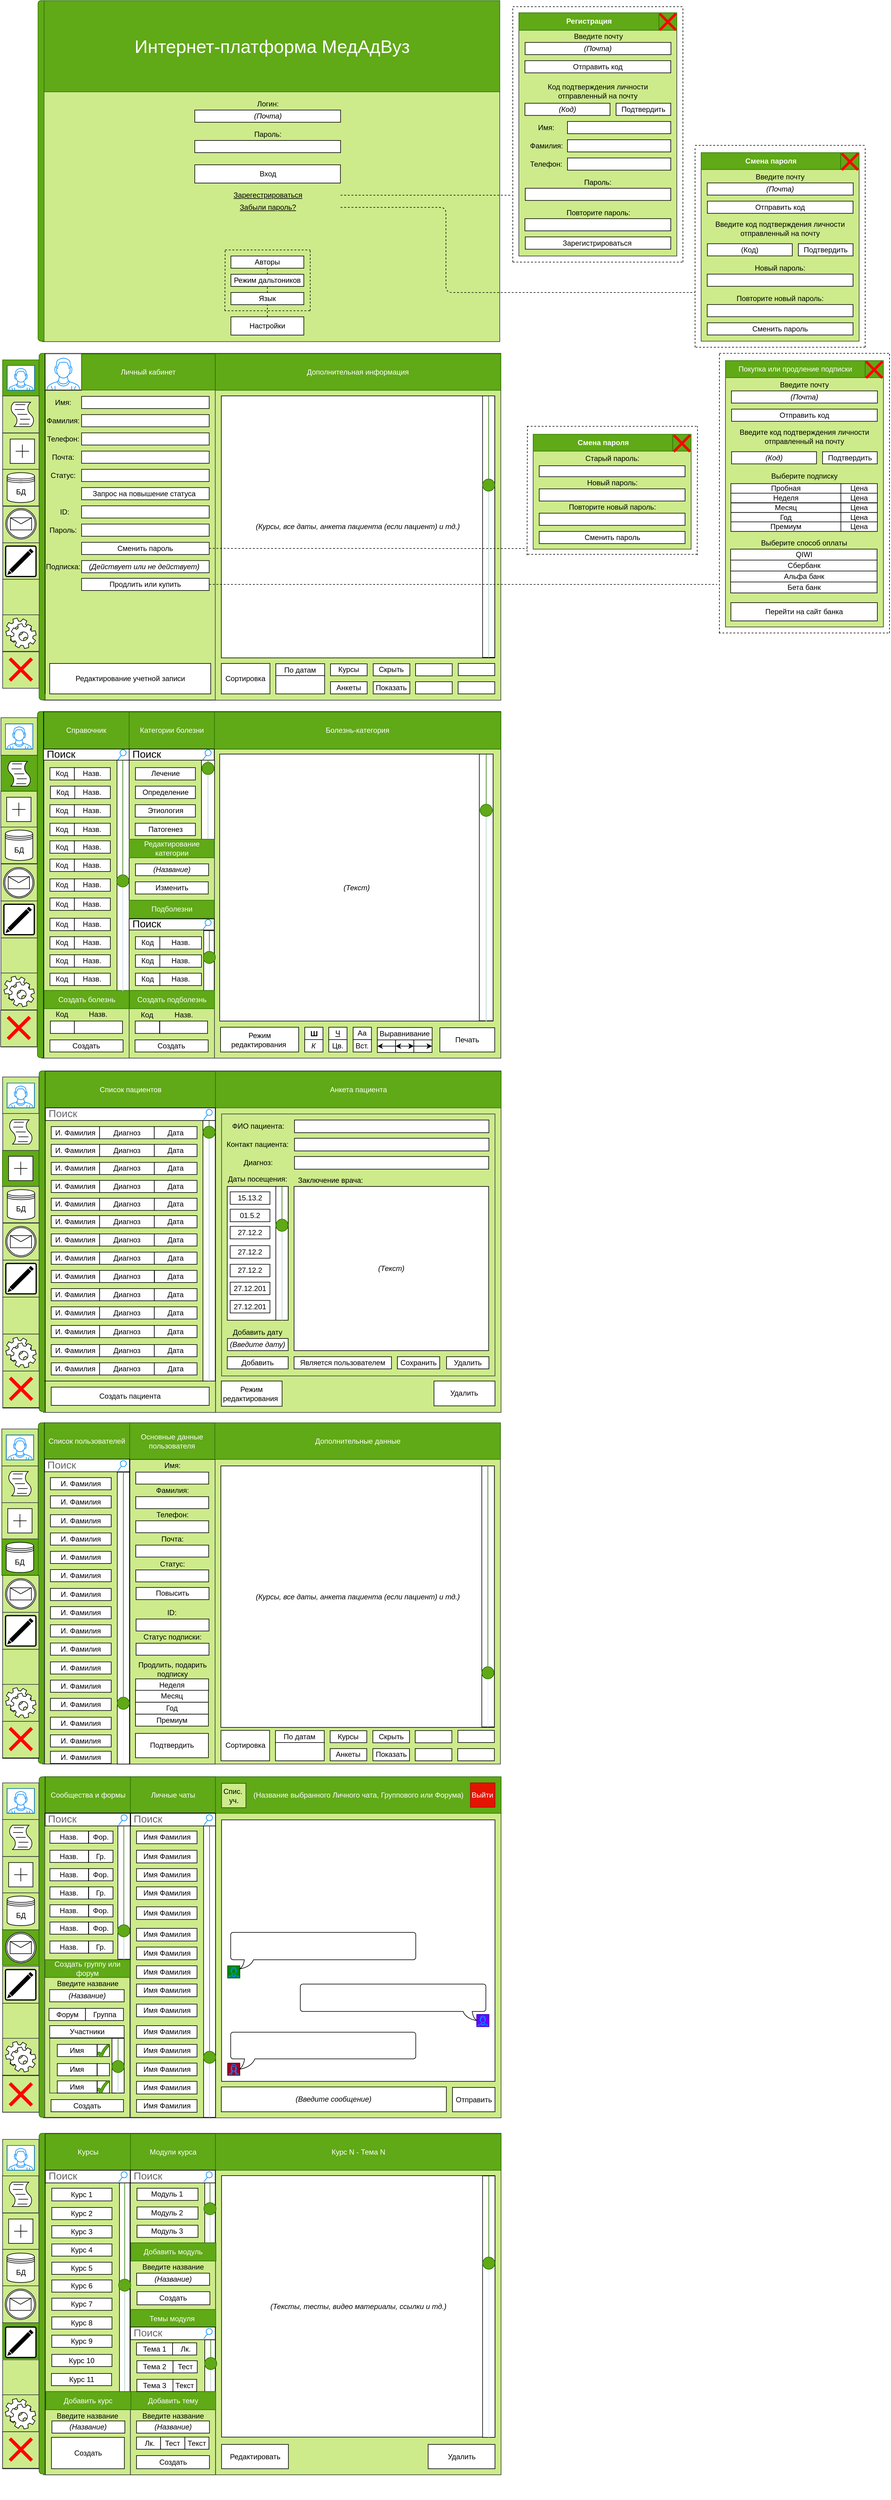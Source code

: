 <mxfile version="12.9.14" type="device"><diagram id="DQVQUnYcNfWgHYck-G49" name="Page-1"><mxGraphModel dx="1038" dy="584" grid="1" gridSize="10" guides="1" tooltips="1" connect="1" arrows="1" fold="1" page="1" pageScale="1" pageWidth="827" pageHeight="1169" math="0" shadow="0"><root><mxCell id="0"/><mxCell id="1" parent="0"/><mxCell id="G4Xcma9sX7m0berycKTI-44" value="" style="rounded=0;whiteSpace=wrap;html=1;fillColor=#cdeb8b;strokeColor=#36393d;" vertex="1" parent="1"><mxGeometry x="870" y="20" width="260" height="400" as="geometry"/></mxCell><mxCell id="G4Xcma9sX7m0berycKTI-40" value="" style="rounded=0;whiteSpace=wrap;html=1;fillColor=#cdeb8b;strokeColor=#36393d;" vertex="1" parent="1"><mxGeometry x="1170" y="250" width="260" height="310" as="geometry"/></mxCell><mxCell id="hcjqbos4c9JLERbGIodG-5" value="" style="rounded=0;whiteSpace=wrap;html=1;" parent="1" vertex="1"><mxGeometry x="480" y="2028" width="120" height="60" as="geometry"/></mxCell><mxCell id="Y5BTTj1bVHSxsk50aCfu-194" value="" style="strokeWidth=1;shadow=0;dashed=0;align=center;html=1;shape=mxgraph.mockup.containers.marginRect2;rectMarginLeft=67;strokeColor=#36393d;fillColor=#cdeb8b;" parent="1" vertex="1"><mxGeometry x="20.29" y="580.01" width="820" height="570.39" as="geometry"/></mxCell><mxCell id="Y5BTTj1bVHSxsk50aCfu-196" value="" style="strokeWidth=1;shadow=0;dashed=0;align=center;html=1;shape=mxgraph.mockup.containers.rrect;rSize=0;fontSize=17;fontColor=#ffffff;strokeColor=#2D7600;fillColor=#60a917;" parent="Y5BTTj1bVHSxsk50aCfu-194" vertex="1"><mxGeometry width="60" height="60" relative="1" as="geometry"><mxPoint y="10.79" as="offset"/></mxGeometry></mxCell><mxCell id="Y5BTTj1bVHSxsk50aCfu-198" value="" style="strokeWidth=1;shadow=0;dashed=0;align=center;html=1;shape=mxgraph.mockup.containers.leftButton;rSize=5;strokeColor=#2D7600;fillColor=#60a917;resizeHeight=1;movable=0;deletable=0;fontColor=#ffffff;" parent="Y5BTTj1bVHSxsk50aCfu-194" vertex="1"><mxGeometry width="10" height="570" relative="1" as="geometry"><mxPoint x="60" as="offset"/></mxGeometry></mxCell><mxCell id="Y5BTTj1bVHSxsk50aCfu-199" value="" style="rounded=0;whiteSpace=wrap;html=1;fillColor=#cdeb8b;strokeColor=#36393d;" parent="Y5BTTj1bVHSxsk50aCfu-194" vertex="1"><mxGeometry x="70" y="0.79" width="280" height="569.21" as="geometry"/></mxCell><mxCell id="Y5BTTj1bVHSxsk50aCfu-201" value="Имя:" style="text;html=1;strokeColor=none;fillColor=none;align=center;verticalAlign=middle;whiteSpace=wrap;rounded=0;" parent="Y5BTTj1bVHSxsk50aCfu-194" vertex="1"><mxGeometry x="70" y="70.79" width="60" height="20" as="geometry"/></mxCell><mxCell id="Y5BTTj1bVHSxsk50aCfu-202" value="" style="rounded=0;whiteSpace=wrap;html=1;" parent="Y5BTTj1bVHSxsk50aCfu-194" vertex="1"><mxGeometry x="130" y="70.79" width="210" height="20" as="geometry"/></mxCell><mxCell id="Y5BTTj1bVHSxsk50aCfu-203" value="Фамилия:" style="text;html=1;strokeColor=none;fillColor=none;align=center;verticalAlign=middle;whiteSpace=wrap;rounded=0;" parent="Y5BTTj1bVHSxsk50aCfu-194" vertex="1"><mxGeometry x="70" y="100.79" width="60" height="20" as="geometry"/></mxCell><mxCell id="Y5BTTj1bVHSxsk50aCfu-204" value="Телефон:" style="text;html=1;strokeColor=none;fillColor=none;align=center;verticalAlign=middle;whiteSpace=wrap;rounded=0;" parent="Y5BTTj1bVHSxsk50aCfu-194" vertex="1"><mxGeometry x="70" y="130.79" width="60" height="20" as="geometry"/></mxCell><mxCell id="Y5BTTj1bVHSxsk50aCfu-205" value="Почта:" style="text;html=1;strokeColor=none;fillColor=none;align=center;verticalAlign=middle;whiteSpace=wrap;rounded=0;" parent="Y5BTTj1bVHSxsk50aCfu-194" vertex="1"><mxGeometry x="70" y="160.79" width="60" height="20" as="geometry"/></mxCell><mxCell id="Y5BTTj1bVHSxsk50aCfu-206" value="Статус:" style="text;html=1;strokeColor=none;fillColor=none;align=center;verticalAlign=middle;whiteSpace=wrap;rounded=0;" parent="Y5BTTj1bVHSxsk50aCfu-194" vertex="1"><mxGeometry x="70" y="190.79" width="60" height="20" as="geometry"/></mxCell><mxCell id="Y5BTTj1bVHSxsk50aCfu-207" value="" style="rounded=0;whiteSpace=wrap;html=1;" parent="Y5BTTj1bVHSxsk50aCfu-194" vertex="1"><mxGeometry x="130" y="100.79" width="210" height="20" as="geometry"/></mxCell><mxCell id="Y5BTTj1bVHSxsk50aCfu-208" value="" style="rounded=0;whiteSpace=wrap;html=1;" parent="Y5BTTj1bVHSxsk50aCfu-194" vertex="1"><mxGeometry x="130" y="130.79" width="210" height="20" as="geometry"/></mxCell><mxCell id="Y5BTTj1bVHSxsk50aCfu-209" value="" style="rounded=0;whiteSpace=wrap;html=1;" parent="Y5BTTj1bVHSxsk50aCfu-194" vertex="1"><mxGeometry x="130" y="160.79" width="210" height="20" as="geometry"/></mxCell><mxCell id="Y5BTTj1bVHSxsk50aCfu-210" value="" style="rounded=0;whiteSpace=wrap;html=1;" parent="Y5BTTj1bVHSxsk50aCfu-194" vertex="1"><mxGeometry x="130" y="190.79" width="210" height="20" as="geometry"/></mxCell><mxCell id="Y5BTTj1bVHSxsk50aCfu-211" value="Запрос на повышение статуса&amp;nbsp;" style="rounded=0;whiteSpace=wrap;html=1;" parent="Y5BTTj1bVHSxsk50aCfu-194" vertex="1"><mxGeometry x="130" y="220.79" width="210" height="20" as="geometry"/></mxCell><mxCell id="Y5BTTj1bVHSxsk50aCfu-212" value="Аватарка" style="rounded=0;whiteSpace=wrap;html=1;" parent="Y5BTTj1bVHSxsk50aCfu-194" vertex="1"><mxGeometry x="70" y="0.79" width="60.0" height="60" as="geometry"/></mxCell><mxCell id="Y5BTTj1bVHSxsk50aCfu-213" value="" style="rounded=0;whiteSpace=wrap;html=1;" parent="Y5BTTj1bVHSxsk50aCfu-194" vertex="1"><mxGeometry x="130" y="280.79" width="210" height="20" as="geometry"/></mxCell><mxCell id="Y5BTTj1bVHSxsk50aCfu-214" value="Пароль:" style="text;html=1;strokeColor=none;fillColor=none;align=center;verticalAlign=middle;whiteSpace=wrap;rounded=0;" parent="Y5BTTj1bVHSxsk50aCfu-194" vertex="1"><mxGeometry x="70" y="280.79" width="60" height="20" as="geometry"/></mxCell><mxCell id="Y5BTTj1bVHSxsk50aCfu-215" value="Сменить пароль" style="rounded=0;whiteSpace=wrap;html=1;" parent="Y5BTTj1bVHSxsk50aCfu-194" vertex="1"><mxGeometry x="130" y="310.79" width="210" height="20" as="geometry"/></mxCell><mxCell id="Y5BTTj1bVHSxsk50aCfu-216" value="Редактирование учетной записи" style="rounded=0;whiteSpace=wrap;html=1;" parent="Y5BTTj1bVHSxsk50aCfu-194" vertex="1"><mxGeometry x="77.5" y="510" width="265" height="50" as="geometry"/></mxCell><mxCell id="Y5BTTj1bVHSxsk50aCfu-217" value="Дополнительная информация" style="rounded=0;whiteSpace=wrap;html=1;fillColor=#60a917;strokeColor=#2D7600;fontColor=#ffffff;" parent="Y5BTTj1bVHSxsk50aCfu-194" vertex="1"><mxGeometry x="350" y="0.79" width="470" height="60" as="geometry"/></mxCell><mxCell id="Y5BTTj1bVHSxsk50aCfu-218" value="&lt;i&gt;(Курсы, все даты, анкета пациента (если пациент) и тд.)&lt;/i&gt;" style="rounded=0;whiteSpace=wrap;html=1;" parent="Y5BTTj1bVHSxsk50aCfu-194" vertex="1"><mxGeometry x="360" y="70" width="450" height="430.79" as="geometry"/></mxCell><mxCell id="Y5BTTj1bVHSxsk50aCfu-219" value="" style="verticalLabelPosition=bottom;shadow=0;dashed=0;align=center;html=1;verticalAlign=top;strokeWidth=1;shape=mxgraph.mockup.containers.userMale;strokeColor=#666666;strokeColor2=#008cff;" parent="Y5BTTj1bVHSxsk50aCfu-194" vertex="1"><mxGeometry x="70" y="0.79" width="60" height="59.21" as="geometry"/></mxCell><mxCell id="Y5BTTj1bVHSxsk50aCfu-220" value="ID:" style="text;html=1;strokeColor=none;fillColor=none;align=center;verticalAlign=middle;whiteSpace=wrap;rounded=0;" parent="Y5BTTj1bVHSxsk50aCfu-194" vertex="1"><mxGeometry x="75" y="250.79" width="55" height="20" as="geometry"/></mxCell><mxCell id="Y5BTTj1bVHSxsk50aCfu-221" value="" style="rounded=0;whiteSpace=wrap;html=1;" parent="Y5BTTj1bVHSxsk50aCfu-194" vertex="1"><mxGeometry x="130" y="250.79" width="210" height="20" as="geometry"/></mxCell><mxCell id="Y5BTTj1bVHSxsk50aCfu-222" value="Подписка:" style="text;html=1;strokeColor=none;fillColor=none;align=center;verticalAlign=middle;whiteSpace=wrap;rounded=0;" parent="Y5BTTj1bVHSxsk50aCfu-194" vertex="1"><mxGeometry x="70" y="340.79" width="60" height="20" as="geometry"/></mxCell><mxCell id="Y5BTTj1bVHSxsk50aCfu-223" value="&lt;i&gt;(Действует или не действует)&amp;nbsp;&lt;/i&gt;" style="rounded=0;whiteSpace=wrap;html=1;" parent="Y5BTTj1bVHSxsk50aCfu-194" vertex="1"><mxGeometry x="130" y="340.79" width="210" height="20" as="geometry"/></mxCell><mxCell id="Y5BTTj1bVHSxsk50aCfu-224" value="Продлить или купить" style="rounded=0;whiteSpace=wrap;html=1;" parent="Y5BTTj1bVHSxsk50aCfu-194" vertex="1"><mxGeometry x="130" y="370" width="210" height="20" as="geometry"/></mxCell><mxCell id="Y5BTTj1bVHSxsk50aCfu-225" value="" style="endArrow=none;html=1;entryX=0.062;entryY=0.163;entryDx=0;entryDy=0;entryPerimeter=0;" parent="Y5BTTj1bVHSxsk50aCfu-194" edge="1"><mxGeometry width="50" height="50" relative="1" as="geometry"><mxPoint x="70" y="560" as="sourcePoint"/><mxPoint x="69.6" y="2.842e-14" as="targetPoint"/><Array as="points"><mxPoint x="70" y="110.79"/></Array></mxGeometry></mxCell><mxCell id="Y5BTTj1bVHSxsk50aCfu-235" value="" style="strokeColor=inherit;fillColor=inherit;gradientColor=inherit;strokeWidth=1;shadow=0;dashed=0;align=center;html=1;shape=mxgraph.mockup.containers.rrect;rSize=0;fontSize=17;fontColor=#666666;" parent="Y5BTTj1bVHSxsk50aCfu-194" vertex="1"><mxGeometry y="70" width="60.0" height="60.79" as="geometry"><mxPoint y="70.79" as="offset"/></mxGeometry></mxCell><mxCell id="Y5BTTj1bVHSxsk50aCfu-236" value="" style="strokeColor=inherit;fillColor=inherit;gradientColor=inherit;strokeWidth=1;shadow=0;dashed=0;align=center;html=1;shape=mxgraph.mockup.containers.rrect;rSize=0;fontSize=17;fontColor=#666666;" parent="Y5BTTj1bVHSxsk50aCfu-194" vertex="1"><mxGeometry y="131.18" width="60.0" height="59.61" as="geometry"><mxPoint y="70.79" as="offset"/></mxGeometry></mxCell><mxCell id="Y5BTTj1bVHSxsk50aCfu-895" value="" style="rounded=0;whiteSpace=wrap;html=1;" parent="Y5BTTj1bVHSxsk50aCfu-194" vertex="1"><mxGeometry x="790" y="70" width="20" height="430" as="geometry"/></mxCell><mxCell id="Y5BTTj1bVHSxsk50aCfu-896" value="" style="verticalLabelPosition=bottom;shadow=0;dashed=0;align=center;html=1;verticalAlign=top;strokeWidth=1;shape=mxgraph.mockup.forms.horSlider;strokeColor=#2D7600;sliderStyle=basic;sliderPos=66.403;handleStyle=circle;fillColor2=#ddeeff;direction=north;fillColor=#60a917;fontColor=#ffffff;" parent="Y5BTTj1bVHSxsk50aCfu-194" vertex="1"><mxGeometry x="790" y="70.79" width="20" height="429.21" as="geometry"/></mxCell><mxCell id="Y5BTTj1bVHSxsk50aCfu-970" value="" style="rounded=0;whiteSpace=wrap;html=1;strokeColor=#36393d;fillColor=#cdeb8b;" parent="Y5BTTj1bVHSxsk50aCfu-194" vertex="1"><mxGeometry y="190.79" width="60" height="60" as="geometry"/></mxCell><mxCell id="Y5BTTj1bVHSxsk50aCfu-976" value="" style="rounded=0;whiteSpace=wrap;html=1;strokeColor=#36393d;fillColor=#cdeb8b;" parent="Y5BTTj1bVHSxsk50aCfu-194" vertex="1"><mxGeometry y="490.79" width="60" height="60" as="geometry"/></mxCell><mxCell id="Y5BTTj1bVHSxsk50aCfu-968" value="" style="shape=mxgraph.mockup.markup.redX;fillColor=#ff0000;html=1;shadow=0;strokeColor=none;" parent="Y5BTTj1bVHSxsk50aCfu-194" vertex="1"><mxGeometry x="10" y="500" width="40" height="40" as="geometry"/></mxCell><mxCell id="Y5BTTj1bVHSxsk50aCfu-1006" value="" style="verticalLabelPosition=bottom;shadow=0;dashed=0;align=center;html=1;verticalAlign=top;strokeWidth=1;shape=mxgraph.mockup.containers.userMale;strokeColor=#006EAF;strokeColor2=#008cff;fillColor=#FFFFFF;fontColor=#ffffff;" parent="Y5BTTj1bVHSxsk50aCfu-194" vertex="1"><mxGeometry x="7.57" y="20" width="45" height="40.79" as="geometry"/></mxCell><mxCell id="Y5BTTj1bVHSxsk50aCfu-1052" value="" style="shape=plus;html=1;outlineConnect=0;" parent="Y5BTTj1bVHSxsk50aCfu-194" vertex="1"><mxGeometry x="12.5" y="140.99" width="40" height="40" as="geometry"/></mxCell><mxCell id="Y5BTTj1bVHSxsk50aCfu-1054" value="" style="shape=mxgraph.bpmn.script_task;html=1;outlineConnect=0;" parent="Y5BTTj1bVHSxsk50aCfu-194" vertex="1"><mxGeometry x="12.5" y="80.39" width="40" height="40" as="geometry"/></mxCell><mxCell id="Y5BTTj1bVHSxsk50aCfu-1066" value="БД" style="shape=datastore;whiteSpace=wrap;html=1;strokeColor=#000000;fillColor=#FFFFFF;gradientColor=#FFFFFF;" parent="Y5BTTj1bVHSxsk50aCfu-194" vertex="1"><mxGeometry x="7.43" y="196.18" width="45.14" height="49.21" as="geometry"/></mxCell><mxCell id="G4Xcma9sX7m0berycKTI-46" value="" style="endArrow=none;dashed=1;html=1;" edge="1" parent="Y5BTTj1bVHSxsk50aCfu-194"><mxGeometry width="50" height="50" relative="1" as="geometry"><mxPoint x="340" y="380" as="sourcePoint"/><mxPoint x="1176" y="380" as="targetPoint"/></mxGeometry></mxCell><mxCell id="Y5BTTj1bVHSxsk50aCfu-200" value="Личный кабинет" style="rounded=0;whiteSpace=wrap;html=1;fillColor=#60a917;strokeColor=#2D7600;fontColor=#ffffff;" parent="Y5BTTj1bVHSxsk50aCfu-194" vertex="1"><mxGeometry x="130" y="1.18" width="220" height="59.21" as="geometry"/></mxCell><mxCell id="G4Xcma9sX7m0berycKTI-205" value="Сортировка" style="rounded=0;whiteSpace=wrap;html=1;" vertex="1" parent="Y5BTTj1bVHSxsk50aCfu-194"><mxGeometry x="360" y="510" width="80" height="50" as="geometry"/></mxCell><mxCell id="G4Xcma9sX7m0berycKTI-206" value="Курсы" style="rounded=0;whiteSpace=wrap;html=1;" vertex="1" parent="Y5BTTj1bVHSxsk50aCfu-194"><mxGeometry x="539.71" y="510.59" width="60.29" height="19.61" as="geometry"/></mxCell><mxCell id="G4Xcma9sX7m0berycKTI-207" value="По датам" style="rounded=0;whiteSpace=wrap;html=1;" vertex="1" parent="Y5BTTj1bVHSxsk50aCfu-194"><mxGeometry x="449.71" y="510.39" width="80.29" height="20.79" as="geometry"/></mxCell><mxCell id="G4Xcma9sX7m0berycKTI-208" value="" style="rounded=0;whiteSpace=wrap;html=1;" vertex="1" parent="Y5BTTj1bVHSxsk50aCfu-194"><mxGeometry x="449.71" y="530" width="80.29" height="30" as="geometry"/></mxCell><mxCell id="G4Xcma9sX7m0berycKTI-209" value="Анкеты" style="rounded=0;whiteSpace=wrap;html=1;" vertex="1" parent="Y5BTTj1bVHSxsk50aCfu-194"><mxGeometry x="539.71" y="540" width="60.29" height="20" as="geometry"/></mxCell><mxCell id="G4Xcma9sX7m0berycKTI-210" value="Скрыть" style="rounded=0;whiteSpace=wrap;html=1;" vertex="1" parent="Y5BTTj1bVHSxsk50aCfu-194"><mxGeometry x="610" y="510.39" width="60.29" height="20" as="geometry"/></mxCell><mxCell id="G4Xcma9sX7m0berycKTI-211" value="" style="rounded=0;whiteSpace=wrap;html=1;" vertex="1" parent="Y5BTTj1bVHSxsk50aCfu-194"><mxGeometry x="679.71" y="510.39" width="60.29" height="20" as="geometry"/></mxCell><mxCell id="G4Xcma9sX7m0berycKTI-212" value="" style="rounded=0;whiteSpace=wrap;html=1;" vertex="1" parent="Y5BTTj1bVHSxsk50aCfu-194"><mxGeometry x="750" y="510" width="60" height="20" as="geometry"/></mxCell><mxCell id="G4Xcma9sX7m0berycKTI-213" value="Показать" style="rounded=0;whiteSpace=wrap;html=1;" vertex="1" parent="Y5BTTj1bVHSxsk50aCfu-194"><mxGeometry x="610" y="540" width="60.29" height="20" as="geometry"/></mxCell><mxCell id="G4Xcma9sX7m0berycKTI-313" value="" style="rounded=0;whiteSpace=wrap;html=1;" vertex="1" parent="Y5BTTj1bVHSxsk50aCfu-194"><mxGeometry x="679.71" y="540" width="60.29" height="20" as="geometry"/></mxCell><mxCell id="G4Xcma9sX7m0berycKTI-314" value="" style="rounded=0;whiteSpace=wrap;html=1;" vertex="1" parent="Y5BTTj1bVHSxsk50aCfu-194"><mxGeometry x="749.71" y="540" width="60.29" height="20" as="geometry"/></mxCell><mxCell id="Y5BTTj1bVHSxsk50aCfu-258" value="" style="strokeWidth=1;shadow=0;dashed=0;align=center;html=1;shape=mxgraph.mockup.containers.marginRect2;rectMarginLeft=67;strokeColor=#36393d;fillColor=#cdeb8b;" parent="1" vertex="1"><mxGeometry x="18.58" width="820" height="560.79" as="geometry"/></mxCell><mxCell id="Y5BTTj1bVHSxsk50aCfu-260" value="" style="strokeWidth=1;shadow=0;dashed=0;align=center;html=1;shape=mxgraph.mockup.containers.leftButton;rSize=5;strokeColor=#2D7600;fillColor=#60a917;resizeHeight=1;movable=0;deletable=0;fontColor=#ffffff;" parent="Y5BTTj1bVHSxsk50aCfu-258" vertex="1"><mxGeometry width="10" height="560" relative="1" as="geometry"><mxPoint x="60" as="offset"/></mxGeometry></mxCell><mxCell id="Y1bkl2uXXlPZZ-AOH9mt-38" value="Настройки" style="rounded=0;whiteSpace=wrap;html=1;fontSize=12;" parent="Y5BTTj1bVHSxsk50aCfu-258" vertex="1"><mxGeometry x="377.5" y="520" width="120" height="30" as="geometry"/></mxCell><mxCell id="Y1bkl2uXXlPZZ-AOH9mt-44" value="Язык" style="rounded=0;whiteSpace=wrap;html=1;fontSize=12;" parent="Y5BTTj1bVHSxsk50aCfu-258" vertex="1"><mxGeometry x="377.5" y="480" width="120" height="20" as="geometry"/></mxCell><mxCell id="Y1bkl2uXXlPZZ-AOH9mt-45" value="Режим дальтоников" style="rounded=0;whiteSpace=wrap;html=1;fontSize=12;" parent="Y5BTTj1bVHSxsk50aCfu-258" vertex="1"><mxGeometry x="377.5" y="450" width="120" height="20" as="geometry"/></mxCell><mxCell id="Y1bkl2uXXlPZZ-AOH9mt-46" value="Авторы" style="rounded=0;whiteSpace=wrap;html=1;fontSize=12;" parent="Y5BTTj1bVHSxsk50aCfu-258" vertex="1"><mxGeometry x="377.5" y="420" width="120" height="20" as="geometry"/></mxCell><mxCell id="Y1bkl2uXXlPZZ-AOH9mt-47" value="" style="endArrow=none;dashed=1;html=1;fontSize=12;exitX=0.5;exitY=0;exitDx=0;exitDy=0;entryX=0.5;entryY=1;entryDx=0;entryDy=0;" parent="Y5BTTj1bVHSxsk50aCfu-258" source="Y1bkl2uXXlPZZ-AOH9mt-38" target="Y1bkl2uXXlPZZ-AOH9mt-44" edge="1"><mxGeometry width="50" height="50" relative="1" as="geometry"><mxPoint x="427.5" y="360" as="sourcePoint"/><mxPoint x="567.5" y="480" as="targetPoint"/></mxGeometry></mxCell><mxCell id="Y1bkl2uXXlPZZ-AOH9mt-48" value="" style="endArrow=none;dashed=1;html=1;fontSize=12;exitX=0.5;exitY=0;exitDx=0;exitDy=0;entryX=0.5;entryY=1;entryDx=0;entryDy=0;" parent="Y5BTTj1bVHSxsk50aCfu-258" source="Y1bkl2uXXlPZZ-AOH9mt-44" target="Y1bkl2uXXlPZZ-AOH9mt-45" edge="1"><mxGeometry width="50" height="50" relative="1" as="geometry"><mxPoint x="427.5" y="350" as="sourcePoint"/><mxPoint x="477.5" y="300" as="targetPoint"/></mxGeometry></mxCell><mxCell id="Y1bkl2uXXlPZZ-AOH9mt-49" value="" style="endArrow=none;dashed=1;html=1;fontSize=12;exitX=0.5;exitY=0;exitDx=0;exitDy=0;entryX=0.5;entryY=1;entryDx=0;entryDy=0;" parent="Y5BTTj1bVHSxsk50aCfu-258" source="Y1bkl2uXXlPZZ-AOH9mt-45" target="Y1bkl2uXXlPZZ-AOH9mt-46" edge="1"><mxGeometry width="50" height="50" relative="1" as="geometry"><mxPoint x="427.5" y="350" as="sourcePoint"/><mxPoint x="477.5" y="300" as="targetPoint"/></mxGeometry></mxCell><mxCell id="4pnUus3OXZq_wzuBBMwJ-373" value="" style="endArrow=none;dashed=1;html=1;" parent="Y5BTTj1bVHSxsk50aCfu-258" edge="1"><mxGeometry width="50" height="50" relative="1" as="geometry"><mxPoint x="508" y="510" as="sourcePoint"/><mxPoint x="508" y="410" as="targetPoint"/></mxGeometry></mxCell><mxCell id="4pnUus3OXZq_wzuBBMwJ-374" value="" style="endArrow=none;dashed=1;html=1;" parent="Y5BTTj1bVHSxsk50aCfu-258" edge="1"><mxGeometry width="50" height="50" relative="1" as="geometry"><mxPoint x="507.5" y="510" as="sourcePoint"/><mxPoint x="367.5" y="510" as="targetPoint"/></mxGeometry></mxCell><mxCell id="4pnUus3OXZq_wzuBBMwJ-375" value="" style="endArrow=none;dashed=1;html=1;" parent="Y5BTTj1bVHSxsk50aCfu-258" edge="1"><mxGeometry width="50" height="50" relative="1" as="geometry"><mxPoint x="368" y="410" as="sourcePoint"/><mxPoint x="508" y="410" as="targetPoint"/></mxGeometry></mxCell><mxCell id="4pnUus3OXZq_wzuBBMwJ-378" value="" style="endArrow=none;dashed=1;html=1;" parent="Y5BTTj1bVHSxsk50aCfu-258" edge="1"><mxGeometry width="50" height="50" relative="1" as="geometry"><mxPoint x="367.5" y="510" as="sourcePoint"/><mxPoint x="368" y="410" as="targetPoint"/></mxGeometry></mxCell><mxCell id="Y1bkl2uXXlPZZ-AOH9mt-31" value="" style="rounded=0;whiteSpace=wrap;html=1;fontSize=23;" parent="Y5BTTj1bVHSxsk50aCfu-258" vertex="1"><mxGeometry x="318" y="230" width="240" height="20" as="geometry"/></mxCell><mxCell id="Y1bkl2uXXlPZZ-AOH9mt-34" style="edgeStyle=orthogonalEdgeStyle;rounded=0;orthogonalLoop=1;jettySize=auto;html=1;exitX=0.5;exitY=1;exitDx=0;exitDy=0;fontSize=12;" parent="Y5BTTj1bVHSxsk50aCfu-258" source="Y1bkl2uXXlPZZ-AOH9mt-31" target="Y1bkl2uXXlPZZ-AOH9mt-31" edge="1"><mxGeometry relative="1" as="geometry"/></mxCell><mxCell id="Y1bkl2uXXlPZZ-AOH9mt-33" value="Пароль:" style="text;html=1;strokeColor=none;fillColor=none;align=center;verticalAlign=middle;whiteSpace=wrap;rounded=0;fontSize=12;" parent="Y5BTTj1bVHSxsk50aCfu-258" vertex="1"><mxGeometry x="318" y="210" width="240" height="20" as="geometry"/></mxCell><mxCell id="Y1bkl2uXXlPZZ-AOH9mt-32" value="Логин:" style="text;html=1;strokeColor=none;fillColor=none;align=center;verticalAlign=middle;whiteSpace=wrap;rounded=0;fontSize=12;" parent="Y5BTTj1bVHSxsk50aCfu-258" vertex="1"><mxGeometry x="318" y="160" width="240" height="20" as="geometry"/></mxCell><mxCell id="Y1bkl2uXXlPZZ-AOH9mt-37" value="Забыли пароль?" style="text;html=1;strokeColor=none;fillColor=none;align=center;verticalAlign=middle;whiteSpace=wrap;rounded=0;fontSize=12;fontStyle=4" parent="Y5BTTj1bVHSxsk50aCfu-258" vertex="1"><mxGeometry x="318" y="330" width="240" height="20" as="geometry"/></mxCell><mxCell id="Y1bkl2uXXlPZZ-AOH9mt-35" value="Вход" style="rounded=0;whiteSpace=wrap;html=1;fontSize=12;" parent="Y5BTTj1bVHSxsk50aCfu-258" vertex="1"><mxGeometry x="318" y="270" width="239.71" height="30" as="geometry"/></mxCell><mxCell id="4pnUus3OXZq_wzuBBMwJ-372" value="Зарегестрироваться" style="text;html=1;strokeColor=none;fillColor=none;align=center;verticalAlign=middle;whiteSpace=wrap;rounded=0;fontStyle=4" parent="Y5BTTj1bVHSxsk50aCfu-258" vertex="1"><mxGeometry x="318" y="310" width="240" height="20" as="geometry"/></mxCell><mxCell id="Y1bkl2uXXlPZZ-AOH9mt-30" value="&lt;i&gt;(Почта)&lt;/i&gt;" style="rounded=0;whiteSpace=wrap;html=1;fontSize=12;" parent="Y5BTTj1bVHSxsk50aCfu-258" vertex="1"><mxGeometry x="318" y="180" width="240" height="20" as="geometry"/></mxCell><mxCell id="G4Xcma9sX7m0berycKTI-31" value="" style="endArrow=none;dashed=1;html=1;exitX=1;exitY=0.5;exitDx=0;exitDy=0;" edge="1" parent="Y5BTTj1bVHSxsk50aCfu-258" source="4pnUus3OXZq_wzuBBMwJ-372"><mxGeometry width="50" height="50" relative="1" as="geometry"><mxPoint x="858" y="430" as="sourcePoint"/><mxPoint x="838" y="320" as="targetPoint"/></mxGeometry></mxCell><mxCell id="G4Xcma9sX7m0berycKTI-281" value="&lt;span style=&quot;font-size: 30px ; text-align: left&quot;&gt;Интернет-платформа МедАдВуз&lt;/span&gt;" style="rounded=0;whiteSpace=wrap;html=1;fillColor=#60a917;strokeColor=#2D7600;fontColor=#ffffff;" vertex="1" parent="Y5BTTj1bVHSxsk50aCfu-258"><mxGeometry x="70" width="750" height="150" as="geometry"/></mxCell><mxCell id="Y5BTTj1bVHSxsk50aCfu-323" value="&lt;span style=&quot;color: rgba(0 , 0 , 0 , 0) ; font-family: monospace ; font-size: 0px&quot;&gt;%3CmxGraphModel%3E%3Croot%3E%3CmxCell%20id%3D%220%22%2F%3E%3CmxCell%20id%3D%221%22%20parent%3D%220%22%2F%3E%3CmxCell%20id%3D%222%22%20value%3D%22%22%20style%3D%22strokeWidth%3D1%3Bshadow%3D0%3Bdashed%3D0%3Balign%3Dcenter%3Bhtml%3D1%3Bshape%3Dmxgraph.mockup.containers.marginRect2%3BrectMarginLeft%3D67%3BstrokeColor%3D%23666666%3BgradientColor%3Dnone%3B%22%20vertex%3D%221%22%20parent%3D%221%22%3E%3CmxGeometry%20x%3D%22850%22%20y%3D%2240%22%20width%3D%22816%22%20height%3D%22560.79%22%20as%3D%22geometry%22%2F%3E%3C%2FmxCell%3E%3CmxCell%20id%3D%223%22%20value%3D%22%22%20style%3D%22strokeWidth%3D1%3Bshadow%3D0%3Bdashed%3D0%3Balign%3Dcenter%3Bhtml%3D1%3Bshape%3Dmxgraph.mockup.containers.rrect%3BrSize%3D0%3BfontSize%3D17%3BfontColor%3D%23ffffff%3BstrokeColor%3D%23008cff%3BfillColor%3D%23008cff%3B%22%20vertex%3D%221%22%20parent%3D%222%22%3E%3CmxGeometry%20width%3D%2260%22%20height%3D%2260%22%20relative%3D%221%22%20as%3D%22geometry%22%3E%3CmxPoint%20y%3D%2210.79%22%20as%3D%22offset%22%2F%3E%3C%2FmxGeometry%3E%3C%2FmxCell%3E%3CmxCell%20id%3D%224%22%20value%3D%22%22%20style%3D%22strokeWidth%3D1%3Bshadow%3D0%3Bdashed%3D0%3Balign%3Dcenter%3Bhtml%3D1%3Bshape%3Dmxgraph.mockup.containers.leftButton%3BrSize%3D5%3BstrokeColor%3D%23008cff%3BfillColor%3D%23008cff%3BresizeHeight%3D1%3Bmovable%3D0%3Bdeletable%3D0%3B%22%20vertex%3D%221%22%20parent%3D%222%22%3E%3CmxGeometry%20width%3D%2210%22%20height%3D%22560%22%20relative%3D%221%22%20as%3D%22geometry%22%3E%3CmxPoint%20x%3D%2260%22%20as%3D%22offset%22%2F%3E%3C%2FmxGeometry%3E%3C%2FmxCell%3E%3CmxCell%20id%3D%225%22%20value%3D%22%22%20style%3D%22rounded%3D0%3BwhiteSpace%3Dwrap%3Bhtml%3D1%3B%22%20vertex%3D%221%22%20parent%3D%222%22%3E%3CmxGeometry%20x%3D%2269.659%22%20y%3D%220.79%22%20width%3D%22278.634%22%20height%3D%22560%22%20as%3D%22geometry%22%2F%3E%3C%2FmxCell%3E%3CmxCell%20id%3D%226%22%20value%3D%22%D0%9B%D0%B8%D1%87%D0%BD%D1%8B%D0%B9%20%D0%BA%D0%B0%D0%B1%D0%B8%D0%BD%D0%B5%D1%82%22%20style%3D%22rounded%3D0%3BwhiteSpace%3Dwrap%3Bhtml%3D1%3B%22%20vertex%3D%221%22%20parent%3D%222%22%3E%3CmxGeometry%20x%3D%22129.366%22%20y%3D%220.79%22%20width%3D%22218.927%22%20height%3D%2260%22%20as%3D%22geometry%22%2F%3E%3C%2FmxCell%3E%3CmxCell%20id%3D%227%22%20value%3D%22%D0%98%D0%BC%D1%8F%3A%22%20style%3D%22text%3Bhtml%3D1%3BstrokeColor%3Dnone%3BfillColor%3Dnone%3Balign%3Dcenter%3BverticalAlign%3Dmiddle%3BwhiteSpace%3Dwrap%3Brounded%3D0%3B%22%20vertex%3D%221%22%20parent%3D%222%22%3E%3CmxGeometry%20x%3D%2269.659%22%20y%3D%2270.79%22%20width%3D%2269.659%22%20height%3D%2220%22%20as%3D%22geometry%22%2F%3E%3C%2FmxCell%3E%3CmxCell%20id%3D%228%22%20value%3D%22%22%20style%3D%22rounded%3D0%3BwhiteSpace%3Dwrap%3Bhtml%3D1%3B%22%20vertex%3D%221%22%20parent%3D%222%22%3E%3CmxGeometry%20x%3D%22139.317%22%20y%3D%2270.79%22%20width%3D%22199.024%22%20height%3D%2220%22%20as%3D%22geometry%22%2F%3E%3C%2FmxCell%3E%3CmxCell%20id%3D%229%22%20value%3D%22%D0%A4%D0%B0%D0%BC%D0%B8%D0%BB%D0%B8%D1%8F%3A%22%20style%3D%22text%3Bhtml%3D1%3BstrokeColor%3Dnone%3BfillColor%3Dnone%3Balign%3Dcenter%3BverticalAlign%3Dmiddle%3BwhiteSpace%3Dwrap%3Brounded%3D0%3B%22%20vertex%3D%221%22%20parent%3D%222%22%3E%3CmxGeometry%20x%3D%2269.659%22%20y%3D%22100.79%22%20width%3D%2269.659%22%20height%3D%2220%22%20as%3D%22geometry%22%2F%3E%3C%2FmxCell%3E%3CmxCell%20id%3D%2210%22%20value%3D%22%D0%9D%D0%BE%D0%BC%D0%B5%D1%80%20%D1%82%D0%B5%D0%BB.%3A%22%20style%3D%22text%3Bhtml%3D1%3BstrokeColor%3Dnone%3BfillColor%3Dnone%3Balign%3Dcenter%3BverticalAlign%3Dmiddle%3BwhiteSpace%3Dwrap%3Brounded%3D0%3B%22%20vertex%3D%221%22%20parent%3D%222%22%3E%3CmxGeometry%20x%3D%2269.659%22%20y%3D%22130.79%22%20width%3D%2269.659%22%20height%3D%2220%22%20as%3D%22geometry%22%2F%3E%3C%2FmxCell%3E%3CmxCell%20id%3D%2211%22%20value%3D%22%D0%9F%D0%BE%D1%87%D1%82%D0%B0%3A%22%20style%3D%22text%3Bhtml%3D1%3BstrokeColor%3Dnone%3BfillColor%3Dnone%3Balign%3Dcenter%3BverticalAlign%3Dmiddle%3BwhiteSpace%3Dwrap%3Brounded%3D0%3B%22%20vertex%3D%221%22%20parent%3D%222%22%3E%3CmxGeometry%20x%3D%2269.659%22%20y%3D%22160.79%22%20width%3D%2269.659%22%20height%3D%2220%22%20as%3D%22geometry%22%2F%3E%3C%2FmxCell%3E%3CmxCell%20id%3D%2212%22%20value%3D%22%D0%A1%D1%82%D0%B0%D1%82%D1%83%D1%81%3A%22%20style%3D%22text%3Bhtml%3D1%3BstrokeColor%3Dnone%3BfillColor%3Dnone%3Balign%3Dcenter%3BverticalAlign%3Dmiddle%3BwhiteSpace%3Dwrap%3Brounded%3D0%3B%22%20vertex%3D%221%22%20parent%3D%222%22%3E%3CmxGeometry%20x%3D%2269.659%22%20y%3D%22190.79%22%20width%3D%2269.659%22%20height%3D%2220%22%20as%3D%22geometry%22%2F%3E%3C%2FmxCell%3E%3CmxCell%20id%3D%2213%22%20value%3D%22%22%20style%3D%22rounded%3D0%3BwhiteSpace%3Dwrap%3Bhtml%3D1%3B%22%20vertex%3D%221%22%20parent%3D%222%22%3E%3CmxGeometry%20x%3D%22139.317%22%20y%3D%22100.79%22%20width%3D%22199.024%22%20height%3D%2220%22%20as%3D%22geometry%22%2F%3E%3C%2FmxCell%3E%3CmxCell%20id%3D%2214%22%20value%3D%22%22%20style%3D%22rounded%3D0%3BwhiteSpace%3Dwrap%3Bhtml%3D1%3B%22%20vertex%3D%221%22%20parent%3D%222%22%3E%3CmxGeometry%20x%3D%22139.317%22%20y%3D%22130.79%22%20width%3D%22199.024%22%20height%3D%2220%22%20as%3D%22geometry%22%2F%3E%3C%2FmxCell%3E%3CmxCell%20id%3D%2215%22%20value%3D%22%22%20style%3D%22rounded%3D0%3BwhiteSpace%3Dwrap%3Bhtml%3D1%3B%22%20vertex%3D%221%22%20parent%3D%222%22%3E%3CmxGeometry%20x%3D%22139.317%22%20y%3D%22160.79%22%20width%3D%22199.024%22%20height%3D%2220%22%20as%3D%22geometry%22%2F%3E%3C%2FmxCell%3E%3CmxCell%20id%3D%2216%22%20value%3D%22%22%20style%3D%22rounded%3D0%3BwhiteSpace%3Dwrap%3Bhtml%3D1%3B%22%20vertex%3D%221%22%20parent%3D%222%22%3E%3CmxGeometry%20x%3D%22139.317%22%20y%3D%22190.79%22%20width%3D%22199.024%22%20height%3D%2220%22%20as%3D%22geometry%22%2F%3E%3C%2FmxCell%3E%3CmxCell%20id%3D%2217%22%20value%3D%22%D0%97%D0%B0%D0%BF%D1%80%D0%BE%D1%81%20%D0%BD%D0%B0%20%D0%BF%D0%BE%D0%B2%D1%8B%D1%88%D0%B5%D0%BD%D0%B8%D0%B5%20%D1%81%D1%82%D0%B0%D1%82%D1%83%D1%81%D0%B0%26amp%3Bnbsp%3B%22%20style%3D%22rounded%3D0%3BwhiteSpace%3Dwrap%3Bhtml%3D1%3B%22%20vertex%3D%221%22%20parent%3D%222%22%3E%3CmxGeometry%20x%3D%22139.317%22%20y%3D%22220.79%22%20width%3D%22199.024%22%20height%3D%2220%22%20as%3D%22geometry%22%2F%3E%3C%2FmxCell%3E%3CmxCell%20id%3D%2218%22%20value%3D%22%D0%90%D0%B2%D0%B0%D1%82%D0%B0%D1%80%D0%BA%D0%B0%22%20style%3D%22rounded%3D0%3BwhiteSpace%3Dwrap%3Bhtml%3D1%3B%22%20vertex%3D%221%22%20parent%3D%222%22%3E%3CmxGeometry%20x%3D%2269.659%22%20y%3D%220.79%22%20width%3D%2259.707%22%20height%3D%2260%22%20as%3D%22geometry%22%2F%3E%3C%2FmxCell%3E%3CmxCell%20id%3D%2219%22%20value%3D%22%22%20style%3D%22rounded%3D0%3BwhiteSpace%3Dwrap%3Bhtml%3D1%3B%22%20vertex%3D%221%22%20parent%3D%222%22%3E%3CmxGeometry%20x%3D%22139.317%22%20y%3D%22280.79%22%20width%3D%22199.024%22%20height%3D%2220%22%20as%3D%22geometry%22%2F%3E%3C%2FmxCell%3E%3CmxCell%20id%3D%2220%22%20value%3D%22%D0%9F%D0%B0%D1%80%D0%BE%D0%BB%D1%8C%3A%22%20style%3D%22text%3Bhtml%3D1%3BstrokeColor%3Dnone%3BfillColor%3Dnone%3Balign%3Dcenter%3BverticalAlign%3Dmiddle%3BwhiteSpace%3Dwrap%3Brounded%3D0%3B%22%20vertex%3D%221%22%20parent%3D%222%22%3E%3CmxGeometry%20x%3D%2269.659%22%20y%3D%22280.79%22%20width%3D%2269.659%22%20height%3D%2220%22%20as%3D%22geometry%22%2F%3E%3C%2FmxCell%3E%3CmxCell%20id%3D%2221%22%20value%3D%22%D0%A1%D0%BC%D0%B5%D0%BD%D0%B8%D1%82%D1%8C%20%D0%BF%D0%B0%D1%80%D0%BE%D0%BB%D1%8C%22%20style%3D%22rounded%3D0%3BwhiteSpace%3Dwrap%3Bhtml%3D1%3B%22%20vertex%3D%221%22%20parent%3D%222%22%3E%3CmxGeometry%20x%3D%22139.317%22%20y%3D%22310.79%22%20width%3D%22199.024%22%20height%3D%2220%22%20as%3D%22geometry%22%2F%3E%3C%2FmxCell%3E%3CmxCell%20id%3D%2222%22%20value%3D%22%D0%A0%D0%B5%D0%B4%D0%B0%D0%BA%D1%82%D0%B8%D1%80%D0%BE%D0%B2%D0%B0%D0%BD%D0%B8%D0%B5%20%D1%83%D1%87%D0%B5%D1%82%D0%BD%D0%BE%D0%B9%20%D0%B7%D0%B0%D0%BF%D0%B8%D1%81%D0%B8%22%20style%3D%22rounded%3D0%3BwhiteSpace%3Dwrap%3Bhtml%3D1%3B%22%20vertex%3D%221%22%20parent%3D%222%22%3E%3CmxGeometry%20x%3D%2277.122%22%20y%3D%22520.79%22%20width%3D%22263.707%22%20height%3D%2230%22%20as%3D%22geometry%22%2F%3E%3C%2FmxCell%3E%3CmxCell%20id%3D%2223%22%20value%3D%22%D0%94%D0%BE%D0%BF%D0%BE%D0%BB%D0%BD%D0%B8%D1%82%D0%B5%D0%BB%D1%8C%D0%BD%D0%B0%D1%8F%20%D0%B8%D0%BD%D1%84%D0%BE%D1%80%D0%BC%D0%B0%D1%86%D0%B8%D1%8F%22%20style%3D%22rounded%3D0%3BwhiteSpace%3Dwrap%3Bhtml%3D1%3B%22%20vertex%3D%221%22%20parent%3D%222%22%3E%3CmxGeometry%20x%3D%22348.293%22%20y%3D%220.79%22%20width%3D%22467.707%22%20height%3D%2260%22%20as%3D%22geometry%22%2F%3E%3C%2FmxCell%3E%3CmxCell%20id%3D%2224%22%20value%3D%22%D0%9A%D1%83%D1%80%D1%81%D1%8B%2C%20%D0%B2%D1%81%D0%B5%20%D0%B4%D0%B0%D1%82%D1%8B%2C%20%D0%B0%D0%BD%D0%BA%D0%B5%D1%82%D0%B0%20%D0%BF%D0%B0%D1%86%D0%B8%D0%B5%D0%BD%D1%82%D0%B0%20(%D0%B5%D1%81%D0%BB%D0%B8%20%D0%BF%D0%B0%D1%86%D0%B8%D0%B5%D0%BD%D1%82)%20%D0%B8%20%D1%82%D0%B4%22%20style%3D%22rounded%3D0%3BwhiteSpace%3Dwrap%3Bhtml%3D1%3B%22%20vertex%3D%221%22%20parent%3D%222%22%3E%3CmxGeometry%20x%3D%22358.244%22%20y%3D%2270.79%22%20width%3D%22447.805%22%20height%3D%22430%22%20as%3D%22geometry%22%2F%3E%3C%2FmxCell%3E%3CmxCell%20id%3D%2225%22%20value%3D%22%22%20style%3D%22verticalLabelPosition%3Dbottom%3Bshadow%3D0%3Bdashed%3D0%3Balign%3Dcenter%3Bhtml%3D1%3BverticalAlign%3Dtop%3BstrokeWidth%3D1%3Bshape%3Dmxgraph.mockup.containers.userMale%3BstrokeColor%3D%23666666%3BstrokeColor2%3D%23008cff%3B%22%20vertex%3D%221%22%20parent%3D%222%22%3E%3CmxGeometry%20x%3D%2269.659%22%20y%3D%220.79%22%20width%3D%2259.707%22%20height%3D%2260%22%20as%3D%22geometry%22%2F%3E%3C%2FmxCell%3E%3CmxCell%20id%3D%2226%22%20value%3D%22ID%3A%22%20style%3D%22text%3Bhtml%3D1%3BstrokeColor%3Dnone%3BfillColor%3Dnone%3Balign%3Dcenter%3BverticalAlign%3Dmiddle%3BwhiteSpace%3Dwrap%3Brounded%3D0%3B%22%20vertex%3D%221%22%20parent%3D%222%22%3E%3CmxGeometry%20x%3D%2274.634%22%20y%3D%22250.79%22%20width%3D%2264.683%22%20height%3D%2220%22%20as%3D%22geometry%22%2F%3E%3C%2FmxCell%3E%3CmxCell%20id%3D%2227%22%20value%3D%22%22%20style%3D%22rounded%3D0%3BwhiteSpace%3Dwrap%3Bhtml%3D1%3B%22%20vertex%3D%221%22%20parent%3D%222%22%3E%3CmxGeometry%20x%3D%22139.317%22%20y%3D%22250.79%22%20width%3D%22199.024%22%20height%3D%2220%22%20as%3D%22geometry%22%2F%3E%3C%2FmxCell%3E%3CmxCell%20id%3D%2228%22%20value%3D%22%D0%9F%D0%BE%D0%B4%D0%BF%D0%B8%D1%81%D0%BA%D0%B0%3A%22%20style%3D%22text%3Bhtml%3D1%3BstrokeColor%3Dnone%3BfillColor%3Dnone%3Balign%3Dcenter%3BverticalAlign%3Dmiddle%3BwhiteSpace%3Dwrap%3Brounded%3D0%3B%22%20vertex%3D%221%22%20parent%3D%222%22%3E%3CmxGeometry%20x%3D%2269.659%22%20y%3D%22340.79%22%20width%3D%2269.659%22%20height%3D%2220%22%20as%3D%22geometry%22%2F%3E%3C%2FmxCell%3E%3CmxCell%20id%3D%2229%22%20value%3D%22%22%20style%3D%22rounded%3D0%3BwhiteSpace%3Dwrap%3Bhtml%3D1%3B%22%20vertex%3D%221%22%20parent%3D%222%22%3E%3CmxGeometry%20x%3D%22139.317%22%20y%3D%22340.79%22%20width%3D%22199.024%22%20height%3D%2220%22%20as%3D%22geometry%22%2F%3E%3C%2FmxCell%3E%3CmxCell%20id%3D%2230%22%20value%3D%22%D0%9F%D1%80%D0%BE%D0%B4%D0%BB%D0%B8%D1%82%D1%8C%20%D0%B8%D0%BB%D0%B8%20%D0%BA%D1%83%D0%BF%D0%B8%D1%82%D1%8C%22%20style%3D%22rounded%3D0%3BwhiteSpace%3Dwrap%3Bhtml%3D1%3B%22%20vertex%3D%221%22%20parent%3D%222%22%3E%3CmxGeometry%20x%3D%22139.317%22%20y%3D%22370.79%22%20width%3D%22199.024%22%20height%3D%2220%22%20as%3D%22geometry%22%2F%3E%3C%2FmxCell%3E%3CmxCell%20id%3D%2231%22%20value%3D%22%22%20style%3D%22endArrow%3Dnone%3Bhtml%3D1%3BentryX%3D0.062%3BentryY%3D0.163%3BentryDx%3D0%3BentryDy%3D0%3BentryPerimeter%3D0%3BexitX%3D0.062%3BexitY%3D0.999%3BexitDx%3D0%3BexitDy%3D0%3BexitPerimeter%3D0%3B%22%20edge%3D%221%22%20parent%3D%222%22%3E%3CmxGeometry%20width%3D%2250%22%20height%3D%2250%22%20relative%3D%221%22%20as%3D%22geometry%22%3E%3CmxPoint%20x%3D%2269.26%22%20y%3D%22560.12%22%20as%3D%22sourcePoint%22%2F%3E%3CmxPoint%20x%3D%2269.26%22%20y%3D%222.842e-14%22%20as%3D%22targetPoint%22%2F%3E%3CArray%20as%3D%22points%22%3E%3CmxPoint%20x%3D%2269.659%22%20y%3D%22110.79%22%2F%3E%3C%2FArray%3E%3C%2FmxGeometry%3E%3C%2FmxCell%3E%3CmxCell%20id%3D%2232%22%20value%3D%22%22%20style%3D%22strokeColor%3Dinherit%3BfillColor%3Dinherit%3BgradientColor%3Dinherit%3BstrokeWidth%3D1%3Bshadow%3D0%3Bdashed%3D0%3Balign%3Dcenter%3Bhtml%3D1%3Bshape%3Dmxgraph.mockup.containers.rrect%3BrSize%3D0%3BfontSize%3D17%3BfontColor%3D%23666666%3B%22%20vertex%3D%221%22%20parent%3D%222%22%3E%3CmxGeometry%20y%3D%2270%22%20width%3D%2259.707%22%20height%3D%2260.79%22%20as%3D%22geometry%22%3E%3CmxPoint%20y%3D%2270.79%22%20as%3D%22offset%22%2F%3E%3C%2FmxGeometry%3E%3C%2FmxCell%3E%3CmxCell%20id%3D%2233%22%20value%3D%22%22%20style%3D%22strokeColor%3Dinherit%3BfillColor%3Dinherit%3BgradientColor%3Dinherit%3BstrokeWidth%3D1%3Bshadow%3D0%3Bdashed%3D0%3Balign%3Dcenter%3Bhtml%3D1%3Bshape%3Dmxgraph.mockup.containers.rrect%3BrSize%3D0%3BfontSize%3D17%3BfontColor%3D%23666666%3B%22%20vertex%3D%221%22%20parent%3D%222%22%3E%3CmxGeometry%20y%3D%22131.18%22%20width%3D%2259.707%22%20height%3D%2259.61%22%20as%3D%22geometry%22%3E%3CmxPoint%20y%3D%2270.79%22%20as%3D%22offset%22%2F%3E%3C%2FmxGeometry%3E%3C%2FmxCell%3E%3C%2Froot%3E%3C%2FmxGraphModel%3E&lt;/span&gt;" style="strokeColor=#36393d;fillColor=#cdeb8b;strokeWidth=1;shadow=0;dashed=0;align=center;html=1;shape=mxgraph.mockup.containers.rrect;rSize=0;fontSize=17;" parent="1" vertex="1"><mxGeometry x="17.58" y="1419.79" width="59.707" height="60.79" as="geometry"><mxPoint y="70.79" as="offset"/></mxGeometry></mxCell><mxCell id="Y5BTTj1bVHSxsk50aCfu-324" value="&lt;span style=&quot;color: rgba(0 , 0 , 0 , 0) ; font-family: monospace ; font-size: 0px&quot;&gt;%3CmxGraphModel%3E%3Croot%3E%3CmxCell%20id%3D%220%22%2F%3E%3CmxCell%20id%3D%221%22%20parent%3D%220%22%2F%3E%3CmxCell%20id%3D%222%22%20value%3D%22%22%20style%3D%22strokeWidth%3D1%3Bshadow%3D0%3Bdashed%3D0%3Balign%3Dcenter%3Bhtml%3D1%3Bshape%3Dmxgraph.mockup.containers.marginRect2%3BrectMarginLeft%3D67%3BstrokeColor%3D%23666666%3BgradientColor%3Dnone%3B%22%20vertex%3D%221%22%20parent%3D%221%22%3E%3CmxGeometry%20x%3D%22850%22%20y%3D%2240%22%20width%3D%22816%22%20height%3D%22560.79%22%20as%3D%22geometry%22%2F%3E%3C%2FmxCell%3E%3CmxCell%20id%3D%223%22%20value%3D%22%22%20style%3D%22strokeWidth%3D1%3Bshadow%3D0%3Bdashed%3D0%3Balign%3Dcenter%3Bhtml%3D1%3Bshape%3Dmxgraph.mockup.containers.rrect%3BrSize%3D0%3BfontSize%3D17%3BfontColor%3D%23ffffff%3BstrokeColor%3D%23008cff%3BfillColor%3D%23008cff%3B%22%20vertex%3D%221%22%20parent%3D%222%22%3E%3CmxGeometry%20width%3D%2260%22%20height%3D%2260%22%20relative%3D%221%22%20as%3D%22geometry%22%3E%3CmxPoint%20y%3D%2210.79%22%20as%3D%22offset%22%2F%3E%3C%2FmxGeometry%3E%3C%2FmxCell%3E%3CmxCell%20id%3D%224%22%20value%3D%22%22%20style%3D%22strokeWidth%3D1%3Bshadow%3D0%3Bdashed%3D0%3Balign%3Dcenter%3Bhtml%3D1%3Bshape%3Dmxgraph.mockup.containers.leftButton%3BrSize%3D5%3BstrokeColor%3D%23008cff%3BfillColor%3D%23008cff%3BresizeHeight%3D1%3Bmovable%3D0%3Bdeletable%3D0%3B%22%20vertex%3D%221%22%20parent%3D%222%22%3E%3CmxGeometry%20width%3D%2210%22%20height%3D%22560%22%20relative%3D%221%22%20as%3D%22geometry%22%3E%3CmxPoint%20x%3D%2260%22%20as%3D%22offset%22%2F%3E%3C%2FmxGeometry%3E%3C%2FmxCell%3E%3CmxCell%20id%3D%225%22%20value%3D%22%22%20style%3D%22rounded%3D0%3BwhiteSpace%3Dwrap%3Bhtml%3D1%3B%22%20vertex%3D%221%22%20parent%3D%222%22%3E%3CmxGeometry%20x%3D%2269.659%22%20y%3D%220.79%22%20width%3D%22278.634%22%20height%3D%22560%22%20as%3D%22geometry%22%2F%3E%3C%2FmxCell%3E%3CmxCell%20id%3D%226%22%20value%3D%22%D0%9B%D0%B8%D1%87%D0%BD%D1%8B%D0%B9%20%D0%BA%D0%B0%D0%B1%D0%B8%D0%BD%D0%B5%D1%82%22%20style%3D%22rounded%3D0%3BwhiteSpace%3Dwrap%3Bhtml%3D1%3B%22%20vertex%3D%221%22%20parent%3D%222%22%3E%3CmxGeometry%20x%3D%22129.366%22%20y%3D%220.79%22%20width%3D%22218.927%22%20height%3D%2260%22%20as%3D%22geometry%22%2F%3E%3C%2FmxCell%3E%3CmxCell%20id%3D%227%22%20value%3D%22%D0%98%D0%BC%D1%8F%3A%22%20style%3D%22text%3Bhtml%3D1%3BstrokeColor%3Dnone%3BfillColor%3Dnone%3Balign%3Dcenter%3BverticalAlign%3Dmiddle%3BwhiteSpace%3Dwrap%3Brounded%3D0%3B%22%20vertex%3D%221%22%20parent%3D%222%22%3E%3CmxGeometry%20x%3D%2269.659%22%20y%3D%2270.79%22%20width%3D%2269.659%22%20height%3D%2220%22%20as%3D%22geometry%22%2F%3E%3C%2FmxCell%3E%3CmxCell%20id%3D%228%22%20value%3D%22%22%20style%3D%22rounded%3D0%3BwhiteSpace%3Dwrap%3Bhtml%3D1%3B%22%20vertex%3D%221%22%20parent%3D%222%22%3E%3CmxGeometry%20x%3D%22139.317%22%20y%3D%2270.79%22%20width%3D%22199.024%22%20height%3D%2220%22%20as%3D%22geometry%22%2F%3E%3C%2FmxCell%3E%3CmxCell%20id%3D%229%22%20value%3D%22%D0%A4%D0%B0%D0%BC%D0%B8%D0%BB%D0%B8%D1%8F%3A%22%20style%3D%22text%3Bhtml%3D1%3BstrokeColor%3Dnone%3BfillColor%3Dnone%3Balign%3Dcenter%3BverticalAlign%3Dmiddle%3BwhiteSpace%3Dwrap%3Brounded%3D0%3B%22%20vertex%3D%221%22%20parent%3D%222%22%3E%3CmxGeometry%20x%3D%2269.659%22%20y%3D%22100.79%22%20width%3D%2269.659%22%20height%3D%2220%22%20as%3D%22geometry%22%2F%3E%3C%2FmxCell%3E%3CmxCell%20id%3D%2210%22%20value%3D%22%D0%9D%D0%BE%D0%BC%D0%B5%D1%80%20%D1%82%D0%B5%D0%BB.%3A%22%20style%3D%22text%3Bhtml%3D1%3BstrokeColor%3Dnone%3BfillColor%3Dnone%3Balign%3Dcenter%3BverticalAlign%3Dmiddle%3BwhiteSpace%3Dwrap%3Brounded%3D0%3B%22%20vertex%3D%221%22%20parent%3D%222%22%3E%3CmxGeometry%20x%3D%2269.659%22%20y%3D%22130.79%22%20width%3D%2269.659%22%20height%3D%2220%22%20as%3D%22geometry%22%2F%3E%3C%2FmxCell%3E%3CmxCell%20id%3D%2211%22%20value%3D%22%D0%9F%D0%BE%D1%87%D1%82%D0%B0%3A%22%20style%3D%22text%3Bhtml%3D1%3BstrokeColor%3Dnone%3BfillColor%3Dnone%3Balign%3Dcenter%3BverticalAlign%3Dmiddle%3BwhiteSpace%3Dwrap%3Brounded%3D0%3B%22%20vertex%3D%221%22%20parent%3D%222%22%3E%3CmxGeometry%20x%3D%2269.659%22%20y%3D%22160.79%22%20width%3D%2269.659%22%20height%3D%2220%22%20as%3D%22geometry%22%2F%3E%3C%2FmxCell%3E%3CmxCell%20id%3D%2212%22%20value%3D%22%D0%A1%D1%82%D0%B0%D1%82%D1%83%D1%81%3A%22%20style%3D%22text%3Bhtml%3D1%3BstrokeColor%3Dnone%3BfillColor%3Dnone%3Balign%3Dcenter%3BverticalAlign%3Dmiddle%3BwhiteSpace%3Dwrap%3Brounded%3D0%3B%22%20vertex%3D%221%22%20parent%3D%222%22%3E%3CmxGeometry%20x%3D%2269.659%22%20y%3D%22190.79%22%20width%3D%2269.659%22%20height%3D%2220%22%20as%3D%22geometry%22%2F%3E%3C%2FmxCell%3E%3CmxCell%20id%3D%2213%22%20value%3D%22%22%20style%3D%22rounded%3D0%3BwhiteSpace%3Dwrap%3Bhtml%3D1%3B%22%20vertex%3D%221%22%20parent%3D%222%22%3E%3CmxGeometry%20x%3D%22139.317%22%20y%3D%22100.79%22%20width%3D%22199.024%22%20height%3D%2220%22%20as%3D%22geometry%22%2F%3E%3C%2FmxCell%3E%3CmxCell%20id%3D%2214%22%20value%3D%22%22%20style%3D%22rounded%3D0%3BwhiteSpace%3Dwrap%3Bhtml%3D1%3B%22%20vertex%3D%221%22%20parent%3D%222%22%3E%3CmxGeometry%20x%3D%22139.317%22%20y%3D%22130.79%22%20width%3D%22199.024%22%20height%3D%2220%22%20as%3D%22geometry%22%2F%3E%3C%2FmxCell%3E%3CmxCell%20id%3D%2215%22%20value%3D%22%22%20style%3D%22rounded%3D0%3BwhiteSpace%3Dwrap%3Bhtml%3D1%3B%22%20vertex%3D%221%22%20parent%3D%222%22%3E%3CmxGeometry%20x%3D%22139.317%22%20y%3D%22160.79%22%20width%3D%22199.024%22%20height%3D%2220%22%20as%3D%22geometry%22%2F%3E%3C%2FmxCell%3E%3CmxCell%20id%3D%2216%22%20value%3D%22%22%20style%3D%22rounded%3D0%3BwhiteSpace%3Dwrap%3Bhtml%3D1%3B%22%20vertex%3D%221%22%20parent%3D%222%22%3E%3CmxGeometry%20x%3D%22139.317%22%20y%3D%22190.79%22%20width%3D%22199.024%22%20height%3D%2220%22%20as%3D%22geometry%22%2F%3E%3C%2FmxCell%3E%3CmxCell%20id%3D%2217%22%20value%3D%22%D0%97%D0%B0%D0%BF%D1%80%D0%BE%D1%81%20%D0%BD%D0%B0%20%D0%BF%D0%BE%D0%B2%D1%8B%D1%88%D0%B5%D0%BD%D0%B8%D0%B5%20%D1%81%D1%82%D0%B0%D1%82%D1%83%D1%81%D0%B0%26amp%3Bnbsp%3B%22%20style%3D%22rounded%3D0%3BwhiteSpace%3Dwrap%3Bhtml%3D1%3B%22%20vertex%3D%221%22%20parent%3D%222%22%3E%3CmxGeometry%20x%3D%22139.317%22%20y%3D%22220.79%22%20width%3D%22199.024%22%20height%3D%2220%22%20as%3D%22geometry%22%2F%3E%3C%2FmxCell%3E%3CmxCell%20id%3D%2218%22%20value%3D%22%D0%90%D0%B2%D0%B0%D1%82%D0%B0%D1%80%D0%BA%D0%B0%22%20style%3D%22rounded%3D0%3BwhiteSpace%3Dwrap%3Bhtml%3D1%3B%22%20vertex%3D%221%22%20parent%3D%222%22%3E%3CmxGeometry%20x%3D%2269.659%22%20y%3D%220.79%22%20width%3D%2259.707%22%20height%3D%2260%22%20as%3D%22geometry%22%2F%3E%3C%2FmxCell%3E%3CmxCell%20id%3D%2219%22%20value%3D%22%22%20style%3D%22rounded%3D0%3BwhiteSpace%3Dwrap%3Bhtml%3D1%3B%22%20vertex%3D%221%22%20parent%3D%222%22%3E%3CmxGeometry%20x%3D%22139.317%22%20y%3D%22280.79%22%20width%3D%22199.024%22%20height%3D%2220%22%20as%3D%22geometry%22%2F%3E%3C%2FmxCell%3E%3CmxCell%20id%3D%2220%22%20value%3D%22%D0%9F%D0%B0%D1%80%D0%BE%D0%BB%D1%8C%3A%22%20style%3D%22text%3Bhtml%3D1%3BstrokeColor%3Dnone%3BfillColor%3Dnone%3Balign%3Dcenter%3BverticalAlign%3Dmiddle%3BwhiteSpace%3Dwrap%3Brounded%3D0%3B%22%20vertex%3D%221%22%20parent%3D%222%22%3E%3CmxGeometry%20x%3D%2269.659%22%20y%3D%22280.79%22%20width%3D%2269.659%22%20height%3D%2220%22%20as%3D%22geometry%22%2F%3E%3C%2FmxCell%3E%3CmxCell%20id%3D%2221%22%20value%3D%22%D0%A1%D0%BC%D0%B5%D0%BD%D0%B8%D1%82%D1%8C%20%D0%BF%D0%B0%D1%80%D0%BE%D0%BB%D1%8C%22%20style%3D%22rounded%3D0%3BwhiteSpace%3Dwrap%3Bhtml%3D1%3B%22%20vertex%3D%221%22%20parent%3D%222%22%3E%3CmxGeometry%20x%3D%22139.317%22%20y%3D%22310.79%22%20width%3D%22199.024%22%20height%3D%2220%22%20as%3D%22geometry%22%2F%3E%3C%2FmxCell%3E%3CmxCell%20id%3D%2222%22%20value%3D%22%D0%A0%D0%B5%D0%B4%D0%B0%D0%BA%D1%82%D0%B8%D1%80%D0%BE%D0%B2%D0%B0%D0%BD%D0%B8%D0%B5%20%D1%83%D1%87%D0%B5%D1%82%D0%BD%D0%BE%D0%B9%20%D0%B7%D0%B0%D0%BF%D0%B8%D1%81%D0%B8%22%20style%3D%22rounded%3D0%3BwhiteSpace%3Dwrap%3Bhtml%3D1%3B%22%20vertex%3D%221%22%20parent%3D%222%22%3E%3CmxGeometry%20x%3D%2277.122%22%20y%3D%22520.79%22%20width%3D%22263.707%22%20height%3D%2230%22%20as%3D%22geometry%22%2F%3E%3C%2FmxCell%3E%3CmxCell%20id%3D%2223%22%20value%3D%22%D0%94%D0%BE%D0%BF%D0%BE%D0%BB%D0%BD%D0%B8%D1%82%D0%B5%D0%BB%D1%8C%D0%BD%D0%B0%D1%8F%20%D0%B8%D0%BD%D1%84%D0%BE%D1%80%D0%BC%D0%B0%D1%86%D0%B8%D1%8F%22%20style%3D%22rounded%3D0%3BwhiteSpace%3Dwrap%3Bhtml%3D1%3B%22%20vertex%3D%221%22%20parent%3D%222%22%3E%3CmxGeometry%20x%3D%22348.293%22%20y%3D%220.79%22%20width%3D%22467.707%22%20height%3D%2260%22%20as%3D%22geometry%22%2F%3E%3C%2FmxCell%3E%3CmxCell%20id%3D%2224%22%20value%3D%22%D0%9A%D1%83%D1%80%D1%81%D1%8B%2C%20%D0%B2%D1%81%D0%B5%20%D0%B4%D0%B0%D1%82%D1%8B%2C%20%D0%B0%D0%BD%D0%BA%D0%B5%D1%82%D0%B0%20%D0%BF%D0%B0%D1%86%D0%B8%D0%B5%D0%BD%D1%82%D0%B0%20(%D0%B5%D1%81%D0%BB%D0%B8%20%D0%BF%D0%B0%D1%86%D0%B8%D0%B5%D0%BD%D1%82)%20%D0%B8%20%D1%82%D0%B4%22%20style%3D%22rounded%3D0%3BwhiteSpace%3Dwrap%3Bhtml%3D1%3B%22%20vertex%3D%221%22%20parent%3D%222%22%3E%3CmxGeometry%20x%3D%22358.244%22%20y%3D%2270.79%22%20width%3D%22447.805%22%20height%3D%22430%22%20as%3D%22geometry%22%2F%3E%3C%2FmxCell%3E%3CmxCell%20id%3D%2225%22%20value%3D%22%22%20style%3D%22verticalLabelPosition%3Dbottom%3Bshadow%3D0%3Bdashed%3D0%3Balign%3Dcenter%3Bhtml%3D1%3BverticalAlign%3Dtop%3BstrokeWidth%3D1%3Bshape%3Dmxgraph.mockup.containers.userMale%3BstrokeColor%3D%23666666%3BstrokeColor2%3D%23008cff%3B%22%20vertex%3D%221%22%20parent%3D%222%22%3E%3CmxGeometry%20x%3D%2269.659%22%20y%3D%220.79%22%20width%3D%2259.707%22%20height%3D%2260%22%20as%3D%22geometry%22%2F%3E%3C%2FmxCell%3E%3CmxCell%20id%3D%2226%22%20value%3D%22ID%3A%22%20style%3D%22text%3Bhtml%3D1%3BstrokeColor%3Dnone%3BfillColor%3Dnone%3Balign%3Dcenter%3BverticalAlign%3Dmiddle%3BwhiteSpace%3Dwrap%3Brounded%3D0%3B%22%20vertex%3D%221%22%20parent%3D%222%22%3E%3CmxGeometry%20x%3D%2274.634%22%20y%3D%22250.79%22%20width%3D%2264.683%22%20height%3D%2220%22%20as%3D%22geometry%22%2F%3E%3C%2FmxCell%3E%3CmxCell%20id%3D%2227%22%20value%3D%22%22%20style%3D%22rounded%3D0%3BwhiteSpace%3Dwrap%3Bhtml%3D1%3B%22%20vertex%3D%221%22%20parent%3D%222%22%3E%3CmxGeometry%20x%3D%22139.317%22%20y%3D%22250.79%22%20width%3D%22199.024%22%20height%3D%2220%22%20as%3D%22geometry%22%2F%3E%3C%2FmxCell%3E%3CmxCell%20id%3D%2228%22%20value%3D%22%D0%9F%D0%BE%D0%B4%D0%BF%D0%B8%D1%81%D0%BA%D0%B0%3A%22%20style%3D%22text%3Bhtml%3D1%3BstrokeColor%3Dnone%3BfillColor%3Dnone%3Balign%3Dcenter%3BverticalAlign%3Dmiddle%3BwhiteSpace%3Dwrap%3Brounded%3D0%3B%22%20vertex%3D%221%22%20parent%3D%222%22%3E%3CmxGeometry%20x%3D%2269.659%22%20y%3D%22340.79%22%20width%3D%2269.659%22%20height%3D%2220%22%20as%3D%22geometry%22%2F%3E%3C%2FmxCell%3E%3CmxCell%20id%3D%2229%22%20value%3D%22%22%20style%3D%22rounded%3D0%3BwhiteSpace%3Dwrap%3Bhtml%3D1%3B%22%20vertex%3D%221%22%20parent%3D%222%22%3E%3CmxGeometry%20x%3D%22139.317%22%20y%3D%22340.79%22%20width%3D%22199.024%22%20height%3D%2220%22%20as%3D%22geometry%22%2F%3E%3C%2FmxCell%3E%3CmxCell%20id%3D%2230%22%20value%3D%22%D0%9F%D1%80%D0%BE%D0%B4%D0%BB%D0%B8%D1%82%D1%8C%20%D0%B8%D0%BB%D0%B8%20%D0%BA%D1%83%D0%BF%D0%B8%D1%82%D1%8C%22%20style%3D%22rounded%3D0%3BwhiteSpace%3Dwrap%3Bhtml%3D1%3B%22%20vertex%3D%221%22%20parent%3D%222%22%3E%3CmxGeometry%20x%3D%22139.317%22%20y%3D%22370.79%22%20width%3D%22199.024%22%20height%3D%2220%22%20as%3D%22geometry%22%2F%3E%3C%2FmxCell%3E%3CmxCell%20id%3D%2231%22%20value%3D%22%22%20style%3D%22endArrow%3Dnone%3Bhtml%3D1%3BentryX%3D0.062%3BentryY%3D0.163%3BentryDx%3D0%3BentryDy%3D0%3BentryPerimeter%3D0%3BexitX%3D0.062%3BexitY%3D0.999%3BexitDx%3D0%3BexitDy%3D0%3BexitPerimeter%3D0%3B%22%20edge%3D%221%22%20parent%3D%222%22%3E%3CmxGeometry%20width%3D%2250%22%20height%3D%2250%22%20relative%3D%221%22%20as%3D%22geometry%22%3E%3CmxPoint%20x%3D%2269.26%22%20y%3D%22560.12%22%20as%3D%22sourcePoint%22%2F%3E%3CmxPoint%20x%3D%2269.26%22%20y%3D%222.842e-14%22%20as%3D%22targetPoint%22%2F%3E%3CArray%20as%3D%22points%22%3E%3CmxPoint%20x%3D%2269.659%22%20y%3D%22110.79%22%2F%3E%3C%2FArray%3E%3C%2FmxGeometry%3E%3C%2FmxCell%3E%3CmxCell%20id%3D%2232%22%20value%3D%22%22%20style%3D%22strokeColor%3Dinherit%3BfillColor%3Dinherit%3BgradientColor%3Dinherit%3BstrokeWidth%3D1%3Bshadow%3D0%3Bdashed%3D0%3Balign%3Dcenter%3Bhtml%3D1%3Bshape%3Dmxgraph.mockup.containers.rrect%3BrSize%3D0%3BfontSize%3D17%3BfontColor%3D%23666666%3B%22%20vertex%3D%221%22%20parent%3D%222%22%3E%3CmxGeometry%20y%3D%2270%22%20width%3D%2259.707%22%20height%3D%2260.79%22%20as%3D%22geometry%22%3E%3CmxPoint%20y%3D%2270.79%22%20as%3D%22offset%22%2F%3E%3C%2FmxGeometry%3E%3C%2FmxCell%3E%3CmxCell%20id%3D%2233%22%20value%3D%22%22%20style%3D%22strokeColor%3Dinherit%3BfillColor%3Dinherit%3BgradientColor%3Dinherit%3BstrokeWidth%3D1%3Bshadow%3D0%3Bdashed%3D0%3Balign%3Dcenter%3Bhtml%3D1%3Bshape%3Dmxgraph.mockup.containers.rrect%3BrSize%3D0%3BfontSize%3D17%3BfontColor%3D%23666666%3B%22%20vertex%3D%221%22%20parent%3D%222%22%3E%3CmxGeometry%20y%3D%22131.18%22%20width%3D%2259.707%22%20height%3D%2259.61%22%20as%3D%22geometry%22%3E%3CmxPoint%20y%3D%2270.79%22%20as%3D%22offset%22%2F%3E%3C%2FmxGeometry%3E%3C%2FmxCell%3E%3C%2Froot%3E%3C%2FmxGraphModel%3E&lt;/span&gt;" style="strokeColor=#36393d;fillColor=#cdeb8b;strokeWidth=1;shadow=0;dashed=0;align=center;html=1;shape=mxgraph.mockup.containers.rrect;rSize=0;fontSize=17;" parent="1" vertex="1"><mxGeometry x="17.58" y="1480.58" width="59.707" height="60.79" as="geometry"><mxPoint y="70.79" as="offset"/></mxGeometry></mxCell><mxCell id="Y5BTTj1bVHSxsk50aCfu-325" value="&lt;span style=&quot;color: rgba(0 , 0 , 0 , 0) ; font-family: monospace ; font-size: 0px&quot;&gt;%3CmxGraphModel%3E%3Croot%3E%3CmxCell%20id%3D%220%22%2F%3E%3CmxCell%20id%3D%221%22%20parent%3D%220%22%2F%3E%3CmxCell%20id%3D%222%22%20value%3D%22%22%20style%3D%22strokeWidth%3D1%3Bshadow%3D0%3Bdashed%3D0%3Balign%3Dcenter%3Bhtml%3D1%3Bshape%3Dmxgraph.mockup.containers.marginRect2%3BrectMarginLeft%3D67%3BstrokeColor%3D%23666666%3BgradientColor%3Dnone%3B%22%20vertex%3D%221%22%20parent%3D%221%22%3E%3CmxGeometry%20x%3D%22850%22%20y%3D%2240%22%20width%3D%22816%22%20height%3D%22560.79%22%20as%3D%22geometry%22%2F%3E%3C%2FmxCell%3E%3CmxCell%20id%3D%223%22%20value%3D%22%22%20style%3D%22strokeWidth%3D1%3Bshadow%3D0%3Bdashed%3D0%3Balign%3Dcenter%3Bhtml%3D1%3Bshape%3Dmxgraph.mockup.containers.rrect%3BrSize%3D0%3BfontSize%3D17%3BfontColor%3D%23ffffff%3BstrokeColor%3D%23008cff%3BfillColor%3D%23008cff%3B%22%20vertex%3D%221%22%20parent%3D%222%22%3E%3CmxGeometry%20width%3D%2260%22%20height%3D%2260%22%20relative%3D%221%22%20as%3D%22geometry%22%3E%3CmxPoint%20y%3D%2210.79%22%20as%3D%22offset%22%2F%3E%3C%2FmxGeometry%3E%3C%2FmxCell%3E%3CmxCell%20id%3D%224%22%20value%3D%22%22%20style%3D%22strokeWidth%3D1%3Bshadow%3D0%3Bdashed%3D0%3Balign%3Dcenter%3Bhtml%3D1%3Bshape%3Dmxgraph.mockup.containers.leftButton%3BrSize%3D5%3BstrokeColor%3D%23008cff%3BfillColor%3D%23008cff%3BresizeHeight%3D1%3Bmovable%3D0%3Bdeletable%3D0%3B%22%20vertex%3D%221%22%20parent%3D%222%22%3E%3CmxGeometry%20width%3D%2210%22%20height%3D%22560%22%20relative%3D%221%22%20as%3D%22geometry%22%3E%3CmxPoint%20x%3D%2260%22%20as%3D%22offset%22%2F%3E%3C%2FmxGeometry%3E%3C%2FmxCell%3E%3CmxCell%20id%3D%225%22%20value%3D%22%22%20style%3D%22rounded%3D0%3BwhiteSpace%3Dwrap%3Bhtml%3D1%3B%22%20vertex%3D%221%22%20parent%3D%222%22%3E%3CmxGeometry%20x%3D%2269.659%22%20y%3D%220.79%22%20width%3D%22278.634%22%20height%3D%22560%22%20as%3D%22geometry%22%2F%3E%3C%2FmxCell%3E%3CmxCell%20id%3D%226%22%20value%3D%22%D0%9B%D0%B8%D1%87%D0%BD%D1%8B%D0%B9%20%D0%BA%D0%B0%D0%B1%D0%B8%D0%BD%D0%B5%D1%82%22%20style%3D%22rounded%3D0%3BwhiteSpace%3Dwrap%3Bhtml%3D1%3B%22%20vertex%3D%221%22%20parent%3D%222%22%3E%3CmxGeometry%20x%3D%22129.366%22%20y%3D%220.79%22%20width%3D%22218.927%22%20height%3D%2260%22%20as%3D%22geometry%22%2F%3E%3C%2FmxCell%3E%3CmxCell%20id%3D%227%22%20value%3D%22%D0%98%D0%BC%D1%8F%3A%22%20style%3D%22text%3Bhtml%3D1%3BstrokeColor%3Dnone%3BfillColor%3Dnone%3Balign%3Dcenter%3BverticalAlign%3Dmiddle%3BwhiteSpace%3Dwrap%3Brounded%3D0%3B%22%20vertex%3D%221%22%20parent%3D%222%22%3E%3CmxGeometry%20x%3D%2269.659%22%20y%3D%2270.79%22%20width%3D%2269.659%22%20height%3D%2220%22%20as%3D%22geometry%22%2F%3E%3C%2FmxCell%3E%3CmxCell%20id%3D%228%22%20value%3D%22%22%20style%3D%22rounded%3D0%3BwhiteSpace%3Dwrap%3Bhtml%3D1%3B%22%20vertex%3D%221%22%20parent%3D%222%22%3E%3CmxGeometry%20x%3D%22139.317%22%20y%3D%2270.79%22%20width%3D%22199.024%22%20height%3D%2220%22%20as%3D%22geometry%22%2F%3E%3C%2FmxCell%3E%3CmxCell%20id%3D%229%22%20value%3D%22%D0%A4%D0%B0%D0%BC%D0%B8%D0%BB%D0%B8%D1%8F%3A%22%20style%3D%22text%3Bhtml%3D1%3BstrokeColor%3Dnone%3BfillColor%3Dnone%3Balign%3Dcenter%3BverticalAlign%3Dmiddle%3BwhiteSpace%3Dwrap%3Brounded%3D0%3B%22%20vertex%3D%221%22%20parent%3D%222%22%3E%3CmxGeometry%20x%3D%2269.659%22%20y%3D%22100.79%22%20width%3D%2269.659%22%20height%3D%2220%22%20as%3D%22geometry%22%2F%3E%3C%2FmxCell%3E%3CmxCell%20id%3D%2210%22%20value%3D%22%D0%9D%D0%BE%D0%BC%D0%B5%D1%80%20%D1%82%D0%B5%D0%BB.%3A%22%20style%3D%22text%3Bhtml%3D1%3BstrokeColor%3Dnone%3BfillColor%3Dnone%3Balign%3Dcenter%3BverticalAlign%3Dmiddle%3BwhiteSpace%3Dwrap%3Brounded%3D0%3B%22%20vertex%3D%221%22%20parent%3D%222%22%3E%3CmxGeometry%20x%3D%2269.659%22%20y%3D%22130.79%22%20width%3D%2269.659%22%20height%3D%2220%22%20as%3D%22geometry%22%2F%3E%3C%2FmxCell%3E%3CmxCell%20id%3D%2211%22%20value%3D%22%D0%9F%D0%BE%D1%87%D1%82%D0%B0%3A%22%20style%3D%22text%3Bhtml%3D1%3BstrokeColor%3Dnone%3BfillColor%3Dnone%3Balign%3Dcenter%3BverticalAlign%3Dmiddle%3BwhiteSpace%3Dwrap%3Brounded%3D0%3B%22%20vertex%3D%221%22%20parent%3D%222%22%3E%3CmxGeometry%20x%3D%2269.659%22%20y%3D%22160.79%22%20width%3D%2269.659%22%20height%3D%2220%22%20as%3D%22geometry%22%2F%3E%3C%2FmxCell%3E%3CmxCell%20id%3D%2212%22%20value%3D%22%D0%A1%D1%82%D0%B0%D1%82%D1%83%D1%81%3A%22%20style%3D%22text%3Bhtml%3D1%3BstrokeColor%3Dnone%3BfillColor%3Dnone%3Balign%3Dcenter%3BverticalAlign%3Dmiddle%3BwhiteSpace%3Dwrap%3Brounded%3D0%3B%22%20vertex%3D%221%22%20parent%3D%222%22%3E%3CmxGeometry%20x%3D%2269.659%22%20y%3D%22190.79%22%20width%3D%2269.659%22%20height%3D%2220%22%20as%3D%22geometry%22%2F%3E%3C%2FmxCell%3E%3CmxCell%20id%3D%2213%22%20value%3D%22%22%20style%3D%22rounded%3D0%3BwhiteSpace%3Dwrap%3Bhtml%3D1%3B%22%20vertex%3D%221%22%20parent%3D%222%22%3E%3CmxGeometry%20x%3D%22139.317%22%20y%3D%22100.79%22%20width%3D%22199.024%22%20height%3D%2220%22%20as%3D%22geometry%22%2F%3E%3C%2FmxCell%3E%3CmxCell%20id%3D%2214%22%20value%3D%22%22%20style%3D%22rounded%3D0%3BwhiteSpace%3Dwrap%3Bhtml%3D1%3B%22%20vertex%3D%221%22%20parent%3D%222%22%3E%3CmxGeometry%20x%3D%22139.317%22%20y%3D%22130.79%22%20width%3D%22199.024%22%20height%3D%2220%22%20as%3D%22geometry%22%2F%3E%3C%2FmxCell%3E%3CmxCell%20id%3D%2215%22%20value%3D%22%22%20style%3D%22rounded%3D0%3BwhiteSpace%3Dwrap%3Bhtml%3D1%3B%22%20vertex%3D%221%22%20parent%3D%222%22%3E%3CmxGeometry%20x%3D%22139.317%22%20y%3D%22160.79%22%20width%3D%22199.024%22%20height%3D%2220%22%20as%3D%22geometry%22%2F%3E%3C%2FmxCell%3E%3CmxCell%20id%3D%2216%22%20value%3D%22%22%20style%3D%22rounded%3D0%3BwhiteSpace%3Dwrap%3Bhtml%3D1%3B%22%20vertex%3D%221%22%20parent%3D%222%22%3E%3CmxGeometry%20x%3D%22139.317%22%20y%3D%22190.79%22%20width%3D%22199.024%22%20height%3D%2220%22%20as%3D%22geometry%22%2F%3E%3C%2FmxCell%3E%3CmxCell%20id%3D%2217%22%20value%3D%22%D0%97%D0%B0%D0%BF%D1%80%D0%BE%D1%81%20%D0%BD%D0%B0%20%D0%BF%D0%BE%D0%B2%D1%8B%D1%88%D0%B5%D0%BD%D0%B8%D0%B5%20%D1%81%D1%82%D0%B0%D1%82%D1%83%D1%81%D0%B0%26amp%3Bnbsp%3B%22%20style%3D%22rounded%3D0%3BwhiteSpace%3Dwrap%3Bhtml%3D1%3B%22%20vertex%3D%221%22%20parent%3D%222%22%3E%3CmxGeometry%20x%3D%22139.317%22%20y%3D%22220.79%22%20width%3D%22199.024%22%20height%3D%2220%22%20as%3D%22geometry%22%2F%3E%3C%2FmxCell%3E%3CmxCell%20id%3D%2218%22%20value%3D%22%D0%90%D0%B2%D0%B0%D1%82%D0%B0%D1%80%D0%BA%D0%B0%22%20style%3D%22rounded%3D0%3BwhiteSpace%3Dwrap%3Bhtml%3D1%3B%22%20vertex%3D%221%22%20parent%3D%222%22%3E%3CmxGeometry%20x%3D%2269.659%22%20y%3D%220.79%22%20width%3D%2259.707%22%20height%3D%2260%22%20as%3D%22geometry%22%2F%3E%3C%2FmxCell%3E%3CmxCell%20id%3D%2219%22%20value%3D%22%22%20style%3D%22rounded%3D0%3BwhiteSpace%3Dwrap%3Bhtml%3D1%3B%22%20vertex%3D%221%22%20parent%3D%222%22%3E%3CmxGeometry%20x%3D%22139.317%22%20y%3D%22280.79%22%20width%3D%22199.024%22%20height%3D%2220%22%20as%3D%22geometry%22%2F%3E%3C%2FmxCell%3E%3CmxCell%20id%3D%2220%22%20value%3D%22%D0%9F%D0%B0%D1%80%D0%BE%D0%BB%D1%8C%3A%22%20style%3D%22text%3Bhtml%3D1%3BstrokeColor%3Dnone%3BfillColor%3Dnone%3Balign%3Dcenter%3BverticalAlign%3Dmiddle%3BwhiteSpace%3Dwrap%3Brounded%3D0%3B%22%20vertex%3D%221%22%20parent%3D%222%22%3E%3CmxGeometry%20x%3D%2269.659%22%20y%3D%22280.79%22%20width%3D%2269.659%22%20height%3D%2220%22%20as%3D%22geometry%22%2F%3E%3C%2FmxCell%3E%3CmxCell%20id%3D%2221%22%20value%3D%22%D0%A1%D0%BC%D0%B5%D0%BD%D0%B8%D1%82%D1%8C%20%D0%BF%D0%B0%D1%80%D0%BE%D0%BB%D1%8C%22%20style%3D%22rounded%3D0%3BwhiteSpace%3Dwrap%3Bhtml%3D1%3B%22%20vertex%3D%221%22%20parent%3D%222%22%3E%3CmxGeometry%20x%3D%22139.317%22%20y%3D%22310.79%22%20width%3D%22199.024%22%20height%3D%2220%22%20as%3D%22geometry%22%2F%3E%3C%2FmxCell%3E%3CmxCell%20id%3D%2222%22%20value%3D%22%D0%A0%D0%B5%D0%B4%D0%B0%D0%BA%D1%82%D0%B8%D1%80%D0%BE%D0%B2%D0%B0%D0%BD%D0%B8%D0%B5%20%D1%83%D1%87%D0%B5%D1%82%D0%BD%D0%BE%D0%B9%20%D0%B7%D0%B0%D0%BF%D0%B8%D1%81%D0%B8%22%20style%3D%22rounded%3D0%3BwhiteSpace%3Dwrap%3Bhtml%3D1%3B%22%20vertex%3D%221%22%20parent%3D%222%22%3E%3CmxGeometry%20x%3D%2277.122%22%20y%3D%22520.79%22%20width%3D%22263.707%22%20height%3D%2230%22%20as%3D%22geometry%22%2F%3E%3C%2FmxCell%3E%3CmxCell%20id%3D%2223%22%20value%3D%22%D0%94%D0%BE%D0%BF%D0%BE%D0%BB%D0%BD%D0%B8%D1%82%D0%B5%D0%BB%D1%8C%D0%BD%D0%B0%D1%8F%20%D0%B8%D0%BD%D1%84%D0%BE%D1%80%D0%BC%D0%B0%D1%86%D0%B8%D1%8F%22%20style%3D%22rounded%3D0%3BwhiteSpace%3Dwrap%3Bhtml%3D1%3B%22%20vertex%3D%221%22%20parent%3D%222%22%3E%3CmxGeometry%20x%3D%22348.293%22%20y%3D%220.79%22%20width%3D%22467.707%22%20height%3D%2260%22%20as%3D%22geometry%22%2F%3E%3C%2FmxCell%3E%3CmxCell%20id%3D%2224%22%20value%3D%22%D0%9A%D1%83%D1%80%D1%81%D1%8B%2C%20%D0%B2%D1%81%D0%B5%20%D0%B4%D0%B0%D1%82%D1%8B%2C%20%D0%B0%D0%BD%D0%BA%D0%B5%D1%82%D0%B0%20%D0%BF%D0%B0%D1%86%D0%B8%D0%B5%D0%BD%D1%82%D0%B0%20(%D0%B5%D1%81%D0%BB%D0%B8%20%D0%BF%D0%B0%D1%86%D0%B8%D0%B5%D0%BD%D1%82)%20%D0%B8%20%D1%82%D0%B4%22%20style%3D%22rounded%3D0%3BwhiteSpace%3Dwrap%3Bhtml%3D1%3B%22%20vertex%3D%221%22%20parent%3D%222%22%3E%3CmxGeometry%20x%3D%22358.244%22%20y%3D%2270.79%22%20width%3D%22447.805%22%20height%3D%22430%22%20as%3D%22geometry%22%2F%3E%3C%2FmxCell%3E%3CmxCell%20id%3D%2225%22%20value%3D%22%22%20style%3D%22verticalLabelPosition%3Dbottom%3Bshadow%3D0%3Bdashed%3D0%3Balign%3Dcenter%3Bhtml%3D1%3BverticalAlign%3Dtop%3BstrokeWidth%3D1%3Bshape%3Dmxgraph.mockup.containers.userMale%3BstrokeColor%3D%23666666%3BstrokeColor2%3D%23008cff%3B%22%20vertex%3D%221%22%20parent%3D%222%22%3E%3CmxGeometry%20x%3D%2269.659%22%20y%3D%220.79%22%20width%3D%2259.707%22%20height%3D%2260%22%20as%3D%22geometry%22%2F%3E%3C%2FmxCell%3E%3CmxCell%20id%3D%2226%22%20value%3D%22ID%3A%22%20style%3D%22text%3Bhtml%3D1%3BstrokeColor%3Dnone%3BfillColor%3Dnone%3Balign%3Dcenter%3BverticalAlign%3Dmiddle%3BwhiteSpace%3Dwrap%3Brounded%3D0%3B%22%20vertex%3D%221%22%20parent%3D%222%22%3E%3CmxGeometry%20x%3D%2274.634%22%20y%3D%22250.79%22%20width%3D%2264.683%22%20height%3D%2220%22%20as%3D%22geometry%22%2F%3E%3C%2FmxCell%3E%3CmxCell%20id%3D%2227%22%20value%3D%22%22%20style%3D%22rounded%3D0%3BwhiteSpace%3Dwrap%3Bhtml%3D1%3B%22%20vertex%3D%221%22%20parent%3D%222%22%3E%3CmxGeometry%20x%3D%22139.317%22%20y%3D%22250.79%22%20width%3D%22199.024%22%20height%3D%2220%22%20as%3D%22geometry%22%2F%3E%3C%2FmxCell%3E%3CmxCell%20id%3D%2228%22%20value%3D%22%D0%9F%D0%BE%D0%B4%D0%BF%D0%B8%D1%81%D0%BA%D0%B0%3A%22%20style%3D%22text%3Bhtml%3D1%3BstrokeColor%3Dnone%3BfillColor%3Dnone%3Balign%3Dcenter%3BverticalAlign%3Dmiddle%3BwhiteSpace%3Dwrap%3Brounded%3D0%3B%22%20vertex%3D%221%22%20parent%3D%222%22%3E%3CmxGeometry%20x%3D%2269.659%22%20y%3D%22340.79%22%20width%3D%2269.659%22%20height%3D%2220%22%20as%3D%22geometry%22%2F%3E%3C%2FmxCell%3E%3CmxCell%20id%3D%2229%22%20value%3D%22%22%20style%3D%22rounded%3D0%3BwhiteSpace%3Dwrap%3Bhtml%3D1%3B%22%20vertex%3D%221%22%20parent%3D%222%22%3E%3CmxGeometry%20x%3D%22139.317%22%20y%3D%22340.79%22%20width%3D%22199.024%22%20height%3D%2220%22%20as%3D%22geometry%22%2F%3E%3C%2FmxCell%3E%3CmxCell%20id%3D%2230%22%20value%3D%22%D0%9F%D1%80%D0%BE%D0%B4%D0%BB%D0%B8%D1%82%D1%8C%20%D0%B8%D0%BB%D0%B8%20%D0%BA%D1%83%D0%BF%D0%B8%D1%82%D1%8C%22%20style%3D%22rounded%3D0%3BwhiteSpace%3Dwrap%3Bhtml%3D1%3B%22%20vertex%3D%221%22%20parent%3D%222%22%3E%3CmxGeometry%20x%3D%22139.317%22%20y%3D%22370.79%22%20width%3D%22199.024%22%20height%3D%2220%22%20as%3D%22geometry%22%2F%3E%3C%2FmxCell%3E%3CmxCell%20id%3D%2231%22%20value%3D%22%22%20style%3D%22endArrow%3Dnone%3Bhtml%3D1%3BentryX%3D0.062%3BentryY%3D0.163%3BentryDx%3D0%3BentryDy%3D0%3BentryPerimeter%3D0%3BexitX%3D0.062%3BexitY%3D0.999%3BexitDx%3D0%3BexitDy%3D0%3BexitPerimeter%3D0%3B%22%20edge%3D%221%22%20parent%3D%222%22%3E%3CmxGeometry%20width%3D%2250%22%20height%3D%2250%22%20relative%3D%221%22%20as%3D%22geometry%22%3E%3CmxPoint%20x%3D%2269.26%22%20y%3D%22560.12%22%20as%3D%22sourcePoint%22%2F%3E%3CmxPoint%20x%3D%2269.26%22%20y%3D%222.842e-14%22%20as%3D%22targetPoint%22%2F%3E%3CArray%20as%3D%22points%22%3E%3CmxPoint%20x%3D%2269.659%22%20y%3D%22110.79%22%2F%3E%3C%2FArray%3E%3C%2FmxGeometry%3E%3C%2FmxCell%3E%3CmxCell%20id%3D%2232%22%20value%3D%22%22%20style%3D%22strokeColor%3Dinherit%3BfillColor%3Dinherit%3BgradientColor%3Dinherit%3BstrokeWidth%3D1%3Bshadow%3D0%3Bdashed%3D0%3Balign%3Dcenter%3Bhtml%3D1%3Bshape%3Dmxgraph.mockup.containers.rrect%3BrSize%3D0%3BfontSize%3D17%3BfontColor%3D%23666666%3B%22%20vertex%3D%221%22%20parent%3D%222%22%3E%3CmxGeometry%20y%3D%2270%22%20width%3D%2259.707%22%20height%3D%2260.79%22%20as%3D%22geometry%22%3E%3CmxPoint%20y%3D%2270.79%22%20as%3D%22offset%22%2F%3E%3C%2FmxGeometry%3E%3C%2FmxCell%3E%3CmxCell%20id%3D%2233%22%20value%3D%22%22%20style%3D%22strokeColor%3Dinherit%3BfillColor%3Dinherit%3BgradientColor%3Dinherit%3BstrokeWidth%3D1%3Bshadow%3D0%3Bdashed%3D0%3Balign%3Dcenter%3Bhtml%3D1%3Bshape%3Dmxgraph.mockup.containers.rrect%3BrSize%3D0%3BfontSize%3D17%3BfontColor%3D%23666666%3B%22%20vertex%3D%221%22%20parent%3D%222%22%3E%3CmxGeometry%20y%3D%22131.18%22%20width%3D%2259.707%22%20height%3D%2259.61%22%20as%3D%22geometry%22%3E%3CmxPoint%20y%3D%2270.79%22%20as%3D%22offset%22%2F%3E%3C%2FmxGeometry%3E%3C%2FmxCell%3E%3C%2Froot%3E%3C%2FmxGraphModel%3E&lt;/span&gt;" style="strokeColor=#36393d;fillColor=#cdeb8b;strokeWidth=1;shadow=0;dashed=0;align=center;html=1;shape=mxgraph.mockup.containers.rrect;rSize=0;fontSize=17;" parent="1" vertex="1"><mxGeometry x="17.58" y="1541.37" width="59.707" height="60.79" as="geometry"><mxPoint y="70.79" as="offset"/></mxGeometry></mxCell><mxCell id="Y5BTTj1bVHSxsk50aCfu-326" value="&lt;span style=&quot;color: rgba(0 , 0 , 0 , 0) ; font-family: monospace ; font-size: 0px&quot;&gt;%3CmxGraphModel%3E%3Croot%3E%3CmxCell%20id%3D%220%22%2F%3E%3CmxCell%20id%3D%221%22%20parent%3D%220%22%2F%3E%3CmxCell%20id%3D%222%22%20value%3D%22%22%20style%3D%22strokeWidth%3D1%3Bshadow%3D0%3Bdashed%3D0%3Balign%3Dcenter%3Bhtml%3D1%3Bshape%3Dmxgraph.mockup.containers.marginRect2%3BrectMarginLeft%3D67%3BstrokeColor%3D%23666666%3BgradientColor%3Dnone%3B%22%20vertex%3D%221%22%20parent%3D%221%22%3E%3CmxGeometry%20x%3D%22850%22%20y%3D%2240%22%20width%3D%22816%22%20height%3D%22560.79%22%20as%3D%22geometry%22%2F%3E%3C%2FmxCell%3E%3CmxCell%20id%3D%223%22%20value%3D%22%22%20style%3D%22strokeWidth%3D1%3Bshadow%3D0%3Bdashed%3D0%3Balign%3Dcenter%3Bhtml%3D1%3Bshape%3Dmxgraph.mockup.containers.rrect%3BrSize%3D0%3BfontSize%3D17%3BfontColor%3D%23ffffff%3BstrokeColor%3D%23008cff%3BfillColor%3D%23008cff%3B%22%20vertex%3D%221%22%20parent%3D%222%22%3E%3CmxGeometry%20width%3D%2260%22%20height%3D%2260%22%20relative%3D%221%22%20as%3D%22geometry%22%3E%3CmxPoint%20y%3D%2210.79%22%20as%3D%22offset%22%2F%3E%3C%2FmxGeometry%3E%3C%2FmxCell%3E%3CmxCell%20id%3D%224%22%20value%3D%22%22%20style%3D%22strokeWidth%3D1%3Bshadow%3D0%3Bdashed%3D0%3Balign%3Dcenter%3Bhtml%3D1%3Bshape%3Dmxgraph.mockup.containers.leftButton%3BrSize%3D5%3BstrokeColor%3D%23008cff%3BfillColor%3D%23008cff%3BresizeHeight%3D1%3Bmovable%3D0%3Bdeletable%3D0%3B%22%20vertex%3D%221%22%20parent%3D%222%22%3E%3CmxGeometry%20width%3D%2210%22%20height%3D%22560%22%20relative%3D%221%22%20as%3D%22geometry%22%3E%3CmxPoint%20x%3D%2260%22%20as%3D%22offset%22%2F%3E%3C%2FmxGeometry%3E%3C%2FmxCell%3E%3CmxCell%20id%3D%225%22%20value%3D%22%22%20style%3D%22rounded%3D0%3BwhiteSpace%3Dwrap%3Bhtml%3D1%3B%22%20vertex%3D%221%22%20parent%3D%222%22%3E%3CmxGeometry%20x%3D%2269.659%22%20y%3D%220.79%22%20width%3D%22278.634%22%20height%3D%22560%22%20as%3D%22geometry%22%2F%3E%3C%2FmxCell%3E%3CmxCell%20id%3D%226%22%20value%3D%22%D0%9B%D0%B8%D1%87%D0%BD%D1%8B%D0%B9%20%D0%BA%D0%B0%D0%B1%D0%B8%D0%BD%D0%B5%D1%82%22%20style%3D%22rounded%3D0%3BwhiteSpace%3Dwrap%3Bhtml%3D1%3B%22%20vertex%3D%221%22%20parent%3D%222%22%3E%3CmxGeometry%20x%3D%22129.366%22%20y%3D%220.79%22%20width%3D%22218.927%22%20height%3D%2260%22%20as%3D%22geometry%22%2F%3E%3C%2FmxCell%3E%3CmxCell%20id%3D%227%22%20value%3D%22%D0%98%D0%BC%D1%8F%3A%22%20style%3D%22text%3Bhtml%3D1%3BstrokeColor%3Dnone%3BfillColor%3Dnone%3Balign%3Dcenter%3BverticalAlign%3Dmiddle%3BwhiteSpace%3Dwrap%3Brounded%3D0%3B%22%20vertex%3D%221%22%20parent%3D%222%22%3E%3CmxGeometry%20x%3D%2269.659%22%20y%3D%2270.79%22%20width%3D%2269.659%22%20height%3D%2220%22%20as%3D%22geometry%22%2F%3E%3C%2FmxCell%3E%3CmxCell%20id%3D%228%22%20value%3D%22%22%20style%3D%22rounded%3D0%3BwhiteSpace%3Dwrap%3Bhtml%3D1%3B%22%20vertex%3D%221%22%20parent%3D%222%22%3E%3CmxGeometry%20x%3D%22139.317%22%20y%3D%2270.79%22%20width%3D%22199.024%22%20height%3D%2220%22%20as%3D%22geometry%22%2F%3E%3C%2FmxCell%3E%3CmxCell%20id%3D%229%22%20value%3D%22%D0%A4%D0%B0%D0%BC%D0%B8%D0%BB%D0%B8%D1%8F%3A%22%20style%3D%22text%3Bhtml%3D1%3BstrokeColor%3Dnone%3BfillColor%3Dnone%3Balign%3Dcenter%3BverticalAlign%3Dmiddle%3BwhiteSpace%3Dwrap%3Brounded%3D0%3B%22%20vertex%3D%221%22%20parent%3D%222%22%3E%3CmxGeometry%20x%3D%2269.659%22%20y%3D%22100.79%22%20width%3D%2269.659%22%20height%3D%2220%22%20as%3D%22geometry%22%2F%3E%3C%2FmxCell%3E%3CmxCell%20id%3D%2210%22%20value%3D%22%D0%9D%D0%BE%D0%BC%D0%B5%D1%80%20%D1%82%D0%B5%D0%BB.%3A%22%20style%3D%22text%3Bhtml%3D1%3BstrokeColor%3Dnone%3BfillColor%3Dnone%3Balign%3Dcenter%3BverticalAlign%3Dmiddle%3BwhiteSpace%3Dwrap%3Brounded%3D0%3B%22%20vertex%3D%221%22%20parent%3D%222%22%3E%3CmxGeometry%20x%3D%2269.659%22%20y%3D%22130.79%22%20width%3D%2269.659%22%20height%3D%2220%22%20as%3D%22geometry%22%2F%3E%3C%2FmxCell%3E%3CmxCell%20id%3D%2211%22%20value%3D%22%D0%9F%D0%BE%D1%87%D1%82%D0%B0%3A%22%20style%3D%22text%3Bhtml%3D1%3BstrokeColor%3Dnone%3BfillColor%3Dnone%3Balign%3Dcenter%3BverticalAlign%3Dmiddle%3BwhiteSpace%3Dwrap%3Brounded%3D0%3B%22%20vertex%3D%221%22%20parent%3D%222%22%3E%3CmxGeometry%20x%3D%2269.659%22%20y%3D%22160.79%22%20width%3D%2269.659%22%20height%3D%2220%22%20as%3D%22geometry%22%2F%3E%3C%2FmxCell%3E%3CmxCell%20id%3D%2212%22%20value%3D%22%D0%A1%D1%82%D0%B0%D1%82%D1%83%D1%81%3A%22%20style%3D%22text%3Bhtml%3D1%3BstrokeColor%3Dnone%3BfillColor%3Dnone%3Balign%3Dcenter%3BverticalAlign%3Dmiddle%3BwhiteSpace%3Dwrap%3Brounded%3D0%3B%22%20vertex%3D%221%22%20parent%3D%222%22%3E%3CmxGeometry%20x%3D%2269.659%22%20y%3D%22190.79%22%20width%3D%2269.659%22%20height%3D%2220%22%20as%3D%22geometry%22%2F%3E%3C%2FmxCell%3E%3CmxCell%20id%3D%2213%22%20value%3D%22%22%20style%3D%22rounded%3D0%3BwhiteSpace%3Dwrap%3Bhtml%3D1%3B%22%20vertex%3D%221%22%20parent%3D%222%22%3E%3CmxGeometry%20x%3D%22139.317%22%20y%3D%22100.79%22%20width%3D%22199.024%22%20height%3D%2220%22%20as%3D%22geometry%22%2F%3E%3C%2FmxCell%3E%3CmxCell%20id%3D%2214%22%20value%3D%22%22%20style%3D%22rounded%3D0%3BwhiteSpace%3Dwrap%3Bhtml%3D1%3B%22%20vertex%3D%221%22%20parent%3D%222%22%3E%3CmxGeometry%20x%3D%22139.317%22%20y%3D%22130.79%22%20width%3D%22199.024%22%20height%3D%2220%22%20as%3D%22geometry%22%2F%3E%3C%2FmxCell%3E%3CmxCell%20id%3D%2215%22%20value%3D%22%22%20style%3D%22rounded%3D0%3BwhiteSpace%3Dwrap%3Bhtml%3D1%3B%22%20vertex%3D%221%22%20parent%3D%222%22%3E%3CmxGeometry%20x%3D%22139.317%22%20y%3D%22160.79%22%20width%3D%22199.024%22%20height%3D%2220%22%20as%3D%22geometry%22%2F%3E%3C%2FmxCell%3E%3CmxCell%20id%3D%2216%22%20value%3D%22%22%20style%3D%22rounded%3D0%3BwhiteSpace%3Dwrap%3Bhtml%3D1%3B%22%20vertex%3D%221%22%20parent%3D%222%22%3E%3CmxGeometry%20x%3D%22139.317%22%20y%3D%22190.79%22%20width%3D%22199.024%22%20height%3D%2220%22%20as%3D%22geometry%22%2F%3E%3C%2FmxCell%3E%3CmxCell%20id%3D%2217%22%20value%3D%22%D0%97%D0%B0%D0%BF%D1%80%D0%BE%D1%81%20%D0%BD%D0%B0%20%D0%BF%D0%BE%D0%B2%D1%8B%D1%88%D0%B5%D0%BD%D0%B8%D0%B5%20%D1%81%D1%82%D0%B0%D1%82%D1%83%D1%81%D0%B0%26amp%3Bnbsp%3B%22%20style%3D%22rounded%3D0%3BwhiteSpace%3Dwrap%3Bhtml%3D1%3B%22%20vertex%3D%221%22%20parent%3D%222%22%3E%3CmxGeometry%20x%3D%22139.317%22%20y%3D%22220.79%22%20width%3D%22199.024%22%20height%3D%2220%22%20as%3D%22geometry%22%2F%3E%3C%2FmxCell%3E%3CmxCell%20id%3D%2218%22%20value%3D%22%D0%90%D0%B2%D0%B0%D1%82%D0%B0%D1%80%D0%BA%D0%B0%22%20style%3D%22rounded%3D0%3BwhiteSpace%3Dwrap%3Bhtml%3D1%3B%22%20vertex%3D%221%22%20parent%3D%222%22%3E%3CmxGeometry%20x%3D%2269.659%22%20y%3D%220.79%22%20width%3D%2259.707%22%20height%3D%2260%22%20as%3D%22geometry%22%2F%3E%3C%2FmxCell%3E%3CmxCell%20id%3D%2219%22%20value%3D%22%22%20style%3D%22rounded%3D0%3BwhiteSpace%3Dwrap%3Bhtml%3D1%3B%22%20vertex%3D%221%22%20parent%3D%222%22%3E%3CmxGeometry%20x%3D%22139.317%22%20y%3D%22280.79%22%20width%3D%22199.024%22%20height%3D%2220%22%20as%3D%22geometry%22%2F%3E%3C%2FmxCell%3E%3CmxCell%20id%3D%2220%22%20value%3D%22%D0%9F%D0%B0%D1%80%D0%BE%D0%BB%D1%8C%3A%22%20style%3D%22text%3Bhtml%3D1%3BstrokeColor%3Dnone%3BfillColor%3Dnone%3Balign%3Dcenter%3BverticalAlign%3Dmiddle%3BwhiteSpace%3Dwrap%3Brounded%3D0%3B%22%20vertex%3D%221%22%20parent%3D%222%22%3E%3CmxGeometry%20x%3D%2269.659%22%20y%3D%22280.79%22%20width%3D%2269.659%22%20height%3D%2220%22%20as%3D%22geometry%22%2F%3E%3C%2FmxCell%3E%3CmxCell%20id%3D%2221%22%20value%3D%22%D0%A1%D0%BC%D0%B5%D0%BD%D0%B8%D1%82%D1%8C%20%D0%BF%D0%B0%D1%80%D0%BE%D0%BB%D1%8C%22%20style%3D%22rounded%3D0%3BwhiteSpace%3Dwrap%3Bhtml%3D1%3B%22%20vertex%3D%221%22%20parent%3D%222%22%3E%3CmxGeometry%20x%3D%22139.317%22%20y%3D%22310.79%22%20width%3D%22199.024%22%20height%3D%2220%22%20as%3D%22geometry%22%2F%3E%3C%2FmxCell%3E%3CmxCell%20id%3D%2222%22%20value%3D%22%D0%A0%D0%B5%D0%B4%D0%B0%D0%BA%D1%82%D0%B8%D1%80%D0%BE%D0%B2%D0%B0%D0%BD%D0%B8%D0%B5%20%D1%83%D1%87%D0%B5%D1%82%D0%BD%D0%BE%D0%B9%20%D0%B7%D0%B0%D0%BF%D0%B8%D1%81%D0%B8%22%20style%3D%22rounded%3D0%3BwhiteSpace%3Dwrap%3Bhtml%3D1%3B%22%20vertex%3D%221%22%20parent%3D%222%22%3E%3CmxGeometry%20x%3D%2277.122%22%20y%3D%22520.79%22%20width%3D%22263.707%22%20height%3D%2230%22%20as%3D%22geometry%22%2F%3E%3C%2FmxCell%3E%3CmxCell%20id%3D%2223%22%20value%3D%22%D0%94%D0%BE%D0%BF%D0%BE%D0%BB%D0%BD%D0%B8%D1%82%D0%B5%D0%BB%D1%8C%D0%BD%D0%B0%D1%8F%20%D0%B8%D0%BD%D1%84%D0%BE%D1%80%D0%BC%D0%B0%D1%86%D0%B8%D1%8F%22%20style%3D%22rounded%3D0%3BwhiteSpace%3Dwrap%3Bhtml%3D1%3B%22%20vertex%3D%221%22%20parent%3D%222%22%3E%3CmxGeometry%20x%3D%22348.293%22%20y%3D%220.79%22%20width%3D%22467.707%22%20height%3D%2260%22%20as%3D%22geometry%22%2F%3E%3C%2FmxCell%3E%3CmxCell%20id%3D%2224%22%20value%3D%22%D0%9A%D1%83%D1%80%D1%81%D1%8B%2C%20%D0%B2%D1%81%D0%B5%20%D0%B4%D0%B0%D1%82%D1%8B%2C%20%D0%B0%D0%BD%D0%BA%D0%B5%D1%82%D0%B0%20%D0%BF%D0%B0%D1%86%D0%B8%D0%B5%D0%BD%D1%82%D0%B0%20(%D0%B5%D1%81%D0%BB%D0%B8%20%D0%BF%D0%B0%D1%86%D0%B8%D0%B5%D0%BD%D1%82)%20%D0%B8%20%D1%82%D0%B4%22%20style%3D%22rounded%3D0%3BwhiteSpace%3Dwrap%3Bhtml%3D1%3B%22%20vertex%3D%221%22%20parent%3D%222%22%3E%3CmxGeometry%20x%3D%22358.244%22%20y%3D%2270.79%22%20width%3D%22447.805%22%20height%3D%22430%22%20as%3D%22geometry%22%2F%3E%3C%2FmxCell%3E%3CmxCell%20id%3D%2225%22%20value%3D%22%22%20style%3D%22verticalLabelPosition%3Dbottom%3Bshadow%3D0%3Bdashed%3D0%3Balign%3Dcenter%3Bhtml%3D1%3BverticalAlign%3Dtop%3BstrokeWidth%3D1%3Bshape%3Dmxgraph.mockup.containers.userMale%3BstrokeColor%3D%23666666%3BstrokeColor2%3D%23008cff%3B%22%20vertex%3D%221%22%20parent%3D%222%22%3E%3CmxGeometry%20x%3D%2269.659%22%20y%3D%220.79%22%20width%3D%2259.707%22%20height%3D%2260%22%20as%3D%22geometry%22%2F%3E%3C%2FmxCell%3E%3CmxCell%20id%3D%2226%22%20value%3D%22ID%3A%22%20style%3D%22text%3Bhtml%3D1%3BstrokeColor%3Dnone%3BfillColor%3Dnone%3Balign%3Dcenter%3BverticalAlign%3Dmiddle%3BwhiteSpace%3Dwrap%3Brounded%3D0%3B%22%20vertex%3D%221%22%20parent%3D%222%22%3E%3CmxGeometry%20x%3D%2274.634%22%20y%3D%22250.79%22%20width%3D%2264.683%22%20height%3D%2220%22%20as%3D%22geometry%22%2F%3E%3C%2FmxCell%3E%3CmxCell%20id%3D%2227%22%20value%3D%22%22%20style%3D%22rounded%3D0%3BwhiteSpace%3Dwrap%3Bhtml%3D1%3B%22%20vertex%3D%221%22%20parent%3D%222%22%3E%3CmxGeometry%20x%3D%22139.317%22%20y%3D%22250.79%22%20width%3D%22199.024%22%20height%3D%2220%22%20as%3D%22geometry%22%2F%3E%3C%2FmxCell%3E%3CmxCell%20id%3D%2228%22%20value%3D%22%D0%9F%D0%BE%D0%B4%D0%BF%D0%B8%D1%81%D0%BA%D0%B0%3A%22%20style%3D%22text%3Bhtml%3D1%3BstrokeColor%3Dnone%3BfillColor%3Dnone%3Balign%3Dcenter%3BverticalAlign%3Dmiddle%3BwhiteSpace%3Dwrap%3Brounded%3D0%3B%22%20vertex%3D%221%22%20parent%3D%222%22%3E%3CmxGeometry%20x%3D%2269.659%22%20y%3D%22340.79%22%20width%3D%2269.659%22%20height%3D%2220%22%20as%3D%22geometry%22%2F%3E%3C%2FmxCell%3E%3CmxCell%20id%3D%2229%22%20value%3D%22%22%20style%3D%22rounded%3D0%3BwhiteSpace%3Dwrap%3Bhtml%3D1%3B%22%20vertex%3D%221%22%20parent%3D%222%22%3E%3CmxGeometry%20x%3D%22139.317%22%20y%3D%22340.79%22%20width%3D%22199.024%22%20height%3D%2220%22%20as%3D%22geometry%22%2F%3E%3C%2FmxCell%3E%3CmxCell%20id%3D%2230%22%20value%3D%22%D0%9F%D1%80%D0%BE%D0%B4%D0%BB%D0%B8%D1%82%D1%8C%20%D0%B8%D0%BB%D0%B8%20%D0%BA%D1%83%D0%BF%D0%B8%D1%82%D1%8C%22%20style%3D%22rounded%3D0%3BwhiteSpace%3Dwrap%3Bhtml%3D1%3B%22%20vertex%3D%221%22%20parent%3D%222%22%3E%3CmxGeometry%20x%3D%22139.317%22%20y%3D%22370.79%22%20width%3D%22199.024%22%20height%3D%2220%22%20as%3D%22geometry%22%2F%3E%3C%2FmxCell%3E%3CmxCell%20id%3D%2231%22%20value%3D%22%22%20style%3D%22endArrow%3Dnone%3Bhtml%3D1%3BentryX%3D0.062%3BentryY%3D0.163%3BentryDx%3D0%3BentryDy%3D0%3BentryPerimeter%3D0%3BexitX%3D0.062%3BexitY%3D0.999%3BexitDx%3D0%3BexitDy%3D0%3BexitPerimeter%3D0%3B%22%20edge%3D%221%22%20parent%3D%222%22%3E%3CmxGeometry%20width%3D%2250%22%20height%3D%2250%22%20relative%3D%221%22%20as%3D%22geometry%22%3E%3CmxPoint%20x%3D%2269.26%22%20y%3D%22560.12%22%20as%3D%22sourcePoint%22%2F%3E%3CmxPoint%20x%3D%2269.26%22%20y%3D%222.842e-14%22%20as%3D%22targetPoint%22%2F%3E%3CArray%20as%3D%22points%22%3E%3CmxPoint%20x%3D%2269.659%22%20y%3D%22110.79%22%2F%3E%3C%2FArray%3E%3C%2FmxGeometry%3E%3C%2FmxCell%3E%3CmxCell%20id%3D%2232%22%20value%3D%22%22%20style%3D%22strokeColor%3Dinherit%3BfillColor%3Dinherit%3BgradientColor%3Dinherit%3BstrokeWidth%3D1%3Bshadow%3D0%3Bdashed%3D0%3Balign%3Dcenter%3Bhtml%3D1%3Bshape%3Dmxgraph.mockup.containers.rrect%3BrSize%3D0%3BfontSize%3D17%3BfontColor%3D%23666666%3B%22%20vertex%3D%221%22%20parent%3D%222%22%3E%3CmxGeometry%20y%3D%2270%22%20width%3D%2259.707%22%20height%3D%2260.79%22%20as%3D%22geometry%22%3E%3CmxPoint%20y%3D%2270.79%22%20as%3D%22offset%22%2F%3E%3C%2FmxGeometry%3E%3C%2FmxCell%3E%3CmxCell%20id%3D%2233%22%20value%3D%22%22%20style%3D%22strokeColor%3Dinherit%3BfillColor%3Dinherit%3BgradientColor%3Dinherit%3BstrokeWidth%3D1%3Bshadow%3D0%3Bdashed%3D0%3Balign%3Dcenter%3Bhtml%3D1%3Bshape%3Dmxgraph.mockup.containers.rrect%3BrSize%3D0%3BfontSize%3D17%3BfontColor%3D%23666666%3B%22%20vertex%3D%221%22%20parent%3D%222%22%3E%3CmxGeometry%20y%3D%22131.18%22%20width%3D%2259.707%22%20height%3D%2259.61%22%20as%3D%22geometry%22%3E%3CmxPoint%20y%3D%2270.79%22%20as%3D%22offset%22%2F%3E%3C%2FmxGeometry%3E%3C%2FmxCell%3E%3C%2Froot%3E%3C%2FmxGraphModel%3E&lt;/span&gt;" style="strokeColor=#36393d;fillColor=#cdeb8b;strokeWidth=1;shadow=0;dashed=0;align=center;html=1;shape=mxgraph.mockup.containers.rrect;rSize=0;fontSize=17;" parent="1" vertex="1"><mxGeometry x="17.58" y="1599" width="59.707" height="60.79" as="geometry"><mxPoint y="70.79" as="offset"/></mxGeometry></mxCell><mxCell id="Y5BTTj1bVHSxsk50aCfu-327" value="&lt;span style=&quot;color: rgba(0 , 0 , 0 , 0) ; font-family: monospace ; font-size: 0px&quot;&gt;%3CmxGraphModel%3E%3Croot%3E%3CmxCell%20id%3D%220%22%2F%3E%3CmxCell%20id%3D%221%22%20parent%3D%220%22%2F%3E%3CmxCell%20id%3D%222%22%20value%3D%22%22%20style%3D%22strokeWidth%3D1%3Bshadow%3D0%3Bdashed%3D0%3Balign%3Dcenter%3Bhtml%3D1%3Bshape%3Dmxgraph.mockup.containers.marginRect2%3BrectMarginLeft%3D67%3BstrokeColor%3D%23666666%3BgradientColor%3Dnone%3B%22%20vertex%3D%221%22%20parent%3D%221%22%3E%3CmxGeometry%20x%3D%22850%22%20y%3D%2240%22%20width%3D%22816%22%20height%3D%22560.79%22%20as%3D%22geometry%22%2F%3E%3C%2FmxCell%3E%3CmxCell%20id%3D%223%22%20value%3D%22%22%20style%3D%22strokeWidth%3D1%3Bshadow%3D0%3Bdashed%3D0%3Balign%3Dcenter%3Bhtml%3D1%3Bshape%3Dmxgraph.mockup.containers.rrect%3BrSize%3D0%3BfontSize%3D17%3BfontColor%3D%23ffffff%3BstrokeColor%3D%23008cff%3BfillColor%3D%23008cff%3B%22%20vertex%3D%221%22%20parent%3D%222%22%3E%3CmxGeometry%20width%3D%2260%22%20height%3D%2260%22%20relative%3D%221%22%20as%3D%22geometry%22%3E%3CmxPoint%20y%3D%2210.79%22%20as%3D%22offset%22%2F%3E%3C%2FmxGeometry%3E%3C%2FmxCell%3E%3CmxCell%20id%3D%224%22%20value%3D%22%22%20style%3D%22strokeWidth%3D1%3Bshadow%3D0%3Bdashed%3D0%3Balign%3Dcenter%3Bhtml%3D1%3Bshape%3Dmxgraph.mockup.containers.leftButton%3BrSize%3D5%3BstrokeColor%3D%23008cff%3BfillColor%3D%23008cff%3BresizeHeight%3D1%3Bmovable%3D0%3Bdeletable%3D0%3B%22%20vertex%3D%221%22%20parent%3D%222%22%3E%3CmxGeometry%20width%3D%2210%22%20height%3D%22560%22%20relative%3D%221%22%20as%3D%22geometry%22%3E%3CmxPoint%20x%3D%2260%22%20as%3D%22offset%22%2F%3E%3C%2FmxGeometry%3E%3C%2FmxCell%3E%3CmxCell%20id%3D%225%22%20value%3D%22%22%20style%3D%22rounded%3D0%3BwhiteSpace%3Dwrap%3Bhtml%3D1%3B%22%20vertex%3D%221%22%20parent%3D%222%22%3E%3CmxGeometry%20x%3D%2269.659%22%20y%3D%220.79%22%20width%3D%22278.634%22%20height%3D%22560%22%20as%3D%22geometry%22%2F%3E%3C%2FmxCell%3E%3CmxCell%20id%3D%226%22%20value%3D%22%D0%9B%D0%B8%D1%87%D0%BD%D1%8B%D0%B9%20%D0%BA%D0%B0%D0%B1%D0%B8%D0%BD%D0%B5%D1%82%22%20style%3D%22rounded%3D0%3BwhiteSpace%3Dwrap%3Bhtml%3D1%3B%22%20vertex%3D%221%22%20parent%3D%222%22%3E%3CmxGeometry%20x%3D%22129.366%22%20y%3D%220.79%22%20width%3D%22218.927%22%20height%3D%2260%22%20as%3D%22geometry%22%2F%3E%3C%2FmxCell%3E%3CmxCell%20id%3D%227%22%20value%3D%22%D0%98%D0%BC%D1%8F%3A%22%20style%3D%22text%3Bhtml%3D1%3BstrokeColor%3Dnone%3BfillColor%3Dnone%3Balign%3Dcenter%3BverticalAlign%3Dmiddle%3BwhiteSpace%3Dwrap%3Brounded%3D0%3B%22%20vertex%3D%221%22%20parent%3D%222%22%3E%3CmxGeometry%20x%3D%2269.659%22%20y%3D%2270.79%22%20width%3D%2269.659%22%20height%3D%2220%22%20as%3D%22geometry%22%2F%3E%3C%2FmxCell%3E%3CmxCell%20id%3D%228%22%20value%3D%22%22%20style%3D%22rounded%3D0%3BwhiteSpace%3Dwrap%3Bhtml%3D1%3B%22%20vertex%3D%221%22%20parent%3D%222%22%3E%3CmxGeometry%20x%3D%22139.317%22%20y%3D%2270.79%22%20width%3D%22199.024%22%20height%3D%2220%22%20as%3D%22geometry%22%2F%3E%3C%2FmxCell%3E%3CmxCell%20id%3D%229%22%20value%3D%22%D0%A4%D0%B0%D0%BC%D0%B8%D0%BB%D0%B8%D1%8F%3A%22%20style%3D%22text%3Bhtml%3D1%3BstrokeColor%3Dnone%3BfillColor%3Dnone%3Balign%3Dcenter%3BverticalAlign%3Dmiddle%3BwhiteSpace%3Dwrap%3Brounded%3D0%3B%22%20vertex%3D%221%22%20parent%3D%222%22%3E%3CmxGeometry%20x%3D%2269.659%22%20y%3D%22100.79%22%20width%3D%2269.659%22%20height%3D%2220%22%20as%3D%22geometry%22%2F%3E%3C%2FmxCell%3E%3CmxCell%20id%3D%2210%22%20value%3D%22%D0%9D%D0%BE%D0%BC%D0%B5%D1%80%20%D1%82%D0%B5%D0%BB.%3A%22%20style%3D%22text%3Bhtml%3D1%3BstrokeColor%3Dnone%3BfillColor%3Dnone%3Balign%3Dcenter%3BverticalAlign%3Dmiddle%3BwhiteSpace%3Dwrap%3Brounded%3D0%3B%22%20vertex%3D%221%22%20parent%3D%222%22%3E%3CmxGeometry%20x%3D%2269.659%22%20y%3D%22130.79%22%20width%3D%2269.659%22%20height%3D%2220%22%20as%3D%22geometry%22%2F%3E%3C%2FmxCell%3E%3CmxCell%20id%3D%2211%22%20value%3D%22%D0%9F%D0%BE%D1%87%D1%82%D0%B0%3A%22%20style%3D%22text%3Bhtml%3D1%3BstrokeColor%3Dnone%3BfillColor%3Dnone%3Balign%3Dcenter%3BverticalAlign%3Dmiddle%3BwhiteSpace%3Dwrap%3Brounded%3D0%3B%22%20vertex%3D%221%22%20parent%3D%222%22%3E%3CmxGeometry%20x%3D%2269.659%22%20y%3D%22160.79%22%20width%3D%2269.659%22%20height%3D%2220%22%20as%3D%22geometry%22%2F%3E%3C%2FmxCell%3E%3CmxCell%20id%3D%2212%22%20value%3D%22%D0%A1%D1%82%D0%B0%D1%82%D1%83%D1%81%3A%22%20style%3D%22text%3Bhtml%3D1%3BstrokeColor%3Dnone%3BfillColor%3Dnone%3Balign%3Dcenter%3BverticalAlign%3Dmiddle%3BwhiteSpace%3Dwrap%3Brounded%3D0%3B%22%20vertex%3D%221%22%20parent%3D%222%22%3E%3CmxGeometry%20x%3D%2269.659%22%20y%3D%22190.79%22%20width%3D%2269.659%22%20height%3D%2220%22%20as%3D%22geometry%22%2F%3E%3C%2FmxCell%3E%3CmxCell%20id%3D%2213%22%20value%3D%22%22%20style%3D%22rounded%3D0%3BwhiteSpace%3Dwrap%3Bhtml%3D1%3B%22%20vertex%3D%221%22%20parent%3D%222%22%3E%3CmxGeometry%20x%3D%22139.317%22%20y%3D%22100.79%22%20width%3D%22199.024%22%20height%3D%2220%22%20as%3D%22geometry%22%2F%3E%3C%2FmxCell%3E%3CmxCell%20id%3D%2214%22%20value%3D%22%22%20style%3D%22rounded%3D0%3BwhiteSpace%3Dwrap%3Bhtml%3D1%3B%22%20vertex%3D%221%22%20parent%3D%222%22%3E%3CmxGeometry%20x%3D%22139.317%22%20y%3D%22130.79%22%20width%3D%22199.024%22%20height%3D%2220%22%20as%3D%22geometry%22%2F%3E%3C%2FmxCell%3E%3CmxCell%20id%3D%2215%22%20value%3D%22%22%20style%3D%22rounded%3D0%3BwhiteSpace%3Dwrap%3Bhtml%3D1%3B%22%20vertex%3D%221%22%20parent%3D%222%22%3E%3CmxGeometry%20x%3D%22139.317%22%20y%3D%22160.79%22%20width%3D%22199.024%22%20height%3D%2220%22%20as%3D%22geometry%22%2F%3E%3C%2FmxCell%3E%3CmxCell%20id%3D%2216%22%20value%3D%22%22%20style%3D%22rounded%3D0%3BwhiteSpace%3Dwrap%3Bhtml%3D1%3B%22%20vertex%3D%221%22%20parent%3D%222%22%3E%3CmxGeometry%20x%3D%22139.317%22%20y%3D%22190.79%22%20width%3D%22199.024%22%20height%3D%2220%22%20as%3D%22geometry%22%2F%3E%3C%2FmxCell%3E%3CmxCell%20id%3D%2217%22%20value%3D%22%D0%97%D0%B0%D0%BF%D1%80%D0%BE%D1%81%20%D0%BD%D0%B0%20%D0%BF%D0%BE%D0%B2%D1%8B%D1%88%D0%B5%D0%BD%D0%B8%D0%B5%20%D1%81%D1%82%D0%B0%D1%82%D1%83%D1%81%D0%B0%26amp%3Bnbsp%3B%22%20style%3D%22rounded%3D0%3BwhiteSpace%3Dwrap%3Bhtml%3D1%3B%22%20vertex%3D%221%22%20parent%3D%222%22%3E%3CmxGeometry%20x%3D%22139.317%22%20y%3D%22220.79%22%20width%3D%22199.024%22%20height%3D%2220%22%20as%3D%22geometry%22%2F%3E%3C%2FmxCell%3E%3CmxCell%20id%3D%2218%22%20value%3D%22%D0%90%D0%B2%D0%B0%D1%82%D0%B0%D1%80%D0%BA%D0%B0%22%20style%3D%22rounded%3D0%3BwhiteSpace%3Dwrap%3Bhtml%3D1%3B%22%20vertex%3D%221%22%20parent%3D%222%22%3E%3CmxGeometry%20x%3D%2269.659%22%20y%3D%220.79%22%20width%3D%2259.707%22%20height%3D%2260%22%20as%3D%22geometry%22%2F%3E%3C%2FmxCell%3E%3CmxCell%20id%3D%2219%22%20value%3D%22%22%20style%3D%22rounded%3D0%3BwhiteSpace%3Dwrap%3Bhtml%3D1%3B%22%20vertex%3D%221%22%20parent%3D%222%22%3E%3CmxGeometry%20x%3D%22139.317%22%20y%3D%22280.79%22%20width%3D%22199.024%22%20height%3D%2220%22%20as%3D%22geometry%22%2F%3E%3C%2FmxCell%3E%3CmxCell%20id%3D%2220%22%20value%3D%22%D0%9F%D0%B0%D1%80%D0%BE%D0%BB%D1%8C%3A%22%20style%3D%22text%3Bhtml%3D1%3BstrokeColor%3Dnone%3BfillColor%3Dnone%3Balign%3Dcenter%3BverticalAlign%3Dmiddle%3BwhiteSpace%3Dwrap%3Brounded%3D0%3B%22%20vertex%3D%221%22%20parent%3D%222%22%3E%3CmxGeometry%20x%3D%2269.659%22%20y%3D%22280.79%22%20width%3D%2269.659%22%20height%3D%2220%22%20as%3D%22geometry%22%2F%3E%3C%2FmxCell%3E%3CmxCell%20id%3D%2221%22%20value%3D%22%D0%A1%D0%BC%D0%B5%D0%BD%D0%B8%D1%82%D1%8C%20%D0%BF%D0%B0%D1%80%D0%BE%D0%BB%D1%8C%22%20style%3D%22rounded%3D0%3BwhiteSpace%3Dwrap%3Bhtml%3D1%3B%22%20vertex%3D%221%22%20parent%3D%222%22%3E%3CmxGeometry%20x%3D%22139.317%22%20y%3D%22310.79%22%20width%3D%22199.024%22%20height%3D%2220%22%20as%3D%22geometry%22%2F%3E%3C%2FmxCell%3E%3CmxCell%20id%3D%2222%22%20value%3D%22%D0%A0%D0%B5%D0%B4%D0%B0%D0%BA%D1%82%D0%B8%D1%80%D0%BE%D0%B2%D0%B0%D0%BD%D0%B8%D0%B5%20%D1%83%D1%87%D0%B5%D1%82%D0%BD%D0%BE%D0%B9%20%D0%B7%D0%B0%D0%BF%D0%B8%D1%81%D0%B8%22%20style%3D%22rounded%3D0%3BwhiteSpace%3Dwrap%3Bhtml%3D1%3B%22%20vertex%3D%221%22%20parent%3D%222%22%3E%3CmxGeometry%20x%3D%2277.122%22%20y%3D%22520.79%22%20width%3D%22263.707%22%20height%3D%2230%22%20as%3D%22geometry%22%2F%3E%3C%2FmxCell%3E%3CmxCell%20id%3D%2223%22%20value%3D%22%D0%94%D0%BE%D0%BF%D0%BE%D0%BB%D0%BD%D0%B8%D1%82%D0%B5%D0%BB%D1%8C%D0%BD%D0%B0%D1%8F%20%D0%B8%D0%BD%D1%84%D0%BE%D1%80%D0%BC%D0%B0%D1%86%D0%B8%D1%8F%22%20style%3D%22rounded%3D0%3BwhiteSpace%3Dwrap%3Bhtml%3D1%3B%22%20vertex%3D%221%22%20parent%3D%222%22%3E%3CmxGeometry%20x%3D%22348.293%22%20y%3D%220.79%22%20width%3D%22467.707%22%20height%3D%2260%22%20as%3D%22geometry%22%2F%3E%3C%2FmxCell%3E%3CmxCell%20id%3D%2224%22%20value%3D%22%D0%9A%D1%83%D1%80%D1%81%D1%8B%2C%20%D0%B2%D1%81%D0%B5%20%D0%B4%D0%B0%D1%82%D1%8B%2C%20%D0%B0%D0%BD%D0%BA%D0%B5%D1%82%D0%B0%20%D0%BF%D0%B0%D1%86%D0%B8%D0%B5%D0%BD%D1%82%D0%B0%20(%D0%B5%D1%81%D0%BB%D0%B8%20%D0%BF%D0%B0%D1%86%D0%B8%D0%B5%D0%BD%D1%82)%20%D0%B8%20%D1%82%D0%B4%22%20style%3D%22rounded%3D0%3BwhiteSpace%3Dwrap%3Bhtml%3D1%3B%22%20vertex%3D%221%22%20parent%3D%222%22%3E%3CmxGeometry%20x%3D%22358.244%22%20y%3D%2270.79%22%20width%3D%22447.805%22%20height%3D%22430%22%20as%3D%22geometry%22%2F%3E%3C%2FmxCell%3E%3CmxCell%20id%3D%2225%22%20value%3D%22%22%20style%3D%22verticalLabelPosition%3Dbottom%3Bshadow%3D0%3Bdashed%3D0%3Balign%3Dcenter%3Bhtml%3D1%3BverticalAlign%3Dtop%3BstrokeWidth%3D1%3Bshape%3Dmxgraph.mockup.containers.userMale%3BstrokeColor%3D%23666666%3BstrokeColor2%3D%23008cff%3B%22%20vertex%3D%221%22%20parent%3D%222%22%3E%3CmxGeometry%20x%3D%2269.659%22%20y%3D%220.79%22%20width%3D%2259.707%22%20height%3D%2260%22%20as%3D%22geometry%22%2F%3E%3C%2FmxCell%3E%3CmxCell%20id%3D%2226%22%20value%3D%22ID%3A%22%20style%3D%22text%3Bhtml%3D1%3BstrokeColor%3Dnone%3BfillColor%3Dnone%3Balign%3Dcenter%3BverticalAlign%3Dmiddle%3BwhiteSpace%3Dwrap%3Brounded%3D0%3B%22%20vertex%3D%221%22%20parent%3D%222%22%3E%3CmxGeometry%20x%3D%2274.634%22%20y%3D%22250.79%22%20width%3D%2264.683%22%20height%3D%2220%22%20as%3D%22geometry%22%2F%3E%3C%2FmxCell%3E%3CmxCell%20id%3D%2227%22%20value%3D%22%22%20style%3D%22rounded%3D0%3BwhiteSpace%3Dwrap%3Bhtml%3D1%3B%22%20vertex%3D%221%22%20parent%3D%222%22%3E%3CmxGeometry%20x%3D%22139.317%22%20y%3D%22250.79%22%20width%3D%22199.024%22%20height%3D%2220%22%20as%3D%22geometry%22%2F%3E%3C%2FmxCell%3E%3CmxCell%20id%3D%2228%22%20value%3D%22%D0%9F%D0%BE%D0%B4%D0%BF%D0%B8%D1%81%D0%BA%D0%B0%3A%22%20style%3D%22text%3Bhtml%3D1%3BstrokeColor%3Dnone%3BfillColor%3Dnone%3Balign%3Dcenter%3BverticalAlign%3Dmiddle%3BwhiteSpace%3Dwrap%3Brounded%3D0%3B%22%20vertex%3D%221%22%20parent%3D%222%22%3E%3CmxGeometry%20x%3D%2269.659%22%20y%3D%22340.79%22%20width%3D%2269.659%22%20height%3D%2220%22%20as%3D%22geometry%22%2F%3E%3C%2FmxCell%3E%3CmxCell%20id%3D%2229%22%20value%3D%22%22%20style%3D%22rounded%3D0%3BwhiteSpace%3Dwrap%3Bhtml%3D1%3B%22%20vertex%3D%221%22%20parent%3D%222%22%3E%3CmxGeometry%20x%3D%22139.317%22%20y%3D%22340.79%22%20width%3D%22199.024%22%20height%3D%2220%22%20as%3D%22geometry%22%2F%3E%3C%2FmxCell%3E%3CmxCell%20id%3D%2230%22%20value%3D%22%D0%9F%D1%80%D0%BE%D0%B4%D0%BB%D0%B8%D1%82%D1%8C%20%D0%B8%D0%BB%D0%B8%20%D0%BA%D1%83%D0%BF%D0%B8%D1%82%D1%8C%22%20style%3D%22rounded%3D0%3BwhiteSpace%3Dwrap%3Bhtml%3D1%3B%22%20vertex%3D%221%22%20parent%3D%222%22%3E%3CmxGeometry%20x%3D%22139.317%22%20y%3D%22370.79%22%20width%3D%22199.024%22%20height%3D%2220%22%20as%3D%22geometry%22%2F%3E%3C%2FmxCell%3E%3CmxCell%20id%3D%2231%22%20value%3D%22%22%20style%3D%22endArrow%3Dnone%3Bhtml%3D1%3BentryX%3D0.062%3BentryY%3D0.163%3BentryDx%3D0%3BentryDy%3D0%3BentryPerimeter%3D0%3BexitX%3D0.062%3BexitY%3D0.999%3BexitDx%3D0%3BexitDy%3D0%3BexitPerimeter%3D0%3B%22%20edge%3D%221%22%20parent%3D%222%22%3E%3CmxGeometry%20width%3D%2250%22%20height%3D%2250%22%20relative%3D%221%22%20as%3D%22geometry%22%3E%3CmxPoint%20x%3D%2269.26%22%20y%3D%22560.12%22%20as%3D%22sourcePoint%22%2F%3E%3CmxPoint%20x%3D%2269.26%22%20y%3D%222.842e-14%22%20as%3D%22targetPoint%22%2F%3E%3CArray%20as%3D%22points%22%3E%3CmxPoint%20x%3D%2269.659%22%20y%3D%22110.79%22%2F%3E%3C%2FArray%3E%3C%2FmxGeometry%3E%3C%2FmxCell%3E%3CmxCell%20id%3D%2232%22%20value%3D%22%22%20style%3D%22strokeColor%3Dinherit%3BfillColor%3Dinherit%3BgradientColor%3Dinherit%3BstrokeWidth%3D1%3Bshadow%3D0%3Bdashed%3D0%3Balign%3Dcenter%3Bhtml%3D1%3Bshape%3Dmxgraph.mockup.containers.rrect%3BrSize%3D0%3BfontSize%3D17%3BfontColor%3D%23666666%3B%22%20vertex%3D%221%22%20parent%3D%222%22%3E%3CmxGeometry%20y%3D%2270%22%20width%3D%2259.707%22%20height%3D%2260.79%22%20as%3D%22geometry%22%3E%3CmxPoint%20y%3D%2270.79%22%20as%3D%22offset%22%2F%3E%3C%2FmxGeometry%3E%3C%2FmxCell%3E%3CmxCell%20id%3D%2233%22%20value%3D%22%22%20style%3D%22strokeColor%3Dinherit%3BfillColor%3Dinherit%3BgradientColor%3Dinherit%3BstrokeWidth%3D1%3Bshadow%3D0%3Bdashed%3D0%3Balign%3Dcenter%3Bhtml%3D1%3Bshape%3Dmxgraph.mockup.containers.rrect%3BrSize%3D0%3BfontSize%3D17%3BfontColor%3D%23666666%3B%22%20vertex%3D%221%22%20parent%3D%222%22%3E%3CmxGeometry%20y%3D%22131.18%22%20width%3D%2259.707%22%20height%3D%2259.61%22%20as%3D%22geometry%22%3E%3CmxPoint%20y%3D%2270.79%22%20as%3D%22offset%22%2F%3E%3C%2FmxGeometry%3E%3C%2FmxCell%3E%3C%2Froot%3E%3C%2FmxGraphModel%3E&lt;/span&gt;" style="strokeColor=inherit;fillColor=inherit;gradientColor=inherit;strokeWidth=1;shadow=0;dashed=0;align=center;html=1;shape=mxgraph.mockup.containers.rrect;rSize=0;fontSize=17;fontColor=#666666;" parent="1" vertex="1"><mxGeometry x="17.58" y="1659.79" width="59.707" height="60.79" as="geometry"><mxPoint y="70.79" as="offset"/></mxGeometry></mxCell><mxCell id="Y5BTTj1bVHSxsk50aCfu-329" value="я" style="strokeWidth=1;shadow=0;dashed=0;align=center;html=1;shape=mxgraph.mockup.containers.marginRect2;rectMarginLeft=67;strokeColor=#36393d;fillColor=#cdeb8b;" parent="1" vertex="1"><mxGeometry x="19" y="2338.79" width="820.69" height="561" as="geometry"/></mxCell><mxCell id="Y5BTTj1bVHSxsk50aCfu-330" value="" style="strokeWidth=1;shadow=0;dashed=0;align=center;html=1;shape=mxgraph.mockup.containers.rrect;rSize=0;fontSize=17;fontColor=#ffffff;strokeColor=#2D7600;fillColor=#60a917;" parent="Y5BTTj1bVHSxsk50aCfu-329" vertex="1"><mxGeometry width="60" height="60" relative="1" as="geometry"><mxPoint y="190.79" as="offset"/></mxGeometry></mxCell><mxCell id="Y5BTTj1bVHSxsk50aCfu-331" value="" style="strokeWidth=1;shadow=0;dashed=0;align=center;html=1;shape=mxgraph.mockup.containers.leftButton;rSize=5;strokeColor=#2D7600;fillColor=#60a917;resizeHeight=1;movable=0;deletable=0;fontColor=#ffffff;" parent="Y5BTTj1bVHSxsk50aCfu-329" vertex="1"><mxGeometry width="10" height="560" relative="1" as="geometry"><mxPoint x="60" as="offset"/></mxGeometry></mxCell><mxCell id="Y5BTTj1bVHSxsk50aCfu-332" value="&lt;span style=&quot;color: rgba(0 , 0 , 0 , 0) ; font-family: monospace ; font-size: 0px&quot;&gt;%3CmxGraphModel%3E%3Croot%3E%3CmxCell%20id%3D%220%22%2F%3E%3CmxCell%20id%3D%221%22%20parent%3D%220%22%2F%3E%3CmxCell%20id%3D%222%22%20value%3D%22%22%20style%3D%22strokeWidth%3D1%3Bshadow%3D0%3Bdashed%3D0%3Balign%3Dcenter%3Bhtml%3D1%3Bshape%3Dmxgraph.mockup.containers.marginRect2%3BrectMarginLeft%3D67%3BstrokeColor%3D%23666666%3BgradientColor%3Dnone%3B%22%20vertex%3D%221%22%20parent%3D%221%22%3E%3CmxGeometry%20x%3D%22850%22%20y%3D%2240%22%20width%3D%22816%22%20height%3D%22560.79%22%20as%3D%22geometry%22%2F%3E%3C%2FmxCell%3E%3CmxCell%20id%3D%223%22%20value%3D%22%22%20style%3D%22strokeWidth%3D1%3Bshadow%3D0%3Bdashed%3D0%3Balign%3Dcenter%3Bhtml%3D1%3Bshape%3Dmxgraph.mockup.containers.rrect%3BrSize%3D0%3BfontSize%3D17%3BfontColor%3D%23ffffff%3BstrokeColor%3D%23008cff%3BfillColor%3D%23008cff%3B%22%20vertex%3D%221%22%20parent%3D%222%22%3E%3CmxGeometry%20width%3D%2260%22%20height%3D%2260%22%20relative%3D%221%22%20as%3D%22geometry%22%3E%3CmxPoint%20y%3D%2210.79%22%20as%3D%22offset%22%2F%3E%3C%2FmxGeometry%3E%3C%2FmxCell%3E%3CmxCell%20id%3D%224%22%20value%3D%22%22%20style%3D%22strokeWidth%3D1%3Bshadow%3D0%3Bdashed%3D0%3Balign%3Dcenter%3Bhtml%3D1%3Bshape%3Dmxgraph.mockup.containers.leftButton%3BrSize%3D5%3BstrokeColor%3D%23008cff%3BfillColor%3D%23008cff%3BresizeHeight%3D1%3Bmovable%3D0%3Bdeletable%3D0%3B%22%20vertex%3D%221%22%20parent%3D%222%22%3E%3CmxGeometry%20width%3D%2210%22%20height%3D%22560%22%20relative%3D%221%22%20as%3D%22geometry%22%3E%3CmxPoint%20x%3D%2260%22%20as%3D%22offset%22%2F%3E%3C%2FmxGeometry%3E%3C%2FmxCell%3E%3CmxCell%20id%3D%225%22%20value%3D%22%22%20style%3D%22rounded%3D0%3BwhiteSpace%3Dwrap%3Bhtml%3D1%3B%22%20vertex%3D%221%22%20parent%3D%222%22%3E%3CmxGeometry%20x%3D%2269.659%22%20y%3D%220.79%22%20width%3D%22278.634%22%20height%3D%22560%22%20as%3D%22geometry%22%2F%3E%3C%2FmxCell%3E%3CmxCell%20id%3D%226%22%20value%3D%22%D0%9B%D0%B8%D1%87%D0%BD%D1%8B%D0%B9%20%D0%BA%D0%B0%D0%B1%D0%B8%D0%BD%D0%B5%D1%82%22%20style%3D%22rounded%3D0%3BwhiteSpace%3Dwrap%3Bhtml%3D1%3B%22%20vertex%3D%221%22%20parent%3D%222%22%3E%3CmxGeometry%20x%3D%22129.366%22%20y%3D%220.79%22%20width%3D%22218.927%22%20height%3D%2260%22%20as%3D%22geometry%22%2F%3E%3C%2FmxCell%3E%3CmxCell%20id%3D%227%22%20value%3D%22%D0%98%D0%BC%D1%8F%3A%22%20style%3D%22text%3Bhtml%3D1%3BstrokeColor%3Dnone%3BfillColor%3Dnone%3Balign%3Dcenter%3BverticalAlign%3Dmiddle%3BwhiteSpace%3Dwrap%3Brounded%3D0%3B%22%20vertex%3D%221%22%20parent%3D%222%22%3E%3CmxGeometry%20x%3D%2269.659%22%20y%3D%2270.79%22%20width%3D%2269.659%22%20height%3D%2220%22%20as%3D%22geometry%22%2F%3E%3C%2FmxCell%3E%3CmxCell%20id%3D%228%22%20value%3D%22%22%20style%3D%22rounded%3D0%3BwhiteSpace%3Dwrap%3Bhtml%3D1%3B%22%20vertex%3D%221%22%20parent%3D%222%22%3E%3CmxGeometry%20x%3D%22139.317%22%20y%3D%2270.79%22%20width%3D%22199.024%22%20height%3D%2220%22%20as%3D%22geometry%22%2F%3E%3C%2FmxCell%3E%3CmxCell%20id%3D%229%22%20value%3D%22%D0%A4%D0%B0%D0%BC%D0%B8%D0%BB%D0%B8%D1%8F%3A%22%20style%3D%22text%3Bhtml%3D1%3BstrokeColor%3Dnone%3BfillColor%3Dnone%3Balign%3Dcenter%3BverticalAlign%3Dmiddle%3BwhiteSpace%3Dwrap%3Brounded%3D0%3B%22%20vertex%3D%221%22%20parent%3D%222%22%3E%3CmxGeometry%20x%3D%2269.659%22%20y%3D%22100.79%22%20width%3D%2269.659%22%20height%3D%2220%22%20as%3D%22geometry%22%2F%3E%3C%2FmxCell%3E%3CmxCell%20id%3D%2210%22%20value%3D%22%D0%9D%D0%BE%D0%BC%D0%B5%D1%80%20%D1%82%D0%B5%D0%BB.%3A%22%20style%3D%22text%3Bhtml%3D1%3BstrokeColor%3Dnone%3BfillColor%3Dnone%3Balign%3Dcenter%3BverticalAlign%3Dmiddle%3BwhiteSpace%3Dwrap%3Brounded%3D0%3B%22%20vertex%3D%221%22%20parent%3D%222%22%3E%3CmxGeometry%20x%3D%2269.659%22%20y%3D%22130.79%22%20width%3D%2269.659%22%20height%3D%2220%22%20as%3D%22geometry%22%2F%3E%3C%2FmxCell%3E%3CmxCell%20id%3D%2211%22%20value%3D%22%D0%9F%D0%BE%D1%87%D1%82%D0%B0%3A%22%20style%3D%22text%3Bhtml%3D1%3BstrokeColor%3Dnone%3BfillColor%3Dnone%3Balign%3Dcenter%3BverticalAlign%3Dmiddle%3BwhiteSpace%3Dwrap%3Brounded%3D0%3B%22%20vertex%3D%221%22%20parent%3D%222%22%3E%3CmxGeometry%20x%3D%2269.659%22%20y%3D%22160.79%22%20width%3D%2269.659%22%20height%3D%2220%22%20as%3D%22geometry%22%2F%3E%3C%2FmxCell%3E%3CmxCell%20id%3D%2212%22%20value%3D%22%D0%A1%D1%82%D0%B0%D1%82%D1%83%D1%81%3A%22%20style%3D%22text%3Bhtml%3D1%3BstrokeColor%3Dnone%3BfillColor%3Dnone%3Balign%3Dcenter%3BverticalAlign%3Dmiddle%3BwhiteSpace%3Dwrap%3Brounded%3D0%3B%22%20vertex%3D%221%22%20parent%3D%222%22%3E%3CmxGeometry%20x%3D%2269.659%22%20y%3D%22190.79%22%20width%3D%2269.659%22%20height%3D%2220%22%20as%3D%22geometry%22%2F%3E%3C%2FmxCell%3E%3CmxCell%20id%3D%2213%22%20value%3D%22%22%20style%3D%22rounded%3D0%3BwhiteSpace%3Dwrap%3Bhtml%3D1%3B%22%20vertex%3D%221%22%20parent%3D%222%22%3E%3CmxGeometry%20x%3D%22139.317%22%20y%3D%22100.79%22%20width%3D%22199.024%22%20height%3D%2220%22%20as%3D%22geometry%22%2F%3E%3C%2FmxCell%3E%3CmxCell%20id%3D%2214%22%20value%3D%22%22%20style%3D%22rounded%3D0%3BwhiteSpace%3Dwrap%3Bhtml%3D1%3B%22%20vertex%3D%221%22%20parent%3D%222%22%3E%3CmxGeometry%20x%3D%22139.317%22%20y%3D%22130.79%22%20width%3D%22199.024%22%20height%3D%2220%22%20as%3D%22geometry%22%2F%3E%3C%2FmxCell%3E%3CmxCell%20id%3D%2215%22%20value%3D%22%22%20style%3D%22rounded%3D0%3BwhiteSpace%3Dwrap%3Bhtml%3D1%3B%22%20vertex%3D%221%22%20parent%3D%222%22%3E%3CmxGeometry%20x%3D%22139.317%22%20y%3D%22160.79%22%20width%3D%22199.024%22%20height%3D%2220%22%20as%3D%22geometry%22%2F%3E%3C%2FmxCell%3E%3CmxCell%20id%3D%2216%22%20value%3D%22%22%20style%3D%22rounded%3D0%3BwhiteSpace%3Dwrap%3Bhtml%3D1%3B%22%20vertex%3D%221%22%20parent%3D%222%22%3E%3CmxGeometry%20x%3D%22139.317%22%20y%3D%22190.79%22%20width%3D%22199.024%22%20height%3D%2220%22%20as%3D%22geometry%22%2F%3E%3C%2FmxCell%3E%3CmxCell%20id%3D%2217%22%20value%3D%22%D0%97%D0%B0%D0%BF%D1%80%D0%BE%D1%81%20%D0%BD%D0%B0%20%D0%BF%D0%BE%D0%B2%D1%8B%D1%88%D0%B5%D0%BD%D0%B8%D0%B5%20%D1%81%D1%82%D0%B0%D1%82%D1%83%D1%81%D0%B0%26amp%3Bnbsp%3B%22%20style%3D%22rounded%3D0%3BwhiteSpace%3Dwrap%3Bhtml%3D1%3B%22%20vertex%3D%221%22%20parent%3D%222%22%3E%3CmxGeometry%20x%3D%22139.317%22%20y%3D%22220.79%22%20width%3D%22199.024%22%20height%3D%2220%22%20as%3D%22geometry%22%2F%3E%3C%2FmxCell%3E%3CmxCell%20id%3D%2218%22%20value%3D%22%D0%90%D0%B2%D0%B0%D1%82%D0%B0%D1%80%D0%BA%D0%B0%22%20style%3D%22rounded%3D0%3BwhiteSpace%3Dwrap%3Bhtml%3D1%3B%22%20vertex%3D%221%22%20parent%3D%222%22%3E%3CmxGeometry%20x%3D%2269.659%22%20y%3D%220.79%22%20width%3D%2259.707%22%20height%3D%2260%22%20as%3D%22geometry%22%2F%3E%3C%2FmxCell%3E%3CmxCell%20id%3D%2219%22%20value%3D%22%22%20style%3D%22rounded%3D0%3BwhiteSpace%3Dwrap%3Bhtml%3D1%3B%22%20vertex%3D%221%22%20parent%3D%222%22%3E%3CmxGeometry%20x%3D%22139.317%22%20y%3D%22280.79%22%20width%3D%22199.024%22%20height%3D%2220%22%20as%3D%22geometry%22%2F%3E%3C%2FmxCell%3E%3CmxCell%20id%3D%2220%22%20value%3D%22%D0%9F%D0%B0%D1%80%D0%BE%D0%BB%D1%8C%3A%22%20style%3D%22text%3Bhtml%3D1%3BstrokeColor%3Dnone%3BfillColor%3Dnone%3Balign%3Dcenter%3BverticalAlign%3Dmiddle%3BwhiteSpace%3Dwrap%3Brounded%3D0%3B%22%20vertex%3D%221%22%20parent%3D%222%22%3E%3CmxGeometry%20x%3D%2269.659%22%20y%3D%22280.79%22%20width%3D%2269.659%22%20height%3D%2220%22%20as%3D%22geometry%22%2F%3E%3C%2FmxCell%3E%3CmxCell%20id%3D%2221%22%20value%3D%22%D0%A1%D0%BC%D0%B5%D0%BD%D0%B8%D1%82%D1%8C%20%D0%BF%D0%B0%D1%80%D0%BE%D0%BB%D1%8C%22%20style%3D%22rounded%3D0%3BwhiteSpace%3Dwrap%3Bhtml%3D1%3B%22%20vertex%3D%221%22%20parent%3D%222%22%3E%3CmxGeometry%20x%3D%22139.317%22%20y%3D%22310.79%22%20width%3D%22199.024%22%20height%3D%2220%22%20as%3D%22geometry%22%2F%3E%3C%2FmxCell%3E%3CmxCell%20id%3D%2222%22%20value%3D%22%D0%A0%D0%B5%D0%B4%D0%B0%D0%BA%D1%82%D0%B8%D1%80%D0%BE%D0%B2%D0%B0%D0%BD%D0%B8%D0%B5%20%D1%83%D1%87%D0%B5%D1%82%D0%BD%D0%BE%D0%B9%20%D0%B7%D0%B0%D0%BF%D0%B8%D1%81%D0%B8%22%20style%3D%22rounded%3D0%3BwhiteSpace%3Dwrap%3Bhtml%3D1%3B%22%20vertex%3D%221%22%20parent%3D%222%22%3E%3CmxGeometry%20x%3D%2277.122%22%20y%3D%22520.79%22%20width%3D%22263.707%22%20height%3D%2230%22%20as%3D%22geometry%22%2F%3E%3C%2FmxCell%3E%3CmxCell%20id%3D%2223%22%20value%3D%22%D0%94%D0%BE%D0%BF%D0%BE%D0%BB%D0%BD%D0%B8%D1%82%D0%B5%D0%BB%D1%8C%D0%BD%D0%B0%D1%8F%20%D0%B8%D0%BD%D1%84%D0%BE%D1%80%D0%BC%D0%B0%D1%86%D0%B8%D1%8F%22%20style%3D%22rounded%3D0%3BwhiteSpace%3Dwrap%3Bhtml%3D1%3B%22%20vertex%3D%221%22%20parent%3D%222%22%3E%3CmxGeometry%20x%3D%22348.293%22%20y%3D%220.79%22%20width%3D%22467.707%22%20height%3D%2260%22%20as%3D%22geometry%22%2F%3E%3C%2FmxCell%3E%3CmxCell%20id%3D%2224%22%20value%3D%22%D0%9A%D1%83%D1%80%D1%81%D1%8B%2C%20%D0%B2%D1%81%D0%B5%20%D0%B4%D0%B0%D1%82%D1%8B%2C%20%D0%B0%D0%BD%D0%BA%D0%B5%D1%82%D0%B0%20%D0%BF%D0%B0%D1%86%D0%B8%D0%B5%D0%BD%D1%82%D0%B0%20(%D0%B5%D1%81%D0%BB%D0%B8%20%D0%BF%D0%B0%D1%86%D0%B8%D0%B5%D0%BD%D1%82)%20%D0%B8%20%D1%82%D0%B4%22%20style%3D%22rounded%3D0%3BwhiteSpace%3Dwrap%3Bhtml%3D1%3B%22%20vertex%3D%221%22%20parent%3D%222%22%3E%3CmxGeometry%20x%3D%22358.244%22%20y%3D%2270.79%22%20width%3D%22447.805%22%20height%3D%22430%22%20as%3D%22geometry%22%2F%3E%3C%2FmxCell%3E%3CmxCell%20id%3D%2225%22%20value%3D%22%22%20style%3D%22verticalLabelPosition%3Dbottom%3Bshadow%3D0%3Bdashed%3D0%3Balign%3Dcenter%3Bhtml%3D1%3BverticalAlign%3Dtop%3BstrokeWidth%3D1%3Bshape%3Dmxgraph.mockup.containers.userMale%3BstrokeColor%3D%23666666%3BstrokeColor2%3D%23008cff%3B%22%20vertex%3D%221%22%20parent%3D%222%22%3E%3CmxGeometry%20x%3D%2269.659%22%20y%3D%220.79%22%20width%3D%2259.707%22%20height%3D%2260%22%20as%3D%22geometry%22%2F%3E%3C%2FmxCell%3E%3CmxCell%20id%3D%2226%22%20value%3D%22ID%3A%22%20style%3D%22text%3Bhtml%3D1%3BstrokeColor%3Dnone%3BfillColor%3Dnone%3Balign%3Dcenter%3BverticalAlign%3Dmiddle%3BwhiteSpace%3Dwrap%3Brounded%3D0%3B%22%20vertex%3D%221%22%20parent%3D%222%22%3E%3CmxGeometry%20x%3D%2274.634%22%20y%3D%22250.79%22%20width%3D%2264.683%22%20height%3D%2220%22%20as%3D%22geometry%22%2F%3E%3C%2FmxCell%3E%3CmxCell%20id%3D%2227%22%20value%3D%22%22%20style%3D%22rounded%3D0%3BwhiteSpace%3Dwrap%3Bhtml%3D1%3B%22%20vertex%3D%221%22%20parent%3D%222%22%3E%3CmxGeometry%20x%3D%22139.317%22%20y%3D%22250.79%22%20width%3D%22199.024%22%20height%3D%2220%22%20as%3D%22geometry%22%2F%3E%3C%2FmxCell%3E%3CmxCell%20id%3D%2228%22%20value%3D%22%D0%9F%D0%BE%D0%B4%D0%BF%D0%B8%D1%81%D0%BA%D0%B0%3A%22%20style%3D%22text%3Bhtml%3D1%3BstrokeColor%3Dnone%3BfillColor%3Dnone%3Balign%3Dcenter%3BverticalAlign%3Dmiddle%3BwhiteSpace%3Dwrap%3Brounded%3D0%3B%22%20vertex%3D%221%22%20parent%3D%222%22%3E%3CmxGeometry%20x%3D%2269.659%22%20y%3D%22340.79%22%20width%3D%2269.659%22%20height%3D%2220%22%20as%3D%22geometry%22%2F%3E%3C%2FmxCell%3E%3CmxCell%20id%3D%2229%22%20value%3D%22%22%20style%3D%22rounded%3D0%3BwhiteSpace%3Dwrap%3Bhtml%3D1%3B%22%20vertex%3D%221%22%20parent%3D%222%22%3E%3CmxGeometry%20x%3D%22139.317%22%20y%3D%22340.79%22%20width%3D%22199.024%22%20height%3D%2220%22%20as%3D%22geometry%22%2F%3E%3C%2FmxCell%3E%3CmxCell%20id%3D%2230%22%20value%3D%22%D0%9F%D1%80%D0%BE%D0%B4%D0%BB%D0%B8%D1%82%D1%8C%20%D0%B8%D0%BB%D0%B8%20%D0%BA%D1%83%D0%BF%D0%B8%D1%82%D1%8C%22%20style%3D%22rounded%3D0%3BwhiteSpace%3Dwrap%3Bhtml%3D1%3B%22%20vertex%3D%221%22%20parent%3D%222%22%3E%3CmxGeometry%20x%3D%22139.317%22%20y%3D%22370.79%22%20width%3D%22199.024%22%20height%3D%2220%22%20as%3D%22geometry%22%2F%3E%3C%2FmxCell%3E%3CmxCell%20id%3D%2231%22%20value%3D%22%22%20style%3D%22endArrow%3Dnone%3Bhtml%3D1%3BentryX%3D0.062%3BentryY%3D0.163%3BentryDx%3D0%3BentryDy%3D0%3BentryPerimeter%3D0%3BexitX%3D0.062%3BexitY%3D0.999%3BexitDx%3D0%3BexitDy%3D0%3BexitPerimeter%3D0%3B%22%20edge%3D%221%22%20parent%3D%222%22%3E%3CmxGeometry%20width%3D%2250%22%20height%3D%2250%22%20relative%3D%221%22%20as%3D%22geometry%22%3E%3CmxPoint%20x%3D%2269.26%22%20y%3D%22560.12%22%20as%3D%22sourcePoint%22%2F%3E%3CmxPoint%20x%3D%2269.26%22%20y%3D%222.842e-14%22%20as%3D%22targetPoint%22%2F%3E%3CArray%20as%3D%22points%22%3E%3CmxPoint%20x%3D%2269.659%22%20y%3D%22110.79%22%2F%3E%3C%2FArray%3E%3C%2FmxGeometry%3E%3C%2FmxCell%3E%3CmxCell%20id%3D%2232%22%20value%3D%22%22%20style%3D%22strokeColor%3Dinherit%3BfillColor%3Dinherit%3BgradientColor%3Dinherit%3BstrokeWidth%3D1%3Bshadow%3D0%3Bdashed%3D0%3Balign%3Dcenter%3Bhtml%3D1%3Bshape%3Dmxgraph.mockup.containers.rrect%3BrSize%3D0%3BfontSize%3D17%3BfontColor%3D%23666666%3B%22%20vertex%3D%221%22%20parent%3D%222%22%3E%3CmxGeometry%20y%3D%2270%22%20width%3D%2259.707%22%20height%3D%2260.79%22%20as%3D%22geometry%22%3E%3CmxPoint%20y%3D%2270.79%22%20as%3D%22offset%22%2F%3E%3C%2FmxGeometry%3E%3C%2FmxCell%3E%3CmxCell%20id%3D%2233%22%20value%3D%22%22%20style%3D%22strokeColor%3Dinherit%3BfillColor%3Dinherit%3BgradientColor%3Dinherit%3BstrokeWidth%3D1%3Bshadow%3D0%3Bdashed%3D0%3Balign%3Dcenter%3Bhtml%3D1%3Bshape%3Dmxgraph.mockup.containers.rrect%3BrSize%3D0%3BfontSize%3D17%3BfontColor%3D%23666666%3B%22%20vertex%3D%221%22%20parent%3D%222%22%3E%3CmxGeometry%20y%3D%22131.18%22%20width%3D%2259.707%22%20height%3D%2259.61%22%20as%3D%22geometry%22%3E%3CmxPoint%20y%3D%2270.79%22%20as%3D%22offset%22%2F%3E%3C%2FmxGeometry%3E%3C%2FmxCell%3E%3C%2Froot%3E%3C%2FmxGraphModel%3E&lt;/span&gt;" style="strokeWidth=1;shadow=0;dashed=0;align=center;html=1;shape=mxgraph.mockup.containers.rrect;rSize=0;fontSize=17;fillColor=#cdeb8b;strokeColor=#36393d;" parent="Y5BTTj1bVHSxsk50aCfu-329" vertex="1"><mxGeometry y="70.79" width="59.728" height="60.79" as="geometry"><mxPoint y="70.79" as="offset"/></mxGeometry></mxCell><mxCell id="Y5BTTj1bVHSxsk50aCfu-333" value="" style="strokeWidth=1;shadow=0;dashed=0;align=center;html=1;shape=mxgraph.mockup.containers.rrect;rSize=0;fontSize=17;fillColor=#cdeb8b;strokeColor=#36393d;" parent="Y5BTTj1bVHSxsk50aCfu-329" vertex="1"><mxGeometry y="131.18" width="59.728" height="59.61" as="geometry"><mxPoint y="70.79" as="offset"/></mxGeometry></mxCell><mxCell id="Y5BTTj1bVHSxsk50aCfu-334" value="&lt;span style=&quot;color: rgba(0 , 0 , 0 , 0) ; font-family: monospace ; font-size: 0px&quot;&gt;%3CmxGraphModel%3E%3Croot%3E%3CmxCell%20id%3D%220%22%2F%3E%3CmxCell%20id%3D%221%22%20parent%3D%220%22%2F%3E%3CmxCell%20id%3D%222%22%20value%3D%22%22%20style%3D%22strokeWidth%3D1%3Bshadow%3D0%3Bdashed%3D0%3Balign%3Dcenter%3Bhtml%3D1%3Bshape%3Dmxgraph.mockup.containers.marginRect2%3BrectMarginLeft%3D67%3BstrokeColor%3D%23666666%3BgradientColor%3Dnone%3B%22%20vertex%3D%221%22%20parent%3D%221%22%3E%3CmxGeometry%20x%3D%22850%22%20y%3D%2240%22%20width%3D%22816%22%20height%3D%22560.79%22%20as%3D%22geometry%22%2F%3E%3C%2FmxCell%3E%3CmxCell%20id%3D%223%22%20value%3D%22%22%20style%3D%22strokeWidth%3D1%3Bshadow%3D0%3Bdashed%3D0%3Balign%3Dcenter%3Bhtml%3D1%3Bshape%3Dmxgraph.mockup.containers.rrect%3BrSize%3D0%3BfontSize%3D17%3BfontColor%3D%23ffffff%3BstrokeColor%3D%23008cff%3BfillColor%3D%23008cff%3B%22%20vertex%3D%221%22%20parent%3D%222%22%3E%3CmxGeometry%20width%3D%2260%22%20height%3D%2260%22%20relative%3D%221%22%20as%3D%22geometry%22%3E%3CmxPoint%20y%3D%2210.79%22%20as%3D%22offset%22%2F%3E%3C%2FmxGeometry%3E%3C%2FmxCell%3E%3CmxCell%20id%3D%224%22%20value%3D%22%22%20style%3D%22strokeWidth%3D1%3Bshadow%3D0%3Bdashed%3D0%3Balign%3Dcenter%3Bhtml%3D1%3Bshape%3Dmxgraph.mockup.containers.leftButton%3BrSize%3D5%3BstrokeColor%3D%23008cff%3BfillColor%3D%23008cff%3BresizeHeight%3D1%3Bmovable%3D0%3Bdeletable%3D0%3B%22%20vertex%3D%221%22%20parent%3D%222%22%3E%3CmxGeometry%20width%3D%2210%22%20height%3D%22560%22%20relative%3D%221%22%20as%3D%22geometry%22%3E%3CmxPoint%20x%3D%2260%22%20as%3D%22offset%22%2F%3E%3C%2FmxGeometry%3E%3C%2FmxCell%3E%3CmxCell%20id%3D%225%22%20value%3D%22%22%20style%3D%22rounded%3D0%3BwhiteSpace%3Dwrap%3Bhtml%3D1%3B%22%20vertex%3D%221%22%20parent%3D%222%22%3E%3CmxGeometry%20x%3D%2269.659%22%20y%3D%220.79%22%20width%3D%22278.634%22%20height%3D%22560%22%20as%3D%22geometry%22%2F%3E%3C%2FmxCell%3E%3CmxCell%20id%3D%226%22%20value%3D%22%D0%9B%D0%B8%D1%87%D0%BD%D1%8B%D0%B9%20%D0%BA%D0%B0%D0%B1%D0%B8%D0%BD%D0%B5%D1%82%22%20style%3D%22rounded%3D0%3BwhiteSpace%3Dwrap%3Bhtml%3D1%3B%22%20vertex%3D%221%22%20parent%3D%222%22%3E%3CmxGeometry%20x%3D%22129.366%22%20y%3D%220.79%22%20width%3D%22218.927%22%20height%3D%2260%22%20as%3D%22geometry%22%2F%3E%3C%2FmxCell%3E%3CmxCell%20id%3D%227%22%20value%3D%22%D0%98%D0%BC%D1%8F%3A%22%20style%3D%22text%3Bhtml%3D1%3BstrokeColor%3Dnone%3BfillColor%3Dnone%3Balign%3Dcenter%3BverticalAlign%3Dmiddle%3BwhiteSpace%3Dwrap%3Brounded%3D0%3B%22%20vertex%3D%221%22%20parent%3D%222%22%3E%3CmxGeometry%20x%3D%2269.659%22%20y%3D%2270.79%22%20width%3D%2269.659%22%20height%3D%2220%22%20as%3D%22geometry%22%2F%3E%3C%2FmxCell%3E%3CmxCell%20id%3D%228%22%20value%3D%22%22%20style%3D%22rounded%3D0%3BwhiteSpace%3Dwrap%3Bhtml%3D1%3B%22%20vertex%3D%221%22%20parent%3D%222%22%3E%3CmxGeometry%20x%3D%22139.317%22%20y%3D%2270.79%22%20width%3D%22199.024%22%20height%3D%2220%22%20as%3D%22geometry%22%2F%3E%3C%2FmxCell%3E%3CmxCell%20id%3D%229%22%20value%3D%22%D0%A4%D0%B0%D0%BC%D0%B8%D0%BB%D0%B8%D1%8F%3A%22%20style%3D%22text%3Bhtml%3D1%3BstrokeColor%3Dnone%3BfillColor%3Dnone%3Balign%3Dcenter%3BverticalAlign%3Dmiddle%3BwhiteSpace%3Dwrap%3Brounded%3D0%3B%22%20vertex%3D%221%22%20parent%3D%222%22%3E%3CmxGeometry%20x%3D%2269.659%22%20y%3D%22100.79%22%20width%3D%2269.659%22%20height%3D%2220%22%20as%3D%22geometry%22%2F%3E%3C%2FmxCell%3E%3CmxCell%20id%3D%2210%22%20value%3D%22%D0%9D%D0%BE%D0%BC%D0%B5%D1%80%20%D1%82%D0%B5%D0%BB.%3A%22%20style%3D%22text%3Bhtml%3D1%3BstrokeColor%3Dnone%3BfillColor%3Dnone%3Balign%3Dcenter%3BverticalAlign%3Dmiddle%3BwhiteSpace%3Dwrap%3Brounded%3D0%3B%22%20vertex%3D%221%22%20parent%3D%222%22%3E%3CmxGeometry%20x%3D%2269.659%22%20y%3D%22130.79%22%20width%3D%2269.659%22%20height%3D%2220%22%20as%3D%22geometry%22%2F%3E%3C%2FmxCell%3E%3CmxCell%20id%3D%2211%22%20value%3D%22%D0%9F%D0%BE%D1%87%D1%82%D0%B0%3A%22%20style%3D%22text%3Bhtml%3D1%3BstrokeColor%3Dnone%3BfillColor%3Dnone%3Balign%3Dcenter%3BverticalAlign%3Dmiddle%3BwhiteSpace%3Dwrap%3Brounded%3D0%3B%22%20vertex%3D%221%22%20parent%3D%222%22%3E%3CmxGeometry%20x%3D%2269.659%22%20y%3D%22160.79%22%20width%3D%2269.659%22%20height%3D%2220%22%20as%3D%22geometry%22%2F%3E%3C%2FmxCell%3E%3CmxCell%20id%3D%2212%22%20value%3D%22%D0%A1%D1%82%D0%B0%D1%82%D1%83%D1%81%3A%22%20style%3D%22text%3Bhtml%3D1%3BstrokeColor%3Dnone%3BfillColor%3Dnone%3Balign%3Dcenter%3BverticalAlign%3Dmiddle%3BwhiteSpace%3Dwrap%3Brounded%3D0%3B%22%20vertex%3D%221%22%20parent%3D%222%22%3E%3CmxGeometry%20x%3D%2269.659%22%20y%3D%22190.79%22%20width%3D%2269.659%22%20height%3D%2220%22%20as%3D%22geometry%22%2F%3E%3C%2FmxCell%3E%3CmxCell%20id%3D%2213%22%20value%3D%22%22%20style%3D%22rounded%3D0%3BwhiteSpace%3Dwrap%3Bhtml%3D1%3B%22%20vertex%3D%221%22%20parent%3D%222%22%3E%3CmxGeometry%20x%3D%22139.317%22%20y%3D%22100.79%22%20width%3D%22199.024%22%20height%3D%2220%22%20as%3D%22geometry%22%2F%3E%3C%2FmxCell%3E%3CmxCell%20id%3D%2214%22%20value%3D%22%22%20style%3D%22rounded%3D0%3BwhiteSpace%3Dwrap%3Bhtml%3D1%3B%22%20vertex%3D%221%22%20parent%3D%222%22%3E%3CmxGeometry%20x%3D%22139.317%22%20y%3D%22130.79%22%20width%3D%22199.024%22%20height%3D%2220%22%20as%3D%22geometry%22%2F%3E%3C%2FmxCell%3E%3CmxCell%20id%3D%2215%22%20value%3D%22%22%20style%3D%22rounded%3D0%3BwhiteSpace%3Dwrap%3Bhtml%3D1%3B%22%20vertex%3D%221%22%20parent%3D%222%22%3E%3CmxGeometry%20x%3D%22139.317%22%20y%3D%22160.79%22%20width%3D%22199.024%22%20height%3D%2220%22%20as%3D%22geometry%22%2F%3E%3C%2FmxCell%3E%3CmxCell%20id%3D%2216%22%20value%3D%22%22%20style%3D%22rounded%3D0%3BwhiteSpace%3Dwrap%3Bhtml%3D1%3B%22%20vertex%3D%221%22%20parent%3D%222%22%3E%3CmxGeometry%20x%3D%22139.317%22%20y%3D%22190.79%22%20width%3D%22199.024%22%20height%3D%2220%22%20as%3D%22geometry%22%2F%3E%3C%2FmxCell%3E%3CmxCell%20id%3D%2217%22%20value%3D%22%D0%97%D0%B0%D0%BF%D1%80%D0%BE%D1%81%20%D0%BD%D0%B0%20%D0%BF%D0%BE%D0%B2%D1%8B%D1%88%D0%B5%D0%BD%D0%B8%D0%B5%20%D1%81%D1%82%D0%B0%D1%82%D1%83%D1%81%D0%B0%26amp%3Bnbsp%3B%22%20style%3D%22rounded%3D0%3BwhiteSpace%3Dwrap%3Bhtml%3D1%3B%22%20vertex%3D%221%22%20parent%3D%222%22%3E%3CmxGeometry%20x%3D%22139.317%22%20y%3D%22220.79%22%20width%3D%22199.024%22%20height%3D%2220%22%20as%3D%22geometry%22%2F%3E%3C%2FmxCell%3E%3CmxCell%20id%3D%2218%22%20value%3D%22%D0%90%D0%B2%D0%B0%D1%82%D0%B0%D1%80%D0%BA%D0%B0%22%20style%3D%22rounded%3D0%3BwhiteSpace%3Dwrap%3Bhtml%3D1%3B%22%20vertex%3D%221%22%20parent%3D%222%22%3E%3CmxGeometry%20x%3D%2269.659%22%20y%3D%220.79%22%20width%3D%2259.707%22%20height%3D%2260%22%20as%3D%22geometry%22%2F%3E%3C%2FmxCell%3E%3CmxCell%20id%3D%2219%22%20value%3D%22%22%20style%3D%22rounded%3D0%3BwhiteSpace%3Dwrap%3Bhtml%3D1%3B%22%20vertex%3D%221%22%20parent%3D%222%22%3E%3CmxGeometry%20x%3D%22139.317%22%20y%3D%22280.79%22%20width%3D%22199.024%22%20height%3D%2220%22%20as%3D%22geometry%22%2F%3E%3C%2FmxCell%3E%3CmxCell%20id%3D%2220%22%20value%3D%22%D0%9F%D0%B0%D1%80%D0%BE%D0%BB%D1%8C%3A%22%20style%3D%22text%3Bhtml%3D1%3BstrokeColor%3Dnone%3BfillColor%3Dnone%3Balign%3Dcenter%3BverticalAlign%3Dmiddle%3BwhiteSpace%3Dwrap%3Brounded%3D0%3B%22%20vertex%3D%221%22%20parent%3D%222%22%3E%3CmxGeometry%20x%3D%2269.659%22%20y%3D%22280.79%22%20width%3D%2269.659%22%20height%3D%2220%22%20as%3D%22geometry%22%2F%3E%3C%2FmxCell%3E%3CmxCell%20id%3D%2221%22%20value%3D%22%D0%A1%D0%BC%D0%B5%D0%BD%D0%B8%D1%82%D1%8C%20%D0%BF%D0%B0%D1%80%D0%BE%D0%BB%D1%8C%22%20style%3D%22rounded%3D0%3BwhiteSpace%3Dwrap%3Bhtml%3D1%3B%22%20vertex%3D%221%22%20parent%3D%222%22%3E%3CmxGeometry%20x%3D%22139.317%22%20y%3D%22310.79%22%20width%3D%22199.024%22%20height%3D%2220%22%20as%3D%22geometry%22%2F%3E%3C%2FmxCell%3E%3CmxCell%20id%3D%2222%22%20value%3D%22%D0%A0%D0%B5%D0%B4%D0%B0%D0%BA%D1%82%D0%B8%D1%80%D0%BE%D0%B2%D0%B0%D0%BD%D0%B8%D0%B5%20%D1%83%D1%87%D0%B5%D1%82%D0%BD%D0%BE%D0%B9%20%D0%B7%D0%B0%D0%BF%D0%B8%D1%81%D0%B8%22%20style%3D%22rounded%3D0%3BwhiteSpace%3Dwrap%3Bhtml%3D1%3B%22%20vertex%3D%221%22%20parent%3D%222%22%3E%3CmxGeometry%20x%3D%2277.122%22%20y%3D%22520.79%22%20width%3D%22263.707%22%20height%3D%2230%22%20as%3D%22geometry%22%2F%3E%3C%2FmxCell%3E%3CmxCell%20id%3D%2223%22%20value%3D%22%D0%94%D0%BE%D0%BF%D0%BE%D0%BB%D0%BD%D0%B8%D1%82%D0%B5%D0%BB%D1%8C%D0%BD%D0%B0%D1%8F%20%D0%B8%D0%BD%D1%84%D0%BE%D1%80%D0%BC%D0%B0%D1%86%D0%B8%D1%8F%22%20style%3D%22rounded%3D0%3BwhiteSpace%3Dwrap%3Bhtml%3D1%3B%22%20vertex%3D%221%22%20parent%3D%222%22%3E%3CmxGeometry%20x%3D%22348.293%22%20y%3D%220.79%22%20width%3D%22467.707%22%20height%3D%2260%22%20as%3D%22geometry%22%2F%3E%3C%2FmxCell%3E%3CmxCell%20id%3D%2224%22%20value%3D%22%D0%9A%D1%83%D1%80%D1%81%D1%8B%2C%20%D0%B2%D1%81%D0%B5%20%D0%B4%D0%B0%D1%82%D1%8B%2C%20%D0%B0%D0%BD%D0%BA%D0%B5%D1%82%D0%B0%20%D0%BF%D0%B0%D1%86%D0%B8%D0%B5%D0%BD%D1%82%D0%B0%20(%D0%B5%D1%81%D0%BB%D0%B8%20%D0%BF%D0%B0%D1%86%D0%B8%D0%B5%D0%BD%D1%82)%20%D0%B8%20%D1%82%D0%B4%22%20style%3D%22rounded%3D0%3BwhiteSpace%3Dwrap%3Bhtml%3D1%3B%22%20vertex%3D%221%22%20parent%3D%222%22%3E%3CmxGeometry%20x%3D%22358.244%22%20y%3D%2270.79%22%20width%3D%22447.805%22%20height%3D%22430%22%20as%3D%22geometry%22%2F%3E%3C%2FmxCell%3E%3CmxCell%20id%3D%2225%22%20value%3D%22%22%20style%3D%22verticalLabelPosition%3Dbottom%3Bshadow%3D0%3Bdashed%3D0%3Balign%3Dcenter%3Bhtml%3D1%3BverticalAlign%3Dtop%3BstrokeWidth%3D1%3Bshape%3Dmxgraph.mockup.containers.userMale%3BstrokeColor%3D%23666666%3BstrokeColor2%3D%23008cff%3B%22%20vertex%3D%221%22%20parent%3D%222%22%3E%3CmxGeometry%20x%3D%2269.659%22%20y%3D%220.79%22%20width%3D%2259.707%22%20height%3D%2260%22%20as%3D%22geometry%22%2F%3E%3C%2FmxCell%3E%3CmxCell%20id%3D%2226%22%20value%3D%22ID%3A%22%20style%3D%22text%3Bhtml%3D1%3BstrokeColor%3Dnone%3BfillColor%3Dnone%3Balign%3Dcenter%3BverticalAlign%3Dmiddle%3BwhiteSpace%3Dwrap%3Brounded%3D0%3B%22%20vertex%3D%221%22%20parent%3D%222%22%3E%3CmxGeometry%20x%3D%2274.634%22%20y%3D%22250.79%22%20width%3D%2264.683%22%20height%3D%2220%22%20as%3D%22geometry%22%2F%3E%3C%2FmxCell%3E%3CmxCell%20id%3D%2227%22%20value%3D%22%22%20style%3D%22rounded%3D0%3BwhiteSpace%3Dwrap%3Bhtml%3D1%3B%22%20vertex%3D%221%22%20parent%3D%222%22%3E%3CmxGeometry%20x%3D%22139.317%22%20y%3D%22250.79%22%20width%3D%22199.024%22%20height%3D%2220%22%20as%3D%22geometry%22%2F%3E%3C%2FmxCell%3E%3CmxCell%20id%3D%2228%22%20value%3D%22%D0%9F%D0%BE%D0%B4%D0%BF%D0%B8%D1%81%D0%BA%D0%B0%3A%22%20style%3D%22text%3Bhtml%3D1%3BstrokeColor%3Dnone%3BfillColor%3Dnone%3Balign%3Dcenter%3BverticalAlign%3Dmiddle%3BwhiteSpace%3Dwrap%3Brounded%3D0%3B%22%20vertex%3D%221%22%20parent%3D%222%22%3E%3CmxGeometry%20x%3D%2269.659%22%20y%3D%22340.79%22%20width%3D%2269.659%22%20height%3D%2220%22%20as%3D%22geometry%22%2F%3E%3C%2FmxCell%3E%3CmxCell%20id%3D%2229%22%20value%3D%22%22%20style%3D%22rounded%3D0%3BwhiteSpace%3Dwrap%3Bhtml%3D1%3B%22%20vertex%3D%221%22%20parent%3D%222%22%3E%3CmxGeometry%20x%3D%22139.317%22%20y%3D%22340.79%22%20width%3D%22199.024%22%20height%3D%2220%22%20as%3D%22geometry%22%2F%3E%3C%2FmxCell%3E%3CmxCell%20id%3D%2230%22%20value%3D%22%D0%9F%D1%80%D0%BE%D0%B4%D0%BB%D0%B8%D1%82%D1%8C%20%D0%B8%D0%BB%D0%B8%20%D0%BA%D1%83%D0%BF%D0%B8%D1%82%D1%8C%22%20style%3D%22rounded%3D0%3BwhiteSpace%3Dwrap%3Bhtml%3D1%3B%22%20vertex%3D%221%22%20parent%3D%222%22%3E%3CmxGeometry%20x%3D%22139.317%22%20y%3D%22370.79%22%20width%3D%22199.024%22%20height%3D%2220%22%20as%3D%22geometry%22%2F%3E%3C%2FmxCell%3E%3CmxCell%20id%3D%2231%22%20value%3D%22%22%20style%3D%22endArrow%3Dnone%3Bhtml%3D1%3BentryX%3D0.062%3BentryY%3D0.163%3BentryDx%3D0%3BentryDy%3D0%3BentryPerimeter%3D0%3BexitX%3D0.062%3BexitY%3D0.999%3BexitDx%3D0%3BexitDy%3D0%3BexitPerimeter%3D0%3B%22%20edge%3D%221%22%20parent%3D%222%22%3E%3CmxGeometry%20width%3D%2250%22%20height%3D%2250%22%20relative%3D%221%22%20as%3D%22geometry%22%3E%3CmxPoint%20x%3D%2269.26%22%20y%3D%22560.12%22%20as%3D%22sourcePoint%22%2F%3E%3CmxPoint%20x%3D%2269.26%22%20y%3D%222.842e-14%22%20as%3D%22targetPoint%22%2F%3E%3CArray%20as%3D%22points%22%3E%3CmxPoint%20x%3D%2269.659%22%20y%3D%22110.79%22%2F%3E%3C%2FArray%3E%3C%2FmxGeometry%3E%3C%2FmxCell%3E%3CmxCell%20id%3D%2232%22%20value%3D%22%22%20style%3D%22strokeColor%3Dinherit%3BfillColor%3Dinherit%3BgradientColor%3Dinherit%3BstrokeWidth%3D1%3Bshadow%3D0%3Bdashed%3D0%3Balign%3Dcenter%3Bhtml%3D1%3Bshape%3Dmxgraph.mockup.containers.rrect%3BrSize%3D0%3BfontSize%3D17%3BfontColor%3D%23666666%3B%22%20vertex%3D%221%22%20parent%3D%222%22%3E%3CmxGeometry%20y%3D%2270%22%20width%3D%2259.707%22%20height%3D%2260.79%22%20as%3D%22geometry%22%3E%3CmxPoint%20y%3D%2270.79%22%20as%3D%22offset%22%2F%3E%3C%2FmxGeometry%3E%3C%2FmxCell%3E%3CmxCell%20id%3D%2233%22%20value%3D%22%22%20style%3D%22strokeColor%3Dinherit%3BfillColor%3Dinherit%3BgradientColor%3Dinherit%3BstrokeWidth%3D1%3Bshadow%3D0%3Bdashed%3D0%3Balign%3Dcenter%3Bhtml%3D1%3Bshape%3Dmxgraph.mockup.containers.rrect%3BrSize%3D0%3BfontSize%3D17%3BfontColor%3D%23666666%3B%22%20vertex%3D%221%22%20parent%3D%222%22%3E%3CmxGeometry%20y%3D%22131.18%22%20width%3D%2259.707%22%20height%3D%2259.61%22%20as%3D%22geometry%22%3E%3CmxPoint%20y%3D%2270.79%22%20as%3D%22offset%22%2F%3E%3C%2FmxGeometry%3E%3C%2FmxCell%3E%3C%2Froot%3E%3C%2FmxGraphModel%3E&lt;/span&gt;" style="strokeWidth=1;shadow=0;dashed=0;align=center;html=1;shape=mxgraph.mockup.containers.rrect;rSize=0;fontSize=17;fillColor=#cdeb8b;strokeColor=#36393d;" parent="Y5BTTj1bVHSxsk50aCfu-329" vertex="1"><mxGeometry y="10.0" width="59.728" height="60.79" as="geometry"><mxPoint y="70.79" as="offset"/></mxGeometry></mxCell><mxCell id="Y5BTTj1bVHSxsk50aCfu-711" value="" style="endArrow=none;html=1;entryX=0.062;entryY=0.163;entryDx=0;entryDy=0;entryPerimeter=0;exitX=0.062;exitY=0.999;exitDx=0;exitDy=0;exitPerimeter=0;" parent="Y5BTTj1bVHSxsk50aCfu-329" edge="1"><mxGeometry width="50" height="50" relative="1" as="geometry"><mxPoint x="70.025" y="559.33" as="sourcePoint"/><mxPoint x="70.025" y="-0.79" as="targetPoint"/></mxGeometry></mxCell><mxCell id="Y5BTTj1bVHSxsk50aCfu-712" value="" style="rounded=0;whiteSpace=wrap;html=1;" parent="Y5BTTj1bVHSxsk50aCfu-329" vertex="1"><mxGeometry x="70.425" width="280.099" height="560" as="geometry"/></mxCell><mxCell id="Y5BTTj1bVHSxsk50aCfu-713" value="Список пользователей" style="rounded=0;whiteSpace=wrap;html=1;fillColor=#60a917;strokeColor=#2D7600;fontColor=#ffffff;" parent="Y5BTTj1bVHSxsk50aCfu-329" vertex="1"><mxGeometry x="70.425" width="140.049" height="60" as="geometry"/></mxCell><mxCell id="Y5BTTj1bVHSxsk50aCfu-714" value="Основные данные пользователя" style="rounded=0;whiteSpace=wrap;html=1;fillColor=#60a917;strokeColor=#2D7600;fontColor=#ffffff;" parent="Y5BTTj1bVHSxsk50aCfu-329" vertex="1"><mxGeometry x="210.474" width="140.049" height="60" as="geometry"/></mxCell><mxCell id="Y5BTTj1bVHSxsk50aCfu-716" value="" style="rounded=0;whiteSpace=wrap;html=1;fillColor=#cdeb8b;strokeColor=#36393d;" parent="Y5BTTj1bVHSxsk50aCfu-329" vertex="1"><mxGeometry x="70.425" y="60" width="140.049" height="500.79" as="geometry"/></mxCell><mxCell id="Y5BTTj1bVHSxsk50aCfu-733" value="Дополнительные данные" style="rounded=0;whiteSpace=wrap;html=1;fontSize=12;fillColor=#60a917;strokeColor=#2D7600;fontColor=#ffffff;" parent="Y5BTTj1bVHSxsk50aCfu-329" vertex="1"><mxGeometry x="350.524" width="470.166" height="60" as="geometry"/></mxCell><mxCell id="Y5BTTj1bVHSxsk50aCfu-734" value="&lt;i&gt;(Курсы, все даты, анкета пациента (если пациент) и тд.)&lt;/i&gt;" style="rounded=0;whiteSpace=wrap;html=1;" parent="Y5BTTj1bVHSxsk50aCfu-329" vertex="1"><mxGeometry x="360.527" y="70.79" width="450.159" height="430" as="geometry"/></mxCell><mxCell id="Y5BTTj1bVHSxsk50aCfu-918" value="" style="rounded=0;whiteSpace=wrap;html=1;strokeColor=#000000;" parent="Y5BTTj1bVHSxsk50aCfu-329" vertex="1"><mxGeometry x="190" y="81" width="20" height="480" as="geometry"/></mxCell><mxCell id="Y5BTTj1bVHSxsk50aCfu-933" value="" style="rounded=0;whiteSpace=wrap;html=1;strokeColor=#000000;" parent="Y5BTTj1bVHSxsk50aCfu-329" vertex="1"><mxGeometry x="790" y="70.79" width="20.69" height="429.21" as="geometry"/></mxCell><mxCell id="Y5BTTj1bVHSxsk50aCfu-934" value="" style="verticalLabelPosition=bottom;shadow=0;dashed=0;align=center;html=1;verticalAlign=top;strokeWidth=1;shape=mxgraph.mockup.forms.horSlider;strokeColor=#2D7600;sliderStyle=basic;sliderPos=20;handleStyle=circle;fillColor2=#ddeeff;direction=north;fillColor=#60a917;fontColor=#ffffff;" parent="Y5BTTj1bVHSxsk50aCfu-329" vertex="1"><mxGeometry x="790" y="70" width="20" height="430" as="geometry"/></mxCell><mxCell id="Y5BTTj1bVHSxsk50aCfu-935" value="Поиск" style="strokeWidth=1;shadow=0;dashed=0;align=center;html=1;shape=mxgraph.mockup.forms.searchBox;strokeColor=#000000;mainText=;strokeColor2=#008cff;fontColor=#666666;fontSize=17;align=left;spacingLeft=3;" parent="Y5BTTj1bVHSxsk50aCfu-329" vertex="1"><mxGeometry x="70.42" y="59.61" width="139.58" height="20.79" as="geometry"/></mxCell><mxCell id="Y5BTTj1bVHSxsk50aCfu-1012" value="" style="verticalLabelPosition=bottom;shadow=0;dashed=0;align=center;html=1;verticalAlign=top;strokeWidth=1;shape=mxgraph.mockup.containers.userMale;strokeColor=#006EAF;strokeColor2=#008cff;fillColor=#FFFFFF;fontColor=#ffffff;" parent="Y5BTTj1bVHSxsk50aCfu-329" vertex="1"><mxGeometry x="7.36" y="20" width="45" height="40.79" as="geometry"/></mxCell><mxCell id="Y5BTTj1bVHSxsk50aCfu-1021" value="БД" style="shape=datastore;whiteSpace=wrap;html=1;strokeColor=#000000;fillColor=#FFFFFF;gradientColor=#FFFFFF;" parent="Y5BTTj1bVHSxsk50aCfu-329" vertex="1"><mxGeometry x="7.22" y="196.41" width="45.14" height="49.61" as="geometry"/></mxCell><mxCell id="Y5BTTj1bVHSxsk50aCfu-1049" value="" style="shape=plus;html=1;outlineConnect=0;" parent="Y5BTTj1bVHSxsk50aCfu-329" vertex="1"><mxGeometry x="9.79" y="140.99" width="40" height="40" as="geometry"/></mxCell><mxCell id="Y5BTTj1bVHSxsk50aCfu-1057" value="" style="shape=mxgraph.bpmn.script_task;html=1;outlineConnect=0;" parent="Y5BTTj1bVHSxsk50aCfu-329" vertex="1"><mxGeometry x="9.86" y="80" width="40" height="40" as="geometry"/></mxCell><mxCell id="Y5BTTj1bVHSxsk50aCfu-1090" value="И. Фамилия" style="rounded=0;whiteSpace=wrap;html=1;" parent="Y5BTTj1bVHSxsk50aCfu-329" vertex="1"><mxGeometry x="80" y="90" width="100" height="20" as="geometry"/></mxCell><mxCell id="Y5BTTj1bVHSxsk50aCfu-919" value="" style="verticalLabelPosition=bottom;shadow=0;dashed=0;align=center;html=1;verticalAlign=top;strokeWidth=1;shape=mxgraph.mockup.forms.horSlider;strokeColor=#2D7600;sliderStyle=basic;sliderPos=20;handleStyle=circle;fillColor2=#ddeeff;direction=north;fillColor=#60a917;fontColor=#ffffff;" parent="Y5BTTj1bVHSxsk50aCfu-329" vertex="1"><mxGeometry x="190" y="80" width="20" height="480" as="geometry"/></mxCell><mxCell id="G4Xcma9sX7m0berycKTI-156" value="И. Фамилия" style="rounded=0;whiteSpace=wrap;html=1;" vertex="1" parent="Y5BTTj1bVHSxsk50aCfu-329"><mxGeometry x="80" y="120" width="100" height="20" as="geometry"/></mxCell><mxCell id="G4Xcma9sX7m0berycKTI-157" value="И. Фамилия" style="rounded=0;whiteSpace=wrap;html=1;" vertex="1" parent="Y5BTTj1bVHSxsk50aCfu-329"><mxGeometry x="80" y="150.98" width="100" height="20" as="geometry"/></mxCell><mxCell id="G4Xcma9sX7m0berycKTI-158" value="И. Фамилия" style="rounded=0;whiteSpace=wrap;html=1;" vertex="1" parent="Y5BTTj1bVHSxsk50aCfu-329"><mxGeometry x="80" y="180.99" width="100" height="20" as="geometry"/></mxCell><mxCell id="G4Xcma9sX7m0berycKTI-159" value="И. Фамилия" style="rounded=0;whiteSpace=wrap;html=1;" vertex="1" parent="Y5BTTj1bVHSxsk50aCfu-329"><mxGeometry x="80" y="211.21" width="100" height="20" as="geometry"/></mxCell><mxCell id="G4Xcma9sX7m0berycKTI-160" value="И. Фамилия" style="rounded=0;whiteSpace=wrap;html=1;" vertex="1" parent="Y5BTTj1bVHSxsk50aCfu-329"><mxGeometry x="80" y="241.21" width="100" height="20" as="geometry"/></mxCell><mxCell id="G4Xcma9sX7m0berycKTI-161" value="И. Фамилия" style="rounded=0;whiteSpace=wrap;html=1;" vertex="1" parent="Y5BTTj1bVHSxsk50aCfu-329"><mxGeometry x="80" y="272.19" width="100" height="20" as="geometry"/></mxCell><mxCell id="G4Xcma9sX7m0berycKTI-162" value="И. Фамилия" style="rounded=0;whiteSpace=wrap;html=1;" vertex="1" parent="Y5BTTj1bVHSxsk50aCfu-329"><mxGeometry x="80" y="302.2" width="100" height="20" as="geometry"/></mxCell><mxCell id="G4Xcma9sX7m0berycKTI-163" value="И. Фамилия" style="rounded=0;whiteSpace=wrap;html=1;" vertex="1" parent="Y5BTTj1bVHSxsk50aCfu-329"><mxGeometry x="80" y="332" width="100" height="20" as="geometry"/></mxCell><mxCell id="G4Xcma9sX7m0berycKTI-164" value="И. Фамилия" style="rounded=0;whiteSpace=wrap;html=1;" vertex="1" parent="Y5BTTj1bVHSxsk50aCfu-329"><mxGeometry x="80" y="362" width="100" height="20" as="geometry"/></mxCell><mxCell id="G4Xcma9sX7m0berycKTI-165" value="И. Фамилия" style="rounded=0;whiteSpace=wrap;html=1;" vertex="1" parent="Y5BTTj1bVHSxsk50aCfu-329"><mxGeometry x="80" y="392.98" width="100" height="20" as="geometry"/></mxCell><mxCell id="G4Xcma9sX7m0berycKTI-166" value="И. Фамилия" style="rounded=0;whiteSpace=wrap;html=1;" vertex="1" parent="Y5BTTj1bVHSxsk50aCfu-329"><mxGeometry x="80" y="422.99" width="100" height="20" as="geometry"/></mxCell><mxCell id="G4Xcma9sX7m0berycKTI-168" value="И. Фамилия" style="rounded=0;whiteSpace=wrap;html=1;" vertex="1" parent="Y5BTTj1bVHSxsk50aCfu-329"><mxGeometry x="80" y="452.99" width="100" height="20" as="geometry"/></mxCell><mxCell id="G4Xcma9sX7m0berycKTI-169" value="И. Фамилия" style="rounded=0;whiteSpace=wrap;html=1;" vertex="1" parent="Y5BTTj1bVHSxsk50aCfu-329"><mxGeometry x="80" y="483.97" width="100" height="20" as="geometry"/></mxCell><mxCell id="G4Xcma9sX7m0berycKTI-170" value="И. Фамилия" style="rounded=0;whiteSpace=wrap;html=1;" vertex="1" parent="Y5BTTj1bVHSxsk50aCfu-329"><mxGeometry x="80" y="512.98" width="100" height="20" as="geometry"/></mxCell><mxCell id="G4Xcma9sX7m0berycKTI-173" value="И. Фамилия" style="rounded=0;whiteSpace=wrap;html=1;" vertex="1" parent="Y5BTTj1bVHSxsk50aCfu-329"><mxGeometry x="80" y="540" width="100" height="20" as="geometry"/></mxCell><mxCell id="Y5BTTj1bVHSxsk50aCfu-715" value="" style="rounded=0;whiteSpace=wrap;html=1;fillColor=#cdeb8b;strokeColor=#36393d;" parent="Y5BTTj1bVHSxsk50aCfu-329" vertex="1"><mxGeometry x="210.944" y="60.21" width="140.049" height="500.79" as="geometry"/></mxCell><mxCell id="Y5BTTj1bVHSxsk50aCfu-735" value="Имя:" style="text;html=1;strokeColor=none;fillColor=none;align=center;verticalAlign=middle;whiteSpace=wrap;rounded=0;" parent="Y5BTTj1bVHSxsk50aCfu-329" vertex="1"><mxGeometry x="210.944" y="60.21" width="140.049" height="20" as="geometry"/></mxCell><mxCell id="Y5BTTj1bVHSxsk50aCfu-736" value="Фамилия:" style="text;html=1;strokeColor=none;fillColor=none;align=center;verticalAlign=middle;whiteSpace=wrap;rounded=0;fontSize=12;" parent="Y5BTTj1bVHSxsk50aCfu-329" vertex="1"><mxGeometry x="210.944" y="101" width="140.049" height="20" as="geometry"/></mxCell><mxCell id="Y5BTTj1bVHSxsk50aCfu-737" value="Телефон:" style="text;html=1;strokeColor=none;fillColor=none;align=center;verticalAlign=middle;whiteSpace=wrap;rounded=0;fontSize=12;" parent="Y5BTTj1bVHSxsk50aCfu-329" vertex="1"><mxGeometry x="210.944" y="141" width="140.049" height="20" as="geometry"/></mxCell><mxCell id="Y5BTTj1bVHSxsk50aCfu-738" value="Почта:" style="text;html=1;strokeColor=none;fillColor=none;align=center;verticalAlign=middle;whiteSpace=wrap;rounded=0;fontSize=12;" parent="Y5BTTj1bVHSxsk50aCfu-329" vertex="1"><mxGeometry x="210.944" y="181" width="140.049" height="20" as="geometry"/></mxCell><mxCell id="Y5BTTj1bVHSxsk50aCfu-739" value="Статус:" style="text;html=1;strokeColor=none;fillColor=none;align=center;verticalAlign=middle;whiteSpace=wrap;rounded=0;fontSize=12;" parent="Y5BTTj1bVHSxsk50aCfu-329" vertex="1"><mxGeometry x="210.94" y="221.79" width="139.53" height="20" as="geometry"/></mxCell><mxCell id="Y5BTTj1bVHSxsk50aCfu-844" value="ID:" style="text;html=1;strokeColor=none;fillColor=none;align=center;verticalAlign=middle;whiteSpace=wrap;rounded=0;" parent="Y5BTTj1bVHSxsk50aCfu-329" vertex="1"><mxGeometry x="210.47" y="302.58" width="139.53" height="20" as="geometry"/></mxCell><mxCell id="Y5BTTj1bVHSxsk50aCfu-847" value="Статус подписки:" style="text;html=1;strokeColor=none;fillColor=none;align=center;verticalAlign=middle;whiteSpace=wrap;rounded=0;" parent="Y5BTTj1bVHSxsk50aCfu-329" vertex="1"><mxGeometry x="210.99" y="342.0" width="140" height="20" as="geometry"/></mxCell><mxCell id="G4Xcma9sX7m0berycKTI-188" value="" style="rounded=0;whiteSpace=wrap;html=1;" vertex="1" parent="Y5BTTj1bVHSxsk50aCfu-329"><mxGeometry x="220.47" y="81" width="120" height="19.63" as="geometry"/></mxCell><mxCell id="G4Xcma9sX7m0berycKTI-189" value="" style="rounded=0;whiteSpace=wrap;html=1;" vertex="1" parent="Y5BTTj1bVHSxsk50aCfu-329"><mxGeometry x="220.47" y="121.37" width="120" height="19.63" as="geometry"/></mxCell><mxCell id="G4Xcma9sX7m0berycKTI-190" value="" style="rounded=0;whiteSpace=wrap;html=1;" vertex="1" parent="Y5BTTj1bVHSxsk50aCfu-329"><mxGeometry x="220.47" y="161" width="120" height="19.63" as="geometry"/></mxCell><mxCell id="G4Xcma9sX7m0berycKTI-191" value="" style="rounded=0;whiteSpace=wrap;html=1;" vertex="1" parent="Y5BTTj1bVHSxsk50aCfu-329"><mxGeometry x="220.47" y="201" width="120" height="19.63" as="geometry"/></mxCell><mxCell id="G4Xcma9sX7m0berycKTI-192" value="" style="rounded=0;whiteSpace=wrap;html=1;" vertex="1" parent="Y5BTTj1bVHSxsk50aCfu-329"><mxGeometry x="220.47" y="241.79" width="120" height="19.63" as="geometry"/></mxCell><mxCell id="G4Xcma9sX7m0berycKTI-193" value="Повысить" style="rounded=0;whiteSpace=wrap;html=1;" vertex="1" parent="Y5BTTj1bVHSxsk50aCfu-329"><mxGeometry x="220.97" y="270.63" width="120" height="20" as="geometry"/></mxCell><mxCell id="G4Xcma9sX7m0berycKTI-194" value="" style="rounded=0;whiteSpace=wrap;html=1;" vertex="1" parent="Y5BTTj1bVHSxsk50aCfu-329"><mxGeometry x="220.97" y="322.58" width="120" height="19.63" as="geometry"/></mxCell><mxCell id="G4Xcma9sX7m0berycKTI-195" value="" style="rounded=0;whiteSpace=wrap;html=1;" vertex="1" parent="Y5BTTj1bVHSxsk50aCfu-329"><mxGeometry x="220.97" y="362.37" width="120" height="19.63" as="geometry"/></mxCell><mxCell id="G4Xcma9sX7m0berycKTI-197" value="Неделя&lt;span style=&quot;font-family: monospace ; font-size: 0px&quot;&gt;%3CmxGraphModel%3E%3Croot%3E%3CmxCell%20id%3D%220%22%2F%3E%3CmxCell%20id%3D%221%22%20parent%3D%220%22%2F%3E%3CmxCell%20id%3D%222%22%20value%3D%22%22%20style%3D%22rounded%3D0%3BwhiteSpace%3Dwrap%3Bhtml%3D1%3B%22%20vertex%3D%221%22%20parent%3D%221%22%3E%3CmxGeometry%20x%3D%22870%22%20y%3D%222420.37%22%20width%3D%22120%22%20height%3D%2219.63%22%20as%3D%22geometry%22%2F%3E%3C%2FmxCell%3E%3C%2Froot%3E%3C%2FmxGraphModel%3E&lt;/span&gt;" style="rounded=0;whiteSpace=wrap;html=1;" vertex="1" parent="Y5BTTj1bVHSxsk50aCfu-329"><mxGeometry x="220.24" y="420.97" width="120" height="20" as="geometry"/></mxCell><mxCell id="G4Xcma9sX7m0berycKTI-198" value="Месяц" style="rounded=0;whiteSpace=wrap;html=1;" vertex="1" parent="Y5BTTj1bVHSxsk50aCfu-329"><mxGeometry x="220.01" y="439.76" width="120" height="19.63" as="geometry"/></mxCell><mxCell id="G4Xcma9sX7m0berycKTI-199" value="Год" style="rounded=0;whiteSpace=wrap;html=1;" vertex="1" parent="Y5BTTj1bVHSxsk50aCfu-329"><mxGeometry x="220.01" y="459.39" width="120" height="19.63" as="geometry"/></mxCell><mxCell id="G4Xcma9sX7m0berycKTI-200" value="Премиум" style="rounded=0;whiteSpace=wrap;html=1;" vertex="1" parent="Y5BTTj1bVHSxsk50aCfu-329"><mxGeometry x="220.01" y="479.02" width="120" height="19.63" as="geometry"/></mxCell><mxCell id="G4Xcma9sX7m0berycKTI-201" value="Подтвердить" style="rounded=0;whiteSpace=wrap;html=1;" vertex="1" parent="Y5BTTj1bVHSxsk50aCfu-329"><mxGeometry x="220.01" y="510.63" width="120" height="40" as="geometry"/></mxCell><mxCell id="G4Xcma9sX7m0berycKTI-202" value="Продлить, подарить подписку" style="text;html=1;strokeColor=none;fillColor=none;align=center;verticalAlign=middle;whiteSpace=wrap;rounded=0;" vertex="1" parent="Y5BTTj1bVHSxsk50aCfu-329"><mxGeometry x="210.99" y="390" width="140" height="30.97" as="geometry"/></mxCell><mxCell id="G4Xcma9sX7m0berycKTI-315" value="Сортировка" style="rounded=0;whiteSpace=wrap;html=1;" vertex="1" parent="Y5BTTj1bVHSxsk50aCfu-329"><mxGeometry x="360.69" y="505.63" width="80" height="50" as="geometry"/></mxCell><mxCell id="G4Xcma9sX7m0berycKTI-316" value="Курсы" style="rounded=0;whiteSpace=wrap;html=1;" vertex="1" parent="Y5BTTj1bVHSxsk50aCfu-329"><mxGeometry x="540.4" y="506.22" width="60.29" height="19.61" as="geometry"/></mxCell><mxCell id="G4Xcma9sX7m0berycKTI-317" value="По датам" style="rounded=0;whiteSpace=wrap;html=1;" vertex="1" parent="Y5BTTj1bVHSxsk50aCfu-329"><mxGeometry x="450.4" y="506.02" width="80.29" height="20.79" as="geometry"/></mxCell><mxCell id="G4Xcma9sX7m0berycKTI-318" value="" style="rounded=0;whiteSpace=wrap;html=1;" vertex="1" parent="Y5BTTj1bVHSxsk50aCfu-329"><mxGeometry x="450.4" y="525.63" width="80.29" height="30" as="geometry"/></mxCell><mxCell id="G4Xcma9sX7m0berycKTI-319" value="Анкеты" style="rounded=0;whiteSpace=wrap;html=1;" vertex="1" parent="Y5BTTj1bVHSxsk50aCfu-329"><mxGeometry x="540.4" y="535.63" width="60.29" height="20" as="geometry"/></mxCell><mxCell id="G4Xcma9sX7m0berycKTI-320" value="Скрыть" style="rounded=0;whiteSpace=wrap;html=1;" vertex="1" parent="Y5BTTj1bVHSxsk50aCfu-329"><mxGeometry x="610.69" y="506.02" width="60.29" height="20" as="geometry"/></mxCell><mxCell id="G4Xcma9sX7m0berycKTI-321" value="" style="rounded=0;whiteSpace=wrap;html=1;" vertex="1" parent="Y5BTTj1bVHSxsk50aCfu-329"><mxGeometry x="680.4" y="506.02" width="60.29" height="20" as="geometry"/></mxCell><mxCell id="G4Xcma9sX7m0berycKTI-322" value="" style="rounded=0;whiteSpace=wrap;html=1;" vertex="1" parent="Y5BTTj1bVHSxsk50aCfu-329"><mxGeometry x="750.69" y="505.63" width="60" height="20" as="geometry"/></mxCell><mxCell id="G4Xcma9sX7m0berycKTI-323" value="Показать" style="rounded=0;whiteSpace=wrap;html=1;" vertex="1" parent="Y5BTTj1bVHSxsk50aCfu-329"><mxGeometry x="610.69" y="535.63" width="60.29" height="20" as="geometry"/></mxCell><mxCell id="G4Xcma9sX7m0berycKTI-324" value="" style="rounded=0;whiteSpace=wrap;html=1;" vertex="1" parent="Y5BTTj1bVHSxsk50aCfu-329"><mxGeometry x="680.4" y="535.63" width="60.29" height="20" as="geometry"/></mxCell><mxCell id="G4Xcma9sX7m0berycKTI-325" value="" style="rounded=0;whiteSpace=wrap;html=1;" vertex="1" parent="Y5BTTj1bVHSxsk50aCfu-329"><mxGeometry x="750.4" y="535.63" width="60.29" height="20" as="geometry"/></mxCell><mxCell id="Y5BTTj1bVHSxsk50aCfu-335" value="&lt;span style=&quot;color: rgba(0 , 0 , 0 , 0) ; font-family: monospace ; font-size: 0px&quot;&gt;%3CmxGraphModel%3E%3Croot%3E%3CmxCell%20id%3D%220%22%2F%3E%3CmxCell%20id%3D%221%22%20parent%3D%220%22%2F%3E%3CmxCell%20id%3D%222%22%20value%3D%22%22%20style%3D%22strokeWidth%3D1%3Bshadow%3D0%3Bdashed%3D0%3Balign%3Dcenter%3Bhtml%3D1%3Bshape%3Dmxgraph.mockup.containers.marginRect2%3BrectMarginLeft%3D67%3BstrokeColor%3D%23666666%3BgradientColor%3Dnone%3B%22%20vertex%3D%221%22%20parent%3D%221%22%3E%3CmxGeometry%20x%3D%22850%22%20y%3D%2240%22%20width%3D%22816%22%20height%3D%22560.79%22%20as%3D%22geometry%22%2F%3E%3C%2FmxCell%3E%3CmxCell%20id%3D%223%22%20value%3D%22%22%20style%3D%22strokeWidth%3D1%3Bshadow%3D0%3Bdashed%3D0%3Balign%3Dcenter%3Bhtml%3D1%3Bshape%3Dmxgraph.mockup.containers.rrect%3BrSize%3D0%3BfontSize%3D17%3BfontColor%3D%23ffffff%3BstrokeColor%3D%23008cff%3BfillColor%3D%23008cff%3B%22%20vertex%3D%221%22%20parent%3D%222%22%3E%3CmxGeometry%20width%3D%2260%22%20height%3D%2260%22%20relative%3D%221%22%20as%3D%22geometry%22%3E%3CmxPoint%20y%3D%2210.79%22%20as%3D%22offset%22%2F%3E%3C%2FmxGeometry%3E%3C%2FmxCell%3E%3CmxCell%20id%3D%224%22%20value%3D%22%22%20style%3D%22strokeWidth%3D1%3Bshadow%3D0%3Bdashed%3D0%3Balign%3Dcenter%3Bhtml%3D1%3Bshape%3Dmxgraph.mockup.containers.leftButton%3BrSize%3D5%3BstrokeColor%3D%23008cff%3BfillColor%3D%23008cff%3BresizeHeight%3D1%3Bmovable%3D0%3Bdeletable%3D0%3B%22%20vertex%3D%221%22%20parent%3D%222%22%3E%3CmxGeometry%20width%3D%2210%22%20height%3D%22560%22%20relative%3D%221%22%20as%3D%22geometry%22%3E%3CmxPoint%20x%3D%2260%22%20as%3D%22offset%22%2F%3E%3C%2FmxGeometry%3E%3C%2FmxCell%3E%3CmxCell%20id%3D%225%22%20value%3D%22%22%20style%3D%22rounded%3D0%3BwhiteSpace%3Dwrap%3Bhtml%3D1%3B%22%20vertex%3D%221%22%20parent%3D%222%22%3E%3CmxGeometry%20x%3D%2269.659%22%20y%3D%220.79%22%20width%3D%22278.634%22%20height%3D%22560%22%20as%3D%22geometry%22%2F%3E%3C%2FmxCell%3E%3CmxCell%20id%3D%226%22%20value%3D%22%D0%9B%D0%B8%D1%87%D0%BD%D1%8B%D0%B9%20%D0%BA%D0%B0%D0%B1%D0%B8%D0%BD%D0%B5%D1%82%22%20style%3D%22rounded%3D0%3BwhiteSpace%3Dwrap%3Bhtml%3D1%3B%22%20vertex%3D%221%22%20parent%3D%222%22%3E%3CmxGeometry%20x%3D%22129.366%22%20y%3D%220.79%22%20width%3D%22218.927%22%20height%3D%2260%22%20as%3D%22geometry%22%2F%3E%3C%2FmxCell%3E%3CmxCell%20id%3D%227%22%20value%3D%22%D0%98%D0%BC%D1%8F%3A%22%20style%3D%22text%3Bhtml%3D1%3BstrokeColor%3Dnone%3BfillColor%3Dnone%3Balign%3Dcenter%3BverticalAlign%3Dmiddle%3BwhiteSpace%3Dwrap%3Brounded%3D0%3B%22%20vertex%3D%221%22%20parent%3D%222%22%3E%3CmxGeometry%20x%3D%2269.659%22%20y%3D%2270.79%22%20width%3D%2269.659%22%20height%3D%2220%22%20as%3D%22geometry%22%2F%3E%3C%2FmxCell%3E%3CmxCell%20id%3D%228%22%20value%3D%22%22%20style%3D%22rounded%3D0%3BwhiteSpace%3Dwrap%3Bhtml%3D1%3B%22%20vertex%3D%221%22%20parent%3D%222%22%3E%3CmxGeometry%20x%3D%22139.317%22%20y%3D%2270.79%22%20width%3D%22199.024%22%20height%3D%2220%22%20as%3D%22geometry%22%2F%3E%3C%2FmxCell%3E%3CmxCell%20id%3D%229%22%20value%3D%22%D0%A4%D0%B0%D0%BC%D0%B8%D0%BB%D0%B8%D1%8F%3A%22%20style%3D%22text%3Bhtml%3D1%3BstrokeColor%3Dnone%3BfillColor%3Dnone%3Balign%3Dcenter%3BverticalAlign%3Dmiddle%3BwhiteSpace%3Dwrap%3Brounded%3D0%3B%22%20vertex%3D%221%22%20parent%3D%222%22%3E%3CmxGeometry%20x%3D%2269.659%22%20y%3D%22100.79%22%20width%3D%2269.659%22%20height%3D%2220%22%20as%3D%22geometry%22%2F%3E%3C%2FmxCell%3E%3CmxCell%20id%3D%2210%22%20value%3D%22%D0%9D%D0%BE%D0%BC%D0%B5%D1%80%20%D1%82%D0%B5%D0%BB.%3A%22%20style%3D%22text%3Bhtml%3D1%3BstrokeColor%3Dnone%3BfillColor%3Dnone%3Balign%3Dcenter%3BverticalAlign%3Dmiddle%3BwhiteSpace%3Dwrap%3Brounded%3D0%3B%22%20vertex%3D%221%22%20parent%3D%222%22%3E%3CmxGeometry%20x%3D%2269.659%22%20y%3D%22130.79%22%20width%3D%2269.659%22%20height%3D%2220%22%20as%3D%22geometry%22%2F%3E%3C%2FmxCell%3E%3CmxCell%20id%3D%2211%22%20value%3D%22%D0%9F%D0%BE%D1%87%D1%82%D0%B0%3A%22%20style%3D%22text%3Bhtml%3D1%3BstrokeColor%3Dnone%3BfillColor%3Dnone%3Balign%3Dcenter%3BverticalAlign%3Dmiddle%3BwhiteSpace%3Dwrap%3Brounded%3D0%3B%22%20vertex%3D%221%22%20parent%3D%222%22%3E%3CmxGeometry%20x%3D%2269.659%22%20y%3D%22160.79%22%20width%3D%2269.659%22%20height%3D%2220%22%20as%3D%22geometry%22%2F%3E%3C%2FmxCell%3E%3CmxCell%20id%3D%2212%22%20value%3D%22%D0%A1%D1%82%D0%B0%D1%82%D1%83%D1%81%3A%22%20style%3D%22text%3Bhtml%3D1%3BstrokeColor%3Dnone%3BfillColor%3Dnone%3Balign%3Dcenter%3BverticalAlign%3Dmiddle%3BwhiteSpace%3Dwrap%3Brounded%3D0%3B%22%20vertex%3D%221%22%20parent%3D%222%22%3E%3CmxGeometry%20x%3D%2269.659%22%20y%3D%22190.79%22%20width%3D%2269.659%22%20height%3D%2220%22%20as%3D%22geometry%22%2F%3E%3C%2FmxCell%3E%3CmxCell%20id%3D%2213%22%20value%3D%22%22%20style%3D%22rounded%3D0%3BwhiteSpace%3Dwrap%3Bhtml%3D1%3B%22%20vertex%3D%221%22%20parent%3D%222%22%3E%3CmxGeometry%20x%3D%22139.317%22%20y%3D%22100.79%22%20width%3D%22199.024%22%20height%3D%2220%22%20as%3D%22geometry%22%2F%3E%3C%2FmxCell%3E%3CmxCell%20id%3D%2214%22%20value%3D%22%22%20style%3D%22rounded%3D0%3BwhiteSpace%3Dwrap%3Bhtml%3D1%3B%22%20vertex%3D%221%22%20parent%3D%222%22%3E%3CmxGeometry%20x%3D%22139.317%22%20y%3D%22130.79%22%20width%3D%22199.024%22%20height%3D%2220%22%20as%3D%22geometry%22%2F%3E%3C%2FmxCell%3E%3CmxCell%20id%3D%2215%22%20value%3D%22%22%20style%3D%22rounded%3D0%3BwhiteSpace%3Dwrap%3Bhtml%3D1%3B%22%20vertex%3D%221%22%20parent%3D%222%22%3E%3CmxGeometry%20x%3D%22139.317%22%20y%3D%22160.79%22%20width%3D%22199.024%22%20height%3D%2220%22%20as%3D%22geometry%22%2F%3E%3C%2FmxCell%3E%3CmxCell%20id%3D%2216%22%20value%3D%22%22%20style%3D%22rounded%3D0%3BwhiteSpace%3Dwrap%3Bhtml%3D1%3B%22%20vertex%3D%221%22%20parent%3D%222%22%3E%3CmxGeometry%20x%3D%22139.317%22%20y%3D%22190.79%22%20width%3D%22199.024%22%20height%3D%2220%22%20as%3D%22geometry%22%2F%3E%3C%2FmxCell%3E%3CmxCell%20id%3D%2217%22%20value%3D%22%D0%97%D0%B0%D0%BF%D1%80%D0%BE%D1%81%20%D0%BD%D0%B0%20%D0%BF%D0%BE%D0%B2%D1%8B%D1%88%D0%B5%D0%BD%D0%B8%D0%B5%20%D1%81%D1%82%D0%B0%D1%82%D1%83%D1%81%D0%B0%26amp%3Bnbsp%3B%22%20style%3D%22rounded%3D0%3BwhiteSpace%3Dwrap%3Bhtml%3D1%3B%22%20vertex%3D%221%22%20parent%3D%222%22%3E%3CmxGeometry%20x%3D%22139.317%22%20y%3D%22220.79%22%20width%3D%22199.024%22%20height%3D%2220%22%20as%3D%22geometry%22%2F%3E%3C%2FmxCell%3E%3CmxCell%20id%3D%2218%22%20value%3D%22%D0%90%D0%B2%D0%B0%D1%82%D0%B0%D1%80%D0%BA%D0%B0%22%20style%3D%22rounded%3D0%3BwhiteSpace%3Dwrap%3Bhtml%3D1%3B%22%20vertex%3D%221%22%20parent%3D%222%22%3E%3CmxGeometry%20x%3D%2269.659%22%20y%3D%220.79%22%20width%3D%2259.707%22%20height%3D%2260%22%20as%3D%22geometry%22%2F%3E%3C%2FmxCell%3E%3CmxCell%20id%3D%2219%22%20value%3D%22%22%20style%3D%22rounded%3D0%3BwhiteSpace%3Dwrap%3Bhtml%3D1%3B%22%20vertex%3D%221%22%20parent%3D%222%22%3E%3CmxGeometry%20x%3D%22139.317%22%20y%3D%22280.79%22%20width%3D%22199.024%22%20height%3D%2220%22%20as%3D%22geometry%22%2F%3E%3C%2FmxCell%3E%3CmxCell%20id%3D%2220%22%20value%3D%22%D0%9F%D0%B0%D1%80%D0%BE%D0%BB%D1%8C%3A%22%20style%3D%22text%3Bhtml%3D1%3BstrokeColor%3Dnone%3BfillColor%3Dnone%3Balign%3Dcenter%3BverticalAlign%3Dmiddle%3BwhiteSpace%3Dwrap%3Brounded%3D0%3B%22%20vertex%3D%221%22%20parent%3D%222%22%3E%3CmxGeometry%20x%3D%2269.659%22%20y%3D%22280.79%22%20width%3D%2269.659%22%20height%3D%2220%22%20as%3D%22geometry%22%2F%3E%3C%2FmxCell%3E%3CmxCell%20id%3D%2221%22%20value%3D%22%D0%A1%D0%BC%D0%B5%D0%BD%D0%B8%D1%82%D1%8C%20%D0%BF%D0%B0%D1%80%D0%BE%D0%BB%D1%8C%22%20style%3D%22rounded%3D0%3BwhiteSpace%3Dwrap%3Bhtml%3D1%3B%22%20vertex%3D%221%22%20parent%3D%222%22%3E%3CmxGeometry%20x%3D%22139.317%22%20y%3D%22310.79%22%20width%3D%22199.024%22%20height%3D%2220%22%20as%3D%22geometry%22%2F%3E%3C%2FmxCell%3E%3CmxCell%20id%3D%2222%22%20value%3D%22%D0%A0%D0%B5%D0%B4%D0%B0%D0%BA%D1%82%D0%B8%D1%80%D0%BE%D0%B2%D0%B0%D0%BD%D0%B8%D0%B5%20%D1%83%D1%87%D0%B5%D1%82%D0%BD%D0%BE%D0%B9%20%D0%B7%D0%B0%D0%BF%D0%B8%D1%81%D0%B8%22%20style%3D%22rounded%3D0%3BwhiteSpace%3Dwrap%3Bhtml%3D1%3B%22%20vertex%3D%221%22%20parent%3D%222%22%3E%3CmxGeometry%20x%3D%2277.122%22%20y%3D%22520.79%22%20width%3D%22263.707%22%20height%3D%2230%22%20as%3D%22geometry%22%2F%3E%3C%2FmxCell%3E%3CmxCell%20id%3D%2223%22%20value%3D%22%D0%94%D0%BE%D0%BF%D0%BE%D0%BB%D0%BD%D0%B8%D1%82%D0%B5%D0%BB%D1%8C%D0%BD%D0%B0%D1%8F%20%D0%B8%D0%BD%D1%84%D0%BE%D1%80%D0%BC%D0%B0%D1%86%D0%B8%D1%8F%22%20style%3D%22rounded%3D0%3BwhiteSpace%3Dwrap%3Bhtml%3D1%3B%22%20vertex%3D%221%22%20parent%3D%222%22%3E%3CmxGeometry%20x%3D%22348.293%22%20y%3D%220.79%22%20width%3D%22467.707%22%20height%3D%2260%22%20as%3D%22geometry%22%2F%3E%3C%2FmxCell%3E%3CmxCell%20id%3D%2224%22%20value%3D%22%D0%9A%D1%83%D1%80%D1%81%D1%8B%2C%20%D0%B2%D1%81%D0%B5%20%D0%B4%D0%B0%D1%82%D1%8B%2C%20%D0%B0%D0%BD%D0%BA%D0%B5%D1%82%D0%B0%20%D0%BF%D0%B0%D1%86%D0%B8%D0%B5%D0%BD%D1%82%D0%B0%20(%D0%B5%D1%81%D0%BB%D0%B8%20%D0%BF%D0%B0%D1%86%D0%B8%D0%B5%D0%BD%D1%82)%20%D0%B8%20%D1%82%D0%B4%22%20style%3D%22rounded%3D0%3BwhiteSpace%3Dwrap%3Bhtml%3D1%3B%22%20vertex%3D%221%22%20parent%3D%222%22%3E%3CmxGeometry%20x%3D%22358.244%22%20y%3D%2270.79%22%20width%3D%22447.805%22%20height%3D%22430%22%20as%3D%22geometry%22%2F%3E%3C%2FmxCell%3E%3CmxCell%20id%3D%2225%22%20value%3D%22%22%20style%3D%22verticalLabelPosition%3Dbottom%3Bshadow%3D0%3Bdashed%3D0%3Balign%3Dcenter%3Bhtml%3D1%3BverticalAlign%3Dtop%3BstrokeWidth%3D1%3Bshape%3Dmxgraph.mockup.containers.userMale%3BstrokeColor%3D%23666666%3BstrokeColor2%3D%23008cff%3B%22%20vertex%3D%221%22%20parent%3D%222%22%3E%3CmxGeometry%20x%3D%2269.659%22%20y%3D%220.79%22%20width%3D%2259.707%22%20height%3D%2260%22%20as%3D%22geometry%22%2F%3E%3C%2FmxCell%3E%3CmxCell%20id%3D%2226%22%20value%3D%22ID%3A%22%20style%3D%22text%3Bhtml%3D1%3BstrokeColor%3Dnone%3BfillColor%3Dnone%3Balign%3Dcenter%3BverticalAlign%3Dmiddle%3BwhiteSpace%3Dwrap%3Brounded%3D0%3B%22%20vertex%3D%221%22%20parent%3D%222%22%3E%3CmxGeometry%20x%3D%2274.634%22%20y%3D%22250.79%22%20width%3D%2264.683%22%20height%3D%2220%22%20as%3D%22geometry%22%2F%3E%3C%2FmxCell%3E%3CmxCell%20id%3D%2227%22%20value%3D%22%22%20style%3D%22rounded%3D0%3BwhiteSpace%3Dwrap%3Bhtml%3D1%3B%22%20vertex%3D%221%22%20parent%3D%222%22%3E%3CmxGeometry%20x%3D%22139.317%22%20y%3D%22250.79%22%20width%3D%22199.024%22%20height%3D%2220%22%20as%3D%22geometry%22%2F%3E%3C%2FmxCell%3E%3CmxCell%20id%3D%2228%22%20value%3D%22%D0%9F%D0%BE%D0%B4%D0%BF%D0%B8%D1%81%D0%BA%D0%B0%3A%22%20style%3D%22text%3Bhtml%3D1%3BstrokeColor%3Dnone%3BfillColor%3Dnone%3Balign%3Dcenter%3BverticalAlign%3Dmiddle%3BwhiteSpace%3Dwrap%3Brounded%3D0%3B%22%20vertex%3D%221%22%20parent%3D%222%22%3E%3CmxGeometry%20x%3D%2269.659%22%20y%3D%22340.79%22%20width%3D%2269.659%22%20height%3D%2220%22%20as%3D%22geometry%22%2F%3E%3C%2FmxCell%3E%3CmxCell%20id%3D%2229%22%20value%3D%22%22%20style%3D%22rounded%3D0%3BwhiteSpace%3Dwrap%3Bhtml%3D1%3B%22%20vertex%3D%221%22%20parent%3D%222%22%3E%3CmxGeometry%20x%3D%22139.317%22%20y%3D%22340.79%22%20width%3D%22199.024%22%20height%3D%2220%22%20as%3D%22geometry%22%2F%3E%3C%2FmxCell%3E%3CmxCell%20id%3D%2230%22%20value%3D%22%D0%9F%D1%80%D0%BE%D0%B4%D0%BB%D0%B8%D1%82%D1%8C%20%D0%B8%D0%BB%D0%B8%20%D0%BA%D1%83%D0%BF%D0%B8%D1%82%D1%8C%22%20style%3D%22rounded%3D0%3BwhiteSpace%3Dwrap%3Bhtml%3D1%3B%22%20vertex%3D%221%22%20parent%3D%222%22%3E%3CmxGeometry%20x%3D%22139.317%22%20y%3D%22370.79%22%20width%3D%22199.024%22%20height%3D%2220%22%20as%3D%22geometry%22%2F%3E%3C%2FmxCell%3E%3CmxCell%20id%3D%2231%22%20value%3D%22%22%20style%3D%22endArrow%3Dnone%3Bhtml%3D1%3BentryX%3D0.062%3BentryY%3D0.163%3BentryDx%3D0%3BentryDy%3D0%3BentryPerimeter%3D0%3BexitX%3D0.062%3BexitY%3D0.999%3BexitDx%3D0%3BexitDy%3D0%3BexitPerimeter%3D0%3B%22%20edge%3D%221%22%20parent%3D%222%22%3E%3CmxGeometry%20width%3D%2250%22%20height%3D%2250%22%20relative%3D%221%22%20as%3D%22geometry%22%3E%3CmxPoint%20x%3D%2269.26%22%20y%3D%22560.12%22%20as%3D%22sourcePoint%22%2F%3E%3CmxPoint%20x%3D%2269.26%22%20y%3D%222.842e-14%22%20as%3D%22targetPoint%22%2F%3E%3CArray%20as%3D%22points%22%3E%3CmxPoint%20x%3D%2269.659%22%20y%3D%22110.79%22%2F%3E%3C%2FArray%3E%3C%2FmxGeometry%3E%3C%2FmxCell%3E%3CmxCell%20id%3D%2232%22%20value%3D%22%22%20style%3D%22strokeColor%3Dinherit%3BfillColor%3Dinherit%3BgradientColor%3Dinherit%3BstrokeWidth%3D1%3Bshadow%3D0%3Bdashed%3D0%3Balign%3Dcenter%3Bhtml%3D1%3Bshape%3Dmxgraph.mockup.containers.rrect%3BrSize%3D0%3BfontSize%3D17%3BfontColor%3D%23666666%3B%22%20vertex%3D%221%22%20parent%3D%222%22%3E%3CmxGeometry%20y%3D%2270%22%20width%3D%2259.707%22%20height%3D%2260.79%22%20as%3D%22geometry%22%3E%3CmxPoint%20y%3D%2270.79%22%20as%3D%22offset%22%2F%3E%3C%2FmxGeometry%3E%3C%2FmxCell%3E%3CmxCell%20id%3D%2233%22%20value%3D%22%22%20style%3D%22strokeColor%3Dinherit%3BfillColor%3Dinherit%3BgradientColor%3Dinherit%3BstrokeWidth%3D1%3Bshadow%3D0%3Bdashed%3D0%3Balign%3Dcenter%3Bhtml%3D1%3Bshape%3Dmxgraph.mockup.containers.rrect%3BrSize%3D0%3BfontSize%3D17%3BfontColor%3D%23666666%3B%22%20vertex%3D%221%22%20parent%3D%222%22%3E%3CmxGeometry%20y%3D%22131.18%22%20width%3D%2259.707%22%20height%3D%2259.61%22%20as%3D%22geometry%22%3E%3CmxPoint%20y%3D%2270.79%22%20as%3D%22offset%22%2F%3E%3C%2FmxGeometry%3E%3C%2FmxCell%3E%3C%2Froot%3E%3C%2FmxGraphModel%3E&lt;/span&gt;" style="strokeColor=#36393d;fillColor=#cdeb8b;strokeWidth=1;shadow=0;dashed=0;align=center;html=1;shape=mxgraph.mockup.containers.rrect;rSize=0;fontSize=17;" parent="1" vertex="1"><mxGeometry x="20.29" y="2589.58" width="59.707" height="60.79" as="geometry"><mxPoint y="70.79" as="offset"/></mxGeometry></mxCell><mxCell id="Y5BTTj1bVHSxsk50aCfu-336" value="&lt;span style=&quot;color: rgba(0 , 0 , 0 , 0) ; font-family: monospace ; font-size: 0px&quot;&gt;%3CmxGraphModel%3E%3Croot%3E%3CmxCell%20id%3D%220%22%2F%3E%3CmxCell%20id%3D%221%22%20parent%3D%220%22%2F%3E%3CmxCell%20id%3D%222%22%20value%3D%22%22%20style%3D%22strokeWidth%3D1%3Bshadow%3D0%3Bdashed%3D0%3Balign%3Dcenter%3Bhtml%3D1%3Bshape%3Dmxgraph.mockup.containers.marginRect2%3BrectMarginLeft%3D67%3BstrokeColor%3D%23666666%3BgradientColor%3Dnone%3B%22%20vertex%3D%221%22%20parent%3D%221%22%3E%3CmxGeometry%20x%3D%22850%22%20y%3D%2240%22%20width%3D%22816%22%20height%3D%22560.79%22%20as%3D%22geometry%22%2F%3E%3C%2FmxCell%3E%3CmxCell%20id%3D%223%22%20value%3D%22%22%20style%3D%22strokeWidth%3D1%3Bshadow%3D0%3Bdashed%3D0%3Balign%3Dcenter%3Bhtml%3D1%3Bshape%3Dmxgraph.mockup.containers.rrect%3BrSize%3D0%3BfontSize%3D17%3BfontColor%3D%23ffffff%3BstrokeColor%3D%23008cff%3BfillColor%3D%23008cff%3B%22%20vertex%3D%221%22%20parent%3D%222%22%3E%3CmxGeometry%20width%3D%2260%22%20height%3D%2260%22%20relative%3D%221%22%20as%3D%22geometry%22%3E%3CmxPoint%20y%3D%2210.79%22%20as%3D%22offset%22%2F%3E%3C%2FmxGeometry%3E%3C%2FmxCell%3E%3CmxCell%20id%3D%224%22%20value%3D%22%22%20style%3D%22strokeWidth%3D1%3Bshadow%3D0%3Bdashed%3D0%3Balign%3Dcenter%3Bhtml%3D1%3Bshape%3Dmxgraph.mockup.containers.leftButton%3BrSize%3D5%3BstrokeColor%3D%23008cff%3BfillColor%3D%23008cff%3BresizeHeight%3D1%3Bmovable%3D0%3Bdeletable%3D0%3B%22%20vertex%3D%221%22%20parent%3D%222%22%3E%3CmxGeometry%20width%3D%2210%22%20height%3D%22560%22%20relative%3D%221%22%20as%3D%22geometry%22%3E%3CmxPoint%20x%3D%2260%22%20as%3D%22offset%22%2F%3E%3C%2FmxGeometry%3E%3C%2FmxCell%3E%3CmxCell%20id%3D%225%22%20value%3D%22%22%20style%3D%22rounded%3D0%3BwhiteSpace%3Dwrap%3Bhtml%3D1%3B%22%20vertex%3D%221%22%20parent%3D%222%22%3E%3CmxGeometry%20x%3D%2269.659%22%20y%3D%220.79%22%20width%3D%22278.634%22%20height%3D%22560%22%20as%3D%22geometry%22%2F%3E%3C%2FmxCell%3E%3CmxCell%20id%3D%226%22%20value%3D%22%D0%9B%D0%B8%D1%87%D0%BD%D1%8B%D0%B9%20%D0%BA%D0%B0%D0%B1%D0%B8%D0%BD%D0%B5%D1%82%22%20style%3D%22rounded%3D0%3BwhiteSpace%3Dwrap%3Bhtml%3D1%3B%22%20vertex%3D%221%22%20parent%3D%222%22%3E%3CmxGeometry%20x%3D%22129.366%22%20y%3D%220.79%22%20width%3D%22218.927%22%20height%3D%2260%22%20as%3D%22geometry%22%2F%3E%3C%2FmxCell%3E%3CmxCell%20id%3D%227%22%20value%3D%22%D0%98%D0%BC%D1%8F%3A%22%20style%3D%22text%3Bhtml%3D1%3BstrokeColor%3Dnone%3BfillColor%3Dnone%3Balign%3Dcenter%3BverticalAlign%3Dmiddle%3BwhiteSpace%3Dwrap%3Brounded%3D0%3B%22%20vertex%3D%221%22%20parent%3D%222%22%3E%3CmxGeometry%20x%3D%2269.659%22%20y%3D%2270.79%22%20width%3D%2269.659%22%20height%3D%2220%22%20as%3D%22geometry%22%2F%3E%3C%2FmxCell%3E%3CmxCell%20id%3D%228%22%20value%3D%22%22%20style%3D%22rounded%3D0%3BwhiteSpace%3Dwrap%3Bhtml%3D1%3B%22%20vertex%3D%221%22%20parent%3D%222%22%3E%3CmxGeometry%20x%3D%22139.317%22%20y%3D%2270.79%22%20width%3D%22199.024%22%20height%3D%2220%22%20as%3D%22geometry%22%2F%3E%3C%2FmxCell%3E%3CmxCell%20id%3D%229%22%20value%3D%22%D0%A4%D0%B0%D0%BC%D0%B8%D0%BB%D0%B8%D1%8F%3A%22%20style%3D%22text%3Bhtml%3D1%3BstrokeColor%3Dnone%3BfillColor%3Dnone%3Balign%3Dcenter%3BverticalAlign%3Dmiddle%3BwhiteSpace%3Dwrap%3Brounded%3D0%3B%22%20vertex%3D%221%22%20parent%3D%222%22%3E%3CmxGeometry%20x%3D%2269.659%22%20y%3D%22100.79%22%20width%3D%2269.659%22%20height%3D%2220%22%20as%3D%22geometry%22%2F%3E%3C%2FmxCell%3E%3CmxCell%20id%3D%2210%22%20value%3D%22%D0%9D%D0%BE%D0%BC%D0%B5%D1%80%20%D1%82%D0%B5%D0%BB.%3A%22%20style%3D%22text%3Bhtml%3D1%3BstrokeColor%3Dnone%3BfillColor%3Dnone%3Balign%3Dcenter%3BverticalAlign%3Dmiddle%3BwhiteSpace%3Dwrap%3Brounded%3D0%3B%22%20vertex%3D%221%22%20parent%3D%222%22%3E%3CmxGeometry%20x%3D%2269.659%22%20y%3D%22130.79%22%20width%3D%2269.659%22%20height%3D%2220%22%20as%3D%22geometry%22%2F%3E%3C%2FmxCell%3E%3CmxCell%20id%3D%2211%22%20value%3D%22%D0%9F%D0%BE%D1%87%D1%82%D0%B0%3A%22%20style%3D%22text%3Bhtml%3D1%3BstrokeColor%3Dnone%3BfillColor%3Dnone%3Balign%3Dcenter%3BverticalAlign%3Dmiddle%3BwhiteSpace%3Dwrap%3Brounded%3D0%3B%22%20vertex%3D%221%22%20parent%3D%222%22%3E%3CmxGeometry%20x%3D%2269.659%22%20y%3D%22160.79%22%20width%3D%2269.659%22%20height%3D%2220%22%20as%3D%22geometry%22%2F%3E%3C%2FmxCell%3E%3CmxCell%20id%3D%2212%22%20value%3D%22%D0%A1%D1%82%D0%B0%D1%82%D1%83%D1%81%3A%22%20style%3D%22text%3Bhtml%3D1%3BstrokeColor%3Dnone%3BfillColor%3Dnone%3Balign%3Dcenter%3BverticalAlign%3Dmiddle%3BwhiteSpace%3Dwrap%3Brounded%3D0%3B%22%20vertex%3D%221%22%20parent%3D%222%22%3E%3CmxGeometry%20x%3D%2269.659%22%20y%3D%22190.79%22%20width%3D%2269.659%22%20height%3D%2220%22%20as%3D%22geometry%22%2F%3E%3C%2FmxCell%3E%3CmxCell%20id%3D%2213%22%20value%3D%22%22%20style%3D%22rounded%3D0%3BwhiteSpace%3Dwrap%3Bhtml%3D1%3B%22%20vertex%3D%221%22%20parent%3D%222%22%3E%3CmxGeometry%20x%3D%22139.317%22%20y%3D%22100.79%22%20width%3D%22199.024%22%20height%3D%2220%22%20as%3D%22geometry%22%2F%3E%3C%2FmxCell%3E%3CmxCell%20id%3D%2214%22%20value%3D%22%22%20style%3D%22rounded%3D0%3BwhiteSpace%3Dwrap%3Bhtml%3D1%3B%22%20vertex%3D%221%22%20parent%3D%222%22%3E%3CmxGeometry%20x%3D%22139.317%22%20y%3D%22130.79%22%20width%3D%22199.024%22%20height%3D%2220%22%20as%3D%22geometry%22%2F%3E%3C%2FmxCell%3E%3CmxCell%20id%3D%2215%22%20value%3D%22%22%20style%3D%22rounded%3D0%3BwhiteSpace%3Dwrap%3Bhtml%3D1%3B%22%20vertex%3D%221%22%20parent%3D%222%22%3E%3CmxGeometry%20x%3D%22139.317%22%20y%3D%22160.79%22%20width%3D%22199.024%22%20height%3D%2220%22%20as%3D%22geometry%22%2F%3E%3C%2FmxCell%3E%3CmxCell%20id%3D%2216%22%20value%3D%22%22%20style%3D%22rounded%3D0%3BwhiteSpace%3Dwrap%3Bhtml%3D1%3B%22%20vertex%3D%221%22%20parent%3D%222%22%3E%3CmxGeometry%20x%3D%22139.317%22%20y%3D%22190.79%22%20width%3D%22199.024%22%20height%3D%2220%22%20as%3D%22geometry%22%2F%3E%3C%2FmxCell%3E%3CmxCell%20id%3D%2217%22%20value%3D%22%D0%97%D0%B0%D0%BF%D1%80%D0%BE%D1%81%20%D0%BD%D0%B0%20%D0%BF%D0%BE%D0%B2%D1%8B%D1%88%D0%B5%D0%BD%D0%B8%D0%B5%20%D1%81%D1%82%D0%B0%D1%82%D1%83%D1%81%D0%B0%26amp%3Bnbsp%3B%22%20style%3D%22rounded%3D0%3BwhiteSpace%3Dwrap%3Bhtml%3D1%3B%22%20vertex%3D%221%22%20parent%3D%222%22%3E%3CmxGeometry%20x%3D%22139.317%22%20y%3D%22220.79%22%20width%3D%22199.024%22%20height%3D%2220%22%20as%3D%22geometry%22%2F%3E%3C%2FmxCell%3E%3CmxCell%20id%3D%2218%22%20value%3D%22%D0%90%D0%B2%D0%B0%D1%82%D0%B0%D1%80%D0%BA%D0%B0%22%20style%3D%22rounded%3D0%3BwhiteSpace%3Dwrap%3Bhtml%3D1%3B%22%20vertex%3D%221%22%20parent%3D%222%22%3E%3CmxGeometry%20x%3D%2269.659%22%20y%3D%220.79%22%20width%3D%2259.707%22%20height%3D%2260%22%20as%3D%22geometry%22%2F%3E%3C%2FmxCell%3E%3CmxCell%20id%3D%2219%22%20value%3D%22%22%20style%3D%22rounded%3D0%3BwhiteSpace%3Dwrap%3Bhtml%3D1%3B%22%20vertex%3D%221%22%20parent%3D%222%22%3E%3CmxGeometry%20x%3D%22139.317%22%20y%3D%22280.79%22%20width%3D%22199.024%22%20height%3D%2220%22%20as%3D%22geometry%22%2F%3E%3C%2FmxCell%3E%3CmxCell%20id%3D%2220%22%20value%3D%22%D0%9F%D0%B0%D1%80%D0%BE%D0%BB%D1%8C%3A%22%20style%3D%22text%3Bhtml%3D1%3BstrokeColor%3Dnone%3BfillColor%3Dnone%3Balign%3Dcenter%3BverticalAlign%3Dmiddle%3BwhiteSpace%3Dwrap%3Brounded%3D0%3B%22%20vertex%3D%221%22%20parent%3D%222%22%3E%3CmxGeometry%20x%3D%2269.659%22%20y%3D%22280.79%22%20width%3D%2269.659%22%20height%3D%2220%22%20as%3D%22geometry%22%2F%3E%3C%2FmxCell%3E%3CmxCell%20id%3D%2221%22%20value%3D%22%D0%A1%D0%BC%D0%B5%D0%BD%D0%B8%D1%82%D1%8C%20%D0%BF%D0%B0%D1%80%D0%BE%D0%BB%D1%8C%22%20style%3D%22rounded%3D0%3BwhiteSpace%3Dwrap%3Bhtml%3D1%3B%22%20vertex%3D%221%22%20parent%3D%222%22%3E%3CmxGeometry%20x%3D%22139.317%22%20y%3D%22310.79%22%20width%3D%22199.024%22%20height%3D%2220%22%20as%3D%22geometry%22%2F%3E%3C%2FmxCell%3E%3CmxCell%20id%3D%2222%22%20value%3D%22%D0%A0%D0%B5%D0%B4%D0%B0%D0%BA%D1%82%D0%B8%D1%80%D0%BE%D0%B2%D0%B0%D0%BD%D0%B8%D0%B5%20%D1%83%D1%87%D0%B5%D1%82%D0%BD%D0%BE%D0%B9%20%D0%B7%D0%B0%D0%BF%D0%B8%D1%81%D0%B8%22%20style%3D%22rounded%3D0%3BwhiteSpace%3Dwrap%3Bhtml%3D1%3B%22%20vertex%3D%221%22%20parent%3D%222%22%3E%3CmxGeometry%20x%3D%2277.122%22%20y%3D%22520.79%22%20width%3D%22263.707%22%20height%3D%2230%22%20as%3D%22geometry%22%2F%3E%3C%2FmxCell%3E%3CmxCell%20id%3D%2223%22%20value%3D%22%D0%94%D0%BE%D0%BF%D0%BE%D0%BB%D0%BD%D0%B8%D1%82%D0%B5%D0%BB%D1%8C%D0%BD%D0%B0%D1%8F%20%D0%B8%D0%BD%D1%84%D0%BE%D1%80%D0%BC%D0%B0%D1%86%D0%B8%D1%8F%22%20style%3D%22rounded%3D0%3BwhiteSpace%3Dwrap%3Bhtml%3D1%3B%22%20vertex%3D%221%22%20parent%3D%222%22%3E%3CmxGeometry%20x%3D%22348.293%22%20y%3D%220.79%22%20width%3D%22467.707%22%20height%3D%2260%22%20as%3D%22geometry%22%2F%3E%3C%2FmxCell%3E%3CmxCell%20id%3D%2224%22%20value%3D%22%D0%9A%D1%83%D1%80%D1%81%D1%8B%2C%20%D0%B2%D1%81%D0%B5%20%D0%B4%D0%B0%D1%82%D1%8B%2C%20%D0%B0%D0%BD%D0%BA%D0%B5%D1%82%D0%B0%20%D0%BF%D0%B0%D1%86%D0%B8%D0%B5%D0%BD%D1%82%D0%B0%20(%D0%B5%D1%81%D0%BB%D0%B8%20%D0%BF%D0%B0%D1%86%D0%B8%D0%B5%D0%BD%D1%82)%20%D0%B8%20%D1%82%D0%B4%22%20style%3D%22rounded%3D0%3BwhiteSpace%3Dwrap%3Bhtml%3D1%3B%22%20vertex%3D%221%22%20parent%3D%222%22%3E%3CmxGeometry%20x%3D%22358.244%22%20y%3D%2270.79%22%20width%3D%22447.805%22%20height%3D%22430%22%20as%3D%22geometry%22%2F%3E%3C%2FmxCell%3E%3CmxCell%20id%3D%2225%22%20value%3D%22%22%20style%3D%22verticalLabelPosition%3Dbottom%3Bshadow%3D0%3Bdashed%3D0%3Balign%3Dcenter%3Bhtml%3D1%3BverticalAlign%3Dtop%3BstrokeWidth%3D1%3Bshape%3Dmxgraph.mockup.containers.userMale%3BstrokeColor%3D%23666666%3BstrokeColor2%3D%23008cff%3B%22%20vertex%3D%221%22%20parent%3D%222%22%3E%3CmxGeometry%20x%3D%2269.659%22%20y%3D%220.79%22%20width%3D%2259.707%22%20height%3D%2260%22%20as%3D%22geometry%22%2F%3E%3C%2FmxCell%3E%3CmxCell%20id%3D%2226%22%20value%3D%22ID%3A%22%20style%3D%22text%3Bhtml%3D1%3BstrokeColor%3Dnone%3BfillColor%3Dnone%3Balign%3Dcenter%3BverticalAlign%3Dmiddle%3BwhiteSpace%3Dwrap%3Brounded%3D0%3B%22%20vertex%3D%221%22%20parent%3D%222%22%3E%3CmxGeometry%20x%3D%2274.634%22%20y%3D%22250.79%22%20width%3D%2264.683%22%20height%3D%2220%22%20as%3D%22geometry%22%2F%3E%3C%2FmxCell%3E%3CmxCell%20id%3D%2227%22%20value%3D%22%22%20style%3D%22rounded%3D0%3BwhiteSpace%3Dwrap%3Bhtml%3D1%3B%22%20vertex%3D%221%22%20parent%3D%222%22%3E%3CmxGeometry%20x%3D%22139.317%22%20y%3D%22250.79%22%20width%3D%22199.024%22%20height%3D%2220%22%20as%3D%22geometry%22%2F%3E%3C%2FmxCell%3E%3CmxCell%20id%3D%2228%22%20value%3D%22%D0%9F%D0%BE%D0%B4%D0%BF%D0%B8%D1%81%D0%BA%D0%B0%3A%22%20style%3D%22text%3Bhtml%3D1%3BstrokeColor%3Dnone%3BfillColor%3Dnone%3Balign%3Dcenter%3BverticalAlign%3Dmiddle%3BwhiteSpace%3Dwrap%3Brounded%3D0%3B%22%20vertex%3D%221%22%20parent%3D%222%22%3E%3CmxGeometry%20x%3D%2269.659%22%20y%3D%22340.79%22%20width%3D%2269.659%22%20height%3D%2220%22%20as%3D%22geometry%22%2F%3E%3C%2FmxCell%3E%3CmxCell%20id%3D%2229%22%20value%3D%22%22%20style%3D%22rounded%3D0%3BwhiteSpace%3Dwrap%3Bhtml%3D1%3B%22%20vertex%3D%221%22%20parent%3D%222%22%3E%3CmxGeometry%20x%3D%22139.317%22%20y%3D%22340.79%22%20width%3D%22199.024%22%20height%3D%2220%22%20as%3D%22geometry%22%2F%3E%3C%2FmxCell%3E%3CmxCell%20id%3D%2230%22%20value%3D%22%D0%9F%D1%80%D0%BE%D0%B4%D0%BB%D0%B8%D1%82%D1%8C%20%D0%B8%D0%BB%D0%B8%20%D0%BA%D1%83%D0%BF%D0%B8%D1%82%D1%8C%22%20style%3D%22rounded%3D0%3BwhiteSpace%3Dwrap%3Bhtml%3D1%3B%22%20vertex%3D%221%22%20parent%3D%222%22%3E%3CmxGeometry%20x%3D%22139.317%22%20y%3D%22370.79%22%20width%3D%22199.024%22%20height%3D%2220%22%20as%3D%22geometry%22%2F%3E%3C%2FmxCell%3E%3CmxCell%20id%3D%2231%22%20value%3D%22%22%20style%3D%22endArrow%3Dnone%3Bhtml%3D1%3BentryX%3D0.062%3BentryY%3D0.163%3BentryDx%3D0%3BentryDy%3D0%3BentryPerimeter%3D0%3BexitX%3D0.062%3BexitY%3D0.999%3BexitDx%3D0%3BexitDy%3D0%3BexitPerimeter%3D0%3B%22%20edge%3D%221%22%20parent%3D%222%22%3E%3CmxGeometry%20width%3D%2250%22%20height%3D%2250%22%20relative%3D%221%22%20as%3D%22geometry%22%3E%3CmxPoint%20x%3D%2269.26%22%20y%3D%22560.12%22%20as%3D%22sourcePoint%22%2F%3E%3CmxPoint%20x%3D%2269.26%22%20y%3D%222.842e-14%22%20as%3D%22targetPoint%22%2F%3E%3CArray%20as%3D%22points%22%3E%3CmxPoint%20x%3D%2269.659%22%20y%3D%22110.79%22%2F%3E%3C%2FArray%3E%3C%2FmxGeometry%3E%3C%2FmxCell%3E%3CmxCell%20id%3D%2232%22%20value%3D%22%22%20style%3D%22strokeColor%3Dinherit%3BfillColor%3Dinherit%3BgradientColor%3Dinherit%3BstrokeWidth%3D1%3Bshadow%3D0%3Bdashed%3D0%3Balign%3Dcenter%3Bhtml%3D1%3Bshape%3Dmxgraph.mockup.containers.rrect%3BrSize%3D0%3BfontSize%3D17%3BfontColor%3D%23666666%3B%22%20vertex%3D%221%22%20parent%3D%222%22%3E%3CmxGeometry%20y%3D%2270%22%20width%3D%2259.707%22%20height%3D%2260.79%22%20as%3D%22geometry%22%3E%3CmxPoint%20y%3D%2270.79%22%20as%3D%22offset%22%2F%3E%3C%2FmxGeometry%3E%3C%2FmxCell%3E%3CmxCell%20id%3D%2233%22%20value%3D%22%22%20style%3D%22strokeColor%3Dinherit%3BfillColor%3Dinherit%3BgradientColor%3Dinherit%3BstrokeWidth%3D1%3Bshadow%3D0%3Bdashed%3D0%3Balign%3Dcenter%3Bhtml%3D1%3Bshape%3Dmxgraph.mockup.containers.rrect%3BrSize%3D0%3BfontSize%3D17%3BfontColor%3D%23666666%3B%22%20vertex%3D%221%22%20parent%3D%222%22%3E%3CmxGeometry%20y%3D%22131.18%22%20width%3D%2259.707%22%20height%3D%2259.61%22%20as%3D%22geometry%22%3E%3CmxPoint%20y%3D%2270.79%22%20as%3D%22offset%22%2F%3E%3C%2FmxGeometry%3E%3C%2FmxCell%3E%3C%2Froot%3E%3C%2FmxGraphModel%3E&lt;/span&gt;" style="strokeColor=#36393d;fillColor=#cdeb8b;strokeWidth=1;shadow=0;dashed=0;align=center;html=1;shape=mxgraph.mockup.containers.rrect;rSize=0;fontSize=17;" parent="1" vertex="1"><mxGeometry x="20.29" y="2650.37" width="59.707" height="60.79" as="geometry"><mxPoint y="70.79" as="offset"/></mxGeometry></mxCell><mxCell id="Y5BTTj1bVHSxsk50aCfu-337" value="&lt;span style=&quot;color: rgba(0 , 0 , 0 , 0) ; font-family: monospace ; font-size: 0px&quot;&gt;%3CmxGraphModel%3E%3Croot%3E%3CmxCell%20id%3D%220%22%2F%3E%3CmxCell%20id%3D%221%22%20parent%3D%220%22%2F%3E%3CmxCell%20id%3D%222%22%20value%3D%22%22%20style%3D%22strokeWidth%3D1%3Bshadow%3D0%3Bdashed%3D0%3Balign%3Dcenter%3Bhtml%3D1%3Bshape%3Dmxgraph.mockup.containers.marginRect2%3BrectMarginLeft%3D67%3BstrokeColor%3D%23666666%3BgradientColor%3Dnone%3B%22%20vertex%3D%221%22%20parent%3D%221%22%3E%3CmxGeometry%20x%3D%22850%22%20y%3D%2240%22%20width%3D%22816%22%20height%3D%22560.79%22%20as%3D%22geometry%22%2F%3E%3C%2FmxCell%3E%3CmxCell%20id%3D%223%22%20value%3D%22%22%20style%3D%22strokeWidth%3D1%3Bshadow%3D0%3Bdashed%3D0%3Balign%3Dcenter%3Bhtml%3D1%3Bshape%3Dmxgraph.mockup.containers.rrect%3BrSize%3D0%3BfontSize%3D17%3BfontColor%3D%23ffffff%3BstrokeColor%3D%23008cff%3BfillColor%3D%23008cff%3B%22%20vertex%3D%221%22%20parent%3D%222%22%3E%3CmxGeometry%20width%3D%2260%22%20height%3D%2260%22%20relative%3D%221%22%20as%3D%22geometry%22%3E%3CmxPoint%20y%3D%2210.79%22%20as%3D%22offset%22%2F%3E%3C%2FmxGeometry%3E%3C%2FmxCell%3E%3CmxCell%20id%3D%224%22%20value%3D%22%22%20style%3D%22strokeWidth%3D1%3Bshadow%3D0%3Bdashed%3D0%3Balign%3Dcenter%3Bhtml%3D1%3Bshape%3Dmxgraph.mockup.containers.leftButton%3BrSize%3D5%3BstrokeColor%3D%23008cff%3BfillColor%3D%23008cff%3BresizeHeight%3D1%3Bmovable%3D0%3Bdeletable%3D0%3B%22%20vertex%3D%221%22%20parent%3D%222%22%3E%3CmxGeometry%20width%3D%2210%22%20height%3D%22560%22%20relative%3D%221%22%20as%3D%22geometry%22%3E%3CmxPoint%20x%3D%2260%22%20as%3D%22offset%22%2F%3E%3C%2FmxGeometry%3E%3C%2FmxCell%3E%3CmxCell%20id%3D%225%22%20value%3D%22%22%20style%3D%22rounded%3D0%3BwhiteSpace%3Dwrap%3Bhtml%3D1%3B%22%20vertex%3D%221%22%20parent%3D%222%22%3E%3CmxGeometry%20x%3D%2269.659%22%20y%3D%220.79%22%20width%3D%22278.634%22%20height%3D%22560%22%20as%3D%22geometry%22%2F%3E%3C%2FmxCell%3E%3CmxCell%20id%3D%226%22%20value%3D%22%D0%9B%D0%B8%D1%87%D0%BD%D1%8B%D0%B9%20%D0%BA%D0%B0%D0%B1%D0%B8%D0%BD%D0%B5%D1%82%22%20style%3D%22rounded%3D0%3BwhiteSpace%3Dwrap%3Bhtml%3D1%3B%22%20vertex%3D%221%22%20parent%3D%222%22%3E%3CmxGeometry%20x%3D%22129.366%22%20y%3D%220.79%22%20width%3D%22218.927%22%20height%3D%2260%22%20as%3D%22geometry%22%2F%3E%3C%2FmxCell%3E%3CmxCell%20id%3D%227%22%20value%3D%22%D0%98%D0%BC%D1%8F%3A%22%20style%3D%22text%3Bhtml%3D1%3BstrokeColor%3Dnone%3BfillColor%3Dnone%3Balign%3Dcenter%3BverticalAlign%3Dmiddle%3BwhiteSpace%3Dwrap%3Brounded%3D0%3B%22%20vertex%3D%221%22%20parent%3D%222%22%3E%3CmxGeometry%20x%3D%2269.659%22%20y%3D%2270.79%22%20width%3D%2269.659%22%20height%3D%2220%22%20as%3D%22geometry%22%2F%3E%3C%2FmxCell%3E%3CmxCell%20id%3D%228%22%20value%3D%22%22%20style%3D%22rounded%3D0%3BwhiteSpace%3Dwrap%3Bhtml%3D1%3B%22%20vertex%3D%221%22%20parent%3D%222%22%3E%3CmxGeometry%20x%3D%22139.317%22%20y%3D%2270.79%22%20width%3D%22199.024%22%20height%3D%2220%22%20as%3D%22geometry%22%2F%3E%3C%2FmxCell%3E%3CmxCell%20id%3D%229%22%20value%3D%22%D0%A4%D0%B0%D0%BC%D0%B8%D0%BB%D0%B8%D1%8F%3A%22%20style%3D%22text%3Bhtml%3D1%3BstrokeColor%3Dnone%3BfillColor%3Dnone%3Balign%3Dcenter%3BverticalAlign%3Dmiddle%3BwhiteSpace%3Dwrap%3Brounded%3D0%3B%22%20vertex%3D%221%22%20parent%3D%222%22%3E%3CmxGeometry%20x%3D%2269.659%22%20y%3D%22100.79%22%20width%3D%2269.659%22%20height%3D%2220%22%20as%3D%22geometry%22%2F%3E%3C%2FmxCell%3E%3CmxCell%20id%3D%2210%22%20value%3D%22%D0%9D%D0%BE%D0%BC%D0%B5%D1%80%20%D1%82%D0%B5%D0%BB.%3A%22%20style%3D%22text%3Bhtml%3D1%3BstrokeColor%3Dnone%3BfillColor%3Dnone%3Balign%3Dcenter%3BverticalAlign%3Dmiddle%3BwhiteSpace%3Dwrap%3Brounded%3D0%3B%22%20vertex%3D%221%22%20parent%3D%222%22%3E%3CmxGeometry%20x%3D%2269.659%22%20y%3D%22130.79%22%20width%3D%2269.659%22%20height%3D%2220%22%20as%3D%22geometry%22%2F%3E%3C%2FmxCell%3E%3CmxCell%20id%3D%2211%22%20value%3D%22%D0%9F%D0%BE%D1%87%D1%82%D0%B0%3A%22%20style%3D%22text%3Bhtml%3D1%3BstrokeColor%3Dnone%3BfillColor%3Dnone%3Balign%3Dcenter%3BverticalAlign%3Dmiddle%3BwhiteSpace%3Dwrap%3Brounded%3D0%3B%22%20vertex%3D%221%22%20parent%3D%222%22%3E%3CmxGeometry%20x%3D%2269.659%22%20y%3D%22160.79%22%20width%3D%2269.659%22%20height%3D%2220%22%20as%3D%22geometry%22%2F%3E%3C%2FmxCell%3E%3CmxCell%20id%3D%2212%22%20value%3D%22%D0%A1%D1%82%D0%B0%D1%82%D1%83%D1%81%3A%22%20style%3D%22text%3Bhtml%3D1%3BstrokeColor%3Dnone%3BfillColor%3Dnone%3Balign%3Dcenter%3BverticalAlign%3Dmiddle%3BwhiteSpace%3Dwrap%3Brounded%3D0%3B%22%20vertex%3D%221%22%20parent%3D%222%22%3E%3CmxGeometry%20x%3D%2269.659%22%20y%3D%22190.79%22%20width%3D%2269.659%22%20height%3D%2220%22%20as%3D%22geometry%22%2F%3E%3C%2FmxCell%3E%3CmxCell%20id%3D%2213%22%20value%3D%22%22%20style%3D%22rounded%3D0%3BwhiteSpace%3Dwrap%3Bhtml%3D1%3B%22%20vertex%3D%221%22%20parent%3D%222%22%3E%3CmxGeometry%20x%3D%22139.317%22%20y%3D%22100.79%22%20width%3D%22199.024%22%20height%3D%2220%22%20as%3D%22geometry%22%2F%3E%3C%2FmxCell%3E%3CmxCell%20id%3D%2214%22%20value%3D%22%22%20style%3D%22rounded%3D0%3BwhiteSpace%3Dwrap%3Bhtml%3D1%3B%22%20vertex%3D%221%22%20parent%3D%222%22%3E%3CmxGeometry%20x%3D%22139.317%22%20y%3D%22130.79%22%20width%3D%22199.024%22%20height%3D%2220%22%20as%3D%22geometry%22%2F%3E%3C%2FmxCell%3E%3CmxCell%20id%3D%2215%22%20value%3D%22%22%20style%3D%22rounded%3D0%3BwhiteSpace%3Dwrap%3Bhtml%3D1%3B%22%20vertex%3D%221%22%20parent%3D%222%22%3E%3CmxGeometry%20x%3D%22139.317%22%20y%3D%22160.79%22%20width%3D%22199.024%22%20height%3D%2220%22%20as%3D%22geometry%22%2F%3E%3C%2FmxCell%3E%3CmxCell%20id%3D%2216%22%20value%3D%22%22%20style%3D%22rounded%3D0%3BwhiteSpace%3Dwrap%3Bhtml%3D1%3B%22%20vertex%3D%221%22%20parent%3D%222%22%3E%3CmxGeometry%20x%3D%22139.317%22%20y%3D%22190.79%22%20width%3D%22199.024%22%20height%3D%2220%22%20as%3D%22geometry%22%2F%3E%3C%2FmxCell%3E%3CmxCell%20id%3D%2217%22%20value%3D%22%D0%97%D0%B0%D0%BF%D1%80%D0%BE%D1%81%20%D0%BD%D0%B0%20%D0%BF%D0%BE%D0%B2%D1%8B%D1%88%D0%B5%D0%BD%D0%B8%D0%B5%20%D1%81%D1%82%D0%B0%D1%82%D1%83%D1%81%D0%B0%26amp%3Bnbsp%3B%22%20style%3D%22rounded%3D0%3BwhiteSpace%3Dwrap%3Bhtml%3D1%3B%22%20vertex%3D%221%22%20parent%3D%222%22%3E%3CmxGeometry%20x%3D%22139.317%22%20y%3D%22220.79%22%20width%3D%22199.024%22%20height%3D%2220%22%20as%3D%22geometry%22%2F%3E%3C%2FmxCell%3E%3CmxCell%20id%3D%2218%22%20value%3D%22%D0%90%D0%B2%D0%B0%D1%82%D0%B0%D1%80%D0%BA%D0%B0%22%20style%3D%22rounded%3D0%3BwhiteSpace%3Dwrap%3Bhtml%3D1%3B%22%20vertex%3D%221%22%20parent%3D%222%22%3E%3CmxGeometry%20x%3D%2269.659%22%20y%3D%220.79%22%20width%3D%2259.707%22%20height%3D%2260%22%20as%3D%22geometry%22%2F%3E%3C%2FmxCell%3E%3CmxCell%20id%3D%2219%22%20value%3D%22%22%20style%3D%22rounded%3D0%3BwhiteSpace%3Dwrap%3Bhtml%3D1%3B%22%20vertex%3D%221%22%20parent%3D%222%22%3E%3CmxGeometry%20x%3D%22139.317%22%20y%3D%22280.79%22%20width%3D%22199.024%22%20height%3D%2220%22%20as%3D%22geometry%22%2F%3E%3C%2FmxCell%3E%3CmxCell%20id%3D%2220%22%20value%3D%22%D0%9F%D0%B0%D1%80%D0%BE%D0%BB%D1%8C%3A%22%20style%3D%22text%3Bhtml%3D1%3BstrokeColor%3Dnone%3BfillColor%3Dnone%3Balign%3Dcenter%3BverticalAlign%3Dmiddle%3BwhiteSpace%3Dwrap%3Brounded%3D0%3B%22%20vertex%3D%221%22%20parent%3D%222%22%3E%3CmxGeometry%20x%3D%2269.659%22%20y%3D%22280.79%22%20width%3D%2269.659%22%20height%3D%2220%22%20as%3D%22geometry%22%2F%3E%3C%2FmxCell%3E%3CmxCell%20id%3D%2221%22%20value%3D%22%D0%A1%D0%BC%D0%B5%D0%BD%D0%B8%D1%82%D1%8C%20%D0%BF%D0%B0%D1%80%D0%BE%D0%BB%D1%8C%22%20style%3D%22rounded%3D0%3BwhiteSpace%3Dwrap%3Bhtml%3D1%3B%22%20vertex%3D%221%22%20parent%3D%222%22%3E%3CmxGeometry%20x%3D%22139.317%22%20y%3D%22310.79%22%20width%3D%22199.024%22%20height%3D%2220%22%20as%3D%22geometry%22%2F%3E%3C%2FmxCell%3E%3CmxCell%20id%3D%2222%22%20value%3D%22%D0%A0%D0%B5%D0%B4%D0%B0%D0%BA%D1%82%D0%B8%D1%80%D0%BE%D0%B2%D0%B0%D0%BD%D0%B8%D0%B5%20%D1%83%D1%87%D0%B5%D1%82%D0%BD%D0%BE%D0%B9%20%D0%B7%D0%B0%D0%BF%D0%B8%D1%81%D0%B8%22%20style%3D%22rounded%3D0%3BwhiteSpace%3Dwrap%3Bhtml%3D1%3B%22%20vertex%3D%221%22%20parent%3D%222%22%3E%3CmxGeometry%20x%3D%2277.122%22%20y%3D%22520.79%22%20width%3D%22263.707%22%20height%3D%2230%22%20as%3D%22geometry%22%2F%3E%3C%2FmxCell%3E%3CmxCell%20id%3D%2223%22%20value%3D%22%D0%94%D0%BE%D0%BF%D0%BE%D0%BB%D0%BD%D0%B8%D1%82%D0%B5%D0%BB%D1%8C%D0%BD%D0%B0%D1%8F%20%D0%B8%D0%BD%D1%84%D0%BE%D1%80%D0%BC%D0%B0%D1%86%D0%B8%D1%8F%22%20style%3D%22rounded%3D0%3BwhiteSpace%3Dwrap%3Bhtml%3D1%3B%22%20vertex%3D%221%22%20parent%3D%222%22%3E%3CmxGeometry%20x%3D%22348.293%22%20y%3D%220.79%22%20width%3D%22467.707%22%20height%3D%2260%22%20as%3D%22geometry%22%2F%3E%3C%2FmxCell%3E%3CmxCell%20id%3D%2224%22%20value%3D%22%D0%9A%D1%83%D1%80%D1%81%D1%8B%2C%20%D0%B2%D1%81%D0%B5%20%D0%B4%D0%B0%D1%82%D1%8B%2C%20%D0%B0%D0%BD%D0%BA%D0%B5%D1%82%D0%B0%20%D0%BF%D0%B0%D1%86%D0%B8%D0%B5%D0%BD%D1%82%D0%B0%20(%D0%B5%D1%81%D0%BB%D0%B8%20%D0%BF%D0%B0%D1%86%D0%B8%D0%B5%D0%BD%D1%82)%20%D0%B8%20%D1%82%D0%B4%22%20style%3D%22rounded%3D0%3BwhiteSpace%3Dwrap%3Bhtml%3D1%3B%22%20vertex%3D%221%22%20parent%3D%222%22%3E%3CmxGeometry%20x%3D%22358.244%22%20y%3D%2270.79%22%20width%3D%22447.805%22%20height%3D%22430%22%20as%3D%22geometry%22%2F%3E%3C%2FmxCell%3E%3CmxCell%20id%3D%2225%22%20value%3D%22%22%20style%3D%22verticalLabelPosition%3Dbottom%3Bshadow%3D0%3Bdashed%3D0%3Balign%3Dcenter%3Bhtml%3D1%3BverticalAlign%3Dtop%3BstrokeWidth%3D1%3Bshape%3Dmxgraph.mockup.containers.userMale%3BstrokeColor%3D%23666666%3BstrokeColor2%3D%23008cff%3B%22%20vertex%3D%221%22%20parent%3D%222%22%3E%3CmxGeometry%20x%3D%2269.659%22%20y%3D%220.79%22%20width%3D%2259.707%22%20height%3D%2260%22%20as%3D%22geometry%22%2F%3E%3C%2FmxCell%3E%3CmxCell%20id%3D%2226%22%20value%3D%22ID%3A%22%20style%3D%22text%3Bhtml%3D1%3BstrokeColor%3Dnone%3BfillColor%3Dnone%3Balign%3Dcenter%3BverticalAlign%3Dmiddle%3BwhiteSpace%3Dwrap%3Brounded%3D0%3B%22%20vertex%3D%221%22%20parent%3D%222%22%3E%3CmxGeometry%20x%3D%2274.634%22%20y%3D%22250.79%22%20width%3D%2264.683%22%20height%3D%2220%22%20as%3D%22geometry%22%2F%3E%3C%2FmxCell%3E%3CmxCell%20id%3D%2227%22%20value%3D%22%22%20style%3D%22rounded%3D0%3BwhiteSpace%3Dwrap%3Bhtml%3D1%3B%22%20vertex%3D%221%22%20parent%3D%222%22%3E%3CmxGeometry%20x%3D%22139.317%22%20y%3D%22250.79%22%20width%3D%22199.024%22%20height%3D%2220%22%20as%3D%22geometry%22%2F%3E%3C%2FmxCell%3E%3CmxCell%20id%3D%2228%22%20value%3D%22%D0%9F%D0%BE%D0%B4%D0%BF%D0%B8%D1%81%D0%BA%D0%B0%3A%22%20style%3D%22text%3Bhtml%3D1%3BstrokeColor%3Dnone%3BfillColor%3Dnone%3Balign%3Dcenter%3BverticalAlign%3Dmiddle%3BwhiteSpace%3Dwrap%3Brounded%3D0%3B%22%20vertex%3D%221%22%20parent%3D%222%22%3E%3CmxGeometry%20x%3D%2269.659%22%20y%3D%22340.79%22%20width%3D%2269.659%22%20height%3D%2220%22%20as%3D%22geometry%22%2F%3E%3C%2FmxCell%3E%3CmxCell%20id%3D%2229%22%20value%3D%22%22%20style%3D%22rounded%3D0%3BwhiteSpace%3Dwrap%3Bhtml%3D1%3B%22%20vertex%3D%221%22%20parent%3D%222%22%3E%3CmxGeometry%20x%3D%22139.317%22%20y%3D%22340.79%22%20width%3D%22199.024%22%20height%3D%2220%22%20as%3D%22geometry%22%2F%3E%3C%2FmxCell%3E%3CmxCell%20id%3D%2230%22%20value%3D%22%D0%9F%D1%80%D0%BE%D0%B4%D0%BB%D0%B8%D1%82%D1%8C%20%D0%B8%D0%BB%D0%B8%20%D0%BA%D1%83%D0%BF%D0%B8%D1%82%D1%8C%22%20style%3D%22rounded%3D0%3BwhiteSpace%3Dwrap%3Bhtml%3D1%3B%22%20vertex%3D%221%22%20parent%3D%222%22%3E%3CmxGeometry%20x%3D%22139.317%22%20y%3D%22370.79%22%20width%3D%22199.024%22%20height%3D%2220%22%20as%3D%22geometry%22%2F%3E%3C%2FmxCell%3E%3CmxCell%20id%3D%2231%22%20value%3D%22%22%20style%3D%22endArrow%3Dnone%3Bhtml%3D1%3BentryX%3D0.062%3BentryY%3D0.163%3BentryDx%3D0%3BentryDy%3D0%3BentryPerimeter%3D0%3BexitX%3D0.062%3BexitY%3D0.999%3BexitDx%3D0%3BexitDy%3D0%3BexitPerimeter%3D0%3B%22%20edge%3D%221%22%20parent%3D%222%22%3E%3CmxGeometry%20width%3D%2250%22%20height%3D%2250%22%20relative%3D%221%22%20as%3D%22geometry%22%3E%3CmxPoint%20x%3D%2269.26%22%20y%3D%22560.12%22%20as%3D%22sourcePoint%22%2F%3E%3CmxPoint%20x%3D%2269.26%22%20y%3D%222.842e-14%22%20as%3D%22targetPoint%22%2F%3E%3CArray%20as%3D%22points%22%3E%3CmxPoint%20x%3D%2269.659%22%20y%3D%22110.79%22%2F%3E%3C%2FArray%3E%3C%2FmxGeometry%3E%3C%2FmxCell%3E%3CmxCell%20id%3D%2232%22%20value%3D%22%22%20style%3D%22strokeColor%3Dinherit%3BfillColor%3Dinherit%3BgradientColor%3Dinherit%3BstrokeWidth%3D1%3Bshadow%3D0%3Bdashed%3D0%3Balign%3Dcenter%3Bhtml%3D1%3Bshape%3Dmxgraph.mockup.containers.rrect%3BrSize%3D0%3BfontSize%3D17%3BfontColor%3D%23666666%3B%22%20vertex%3D%221%22%20parent%3D%222%22%3E%3CmxGeometry%20y%3D%2270%22%20width%3D%2259.707%22%20height%3D%2260.79%22%20as%3D%22geometry%22%3E%3CmxPoint%20y%3D%2270.79%22%20as%3D%22offset%22%2F%3E%3C%2FmxGeometry%3E%3C%2FmxCell%3E%3CmxCell%20id%3D%2233%22%20value%3D%22%22%20style%3D%22strokeColor%3Dinherit%3BfillColor%3Dinherit%3BgradientColor%3Dinherit%3BstrokeWidth%3D1%3Bshadow%3D0%3Bdashed%3D0%3Balign%3Dcenter%3Bhtml%3D1%3Bshape%3Dmxgraph.mockup.containers.rrect%3BrSize%3D0%3BfontSize%3D17%3BfontColor%3D%23666666%3B%22%20vertex%3D%221%22%20parent%3D%222%22%3E%3CmxGeometry%20y%3D%22131.18%22%20width%3D%2259.707%22%20height%3D%2259.61%22%20as%3D%22geometry%22%3E%3CmxPoint%20y%3D%2270.79%22%20as%3D%22offset%22%2F%3E%3C%2FmxGeometry%3E%3C%2FmxCell%3E%3C%2Froot%3E%3C%2FmxGraphModel%3E&lt;/span&gt;" style="strokeColor=#36393d;fillColor=#cdeb8b;strokeWidth=1;shadow=0;dashed=0;align=center;html=1;shape=mxgraph.mockup.containers.rrect;rSize=0;fontSize=17;" parent="1" vertex="1"><mxGeometry x="20.29" y="2711.16" width="59.707" height="60.79" as="geometry"><mxPoint y="70.79" as="offset"/></mxGeometry></mxCell><mxCell id="Y5BTTj1bVHSxsk50aCfu-338" value="&lt;span style=&quot;color: rgba(0 , 0 , 0 , 0) ; font-family: monospace ; font-size: 0px&quot;&gt;%3CmxGraphModel%3E%3Croot%3E%3CmxCell%20id%3D%220%22%2F%3E%3CmxCell%20id%3D%221%22%20parent%3D%220%22%2F%3E%3CmxCell%20id%3D%222%22%20value%3D%22%22%20style%3D%22strokeWidth%3D1%3Bshadow%3D0%3Bdashed%3D0%3Balign%3Dcenter%3Bhtml%3D1%3Bshape%3Dmxgraph.mockup.containers.marginRect2%3BrectMarginLeft%3D67%3BstrokeColor%3D%23666666%3BgradientColor%3Dnone%3B%22%20vertex%3D%221%22%20parent%3D%221%22%3E%3CmxGeometry%20x%3D%22850%22%20y%3D%2240%22%20width%3D%22816%22%20height%3D%22560.79%22%20as%3D%22geometry%22%2F%3E%3C%2FmxCell%3E%3CmxCell%20id%3D%223%22%20value%3D%22%22%20style%3D%22strokeWidth%3D1%3Bshadow%3D0%3Bdashed%3D0%3Balign%3Dcenter%3Bhtml%3D1%3Bshape%3Dmxgraph.mockup.containers.rrect%3BrSize%3D0%3BfontSize%3D17%3BfontColor%3D%23ffffff%3BstrokeColor%3D%23008cff%3BfillColor%3D%23008cff%3B%22%20vertex%3D%221%22%20parent%3D%222%22%3E%3CmxGeometry%20width%3D%2260%22%20height%3D%2260%22%20relative%3D%221%22%20as%3D%22geometry%22%3E%3CmxPoint%20y%3D%2210.79%22%20as%3D%22offset%22%2F%3E%3C%2FmxGeometry%3E%3C%2FmxCell%3E%3CmxCell%20id%3D%224%22%20value%3D%22%22%20style%3D%22strokeWidth%3D1%3Bshadow%3D0%3Bdashed%3D0%3Balign%3Dcenter%3Bhtml%3D1%3Bshape%3Dmxgraph.mockup.containers.leftButton%3BrSize%3D5%3BstrokeColor%3D%23008cff%3BfillColor%3D%23008cff%3BresizeHeight%3D1%3Bmovable%3D0%3Bdeletable%3D0%3B%22%20vertex%3D%221%22%20parent%3D%222%22%3E%3CmxGeometry%20width%3D%2210%22%20height%3D%22560%22%20relative%3D%221%22%20as%3D%22geometry%22%3E%3CmxPoint%20x%3D%2260%22%20as%3D%22offset%22%2F%3E%3C%2FmxGeometry%3E%3C%2FmxCell%3E%3CmxCell%20id%3D%225%22%20value%3D%22%22%20style%3D%22rounded%3D0%3BwhiteSpace%3Dwrap%3Bhtml%3D1%3B%22%20vertex%3D%221%22%20parent%3D%222%22%3E%3CmxGeometry%20x%3D%2269.659%22%20y%3D%220.79%22%20width%3D%22278.634%22%20height%3D%22560%22%20as%3D%22geometry%22%2F%3E%3C%2FmxCell%3E%3CmxCell%20id%3D%226%22%20value%3D%22%D0%9B%D0%B8%D1%87%D0%BD%D1%8B%D0%B9%20%D0%BA%D0%B0%D0%B1%D0%B8%D0%BD%D0%B5%D1%82%22%20style%3D%22rounded%3D0%3BwhiteSpace%3Dwrap%3Bhtml%3D1%3B%22%20vertex%3D%221%22%20parent%3D%222%22%3E%3CmxGeometry%20x%3D%22129.366%22%20y%3D%220.79%22%20width%3D%22218.927%22%20height%3D%2260%22%20as%3D%22geometry%22%2F%3E%3C%2FmxCell%3E%3CmxCell%20id%3D%227%22%20value%3D%22%D0%98%D0%BC%D1%8F%3A%22%20style%3D%22text%3Bhtml%3D1%3BstrokeColor%3Dnone%3BfillColor%3Dnone%3Balign%3Dcenter%3BverticalAlign%3Dmiddle%3BwhiteSpace%3Dwrap%3Brounded%3D0%3B%22%20vertex%3D%221%22%20parent%3D%222%22%3E%3CmxGeometry%20x%3D%2269.659%22%20y%3D%2270.79%22%20width%3D%2269.659%22%20height%3D%2220%22%20as%3D%22geometry%22%2F%3E%3C%2FmxCell%3E%3CmxCell%20id%3D%228%22%20value%3D%22%22%20style%3D%22rounded%3D0%3BwhiteSpace%3Dwrap%3Bhtml%3D1%3B%22%20vertex%3D%221%22%20parent%3D%222%22%3E%3CmxGeometry%20x%3D%22139.317%22%20y%3D%2270.79%22%20width%3D%22199.024%22%20height%3D%2220%22%20as%3D%22geometry%22%2F%3E%3C%2FmxCell%3E%3CmxCell%20id%3D%229%22%20value%3D%22%D0%A4%D0%B0%D0%BC%D0%B8%D0%BB%D0%B8%D1%8F%3A%22%20style%3D%22text%3Bhtml%3D1%3BstrokeColor%3Dnone%3BfillColor%3Dnone%3Balign%3Dcenter%3BverticalAlign%3Dmiddle%3BwhiteSpace%3Dwrap%3Brounded%3D0%3B%22%20vertex%3D%221%22%20parent%3D%222%22%3E%3CmxGeometry%20x%3D%2269.659%22%20y%3D%22100.79%22%20width%3D%2269.659%22%20height%3D%2220%22%20as%3D%22geometry%22%2F%3E%3C%2FmxCell%3E%3CmxCell%20id%3D%2210%22%20value%3D%22%D0%9D%D0%BE%D0%BC%D0%B5%D1%80%20%D1%82%D0%B5%D0%BB.%3A%22%20style%3D%22text%3Bhtml%3D1%3BstrokeColor%3Dnone%3BfillColor%3Dnone%3Balign%3Dcenter%3BverticalAlign%3Dmiddle%3BwhiteSpace%3Dwrap%3Brounded%3D0%3B%22%20vertex%3D%221%22%20parent%3D%222%22%3E%3CmxGeometry%20x%3D%2269.659%22%20y%3D%22130.79%22%20width%3D%2269.659%22%20height%3D%2220%22%20as%3D%22geometry%22%2F%3E%3C%2FmxCell%3E%3CmxCell%20id%3D%2211%22%20value%3D%22%D0%9F%D0%BE%D1%87%D1%82%D0%B0%3A%22%20style%3D%22text%3Bhtml%3D1%3BstrokeColor%3Dnone%3BfillColor%3Dnone%3Balign%3Dcenter%3BverticalAlign%3Dmiddle%3BwhiteSpace%3Dwrap%3Brounded%3D0%3B%22%20vertex%3D%221%22%20parent%3D%222%22%3E%3CmxGeometry%20x%3D%2269.659%22%20y%3D%22160.79%22%20width%3D%2269.659%22%20height%3D%2220%22%20as%3D%22geometry%22%2F%3E%3C%2FmxCell%3E%3CmxCell%20id%3D%2212%22%20value%3D%22%D0%A1%D1%82%D0%B0%D1%82%D1%83%D1%81%3A%22%20style%3D%22text%3Bhtml%3D1%3BstrokeColor%3Dnone%3BfillColor%3Dnone%3Balign%3Dcenter%3BverticalAlign%3Dmiddle%3BwhiteSpace%3Dwrap%3Brounded%3D0%3B%22%20vertex%3D%221%22%20parent%3D%222%22%3E%3CmxGeometry%20x%3D%2269.659%22%20y%3D%22190.79%22%20width%3D%2269.659%22%20height%3D%2220%22%20as%3D%22geometry%22%2F%3E%3C%2FmxCell%3E%3CmxCell%20id%3D%2213%22%20value%3D%22%22%20style%3D%22rounded%3D0%3BwhiteSpace%3Dwrap%3Bhtml%3D1%3B%22%20vertex%3D%221%22%20parent%3D%222%22%3E%3CmxGeometry%20x%3D%22139.317%22%20y%3D%22100.79%22%20width%3D%22199.024%22%20height%3D%2220%22%20as%3D%22geometry%22%2F%3E%3C%2FmxCell%3E%3CmxCell%20id%3D%2214%22%20value%3D%22%22%20style%3D%22rounded%3D0%3BwhiteSpace%3Dwrap%3Bhtml%3D1%3B%22%20vertex%3D%221%22%20parent%3D%222%22%3E%3CmxGeometry%20x%3D%22139.317%22%20y%3D%22130.79%22%20width%3D%22199.024%22%20height%3D%2220%22%20as%3D%22geometry%22%2F%3E%3C%2FmxCell%3E%3CmxCell%20id%3D%2215%22%20value%3D%22%22%20style%3D%22rounded%3D0%3BwhiteSpace%3Dwrap%3Bhtml%3D1%3B%22%20vertex%3D%221%22%20parent%3D%222%22%3E%3CmxGeometry%20x%3D%22139.317%22%20y%3D%22160.79%22%20width%3D%22199.024%22%20height%3D%2220%22%20as%3D%22geometry%22%2F%3E%3C%2FmxCell%3E%3CmxCell%20id%3D%2216%22%20value%3D%22%22%20style%3D%22rounded%3D0%3BwhiteSpace%3Dwrap%3Bhtml%3D1%3B%22%20vertex%3D%221%22%20parent%3D%222%22%3E%3CmxGeometry%20x%3D%22139.317%22%20y%3D%22190.79%22%20width%3D%22199.024%22%20height%3D%2220%22%20as%3D%22geometry%22%2F%3E%3C%2FmxCell%3E%3CmxCell%20id%3D%2217%22%20value%3D%22%D0%97%D0%B0%D0%BF%D1%80%D0%BE%D1%81%20%D0%BD%D0%B0%20%D0%BF%D0%BE%D0%B2%D1%8B%D1%88%D0%B5%D0%BD%D0%B8%D0%B5%20%D1%81%D1%82%D0%B0%D1%82%D1%83%D1%81%D0%B0%26amp%3Bnbsp%3B%22%20style%3D%22rounded%3D0%3BwhiteSpace%3Dwrap%3Bhtml%3D1%3B%22%20vertex%3D%221%22%20parent%3D%222%22%3E%3CmxGeometry%20x%3D%22139.317%22%20y%3D%22220.79%22%20width%3D%22199.024%22%20height%3D%2220%22%20as%3D%22geometry%22%2F%3E%3C%2FmxCell%3E%3CmxCell%20id%3D%2218%22%20value%3D%22%D0%90%D0%B2%D0%B0%D1%82%D0%B0%D1%80%D0%BA%D0%B0%22%20style%3D%22rounded%3D0%3BwhiteSpace%3Dwrap%3Bhtml%3D1%3B%22%20vertex%3D%221%22%20parent%3D%222%22%3E%3CmxGeometry%20x%3D%2269.659%22%20y%3D%220.79%22%20width%3D%2259.707%22%20height%3D%2260%22%20as%3D%22geometry%22%2F%3E%3C%2FmxCell%3E%3CmxCell%20id%3D%2219%22%20value%3D%22%22%20style%3D%22rounded%3D0%3BwhiteSpace%3Dwrap%3Bhtml%3D1%3B%22%20vertex%3D%221%22%20parent%3D%222%22%3E%3CmxGeometry%20x%3D%22139.317%22%20y%3D%22280.79%22%20width%3D%22199.024%22%20height%3D%2220%22%20as%3D%22geometry%22%2F%3E%3C%2FmxCell%3E%3CmxCell%20id%3D%2220%22%20value%3D%22%D0%9F%D0%B0%D1%80%D0%BE%D0%BB%D1%8C%3A%22%20style%3D%22text%3Bhtml%3D1%3BstrokeColor%3Dnone%3BfillColor%3Dnone%3Balign%3Dcenter%3BverticalAlign%3Dmiddle%3BwhiteSpace%3Dwrap%3Brounded%3D0%3B%22%20vertex%3D%221%22%20parent%3D%222%22%3E%3CmxGeometry%20x%3D%2269.659%22%20y%3D%22280.79%22%20width%3D%2269.659%22%20height%3D%2220%22%20as%3D%22geometry%22%2F%3E%3C%2FmxCell%3E%3CmxCell%20id%3D%2221%22%20value%3D%22%D0%A1%D0%BC%D0%B5%D0%BD%D0%B8%D1%82%D1%8C%20%D0%BF%D0%B0%D1%80%D0%BE%D0%BB%D1%8C%22%20style%3D%22rounded%3D0%3BwhiteSpace%3Dwrap%3Bhtml%3D1%3B%22%20vertex%3D%221%22%20parent%3D%222%22%3E%3CmxGeometry%20x%3D%22139.317%22%20y%3D%22310.79%22%20width%3D%22199.024%22%20height%3D%2220%22%20as%3D%22geometry%22%2F%3E%3C%2FmxCell%3E%3CmxCell%20id%3D%2222%22%20value%3D%22%D0%A0%D0%B5%D0%B4%D0%B0%D0%BA%D1%82%D0%B8%D1%80%D0%BE%D0%B2%D0%B0%D0%BD%D0%B8%D0%B5%20%D1%83%D1%87%D0%B5%D1%82%D0%BD%D0%BE%D0%B9%20%D0%B7%D0%B0%D0%BF%D0%B8%D1%81%D0%B8%22%20style%3D%22rounded%3D0%3BwhiteSpace%3Dwrap%3Bhtml%3D1%3B%22%20vertex%3D%221%22%20parent%3D%222%22%3E%3CmxGeometry%20x%3D%2277.122%22%20y%3D%22520.79%22%20width%3D%22263.707%22%20height%3D%2230%22%20as%3D%22geometry%22%2F%3E%3C%2FmxCell%3E%3CmxCell%20id%3D%2223%22%20value%3D%22%D0%94%D0%BE%D0%BF%D0%BE%D0%BB%D0%BD%D0%B8%D1%82%D0%B5%D0%BB%D1%8C%D0%BD%D0%B0%D1%8F%20%D0%B8%D0%BD%D1%84%D0%BE%D1%80%D0%BC%D0%B0%D1%86%D0%B8%D1%8F%22%20style%3D%22rounded%3D0%3BwhiteSpace%3Dwrap%3Bhtml%3D1%3B%22%20vertex%3D%221%22%20parent%3D%222%22%3E%3CmxGeometry%20x%3D%22348.293%22%20y%3D%220.79%22%20width%3D%22467.707%22%20height%3D%2260%22%20as%3D%22geometry%22%2F%3E%3C%2FmxCell%3E%3CmxCell%20id%3D%2224%22%20value%3D%22%D0%9A%D1%83%D1%80%D1%81%D1%8B%2C%20%D0%B2%D1%81%D0%B5%20%D0%B4%D0%B0%D1%82%D1%8B%2C%20%D0%B0%D0%BD%D0%BA%D0%B5%D1%82%D0%B0%20%D0%BF%D0%B0%D1%86%D0%B8%D0%B5%D0%BD%D1%82%D0%B0%20(%D0%B5%D1%81%D0%BB%D0%B8%20%D0%BF%D0%B0%D1%86%D0%B8%D0%B5%D0%BD%D1%82)%20%D0%B8%20%D1%82%D0%B4%22%20style%3D%22rounded%3D0%3BwhiteSpace%3Dwrap%3Bhtml%3D1%3B%22%20vertex%3D%221%22%20parent%3D%222%22%3E%3CmxGeometry%20x%3D%22358.244%22%20y%3D%2270.79%22%20width%3D%22447.805%22%20height%3D%22430%22%20as%3D%22geometry%22%2F%3E%3C%2FmxCell%3E%3CmxCell%20id%3D%2225%22%20value%3D%22%22%20style%3D%22verticalLabelPosition%3Dbottom%3Bshadow%3D0%3Bdashed%3D0%3Balign%3Dcenter%3Bhtml%3D1%3BverticalAlign%3Dtop%3BstrokeWidth%3D1%3Bshape%3Dmxgraph.mockup.containers.userMale%3BstrokeColor%3D%23666666%3BstrokeColor2%3D%23008cff%3B%22%20vertex%3D%221%22%20parent%3D%222%22%3E%3CmxGeometry%20x%3D%2269.659%22%20y%3D%220.79%22%20width%3D%2259.707%22%20height%3D%2260%22%20as%3D%22geometry%22%2F%3E%3C%2FmxCell%3E%3CmxCell%20id%3D%2226%22%20value%3D%22ID%3A%22%20style%3D%22text%3Bhtml%3D1%3BstrokeColor%3Dnone%3BfillColor%3Dnone%3Balign%3Dcenter%3BverticalAlign%3Dmiddle%3BwhiteSpace%3Dwrap%3Brounded%3D0%3B%22%20vertex%3D%221%22%20parent%3D%222%22%3E%3CmxGeometry%20x%3D%2274.634%22%20y%3D%22250.79%22%20width%3D%2264.683%22%20height%3D%2220%22%20as%3D%22geometry%22%2F%3E%3C%2FmxCell%3E%3CmxCell%20id%3D%2227%22%20value%3D%22%22%20style%3D%22rounded%3D0%3BwhiteSpace%3Dwrap%3Bhtml%3D1%3B%22%20vertex%3D%221%22%20parent%3D%222%22%3E%3CmxGeometry%20x%3D%22139.317%22%20y%3D%22250.79%22%20width%3D%22199.024%22%20height%3D%2220%22%20as%3D%22geometry%22%2F%3E%3C%2FmxCell%3E%3CmxCell%20id%3D%2228%22%20value%3D%22%D0%9F%D0%BE%D0%B4%D0%BF%D0%B8%D1%81%D0%BA%D0%B0%3A%22%20style%3D%22text%3Bhtml%3D1%3BstrokeColor%3Dnone%3BfillColor%3Dnone%3Balign%3Dcenter%3BverticalAlign%3Dmiddle%3BwhiteSpace%3Dwrap%3Brounded%3D0%3B%22%20vertex%3D%221%22%20parent%3D%222%22%3E%3CmxGeometry%20x%3D%2269.659%22%20y%3D%22340.79%22%20width%3D%2269.659%22%20height%3D%2220%22%20as%3D%22geometry%22%2F%3E%3C%2FmxCell%3E%3CmxCell%20id%3D%2229%22%20value%3D%22%22%20style%3D%22rounded%3D0%3BwhiteSpace%3Dwrap%3Bhtml%3D1%3B%22%20vertex%3D%221%22%20parent%3D%222%22%3E%3CmxGeometry%20x%3D%22139.317%22%20y%3D%22340.79%22%20width%3D%22199.024%22%20height%3D%2220%22%20as%3D%22geometry%22%2F%3E%3C%2FmxCell%3E%3CmxCell%20id%3D%2230%22%20value%3D%22%D0%9F%D1%80%D0%BE%D0%B4%D0%BB%D0%B8%D1%82%D1%8C%20%D0%B8%D0%BB%D0%B8%20%D0%BA%D1%83%D0%BF%D0%B8%D1%82%D1%8C%22%20style%3D%22rounded%3D0%3BwhiteSpace%3Dwrap%3Bhtml%3D1%3B%22%20vertex%3D%221%22%20parent%3D%222%22%3E%3CmxGeometry%20x%3D%22139.317%22%20y%3D%22370.79%22%20width%3D%22199.024%22%20height%3D%2220%22%20as%3D%22geometry%22%2F%3E%3C%2FmxCell%3E%3CmxCell%20id%3D%2231%22%20value%3D%22%22%20style%3D%22endArrow%3Dnone%3Bhtml%3D1%3BentryX%3D0.062%3BentryY%3D0.163%3BentryDx%3D0%3BentryDy%3D0%3BentryPerimeter%3D0%3BexitX%3D0.062%3BexitY%3D0.999%3BexitDx%3D0%3BexitDy%3D0%3BexitPerimeter%3D0%3B%22%20edge%3D%221%22%20parent%3D%222%22%3E%3CmxGeometry%20width%3D%2250%22%20height%3D%2250%22%20relative%3D%221%22%20as%3D%22geometry%22%3E%3CmxPoint%20x%3D%2269.26%22%20y%3D%22560.12%22%20as%3D%22sourcePoint%22%2F%3E%3CmxPoint%20x%3D%2269.26%22%20y%3D%222.842e-14%22%20as%3D%22targetPoint%22%2F%3E%3CArray%20as%3D%22points%22%3E%3CmxPoint%20x%3D%2269.659%22%20y%3D%22110.79%22%2F%3E%3C%2FArray%3E%3C%2FmxGeometry%3E%3C%2FmxCell%3E%3CmxCell%20id%3D%2232%22%20value%3D%22%22%20style%3D%22strokeColor%3Dinherit%3BfillColor%3Dinherit%3BgradientColor%3Dinherit%3BstrokeWidth%3D1%3Bshadow%3D0%3Bdashed%3D0%3Balign%3Dcenter%3Bhtml%3D1%3Bshape%3Dmxgraph.mockup.containers.rrect%3BrSize%3D0%3BfontSize%3D17%3BfontColor%3D%23666666%3B%22%20vertex%3D%221%22%20parent%3D%222%22%3E%3CmxGeometry%20y%3D%2270%22%20width%3D%2259.707%22%20height%3D%2260.79%22%20as%3D%22geometry%22%3E%3CmxPoint%20y%3D%2270.79%22%20as%3D%22offset%22%2F%3E%3C%2FmxGeometry%3E%3C%2FmxCell%3E%3CmxCell%20id%3D%2233%22%20value%3D%22%22%20style%3D%22strokeColor%3Dinherit%3BfillColor%3Dinherit%3BgradientColor%3Dinherit%3BstrokeWidth%3D1%3Bshadow%3D0%3Bdashed%3D0%3Balign%3Dcenter%3Bhtml%3D1%3Bshape%3Dmxgraph.mockup.containers.rrect%3BrSize%3D0%3BfontSize%3D17%3BfontColor%3D%23666666%3B%22%20vertex%3D%221%22%20parent%3D%222%22%3E%3CmxGeometry%20y%3D%22131.18%22%20width%3D%2259.707%22%20height%3D%2259.61%22%20as%3D%22geometry%22%3E%3CmxPoint%20y%3D%2270.79%22%20as%3D%22offset%22%2F%3E%3C%2FmxGeometry%3E%3C%2FmxCell%3E%3C%2Froot%3E%3C%2FmxGraphModel%3E&lt;/span&gt;" style="strokeColor=#36393d;fillColor=#cdeb8b;strokeWidth=1;shadow=0;dashed=0;align=center;html=1;shape=mxgraph.mockup.containers.rrect;rSize=0;fontSize=17;" parent="1" vertex="1"><mxGeometry x="20.29" y="2768.79" width="59.707" height="60.79" as="geometry"><mxPoint y="70.79" as="offset"/></mxGeometry></mxCell><mxCell id="Y5BTTj1bVHSxsk50aCfu-339" value="&lt;span style=&quot;color: rgba(0 , 0 , 0 , 0) ; font-family: monospace ; font-size: 0px&quot;&gt;%3CmxGraphModel%3E%3Croot%3E%3CmxCell%20id%3D%220%22%2F%3E%3CmxCell%20id%3D%221%22%20parent%3D%220%22%2F%3E%3CmxCell%20id%3D%222%22%20value%3D%22%22%20style%3D%22strokeWidth%3D1%3Bshadow%3D0%3Bdashed%3D0%3Balign%3Dcenter%3Bhtml%3D1%3Bshape%3Dmxgraph.mockup.containers.marginRect2%3BrectMarginLeft%3D67%3BstrokeColor%3D%23666666%3BgradientColor%3Dnone%3B%22%20vertex%3D%221%22%20parent%3D%221%22%3E%3CmxGeometry%20x%3D%22850%22%20y%3D%2240%22%20width%3D%22816%22%20height%3D%22560.79%22%20as%3D%22geometry%22%2F%3E%3C%2FmxCell%3E%3CmxCell%20id%3D%223%22%20value%3D%22%22%20style%3D%22strokeWidth%3D1%3Bshadow%3D0%3Bdashed%3D0%3Balign%3Dcenter%3Bhtml%3D1%3Bshape%3Dmxgraph.mockup.containers.rrect%3BrSize%3D0%3BfontSize%3D17%3BfontColor%3D%23ffffff%3BstrokeColor%3D%23008cff%3BfillColor%3D%23008cff%3B%22%20vertex%3D%221%22%20parent%3D%222%22%3E%3CmxGeometry%20width%3D%2260%22%20height%3D%2260%22%20relative%3D%221%22%20as%3D%22geometry%22%3E%3CmxPoint%20y%3D%2210.79%22%20as%3D%22offset%22%2F%3E%3C%2FmxGeometry%3E%3C%2FmxCell%3E%3CmxCell%20id%3D%224%22%20value%3D%22%22%20style%3D%22strokeWidth%3D1%3Bshadow%3D0%3Bdashed%3D0%3Balign%3Dcenter%3Bhtml%3D1%3Bshape%3Dmxgraph.mockup.containers.leftButton%3BrSize%3D5%3BstrokeColor%3D%23008cff%3BfillColor%3D%23008cff%3BresizeHeight%3D1%3Bmovable%3D0%3Bdeletable%3D0%3B%22%20vertex%3D%221%22%20parent%3D%222%22%3E%3CmxGeometry%20width%3D%2210%22%20height%3D%22560%22%20relative%3D%221%22%20as%3D%22geometry%22%3E%3CmxPoint%20x%3D%2260%22%20as%3D%22offset%22%2F%3E%3C%2FmxGeometry%3E%3C%2FmxCell%3E%3CmxCell%20id%3D%225%22%20value%3D%22%22%20style%3D%22rounded%3D0%3BwhiteSpace%3Dwrap%3Bhtml%3D1%3B%22%20vertex%3D%221%22%20parent%3D%222%22%3E%3CmxGeometry%20x%3D%2269.659%22%20y%3D%220.79%22%20width%3D%22278.634%22%20height%3D%22560%22%20as%3D%22geometry%22%2F%3E%3C%2FmxCell%3E%3CmxCell%20id%3D%226%22%20value%3D%22%D0%9B%D0%B8%D1%87%D0%BD%D1%8B%D0%B9%20%D0%BA%D0%B0%D0%B1%D0%B8%D0%BD%D0%B5%D1%82%22%20style%3D%22rounded%3D0%3BwhiteSpace%3Dwrap%3Bhtml%3D1%3B%22%20vertex%3D%221%22%20parent%3D%222%22%3E%3CmxGeometry%20x%3D%22129.366%22%20y%3D%220.79%22%20width%3D%22218.927%22%20height%3D%2260%22%20as%3D%22geometry%22%2F%3E%3C%2FmxCell%3E%3CmxCell%20id%3D%227%22%20value%3D%22%D0%98%D0%BC%D1%8F%3A%22%20style%3D%22text%3Bhtml%3D1%3BstrokeColor%3Dnone%3BfillColor%3Dnone%3Balign%3Dcenter%3BverticalAlign%3Dmiddle%3BwhiteSpace%3Dwrap%3Brounded%3D0%3B%22%20vertex%3D%221%22%20parent%3D%222%22%3E%3CmxGeometry%20x%3D%2269.659%22%20y%3D%2270.79%22%20width%3D%2269.659%22%20height%3D%2220%22%20as%3D%22geometry%22%2F%3E%3C%2FmxCell%3E%3CmxCell%20id%3D%228%22%20value%3D%22%22%20style%3D%22rounded%3D0%3BwhiteSpace%3Dwrap%3Bhtml%3D1%3B%22%20vertex%3D%221%22%20parent%3D%222%22%3E%3CmxGeometry%20x%3D%22139.317%22%20y%3D%2270.79%22%20width%3D%22199.024%22%20height%3D%2220%22%20as%3D%22geometry%22%2F%3E%3C%2FmxCell%3E%3CmxCell%20id%3D%229%22%20value%3D%22%D0%A4%D0%B0%D0%BC%D0%B8%D0%BB%D0%B8%D1%8F%3A%22%20style%3D%22text%3Bhtml%3D1%3BstrokeColor%3Dnone%3BfillColor%3Dnone%3Balign%3Dcenter%3BverticalAlign%3Dmiddle%3BwhiteSpace%3Dwrap%3Brounded%3D0%3B%22%20vertex%3D%221%22%20parent%3D%222%22%3E%3CmxGeometry%20x%3D%2269.659%22%20y%3D%22100.79%22%20width%3D%2269.659%22%20height%3D%2220%22%20as%3D%22geometry%22%2F%3E%3C%2FmxCell%3E%3CmxCell%20id%3D%2210%22%20value%3D%22%D0%9D%D0%BE%D0%BC%D0%B5%D1%80%20%D1%82%D0%B5%D0%BB.%3A%22%20style%3D%22text%3Bhtml%3D1%3BstrokeColor%3Dnone%3BfillColor%3Dnone%3Balign%3Dcenter%3BverticalAlign%3Dmiddle%3BwhiteSpace%3Dwrap%3Brounded%3D0%3B%22%20vertex%3D%221%22%20parent%3D%222%22%3E%3CmxGeometry%20x%3D%2269.659%22%20y%3D%22130.79%22%20width%3D%2269.659%22%20height%3D%2220%22%20as%3D%22geometry%22%2F%3E%3C%2FmxCell%3E%3CmxCell%20id%3D%2211%22%20value%3D%22%D0%9F%D0%BE%D1%87%D1%82%D0%B0%3A%22%20style%3D%22text%3Bhtml%3D1%3BstrokeColor%3Dnone%3BfillColor%3Dnone%3Balign%3Dcenter%3BverticalAlign%3Dmiddle%3BwhiteSpace%3Dwrap%3Brounded%3D0%3B%22%20vertex%3D%221%22%20parent%3D%222%22%3E%3CmxGeometry%20x%3D%2269.659%22%20y%3D%22160.79%22%20width%3D%2269.659%22%20height%3D%2220%22%20as%3D%22geometry%22%2F%3E%3C%2FmxCell%3E%3CmxCell%20id%3D%2212%22%20value%3D%22%D0%A1%D1%82%D0%B0%D1%82%D1%83%D1%81%3A%22%20style%3D%22text%3Bhtml%3D1%3BstrokeColor%3Dnone%3BfillColor%3Dnone%3Balign%3Dcenter%3BverticalAlign%3Dmiddle%3BwhiteSpace%3Dwrap%3Brounded%3D0%3B%22%20vertex%3D%221%22%20parent%3D%222%22%3E%3CmxGeometry%20x%3D%2269.659%22%20y%3D%22190.79%22%20width%3D%2269.659%22%20height%3D%2220%22%20as%3D%22geometry%22%2F%3E%3C%2FmxCell%3E%3CmxCell%20id%3D%2213%22%20value%3D%22%22%20style%3D%22rounded%3D0%3BwhiteSpace%3Dwrap%3Bhtml%3D1%3B%22%20vertex%3D%221%22%20parent%3D%222%22%3E%3CmxGeometry%20x%3D%22139.317%22%20y%3D%22100.79%22%20width%3D%22199.024%22%20height%3D%2220%22%20as%3D%22geometry%22%2F%3E%3C%2FmxCell%3E%3CmxCell%20id%3D%2214%22%20value%3D%22%22%20style%3D%22rounded%3D0%3BwhiteSpace%3Dwrap%3Bhtml%3D1%3B%22%20vertex%3D%221%22%20parent%3D%222%22%3E%3CmxGeometry%20x%3D%22139.317%22%20y%3D%22130.79%22%20width%3D%22199.024%22%20height%3D%2220%22%20as%3D%22geometry%22%2F%3E%3C%2FmxCell%3E%3CmxCell%20id%3D%2215%22%20value%3D%22%22%20style%3D%22rounded%3D0%3BwhiteSpace%3Dwrap%3Bhtml%3D1%3B%22%20vertex%3D%221%22%20parent%3D%222%22%3E%3CmxGeometry%20x%3D%22139.317%22%20y%3D%22160.79%22%20width%3D%22199.024%22%20height%3D%2220%22%20as%3D%22geometry%22%2F%3E%3C%2FmxCell%3E%3CmxCell%20id%3D%2216%22%20value%3D%22%22%20style%3D%22rounded%3D0%3BwhiteSpace%3Dwrap%3Bhtml%3D1%3B%22%20vertex%3D%221%22%20parent%3D%222%22%3E%3CmxGeometry%20x%3D%22139.317%22%20y%3D%22190.79%22%20width%3D%22199.024%22%20height%3D%2220%22%20as%3D%22geometry%22%2F%3E%3C%2FmxCell%3E%3CmxCell%20id%3D%2217%22%20value%3D%22%D0%97%D0%B0%D0%BF%D1%80%D0%BE%D1%81%20%D0%BD%D0%B0%20%D0%BF%D0%BE%D0%B2%D1%8B%D1%88%D0%B5%D0%BD%D0%B8%D0%B5%20%D1%81%D1%82%D0%B0%D1%82%D1%83%D1%81%D0%B0%26amp%3Bnbsp%3B%22%20style%3D%22rounded%3D0%3BwhiteSpace%3Dwrap%3Bhtml%3D1%3B%22%20vertex%3D%221%22%20parent%3D%222%22%3E%3CmxGeometry%20x%3D%22139.317%22%20y%3D%22220.79%22%20width%3D%22199.024%22%20height%3D%2220%22%20as%3D%22geometry%22%2F%3E%3C%2FmxCell%3E%3CmxCell%20id%3D%2218%22%20value%3D%22%D0%90%D0%B2%D0%B0%D1%82%D0%B0%D1%80%D0%BA%D0%B0%22%20style%3D%22rounded%3D0%3BwhiteSpace%3Dwrap%3Bhtml%3D1%3B%22%20vertex%3D%221%22%20parent%3D%222%22%3E%3CmxGeometry%20x%3D%2269.659%22%20y%3D%220.79%22%20width%3D%2259.707%22%20height%3D%2260%22%20as%3D%22geometry%22%2F%3E%3C%2FmxCell%3E%3CmxCell%20id%3D%2219%22%20value%3D%22%22%20style%3D%22rounded%3D0%3BwhiteSpace%3Dwrap%3Bhtml%3D1%3B%22%20vertex%3D%221%22%20parent%3D%222%22%3E%3CmxGeometry%20x%3D%22139.317%22%20y%3D%22280.79%22%20width%3D%22199.024%22%20height%3D%2220%22%20as%3D%22geometry%22%2F%3E%3C%2FmxCell%3E%3CmxCell%20id%3D%2220%22%20value%3D%22%D0%9F%D0%B0%D1%80%D0%BE%D0%BB%D1%8C%3A%22%20style%3D%22text%3Bhtml%3D1%3BstrokeColor%3Dnone%3BfillColor%3Dnone%3Balign%3Dcenter%3BverticalAlign%3Dmiddle%3BwhiteSpace%3Dwrap%3Brounded%3D0%3B%22%20vertex%3D%221%22%20parent%3D%222%22%3E%3CmxGeometry%20x%3D%2269.659%22%20y%3D%22280.79%22%20width%3D%2269.659%22%20height%3D%2220%22%20as%3D%22geometry%22%2F%3E%3C%2FmxCell%3E%3CmxCell%20id%3D%2221%22%20value%3D%22%D0%A1%D0%BC%D0%B5%D0%BD%D0%B8%D1%82%D1%8C%20%D0%BF%D0%B0%D1%80%D0%BE%D0%BB%D1%8C%22%20style%3D%22rounded%3D0%3BwhiteSpace%3Dwrap%3Bhtml%3D1%3B%22%20vertex%3D%221%22%20parent%3D%222%22%3E%3CmxGeometry%20x%3D%22139.317%22%20y%3D%22310.79%22%20width%3D%22199.024%22%20height%3D%2220%22%20as%3D%22geometry%22%2F%3E%3C%2FmxCell%3E%3CmxCell%20id%3D%2222%22%20value%3D%22%D0%A0%D0%B5%D0%B4%D0%B0%D0%BA%D1%82%D0%B8%D1%80%D0%BE%D0%B2%D0%B0%D0%BD%D0%B8%D0%B5%20%D1%83%D1%87%D0%B5%D1%82%D0%BD%D0%BE%D0%B9%20%D0%B7%D0%B0%D0%BF%D0%B8%D1%81%D0%B8%22%20style%3D%22rounded%3D0%3BwhiteSpace%3Dwrap%3Bhtml%3D1%3B%22%20vertex%3D%221%22%20parent%3D%222%22%3E%3CmxGeometry%20x%3D%2277.122%22%20y%3D%22520.79%22%20width%3D%22263.707%22%20height%3D%2230%22%20as%3D%22geometry%22%2F%3E%3C%2FmxCell%3E%3CmxCell%20id%3D%2223%22%20value%3D%22%D0%94%D0%BE%D0%BF%D0%BE%D0%BB%D0%BD%D0%B8%D1%82%D0%B5%D0%BB%D1%8C%D0%BD%D0%B0%D1%8F%20%D0%B8%D0%BD%D1%84%D0%BE%D1%80%D0%BC%D0%B0%D1%86%D0%B8%D1%8F%22%20style%3D%22rounded%3D0%3BwhiteSpace%3Dwrap%3Bhtml%3D1%3B%22%20vertex%3D%221%22%20parent%3D%222%22%3E%3CmxGeometry%20x%3D%22348.293%22%20y%3D%220.79%22%20width%3D%22467.707%22%20height%3D%2260%22%20as%3D%22geometry%22%2F%3E%3C%2FmxCell%3E%3CmxCell%20id%3D%2224%22%20value%3D%22%D0%9A%D1%83%D1%80%D1%81%D1%8B%2C%20%D0%B2%D1%81%D0%B5%20%D0%B4%D0%B0%D1%82%D1%8B%2C%20%D0%B0%D0%BD%D0%BA%D0%B5%D1%82%D0%B0%20%D0%BF%D0%B0%D1%86%D0%B8%D0%B5%D0%BD%D1%82%D0%B0%20(%D0%B5%D1%81%D0%BB%D0%B8%20%D0%BF%D0%B0%D1%86%D0%B8%D0%B5%D0%BD%D1%82)%20%D0%B8%20%D1%82%D0%B4%22%20style%3D%22rounded%3D0%3BwhiteSpace%3Dwrap%3Bhtml%3D1%3B%22%20vertex%3D%221%22%20parent%3D%222%22%3E%3CmxGeometry%20x%3D%22358.244%22%20y%3D%2270.79%22%20width%3D%22447.805%22%20height%3D%22430%22%20as%3D%22geometry%22%2F%3E%3C%2FmxCell%3E%3CmxCell%20id%3D%2225%22%20value%3D%22%22%20style%3D%22verticalLabelPosition%3Dbottom%3Bshadow%3D0%3Bdashed%3D0%3Balign%3Dcenter%3Bhtml%3D1%3BverticalAlign%3Dtop%3BstrokeWidth%3D1%3Bshape%3Dmxgraph.mockup.containers.userMale%3BstrokeColor%3D%23666666%3BstrokeColor2%3D%23008cff%3B%22%20vertex%3D%221%22%20parent%3D%222%22%3E%3CmxGeometry%20x%3D%2269.659%22%20y%3D%220.79%22%20width%3D%2259.707%22%20height%3D%2260%22%20as%3D%22geometry%22%2F%3E%3C%2FmxCell%3E%3CmxCell%20id%3D%2226%22%20value%3D%22ID%3A%22%20style%3D%22text%3Bhtml%3D1%3BstrokeColor%3Dnone%3BfillColor%3Dnone%3Balign%3Dcenter%3BverticalAlign%3Dmiddle%3BwhiteSpace%3Dwrap%3Brounded%3D0%3B%22%20vertex%3D%221%22%20parent%3D%222%22%3E%3CmxGeometry%20x%3D%2274.634%22%20y%3D%22250.79%22%20width%3D%2264.683%22%20height%3D%2220%22%20as%3D%22geometry%22%2F%3E%3C%2FmxCell%3E%3CmxCell%20id%3D%2227%22%20value%3D%22%22%20style%3D%22rounded%3D0%3BwhiteSpace%3Dwrap%3Bhtml%3D1%3B%22%20vertex%3D%221%22%20parent%3D%222%22%3E%3CmxGeometry%20x%3D%22139.317%22%20y%3D%22250.79%22%20width%3D%22199.024%22%20height%3D%2220%22%20as%3D%22geometry%22%2F%3E%3C%2FmxCell%3E%3CmxCell%20id%3D%2228%22%20value%3D%22%D0%9F%D0%BE%D0%B4%D0%BF%D0%B8%D1%81%D0%BA%D0%B0%3A%22%20style%3D%22text%3Bhtml%3D1%3BstrokeColor%3Dnone%3BfillColor%3Dnone%3Balign%3Dcenter%3BverticalAlign%3Dmiddle%3BwhiteSpace%3Dwrap%3Brounded%3D0%3B%22%20vertex%3D%221%22%20parent%3D%222%22%3E%3CmxGeometry%20x%3D%2269.659%22%20y%3D%22340.79%22%20width%3D%2269.659%22%20height%3D%2220%22%20as%3D%22geometry%22%2F%3E%3C%2FmxCell%3E%3CmxCell%20id%3D%2229%22%20value%3D%22%22%20style%3D%22rounded%3D0%3BwhiteSpace%3Dwrap%3Bhtml%3D1%3B%22%20vertex%3D%221%22%20parent%3D%222%22%3E%3CmxGeometry%20x%3D%22139.317%22%20y%3D%22340.79%22%20width%3D%22199.024%22%20height%3D%2220%22%20as%3D%22geometry%22%2F%3E%3C%2FmxCell%3E%3CmxCell%20id%3D%2230%22%20value%3D%22%D0%9F%D1%80%D0%BE%D0%B4%D0%BB%D0%B8%D1%82%D1%8C%20%D0%B8%D0%BB%D0%B8%20%D0%BA%D1%83%D0%BF%D0%B8%D1%82%D1%8C%22%20style%3D%22rounded%3D0%3BwhiteSpace%3Dwrap%3Bhtml%3D1%3B%22%20vertex%3D%221%22%20parent%3D%222%22%3E%3CmxGeometry%20x%3D%22139.317%22%20y%3D%22370.79%22%20width%3D%22199.024%22%20height%3D%2220%22%20as%3D%22geometry%22%2F%3E%3C%2FmxCell%3E%3CmxCell%20id%3D%2231%22%20value%3D%22%22%20style%3D%22endArrow%3Dnone%3Bhtml%3D1%3BentryX%3D0.062%3BentryY%3D0.163%3BentryDx%3D0%3BentryDy%3D0%3BentryPerimeter%3D0%3BexitX%3D0.062%3BexitY%3D0.999%3BexitDx%3D0%3BexitDy%3D0%3BexitPerimeter%3D0%3B%22%20edge%3D%221%22%20parent%3D%222%22%3E%3CmxGeometry%20width%3D%2250%22%20height%3D%2250%22%20relative%3D%221%22%20as%3D%22geometry%22%3E%3CmxPoint%20x%3D%2269.26%22%20y%3D%22560.12%22%20as%3D%22sourcePoint%22%2F%3E%3CmxPoint%20x%3D%2269.26%22%20y%3D%222.842e-14%22%20as%3D%22targetPoint%22%2F%3E%3CArray%20as%3D%22points%22%3E%3CmxPoint%20x%3D%2269.659%22%20y%3D%22110.79%22%2F%3E%3C%2FArray%3E%3C%2FmxGeometry%3E%3C%2FmxCell%3E%3CmxCell%20id%3D%2232%22%20value%3D%22%22%20style%3D%22strokeColor%3Dinherit%3BfillColor%3Dinherit%3BgradientColor%3Dinherit%3BstrokeWidth%3D1%3Bshadow%3D0%3Bdashed%3D0%3Balign%3Dcenter%3Bhtml%3D1%3Bshape%3Dmxgraph.mockup.containers.rrect%3BrSize%3D0%3BfontSize%3D17%3BfontColor%3D%23666666%3B%22%20vertex%3D%221%22%20parent%3D%222%22%3E%3CmxGeometry%20y%3D%2270%22%20width%3D%2259.707%22%20height%3D%2260.79%22%20as%3D%22geometry%22%3E%3CmxPoint%20y%3D%2270.79%22%20as%3D%22offset%22%2F%3E%3C%2FmxGeometry%3E%3C%2FmxCell%3E%3CmxCell%20id%3D%2233%22%20value%3D%22%22%20style%3D%22strokeColor%3Dinherit%3BfillColor%3Dinherit%3BgradientColor%3Dinherit%3BstrokeWidth%3D1%3Bshadow%3D0%3Bdashed%3D0%3Balign%3Dcenter%3Bhtml%3D1%3Bshape%3Dmxgraph.mockup.containers.rrect%3BrSize%3D0%3BfontSize%3D17%3BfontColor%3D%23666666%3B%22%20vertex%3D%221%22%20parent%3D%222%22%3E%3CmxGeometry%20y%3D%22131.18%22%20width%3D%2259.707%22%20height%3D%2259.61%22%20as%3D%22geometry%22%3E%3CmxPoint%20y%3D%2270.79%22%20as%3D%22offset%22%2F%3E%3C%2FmxGeometry%3E%3C%2FmxCell%3E%3C%2Froot%3E%3C%2FmxGraphModel%3E&lt;/span&gt;" style="strokeColor=inherit;fillColor=inherit;gradientColor=inherit;strokeWidth=1;shadow=0;dashed=0;align=center;html=1;shape=mxgraph.mockup.containers.rrect;rSize=0;fontSize=17;fontColor=#666666;" parent="1" vertex="1"><mxGeometry x="20.29" y="2829.58" width="59.707" height="60.79" as="geometry"><mxPoint y="70.79" as="offset"/></mxGeometry></mxCell><mxCell id="Y5BTTj1bVHSxsk50aCfu-340" value="" style="strokeWidth=1;shadow=0;dashed=0;align=center;html=1;shape=mxgraph.mockup.containers.marginRect2;rectMarginLeft=67;strokeColor=#36393d;fillColor=#cdeb8b;" parent="1" vertex="1"><mxGeometry x="20.29" y="1760" width="820.4" height="561.58" as="geometry"/></mxCell><mxCell id="Y5BTTj1bVHSxsk50aCfu-341" value="" style="strokeWidth=1;shadow=0;dashed=0;align=center;html=1;shape=mxgraph.mockup.containers.rrect;rSize=0;fontSize=17;fontColor=#ffffff;strokeColor=#2D7600;fillColor=#60a917;" parent="Y5BTTj1bVHSxsk50aCfu-340" vertex="1"><mxGeometry width="60" height="60" relative="1" as="geometry"><mxPoint x="-0.29" y="130.79" as="offset"/></mxGeometry></mxCell><mxCell id="Y5BTTj1bVHSxsk50aCfu-342" value="" style="strokeWidth=1;shadow=0;dashed=0;align=center;html=1;shape=mxgraph.mockup.containers.leftButton;rSize=5;strokeColor=#2D7600;fillColor=#60a917;resizeHeight=1;movable=0;deletable=0;fontColor=#ffffff;" parent="Y5BTTj1bVHSxsk50aCfu-340" vertex="1"><mxGeometry width="10" height="560" relative="1" as="geometry"><mxPoint x="60" as="offset"/></mxGeometry></mxCell><mxCell id="Y5BTTj1bVHSxsk50aCfu-345" value="&lt;span style=&quot;color: rgba(0 , 0 , 0 , 0) ; font-family: monospace ; font-size: 0px&quot;&gt;%3CmxGraphModel%3E%3Croot%3E%3CmxCell%20id%3D%220%22%2F%3E%3CmxCell%20id%3D%221%22%20parent%3D%220%22%2F%3E%3CmxCell%20id%3D%222%22%20value%3D%22%22%20style%3D%22strokeWidth%3D1%3Bshadow%3D0%3Bdashed%3D0%3Balign%3Dcenter%3Bhtml%3D1%3Bshape%3Dmxgraph.mockup.containers.marginRect2%3BrectMarginLeft%3D67%3BstrokeColor%3D%23666666%3BgradientColor%3Dnone%3B%22%20vertex%3D%221%22%20parent%3D%221%22%3E%3CmxGeometry%20x%3D%22850%22%20y%3D%2240%22%20width%3D%22816%22%20height%3D%22560.79%22%20as%3D%22geometry%22%2F%3E%3C%2FmxCell%3E%3CmxCell%20id%3D%223%22%20value%3D%22%22%20style%3D%22strokeWidth%3D1%3Bshadow%3D0%3Bdashed%3D0%3Balign%3Dcenter%3Bhtml%3D1%3Bshape%3Dmxgraph.mockup.containers.rrect%3BrSize%3D0%3BfontSize%3D17%3BfontColor%3D%23ffffff%3BstrokeColor%3D%23008cff%3BfillColor%3D%23008cff%3B%22%20vertex%3D%221%22%20parent%3D%222%22%3E%3CmxGeometry%20width%3D%2260%22%20height%3D%2260%22%20relative%3D%221%22%20as%3D%22geometry%22%3E%3CmxPoint%20y%3D%2210.79%22%20as%3D%22offset%22%2F%3E%3C%2FmxGeometry%3E%3C%2FmxCell%3E%3CmxCell%20id%3D%224%22%20value%3D%22%22%20style%3D%22strokeWidth%3D1%3Bshadow%3D0%3Bdashed%3D0%3Balign%3Dcenter%3Bhtml%3D1%3Bshape%3Dmxgraph.mockup.containers.leftButton%3BrSize%3D5%3BstrokeColor%3D%23008cff%3BfillColor%3D%23008cff%3BresizeHeight%3D1%3Bmovable%3D0%3Bdeletable%3D0%3B%22%20vertex%3D%221%22%20parent%3D%222%22%3E%3CmxGeometry%20width%3D%2210%22%20height%3D%22560%22%20relative%3D%221%22%20as%3D%22geometry%22%3E%3CmxPoint%20x%3D%2260%22%20as%3D%22offset%22%2F%3E%3C%2FmxGeometry%3E%3C%2FmxCell%3E%3CmxCell%20id%3D%225%22%20value%3D%22%22%20style%3D%22rounded%3D0%3BwhiteSpace%3Dwrap%3Bhtml%3D1%3B%22%20vertex%3D%221%22%20parent%3D%222%22%3E%3CmxGeometry%20x%3D%2269.659%22%20y%3D%220.79%22%20width%3D%22278.634%22%20height%3D%22560%22%20as%3D%22geometry%22%2F%3E%3C%2FmxCell%3E%3CmxCell%20id%3D%226%22%20value%3D%22%D0%9B%D0%B8%D1%87%D0%BD%D1%8B%D0%B9%20%D0%BA%D0%B0%D0%B1%D0%B8%D0%BD%D0%B5%D1%82%22%20style%3D%22rounded%3D0%3BwhiteSpace%3Dwrap%3Bhtml%3D1%3B%22%20vertex%3D%221%22%20parent%3D%222%22%3E%3CmxGeometry%20x%3D%22129.366%22%20y%3D%220.79%22%20width%3D%22218.927%22%20height%3D%2260%22%20as%3D%22geometry%22%2F%3E%3C%2FmxCell%3E%3CmxCell%20id%3D%227%22%20value%3D%22%D0%98%D0%BC%D1%8F%3A%22%20style%3D%22text%3Bhtml%3D1%3BstrokeColor%3Dnone%3BfillColor%3Dnone%3Balign%3Dcenter%3BverticalAlign%3Dmiddle%3BwhiteSpace%3Dwrap%3Brounded%3D0%3B%22%20vertex%3D%221%22%20parent%3D%222%22%3E%3CmxGeometry%20x%3D%2269.659%22%20y%3D%2270.79%22%20width%3D%2269.659%22%20height%3D%2220%22%20as%3D%22geometry%22%2F%3E%3C%2FmxCell%3E%3CmxCell%20id%3D%228%22%20value%3D%22%22%20style%3D%22rounded%3D0%3BwhiteSpace%3Dwrap%3Bhtml%3D1%3B%22%20vertex%3D%221%22%20parent%3D%222%22%3E%3CmxGeometry%20x%3D%22139.317%22%20y%3D%2270.79%22%20width%3D%22199.024%22%20height%3D%2220%22%20as%3D%22geometry%22%2F%3E%3C%2FmxCell%3E%3CmxCell%20id%3D%229%22%20value%3D%22%D0%A4%D0%B0%D0%BC%D0%B8%D0%BB%D0%B8%D1%8F%3A%22%20style%3D%22text%3Bhtml%3D1%3BstrokeColor%3Dnone%3BfillColor%3Dnone%3Balign%3Dcenter%3BverticalAlign%3Dmiddle%3BwhiteSpace%3Dwrap%3Brounded%3D0%3B%22%20vertex%3D%221%22%20parent%3D%222%22%3E%3CmxGeometry%20x%3D%2269.659%22%20y%3D%22100.79%22%20width%3D%2269.659%22%20height%3D%2220%22%20as%3D%22geometry%22%2F%3E%3C%2FmxCell%3E%3CmxCell%20id%3D%2210%22%20value%3D%22%D0%9D%D0%BE%D0%BC%D0%B5%D1%80%20%D1%82%D0%B5%D0%BB.%3A%22%20style%3D%22text%3Bhtml%3D1%3BstrokeColor%3Dnone%3BfillColor%3Dnone%3Balign%3Dcenter%3BverticalAlign%3Dmiddle%3BwhiteSpace%3Dwrap%3Brounded%3D0%3B%22%20vertex%3D%221%22%20parent%3D%222%22%3E%3CmxGeometry%20x%3D%2269.659%22%20y%3D%22130.79%22%20width%3D%2269.659%22%20height%3D%2220%22%20as%3D%22geometry%22%2F%3E%3C%2FmxCell%3E%3CmxCell%20id%3D%2211%22%20value%3D%22%D0%9F%D0%BE%D1%87%D1%82%D0%B0%3A%22%20style%3D%22text%3Bhtml%3D1%3BstrokeColor%3Dnone%3BfillColor%3Dnone%3Balign%3Dcenter%3BverticalAlign%3Dmiddle%3BwhiteSpace%3Dwrap%3Brounded%3D0%3B%22%20vertex%3D%221%22%20parent%3D%222%22%3E%3CmxGeometry%20x%3D%2269.659%22%20y%3D%22160.79%22%20width%3D%2269.659%22%20height%3D%2220%22%20as%3D%22geometry%22%2F%3E%3C%2FmxCell%3E%3CmxCell%20id%3D%2212%22%20value%3D%22%D0%A1%D1%82%D0%B0%D1%82%D1%83%D1%81%3A%22%20style%3D%22text%3Bhtml%3D1%3BstrokeColor%3Dnone%3BfillColor%3Dnone%3Balign%3Dcenter%3BverticalAlign%3Dmiddle%3BwhiteSpace%3Dwrap%3Brounded%3D0%3B%22%20vertex%3D%221%22%20parent%3D%222%22%3E%3CmxGeometry%20x%3D%2269.659%22%20y%3D%22190.79%22%20width%3D%2269.659%22%20height%3D%2220%22%20as%3D%22geometry%22%2F%3E%3C%2FmxCell%3E%3CmxCell%20id%3D%2213%22%20value%3D%22%22%20style%3D%22rounded%3D0%3BwhiteSpace%3Dwrap%3Bhtml%3D1%3B%22%20vertex%3D%221%22%20parent%3D%222%22%3E%3CmxGeometry%20x%3D%22139.317%22%20y%3D%22100.79%22%20width%3D%22199.024%22%20height%3D%2220%22%20as%3D%22geometry%22%2F%3E%3C%2FmxCell%3E%3CmxCell%20id%3D%2214%22%20value%3D%22%22%20style%3D%22rounded%3D0%3BwhiteSpace%3Dwrap%3Bhtml%3D1%3B%22%20vertex%3D%221%22%20parent%3D%222%22%3E%3CmxGeometry%20x%3D%22139.317%22%20y%3D%22130.79%22%20width%3D%22199.024%22%20height%3D%2220%22%20as%3D%22geometry%22%2F%3E%3C%2FmxCell%3E%3CmxCell%20id%3D%2215%22%20value%3D%22%22%20style%3D%22rounded%3D0%3BwhiteSpace%3Dwrap%3Bhtml%3D1%3B%22%20vertex%3D%221%22%20parent%3D%222%22%3E%3CmxGeometry%20x%3D%22139.317%22%20y%3D%22160.79%22%20width%3D%22199.024%22%20height%3D%2220%22%20as%3D%22geometry%22%2F%3E%3C%2FmxCell%3E%3CmxCell%20id%3D%2216%22%20value%3D%22%22%20style%3D%22rounded%3D0%3BwhiteSpace%3Dwrap%3Bhtml%3D1%3B%22%20vertex%3D%221%22%20parent%3D%222%22%3E%3CmxGeometry%20x%3D%22139.317%22%20y%3D%22190.79%22%20width%3D%22199.024%22%20height%3D%2220%22%20as%3D%22geometry%22%2F%3E%3C%2FmxCell%3E%3CmxCell%20id%3D%2217%22%20value%3D%22%D0%97%D0%B0%D0%BF%D1%80%D0%BE%D1%81%20%D0%BD%D0%B0%20%D0%BF%D0%BE%D0%B2%D1%8B%D1%88%D0%B5%D0%BD%D0%B8%D0%B5%20%D1%81%D1%82%D0%B0%D1%82%D1%83%D1%81%D0%B0%26amp%3Bnbsp%3B%22%20style%3D%22rounded%3D0%3BwhiteSpace%3Dwrap%3Bhtml%3D1%3B%22%20vertex%3D%221%22%20parent%3D%222%22%3E%3CmxGeometry%20x%3D%22139.317%22%20y%3D%22220.79%22%20width%3D%22199.024%22%20height%3D%2220%22%20as%3D%22geometry%22%2F%3E%3C%2FmxCell%3E%3CmxCell%20id%3D%2218%22%20value%3D%22%D0%90%D0%B2%D0%B0%D1%82%D0%B0%D1%80%D0%BA%D0%B0%22%20style%3D%22rounded%3D0%3BwhiteSpace%3Dwrap%3Bhtml%3D1%3B%22%20vertex%3D%221%22%20parent%3D%222%22%3E%3CmxGeometry%20x%3D%2269.659%22%20y%3D%220.79%22%20width%3D%2259.707%22%20height%3D%2260%22%20as%3D%22geometry%22%2F%3E%3C%2FmxCell%3E%3CmxCell%20id%3D%2219%22%20value%3D%22%22%20style%3D%22rounded%3D0%3BwhiteSpace%3Dwrap%3Bhtml%3D1%3B%22%20vertex%3D%221%22%20parent%3D%222%22%3E%3CmxGeometry%20x%3D%22139.317%22%20y%3D%22280.79%22%20width%3D%22199.024%22%20height%3D%2220%22%20as%3D%22geometry%22%2F%3E%3C%2FmxCell%3E%3CmxCell%20id%3D%2220%22%20value%3D%22%D0%9F%D0%B0%D1%80%D0%BE%D0%BB%D1%8C%3A%22%20style%3D%22text%3Bhtml%3D1%3BstrokeColor%3Dnone%3BfillColor%3Dnone%3Balign%3Dcenter%3BverticalAlign%3Dmiddle%3BwhiteSpace%3Dwrap%3Brounded%3D0%3B%22%20vertex%3D%221%22%20parent%3D%222%22%3E%3CmxGeometry%20x%3D%2269.659%22%20y%3D%22280.79%22%20width%3D%2269.659%22%20height%3D%2220%22%20as%3D%22geometry%22%2F%3E%3C%2FmxCell%3E%3CmxCell%20id%3D%2221%22%20value%3D%22%D0%A1%D0%BC%D0%B5%D0%BD%D0%B8%D1%82%D1%8C%20%D0%BF%D0%B0%D1%80%D0%BE%D0%BB%D1%8C%22%20style%3D%22rounded%3D0%3BwhiteSpace%3Dwrap%3Bhtml%3D1%3B%22%20vertex%3D%221%22%20parent%3D%222%22%3E%3CmxGeometry%20x%3D%22139.317%22%20y%3D%22310.79%22%20width%3D%22199.024%22%20height%3D%2220%22%20as%3D%22geometry%22%2F%3E%3C%2FmxCell%3E%3CmxCell%20id%3D%2222%22%20value%3D%22%D0%A0%D0%B5%D0%B4%D0%B0%D0%BA%D1%82%D0%B8%D1%80%D0%BE%D0%B2%D0%B0%D0%BD%D0%B8%D0%B5%20%D1%83%D1%87%D0%B5%D1%82%D0%BD%D0%BE%D0%B9%20%D0%B7%D0%B0%D0%BF%D0%B8%D1%81%D0%B8%22%20style%3D%22rounded%3D0%3BwhiteSpace%3Dwrap%3Bhtml%3D1%3B%22%20vertex%3D%221%22%20parent%3D%222%22%3E%3CmxGeometry%20x%3D%2277.122%22%20y%3D%22520.79%22%20width%3D%22263.707%22%20height%3D%2230%22%20as%3D%22geometry%22%2F%3E%3C%2FmxCell%3E%3CmxCell%20id%3D%2223%22%20value%3D%22%D0%94%D0%BE%D0%BF%D0%BE%D0%BB%D0%BD%D0%B8%D1%82%D0%B5%D0%BB%D1%8C%D0%BD%D0%B0%D1%8F%20%D0%B8%D0%BD%D1%84%D0%BE%D1%80%D0%BC%D0%B0%D1%86%D0%B8%D1%8F%22%20style%3D%22rounded%3D0%3BwhiteSpace%3Dwrap%3Bhtml%3D1%3B%22%20vertex%3D%221%22%20parent%3D%222%22%3E%3CmxGeometry%20x%3D%22348.293%22%20y%3D%220.79%22%20width%3D%22467.707%22%20height%3D%2260%22%20as%3D%22geometry%22%2F%3E%3C%2FmxCell%3E%3CmxCell%20id%3D%2224%22%20value%3D%22%D0%9A%D1%83%D1%80%D1%81%D1%8B%2C%20%D0%B2%D1%81%D0%B5%20%D0%B4%D0%B0%D1%82%D1%8B%2C%20%D0%B0%D0%BD%D0%BA%D0%B5%D1%82%D0%B0%20%D0%BF%D0%B0%D1%86%D0%B8%D0%B5%D0%BD%D1%82%D0%B0%20(%D0%B5%D1%81%D0%BB%D0%B8%20%D0%BF%D0%B0%D1%86%D0%B8%D0%B5%D0%BD%D1%82)%20%D0%B8%20%D1%82%D0%B4%22%20style%3D%22rounded%3D0%3BwhiteSpace%3Dwrap%3Bhtml%3D1%3B%22%20vertex%3D%221%22%20parent%3D%222%22%3E%3CmxGeometry%20x%3D%22358.244%22%20y%3D%2270.79%22%20width%3D%22447.805%22%20height%3D%22430%22%20as%3D%22geometry%22%2F%3E%3C%2FmxCell%3E%3CmxCell%20id%3D%2225%22%20value%3D%22%22%20style%3D%22verticalLabelPosition%3Dbottom%3Bshadow%3D0%3Bdashed%3D0%3Balign%3Dcenter%3Bhtml%3D1%3BverticalAlign%3Dtop%3BstrokeWidth%3D1%3Bshape%3Dmxgraph.mockup.containers.userMale%3BstrokeColor%3D%23666666%3BstrokeColor2%3D%23008cff%3B%22%20vertex%3D%221%22%20parent%3D%222%22%3E%3CmxGeometry%20x%3D%2269.659%22%20y%3D%220.79%22%20width%3D%2259.707%22%20height%3D%2260%22%20as%3D%22geometry%22%2F%3E%3C%2FmxCell%3E%3CmxCell%20id%3D%2226%22%20value%3D%22ID%3A%22%20style%3D%22text%3Bhtml%3D1%3BstrokeColor%3Dnone%3BfillColor%3Dnone%3Balign%3Dcenter%3BverticalAlign%3Dmiddle%3BwhiteSpace%3Dwrap%3Brounded%3D0%3B%22%20vertex%3D%221%22%20parent%3D%222%22%3E%3CmxGeometry%20x%3D%2274.634%22%20y%3D%22250.79%22%20width%3D%2264.683%22%20height%3D%2220%22%20as%3D%22geometry%22%2F%3E%3C%2FmxCell%3E%3CmxCell%20id%3D%2227%22%20value%3D%22%22%20style%3D%22rounded%3D0%3BwhiteSpace%3Dwrap%3Bhtml%3D1%3B%22%20vertex%3D%221%22%20parent%3D%222%22%3E%3CmxGeometry%20x%3D%22139.317%22%20y%3D%22250.79%22%20width%3D%22199.024%22%20height%3D%2220%22%20as%3D%22geometry%22%2F%3E%3C%2FmxCell%3E%3CmxCell%20id%3D%2228%22%20value%3D%22%D0%9F%D0%BE%D0%B4%D0%BF%D0%B8%D1%81%D0%BA%D0%B0%3A%22%20style%3D%22text%3Bhtml%3D1%3BstrokeColor%3Dnone%3BfillColor%3Dnone%3Balign%3Dcenter%3BverticalAlign%3Dmiddle%3BwhiteSpace%3Dwrap%3Brounded%3D0%3B%22%20vertex%3D%221%22%20parent%3D%222%22%3E%3CmxGeometry%20x%3D%2269.659%22%20y%3D%22340.79%22%20width%3D%2269.659%22%20height%3D%2220%22%20as%3D%22geometry%22%2F%3E%3C%2FmxCell%3E%3CmxCell%20id%3D%2229%22%20value%3D%22%22%20style%3D%22rounded%3D0%3BwhiteSpace%3Dwrap%3Bhtml%3D1%3B%22%20vertex%3D%221%22%20parent%3D%222%22%3E%3CmxGeometry%20x%3D%22139.317%22%20y%3D%22340.79%22%20width%3D%22199.024%22%20height%3D%2220%22%20as%3D%22geometry%22%2F%3E%3C%2FmxCell%3E%3CmxCell%20id%3D%2230%22%20value%3D%22%D0%9F%D1%80%D0%BE%D0%B4%D0%BB%D0%B8%D1%82%D1%8C%20%D0%B8%D0%BB%D0%B8%20%D0%BA%D1%83%D0%BF%D0%B8%D1%82%D1%8C%22%20style%3D%22rounded%3D0%3BwhiteSpace%3Dwrap%3Bhtml%3D1%3B%22%20vertex%3D%221%22%20parent%3D%222%22%3E%3CmxGeometry%20x%3D%22139.317%22%20y%3D%22370.79%22%20width%3D%22199.024%22%20height%3D%2220%22%20as%3D%22geometry%22%2F%3E%3C%2FmxCell%3E%3CmxCell%20id%3D%2231%22%20value%3D%22%22%20style%3D%22endArrow%3Dnone%3Bhtml%3D1%3BentryX%3D0.062%3BentryY%3D0.163%3BentryDx%3D0%3BentryDy%3D0%3BentryPerimeter%3D0%3BexitX%3D0.062%3BexitY%3D0.999%3BexitDx%3D0%3BexitDy%3D0%3BexitPerimeter%3D0%3B%22%20edge%3D%221%22%20parent%3D%222%22%3E%3CmxGeometry%20width%3D%2250%22%20height%3D%2250%22%20relative%3D%221%22%20as%3D%22geometry%22%3E%3CmxPoint%20x%3D%2269.26%22%20y%3D%22560.12%22%20as%3D%22sourcePoint%22%2F%3E%3CmxPoint%20x%3D%2269.26%22%20y%3D%222.842e-14%22%20as%3D%22targetPoint%22%2F%3E%3CArray%20as%3D%22points%22%3E%3CmxPoint%20x%3D%2269.659%22%20y%3D%22110.79%22%2F%3E%3C%2FArray%3E%3C%2FmxGeometry%3E%3C%2FmxCell%3E%3CmxCell%20id%3D%2232%22%20value%3D%22%22%20style%3D%22strokeColor%3Dinherit%3BfillColor%3Dinherit%3BgradientColor%3Dinherit%3BstrokeWidth%3D1%3Bshadow%3D0%3Bdashed%3D0%3Balign%3Dcenter%3Bhtml%3D1%3Bshape%3Dmxgraph.mockup.containers.rrect%3BrSize%3D0%3BfontSize%3D17%3BfontColor%3D%23666666%3B%22%20vertex%3D%221%22%20parent%3D%222%22%3E%3CmxGeometry%20y%3D%2270%22%20width%3D%2259.707%22%20height%3D%2260.79%22%20as%3D%22geometry%22%3E%3CmxPoint%20y%3D%2270.79%22%20as%3D%22offset%22%2F%3E%3C%2FmxGeometry%3E%3C%2FmxCell%3E%3CmxCell%20id%3D%2233%22%20value%3D%22%22%20style%3D%22strokeColor%3Dinherit%3BfillColor%3Dinherit%3BgradientColor%3Dinherit%3BstrokeWidth%3D1%3Bshadow%3D0%3Bdashed%3D0%3Balign%3Dcenter%3Bhtml%3D1%3Bshape%3Dmxgraph.mockup.containers.rrect%3BrSize%3D0%3BfontSize%3D17%3BfontColor%3D%23666666%3B%22%20vertex%3D%221%22%20parent%3D%222%22%3E%3CmxGeometry%20y%3D%22131.18%22%20width%3D%2259.707%22%20height%3D%2259.61%22%20as%3D%22geometry%22%3E%3CmxPoint%20y%3D%2270.79%22%20as%3D%22offset%22%2F%3E%3C%2FmxGeometry%3E%3C%2FmxCell%3E%3C%2Froot%3E%3C%2FmxGraphModel%3E&lt;/span&gt;" style="strokeWidth=1;shadow=0;dashed=0;align=center;html=1;shape=mxgraph.mockup.containers.rrect;rSize=0;fontSize=17;fillColor=#cdeb8b;strokeColor=#36393d;" parent="Y5BTTj1bVHSxsk50aCfu-340" vertex="1"><mxGeometry y="10.0" width="59.707" height="60.79" as="geometry"><mxPoint y="70.79" as="offset"/></mxGeometry></mxCell><mxCell id="Y5BTTj1bVHSxsk50aCfu-445" value="" style="endArrow=none;html=1;entryX=0.062;entryY=0.163;entryDx=0;entryDy=0;entryPerimeter=0;exitX=0.062;exitY=0.999;exitDx=0;exitDy=0;exitPerimeter=0;" parent="Y5BTTj1bVHSxsk50aCfu-340" edge="1"><mxGeometry width="50" height="50" relative="1" as="geometry"><mxPoint x="70" y="560.12" as="sourcePoint"/><mxPoint x="70" y="7.816e-14" as="targetPoint"/></mxGeometry></mxCell><mxCell id="Y5BTTj1bVHSxsk50aCfu-446" value="" style="rounded=0;whiteSpace=wrap;html=1;" parent="Y5BTTj1bVHSxsk50aCfu-340" vertex="1"><mxGeometry x="70.4" y="0.79" width="280" height="560" as="geometry"/></mxCell><mxCell id="Y5BTTj1bVHSxsk50aCfu-447" value="Список пациентов" style="rounded=0;whiteSpace=wrap;html=1;fillColor=#60a917;strokeColor=#2D7600;fontColor=#ffffff;" parent="Y5BTTj1bVHSxsk50aCfu-340" vertex="1"><mxGeometry x="70.4" y="0.79" width="280" height="60" as="geometry"/></mxCell><mxCell id="Y5BTTj1bVHSxsk50aCfu-448" value="Анкета пациента" style="rounded=0;whiteSpace=wrap;html=1;fillColor=#60a917;strokeColor=#2D7600;fontColor=#ffffff;" parent="Y5BTTj1bVHSxsk50aCfu-340" vertex="1"><mxGeometry x="350.4" y="0.79" width="470" height="60" as="geometry"/></mxCell><mxCell id="Y5BTTj1bVHSxsk50aCfu-449" value="" style="rounded=0;whiteSpace=wrap;html=1;fillColor=#cdeb8b;strokeColor=#36393d;" parent="Y5BTTj1bVHSxsk50aCfu-340" vertex="1"><mxGeometry x="360.4" y="70.79" width="450" height="430.79" as="geometry"/></mxCell><mxCell id="Y5BTTj1bVHSxsk50aCfu-450" value="" style="rounded=0;whiteSpace=wrap;html=1;fillColor=#cdeb8b;strokeColor=#36393d;" parent="Y5BTTj1bVHSxsk50aCfu-340" vertex="1"><mxGeometry x="70.4" y="60.79" width="280" height="500.79" as="geometry"/></mxCell><mxCell id="Y5BTTj1bVHSxsk50aCfu-451" value="ФИО пациента:" style="text;html=1;strokeColor=none;fillColor=none;align=center;verticalAlign=middle;whiteSpace=wrap;rounded=0;" parent="Y5BTTj1bVHSxsk50aCfu-340" vertex="1"><mxGeometry x="360.4" y="80.79" width="120" height="20" as="geometry"/></mxCell><mxCell id="Y5BTTj1bVHSxsk50aCfu-453" value="" style="rounded=0;whiteSpace=wrap;html=1;" parent="Y5BTTj1bVHSxsk50aCfu-340" vertex="1"><mxGeometry x="480.4" y="80.79" width="320" height="20.79" as="geometry"/></mxCell><mxCell id="Y5BTTj1bVHSxsk50aCfu-456" value="" style="rounded=0;whiteSpace=wrap;html=1;" parent="Y5BTTj1bVHSxsk50aCfu-340" vertex="1"><mxGeometry x="480.4" y="140.79" width="319.6" height="20.79" as="geometry"/></mxCell><mxCell id="Y5BTTj1bVHSxsk50aCfu-457" value="Диагноз:" style="text;html=1;strokeColor=none;fillColor=none;align=center;verticalAlign=middle;whiteSpace=wrap;rounded=0;" parent="Y5BTTj1bVHSxsk50aCfu-340" vertex="1"><mxGeometry x="360.4" y="140.79" width="120" height="20" as="geometry"/></mxCell><mxCell id="Y5BTTj1bVHSxsk50aCfu-458" value="Создать пациента" style="rounded=0;whiteSpace=wrap;html=1;" parent="Y5BTTj1bVHSxsk50aCfu-340" vertex="1"><mxGeometry x="80" y="520" width="260" height="30" as="geometry"/></mxCell><mxCell id="Y5BTTj1bVHSxsk50aCfu-459" value="Удалить" style="rounded=0;whiteSpace=wrap;html=1;" parent="Y5BTTj1bVHSxsk50aCfu-340" vertex="1"><mxGeometry x="710" y="510" width="100.4" height="40.79" as="geometry"/></mxCell><mxCell id="Y5BTTj1bVHSxsk50aCfu-461" value="&lt;i&gt;(Текст)&lt;/i&gt;" style="rounded=0;whiteSpace=wrap;html=1;" parent="Y5BTTj1bVHSxsk50aCfu-340" vertex="1"><mxGeometry x="479.71" y="190" width="320.29" height="270" as="geometry"/></mxCell><mxCell id="Y5BTTj1bVHSxsk50aCfu-464" value="Сохранить" style="rounded=0;whiteSpace=wrap;html=1;" parent="Y5BTTj1bVHSxsk50aCfu-340" vertex="1"><mxGeometry x="649.71" y="470" width="69.71" height="20" as="geometry"/></mxCell><mxCell id="Y5BTTj1bVHSxsk50aCfu-465" value="Контакт пациента:" style="text;html=1;strokeColor=none;fillColor=none;align=center;verticalAlign=middle;whiteSpace=wrap;rounded=0;" parent="Y5BTTj1bVHSxsk50aCfu-340" vertex="1"><mxGeometry x="360.0" y="110.79" width="120" height="20" as="geometry"/></mxCell><mxCell id="Y5BTTj1bVHSxsk50aCfu-466" value="" style="rounded=0;whiteSpace=wrap;html=1;" parent="Y5BTTj1bVHSxsk50aCfu-340" vertex="1"><mxGeometry x="480.4" y="110.79" width="320" height="20.79" as="geometry"/></mxCell><mxCell id="Y5BTTj1bVHSxsk50aCfu-577" value="Поиск" style="strokeWidth=1;shadow=0;dashed=0;align=center;html=1;shape=mxgraph.mockup.forms.searchBox;strokeColor=#000000;mainText=;strokeColor2=#008cff;fontColor=#666666;fontSize=17;align=left;spacingLeft=3;" parent="Y5BTTj1bVHSxsk50aCfu-340" vertex="1"><mxGeometry x="70.4" y="60.79" width="279.6" height="20.79" as="geometry"/></mxCell><mxCell id="Y5BTTj1bVHSxsk50aCfu-851" value="" style="rounded=0;whiteSpace=wrap;html=1;" parent="Y5BTTj1bVHSxsk50aCfu-340" vertex="1"><mxGeometry x="329.71" y="81.58" width="20.29" height="428.42" as="geometry"/></mxCell><mxCell id="Y5BTTj1bVHSxsk50aCfu-1011" value="" style="verticalLabelPosition=bottom;shadow=0;dashed=0;align=center;html=1;verticalAlign=top;strokeWidth=1;shape=mxgraph.mockup.containers.userMale;strokeColor=#006EAF;strokeColor2=#008cff;fillColor=#FFFFFF;fontColor=#ffffff;" parent="Y5BTTj1bVHSxsk50aCfu-340" vertex="1"><mxGeometry x="7.35" y="20" width="45" height="40.79" as="geometry"/></mxCell><mxCell id="Y5BTTj1bVHSxsk50aCfu-1048" value="" style="shape=plus;html=1;outlineConnect=0;" parent="Y5BTTj1bVHSxsk50aCfu-340" vertex="1"><mxGeometry x="9.85" y="140.39" width="40" height="40" as="geometry"/></mxCell><mxCell id="mVqxKhg2xaVAkADdApgQ-13" value="И. Фамилия" style="rounded=0;whiteSpace=wrap;html=1;" parent="Y5BTTj1bVHSxsk50aCfu-340" vertex="1"><mxGeometry x="80" y="91.58" width="79.6" height="20" as="geometry"/></mxCell><mxCell id="mVqxKhg2xaVAkADdApgQ-14" value="Диагноз" style="rounded=0;whiteSpace=wrap;html=1;" parent="Y5BTTj1bVHSxsk50aCfu-340" vertex="1"><mxGeometry x="159.6" y="91.58" width="90" height="20" as="geometry"/></mxCell><mxCell id="hcjqbos4c9JLERbGIodG-9" value="Даты посещения:" style="text;html=1;strokeColor=none;fillColor=none;align=center;verticalAlign=middle;whiteSpace=wrap;rounded=0;" parent="Y5BTTj1bVHSxsk50aCfu-340" vertex="1"><mxGeometry x="369.71" y="168" width="100.29" height="20" as="geometry"/></mxCell><mxCell id="hcjqbos4c9JLERbGIodG-10" value="" style="rounded=0;whiteSpace=wrap;html=1;" parent="Y5BTTj1bVHSxsk50aCfu-340" vertex="1"><mxGeometry x="369.71" y="190" width="100.29" height="220" as="geometry"/></mxCell><mxCell id="hcjqbos4c9JLERbGIodG-11" value="Добавить" style="rounded=0;whiteSpace=wrap;html=1;" parent="Y5BTTj1bVHSxsk50aCfu-340" vertex="1"><mxGeometry x="369.71" y="470" width="100.29" height="20" as="geometry"/></mxCell><mxCell id="hcjqbos4c9JLERbGIodG-14" value="Заключение врача:" style="text;html=1;strokeColor=none;fillColor=none;align=center;verticalAlign=middle;whiteSpace=wrap;rounded=0;" parent="Y5BTTj1bVHSxsk50aCfu-340" vertex="1"><mxGeometry x="479.71" y="170" width="120" height="20" as="geometry"/></mxCell><mxCell id="hcjqbos4c9JLERbGIodG-18" value="15.13.2" style="rounded=0;whiteSpace=wrap;html=1;" parent="Y5BTTj1bVHSxsk50aCfu-340" vertex="1"><mxGeometry x="374.57" y="198.82" width="65.43" height="20.59" as="geometry"/></mxCell><mxCell id="hcjqbos4c9JLERbGIodG-19" value="01.5.2" style="rounded=0;whiteSpace=wrap;html=1;" parent="Y5BTTj1bVHSxsk50aCfu-340" vertex="1"><mxGeometry x="374.57" y="227.41" width="65.43" height="20.59" as="geometry"/></mxCell><mxCell id="hcjqbos4c9JLERbGIodG-20" value="27.12.2" style="rounded=0;whiteSpace=wrap;html=1;" parent="Y5BTTj1bVHSxsk50aCfu-340" vertex="1"><mxGeometry x="374.57" y="255.6" width="65.43" height="20.59" as="geometry"/></mxCell><mxCell id="hcjqbos4c9JLERbGIodG-21" value="27.12.2" style="rounded=0;whiteSpace=wrap;html=1;" parent="Y5BTTj1bVHSxsk50aCfu-340" vertex="1"><mxGeometry x="374.57" y="287.41" width="65.43" height="20.59" as="geometry"/></mxCell><mxCell id="hcjqbos4c9JLERbGIodG-22" value="&lt;span&gt;27.12.2&lt;/span&gt;" style="rounded=0;whiteSpace=wrap;html=1;" parent="Y5BTTj1bVHSxsk50aCfu-340" vertex="1"><mxGeometry x="374.57" y="318" width="65.43" height="20.59" as="geometry"/></mxCell><mxCell id="hcjqbos4c9JLERbGIodG-23" value="&lt;span&gt;27.12.201&lt;/span&gt;" style="rounded=0;whiteSpace=wrap;html=1;" parent="Y5BTTj1bVHSxsk50aCfu-340" vertex="1"><mxGeometry x="374.57" y="347.41" width="65.43" height="20.59" as="geometry"/></mxCell><mxCell id="hcjqbos4c9JLERbGIodG-24" value="&lt;span&gt;27.12.201&lt;/span&gt;" style="rounded=0;whiteSpace=wrap;html=1;" parent="Y5BTTj1bVHSxsk50aCfu-340" vertex="1"><mxGeometry x="374.57" y="377.41" width="65.43" height="20.59" as="geometry"/></mxCell><mxCell id="hcjqbos4c9JLERbGIodG-28" value="" style="rounded=0;whiteSpace=wrap;html=1;" parent="Y5BTTj1bVHSxsk50aCfu-340" vertex="1"><mxGeometry x="449.71" y="190" width="20.29" height="220" as="geometry"/></mxCell><mxCell id="hcjqbos4c9JLERbGIodG-29" value="" style="verticalLabelPosition=bottom;shadow=0;dashed=0;align=center;html=1;verticalAlign=top;strokeWidth=1;shape=mxgraph.mockup.forms.horSlider;strokeColor=#2D7600;sliderStyle=basic;sliderPos=72.005;handleStyle=circle;fillColor2=#ddeeff;direction=north;fillColor=#60a917;fontColor=#ffffff;" parent="Y5BTTj1bVHSxsk50aCfu-340" vertex="1"><mxGeometry x="449.71" y="190" width="20.29" height="220" as="geometry"/></mxCell><mxCell id="hcjqbos4c9JLERbGIodG-30" value="&lt;i&gt;(Введите дату)&lt;/i&gt;" style="rounded=0;whiteSpace=wrap;html=1;" parent="Y5BTTj1bVHSxsk50aCfu-340" vertex="1"><mxGeometry x="370" y="440" width="100" height="20" as="geometry"/></mxCell><mxCell id="hcjqbos4c9JLERbGIodG-33" value="Дата" style="rounded=0;whiteSpace=wrap;html=1;" parent="Y5BTTj1bVHSxsk50aCfu-340" vertex="1"><mxGeometry x="249.6" y="91.58" width="70.4" height="20" as="geometry"/></mxCell><mxCell id="hcjqbos4c9JLERbGIodG-40" value="Дата" style="rounded=0;whiteSpace=wrap;html=1;" parent="Y5BTTj1bVHSxsk50aCfu-340" vertex="1"><mxGeometry x="249.6" y="120.79" width="70.4" height="20" as="geometry"/></mxCell><mxCell id="hcjqbos4c9JLERbGIodG-41" value="Диагноз" style="rounded=0;whiteSpace=wrap;html=1;" parent="Y5BTTj1bVHSxsk50aCfu-340" vertex="1"><mxGeometry x="159.6" y="120.79" width="90" height="20" as="geometry"/></mxCell><mxCell id="hcjqbos4c9JLERbGIodG-42" value="И. Фамилия" style="rounded=0;whiteSpace=wrap;html=1;" parent="Y5BTTj1bVHSxsk50aCfu-340" vertex="1"><mxGeometry x="80" y="120.79" width="79.6" height="20" as="geometry"/></mxCell><mxCell id="hcjqbos4c9JLERbGIodG-43" value="Дата" style="rounded=0;whiteSpace=wrap;html=1;" parent="Y5BTTj1bVHSxsk50aCfu-340" vertex="1"><mxGeometry x="249.6" y="150.39" width="70.4" height="20" as="geometry"/></mxCell><mxCell id="hcjqbos4c9JLERbGIodG-44" value="Диагноз" style="rounded=0;whiteSpace=wrap;html=1;" parent="Y5BTTj1bVHSxsk50aCfu-340" vertex="1"><mxGeometry x="159.6" y="150.39" width="90" height="20" as="geometry"/></mxCell><mxCell id="hcjqbos4c9JLERbGIodG-45" value="И. Фамилия" style="rounded=0;whiteSpace=wrap;html=1;" parent="Y5BTTj1bVHSxsk50aCfu-340" vertex="1"><mxGeometry x="80" y="150.39" width="79.6" height="20" as="geometry"/></mxCell><mxCell id="hcjqbos4c9JLERbGIodG-46" value="Дата" style="rounded=0;whiteSpace=wrap;html=1;" parent="Y5BTTj1bVHSxsk50aCfu-340" vertex="1"><mxGeometry x="249.6" y="180" width="70.4" height="20" as="geometry"/></mxCell><mxCell id="hcjqbos4c9JLERbGIodG-47" value="Диагноз" style="rounded=0;whiteSpace=wrap;html=1;" parent="Y5BTTj1bVHSxsk50aCfu-340" vertex="1"><mxGeometry x="159.6" y="180.0" width="90" height="20" as="geometry"/></mxCell><mxCell id="hcjqbos4c9JLERbGIodG-48" value="И. Фамилия" style="rounded=0;whiteSpace=wrap;html=1;" parent="Y5BTTj1bVHSxsk50aCfu-340" vertex="1"><mxGeometry x="80" y="180.0" width="79.6" height="20" as="geometry"/></mxCell><mxCell id="hcjqbos4c9JLERbGIodG-49" value="Дата" style="rounded=0;whiteSpace=wrap;html=1;" parent="Y5BTTj1bVHSxsk50aCfu-340" vertex="1"><mxGeometry x="249.6" y="209.41" width="70.4" height="20" as="geometry"/></mxCell><mxCell id="hcjqbos4c9JLERbGIodG-50" value="Диагноз" style="rounded=0;whiteSpace=wrap;html=1;" parent="Y5BTTj1bVHSxsk50aCfu-340" vertex="1"><mxGeometry x="159.6" y="209.41" width="90" height="20" as="geometry"/></mxCell><mxCell id="hcjqbos4c9JLERbGIodG-51" value="И. Фамилия" style="rounded=0;whiteSpace=wrap;html=1;" parent="Y5BTTj1bVHSxsk50aCfu-340" vertex="1"><mxGeometry x="80" y="209.41" width="79.6" height="20" as="geometry"/></mxCell><mxCell id="hcjqbos4c9JLERbGIodG-52" value="Дата" style="rounded=0;whiteSpace=wrap;html=1;" parent="Y5BTTj1bVHSxsk50aCfu-340" vertex="1"><mxGeometry x="249.6" y="238" width="70.4" height="20" as="geometry"/></mxCell><mxCell id="hcjqbos4c9JLERbGIodG-53" value="Диагноз" style="rounded=0;whiteSpace=wrap;html=1;" parent="Y5BTTj1bVHSxsk50aCfu-340" vertex="1"><mxGeometry x="159.6" y="238.0" width="90" height="20" as="geometry"/></mxCell><mxCell id="hcjqbos4c9JLERbGIodG-54" value="И. Фамилия" style="rounded=0;whiteSpace=wrap;html=1;" parent="Y5BTTj1bVHSxsk50aCfu-340" vertex="1"><mxGeometry x="80" y="238.0" width="79.6" height="20" as="geometry"/></mxCell><mxCell id="hcjqbos4c9JLERbGIodG-55" value="Дата" style="rounded=0;whiteSpace=wrap;html=1;" parent="Y5BTTj1bVHSxsk50aCfu-340" vertex="1"><mxGeometry x="249.6" y="268" width="70.4" height="20" as="geometry"/></mxCell><mxCell id="hcjqbos4c9JLERbGIodG-56" value="Диагноз" style="rounded=0;whiteSpace=wrap;html=1;" parent="Y5BTTj1bVHSxsk50aCfu-340" vertex="1"><mxGeometry x="159.6" y="268.0" width="90" height="20" as="geometry"/></mxCell><mxCell id="hcjqbos4c9JLERbGIodG-57" value="И. Фамилия" style="rounded=0;whiteSpace=wrap;html=1;" parent="Y5BTTj1bVHSxsk50aCfu-340" vertex="1"><mxGeometry x="80" y="268.0" width="79.6" height="20" as="geometry"/></mxCell><mxCell id="hcjqbos4c9JLERbGIodG-58" value="Дата" style="rounded=0;whiteSpace=wrap;html=1;" parent="Y5BTTj1bVHSxsk50aCfu-340" vertex="1"><mxGeometry x="249.6" y="298" width="70.4" height="20" as="geometry"/></mxCell><mxCell id="hcjqbos4c9JLERbGIodG-59" value="Диагноз" style="rounded=0;whiteSpace=wrap;html=1;" parent="Y5BTTj1bVHSxsk50aCfu-340" vertex="1"><mxGeometry x="159.6" y="298.0" width="90" height="20" as="geometry"/></mxCell><mxCell id="hcjqbos4c9JLERbGIodG-60" value="И. Фамилия" style="rounded=0;whiteSpace=wrap;html=1;" parent="Y5BTTj1bVHSxsk50aCfu-340" vertex="1"><mxGeometry x="80" y="298.0" width="79.6" height="20" as="geometry"/></mxCell><mxCell id="hcjqbos4c9JLERbGIodG-61" value="Дата" style="rounded=0;whiteSpace=wrap;html=1;" parent="Y5BTTj1bVHSxsk50aCfu-340" vertex="1"><mxGeometry x="250" y="328" width="70" height="20" as="geometry"/></mxCell><mxCell id="hcjqbos4c9JLERbGIodG-62" value="Диагноз" style="rounded=0;whiteSpace=wrap;html=1;" parent="Y5BTTj1bVHSxsk50aCfu-340" vertex="1"><mxGeometry x="159.6" y="328.0" width="90" height="20" as="geometry"/></mxCell><mxCell id="hcjqbos4c9JLERbGIodG-63" value="И. Фамилия" style="rounded=0;whiteSpace=wrap;html=1;" parent="Y5BTTj1bVHSxsk50aCfu-340" vertex="1"><mxGeometry x="80" y="328.0" width="79.6" height="20" as="geometry"/></mxCell><mxCell id="hcjqbos4c9JLERbGIodG-67" value="Дата" style="rounded=0;whiteSpace=wrap;html=1;" parent="Y5BTTj1bVHSxsk50aCfu-340" vertex="1"><mxGeometry x="249.6" y="358" width="70.4" height="20" as="geometry"/></mxCell><mxCell id="hcjqbos4c9JLERbGIodG-68" value="Диагноз" style="rounded=0;whiteSpace=wrap;html=1;" parent="Y5BTTj1bVHSxsk50aCfu-340" vertex="1"><mxGeometry x="159.6" y="358.0" width="90" height="20" as="geometry"/></mxCell><mxCell id="hcjqbos4c9JLERbGIodG-69" value="И. Фамилия" style="rounded=0;whiteSpace=wrap;html=1;" parent="Y5BTTj1bVHSxsk50aCfu-340" vertex="1"><mxGeometry x="80" y="358.0" width="79.6" height="20" as="geometry"/></mxCell><mxCell id="hcjqbos4c9JLERbGIodG-70" value="Дата" style="rounded=0;whiteSpace=wrap;html=1;" parent="Y5BTTj1bVHSxsk50aCfu-340" vertex="1"><mxGeometry x="249.6" y="388" width="70.4" height="20" as="geometry"/></mxCell><mxCell id="hcjqbos4c9JLERbGIodG-71" value="Диагноз" style="rounded=0;whiteSpace=wrap;html=1;" parent="Y5BTTj1bVHSxsk50aCfu-340" vertex="1"><mxGeometry x="159.6" y="388.0" width="90" height="20" as="geometry"/></mxCell><mxCell id="hcjqbos4c9JLERbGIodG-72" value="И. Фамилия" style="rounded=0;whiteSpace=wrap;html=1;" parent="Y5BTTj1bVHSxsk50aCfu-340" vertex="1"><mxGeometry x="80" y="388.0" width="79.6" height="20" as="geometry"/></mxCell><mxCell id="hcjqbos4c9JLERbGIodG-73" value="Дата" style="rounded=0;whiteSpace=wrap;html=1;" parent="Y5BTTj1bVHSxsk50aCfu-340" vertex="1"><mxGeometry x="249.6" y="418.59" width="70.4" height="20" as="geometry"/></mxCell><mxCell id="hcjqbos4c9JLERbGIodG-74" value="Диагноз" style="rounded=0;whiteSpace=wrap;html=1;" parent="Y5BTTj1bVHSxsk50aCfu-340" vertex="1"><mxGeometry x="159.6" y="418.59" width="90" height="20" as="geometry"/></mxCell><mxCell id="hcjqbos4c9JLERbGIodG-75" value="И. Фамилия" style="rounded=0;whiteSpace=wrap;html=1;" parent="Y5BTTj1bVHSxsk50aCfu-340" vertex="1"><mxGeometry x="80" y="418.59" width="79.6" height="20" as="geometry"/></mxCell><mxCell id="hcjqbos4c9JLERbGIodG-76" value="Дата" style="rounded=0;whiteSpace=wrap;html=1;" parent="Y5BTTj1bVHSxsk50aCfu-340" vertex="1"><mxGeometry x="249.6" y="450" width="70.4" height="20" as="geometry"/></mxCell><mxCell id="hcjqbos4c9JLERbGIodG-77" value="Диагноз" style="rounded=0;whiteSpace=wrap;html=1;" parent="Y5BTTj1bVHSxsk50aCfu-340" vertex="1"><mxGeometry x="159.6" y="450.0" width="90" height="20" as="geometry"/></mxCell><mxCell id="hcjqbos4c9JLERbGIodG-78" value="И. Фамилия" style="rounded=0;whiteSpace=wrap;html=1;" parent="Y5BTTj1bVHSxsk50aCfu-340" vertex="1"><mxGeometry x="80" y="450.0" width="79.6" height="20" as="geometry"/></mxCell><mxCell id="hcjqbos4c9JLERbGIodG-79" value="Дата" style="rounded=0;whiteSpace=wrap;html=1;" parent="Y5BTTj1bVHSxsk50aCfu-340" vertex="1"><mxGeometry x="249.6" y="480" width="70.4" height="20" as="geometry"/></mxCell><mxCell id="hcjqbos4c9JLERbGIodG-80" value="Диагноз" style="rounded=0;whiteSpace=wrap;html=1;" parent="Y5BTTj1bVHSxsk50aCfu-340" vertex="1"><mxGeometry x="159.6" y="480.0" width="90" height="20" as="geometry"/></mxCell><mxCell id="hcjqbos4c9JLERbGIodG-81" value="И. Фамилия" style="rounded=0;whiteSpace=wrap;html=1;" parent="Y5BTTj1bVHSxsk50aCfu-340" vertex="1"><mxGeometry x="80" y="480.0" width="79.6" height="20" as="geometry"/></mxCell><mxCell id="G4Xcma9sX7m0berycKTI-148" value="Добавить дату" style="text;html=1;strokeColor=none;fillColor=none;align=center;verticalAlign=middle;whiteSpace=wrap;rounded=0;" vertex="1" parent="Y5BTTj1bVHSxsk50aCfu-340"><mxGeometry x="369.71" y="420" width="100.29" height="20" as="geometry"/></mxCell><mxCell id="G4Xcma9sX7m0berycKTI-149" value="Режим редактирования&amp;nbsp;" style="rounded=0;whiteSpace=wrap;html=1;" vertex="1" parent="Y5BTTj1bVHSxsk50aCfu-340"><mxGeometry x="360" y="510" width="100" height="41.45" as="geometry"/></mxCell><mxCell id="G4Xcma9sX7m0berycKTI-151" value="" style="endArrow=none;html=1;entryX=1;entryY=1;entryDx=0;entryDy=0;" edge="1" parent="Y5BTTj1bVHSxsk50aCfu-340" target="Y5BTTj1bVHSxsk50aCfu-851"><mxGeometry width="50" height="50" relative="1" as="geometry"><mxPoint x="68.71" y="510" as="sourcePoint"/><mxPoint x="449.71" y="370" as="targetPoint"/></mxGeometry></mxCell><mxCell id="Y5BTTj1bVHSxsk50aCfu-852" value="" style="verticalLabelPosition=bottom;shadow=0;dashed=0;align=center;html=1;verticalAlign=top;strokeWidth=1;shape=mxgraph.mockup.forms.horSlider;strokeColor=#2D7600;sliderStyle=basic;sliderPos=96.682;handleStyle=circle;fillColor2=#ddeeff;direction=north;fillColor=#60a917;fontColor=#ffffff;" parent="Y5BTTj1bVHSxsk50aCfu-340" vertex="1"><mxGeometry x="329.71" y="82" width="20.29" height="428" as="geometry"/></mxCell><mxCell id="G4Xcma9sX7m0berycKTI-153" value="Удалить" style="rounded=0;whiteSpace=wrap;html=1;" vertex="1" parent="Y5BTTj1bVHSxsk50aCfu-340"><mxGeometry x="730.69" y="470" width="69.71" height="20" as="geometry"/></mxCell><mxCell id="G4Xcma9sX7m0berycKTI-204" value="Является пользователем" style="rounded=0;whiteSpace=wrap;html=1;" vertex="1" parent="Y5BTTj1bVHSxsk50aCfu-340"><mxGeometry x="479.71" y="470" width="160.29" height="20" as="geometry"/></mxCell><mxCell id="Y5BTTj1bVHSxsk50aCfu-346" value="&lt;span style=&quot;color: rgba(0 , 0 , 0 , 0) ; font-family: monospace ; font-size: 0px&quot;&gt;%3CmxGraphModel%3E%3Croot%3E%3CmxCell%20id%3D%220%22%2F%3E%3CmxCell%20id%3D%221%22%20parent%3D%220%22%2F%3E%3CmxCell%20id%3D%222%22%20value%3D%22%22%20style%3D%22strokeWidth%3D1%3Bshadow%3D0%3Bdashed%3D0%3Balign%3Dcenter%3Bhtml%3D1%3Bshape%3Dmxgraph.mockup.containers.marginRect2%3BrectMarginLeft%3D67%3BstrokeColor%3D%23666666%3BgradientColor%3Dnone%3B%22%20vertex%3D%221%22%20parent%3D%221%22%3E%3CmxGeometry%20x%3D%22850%22%20y%3D%2240%22%20width%3D%22816%22%20height%3D%22560.79%22%20as%3D%22geometry%22%2F%3E%3C%2FmxCell%3E%3CmxCell%20id%3D%223%22%20value%3D%22%22%20style%3D%22strokeWidth%3D1%3Bshadow%3D0%3Bdashed%3D0%3Balign%3Dcenter%3Bhtml%3D1%3Bshape%3Dmxgraph.mockup.containers.rrect%3BrSize%3D0%3BfontSize%3D17%3BfontColor%3D%23ffffff%3BstrokeColor%3D%23008cff%3BfillColor%3D%23008cff%3B%22%20vertex%3D%221%22%20parent%3D%222%22%3E%3CmxGeometry%20width%3D%2260%22%20height%3D%2260%22%20relative%3D%221%22%20as%3D%22geometry%22%3E%3CmxPoint%20y%3D%2210.79%22%20as%3D%22offset%22%2F%3E%3C%2FmxGeometry%3E%3C%2FmxCell%3E%3CmxCell%20id%3D%224%22%20value%3D%22%22%20style%3D%22strokeWidth%3D1%3Bshadow%3D0%3Bdashed%3D0%3Balign%3Dcenter%3Bhtml%3D1%3Bshape%3Dmxgraph.mockup.containers.leftButton%3BrSize%3D5%3BstrokeColor%3D%23008cff%3BfillColor%3D%23008cff%3BresizeHeight%3D1%3Bmovable%3D0%3Bdeletable%3D0%3B%22%20vertex%3D%221%22%20parent%3D%222%22%3E%3CmxGeometry%20width%3D%2210%22%20height%3D%22560%22%20relative%3D%221%22%20as%3D%22geometry%22%3E%3CmxPoint%20x%3D%2260%22%20as%3D%22offset%22%2F%3E%3C%2FmxGeometry%3E%3C%2FmxCell%3E%3CmxCell%20id%3D%225%22%20value%3D%22%22%20style%3D%22rounded%3D0%3BwhiteSpace%3Dwrap%3Bhtml%3D1%3B%22%20vertex%3D%221%22%20parent%3D%222%22%3E%3CmxGeometry%20x%3D%2269.659%22%20y%3D%220.79%22%20width%3D%22278.634%22%20height%3D%22560%22%20as%3D%22geometry%22%2F%3E%3C%2FmxCell%3E%3CmxCell%20id%3D%226%22%20value%3D%22%D0%9B%D0%B8%D1%87%D0%BD%D1%8B%D0%B9%20%D0%BA%D0%B0%D0%B1%D0%B8%D0%BD%D0%B5%D1%82%22%20style%3D%22rounded%3D0%3BwhiteSpace%3Dwrap%3Bhtml%3D1%3B%22%20vertex%3D%221%22%20parent%3D%222%22%3E%3CmxGeometry%20x%3D%22129.366%22%20y%3D%220.79%22%20width%3D%22218.927%22%20height%3D%2260%22%20as%3D%22geometry%22%2F%3E%3C%2FmxCell%3E%3CmxCell%20id%3D%227%22%20value%3D%22%D0%98%D0%BC%D1%8F%3A%22%20style%3D%22text%3Bhtml%3D1%3BstrokeColor%3Dnone%3BfillColor%3Dnone%3Balign%3Dcenter%3BverticalAlign%3Dmiddle%3BwhiteSpace%3Dwrap%3Brounded%3D0%3B%22%20vertex%3D%221%22%20parent%3D%222%22%3E%3CmxGeometry%20x%3D%2269.659%22%20y%3D%2270.79%22%20width%3D%2269.659%22%20height%3D%2220%22%20as%3D%22geometry%22%2F%3E%3C%2FmxCell%3E%3CmxCell%20id%3D%228%22%20value%3D%22%22%20style%3D%22rounded%3D0%3BwhiteSpace%3Dwrap%3Bhtml%3D1%3B%22%20vertex%3D%221%22%20parent%3D%222%22%3E%3CmxGeometry%20x%3D%22139.317%22%20y%3D%2270.79%22%20width%3D%22199.024%22%20height%3D%2220%22%20as%3D%22geometry%22%2F%3E%3C%2FmxCell%3E%3CmxCell%20id%3D%229%22%20value%3D%22%D0%A4%D0%B0%D0%BC%D0%B8%D0%BB%D0%B8%D1%8F%3A%22%20style%3D%22text%3Bhtml%3D1%3BstrokeColor%3Dnone%3BfillColor%3Dnone%3Balign%3Dcenter%3BverticalAlign%3Dmiddle%3BwhiteSpace%3Dwrap%3Brounded%3D0%3B%22%20vertex%3D%221%22%20parent%3D%222%22%3E%3CmxGeometry%20x%3D%2269.659%22%20y%3D%22100.79%22%20width%3D%2269.659%22%20height%3D%2220%22%20as%3D%22geometry%22%2F%3E%3C%2FmxCell%3E%3CmxCell%20id%3D%2210%22%20value%3D%22%D0%9D%D0%BE%D0%BC%D0%B5%D1%80%20%D1%82%D0%B5%D0%BB.%3A%22%20style%3D%22text%3Bhtml%3D1%3BstrokeColor%3Dnone%3BfillColor%3Dnone%3Balign%3Dcenter%3BverticalAlign%3Dmiddle%3BwhiteSpace%3Dwrap%3Brounded%3D0%3B%22%20vertex%3D%221%22%20parent%3D%222%22%3E%3CmxGeometry%20x%3D%2269.659%22%20y%3D%22130.79%22%20width%3D%2269.659%22%20height%3D%2220%22%20as%3D%22geometry%22%2F%3E%3C%2FmxCell%3E%3CmxCell%20id%3D%2211%22%20value%3D%22%D0%9F%D0%BE%D1%87%D1%82%D0%B0%3A%22%20style%3D%22text%3Bhtml%3D1%3BstrokeColor%3Dnone%3BfillColor%3Dnone%3Balign%3Dcenter%3BverticalAlign%3Dmiddle%3BwhiteSpace%3Dwrap%3Brounded%3D0%3B%22%20vertex%3D%221%22%20parent%3D%222%22%3E%3CmxGeometry%20x%3D%2269.659%22%20y%3D%22160.79%22%20width%3D%2269.659%22%20height%3D%2220%22%20as%3D%22geometry%22%2F%3E%3C%2FmxCell%3E%3CmxCell%20id%3D%2212%22%20value%3D%22%D0%A1%D1%82%D0%B0%D1%82%D1%83%D1%81%3A%22%20style%3D%22text%3Bhtml%3D1%3BstrokeColor%3Dnone%3BfillColor%3Dnone%3Balign%3Dcenter%3BverticalAlign%3Dmiddle%3BwhiteSpace%3Dwrap%3Brounded%3D0%3B%22%20vertex%3D%221%22%20parent%3D%222%22%3E%3CmxGeometry%20x%3D%2269.659%22%20y%3D%22190.79%22%20width%3D%2269.659%22%20height%3D%2220%22%20as%3D%22geometry%22%2F%3E%3C%2FmxCell%3E%3CmxCell%20id%3D%2213%22%20value%3D%22%22%20style%3D%22rounded%3D0%3BwhiteSpace%3Dwrap%3Bhtml%3D1%3B%22%20vertex%3D%221%22%20parent%3D%222%22%3E%3CmxGeometry%20x%3D%22139.317%22%20y%3D%22100.79%22%20width%3D%22199.024%22%20height%3D%2220%22%20as%3D%22geometry%22%2F%3E%3C%2FmxCell%3E%3CmxCell%20id%3D%2214%22%20value%3D%22%22%20style%3D%22rounded%3D0%3BwhiteSpace%3Dwrap%3Bhtml%3D1%3B%22%20vertex%3D%221%22%20parent%3D%222%22%3E%3CmxGeometry%20x%3D%22139.317%22%20y%3D%22130.79%22%20width%3D%22199.024%22%20height%3D%2220%22%20as%3D%22geometry%22%2F%3E%3C%2FmxCell%3E%3CmxCell%20id%3D%2215%22%20value%3D%22%22%20style%3D%22rounded%3D0%3BwhiteSpace%3Dwrap%3Bhtml%3D1%3B%22%20vertex%3D%221%22%20parent%3D%222%22%3E%3CmxGeometry%20x%3D%22139.317%22%20y%3D%22160.79%22%20width%3D%22199.024%22%20height%3D%2220%22%20as%3D%22geometry%22%2F%3E%3C%2FmxCell%3E%3CmxCell%20id%3D%2216%22%20value%3D%22%22%20style%3D%22rounded%3D0%3BwhiteSpace%3Dwrap%3Bhtml%3D1%3B%22%20vertex%3D%221%22%20parent%3D%222%22%3E%3CmxGeometry%20x%3D%22139.317%22%20y%3D%22190.79%22%20width%3D%22199.024%22%20height%3D%2220%22%20as%3D%22geometry%22%2F%3E%3C%2FmxCell%3E%3CmxCell%20id%3D%2217%22%20value%3D%22%D0%97%D0%B0%D0%BF%D1%80%D0%BE%D1%81%20%D0%BD%D0%B0%20%D0%BF%D0%BE%D0%B2%D1%8B%D1%88%D0%B5%D0%BD%D0%B8%D0%B5%20%D1%81%D1%82%D0%B0%D1%82%D1%83%D1%81%D0%B0%26amp%3Bnbsp%3B%22%20style%3D%22rounded%3D0%3BwhiteSpace%3Dwrap%3Bhtml%3D1%3B%22%20vertex%3D%221%22%20parent%3D%222%22%3E%3CmxGeometry%20x%3D%22139.317%22%20y%3D%22220.79%22%20width%3D%22199.024%22%20height%3D%2220%22%20as%3D%22geometry%22%2F%3E%3C%2FmxCell%3E%3CmxCell%20id%3D%2218%22%20value%3D%22%D0%90%D0%B2%D0%B0%D1%82%D0%B0%D1%80%D0%BA%D0%B0%22%20style%3D%22rounded%3D0%3BwhiteSpace%3Dwrap%3Bhtml%3D1%3B%22%20vertex%3D%221%22%20parent%3D%222%22%3E%3CmxGeometry%20x%3D%2269.659%22%20y%3D%220.79%22%20width%3D%2259.707%22%20height%3D%2260%22%20as%3D%22geometry%22%2F%3E%3C%2FmxCell%3E%3CmxCell%20id%3D%2219%22%20value%3D%22%22%20style%3D%22rounded%3D0%3BwhiteSpace%3Dwrap%3Bhtml%3D1%3B%22%20vertex%3D%221%22%20parent%3D%222%22%3E%3CmxGeometry%20x%3D%22139.317%22%20y%3D%22280.79%22%20width%3D%22199.024%22%20height%3D%2220%22%20as%3D%22geometry%22%2F%3E%3C%2FmxCell%3E%3CmxCell%20id%3D%2220%22%20value%3D%22%D0%9F%D0%B0%D1%80%D0%BE%D0%BB%D1%8C%3A%22%20style%3D%22text%3Bhtml%3D1%3BstrokeColor%3Dnone%3BfillColor%3Dnone%3Balign%3Dcenter%3BverticalAlign%3Dmiddle%3BwhiteSpace%3Dwrap%3Brounded%3D0%3B%22%20vertex%3D%221%22%20parent%3D%222%22%3E%3CmxGeometry%20x%3D%2269.659%22%20y%3D%22280.79%22%20width%3D%2269.659%22%20height%3D%2220%22%20as%3D%22geometry%22%2F%3E%3C%2FmxCell%3E%3CmxCell%20id%3D%2221%22%20value%3D%22%D0%A1%D0%BC%D0%B5%D0%BD%D0%B8%D1%82%D1%8C%20%D0%BF%D0%B0%D1%80%D0%BE%D0%BB%D1%8C%22%20style%3D%22rounded%3D0%3BwhiteSpace%3Dwrap%3Bhtml%3D1%3B%22%20vertex%3D%221%22%20parent%3D%222%22%3E%3CmxGeometry%20x%3D%22139.317%22%20y%3D%22310.79%22%20width%3D%22199.024%22%20height%3D%2220%22%20as%3D%22geometry%22%2F%3E%3C%2FmxCell%3E%3CmxCell%20id%3D%2222%22%20value%3D%22%D0%A0%D0%B5%D0%B4%D0%B0%D0%BA%D1%82%D0%B8%D1%80%D0%BE%D0%B2%D0%B0%D0%BD%D0%B8%D0%B5%20%D1%83%D1%87%D0%B5%D1%82%D0%BD%D0%BE%D0%B9%20%D0%B7%D0%B0%D0%BF%D0%B8%D1%81%D0%B8%22%20style%3D%22rounded%3D0%3BwhiteSpace%3Dwrap%3Bhtml%3D1%3B%22%20vertex%3D%221%22%20parent%3D%222%22%3E%3CmxGeometry%20x%3D%2277.122%22%20y%3D%22520.79%22%20width%3D%22263.707%22%20height%3D%2230%22%20as%3D%22geometry%22%2F%3E%3C%2FmxCell%3E%3CmxCell%20id%3D%2223%22%20value%3D%22%D0%94%D0%BE%D0%BF%D0%BE%D0%BB%D0%BD%D0%B8%D1%82%D0%B5%D0%BB%D1%8C%D0%BD%D0%B0%D1%8F%20%D0%B8%D0%BD%D1%84%D0%BE%D1%80%D0%BC%D0%B0%D1%86%D0%B8%D1%8F%22%20style%3D%22rounded%3D0%3BwhiteSpace%3Dwrap%3Bhtml%3D1%3B%22%20vertex%3D%221%22%20parent%3D%222%22%3E%3CmxGeometry%20x%3D%22348.293%22%20y%3D%220.79%22%20width%3D%22467.707%22%20height%3D%2260%22%20as%3D%22geometry%22%2F%3E%3C%2FmxCell%3E%3CmxCell%20id%3D%2224%22%20value%3D%22%D0%9A%D1%83%D1%80%D1%81%D1%8B%2C%20%D0%B2%D1%81%D0%B5%20%D0%B4%D0%B0%D1%82%D1%8B%2C%20%D0%B0%D0%BD%D0%BA%D0%B5%D1%82%D0%B0%20%D0%BF%D0%B0%D1%86%D0%B8%D0%B5%D0%BD%D1%82%D0%B0%20(%D0%B5%D1%81%D0%BB%D0%B8%20%D0%BF%D0%B0%D1%86%D0%B8%D0%B5%D0%BD%D1%82)%20%D0%B8%20%D1%82%D0%B4%22%20style%3D%22rounded%3D0%3BwhiteSpace%3Dwrap%3Bhtml%3D1%3B%22%20vertex%3D%221%22%20parent%3D%222%22%3E%3CmxGeometry%20x%3D%22358.244%22%20y%3D%2270.79%22%20width%3D%22447.805%22%20height%3D%22430%22%20as%3D%22geometry%22%2F%3E%3C%2FmxCell%3E%3CmxCell%20id%3D%2225%22%20value%3D%22%22%20style%3D%22verticalLabelPosition%3Dbottom%3Bshadow%3D0%3Bdashed%3D0%3Balign%3Dcenter%3Bhtml%3D1%3BverticalAlign%3Dtop%3BstrokeWidth%3D1%3Bshape%3Dmxgraph.mockup.containers.userMale%3BstrokeColor%3D%23666666%3BstrokeColor2%3D%23008cff%3B%22%20vertex%3D%221%22%20parent%3D%222%22%3E%3CmxGeometry%20x%3D%2269.659%22%20y%3D%220.79%22%20width%3D%2259.707%22%20height%3D%2260%22%20as%3D%22geometry%22%2F%3E%3C%2FmxCell%3E%3CmxCell%20id%3D%2226%22%20value%3D%22ID%3A%22%20style%3D%22text%3Bhtml%3D1%3BstrokeColor%3Dnone%3BfillColor%3Dnone%3Balign%3Dcenter%3BverticalAlign%3Dmiddle%3BwhiteSpace%3Dwrap%3Brounded%3D0%3B%22%20vertex%3D%221%22%20parent%3D%222%22%3E%3CmxGeometry%20x%3D%2274.634%22%20y%3D%22250.79%22%20width%3D%2264.683%22%20height%3D%2220%22%20as%3D%22geometry%22%2F%3E%3C%2FmxCell%3E%3CmxCell%20id%3D%2227%22%20value%3D%22%22%20style%3D%22rounded%3D0%3BwhiteSpace%3Dwrap%3Bhtml%3D1%3B%22%20vertex%3D%221%22%20parent%3D%222%22%3E%3CmxGeometry%20x%3D%22139.317%22%20y%3D%22250.79%22%20width%3D%22199.024%22%20height%3D%2220%22%20as%3D%22geometry%22%2F%3E%3C%2FmxCell%3E%3CmxCell%20id%3D%2228%22%20value%3D%22%D0%9F%D0%BE%D0%B4%D0%BF%D0%B8%D1%81%D0%BA%D0%B0%3A%22%20style%3D%22text%3Bhtml%3D1%3BstrokeColor%3Dnone%3BfillColor%3Dnone%3Balign%3Dcenter%3BverticalAlign%3Dmiddle%3BwhiteSpace%3Dwrap%3Brounded%3D0%3B%22%20vertex%3D%221%22%20parent%3D%222%22%3E%3CmxGeometry%20x%3D%2269.659%22%20y%3D%22340.79%22%20width%3D%2269.659%22%20height%3D%2220%22%20as%3D%22geometry%22%2F%3E%3C%2FmxCell%3E%3CmxCell%20id%3D%2229%22%20value%3D%22%22%20style%3D%22rounded%3D0%3BwhiteSpace%3Dwrap%3Bhtml%3D1%3B%22%20vertex%3D%221%22%20parent%3D%222%22%3E%3CmxGeometry%20x%3D%22139.317%22%20y%3D%22340.79%22%20width%3D%22199.024%22%20height%3D%2220%22%20as%3D%22geometry%22%2F%3E%3C%2FmxCell%3E%3CmxCell%20id%3D%2230%22%20value%3D%22%D0%9F%D1%80%D0%BE%D0%B4%D0%BB%D0%B8%D1%82%D1%8C%20%D0%B8%D0%BB%D0%B8%20%D0%BA%D1%83%D0%BF%D0%B8%D1%82%D1%8C%22%20style%3D%22rounded%3D0%3BwhiteSpace%3Dwrap%3Bhtml%3D1%3B%22%20vertex%3D%221%22%20parent%3D%222%22%3E%3CmxGeometry%20x%3D%22139.317%22%20y%3D%22370.79%22%20width%3D%22199.024%22%20height%3D%2220%22%20as%3D%22geometry%22%2F%3E%3C%2FmxCell%3E%3CmxCell%20id%3D%2231%22%20value%3D%22%22%20style%3D%22endArrow%3Dnone%3Bhtml%3D1%3BentryX%3D0.062%3BentryY%3D0.163%3BentryDx%3D0%3BentryDy%3D0%3BentryPerimeter%3D0%3BexitX%3D0.062%3BexitY%3D0.999%3BexitDx%3D0%3BexitDy%3D0%3BexitPerimeter%3D0%3B%22%20edge%3D%221%22%20parent%3D%222%22%3E%3CmxGeometry%20width%3D%2250%22%20height%3D%2250%22%20relative%3D%221%22%20as%3D%22geometry%22%3E%3CmxPoint%20x%3D%2269.26%22%20y%3D%22560.12%22%20as%3D%22sourcePoint%22%2F%3E%3CmxPoint%20x%3D%2269.26%22%20y%3D%222.842e-14%22%20as%3D%22targetPoint%22%2F%3E%3CArray%20as%3D%22points%22%3E%3CmxPoint%20x%3D%2269.659%22%20y%3D%22110.79%22%2F%3E%3C%2FArray%3E%3C%2FmxGeometry%3E%3C%2FmxCell%3E%3CmxCell%20id%3D%2232%22%20value%3D%22%22%20style%3D%22strokeColor%3Dinherit%3BfillColor%3Dinherit%3BgradientColor%3Dinherit%3BstrokeWidth%3D1%3Bshadow%3D0%3Bdashed%3D0%3Balign%3Dcenter%3Bhtml%3D1%3Bshape%3Dmxgraph.mockup.containers.rrect%3BrSize%3D0%3BfontSize%3D17%3BfontColor%3D%23666666%3B%22%20vertex%3D%221%22%20parent%3D%222%22%3E%3CmxGeometry%20y%3D%2270%22%20width%3D%2259.707%22%20height%3D%2260.79%22%20as%3D%22geometry%22%3E%3CmxPoint%20y%3D%2270.79%22%20as%3D%22offset%22%2F%3E%3C%2FmxGeometry%3E%3C%2FmxCell%3E%3CmxCell%20id%3D%2233%22%20value%3D%22%22%20style%3D%22strokeColor%3Dinherit%3BfillColor%3Dinherit%3BgradientColor%3Dinherit%3BstrokeWidth%3D1%3Bshadow%3D0%3Bdashed%3D0%3Balign%3Dcenter%3Bhtml%3D1%3Bshape%3Dmxgraph.mockup.containers.rrect%3BrSize%3D0%3BfontSize%3D17%3BfontColor%3D%23666666%3B%22%20vertex%3D%221%22%20parent%3D%222%22%3E%3CmxGeometry%20y%3D%22131.18%22%20width%3D%2259.707%22%20height%3D%2259.61%22%20as%3D%22geometry%22%3E%3CmxPoint%20y%3D%2270.79%22%20as%3D%22offset%22%2F%3E%3C%2FmxGeometry%3E%3C%2FmxCell%3E%3C%2Froot%3E%3C%2FmxGraphModel%3E&lt;/span&gt;" style="strokeColor=#36393d;fillColor=#cdeb8b;strokeWidth=1;shadow=0;dashed=0;align=center;html=1;shape=mxgraph.mockup.containers.rrect;rSize=0;fontSize=17;" parent="1" vertex="1"><mxGeometry x="20.58" y="2010.4" width="59.707" height="60.79" as="geometry"><mxPoint y="70.79" as="offset"/></mxGeometry></mxCell><mxCell id="Y5BTTj1bVHSxsk50aCfu-347" value="&lt;span style=&quot;color: rgba(0 , 0 , 0 , 0) ; font-family: monospace ; font-size: 0px&quot;&gt;%3CmxGraphModel%3E%3Croot%3E%3CmxCell%20id%3D%220%22%2F%3E%3CmxCell%20id%3D%221%22%20parent%3D%220%22%2F%3E%3CmxCell%20id%3D%222%22%20value%3D%22%22%20style%3D%22strokeWidth%3D1%3Bshadow%3D0%3Bdashed%3D0%3Balign%3Dcenter%3Bhtml%3D1%3Bshape%3Dmxgraph.mockup.containers.marginRect2%3BrectMarginLeft%3D67%3BstrokeColor%3D%23666666%3BgradientColor%3Dnone%3B%22%20vertex%3D%221%22%20parent%3D%221%22%3E%3CmxGeometry%20x%3D%22850%22%20y%3D%2240%22%20width%3D%22816%22%20height%3D%22560.79%22%20as%3D%22geometry%22%2F%3E%3C%2FmxCell%3E%3CmxCell%20id%3D%223%22%20value%3D%22%22%20style%3D%22strokeWidth%3D1%3Bshadow%3D0%3Bdashed%3D0%3Balign%3Dcenter%3Bhtml%3D1%3Bshape%3Dmxgraph.mockup.containers.rrect%3BrSize%3D0%3BfontSize%3D17%3BfontColor%3D%23ffffff%3BstrokeColor%3D%23008cff%3BfillColor%3D%23008cff%3B%22%20vertex%3D%221%22%20parent%3D%222%22%3E%3CmxGeometry%20width%3D%2260%22%20height%3D%2260%22%20relative%3D%221%22%20as%3D%22geometry%22%3E%3CmxPoint%20y%3D%2210.79%22%20as%3D%22offset%22%2F%3E%3C%2FmxGeometry%3E%3C%2FmxCell%3E%3CmxCell%20id%3D%224%22%20value%3D%22%22%20style%3D%22strokeWidth%3D1%3Bshadow%3D0%3Bdashed%3D0%3Balign%3Dcenter%3Bhtml%3D1%3Bshape%3Dmxgraph.mockup.containers.leftButton%3BrSize%3D5%3BstrokeColor%3D%23008cff%3BfillColor%3D%23008cff%3BresizeHeight%3D1%3Bmovable%3D0%3Bdeletable%3D0%3B%22%20vertex%3D%221%22%20parent%3D%222%22%3E%3CmxGeometry%20width%3D%2210%22%20height%3D%22560%22%20relative%3D%221%22%20as%3D%22geometry%22%3E%3CmxPoint%20x%3D%2260%22%20as%3D%22offset%22%2F%3E%3C%2FmxGeometry%3E%3C%2FmxCell%3E%3CmxCell%20id%3D%225%22%20value%3D%22%22%20style%3D%22rounded%3D0%3BwhiteSpace%3Dwrap%3Bhtml%3D1%3B%22%20vertex%3D%221%22%20parent%3D%222%22%3E%3CmxGeometry%20x%3D%2269.659%22%20y%3D%220.79%22%20width%3D%22278.634%22%20height%3D%22560%22%20as%3D%22geometry%22%2F%3E%3C%2FmxCell%3E%3CmxCell%20id%3D%226%22%20value%3D%22%D0%9B%D0%B8%D1%87%D0%BD%D1%8B%D0%B9%20%D0%BA%D0%B0%D0%B1%D0%B8%D0%BD%D0%B5%D1%82%22%20style%3D%22rounded%3D0%3BwhiteSpace%3Dwrap%3Bhtml%3D1%3B%22%20vertex%3D%221%22%20parent%3D%222%22%3E%3CmxGeometry%20x%3D%22129.366%22%20y%3D%220.79%22%20width%3D%22218.927%22%20height%3D%2260%22%20as%3D%22geometry%22%2F%3E%3C%2FmxCell%3E%3CmxCell%20id%3D%227%22%20value%3D%22%D0%98%D0%BC%D1%8F%3A%22%20style%3D%22text%3Bhtml%3D1%3BstrokeColor%3Dnone%3BfillColor%3Dnone%3Balign%3Dcenter%3BverticalAlign%3Dmiddle%3BwhiteSpace%3Dwrap%3Brounded%3D0%3B%22%20vertex%3D%221%22%20parent%3D%222%22%3E%3CmxGeometry%20x%3D%2269.659%22%20y%3D%2270.79%22%20width%3D%2269.659%22%20height%3D%2220%22%20as%3D%22geometry%22%2F%3E%3C%2FmxCell%3E%3CmxCell%20id%3D%228%22%20value%3D%22%22%20style%3D%22rounded%3D0%3BwhiteSpace%3Dwrap%3Bhtml%3D1%3B%22%20vertex%3D%221%22%20parent%3D%222%22%3E%3CmxGeometry%20x%3D%22139.317%22%20y%3D%2270.79%22%20width%3D%22199.024%22%20height%3D%2220%22%20as%3D%22geometry%22%2F%3E%3C%2FmxCell%3E%3CmxCell%20id%3D%229%22%20value%3D%22%D0%A4%D0%B0%D0%BC%D0%B8%D0%BB%D0%B8%D1%8F%3A%22%20style%3D%22text%3Bhtml%3D1%3BstrokeColor%3Dnone%3BfillColor%3Dnone%3Balign%3Dcenter%3BverticalAlign%3Dmiddle%3BwhiteSpace%3Dwrap%3Brounded%3D0%3B%22%20vertex%3D%221%22%20parent%3D%222%22%3E%3CmxGeometry%20x%3D%2269.659%22%20y%3D%22100.79%22%20width%3D%2269.659%22%20height%3D%2220%22%20as%3D%22geometry%22%2F%3E%3C%2FmxCell%3E%3CmxCell%20id%3D%2210%22%20value%3D%22%D0%9D%D0%BE%D0%BC%D0%B5%D1%80%20%D1%82%D0%B5%D0%BB.%3A%22%20style%3D%22text%3Bhtml%3D1%3BstrokeColor%3Dnone%3BfillColor%3Dnone%3Balign%3Dcenter%3BverticalAlign%3Dmiddle%3BwhiteSpace%3Dwrap%3Brounded%3D0%3B%22%20vertex%3D%221%22%20parent%3D%222%22%3E%3CmxGeometry%20x%3D%2269.659%22%20y%3D%22130.79%22%20width%3D%2269.659%22%20height%3D%2220%22%20as%3D%22geometry%22%2F%3E%3C%2FmxCell%3E%3CmxCell%20id%3D%2211%22%20value%3D%22%D0%9F%D0%BE%D1%87%D1%82%D0%B0%3A%22%20style%3D%22text%3Bhtml%3D1%3BstrokeColor%3Dnone%3BfillColor%3Dnone%3Balign%3Dcenter%3BverticalAlign%3Dmiddle%3BwhiteSpace%3Dwrap%3Brounded%3D0%3B%22%20vertex%3D%221%22%20parent%3D%222%22%3E%3CmxGeometry%20x%3D%2269.659%22%20y%3D%22160.79%22%20width%3D%2269.659%22%20height%3D%2220%22%20as%3D%22geometry%22%2F%3E%3C%2FmxCell%3E%3CmxCell%20id%3D%2212%22%20value%3D%22%D0%A1%D1%82%D0%B0%D1%82%D1%83%D1%81%3A%22%20style%3D%22text%3Bhtml%3D1%3BstrokeColor%3Dnone%3BfillColor%3Dnone%3Balign%3Dcenter%3BverticalAlign%3Dmiddle%3BwhiteSpace%3Dwrap%3Brounded%3D0%3B%22%20vertex%3D%221%22%20parent%3D%222%22%3E%3CmxGeometry%20x%3D%2269.659%22%20y%3D%22190.79%22%20width%3D%2269.659%22%20height%3D%2220%22%20as%3D%22geometry%22%2F%3E%3C%2FmxCell%3E%3CmxCell%20id%3D%2213%22%20value%3D%22%22%20style%3D%22rounded%3D0%3BwhiteSpace%3Dwrap%3Bhtml%3D1%3B%22%20vertex%3D%221%22%20parent%3D%222%22%3E%3CmxGeometry%20x%3D%22139.317%22%20y%3D%22100.79%22%20width%3D%22199.024%22%20height%3D%2220%22%20as%3D%22geometry%22%2F%3E%3C%2FmxCell%3E%3CmxCell%20id%3D%2214%22%20value%3D%22%22%20style%3D%22rounded%3D0%3BwhiteSpace%3Dwrap%3Bhtml%3D1%3B%22%20vertex%3D%221%22%20parent%3D%222%22%3E%3CmxGeometry%20x%3D%22139.317%22%20y%3D%22130.79%22%20width%3D%22199.024%22%20height%3D%2220%22%20as%3D%22geometry%22%2F%3E%3C%2FmxCell%3E%3CmxCell%20id%3D%2215%22%20value%3D%22%22%20style%3D%22rounded%3D0%3BwhiteSpace%3Dwrap%3Bhtml%3D1%3B%22%20vertex%3D%221%22%20parent%3D%222%22%3E%3CmxGeometry%20x%3D%22139.317%22%20y%3D%22160.79%22%20width%3D%22199.024%22%20height%3D%2220%22%20as%3D%22geometry%22%2F%3E%3C%2FmxCell%3E%3CmxCell%20id%3D%2216%22%20value%3D%22%22%20style%3D%22rounded%3D0%3BwhiteSpace%3Dwrap%3Bhtml%3D1%3B%22%20vertex%3D%221%22%20parent%3D%222%22%3E%3CmxGeometry%20x%3D%22139.317%22%20y%3D%22190.79%22%20width%3D%22199.024%22%20height%3D%2220%22%20as%3D%22geometry%22%2F%3E%3C%2FmxCell%3E%3CmxCell%20id%3D%2217%22%20value%3D%22%D0%97%D0%B0%D0%BF%D1%80%D0%BE%D1%81%20%D0%BD%D0%B0%20%D0%BF%D0%BE%D0%B2%D1%8B%D1%88%D0%B5%D0%BD%D0%B8%D0%B5%20%D1%81%D1%82%D0%B0%D1%82%D1%83%D1%81%D0%B0%26amp%3Bnbsp%3B%22%20style%3D%22rounded%3D0%3BwhiteSpace%3Dwrap%3Bhtml%3D1%3B%22%20vertex%3D%221%22%20parent%3D%222%22%3E%3CmxGeometry%20x%3D%22139.317%22%20y%3D%22220.79%22%20width%3D%22199.024%22%20height%3D%2220%22%20as%3D%22geometry%22%2F%3E%3C%2FmxCell%3E%3CmxCell%20id%3D%2218%22%20value%3D%22%D0%90%D0%B2%D0%B0%D1%82%D0%B0%D1%80%D0%BA%D0%B0%22%20style%3D%22rounded%3D0%3BwhiteSpace%3Dwrap%3Bhtml%3D1%3B%22%20vertex%3D%221%22%20parent%3D%222%22%3E%3CmxGeometry%20x%3D%2269.659%22%20y%3D%220.79%22%20width%3D%2259.707%22%20height%3D%2260%22%20as%3D%22geometry%22%2F%3E%3C%2FmxCell%3E%3CmxCell%20id%3D%2219%22%20value%3D%22%22%20style%3D%22rounded%3D0%3BwhiteSpace%3Dwrap%3Bhtml%3D1%3B%22%20vertex%3D%221%22%20parent%3D%222%22%3E%3CmxGeometry%20x%3D%22139.317%22%20y%3D%22280.79%22%20width%3D%22199.024%22%20height%3D%2220%22%20as%3D%22geometry%22%2F%3E%3C%2FmxCell%3E%3CmxCell%20id%3D%2220%22%20value%3D%22%D0%9F%D0%B0%D1%80%D0%BE%D0%BB%D1%8C%3A%22%20style%3D%22text%3Bhtml%3D1%3BstrokeColor%3Dnone%3BfillColor%3Dnone%3Balign%3Dcenter%3BverticalAlign%3Dmiddle%3BwhiteSpace%3Dwrap%3Brounded%3D0%3B%22%20vertex%3D%221%22%20parent%3D%222%22%3E%3CmxGeometry%20x%3D%2269.659%22%20y%3D%22280.79%22%20width%3D%2269.659%22%20height%3D%2220%22%20as%3D%22geometry%22%2F%3E%3C%2FmxCell%3E%3CmxCell%20id%3D%2221%22%20value%3D%22%D0%A1%D0%BC%D0%B5%D0%BD%D0%B8%D1%82%D1%8C%20%D0%BF%D0%B0%D1%80%D0%BE%D0%BB%D1%8C%22%20style%3D%22rounded%3D0%3BwhiteSpace%3Dwrap%3Bhtml%3D1%3B%22%20vertex%3D%221%22%20parent%3D%222%22%3E%3CmxGeometry%20x%3D%22139.317%22%20y%3D%22310.79%22%20width%3D%22199.024%22%20height%3D%2220%22%20as%3D%22geometry%22%2F%3E%3C%2FmxCell%3E%3CmxCell%20id%3D%2222%22%20value%3D%22%D0%A0%D0%B5%D0%B4%D0%B0%D0%BA%D1%82%D0%B8%D1%80%D0%BE%D0%B2%D0%B0%D0%BD%D0%B8%D0%B5%20%D1%83%D1%87%D0%B5%D1%82%D0%BD%D0%BE%D0%B9%20%D0%B7%D0%B0%D0%BF%D0%B8%D1%81%D0%B8%22%20style%3D%22rounded%3D0%3BwhiteSpace%3Dwrap%3Bhtml%3D1%3B%22%20vertex%3D%221%22%20parent%3D%222%22%3E%3CmxGeometry%20x%3D%2277.122%22%20y%3D%22520.79%22%20width%3D%22263.707%22%20height%3D%2230%22%20as%3D%22geometry%22%2F%3E%3C%2FmxCell%3E%3CmxCell%20id%3D%2223%22%20value%3D%22%D0%94%D0%BE%D0%BF%D0%BE%D0%BB%D0%BD%D0%B8%D1%82%D0%B5%D0%BB%D1%8C%D0%BD%D0%B0%D1%8F%20%D0%B8%D0%BD%D1%84%D0%BE%D1%80%D0%BC%D0%B0%D1%86%D0%B8%D1%8F%22%20style%3D%22rounded%3D0%3BwhiteSpace%3Dwrap%3Bhtml%3D1%3B%22%20vertex%3D%221%22%20parent%3D%222%22%3E%3CmxGeometry%20x%3D%22348.293%22%20y%3D%220.79%22%20width%3D%22467.707%22%20height%3D%2260%22%20as%3D%22geometry%22%2F%3E%3C%2FmxCell%3E%3CmxCell%20id%3D%2224%22%20value%3D%22%D0%9A%D1%83%D1%80%D1%81%D1%8B%2C%20%D0%B2%D1%81%D0%B5%20%D0%B4%D0%B0%D1%82%D1%8B%2C%20%D0%B0%D0%BD%D0%BA%D0%B5%D1%82%D0%B0%20%D0%BF%D0%B0%D1%86%D0%B8%D0%B5%D0%BD%D1%82%D0%B0%20(%D0%B5%D1%81%D0%BB%D0%B8%20%D0%BF%D0%B0%D1%86%D0%B8%D0%B5%D0%BD%D1%82)%20%D0%B8%20%D1%82%D0%B4%22%20style%3D%22rounded%3D0%3BwhiteSpace%3Dwrap%3Bhtml%3D1%3B%22%20vertex%3D%221%22%20parent%3D%222%22%3E%3CmxGeometry%20x%3D%22358.244%22%20y%3D%2270.79%22%20width%3D%22447.805%22%20height%3D%22430%22%20as%3D%22geometry%22%2F%3E%3C%2FmxCell%3E%3CmxCell%20id%3D%2225%22%20value%3D%22%22%20style%3D%22verticalLabelPosition%3Dbottom%3Bshadow%3D0%3Bdashed%3D0%3Balign%3Dcenter%3Bhtml%3D1%3BverticalAlign%3Dtop%3BstrokeWidth%3D1%3Bshape%3Dmxgraph.mockup.containers.userMale%3BstrokeColor%3D%23666666%3BstrokeColor2%3D%23008cff%3B%22%20vertex%3D%221%22%20parent%3D%222%22%3E%3CmxGeometry%20x%3D%2269.659%22%20y%3D%220.79%22%20width%3D%2259.707%22%20height%3D%2260%22%20as%3D%22geometry%22%2F%3E%3C%2FmxCell%3E%3CmxCell%20id%3D%2226%22%20value%3D%22ID%3A%22%20style%3D%22text%3Bhtml%3D1%3BstrokeColor%3Dnone%3BfillColor%3Dnone%3Balign%3Dcenter%3BverticalAlign%3Dmiddle%3BwhiteSpace%3Dwrap%3Brounded%3D0%3B%22%20vertex%3D%221%22%20parent%3D%222%22%3E%3CmxGeometry%20x%3D%2274.634%22%20y%3D%22250.79%22%20width%3D%2264.683%22%20height%3D%2220%22%20as%3D%22geometry%22%2F%3E%3C%2FmxCell%3E%3CmxCell%20id%3D%2227%22%20value%3D%22%22%20style%3D%22rounded%3D0%3BwhiteSpace%3Dwrap%3Bhtml%3D1%3B%22%20vertex%3D%221%22%20parent%3D%222%22%3E%3CmxGeometry%20x%3D%22139.317%22%20y%3D%22250.79%22%20width%3D%22199.024%22%20height%3D%2220%22%20as%3D%22geometry%22%2F%3E%3C%2FmxCell%3E%3CmxCell%20id%3D%2228%22%20value%3D%22%D0%9F%D0%BE%D0%B4%D0%BF%D0%B8%D1%81%D0%BA%D0%B0%3A%22%20style%3D%22text%3Bhtml%3D1%3BstrokeColor%3Dnone%3BfillColor%3Dnone%3Balign%3Dcenter%3BverticalAlign%3Dmiddle%3BwhiteSpace%3Dwrap%3Brounded%3D0%3B%22%20vertex%3D%221%22%20parent%3D%222%22%3E%3CmxGeometry%20x%3D%2269.659%22%20y%3D%22340.79%22%20width%3D%2269.659%22%20height%3D%2220%22%20as%3D%22geometry%22%2F%3E%3C%2FmxCell%3E%3CmxCell%20id%3D%2229%22%20value%3D%22%22%20style%3D%22rounded%3D0%3BwhiteSpace%3Dwrap%3Bhtml%3D1%3B%22%20vertex%3D%221%22%20parent%3D%222%22%3E%3CmxGeometry%20x%3D%22139.317%22%20y%3D%22340.79%22%20width%3D%22199.024%22%20height%3D%2220%22%20as%3D%22geometry%22%2F%3E%3C%2FmxCell%3E%3CmxCell%20id%3D%2230%22%20value%3D%22%D0%9F%D1%80%D0%BE%D0%B4%D0%BB%D0%B8%D1%82%D1%8C%20%D0%B8%D0%BB%D0%B8%20%D0%BA%D1%83%D0%BF%D0%B8%D1%82%D1%8C%22%20style%3D%22rounded%3D0%3BwhiteSpace%3Dwrap%3Bhtml%3D1%3B%22%20vertex%3D%221%22%20parent%3D%222%22%3E%3CmxGeometry%20x%3D%22139.317%22%20y%3D%22370.79%22%20width%3D%22199.024%22%20height%3D%2220%22%20as%3D%22geometry%22%2F%3E%3C%2FmxCell%3E%3CmxCell%20id%3D%2231%22%20value%3D%22%22%20style%3D%22endArrow%3Dnone%3Bhtml%3D1%3BentryX%3D0.062%3BentryY%3D0.163%3BentryDx%3D0%3BentryDy%3D0%3BentryPerimeter%3D0%3BexitX%3D0.062%3BexitY%3D0.999%3BexitDx%3D0%3BexitDy%3D0%3BexitPerimeter%3D0%3B%22%20edge%3D%221%22%20parent%3D%222%22%3E%3CmxGeometry%20width%3D%2250%22%20height%3D%2250%22%20relative%3D%221%22%20as%3D%22geometry%22%3E%3CmxPoint%20x%3D%2269.26%22%20y%3D%22560.12%22%20as%3D%22sourcePoint%22%2F%3E%3CmxPoint%20x%3D%2269.26%22%20y%3D%222.842e-14%22%20as%3D%22targetPoint%22%2F%3E%3CArray%20as%3D%22points%22%3E%3CmxPoint%20x%3D%2269.659%22%20y%3D%22110.79%22%2F%3E%3C%2FArray%3E%3C%2FmxGeometry%3E%3C%2FmxCell%3E%3CmxCell%20id%3D%2232%22%20value%3D%22%22%20style%3D%22strokeColor%3Dinherit%3BfillColor%3Dinherit%3BgradientColor%3Dinherit%3BstrokeWidth%3D1%3Bshadow%3D0%3Bdashed%3D0%3Balign%3Dcenter%3Bhtml%3D1%3Bshape%3Dmxgraph.mockup.containers.rrect%3BrSize%3D0%3BfontSize%3D17%3BfontColor%3D%23666666%3B%22%20vertex%3D%221%22%20parent%3D%222%22%3E%3CmxGeometry%20y%3D%2270%22%20width%3D%2259.707%22%20height%3D%2260.79%22%20as%3D%22geometry%22%3E%3CmxPoint%20y%3D%2270.79%22%20as%3D%22offset%22%2F%3E%3C%2FmxGeometry%3E%3C%2FmxCell%3E%3CmxCell%20id%3D%2233%22%20value%3D%22%22%20style%3D%22strokeColor%3Dinherit%3BfillColor%3Dinherit%3BgradientColor%3Dinherit%3BstrokeWidth%3D1%3Bshadow%3D0%3Bdashed%3D0%3Balign%3Dcenter%3Bhtml%3D1%3Bshape%3Dmxgraph.mockup.containers.rrect%3BrSize%3D0%3BfontSize%3D17%3BfontColor%3D%23666666%3B%22%20vertex%3D%221%22%20parent%3D%222%22%3E%3CmxGeometry%20y%3D%22131.18%22%20width%3D%2259.707%22%20height%3D%2259.61%22%20as%3D%22geometry%22%3E%3CmxPoint%20y%3D%2270.79%22%20as%3D%22offset%22%2F%3E%3C%2FmxGeometry%3E%3C%2FmxCell%3E%3C%2Froot%3E%3C%2FmxGraphModel%3E&lt;/span&gt;" style="strokeColor=#36393d;fillColor=#cdeb8b;strokeWidth=1;shadow=0;dashed=0;align=center;html=1;shape=mxgraph.mockup.containers.rrect;rSize=0;fontSize=17;" parent="1" vertex="1"><mxGeometry x="20.58" y="2071.19" width="59.707" height="60.79" as="geometry"><mxPoint y="70.79" as="offset"/></mxGeometry></mxCell><mxCell id="Y5BTTj1bVHSxsk50aCfu-348" value="&lt;span style=&quot;color: rgba(0 , 0 , 0 , 0) ; font-family: monospace ; font-size: 0px&quot;&gt;%3CmxGraphModel%3E%3Croot%3E%3CmxCell%20id%3D%220%22%2F%3E%3CmxCell%20id%3D%221%22%20parent%3D%220%22%2F%3E%3CmxCell%20id%3D%222%22%20value%3D%22%22%20style%3D%22strokeWidth%3D1%3Bshadow%3D0%3Bdashed%3D0%3Balign%3Dcenter%3Bhtml%3D1%3Bshape%3Dmxgraph.mockup.containers.marginRect2%3BrectMarginLeft%3D67%3BstrokeColor%3D%23666666%3BgradientColor%3Dnone%3B%22%20vertex%3D%221%22%20parent%3D%221%22%3E%3CmxGeometry%20x%3D%22850%22%20y%3D%2240%22%20width%3D%22816%22%20height%3D%22560.79%22%20as%3D%22geometry%22%2F%3E%3C%2FmxCell%3E%3CmxCell%20id%3D%223%22%20value%3D%22%22%20style%3D%22strokeWidth%3D1%3Bshadow%3D0%3Bdashed%3D0%3Balign%3Dcenter%3Bhtml%3D1%3Bshape%3Dmxgraph.mockup.containers.rrect%3BrSize%3D0%3BfontSize%3D17%3BfontColor%3D%23ffffff%3BstrokeColor%3D%23008cff%3BfillColor%3D%23008cff%3B%22%20vertex%3D%221%22%20parent%3D%222%22%3E%3CmxGeometry%20width%3D%2260%22%20height%3D%2260%22%20relative%3D%221%22%20as%3D%22geometry%22%3E%3CmxPoint%20y%3D%2210.79%22%20as%3D%22offset%22%2F%3E%3C%2FmxGeometry%3E%3C%2FmxCell%3E%3CmxCell%20id%3D%224%22%20value%3D%22%22%20style%3D%22strokeWidth%3D1%3Bshadow%3D0%3Bdashed%3D0%3Balign%3Dcenter%3Bhtml%3D1%3Bshape%3Dmxgraph.mockup.containers.leftButton%3BrSize%3D5%3BstrokeColor%3D%23008cff%3BfillColor%3D%23008cff%3BresizeHeight%3D1%3Bmovable%3D0%3Bdeletable%3D0%3B%22%20vertex%3D%221%22%20parent%3D%222%22%3E%3CmxGeometry%20width%3D%2210%22%20height%3D%22560%22%20relative%3D%221%22%20as%3D%22geometry%22%3E%3CmxPoint%20x%3D%2260%22%20as%3D%22offset%22%2F%3E%3C%2FmxGeometry%3E%3C%2FmxCell%3E%3CmxCell%20id%3D%225%22%20value%3D%22%22%20style%3D%22rounded%3D0%3BwhiteSpace%3Dwrap%3Bhtml%3D1%3B%22%20vertex%3D%221%22%20parent%3D%222%22%3E%3CmxGeometry%20x%3D%2269.659%22%20y%3D%220.79%22%20width%3D%22278.634%22%20height%3D%22560%22%20as%3D%22geometry%22%2F%3E%3C%2FmxCell%3E%3CmxCell%20id%3D%226%22%20value%3D%22%D0%9B%D0%B8%D1%87%D0%BD%D1%8B%D0%B9%20%D0%BA%D0%B0%D0%B1%D0%B8%D0%BD%D0%B5%D1%82%22%20style%3D%22rounded%3D0%3BwhiteSpace%3Dwrap%3Bhtml%3D1%3B%22%20vertex%3D%221%22%20parent%3D%222%22%3E%3CmxGeometry%20x%3D%22129.366%22%20y%3D%220.79%22%20width%3D%22218.927%22%20height%3D%2260%22%20as%3D%22geometry%22%2F%3E%3C%2FmxCell%3E%3CmxCell%20id%3D%227%22%20value%3D%22%D0%98%D0%BC%D1%8F%3A%22%20style%3D%22text%3Bhtml%3D1%3BstrokeColor%3Dnone%3BfillColor%3Dnone%3Balign%3Dcenter%3BverticalAlign%3Dmiddle%3BwhiteSpace%3Dwrap%3Brounded%3D0%3B%22%20vertex%3D%221%22%20parent%3D%222%22%3E%3CmxGeometry%20x%3D%2269.659%22%20y%3D%2270.79%22%20width%3D%2269.659%22%20height%3D%2220%22%20as%3D%22geometry%22%2F%3E%3C%2FmxCell%3E%3CmxCell%20id%3D%228%22%20value%3D%22%22%20style%3D%22rounded%3D0%3BwhiteSpace%3Dwrap%3Bhtml%3D1%3B%22%20vertex%3D%221%22%20parent%3D%222%22%3E%3CmxGeometry%20x%3D%22139.317%22%20y%3D%2270.79%22%20width%3D%22199.024%22%20height%3D%2220%22%20as%3D%22geometry%22%2F%3E%3C%2FmxCell%3E%3CmxCell%20id%3D%229%22%20value%3D%22%D0%A4%D0%B0%D0%BC%D0%B8%D0%BB%D0%B8%D1%8F%3A%22%20style%3D%22text%3Bhtml%3D1%3BstrokeColor%3Dnone%3BfillColor%3Dnone%3Balign%3Dcenter%3BverticalAlign%3Dmiddle%3BwhiteSpace%3Dwrap%3Brounded%3D0%3B%22%20vertex%3D%221%22%20parent%3D%222%22%3E%3CmxGeometry%20x%3D%2269.659%22%20y%3D%22100.79%22%20width%3D%2269.659%22%20height%3D%2220%22%20as%3D%22geometry%22%2F%3E%3C%2FmxCell%3E%3CmxCell%20id%3D%2210%22%20value%3D%22%D0%9D%D0%BE%D0%BC%D0%B5%D1%80%20%D1%82%D0%B5%D0%BB.%3A%22%20style%3D%22text%3Bhtml%3D1%3BstrokeColor%3Dnone%3BfillColor%3Dnone%3Balign%3Dcenter%3BverticalAlign%3Dmiddle%3BwhiteSpace%3Dwrap%3Brounded%3D0%3B%22%20vertex%3D%221%22%20parent%3D%222%22%3E%3CmxGeometry%20x%3D%2269.659%22%20y%3D%22130.79%22%20width%3D%2269.659%22%20height%3D%2220%22%20as%3D%22geometry%22%2F%3E%3C%2FmxCell%3E%3CmxCell%20id%3D%2211%22%20value%3D%22%D0%9F%D0%BE%D1%87%D1%82%D0%B0%3A%22%20style%3D%22text%3Bhtml%3D1%3BstrokeColor%3Dnone%3BfillColor%3Dnone%3Balign%3Dcenter%3BverticalAlign%3Dmiddle%3BwhiteSpace%3Dwrap%3Brounded%3D0%3B%22%20vertex%3D%221%22%20parent%3D%222%22%3E%3CmxGeometry%20x%3D%2269.659%22%20y%3D%22160.79%22%20width%3D%2269.659%22%20height%3D%2220%22%20as%3D%22geometry%22%2F%3E%3C%2FmxCell%3E%3CmxCell%20id%3D%2212%22%20value%3D%22%D0%A1%D1%82%D0%B0%D1%82%D1%83%D1%81%3A%22%20style%3D%22text%3Bhtml%3D1%3BstrokeColor%3Dnone%3BfillColor%3Dnone%3Balign%3Dcenter%3BverticalAlign%3Dmiddle%3BwhiteSpace%3Dwrap%3Brounded%3D0%3B%22%20vertex%3D%221%22%20parent%3D%222%22%3E%3CmxGeometry%20x%3D%2269.659%22%20y%3D%22190.79%22%20width%3D%2269.659%22%20height%3D%2220%22%20as%3D%22geometry%22%2F%3E%3C%2FmxCell%3E%3CmxCell%20id%3D%2213%22%20value%3D%22%22%20style%3D%22rounded%3D0%3BwhiteSpace%3Dwrap%3Bhtml%3D1%3B%22%20vertex%3D%221%22%20parent%3D%222%22%3E%3CmxGeometry%20x%3D%22139.317%22%20y%3D%22100.79%22%20width%3D%22199.024%22%20height%3D%2220%22%20as%3D%22geometry%22%2F%3E%3C%2FmxCell%3E%3CmxCell%20id%3D%2214%22%20value%3D%22%22%20style%3D%22rounded%3D0%3BwhiteSpace%3Dwrap%3Bhtml%3D1%3B%22%20vertex%3D%221%22%20parent%3D%222%22%3E%3CmxGeometry%20x%3D%22139.317%22%20y%3D%22130.79%22%20width%3D%22199.024%22%20height%3D%2220%22%20as%3D%22geometry%22%2F%3E%3C%2FmxCell%3E%3CmxCell%20id%3D%2215%22%20value%3D%22%22%20style%3D%22rounded%3D0%3BwhiteSpace%3Dwrap%3Bhtml%3D1%3B%22%20vertex%3D%221%22%20parent%3D%222%22%3E%3CmxGeometry%20x%3D%22139.317%22%20y%3D%22160.79%22%20width%3D%22199.024%22%20height%3D%2220%22%20as%3D%22geometry%22%2F%3E%3C%2FmxCell%3E%3CmxCell%20id%3D%2216%22%20value%3D%22%22%20style%3D%22rounded%3D0%3BwhiteSpace%3Dwrap%3Bhtml%3D1%3B%22%20vertex%3D%221%22%20parent%3D%222%22%3E%3CmxGeometry%20x%3D%22139.317%22%20y%3D%22190.79%22%20width%3D%22199.024%22%20height%3D%2220%22%20as%3D%22geometry%22%2F%3E%3C%2FmxCell%3E%3CmxCell%20id%3D%2217%22%20value%3D%22%D0%97%D0%B0%D0%BF%D1%80%D0%BE%D1%81%20%D0%BD%D0%B0%20%D0%BF%D0%BE%D0%B2%D1%8B%D1%88%D0%B5%D0%BD%D0%B8%D0%B5%20%D1%81%D1%82%D0%B0%D1%82%D1%83%D1%81%D0%B0%26amp%3Bnbsp%3B%22%20style%3D%22rounded%3D0%3BwhiteSpace%3Dwrap%3Bhtml%3D1%3B%22%20vertex%3D%221%22%20parent%3D%222%22%3E%3CmxGeometry%20x%3D%22139.317%22%20y%3D%22220.79%22%20width%3D%22199.024%22%20height%3D%2220%22%20as%3D%22geometry%22%2F%3E%3C%2FmxCell%3E%3CmxCell%20id%3D%2218%22%20value%3D%22%D0%90%D0%B2%D0%B0%D1%82%D0%B0%D1%80%D0%BA%D0%B0%22%20style%3D%22rounded%3D0%3BwhiteSpace%3Dwrap%3Bhtml%3D1%3B%22%20vertex%3D%221%22%20parent%3D%222%22%3E%3CmxGeometry%20x%3D%2269.659%22%20y%3D%220.79%22%20width%3D%2259.707%22%20height%3D%2260%22%20as%3D%22geometry%22%2F%3E%3C%2FmxCell%3E%3CmxCell%20id%3D%2219%22%20value%3D%22%22%20style%3D%22rounded%3D0%3BwhiteSpace%3Dwrap%3Bhtml%3D1%3B%22%20vertex%3D%221%22%20parent%3D%222%22%3E%3CmxGeometry%20x%3D%22139.317%22%20y%3D%22280.79%22%20width%3D%22199.024%22%20height%3D%2220%22%20as%3D%22geometry%22%2F%3E%3C%2FmxCell%3E%3CmxCell%20id%3D%2220%22%20value%3D%22%D0%9F%D0%B0%D1%80%D0%BE%D0%BB%D1%8C%3A%22%20style%3D%22text%3Bhtml%3D1%3BstrokeColor%3Dnone%3BfillColor%3Dnone%3Balign%3Dcenter%3BverticalAlign%3Dmiddle%3BwhiteSpace%3Dwrap%3Brounded%3D0%3B%22%20vertex%3D%221%22%20parent%3D%222%22%3E%3CmxGeometry%20x%3D%2269.659%22%20y%3D%22280.79%22%20width%3D%2269.659%22%20height%3D%2220%22%20as%3D%22geometry%22%2F%3E%3C%2FmxCell%3E%3CmxCell%20id%3D%2221%22%20value%3D%22%D0%A1%D0%BC%D0%B5%D0%BD%D0%B8%D1%82%D1%8C%20%D0%BF%D0%B0%D1%80%D0%BE%D0%BB%D1%8C%22%20style%3D%22rounded%3D0%3BwhiteSpace%3Dwrap%3Bhtml%3D1%3B%22%20vertex%3D%221%22%20parent%3D%222%22%3E%3CmxGeometry%20x%3D%22139.317%22%20y%3D%22310.79%22%20width%3D%22199.024%22%20height%3D%2220%22%20as%3D%22geometry%22%2F%3E%3C%2FmxCell%3E%3CmxCell%20id%3D%2222%22%20value%3D%22%D0%A0%D0%B5%D0%B4%D0%B0%D0%BA%D1%82%D0%B8%D1%80%D0%BE%D0%B2%D0%B0%D0%BD%D0%B8%D0%B5%20%D1%83%D1%87%D0%B5%D1%82%D0%BD%D0%BE%D0%B9%20%D0%B7%D0%B0%D0%BF%D0%B8%D1%81%D0%B8%22%20style%3D%22rounded%3D0%3BwhiteSpace%3Dwrap%3Bhtml%3D1%3B%22%20vertex%3D%221%22%20parent%3D%222%22%3E%3CmxGeometry%20x%3D%2277.122%22%20y%3D%22520.79%22%20width%3D%22263.707%22%20height%3D%2230%22%20as%3D%22geometry%22%2F%3E%3C%2FmxCell%3E%3CmxCell%20id%3D%2223%22%20value%3D%22%D0%94%D0%BE%D0%BF%D0%BE%D0%BB%D0%BD%D0%B8%D1%82%D0%B5%D0%BB%D1%8C%D0%BD%D0%B0%D1%8F%20%D0%B8%D0%BD%D1%84%D0%BE%D1%80%D0%BC%D0%B0%D1%86%D0%B8%D1%8F%22%20style%3D%22rounded%3D0%3BwhiteSpace%3Dwrap%3Bhtml%3D1%3B%22%20vertex%3D%221%22%20parent%3D%222%22%3E%3CmxGeometry%20x%3D%22348.293%22%20y%3D%220.79%22%20width%3D%22467.707%22%20height%3D%2260%22%20as%3D%22geometry%22%2F%3E%3C%2FmxCell%3E%3CmxCell%20id%3D%2224%22%20value%3D%22%D0%9A%D1%83%D1%80%D1%81%D1%8B%2C%20%D0%B2%D1%81%D0%B5%20%D0%B4%D0%B0%D1%82%D1%8B%2C%20%D0%B0%D0%BD%D0%BA%D0%B5%D1%82%D0%B0%20%D0%BF%D0%B0%D1%86%D0%B8%D0%B5%D0%BD%D1%82%D0%B0%20(%D0%B5%D1%81%D0%BB%D0%B8%20%D0%BF%D0%B0%D1%86%D0%B8%D0%B5%D0%BD%D1%82)%20%D0%B8%20%D1%82%D0%B4%22%20style%3D%22rounded%3D0%3BwhiteSpace%3Dwrap%3Bhtml%3D1%3B%22%20vertex%3D%221%22%20parent%3D%222%22%3E%3CmxGeometry%20x%3D%22358.244%22%20y%3D%2270.79%22%20width%3D%22447.805%22%20height%3D%22430%22%20as%3D%22geometry%22%2F%3E%3C%2FmxCell%3E%3CmxCell%20id%3D%2225%22%20value%3D%22%22%20style%3D%22verticalLabelPosition%3Dbottom%3Bshadow%3D0%3Bdashed%3D0%3Balign%3Dcenter%3Bhtml%3D1%3BverticalAlign%3Dtop%3BstrokeWidth%3D1%3Bshape%3Dmxgraph.mockup.containers.userMale%3BstrokeColor%3D%23666666%3BstrokeColor2%3D%23008cff%3B%22%20vertex%3D%221%22%20parent%3D%222%22%3E%3CmxGeometry%20x%3D%2269.659%22%20y%3D%220.79%22%20width%3D%2259.707%22%20height%3D%2260%22%20as%3D%22geometry%22%2F%3E%3C%2FmxCell%3E%3CmxCell%20id%3D%2226%22%20value%3D%22ID%3A%22%20style%3D%22text%3Bhtml%3D1%3BstrokeColor%3Dnone%3BfillColor%3Dnone%3Balign%3Dcenter%3BverticalAlign%3Dmiddle%3BwhiteSpace%3Dwrap%3Brounded%3D0%3B%22%20vertex%3D%221%22%20parent%3D%222%22%3E%3CmxGeometry%20x%3D%2274.634%22%20y%3D%22250.79%22%20width%3D%2264.683%22%20height%3D%2220%22%20as%3D%22geometry%22%2F%3E%3C%2FmxCell%3E%3CmxCell%20id%3D%2227%22%20value%3D%22%22%20style%3D%22rounded%3D0%3BwhiteSpace%3Dwrap%3Bhtml%3D1%3B%22%20vertex%3D%221%22%20parent%3D%222%22%3E%3CmxGeometry%20x%3D%22139.317%22%20y%3D%22250.79%22%20width%3D%22199.024%22%20height%3D%2220%22%20as%3D%22geometry%22%2F%3E%3C%2FmxCell%3E%3CmxCell%20id%3D%2228%22%20value%3D%22%D0%9F%D0%BE%D0%B4%D0%BF%D0%B8%D1%81%D0%BA%D0%B0%3A%22%20style%3D%22text%3Bhtml%3D1%3BstrokeColor%3Dnone%3BfillColor%3Dnone%3Balign%3Dcenter%3BverticalAlign%3Dmiddle%3BwhiteSpace%3Dwrap%3Brounded%3D0%3B%22%20vertex%3D%221%22%20parent%3D%222%22%3E%3CmxGeometry%20x%3D%2269.659%22%20y%3D%22340.79%22%20width%3D%2269.659%22%20height%3D%2220%22%20as%3D%22geometry%22%2F%3E%3C%2FmxCell%3E%3CmxCell%20id%3D%2229%22%20value%3D%22%22%20style%3D%22rounded%3D0%3BwhiteSpace%3Dwrap%3Bhtml%3D1%3B%22%20vertex%3D%221%22%20parent%3D%222%22%3E%3CmxGeometry%20x%3D%22139.317%22%20y%3D%22340.79%22%20width%3D%22199.024%22%20height%3D%2220%22%20as%3D%22geometry%22%2F%3E%3C%2FmxCell%3E%3CmxCell%20id%3D%2230%22%20value%3D%22%D0%9F%D1%80%D0%BE%D0%B4%D0%BB%D0%B8%D1%82%D1%8C%20%D0%B8%D0%BB%D0%B8%20%D0%BA%D1%83%D0%BF%D0%B8%D1%82%D1%8C%22%20style%3D%22rounded%3D0%3BwhiteSpace%3Dwrap%3Bhtml%3D1%3B%22%20vertex%3D%221%22%20parent%3D%222%22%3E%3CmxGeometry%20x%3D%22139.317%22%20y%3D%22370.79%22%20width%3D%22199.024%22%20height%3D%2220%22%20as%3D%22geometry%22%2F%3E%3C%2FmxCell%3E%3CmxCell%20id%3D%2231%22%20value%3D%22%22%20style%3D%22endArrow%3Dnone%3Bhtml%3D1%3BentryX%3D0.062%3BentryY%3D0.163%3BentryDx%3D0%3BentryDy%3D0%3BentryPerimeter%3D0%3BexitX%3D0.062%3BexitY%3D0.999%3BexitDx%3D0%3BexitDy%3D0%3BexitPerimeter%3D0%3B%22%20edge%3D%221%22%20parent%3D%222%22%3E%3CmxGeometry%20width%3D%2250%22%20height%3D%2250%22%20relative%3D%221%22%20as%3D%22geometry%22%3E%3CmxPoint%20x%3D%2269.26%22%20y%3D%22560.12%22%20as%3D%22sourcePoint%22%2F%3E%3CmxPoint%20x%3D%2269.26%22%20y%3D%222.842e-14%22%20as%3D%22targetPoint%22%2F%3E%3CArray%20as%3D%22points%22%3E%3CmxPoint%20x%3D%2269.659%22%20y%3D%22110.79%22%2F%3E%3C%2FArray%3E%3C%2FmxGeometry%3E%3C%2FmxCell%3E%3CmxCell%20id%3D%2232%22%20value%3D%22%22%20style%3D%22strokeColor%3Dinherit%3BfillColor%3Dinherit%3BgradientColor%3Dinherit%3BstrokeWidth%3D1%3Bshadow%3D0%3Bdashed%3D0%3Balign%3Dcenter%3Bhtml%3D1%3Bshape%3Dmxgraph.mockup.containers.rrect%3BrSize%3D0%3BfontSize%3D17%3BfontColor%3D%23666666%3B%22%20vertex%3D%221%22%20parent%3D%222%22%3E%3CmxGeometry%20y%3D%2270%22%20width%3D%2259.707%22%20height%3D%2260.79%22%20as%3D%22geometry%22%3E%3CmxPoint%20y%3D%2270.79%22%20as%3D%22offset%22%2F%3E%3C%2FmxGeometry%3E%3C%2FmxCell%3E%3CmxCell%20id%3D%2233%22%20value%3D%22%22%20style%3D%22strokeColor%3Dinherit%3BfillColor%3Dinherit%3BgradientColor%3Dinherit%3BstrokeWidth%3D1%3Bshadow%3D0%3Bdashed%3D0%3Balign%3Dcenter%3Bhtml%3D1%3Bshape%3Dmxgraph.mockup.containers.rrect%3BrSize%3D0%3BfontSize%3D17%3BfontColor%3D%23666666%3B%22%20vertex%3D%221%22%20parent%3D%222%22%3E%3CmxGeometry%20y%3D%22131.18%22%20width%3D%2259.707%22%20height%3D%2259.61%22%20as%3D%22geometry%22%3E%3CmxPoint%20y%3D%2270.79%22%20as%3D%22offset%22%2F%3E%3C%2FmxGeometry%3E%3C%2FmxCell%3E%3C%2Froot%3E%3C%2FmxGraphModel%3E&lt;/span&gt;" style="strokeColor=#36393d;fillColor=#cdeb8b;strokeWidth=1;shadow=0;dashed=0;align=center;html=1;shape=mxgraph.mockup.containers.rrect;rSize=0;fontSize=17;" parent="1" vertex="1"><mxGeometry x="20.58" y="2131.98" width="59.707" height="60.79" as="geometry"><mxPoint y="70.79" as="offset"/></mxGeometry></mxCell><mxCell id="Y5BTTj1bVHSxsk50aCfu-349" value="&lt;span style=&quot;color: rgba(0 , 0 , 0 , 0) ; font-family: monospace ; font-size: 0px&quot;&gt;%3CmxGraphModel%3E%3Croot%3E%3CmxCell%20id%3D%220%22%2F%3E%3CmxCell%20id%3D%221%22%20parent%3D%220%22%2F%3E%3CmxCell%20id%3D%222%22%20value%3D%22%22%20style%3D%22strokeWidth%3D1%3Bshadow%3D0%3Bdashed%3D0%3Balign%3Dcenter%3Bhtml%3D1%3Bshape%3Dmxgraph.mockup.containers.marginRect2%3BrectMarginLeft%3D67%3BstrokeColor%3D%23666666%3BgradientColor%3Dnone%3B%22%20vertex%3D%221%22%20parent%3D%221%22%3E%3CmxGeometry%20x%3D%22850%22%20y%3D%2240%22%20width%3D%22816%22%20height%3D%22560.79%22%20as%3D%22geometry%22%2F%3E%3C%2FmxCell%3E%3CmxCell%20id%3D%223%22%20value%3D%22%22%20style%3D%22strokeWidth%3D1%3Bshadow%3D0%3Bdashed%3D0%3Balign%3Dcenter%3Bhtml%3D1%3Bshape%3Dmxgraph.mockup.containers.rrect%3BrSize%3D0%3BfontSize%3D17%3BfontColor%3D%23ffffff%3BstrokeColor%3D%23008cff%3BfillColor%3D%23008cff%3B%22%20vertex%3D%221%22%20parent%3D%222%22%3E%3CmxGeometry%20width%3D%2260%22%20height%3D%2260%22%20relative%3D%221%22%20as%3D%22geometry%22%3E%3CmxPoint%20y%3D%2210.79%22%20as%3D%22offset%22%2F%3E%3C%2FmxGeometry%3E%3C%2FmxCell%3E%3CmxCell%20id%3D%224%22%20value%3D%22%22%20style%3D%22strokeWidth%3D1%3Bshadow%3D0%3Bdashed%3D0%3Balign%3Dcenter%3Bhtml%3D1%3Bshape%3Dmxgraph.mockup.containers.leftButton%3BrSize%3D5%3BstrokeColor%3D%23008cff%3BfillColor%3D%23008cff%3BresizeHeight%3D1%3Bmovable%3D0%3Bdeletable%3D0%3B%22%20vertex%3D%221%22%20parent%3D%222%22%3E%3CmxGeometry%20width%3D%2210%22%20height%3D%22560%22%20relative%3D%221%22%20as%3D%22geometry%22%3E%3CmxPoint%20x%3D%2260%22%20as%3D%22offset%22%2F%3E%3C%2FmxGeometry%3E%3C%2FmxCell%3E%3CmxCell%20id%3D%225%22%20value%3D%22%22%20style%3D%22rounded%3D0%3BwhiteSpace%3Dwrap%3Bhtml%3D1%3B%22%20vertex%3D%221%22%20parent%3D%222%22%3E%3CmxGeometry%20x%3D%2269.659%22%20y%3D%220.79%22%20width%3D%22278.634%22%20height%3D%22560%22%20as%3D%22geometry%22%2F%3E%3C%2FmxCell%3E%3CmxCell%20id%3D%226%22%20value%3D%22%D0%9B%D0%B8%D1%87%D0%BD%D1%8B%D0%B9%20%D0%BA%D0%B0%D0%B1%D0%B8%D0%BD%D0%B5%D1%82%22%20style%3D%22rounded%3D0%3BwhiteSpace%3Dwrap%3Bhtml%3D1%3B%22%20vertex%3D%221%22%20parent%3D%222%22%3E%3CmxGeometry%20x%3D%22129.366%22%20y%3D%220.79%22%20width%3D%22218.927%22%20height%3D%2260%22%20as%3D%22geometry%22%2F%3E%3C%2FmxCell%3E%3CmxCell%20id%3D%227%22%20value%3D%22%D0%98%D0%BC%D1%8F%3A%22%20style%3D%22text%3Bhtml%3D1%3BstrokeColor%3Dnone%3BfillColor%3Dnone%3Balign%3Dcenter%3BverticalAlign%3Dmiddle%3BwhiteSpace%3Dwrap%3Brounded%3D0%3B%22%20vertex%3D%221%22%20parent%3D%222%22%3E%3CmxGeometry%20x%3D%2269.659%22%20y%3D%2270.79%22%20width%3D%2269.659%22%20height%3D%2220%22%20as%3D%22geometry%22%2F%3E%3C%2FmxCell%3E%3CmxCell%20id%3D%228%22%20value%3D%22%22%20style%3D%22rounded%3D0%3BwhiteSpace%3Dwrap%3Bhtml%3D1%3B%22%20vertex%3D%221%22%20parent%3D%222%22%3E%3CmxGeometry%20x%3D%22139.317%22%20y%3D%2270.79%22%20width%3D%22199.024%22%20height%3D%2220%22%20as%3D%22geometry%22%2F%3E%3C%2FmxCell%3E%3CmxCell%20id%3D%229%22%20value%3D%22%D0%A4%D0%B0%D0%BC%D0%B8%D0%BB%D0%B8%D1%8F%3A%22%20style%3D%22text%3Bhtml%3D1%3BstrokeColor%3Dnone%3BfillColor%3Dnone%3Balign%3Dcenter%3BverticalAlign%3Dmiddle%3BwhiteSpace%3Dwrap%3Brounded%3D0%3B%22%20vertex%3D%221%22%20parent%3D%222%22%3E%3CmxGeometry%20x%3D%2269.659%22%20y%3D%22100.79%22%20width%3D%2269.659%22%20height%3D%2220%22%20as%3D%22geometry%22%2F%3E%3C%2FmxCell%3E%3CmxCell%20id%3D%2210%22%20value%3D%22%D0%9D%D0%BE%D0%BC%D0%B5%D1%80%20%D1%82%D0%B5%D0%BB.%3A%22%20style%3D%22text%3Bhtml%3D1%3BstrokeColor%3Dnone%3BfillColor%3Dnone%3Balign%3Dcenter%3BverticalAlign%3Dmiddle%3BwhiteSpace%3Dwrap%3Brounded%3D0%3B%22%20vertex%3D%221%22%20parent%3D%222%22%3E%3CmxGeometry%20x%3D%2269.659%22%20y%3D%22130.79%22%20width%3D%2269.659%22%20height%3D%2220%22%20as%3D%22geometry%22%2F%3E%3C%2FmxCell%3E%3CmxCell%20id%3D%2211%22%20value%3D%22%D0%9F%D0%BE%D1%87%D1%82%D0%B0%3A%22%20style%3D%22text%3Bhtml%3D1%3BstrokeColor%3Dnone%3BfillColor%3Dnone%3Balign%3Dcenter%3BverticalAlign%3Dmiddle%3BwhiteSpace%3Dwrap%3Brounded%3D0%3B%22%20vertex%3D%221%22%20parent%3D%222%22%3E%3CmxGeometry%20x%3D%2269.659%22%20y%3D%22160.79%22%20width%3D%2269.659%22%20height%3D%2220%22%20as%3D%22geometry%22%2F%3E%3C%2FmxCell%3E%3CmxCell%20id%3D%2212%22%20value%3D%22%D0%A1%D1%82%D0%B0%D1%82%D1%83%D1%81%3A%22%20style%3D%22text%3Bhtml%3D1%3BstrokeColor%3Dnone%3BfillColor%3Dnone%3Balign%3Dcenter%3BverticalAlign%3Dmiddle%3BwhiteSpace%3Dwrap%3Brounded%3D0%3B%22%20vertex%3D%221%22%20parent%3D%222%22%3E%3CmxGeometry%20x%3D%2269.659%22%20y%3D%22190.79%22%20width%3D%2269.659%22%20height%3D%2220%22%20as%3D%22geometry%22%2F%3E%3C%2FmxCell%3E%3CmxCell%20id%3D%2213%22%20value%3D%22%22%20style%3D%22rounded%3D0%3BwhiteSpace%3Dwrap%3Bhtml%3D1%3B%22%20vertex%3D%221%22%20parent%3D%222%22%3E%3CmxGeometry%20x%3D%22139.317%22%20y%3D%22100.79%22%20width%3D%22199.024%22%20height%3D%2220%22%20as%3D%22geometry%22%2F%3E%3C%2FmxCell%3E%3CmxCell%20id%3D%2214%22%20value%3D%22%22%20style%3D%22rounded%3D0%3BwhiteSpace%3Dwrap%3Bhtml%3D1%3B%22%20vertex%3D%221%22%20parent%3D%222%22%3E%3CmxGeometry%20x%3D%22139.317%22%20y%3D%22130.79%22%20width%3D%22199.024%22%20height%3D%2220%22%20as%3D%22geometry%22%2F%3E%3C%2FmxCell%3E%3CmxCell%20id%3D%2215%22%20value%3D%22%22%20style%3D%22rounded%3D0%3BwhiteSpace%3Dwrap%3Bhtml%3D1%3B%22%20vertex%3D%221%22%20parent%3D%222%22%3E%3CmxGeometry%20x%3D%22139.317%22%20y%3D%22160.79%22%20width%3D%22199.024%22%20height%3D%2220%22%20as%3D%22geometry%22%2F%3E%3C%2FmxCell%3E%3CmxCell%20id%3D%2216%22%20value%3D%22%22%20style%3D%22rounded%3D0%3BwhiteSpace%3Dwrap%3Bhtml%3D1%3B%22%20vertex%3D%221%22%20parent%3D%222%22%3E%3CmxGeometry%20x%3D%22139.317%22%20y%3D%22190.79%22%20width%3D%22199.024%22%20height%3D%2220%22%20as%3D%22geometry%22%2F%3E%3C%2FmxCell%3E%3CmxCell%20id%3D%2217%22%20value%3D%22%D0%97%D0%B0%D0%BF%D1%80%D0%BE%D1%81%20%D0%BD%D0%B0%20%D0%BF%D0%BE%D0%B2%D1%8B%D1%88%D0%B5%D0%BD%D0%B8%D0%B5%20%D1%81%D1%82%D0%B0%D1%82%D1%83%D1%81%D0%B0%26amp%3Bnbsp%3B%22%20style%3D%22rounded%3D0%3BwhiteSpace%3Dwrap%3Bhtml%3D1%3B%22%20vertex%3D%221%22%20parent%3D%222%22%3E%3CmxGeometry%20x%3D%22139.317%22%20y%3D%22220.79%22%20width%3D%22199.024%22%20height%3D%2220%22%20as%3D%22geometry%22%2F%3E%3C%2FmxCell%3E%3CmxCell%20id%3D%2218%22%20value%3D%22%D0%90%D0%B2%D0%B0%D1%82%D0%B0%D1%80%D0%BA%D0%B0%22%20style%3D%22rounded%3D0%3BwhiteSpace%3Dwrap%3Bhtml%3D1%3B%22%20vertex%3D%221%22%20parent%3D%222%22%3E%3CmxGeometry%20x%3D%2269.659%22%20y%3D%220.79%22%20width%3D%2259.707%22%20height%3D%2260%22%20as%3D%22geometry%22%2F%3E%3C%2FmxCell%3E%3CmxCell%20id%3D%2219%22%20value%3D%22%22%20style%3D%22rounded%3D0%3BwhiteSpace%3Dwrap%3Bhtml%3D1%3B%22%20vertex%3D%221%22%20parent%3D%222%22%3E%3CmxGeometry%20x%3D%22139.317%22%20y%3D%22280.79%22%20width%3D%22199.024%22%20height%3D%2220%22%20as%3D%22geometry%22%2F%3E%3C%2FmxCell%3E%3CmxCell%20id%3D%2220%22%20value%3D%22%D0%9F%D0%B0%D1%80%D0%BE%D0%BB%D1%8C%3A%22%20style%3D%22text%3Bhtml%3D1%3BstrokeColor%3Dnone%3BfillColor%3Dnone%3Balign%3Dcenter%3BverticalAlign%3Dmiddle%3BwhiteSpace%3Dwrap%3Brounded%3D0%3B%22%20vertex%3D%221%22%20parent%3D%222%22%3E%3CmxGeometry%20x%3D%2269.659%22%20y%3D%22280.79%22%20width%3D%2269.659%22%20height%3D%2220%22%20as%3D%22geometry%22%2F%3E%3C%2FmxCell%3E%3CmxCell%20id%3D%2221%22%20value%3D%22%D0%A1%D0%BC%D0%B5%D0%BD%D0%B8%D1%82%D1%8C%20%D0%BF%D0%B0%D1%80%D0%BE%D0%BB%D1%8C%22%20style%3D%22rounded%3D0%3BwhiteSpace%3Dwrap%3Bhtml%3D1%3B%22%20vertex%3D%221%22%20parent%3D%222%22%3E%3CmxGeometry%20x%3D%22139.317%22%20y%3D%22310.79%22%20width%3D%22199.024%22%20height%3D%2220%22%20as%3D%22geometry%22%2F%3E%3C%2FmxCell%3E%3CmxCell%20id%3D%2222%22%20value%3D%22%D0%A0%D0%B5%D0%B4%D0%B0%D0%BA%D1%82%D0%B8%D1%80%D0%BE%D0%B2%D0%B0%D0%BD%D0%B8%D0%B5%20%D1%83%D1%87%D0%B5%D1%82%D0%BD%D0%BE%D0%B9%20%D0%B7%D0%B0%D0%BF%D0%B8%D1%81%D0%B8%22%20style%3D%22rounded%3D0%3BwhiteSpace%3Dwrap%3Bhtml%3D1%3B%22%20vertex%3D%221%22%20parent%3D%222%22%3E%3CmxGeometry%20x%3D%2277.122%22%20y%3D%22520.79%22%20width%3D%22263.707%22%20height%3D%2230%22%20as%3D%22geometry%22%2F%3E%3C%2FmxCell%3E%3CmxCell%20id%3D%2223%22%20value%3D%22%D0%94%D0%BE%D0%BF%D0%BE%D0%BB%D0%BD%D0%B8%D1%82%D0%B5%D0%BB%D1%8C%D0%BD%D0%B0%D1%8F%20%D0%B8%D0%BD%D1%84%D0%BE%D1%80%D0%BC%D0%B0%D1%86%D0%B8%D1%8F%22%20style%3D%22rounded%3D0%3BwhiteSpace%3Dwrap%3Bhtml%3D1%3B%22%20vertex%3D%221%22%20parent%3D%222%22%3E%3CmxGeometry%20x%3D%22348.293%22%20y%3D%220.79%22%20width%3D%22467.707%22%20height%3D%2260%22%20as%3D%22geometry%22%2F%3E%3C%2FmxCell%3E%3CmxCell%20id%3D%2224%22%20value%3D%22%D0%9A%D1%83%D1%80%D1%81%D1%8B%2C%20%D0%B2%D1%81%D0%B5%20%D0%B4%D0%B0%D1%82%D1%8B%2C%20%D0%B0%D0%BD%D0%BA%D0%B5%D1%82%D0%B0%20%D0%BF%D0%B0%D1%86%D0%B8%D0%B5%D0%BD%D1%82%D0%B0%20(%D0%B5%D1%81%D0%BB%D0%B8%20%D0%BF%D0%B0%D1%86%D0%B8%D0%B5%D0%BD%D1%82)%20%D0%B8%20%D1%82%D0%B4%22%20style%3D%22rounded%3D0%3BwhiteSpace%3Dwrap%3Bhtml%3D1%3B%22%20vertex%3D%221%22%20parent%3D%222%22%3E%3CmxGeometry%20x%3D%22358.244%22%20y%3D%2270.79%22%20width%3D%22447.805%22%20height%3D%22430%22%20as%3D%22geometry%22%2F%3E%3C%2FmxCell%3E%3CmxCell%20id%3D%2225%22%20value%3D%22%22%20style%3D%22verticalLabelPosition%3Dbottom%3Bshadow%3D0%3Bdashed%3D0%3Balign%3Dcenter%3Bhtml%3D1%3BverticalAlign%3Dtop%3BstrokeWidth%3D1%3Bshape%3Dmxgraph.mockup.containers.userMale%3BstrokeColor%3D%23666666%3BstrokeColor2%3D%23008cff%3B%22%20vertex%3D%221%22%20parent%3D%222%22%3E%3CmxGeometry%20x%3D%2269.659%22%20y%3D%220.79%22%20width%3D%2259.707%22%20height%3D%2260%22%20as%3D%22geometry%22%2F%3E%3C%2FmxCell%3E%3CmxCell%20id%3D%2226%22%20value%3D%22ID%3A%22%20style%3D%22text%3Bhtml%3D1%3BstrokeColor%3Dnone%3BfillColor%3Dnone%3Balign%3Dcenter%3BverticalAlign%3Dmiddle%3BwhiteSpace%3Dwrap%3Brounded%3D0%3B%22%20vertex%3D%221%22%20parent%3D%222%22%3E%3CmxGeometry%20x%3D%2274.634%22%20y%3D%22250.79%22%20width%3D%2264.683%22%20height%3D%2220%22%20as%3D%22geometry%22%2F%3E%3C%2FmxCell%3E%3CmxCell%20id%3D%2227%22%20value%3D%22%22%20style%3D%22rounded%3D0%3BwhiteSpace%3Dwrap%3Bhtml%3D1%3B%22%20vertex%3D%221%22%20parent%3D%222%22%3E%3CmxGeometry%20x%3D%22139.317%22%20y%3D%22250.79%22%20width%3D%22199.024%22%20height%3D%2220%22%20as%3D%22geometry%22%2F%3E%3C%2FmxCell%3E%3CmxCell%20id%3D%2228%22%20value%3D%22%D0%9F%D0%BE%D0%B4%D0%BF%D0%B8%D1%81%D0%BA%D0%B0%3A%22%20style%3D%22text%3Bhtml%3D1%3BstrokeColor%3Dnone%3BfillColor%3Dnone%3Balign%3Dcenter%3BverticalAlign%3Dmiddle%3BwhiteSpace%3Dwrap%3Brounded%3D0%3B%22%20vertex%3D%221%22%20parent%3D%222%22%3E%3CmxGeometry%20x%3D%2269.659%22%20y%3D%22340.79%22%20width%3D%2269.659%22%20height%3D%2220%22%20as%3D%22geometry%22%2F%3E%3C%2FmxCell%3E%3CmxCell%20id%3D%2229%22%20value%3D%22%22%20style%3D%22rounded%3D0%3BwhiteSpace%3Dwrap%3Bhtml%3D1%3B%22%20vertex%3D%221%22%20parent%3D%222%22%3E%3CmxGeometry%20x%3D%22139.317%22%20y%3D%22340.79%22%20width%3D%22199.024%22%20height%3D%2220%22%20as%3D%22geometry%22%2F%3E%3C%2FmxCell%3E%3CmxCell%20id%3D%2230%22%20value%3D%22%D0%9F%D1%80%D0%BE%D0%B4%D0%BB%D0%B8%D1%82%D1%8C%20%D0%B8%D0%BB%D0%B8%20%D0%BA%D1%83%D0%BF%D0%B8%D1%82%D1%8C%22%20style%3D%22rounded%3D0%3BwhiteSpace%3Dwrap%3Bhtml%3D1%3B%22%20vertex%3D%221%22%20parent%3D%222%22%3E%3CmxGeometry%20x%3D%22139.317%22%20y%3D%22370.79%22%20width%3D%22199.024%22%20height%3D%2220%22%20as%3D%22geometry%22%2F%3E%3C%2FmxCell%3E%3CmxCell%20id%3D%2231%22%20value%3D%22%22%20style%3D%22endArrow%3Dnone%3Bhtml%3D1%3BentryX%3D0.062%3BentryY%3D0.163%3BentryDx%3D0%3BentryDy%3D0%3BentryPerimeter%3D0%3BexitX%3D0.062%3BexitY%3D0.999%3BexitDx%3D0%3BexitDy%3D0%3BexitPerimeter%3D0%3B%22%20edge%3D%221%22%20parent%3D%222%22%3E%3CmxGeometry%20width%3D%2250%22%20height%3D%2250%22%20relative%3D%221%22%20as%3D%22geometry%22%3E%3CmxPoint%20x%3D%2269.26%22%20y%3D%22560.12%22%20as%3D%22sourcePoint%22%2F%3E%3CmxPoint%20x%3D%2269.26%22%20y%3D%222.842e-14%22%20as%3D%22targetPoint%22%2F%3E%3CArray%20as%3D%22points%22%3E%3CmxPoint%20x%3D%2269.659%22%20y%3D%22110.79%22%2F%3E%3C%2FArray%3E%3C%2FmxGeometry%3E%3C%2FmxCell%3E%3CmxCell%20id%3D%2232%22%20value%3D%22%22%20style%3D%22strokeColor%3Dinherit%3BfillColor%3Dinherit%3BgradientColor%3Dinherit%3BstrokeWidth%3D1%3Bshadow%3D0%3Bdashed%3D0%3Balign%3Dcenter%3Bhtml%3D1%3Bshape%3Dmxgraph.mockup.containers.rrect%3BrSize%3D0%3BfontSize%3D17%3BfontColor%3D%23666666%3B%22%20vertex%3D%221%22%20parent%3D%222%22%3E%3CmxGeometry%20y%3D%2270%22%20width%3D%2259.707%22%20height%3D%2260.79%22%20as%3D%22geometry%22%3E%3CmxPoint%20y%3D%2270.79%22%20as%3D%22offset%22%2F%3E%3C%2FmxGeometry%3E%3C%2FmxCell%3E%3CmxCell%20id%3D%2233%22%20value%3D%22%22%20style%3D%22strokeColor%3Dinherit%3BfillColor%3Dinherit%3BgradientColor%3Dinherit%3BstrokeWidth%3D1%3Bshadow%3D0%3Bdashed%3D0%3Balign%3Dcenter%3Bhtml%3D1%3Bshape%3Dmxgraph.mockup.containers.rrect%3BrSize%3D0%3BfontSize%3D17%3BfontColor%3D%23666666%3B%22%20vertex%3D%221%22%20parent%3D%222%22%3E%3CmxGeometry%20y%3D%22131.18%22%20width%3D%2259.707%22%20height%3D%2259.61%22%20as%3D%22geometry%22%3E%3CmxPoint%20y%3D%2270.79%22%20as%3D%22offset%22%2F%3E%3C%2FmxGeometry%3E%3C%2FmxCell%3E%3C%2Froot%3E%3C%2FmxGraphModel%3E&lt;/span&gt;" style="strokeColor=#36393d;fillColor=#cdeb8b;strokeWidth=1;shadow=0;dashed=0;align=center;html=1;shape=mxgraph.mockup.containers.rrect;rSize=0;fontSize=17;" parent="1" vertex="1"><mxGeometry x="20.58" y="2192.77" width="59.707" height="60.79" as="geometry"><mxPoint y="70.79" as="offset"/></mxGeometry></mxCell><mxCell id="Y5BTTj1bVHSxsk50aCfu-350" value="&lt;span style=&quot;color: rgba(0 , 0 , 0 , 0) ; font-family: monospace ; font-size: 0px&quot;&gt;%3CmxGraphModel%3E%3Croot%3E%3CmxCell%20id%3D%220%22%2F%3E%3CmxCell%20id%3D%221%22%20parent%3D%220%22%2F%3E%3CmxCell%20id%3D%222%22%20value%3D%22%22%20style%3D%22strokeWidth%3D1%3Bshadow%3D0%3Bdashed%3D0%3Balign%3Dcenter%3Bhtml%3D1%3Bshape%3Dmxgraph.mockup.containers.marginRect2%3BrectMarginLeft%3D67%3BstrokeColor%3D%23666666%3BgradientColor%3Dnone%3B%22%20vertex%3D%221%22%20parent%3D%221%22%3E%3CmxGeometry%20x%3D%22850%22%20y%3D%2240%22%20width%3D%22816%22%20height%3D%22560.79%22%20as%3D%22geometry%22%2F%3E%3C%2FmxCell%3E%3CmxCell%20id%3D%223%22%20value%3D%22%22%20style%3D%22strokeWidth%3D1%3Bshadow%3D0%3Bdashed%3D0%3Balign%3Dcenter%3Bhtml%3D1%3Bshape%3Dmxgraph.mockup.containers.rrect%3BrSize%3D0%3BfontSize%3D17%3BfontColor%3D%23ffffff%3BstrokeColor%3D%23008cff%3BfillColor%3D%23008cff%3B%22%20vertex%3D%221%22%20parent%3D%222%22%3E%3CmxGeometry%20width%3D%2260%22%20height%3D%2260%22%20relative%3D%221%22%20as%3D%22geometry%22%3E%3CmxPoint%20y%3D%2210.79%22%20as%3D%22offset%22%2F%3E%3C%2FmxGeometry%3E%3C%2FmxCell%3E%3CmxCell%20id%3D%224%22%20value%3D%22%22%20style%3D%22strokeWidth%3D1%3Bshadow%3D0%3Bdashed%3D0%3Balign%3Dcenter%3Bhtml%3D1%3Bshape%3Dmxgraph.mockup.containers.leftButton%3BrSize%3D5%3BstrokeColor%3D%23008cff%3BfillColor%3D%23008cff%3BresizeHeight%3D1%3Bmovable%3D0%3Bdeletable%3D0%3B%22%20vertex%3D%221%22%20parent%3D%222%22%3E%3CmxGeometry%20width%3D%2210%22%20height%3D%22560%22%20relative%3D%221%22%20as%3D%22geometry%22%3E%3CmxPoint%20x%3D%2260%22%20as%3D%22offset%22%2F%3E%3C%2FmxGeometry%3E%3C%2FmxCell%3E%3CmxCell%20id%3D%225%22%20value%3D%22%22%20style%3D%22rounded%3D0%3BwhiteSpace%3Dwrap%3Bhtml%3D1%3B%22%20vertex%3D%221%22%20parent%3D%222%22%3E%3CmxGeometry%20x%3D%2269.659%22%20y%3D%220.79%22%20width%3D%22278.634%22%20height%3D%22560%22%20as%3D%22geometry%22%2F%3E%3C%2FmxCell%3E%3CmxCell%20id%3D%226%22%20value%3D%22%D0%9B%D0%B8%D1%87%D0%BD%D1%8B%D0%B9%20%D0%BA%D0%B0%D0%B1%D0%B8%D0%BD%D0%B5%D1%82%22%20style%3D%22rounded%3D0%3BwhiteSpace%3Dwrap%3Bhtml%3D1%3B%22%20vertex%3D%221%22%20parent%3D%222%22%3E%3CmxGeometry%20x%3D%22129.366%22%20y%3D%220.79%22%20width%3D%22218.927%22%20height%3D%2260%22%20as%3D%22geometry%22%2F%3E%3C%2FmxCell%3E%3CmxCell%20id%3D%227%22%20value%3D%22%D0%98%D0%BC%D1%8F%3A%22%20style%3D%22text%3Bhtml%3D1%3BstrokeColor%3Dnone%3BfillColor%3Dnone%3Balign%3Dcenter%3BverticalAlign%3Dmiddle%3BwhiteSpace%3Dwrap%3Brounded%3D0%3B%22%20vertex%3D%221%22%20parent%3D%222%22%3E%3CmxGeometry%20x%3D%2269.659%22%20y%3D%2270.79%22%20width%3D%2269.659%22%20height%3D%2220%22%20as%3D%22geometry%22%2F%3E%3C%2FmxCell%3E%3CmxCell%20id%3D%228%22%20value%3D%22%22%20style%3D%22rounded%3D0%3BwhiteSpace%3Dwrap%3Bhtml%3D1%3B%22%20vertex%3D%221%22%20parent%3D%222%22%3E%3CmxGeometry%20x%3D%22139.317%22%20y%3D%2270.79%22%20width%3D%22199.024%22%20height%3D%2220%22%20as%3D%22geometry%22%2F%3E%3C%2FmxCell%3E%3CmxCell%20id%3D%229%22%20value%3D%22%D0%A4%D0%B0%D0%BC%D0%B8%D0%BB%D0%B8%D1%8F%3A%22%20style%3D%22text%3Bhtml%3D1%3BstrokeColor%3Dnone%3BfillColor%3Dnone%3Balign%3Dcenter%3BverticalAlign%3Dmiddle%3BwhiteSpace%3Dwrap%3Brounded%3D0%3B%22%20vertex%3D%221%22%20parent%3D%222%22%3E%3CmxGeometry%20x%3D%2269.659%22%20y%3D%22100.79%22%20width%3D%2269.659%22%20height%3D%2220%22%20as%3D%22geometry%22%2F%3E%3C%2FmxCell%3E%3CmxCell%20id%3D%2210%22%20value%3D%22%D0%9D%D0%BE%D0%BC%D0%B5%D1%80%20%D1%82%D0%B5%D0%BB.%3A%22%20style%3D%22text%3Bhtml%3D1%3BstrokeColor%3Dnone%3BfillColor%3Dnone%3Balign%3Dcenter%3BverticalAlign%3Dmiddle%3BwhiteSpace%3Dwrap%3Brounded%3D0%3B%22%20vertex%3D%221%22%20parent%3D%222%22%3E%3CmxGeometry%20x%3D%2269.659%22%20y%3D%22130.79%22%20width%3D%2269.659%22%20height%3D%2220%22%20as%3D%22geometry%22%2F%3E%3C%2FmxCell%3E%3CmxCell%20id%3D%2211%22%20value%3D%22%D0%9F%D0%BE%D1%87%D1%82%D0%B0%3A%22%20style%3D%22text%3Bhtml%3D1%3BstrokeColor%3Dnone%3BfillColor%3Dnone%3Balign%3Dcenter%3BverticalAlign%3Dmiddle%3BwhiteSpace%3Dwrap%3Brounded%3D0%3B%22%20vertex%3D%221%22%20parent%3D%222%22%3E%3CmxGeometry%20x%3D%2269.659%22%20y%3D%22160.79%22%20width%3D%2269.659%22%20height%3D%2220%22%20as%3D%22geometry%22%2F%3E%3C%2FmxCell%3E%3CmxCell%20id%3D%2212%22%20value%3D%22%D0%A1%D1%82%D0%B0%D1%82%D1%83%D1%81%3A%22%20style%3D%22text%3Bhtml%3D1%3BstrokeColor%3Dnone%3BfillColor%3Dnone%3Balign%3Dcenter%3BverticalAlign%3Dmiddle%3BwhiteSpace%3Dwrap%3Brounded%3D0%3B%22%20vertex%3D%221%22%20parent%3D%222%22%3E%3CmxGeometry%20x%3D%2269.659%22%20y%3D%22190.79%22%20width%3D%2269.659%22%20height%3D%2220%22%20as%3D%22geometry%22%2F%3E%3C%2FmxCell%3E%3CmxCell%20id%3D%2213%22%20value%3D%22%22%20style%3D%22rounded%3D0%3BwhiteSpace%3Dwrap%3Bhtml%3D1%3B%22%20vertex%3D%221%22%20parent%3D%222%22%3E%3CmxGeometry%20x%3D%22139.317%22%20y%3D%22100.79%22%20width%3D%22199.024%22%20height%3D%2220%22%20as%3D%22geometry%22%2F%3E%3C%2FmxCell%3E%3CmxCell%20id%3D%2214%22%20value%3D%22%22%20style%3D%22rounded%3D0%3BwhiteSpace%3Dwrap%3Bhtml%3D1%3B%22%20vertex%3D%221%22%20parent%3D%222%22%3E%3CmxGeometry%20x%3D%22139.317%22%20y%3D%22130.79%22%20width%3D%22199.024%22%20height%3D%2220%22%20as%3D%22geometry%22%2F%3E%3C%2FmxCell%3E%3CmxCell%20id%3D%2215%22%20value%3D%22%22%20style%3D%22rounded%3D0%3BwhiteSpace%3Dwrap%3Bhtml%3D1%3B%22%20vertex%3D%221%22%20parent%3D%222%22%3E%3CmxGeometry%20x%3D%22139.317%22%20y%3D%22160.79%22%20width%3D%22199.024%22%20height%3D%2220%22%20as%3D%22geometry%22%2F%3E%3C%2FmxCell%3E%3CmxCell%20id%3D%2216%22%20value%3D%22%22%20style%3D%22rounded%3D0%3BwhiteSpace%3Dwrap%3Bhtml%3D1%3B%22%20vertex%3D%221%22%20parent%3D%222%22%3E%3CmxGeometry%20x%3D%22139.317%22%20y%3D%22190.79%22%20width%3D%22199.024%22%20height%3D%2220%22%20as%3D%22geometry%22%2F%3E%3C%2FmxCell%3E%3CmxCell%20id%3D%2217%22%20value%3D%22%D0%97%D0%B0%D0%BF%D1%80%D0%BE%D1%81%20%D0%BD%D0%B0%20%D0%BF%D0%BE%D0%B2%D1%8B%D1%88%D0%B5%D0%BD%D0%B8%D0%B5%20%D1%81%D1%82%D0%B0%D1%82%D1%83%D1%81%D0%B0%26amp%3Bnbsp%3B%22%20style%3D%22rounded%3D0%3BwhiteSpace%3Dwrap%3Bhtml%3D1%3B%22%20vertex%3D%221%22%20parent%3D%222%22%3E%3CmxGeometry%20x%3D%22139.317%22%20y%3D%22220.79%22%20width%3D%22199.024%22%20height%3D%2220%22%20as%3D%22geometry%22%2F%3E%3C%2FmxCell%3E%3CmxCell%20id%3D%2218%22%20value%3D%22%D0%90%D0%B2%D0%B0%D1%82%D0%B0%D1%80%D0%BA%D0%B0%22%20style%3D%22rounded%3D0%3BwhiteSpace%3Dwrap%3Bhtml%3D1%3B%22%20vertex%3D%221%22%20parent%3D%222%22%3E%3CmxGeometry%20x%3D%2269.659%22%20y%3D%220.79%22%20width%3D%2259.707%22%20height%3D%2260%22%20as%3D%22geometry%22%2F%3E%3C%2FmxCell%3E%3CmxCell%20id%3D%2219%22%20value%3D%22%22%20style%3D%22rounded%3D0%3BwhiteSpace%3Dwrap%3Bhtml%3D1%3B%22%20vertex%3D%221%22%20parent%3D%222%22%3E%3CmxGeometry%20x%3D%22139.317%22%20y%3D%22280.79%22%20width%3D%22199.024%22%20height%3D%2220%22%20as%3D%22geometry%22%2F%3E%3C%2FmxCell%3E%3CmxCell%20id%3D%2220%22%20value%3D%22%D0%9F%D0%B0%D1%80%D0%BE%D0%BB%D1%8C%3A%22%20style%3D%22text%3Bhtml%3D1%3BstrokeColor%3Dnone%3BfillColor%3Dnone%3Balign%3Dcenter%3BverticalAlign%3Dmiddle%3BwhiteSpace%3Dwrap%3Brounded%3D0%3B%22%20vertex%3D%221%22%20parent%3D%222%22%3E%3CmxGeometry%20x%3D%2269.659%22%20y%3D%22280.79%22%20width%3D%2269.659%22%20height%3D%2220%22%20as%3D%22geometry%22%2F%3E%3C%2FmxCell%3E%3CmxCell%20id%3D%2221%22%20value%3D%22%D0%A1%D0%BC%D0%B5%D0%BD%D0%B8%D1%82%D1%8C%20%D0%BF%D0%B0%D1%80%D0%BE%D0%BB%D1%8C%22%20style%3D%22rounded%3D0%3BwhiteSpace%3Dwrap%3Bhtml%3D1%3B%22%20vertex%3D%221%22%20parent%3D%222%22%3E%3CmxGeometry%20x%3D%22139.317%22%20y%3D%22310.79%22%20width%3D%22199.024%22%20height%3D%2220%22%20as%3D%22geometry%22%2F%3E%3C%2FmxCell%3E%3CmxCell%20id%3D%2222%22%20value%3D%22%D0%A0%D0%B5%D0%B4%D0%B0%D0%BA%D1%82%D0%B8%D1%80%D0%BE%D0%B2%D0%B0%D0%BD%D0%B8%D0%B5%20%D1%83%D1%87%D0%B5%D1%82%D0%BD%D0%BE%D0%B9%20%D0%B7%D0%B0%D0%BF%D0%B8%D1%81%D0%B8%22%20style%3D%22rounded%3D0%3BwhiteSpace%3Dwrap%3Bhtml%3D1%3B%22%20vertex%3D%221%22%20parent%3D%222%22%3E%3CmxGeometry%20x%3D%2277.122%22%20y%3D%22520.79%22%20width%3D%22263.707%22%20height%3D%2230%22%20as%3D%22geometry%22%2F%3E%3C%2FmxCell%3E%3CmxCell%20id%3D%2223%22%20value%3D%22%D0%94%D0%BE%D0%BF%D0%BE%D0%BB%D0%BD%D0%B8%D1%82%D0%B5%D0%BB%D1%8C%D0%BD%D0%B0%D1%8F%20%D0%B8%D0%BD%D1%84%D0%BE%D1%80%D0%BC%D0%B0%D1%86%D0%B8%D1%8F%22%20style%3D%22rounded%3D0%3BwhiteSpace%3Dwrap%3Bhtml%3D1%3B%22%20vertex%3D%221%22%20parent%3D%222%22%3E%3CmxGeometry%20x%3D%22348.293%22%20y%3D%220.79%22%20width%3D%22467.707%22%20height%3D%2260%22%20as%3D%22geometry%22%2F%3E%3C%2FmxCell%3E%3CmxCell%20id%3D%2224%22%20value%3D%22%D0%9A%D1%83%D1%80%D1%81%D1%8B%2C%20%D0%B2%D1%81%D0%B5%20%D0%B4%D0%B0%D1%82%D1%8B%2C%20%D0%B0%D0%BD%D0%BA%D0%B5%D1%82%D0%B0%20%D0%BF%D0%B0%D1%86%D0%B8%D0%B5%D0%BD%D1%82%D0%B0%20(%D0%B5%D1%81%D0%BB%D0%B8%20%D0%BF%D0%B0%D1%86%D0%B8%D0%B5%D0%BD%D1%82)%20%D0%B8%20%D1%82%D0%B4%22%20style%3D%22rounded%3D0%3BwhiteSpace%3Dwrap%3Bhtml%3D1%3B%22%20vertex%3D%221%22%20parent%3D%222%22%3E%3CmxGeometry%20x%3D%22358.244%22%20y%3D%2270.79%22%20width%3D%22447.805%22%20height%3D%22430%22%20as%3D%22geometry%22%2F%3E%3C%2FmxCell%3E%3CmxCell%20id%3D%2225%22%20value%3D%22%22%20style%3D%22verticalLabelPosition%3Dbottom%3Bshadow%3D0%3Bdashed%3D0%3Balign%3Dcenter%3Bhtml%3D1%3BverticalAlign%3Dtop%3BstrokeWidth%3D1%3Bshape%3Dmxgraph.mockup.containers.userMale%3BstrokeColor%3D%23666666%3BstrokeColor2%3D%23008cff%3B%22%20vertex%3D%221%22%20parent%3D%222%22%3E%3CmxGeometry%20x%3D%2269.659%22%20y%3D%220.79%22%20width%3D%2259.707%22%20height%3D%2260%22%20as%3D%22geometry%22%2F%3E%3C%2FmxCell%3E%3CmxCell%20id%3D%2226%22%20value%3D%22ID%3A%22%20style%3D%22text%3Bhtml%3D1%3BstrokeColor%3Dnone%3BfillColor%3Dnone%3Balign%3Dcenter%3BverticalAlign%3Dmiddle%3BwhiteSpace%3Dwrap%3Brounded%3D0%3B%22%20vertex%3D%221%22%20parent%3D%222%22%3E%3CmxGeometry%20x%3D%2274.634%22%20y%3D%22250.79%22%20width%3D%2264.683%22%20height%3D%2220%22%20as%3D%22geometry%22%2F%3E%3C%2FmxCell%3E%3CmxCell%20id%3D%2227%22%20value%3D%22%22%20style%3D%22rounded%3D0%3BwhiteSpace%3Dwrap%3Bhtml%3D1%3B%22%20vertex%3D%221%22%20parent%3D%222%22%3E%3CmxGeometry%20x%3D%22139.317%22%20y%3D%22250.79%22%20width%3D%22199.024%22%20height%3D%2220%22%20as%3D%22geometry%22%2F%3E%3C%2FmxCell%3E%3CmxCell%20id%3D%2228%22%20value%3D%22%D0%9F%D0%BE%D0%B4%D0%BF%D0%B8%D1%81%D0%BA%D0%B0%3A%22%20style%3D%22text%3Bhtml%3D1%3BstrokeColor%3Dnone%3BfillColor%3Dnone%3Balign%3Dcenter%3BverticalAlign%3Dmiddle%3BwhiteSpace%3Dwrap%3Brounded%3D0%3B%22%20vertex%3D%221%22%20parent%3D%222%22%3E%3CmxGeometry%20x%3D%2269.659%22%20y%3D%22340.79%22%20width%3D%2269.659%22%20height%3D%2220%22%20as%3D%22geometry%22%2F%3E%3C%2FmxCell%3E%3CmxCell%20id%3D%2229%22%20value%3D%22%22%20style%3D%22rounded%3D0%3BwhiteSpace%3Dwrap%3Bhtml%3D1%3B%22%20vertex%3D%221%22%20parent%3D%222%22%3E%3CmxGeometry%20x%3D%22139.317%22%20y%3D%22340.79%22%20width%3D%22199.024%22%20height%3D%2220%22%20as%3D%22geometry%22%2F%3E%3C%2FmxCell%3E%3CmxCell%20id%3D%2230%22%20value%3D%22%D0%9F%D1%80%D0%BE%D0%B4%D0%BB%D0%B8%D1%82%D1%8C%20%D0%B8%D0%BB%D0%B8%20%D0%BA%D1%83%D0%BF%D0%B8%D1%82%D1%8C%22%20style%3D%22rounded%3D0%3BwhiteSpace%3Dwrap%3Bhtml%3D1%3B%22%20vertex%3D%221%22%20parent%3D%222%22%3E%3CmxGeometry%20x%3D%22139.317%22%20y%3D%22370.79%22%20width%3D%22199.024%22%20height%3D%2220%22%20as%3D%22geometry%22%2F%3E%3C%2FmxCell%3E%3CmxCell%20id%3D%2231%22%20value%3D%22%22%20style%3D%22endArrow%3Dnone%3Bhtml%3D1%3BentryX%3D0.062%3BentryY%3D0.163%3BentryDx%3D0%3BentryDy%3D0%3BentryPerimeter%3D0%3BexitX%3D0.062%3BexitY%3D0.999%3BexitDx%3D0%3BexitDy%3D0%3BexitPerimeter%3D0%3B%22%20edge%3D%221%22%20parent%3D%222%22%3E%3CmxGeometry%20width%3D%2250%22%20height%3D%2250%22%20relative%3D%221%22%20as%3D%22geometry%22%3E%3CmxPoint%20x%3D%2269.26%22%20y%3D%22560.12%22%20as%3D%22sourcePoint%22%2F%3E%3CmxPoint%20x%3D%2269.26%22%20y%3D%222.842e-14%22%20as%3D%22targetPoint%22%2F%3E%3CArray%20as%3D%22points%22%3E%3CmxPoint%20x%3D%2269.659%22%20y%3D%22110.79%22%2F%3E%3C%2FArray%3E%3C%2FmxGeometry%3E%3C%2FmxCell%3E%3CmxCell%20id%3D%2232%22%20value%3D%22%22%20style%3D%22strokeColor%3Dinherit%3BfillColor%3Dinherit%3BgradientColor%3Dinherit%3BstrokeWidth%3D1%3Bshadow%3D0%3Bdashed%3D0%3Balign%3Dcenter%3Bhtml%3D1%3Bshape%3Dmxgraph.mockup.containers.rrect%3BrSize%3D0%3BfontSize%3D17%3BfontColor%3D%23666666%3B%22%20vertex%3D%221%22%20parent%3D%222%22%3E%3CmxGeometry%20y%3D%2270%22%20width%3D%2259.707%22%20height%3D%2260.79%22%20as%3D%22geometry%22%3E%3CmxPoint%20y%3D%2270.79%22%20as%3D%22offset%22%2F%3E%3C%2FmxGeometry%3E%3C%2FmxCell%3E%3CmxCell%20id%3D%2233%22%20value%3D%22%22%20style%3D%22strokeColor%3Dinherit%3BfillColor%3Dinherit%3BgradientColor%3Dinherit%3BstrokeWidth%3D1%3Bshadow%3D0%3Bdashed%3D0%3Balign%3Dcenter%3Bhtml%3D1%3Bshape%3Dmxgraph.mockup.containers.rrect%3BrSize%3D0%3BfontSize%3D17%3BfontColor%3D%23666666%3B%22%20vertex%3D%221%22%20parent%3D%222%22%3E%3CmxGeometry%20y%3D%22131.18%22%20width%3D%2259.707%22%20height%3D%2259.61%22%20as%3D%22geometry%22%3E%3CmxPoint%20y%3D%2270.79%22%20as%3D%22offset%22%2F%3E%3C%2FmxGeometry%3E%3C%2FmxCell%3E%3C%2Froot%3E%3C%2FmxGraphModel%3E&lt;/span&gt;" style="strokeColor=inherit;fillColor=inherit;gradientColor=inherit;strokeWidth=1;shadow=0;dashed=0;align=center;html=1;shape=mxgraph.mockup.containers.rrect;rSize=0;fontSize=17;fontColor=#666666;" parent="1" vertex="1"><mxGeometry x="20.58" y="2253.56" width="59.707" height="60.79" as="geometry"><mxPoint y="70.79" as="offset"/></mxGeometry></mxCell><mxCell id="Y5BTTj1bVHSxsk50aCfu-351" value="" style="strokeWidth=1;shadow=0;dashed=0;align=center;html=1;shape=mxgraph.mockup.containers.marginRect2;rectMarginLeft=67;strokeColor=#36393d;fillColor=#cdeb8b;" parent="1" vertex="1"><mxGeometry x="20.29" y="2920.79" width="820.4" height="560.79" as="geometry"/></mxCell><mxCell id="Y5BTTj1bVHSxsk50aCfu-352" value="" style="strokeWidth=1;shadow=0;dashed=0;align=center;html=1;shape=mxgraph.mockup.containers.rrect;rSize=0;fontSize=17;fontColor=#ffffff;strokeColor=#2D7600;fillColor=#60a917;" parent="Y5BTTj1bVHSxsk50aCfu-351" vertex="1"><mxGeometry width="60" height="60" relative="1" as="geometry"><mxPoint x="-0.29" y="250" as="offset"/></mxGeometry></mxCell><mxCell id="Y5BTTj1bVHSxsk50aCfu-353" value="" style="strokeWidth=1;shadow=0;dashed=0;align=center;html=1;shape=mxgraph.mockup.containers.leftButton;rSize=5;strokeColor=#2D7600;fillColor=#60a917;resizeHeight=1;movable=0;deletable=0;fontColor=#ffffff;" parent="Y5BTTj1bVHSxsk50aCfu-351" vertex="1"><mxGeometry width="10" height="560" relative="1" as="geometry"><mxPoint x="60" as="offset"/></mxGeometry></mxCell><mxCell id="Y5BTTj1bVHSxsk50aCfu-354" value="&lt;span style=&quot;color: rgba(0 , 0 , 0 , 0) ; font-family: monospace ; font-size: 0px&quot;&gt;%3CmxGraphModel%3E%3Croot%3E%3CmxCell%20id%3D%220%22%2F%3E%3CmxCell%20id%3D%221%22%20parent%3D%220%22%2F%3E%3CmxCell%20id%3D%222%22%20value%3D%22%22%20style%3D%22strokeWidth%3D1%3Bshadow%3D0%3Bdashed%3D0%3Balign%3Dcenter%3Bhtml%3D1%3Bshape%3Dmxgraph.mockup.containers.marginRect2%3BrectMarginLeft%3D67%3BstrokeColor%3D%23666666%3BgradientColor%3Dnone%3B%22%20vertex%3D%221%22%20parent%3D%221%22%3E%3CmxGeometry%20x%3D%22850%22%20y%3D%2240%22%20width%3D%22816%22%20height%3D%22560.79%22%20as%3D%22geometry%22%2F%3E%3C%2FmxCell%3E%3CmxCell%20id%3D%223%22%20value%3D%22%22%20style%3D%22strokeWidth%3D1%3Bshadow%3D0%3Bdashed%3D0%3Balign%3Dcenter%3Bhtml%3D1%3Bshape%3Dmxgraph.mockup.containers.rrect%3BrSize%3D0%3BfontSize%3D17%3BfontColor%3D%23ffffff%3BstrokeColor%3D%23008cff%3BfillColor%3D%23008cff%3B%22%20vertex%3D%221%22%20parent%3D%222%22%3E%3CmxGeometry%20width%3D%2260%22%20height%3D%2260%22%20relative%3D%221%22%20as%3D%22geometry%22%3E%3CmxPoint%20y%3D%2210.79%22%20as%3D%22offset%22%2F%3E%3C%2FmxGeometry%3E%3C%2FmxCell%3E%3CmxCell%20id%3D%224%22%20value%3D%22%22%20style%3D%22strokeWidth%3D1%3Bshadow%3D0%3Bdashed%3D0%3Balign%3Dcenter%3Bhtml%3D1%3Bshape%3Dmxgraph.mockup.containers.leftButton%3BrSize%3D5%3BstrokeColor%3D%23008cff%3BfillColor%3D%23008cff%3BresizeHeight%3D1%3Bmovable%3D0%3Bdeletable%3D0%3B%22%20vertex%3D%221%22%20parent%3D%222%22%3E%3CmxGeometry%20width%3D%2210%22%20height%3D%22560%22%20relative%3D%221%22%20as%3D%22geometry%22%3E%3CmxPoint%20x%3D%2260%22%20as%3D%22offset%22%2F%3E%3C%2FmxGeometry%3E%3C%2FmxCell%3E%3CmxCell%20id%3D%225%22%20value%3D%22%22%20style%3D%22rounded%3D0%3BwhiteSpace%3Dwrap%3Bhtml%3D1%3B%22%20vertex%3D%221%22%20parent%3D%222%22%3E%3CmxGeometry%20x%3D%2269.659%22%20y%3D%220.79%22%20width%3D%22278.634%22%20height%3D%22560%22%20as%3D%22geometry%22%2F%3E%3C%2FmxCell%3E%3CmxCell%20id%3D%226%22%20value%3D%22%D0%9B%D0%B8%D1%87%D0%BD%D1%8B%D0%B9%20%D0%BA%D0%B0%D0%B1%D0%B8%D0%BD%D0%B5%D1%82%22%20style%3D%22rounded%3D0%3BwhiteSpace%3Dwrap%3Bhtml%3D1%3B%22%20vertex%3D%221%22%20parent%3D%222%22%3E%3CmxGeometry%20x%3D%22129.366%22%20y%3D%220.79%22%20width%3D%22218.927%22%20height%3D%2260%22%20as%3D%22geometry%22%2F%3E%3C%2FmxCell%3E%3CmxCell%20id%3D%227%22%20value%3D%22%D0%98%D0%BC%D1%8F%3A%22%20style%3D%22text%3Bhtml%3D1%3BstrokeColor%3Dnone%3BfillColor%3Dnone%3Balign%3Dcenter%3BverticalAlign%3Dmiddle%3BwhiteSpace%3Dwrap%3Brounded%3D0%3B%22%20vertex%3D%221%22%20parent%3D%222%22%3E%3CmxGeometry%20x%3D%2269.659%22%20y%3D%2270.79%22%20width%3D%2269.659%22%20height%3D%2220%22%20as%3D%22geometry%22%2F%3E%3C%2FmxCell%3E%3CmxCell%20id%3D%228%22%20value%3D%22%22%20style%3D%22rounded%3D0%3BwhiteSpace%3Dwrap%3Bhtml%3D1%3B%22%20vertex%3D%221%22%20parent%3D%222%22%3E%3CmxGeometry%20x%3D%22139.317%22%20y%3D%2270.79%22%20width%3D%22199.024%22%20height%3D%2220%22%20as%3D%22geometry%22%2F%3E%3C%2FmxCell%3E%3CmxCell%20id%3D%229%22%20value%3D%22%D0%A4%D0%B0%D0%BC%D0%B8%D0%BB%D0%B8%D1%8F%3A%22%20style%3D%22text%3Bhtml%3D1%3BstrokeColor%3Dnone%3BfillColor%3Dnone%3Balign%3Dcenter%3BverticalAlign%3Dmiddle%3BwhiteSpace%3Dwrap%3Brounded%3D0%3B%22%20vertex%3D%221%22%20parent%3D%222%22%3E%3CmxGeometry%20x%3D%2269.659%22%20y%3D%22100.79%22%20width%3D%2269.659%22%20height%3D%2220%22%20as%3D%22geometry%22%2F%3E%3C%2FmxCell%3E%3CmxCell%20id%3D%2210%22%20value%3D%22%D0%9D%D0%BE%D0%BC%D0%B5%D1%80%20%D1%82%D0%B5%D0%BB.%3A%22%20style%3D%22text%3Bhtml%3D1%3BstrokeColor%3Dnone%3BfillColor%3Dnone%3Balign%3Dcenter%3BverticalAlign%3Dmiddle%3BwhiteSpace%3Dwrap%3Brounded%3D0%3B%22%20vertex%3D%221%22%20parent%3D%222%22%3E%3CmxGeometry%20x%3D%2269.659%22%20y%3D%22130.79%22%20width%3D%2269.659%22%20height%3D%2220%22%20as%3D%22geometry%22%2F%3E%3C%2FmxCell%3E%3CmxCell%20id%3D%2211%22%20value%3D%22%D0%9F%D0%BE%D1%87%D1%82%D0%B0%3A%22%20style%3D%22text%3Bhtml%3D1%3BstrokeColor%3Dnone%3BfillColor%3Dnone%3Balign%3Dcenter%3BverticalAlign%3Dmiddle%3BwhiteSpace%3Dwrap%3Brounded%3D0%3B%22%20vertex%3D%221%22%20parent%3D%222%22%3E%3CmxGeometry%20x%3D%2269.659%22%20y%3D%22160.79%22%20width%3D%2269.659%22%20height%3D%2220%22%20as%3D%22geometry%22%2F%3E%3C%2FmxCell%3E%3CmxCell%20id%3D%2212%22%20value%3D%22%D0%A1%D1%82%D0%B0%D1%82%D1%83%D1%81%3A%22%20style%3D%22text%3Bhtml%3D1%3BstrokeColor%3Dnone%3BfillColor%3Dnone%3Balign%3Dcenter%3BverticalAlign%3Dmiddle%3BwhiteSpace%3Dwrap%3Brounded%3D0%3B%22%20vertex%3D%221%22%20parent%3D%222%22%3E%3CmxGeometry%20x%3D%2269.659%22%20y%3D%22190.79%22%20width%3D%2269.659%22%20height%3D%2220%22%20as%3D%22geometry%22%2F%3E%3C%2FmxCell%3E%3CmxCell%20id%3D%2213%22%20value%3D%22%22%20style%3D%22rounded%3D0%3BwhiteSpace%3Dwrap%3Bhtml%3D1%3B%22%20vertex%3D%221%22%20parent%3D%222%22%3E%3CmxGeometry%20x%3D%22139.317%22%20y%3D%22100.79%22%20width%3D%22199.024%22%20height%3D%2220%22%20as%3D%22geometry%22%2F%3E%3C%2FmxCell%3E%3CmxCell%20id%3D%2214%22%20value%3D%22%22%20style%3D%22rounded%3D0%3BwhiteSpace%3Dwrap%3Bhtml%3D1%3B%22%20vertex%3D%221%22%20parent%3D%222%22%3E%3CmxGeometry%20x%3D%22139.317%22%20y%3D%22130.79%22%20width%3D%22199.024%22%20height%3D%2220%22%20as%3D%22geometry%22%2F%3E%3C%2FmxCell%3E%3CmxCell%20id%3D%2215%22%20value%3D%22%22%20style%3D%22rounded%3D0%3BwhiteSpace%3Dwrap%3Bhtml%3D1%3B%22%20vertex%3D%221%22%20parent%3D%222%22%3E%3CmxGeometry%20x%3D%22139.317%22%20y%3D%22160.79%22%20width%3D%22199.024%22%20height%3D%2220%22%20as%3D%22geometry%22%2F%3E%3C%2FmxCell%3E%3CmxCell%20id%3D%2216%22%20value%3D%22%22%20style%3D%22rounded%3D0%3BwhiteSpace%3Dwrap%3Bhtml%3D1%3B%22%20vertex%3D%221%22%20parent%3D%222%22%3E%3CmxGeometry%20x%3D%22139.317%22%20y%3D%22190.79%22%20width%3D%22199.024%22%20height%3D%2220%22%20as%3D%22geometry%22%2F%3E%3C%2FmxCell%3E%3CmxCell%20id%3D%2217%22%20value%3D%22%D0%97%D0%B0%D0%BF%D1%80%D0%BE%D1%81%20%D0%BD%D0%B0%20%D0%BF%D0%BE%D0%B2%D1%8B%D1%88%D0%B5%D0%BD%D0%B8%D0%B5%20%D1%81%D1%82%D0%B0%D1%82%D1%83%D1%81%D0%B0%26amp%3Bnbsp%3B%22%20style%3D%22rounded%3D0%3BwhiteSpace%3Dwrap%3Bhtml%3D1%3B%22%20vertex%3D%221%22%20parent%3D%222%22%3E%3CmxGeometry%20x%3D%22139.317%22%20y%3D%22220.79%22%20width%3D%22199.024%22%20height%3D%2220%22%20as%3D%22geometry%22%2F%3E%3C%2FmxCell%3E%3CmxCell%20id%3D%2218%22%20value%3D%22%D0%90%D0%B2%D0%B0%D1%82%D0%B0%D1%80%D0%BA%D0%B0%22%20style%3D%22rounded%3D0%3BwhiteSpace%3Dwrap%3Bhtml%3D1%3B%22%20vertex%3D%221%22%20parent%3D%222%22%3E%3CmxGeometry%20x%3D%2269.659%22%20y%3D%220.79%22%20width%3D%2259.707%22%20height%3D%2260%22%20as%3D%22geometry%22%2F%3E%3C%2FmxCell%3E%3CmxCell%20id%3D%2219%22%20value%3D%22%22%20style%3D%22rounded%3D0%3BwhiteSpace%3Dwrap%3Bhtml%3D1%3B%22%20vertex%3D%221%22%20parent%3D%222%22%3E%3CmxGeometry%20x%3D%22139.317%22%20y%3D%22280.79%22%20width%3D%22199.024%22%20height%3D%2220%22%20as%3D%22geometry%22%2F%3E%3C%2FmxCell%3E%3CmxCell%20id%3D%2220%22%20value%3D%22%D0%9F%D0%B0%D1%80%D0%BE%D0%BB%D1%8C%3A%22%20style%3D%22text%3Bhtml%3D1%3BstrokeColor%3Dnone%3BfillColor%3Dnone%3Balign%3Dcenter%3BverticalAlign%3Dmiddle%3BwhiteSpace%3Dwrap%3Brounded%3D0%3B%22%20vertex%3D%221%22%20parent%3D%222%22%3E%3CmxGeometry%20x%3D%2269.659%22%20y%3D%22280.79%22%20width%3D%2269.659%22%20height%3D%2220%22%20as%3D%22geometry%22%2F%3E%3C%2FmxCell%3E%3CmxCell%20id%3D%2221%22%20value%3D%22%D0%A1%D0%BC%D0%B5%D0%BD%D0%B8%D1%82%D1%8C%20%D0%BF%D0%B0%D1%80%D0%BE%D0%BB%D1%8C%22%20style%3D%22rounded%3D0%3BwhiteSpace%3Dwrap%3Bhtml%3D1%3B%22%20vertex%3D%221%22%20parent%3D%222%22%3E%3CmxGeometry%20x%3D%22139.317%22%20y%3D%22310.79%22%20width%3D%22199.024%22%20height%3D%2220%22%20as%3D%22geometry%22%2F%3E%3C%2FmxCell%3E%3CmxCell%20id%3D%2222%22%20value%3D%22%D0%A0%D0%B5%D0%B4%D0%B0%D0%BA%D1%82%D0%B8%D1%80%D0%BE%D0%B2%D0%B0%D0%BD%D0%B8%D0%B5%20%D1%83%D1%87%D0%B5%D1%82%D0%BD%D0%BE%D0%B9%20%D0%B7%D0%B0%D0%BF%D0%B8%D1%81%D0%B8%22%20style%3D%22rounded%3D0%3BwhiteSpace%3Dwrap%3Bhtml%3D1%3B%22%20vertex%3D%221%22%20parent%3D%222%22%3E%3CmxGeometry%20x%3D%2277.122%22%20y%3D%22520.79%22%20width%3D%22263.707%22%20height%3D%2230%22%20as%3D%22geometry%22%2F%3E%3C%2FmxCell%3E%3CmxCell%20id%3D%2223%22%20value%3D%22%D0%94%D0%BE%D0%BF%D0%BE%D0%BB%D0%BD%D0%B8%D1%82%D0%B5%D0%BB%D1%8C%D0%BD%D0%B0%D1%8F%20%D0%B8%D0%BD%D1%84%D0%BE%D1%80%D0%BC%D0%B0%D1%86%D0%B8%D1%8F%22%20style%3D%22rounded%3D0%3BwhiteSpace%3Dwrap%3Bhtml%3D1%3B%22%20vertex%3D%221%22%20parent%3D%222%22%3E%3CmxGeometry%20x%3D%22348.293%22%20y%3D%220.79%22%20width%3D%22467.707%22%20height%3D%2260%22%20as%3D%22geometry%22%2F%3E%3C%2FmxCell%3E%3CmxCell%20id%3D%2224%22%20value%3D%22%D0%9A%D1%83%D1%80%D1%81%D1%8B%2C%20%D0%B2%D1%81%D0%B5%20%D0%B4%D0%B0%D1%82%D1%8B%2C%20%D0%B0%D0%BD%D0%BA%D0%B5%D1%82%D0%B0%20%D0%BF%D0%B0%D1%86%D0%B8%D0%B5%D0%BD%D1%82%D0%B0%20(%D0%B5%D1%81%D0%BB%D0%B8%20%D0%BF%D0%B0%D1%86%D0%B8%D0%B5%D0%BD%D1%82)%20%D0%B8%20%D1%82%D0%B4%22%20style%3D%22rounded%3D0%3BwhiteSpace%3Dwrap%3Bhtml%3D1%3B%22%20vertex%3D%221%22%20parent%3D%222%22%3E%3CmxGeometry%20x%3D%22358.244%22%20y%3D%2270.79%22%20width%3D%22447.805%22%20height%3D%22430%22%20as%3D%22geometry%22%2F%3E%3C%2FmxCell%3E%3CmxCell%20id%3D%2225%22%20value%3D%22%22%20style%3D%22verticalLabelPosition%3Dbottom%3Bshadow%3D0%3Bdashed%3D0%3Balign%3Dcenter%3Bhtml%3D1%3BverticalAlign%3Dtop%3BstrokeWidth%3D1%3Bshape%3Dmxgraph.mockup.containers.userMale%3BstrokeColor%3D%23666666%3BstrokeColor2%3D%23008cff%3B%22%20vertex%3D%221%22%20parent%3D%222%22%3E%3CmxGeometry%20x%3D%2269.659%22%20y%3D%220.79%22%20width%3D%2259.707%22%20height%3D%2260%22%20as%3D%22geometry%22%2F%3E%3C%2FmxCell%3E%3CmxCell%20id%3D%2226%22%20value%3D%22ID%3A%22%20style%3D%22text%3Bhtml%3D1%3BstrokeColor%3Dnone%3BfillColor%3Dnone%3Balign%3Dcenter%3BverticalAlign%3Dmiddle%3BwhiteSpace%3Dwrap%3Brounded%3D0%3B%22%20vertex%3D%221%22%20parent%3D%222%22%3E%3CmxGeometry%20x%3D%2274.634%22%20y%3D%22250.79%22%20width%3D%2264.683%22%20height%3D%2220%22%20as%3D%22geometry%22%2F%3E%3C%2FmxCell%3E%3CmxCell%20id%3D%2227%22%20value%3D%22%22%20style%3D%22rounded%3D0%3BwhiteSpace%3Dwrap%3Bhtml%3D1%3B%22%20vertex%3D%221%22%20parent%3D%222%22%3E%3CmxGeometry%20x%3D%22139.317%22%20y%3D%22250.79%22%20width%3D%22199.024%22%20height%3D%2220%22%20as%3D%22geometry%22%2F%3E%3C%2FmxCell%3E%3CmxCell%20id%3D%2228%22%20value%3D%22%D0%9F%D0%BE%D0%B4%D0%BF%D0%B8%D1%81%D0%BA%D0%B0%3A%22%20style%3D%22text%3Bhtml%3D1%3BstrokeColor%3Dnone%3BfillColor%3Dnone%3Balign%3Dcenter%3BverticalAlign%3Dmiddle%3BwhiteSpace%3Dwrap%3Brounded%3D0%3B%22%20vertex%3D%221%22%20parent%3D%222%22%3E%3CmxGeometry%20x%3D%2269.659%22%20y%3D%22340.79%22%20width%3D%2269.659%22%20height%3D%2220%22%20as%3D%22geometry%22%2F%3E%3C%2FmxCell%3E%3CmxCell%20id%3D%2229%22%20value%3D%22%22%20style%3D%22rounded%3D0%3BwhiteSpace%3Dwrap%3Bhtml%3D1%3B%22%20vertex%3D%221%22%20parent%3D%222%22%3E%3CmxGeometry%20x%3D%22139.317%22%20y%3D%22340.79%22%20width%3D%22199.024%22%20height%3D%2220%22%20as%3D%22geometry%22%2F%3E%3C%2FmxCell%3E%3CmxCell%20id%3D%2230%22%20value%3D%22%D0%9F%D1%80%D0%BE%D0%B4%D0%BB%D0%B8%D1%82%D1%8C%20%D0%B8%D0%BB%D0%B8%20%D0%BA%D1%83%D0%BF%D0%B8%D1%82%D1%8C%22%20style%3D%22rounded%3D0%3BwhiteSpace%3Dwrap%3Bhtml%3D1%3B%22%20vertex%3D%221%22%20parent%3D%222%22%3E%3CmxGeometry%20x%3D%22139.317%22%20y%3D%22370.79%22%20width%3D%22199.024%22%20height%3D%2220%22%20as%3D%22geometry%22%2F%3E%3C%2FmxCell%3E%3CmxCell%20id%3D%2231%22%20value%3D%22%22%20style%3D%22endArrow%3Dnone%3Bhtml%3D1%3BentryX%3D0.062%3BentryY%3D0.163%3BentryDx%3D0%3BentryDy%3D0%3BentryPerimeter%3D0%3BexitX%3D0.062%3BexitY%3D0.999%3BexitDx%3D0%3BexitDy%3D0%3BexitPerimeter%3D0%3B%22%20edge%3D%221%22%20parent%3D%222%22%3E%3CmxGeometry%20width%3D%2250%22%20height%3D%2250%22%20relative%3D%221%22%20as%3D%22geometry%22%3E%3CmxPoint%20x%3D%2269.26%22%20y%3D%22560.12%22%20as%3D%22sourcePoint%22%2F%3E%3CmxPoint%20x%3D%2269.26%22%20y%3D%222.842e-14%22%20as%3D%22targetPoint%22%2F%3E%3CArray%20as%3D%22points%22%3E%3CmxPoint%20x%3D%2269.659%22%20y%3D%22110.79%22%2F%3E%3C%2FArray%3E%3C%2FmxGeometry%3E%3C%2FmxCell%3E%3CmxCell%20id%3D%2232%22%20value%3D%22%22%20style%3D%22strokeColor%3Dinherit%3BfillColor%3Dinherit%3BgradientColor%3Dinherit%3BstrokeWidth%3D1%3Bshadow%3D0%3Bdashed%3D0%3Balign%3Dcenter%3Bhtml%3D1%3Bshape%3Dmxgraph.mockup.containers.rrect%3BrSize%3D0%3BfontSize%3D17%3BfontColor%3D%23666666%3B%22%20vertex%3D%221%22%20parent%3D%222%22%3E%3CmxGeometry%20y%3D%2270%22%20width%3D%2259.707%22%20height%3D%2260.79%22%20as%3D%22geometry%22%3E%3CmxPoint%20y%3D%2270.79%22%20as%3D%22offset%22%2F%3E%3C%2FmxGeometry%3E%3C%2FmxCell%3E%3CmxCell%20id%3D%2233%22%20value%3D%22%22%20style%3D%22strokeColor%3Dinherit%3BfillColor%3Dinherit%3BgradientColor%3Dinherit%3BstrokeWidth%3D1%3Bshadow%3D0%3Bdashed%3D0%3Balign%3Dcenter%3Bhtml%3D1%3Bshape%3Dmxgraph.mockup.containers.rrect%3BrSize%3D0%3BfontSize%3D17%3BfontColor%3D%23666666%3B%22%20vertex%3D%221%22%20parent%3D%222%22%3E%3CmxGeometry%20y%3D%22131.18%22%20width%3D%2259.707%22%20height%3D%2259.61%22%20as%3D%22geometry%22%3E%3CmxPoint%20y%3D%2270.79%22%20as%3D%22offset%22%2F%3E%3C%2FmxGeometry%3E%3C%2FmxCell%3E%3C%2Froot%3E%3C%2FmxGraphModel%3E&lt;/span&gt;" style="strokeWidth=1;shadow=0;dashed=0;align=center;html=1;shape=mxgraph.mockup.containers.rrect;rSize=0;fontSize=17;fillColor=#cdeb8b;strokeColor=#36393d;" parent="Y5BTTj1bVHSxsk50aCfu-351" vertex="1"><mxGeometry y="190.79" width="59.707" height="60.79" as="geometry"><mxPoint y="70.79" as="offset"/></mxGeometry></mxCell><mxCell id="Y5BTTj1bVHSxsk50aCfu-355" value="" style="strokeWidth=1;shadow=0;dashed=0;align=center;html=1;shape=mxgraph.mockup.containers.rrect;rSize=0;fontSize=17;fillColor=#cdeb8b;strokeColor=#36393d;" parent="Y5BTTj1bVHSxsk50aCfu-351" vertex="1"><mxGeometry y="131.18" width="59.707" height="59.61" as="geometry"><mxPoint y="70.79" as="offset"/></mxGeometry></mxCell><mxCell id="Y5BTTj1bVHSxsk50aCfu-356" value="&lt;span style=&quot;color: rgba(0 , 0 , 0 , 0) ; font-family: monospace ; font-size: 0px&quot;&gt;%3CmxGraphModel%3E%3Croot%3E%3CmxCell%20id%3D%220%22%2F%3E%3CmxCell%20id%3D%221%22%20parent%3D%220%22%2F%3E%3CmxCell%20id%3D%222%22%20value%3D%22%22%20style%3D%22strokeWidth%3D1%3Bshadow%3D0%3Bdashed%3D0%3Balign%3Dcenter%3Bhtml%3D1%3Bshape%3Dmxgraph.mockup.containers.marginRect2%3BrectMarginLeft%3D67%3BstrokeColor%3D%23666666%3BgradientColor%3Dnone%3B%22%20vertex%3D%221%22%20parent%3D%221%22%3E%3CmxGeometry%20x%3D%22850%22%20y%3D%2240%22%20width%3D%22816%22%20height%3D%22560.79%22%20as%3D%22geometry%22%2F%3E%3C%2FmxCell%3E%3CmxCell%20id%3D%223%22%20value%3D%22%22%20style%3D%22strokeWidth%3D1%3Bshadow%3D0%3Bdashed%3D0%3Balign%3Dcenter%3Bhtml%3D1%3Bshape%3Dmxgraph.mockup.containers.rrect%3BrSize%3D0%3BfontSize%3D17%3BfontColor%3D%23ffffff%3BstrokeColor%3D%23008cff%3BfillColor%3D%23008cff%3B%22%20vertex%3D%221%22%20parent%3D%222%22%3E%3CmxGeometry%20width%3D%2260%22%20height%3D%2260%22%20relative%3D%221%22%20as%3D%22geometry%22%3E%3CmxPoint%20y%3D%2210.79%22%20as%3D%22offset%22%2F%3E%3C%2FmxGeometry%3E%3C%2FmxCell%3E%3CmxCell%20id%3D%224%22%20value%3D%22%22%20style%3D%22strokeWidth%3D1%3Bshadow%3D0%3Bdashed%3D0%3Balign%3Dcenter%3Bhtml%3D1%3Bshape%3Dmxgraph.mockup.containers.leftButton%3BrSize%3D5%3BstrokeColor%3D%23008cff%3BfillColor%3D%23008cff%3BresizeHeight%3D1%3Bmovable%3D0%3Bdeletable%3D0%3B%22%20vertex%3D%221%22%20parent%3D%222%22%3E%3CmxGeometry%20width%3D%2210%22%20height%3D%22560%22%20relative%3D%221%22%20as%3D%22geometry%22%3E%3CmxPoint%20x%3D%2260%22%20as%3D%22offset%22%2F%3E%3C%2FmxGeometry%3E%3C%2FmxCell%3E%3CmxCell%20id%3D%225%22%20value%3D%22%22%20style%3D%22rounded%3D0%3BwhiteSpace%3Dwrap%3Bhtml%3D1%3B%22%20vertex%3D%221%22%20parent%3D%222%22%3E%3CmxGeometry%20x%3D%2269.659%22%20y%3D%220.79%22%20width%3D%22278.634%22%20height%3D%22560%22%20as%3D%22geometry%22%2F%3E%3C%2FmxCell%3E%3CmxCell%20id%3D%226%22%20value%3D%22%D0%9B%D0%B8%D1%87%D0%BD%D1%8B%D0%B9%20%D0%BA%D0%B0%D0%B1%D0%B8%D0%BD%D0%B5%D1%82%22%20style%3D%22rounded%3D0%3BwhiteSpace%3Dwrap%3Bhtml%3D1%3B%22%20vertex%3D%221%22%20parent%3D%222%22%3E%3CmxGeometry%20x%3D%22129.366%22%20y%3D%220.79%22%20width%3D%22218.927%22%20height%3D%2260%22%20as%3D%22geometry%22%2F%3E%3C%2FmxCell%3E%3CmxCell%20id%3D%227%22%20value%3D%22%D0%98%D0%BC%D1%8F%3A%22%20style%3D%22text%3Bhtml%3D1%3BstrokeColor%3Dnone%3BfillColor%3Dnone%3Balign%3Dcenter%3BverticalAlign%3Dmiddle%3BwhiteSpace%3Dwrap%3Brounded%3D0%3B%22%20vertex%3D%221%22%20parent%3D%222%22%3E%3CmxGeometry%20x%3D%2269.659%22%20y%3D%2270.79%22%20width%3D%2269.659%22%20height%3D%2220%22%20as%3D%22geometry%22%2F%3E%3C%2FmxCell%3E%3CmxCell%20id%3D%228%22%20value%3D%22%22%20style%3D%22rounded%3D0%3BwhiteSpace%3Dwrap%3Bhtml%3D1%3B%22%20vertex%3D%221%22%20parent%3D%222%22%3E%3CmxGeometry%20x%3D%22139.317%22%20y%3D%2270.79%22%20width%3D%22199.024%22%20height%3D%2220%22%20as%3D%22geometry%22%2F%3E%3C%2FmxCell%3E%3CmxCell%20id%3D%229%22%20value%3D%22%D0%A4%D0%B0%D0%BC%D0%B8%D0%BB%D0%B8%D1%8F%3A%22%20style%3D%22text%3Bhtml%3D1%3BstrokeColor%3Dnone%3BfillColor%3Dnone%3Balign%3Dcenter%3BverticalAlign%3Dmiddle%3BwhiteSpace%3Dwrap%3Brounded%3D0%3B%22%20vertex%3D%221%22%20parent%3D%222%22%3E%3CmxGeometry%20x%3D%2269.659%22%20y%3D%22100.79%22%20width%3D%2269.659%22%20height%3D%2220%22%20as%3D%22geometry%22%2F%3E%3C%2FmxCell%3E%3CmxCell%20id%3D%2210%22%20value%3D%22%D0%9D%D0%BE%D0%BC%D0%B5%D1%80%20%D1%82%D0%B5%D0%BB.%3A%22%20style%3D%22text%3Bhtml%3D1%3BstrokeColor%3Dnone%3BfillColor%3Dnone%3Balign%3Dcenter%3BverticalAlign%3Dmiddle%3BwhiteSpace%3Dwrap%3Brounded%3D0%3B%22%20vertex%3D%221%22%20parent%3D%222%22%3E%3CmxGeometry%20x%3D%2269.659%22%20y%3D%22130.79%22%20width%3D%2269.659%22%20height%3D%2220%22%20as%3D%22geometry%22%2F%3E%3C%2FmxCell%3E%3CmxCell%20id%3D%2211%22%20value%3D%22%D0%9F%D0%BE%D1%87%D1%82%D0%B0%3A%22%20style%3D%22text%3Bhtml%3D1%3BstrokeColor%3Dnone%3BfillColor%3Dnone%3Balign%3Dcenter%3BverticalAlign%3Dmiddle%3BwhiteSpace%3Dwrap%3Brounded%3D0%3B%22%20vertex%3D%221%22%20parent%3D%222%22%3E%3CmxGeometry%20x%3D%2269.659%22%20y%3D%22160.79%22%20width%3D%2269.659%22%20height%3D%2220%22%20as%3D%22geometry%22%2F%3E%3C%2FmxCell%3E%3CmxCell%20id%3D%2212%22%20value%3D%22%D0%A1%D1%82%D0%B0%D1%82%D1%83%D1%81%3A%22%20style%3D%22text%3Bhtml%3D1%3BstrokeColor%3Dnone%3BfillColor%3Dnone%3Balign%3Dcenter%3BverticalAlign%3Dmiddle%3BwhiteSpace%3Dwrap%3Brounded%3D0%3B%22%20vertex%3D%221%22%20parent%3D%222%22%3E%3CmxGeometry%20x%3D%2269.659%22%20y%3D%22190.79%22%20width%3D%2269.659%22%20height%3D%2220%22%20as%3D%22geometry%22%2F%3E%3C%2FmxCell%3E%3CmxCell%20id%3D%2213%22%20value%3D%22%22%20style%3D%22rounded%3D0%3BwhiteSpace%3Dwrap%3Bhtml%3D1%3B%22%20vertex%3D%221%22%20parent%3D%222%22%3E%3CmxGeometry%20x%3D%22139.317%22%20y%3D%22100.79%22%20width%3D%22199.024%22%20height%3D%2220%22%20as%3D%22geometry%22%2F%3E%3C%2FmxCell%3E%3CmxCell%20id%3D%2214%22%20value%3D%22%22%20style%3D%22rounded%3D0%3BwhiteSpace%3Dwrap%3Bhtml%3D1%3B%22%20vertex%3D%221%22%20parent%3D%222%22%3E%3CmxGeometry%20x%3D%22139.317%22%20y%3D%22130.79%22%20width%3D%22199.024%22%20height%3D%2220%22%20as%3D%22geometry%22%2F%3E%3C%2FmxCell%3E%3CmxCell%20id%3D%2215%22%20value%3D%22%22%20style%3D%22rounded%3D0%3BwhiteSpace%3Dwrap%3Bhtml%3D1%3B%22%20vertex%3D%221%22%20parent%3D%222%22%3E%3CmxGeometry%20x%3D%22139.317%22%20y%3D%22160.79%22%20width%3D%22199.024%22%20height%3D%2220%22%20as%3D%22geometry%22%2F%3E%3C%2FmxCell%3E%3CmxCell%20id%3D%2216%22%20value%3D%22%22%20style%3D%22rounded%3D0%3BwhiteSpace%3Dwrap%3Bhtml%3D1%3B%22%20vertex%3D%221%22%20parent%3D%222%22%3E%3CmxGeometry%20x%3D%22139.317%22%20y%3D%22190.79%22%20width%3D%22199.024%22%20height%3D%2220%22%20as%3D%22geometry%22%2F%3E%3C%2FmxCell%3E%3CmxCell%20id%3D%2217%22%20value%3D%22%D0%97%D0%B0%D0%BF%D1%80%D0%BE%D1%81%20%D0%BD%D0%B0%20%D0%BF%D0%BE%D0%B2%D1%8B%D1%88%D0%B5%D0%BD%D0%B8%D0%B5%20%D1%81%D1%82%D0%B0%D1%82%D1%83%D1%81%D0%B0%26amp%3Bnbsp%3B%22%20style%3D%22rounded%3D0%3BwhiteSpace%3Dwrap%3Bhtml%3D1%3B%22%20vertex%3D%221%22%20parent%3D%222%22%3E%3CmxGeometry%20x%3D%22139.317%22%20y%3D%22220.79%22%20width%3D%22199.024%22%20height%3D%2220%22%20as%3D%22geometry%22%2F%3E%3C%2FmxCell%3E%3CmxCell%20id%3D%2218%22%20value%3D%22%D0%90%D0%B2%D0%B0%D1%82%D0%B0%D1%80%D0%BA%D0%B0%22%20style%3D%22rounded%3D0%3BwhiteSpace%3Dwrap%3Bhtml%3D1%3B%22%20vertex%3D%221%22%20parent%3D%222%22%3E%3CmxGeometry%20x%3D%2269.659%22%20y%3D%220.79%22%20width%3D%2259.707%22%20height%3D%2260%22%20as%3D%22geometry%22%2F%3E%3C%2FmxCell%3E%3CmxCell%20id%3D%2219%22%20value%3D%22%22%20style%3D%22rounded%3D0%3BwhiteSpace%3Dwrap%3Bhtml%3D1%3B%22%20vertex%3D%221%22%20parent%3D%222%22%3E%3CmxGeometry%20x%3D%22139.317%22%20y%3D%22280.79%22%20width%3D%22199.024%22%20height%3D%2220%22%20as%3D%22geometry%22%2F%3E%3C%2FmxCell%3E%3CmxCell%20id%3D%2220%22%20value%3D%22%D0%9F%D0%B0%D1%80%D0%BE%D0%BB%D1%8C%3A%22%20style%3D%22text%3Bhtml%3D1%3BstrokeColor%3Dnone%3BfillColor%3Dnone%3Balign%3Dcenter%3BverticalAlign%3Dmiddle%3BwhiteSpace%3Dwrap%3Brounded%3D0%3B%22%20vertex%3D%221%22%20parent%3D%222%22%3E%3CmxGeometry%20x%3D%2269.659%22%20y%3D%22280.79%22%20width%3D%2269.659%22%20height%3D%2220%22%20as%3D%22geometry%22%2F%3E%3C%2FmxCell%3E%3CmxCell%20id%3D%2221%22%20value%3D%22%D0%A1%D0%BC%D0%B5%D0%BD%D0%B8%D1%82%D1%8C%20%D0%BF%D0%B0%D1%80%D0%BE%D0%BB%D1%8C%22%20style%3D%22rounded%3D0%3BwhiteSpace%3Dwrap%3Bhtml%3D1%3B%22%20vertex%3D%221%22%20parent%3D%222%22%3E%3CmxGeometry%20x%3D%22139.317%22%20y%3D%22310.79%22%20width%3D%22199.024%22%20height%3D%2220%22%20as%3D%22geometry%22%2F%3E%3C%2FmxCell%3E%3CmxCell%20id%3D%2222%22%20value%3D%22%D0%A0%D0%B5%D0%B4%D0%B0%D0%BA%D1%82%D0%B8%D1%80%D0%BE%D0%B2%D0%B0%D0%BD%D0%B8%D0%B5%20%D1%83%D1%87%D0%B5%D1%82%D0%BD%D0%BE%D0%B9%20%D0%B7%D0%B0%D0%BF%D0%B8%D1%81%D0%B8%22%20style%3D%22rounded%3D0%3BwhiteSpace%3Dwrap%3Bhtml%3D1%3B%22%20vertex%3D%221%22%20parent%3D%222%22%3E%3CmxGeometry%20x%3D%2277.122%22%20y%3D%22520.79%22%20width%3D%22263.707%22%20height%3D%2230%22%20as%3D%22geometry%22%2F%3E%3C%2FmxCell%3E%3CmxCell%20id%3D%2223%22%20value%3D%22%D0%94%D0%BE%D0%BF%D0%BE%D0%BB%D0%BD%D0%B8%D1%82%D0%B5%D0%BB%D1%8C%D0%BD%D0%B0%D1%8F%20%D0%B8%D0%BD%D1%84%D0%BE%D1%80%D0%BC%D0%B0%D1%86%D0%B8%D1%8F%22%20style%3D%22rounded%3D0%3BwhiteSpace%3Dwrap%3Bhtml%3D1%3B%22%20vertex%3D%221%22%20parent%3D%222%22%3E%3CmxGeometry%20x%3D%22348.293%22%20y%3D%220.79%22%20width%3D%22467.707%22%20height%3D%2260%22%20as%3D%22geometry%22%2F%3E%3C%2FmxCell%3E%3CmxCell%20id%3D%2224%22%20value%3D%22%D0%9A%D1%83%D1%80%D1%81%D1%8B%2C%20%D0%B2%D1%81%D0%B5%20%D0%B4%D0%B0%D1%82%D1%8B%2C%20%D0%B0%D0%BD%D0%BA%D0%B5%D1%82%D0%B0%20%D0%BF%D0%B0%D1%86%D0%B8%D0%B5%D0%BD%D1%82%D0%B0%20(%D0%B5%D1%81%D0%BB%D0%B8%20%D0%BF%D0%B0%D1%86%D0%B8%D0%B5%D0%BD%D1%82)%20%D0%B8%20%D1%82%D0%B4%22%20style%3D%22rounded%3D0%3BwhiteSpace%3Dwrap%3Bhtml%3D1%3B%22%20vertex%3D%221%22%20parent%3D%222%22%3E%3CmxGeometry%20x%3D%22358.244%22%20y%3D%2270.79%22%20width%3D%22447.805%22%20height%3D%22430%22%20as%3D%22geometry%22%2F%3E%3C%2FmxCell%3E%3CmxCell%20id%3D%2225%22%20value%3D%22%22%20style%3D%22verticalLabelPosition%3Dbottom%3Bshadow%3D0%3Bdashed%3D0%3Balign%3Dcenter%3Bhtml%3D1%3BverticalAlign%3Dtop%3BstrokeWidth%3D1%3Bshape%3Dmxgraph.mockup.containers.userMale%3BstrokeColor%3D%23666666%3BstrokeColor2%3D%23008cff%3B%22%20vertex%3D%221%22%20parent%3D%222%22%3E%3CmxGeometry%20x%3D%2269.659%22%20y%3D%220.79%22%20width%3D%2259.707%22%20height%3D%2260%22%20as%3D%22geometry%22%2F%3E%3C%2FmxCell%3E%3CmxCell%20id%3D%2226%22%20value%3D%22ID%3A%22%20style%3D%22text%3Bhtml%3D1%3BstrokeColor%3Dnone%3BfillColor%3Dnone%3Balign%3Dcenter%3BverticalAlign%3Dmiddle%3BwhiteSpace%3Dwrap%3Brounded%3D0%3B%22%20vertex%3D%221%22%20parent%3D%222%22%3E%3CmxGeometry%20x%3D%2274.634%22%20y%3D%22250.79%22%20width%3D%2264.683%22%20height%3D%2220%22%20as%3D%22geometry%22%2F%3E%3C%2FmxCell%3E%3CmxCell%20id%3D%2227%22%20value%3D%22%22%20style%3D%22rounded%3D0%3BwhiteSpace%3Dwrap%3Bhtml%3D1%3B%22%20vertex%3D%221%22%20parent%3D%222%22%3E%3CmxGeometry%20x%3D%22139.317%22%20y%3D%22250.79%22%20width%3D%22199.024%22%20height%3D%2220%22%20as%3D%22geometry%22%2F%3E%3C%2FmxCell%3E%3CmxCell%20id%3D%2228%22%20value%3D%22%D0%9F%D0%BE%D0%B4%D0%BF%D0%B8%D1%81%D0%BA%D0%B0%3A%22%20style%3D%22text%3Bhtml%3D1%3BstrokeColor%3Dnone%3BfillColor%3Dnone%3Balign%3Dcenter%3BverticalAlign%3Dmiddle%3BwhiteSpace%3Dwrap%3Brounded%3D0%3B%22%20vertex%3D%221%22%20parent%3D%222%22%3E%3CmxGeometry%20x%3D%2269.659%22%20y%3D%22340.79%22%20width%3D%2269.659%22%20height%3D%2220%22%20as%3D%22geometry%22%2F%3E%3C%2FmxCell%3E%3CmxCell%20id%3D%2229%22%20value%3D%22%22%20style%3D%22rounded%3D0%3BwhiteSpace%3Dwrap%3Bhtml%3D1%3B%22%20vertex%3D%221%22%20parent%3D%222%22%3E%3CmxGeometry%20x%3D%22139.317%22%20y%3D%22340.79%22%20width%3D%22199.024%22%20height%3D%2220%22%20as%3D%22geometry%22%2F%3E%3C%2FmxCell%3E%3CmxCell%20id%3D%2230%22%20value%3D%22%D0%9F%D1%80%D0%BE%D0%B4%D0%BB%D0%B8%D1%82%D1%8C%20%D0%B8%D0%BB%D0%B8%20%D0%BA%D1%83%D0%BF%D0%B8%D1%82%D1%8C%22%20style%3D%22rounded%3D0%3BwhiteSpace%3Dwrap%3Bhtml%3D1%3B%22%20vertex%3D%221%22%20parent%3D%222%22%3E%3CmxGeometry%20x%3D%22139.317%22%20y%3D%22370.79%22%20width%3D%22199.024%22%20height%3D%2220%22%20as%3D%22geometry%22%2F%3E%3C%2FmxCell%3E%3CmxCell%20id%3D%2231%22%20value%3D%22%22%20style%3D%22endArrow%3Dnone%3Bhtml%3D1%3BentryX%3D0.062%3BentryY%3D0.163%3BentryDx%3D0%3BentryDy%3D0%3BentryPerimeter%3D0%3BexitX%3D0.062%3BexitY%3D0.999%3BexitDx%3D0%3BexitDy%3D0%3BexitPerimeter%3D0%3B%22%20edge%3D%221%22%20parent%3D%222%22%3E%3CmxGeometry%20width%3D%2250%22%20height%3D%2250%22%20relative%3D%221%22%20as%3D%22geometry%22%3E%3CmxPoint%20x%3D%2269.26%22%20y%3D%22560.12%22%20as%3D%22sourcePoint%22%2F%3E%3CmxPoint%20x%3D%2269.26%22%20y%3D%222.842e-14%22%20as%3D%22targetPoint%22%2F%3E%3CArray%20as%3D%22points%22%3E%3CmxPoint%20x%3D%2269.659%22%20y%3D%22110.79%22%2F%3E%3C%2FArray%3E%3C%2FmxGeometry%3E%3C%2FmxCell%3E%3CmxCell%20id%3D%2232%22%20value%3D%22%22%20style%3D%22strokeColor%3Dinherit%3BfillColor%3Dinherit%3BgradientColor%3Dinherit%3BstrokeWidth%3D1%3Bshadow%3D0%3Bdashed%3D0%3Balign%3Dcenter%3Bhtml%3D1%3Bshape%3Dmxgraph.mockup.containers.rrect%3BrSize%3D0%3BfontSize%3D17%3BfontColor%3D%23666666%3B%22%20vertex%3D%221%22%20parent%3D%222%22%3E%3CmxGeometry%20y%3D%2270%22%20width%3D%2259.707%22%20height%3D%2260.79%22%20as%3D%22geometry%22%3E%3CmxPoint%20y%3D%2270.79%22%20as%3D%22offset%22%2F%3E%3C%2FmxGeometry%3E%3C%2FmxCell%3E%3CmxCell%20id%3D%2233%22%20value%3D%22%22%20style%3D%22strokeColor%3Dinherit%3BfillColor%3Dinherit%3BgradientColor%3Dinherit%3BstrokeWidth%3D1%3Bshadow%3D0%3Bdashed%3D0%3Balign%3Dcenter%3Bhtml%3D1%3Bshape%3Dmxgraph.mockup.containers.rrect%3BrSize%3D0%3BfontSize%3D17%3BfontColor%3D%23666666%3B%22%20vertex%3D%221%22%20parent%3D%222%22%3E%3CmxGeometry%20y%3D%22131.18%22%20width%3D%2259.707%22%20height%3D%2259.61%22%20as%3D%22geometry%22%3E%3CmxPoint%20y%3D%2270.79%22%20as%3D%22offset%22%2F%3E%3C%2FmxGeometry%3E%3C%2FmxCell%3E%3C%2Froot%3E%3C%2FmxGraphModel%3E&lt;/span&gt;" style="strokeWidth=1;shadow=0;dashed=0;align=center;html=1;shape=mxgraph.mockup.containers.rrect;rSize=0;fontSize=17;fillColor=#cdeb8b;strokeColor=#36393d;" parent="Y5BTTj1bVHSxsk50aCfu-351" vertex="1"><mxGeometry y="10.0" width="59.707" height="60.79" as="geometry"><mxPoint y="70.79" as="offset"/></mxGeometry></mxCell><mxCell id="Y5BTTj1bVHSxsk50aCfu-747" value="" style="endArrow=none;html=1;entryX=0.062;entryY=0.163;entryDx=0;entryDy=0;entryPerimeter=0;exitX=0.062;exitY=0.999;exitDx=0;exitDy=0;exitPerimeter=0;" parent="Y5BTTj1bVHSxsk50aCfu-351" edge="1"><mxGeometry width="50" height="50" relative="1" as="geometry"><mxPoint x="70" y="559.33" as="sourcePoint"/><mxPoint x="70" y="-0.79" as="targetPoint"/></mxGeometry></mxCell><mxCell id="Y5BTTj1bVHSxsk50aCfu-748" value="" style="rounded=0;whiteSpace=wrap;html=1;" parent="Y5BTTj1bVHSxsk50aCfu-351" vertex="1"><mxGeometry x="70.4" width="280" height="560" as="geometry"/></mxCell><mxCell id="Y5BTTj1bVHSxsk50aCfu-749" value="Сообщества и формы" style="rounded=0;whiteSpace=wrap;html=1;fillColor=#60a917;strokeColor=#2D7600;fontColor=#ffffff;" parent="Y5BTTj1bVHSxsk50aCfu-351" vertex="1"><mxGeometry x="70.4" width="140" height="60" as="geometry"/></mxCell><mxCell id="Y5BTTj1bVHSxsk50aCfu-750" value="Личные чаты" style="rounded=0;whiteSpace=wrap;html=1;fillColor=#60a917;strokeColor=#2D7600;fontColor=#ffffff;" parent="Y5BTTj1bVHSxsk50aCfu-351" vertex="1"><mxGeometry x="210.4" width="140" height="60" as="geometry"/></mxCell><mxCell id="Y5BTTj1bVHSxsk50aCfu-751" value="" style="rounded=0;whiteSpace=wrap;html=1;fillColor=#cdeb8b;strokeColor=#36393d;" parent="Y5BTTj1bVHSxsk50aCfu-351" vertex="1"><mxGeometry x="210.4" y="59.21" width="140" height="500.79" as="geometry"/></mxCell><mxCell id="Y5BTTj1bVHSxsk50aCfu-752" value="" style="rounded=0;whiteSpace=wrap;html=1;fillColor=#cdeb8b;strokeColor=#36393d;" parent="Y5BTTj1bVHSxsk50aCfu-351" vertex="1"><mxGeometry x="69.31" y="59.21" width="140" height="500.79" as="geometry"/></mxCell><mxCell id="Y5BTTj1bVHSxsk50aCfu-753" value="(Название выбранного Личного чата, Группового или Форума)" style="rounded=0;whiteSpace=wrap;html=1;fontSize=12;fillColor=#60a917;strokeColor=#2D7600;fontColor=#ffffff;" parent="Y5BTTj1bVHSxsk50aCfu-351" vertex="1"><mxGeometry x="350.4" width="470" height="60" as="geometry"/></mxCell><mxCell id="Y5BTTj1bVHSxsk50aCfu-754" value="" style="rounded=0;whiteSpace=wrap;html=1;" parent="Y5BTTj1bVHSxsk50aCfu-351" vertex="1"><mxGeometry x="360.4" y="70.79" width="450" height="430" as="geometry"/></mxCell><mxCell id="Y5BTTj1bVHSxsk50aCfu-755" value="Спис.&amp;nbsp;&lt;br&gt;уч." style="rounded=0;whiteSpace=wrap;html=1;fontSize=12;fillColor=#cdeb8b;strokeColor=#36393d;" parent="Y5BTTj1bVHSxsk50aCfu-351" vertex="1"><mxGeometry x="360.4" y="10.79" width="40" height="40" as="geometry"/></mxCell><mxCell id="Y5BTTj1bVHSxsk50aCfu-756" value="Выйти" style="rounded=0;whiteSpace=wrap;html=1;fontSize=12;fillColor=#e51400;strokeColor=#B20000;fontColor=#ffffff;" parent="Y5BTTj1bVHSxsk50aCfu-351" vertex="1"><mxGeometry x="770" y="10" width="40.4" height="40" as="geometry"/></mxCell><mxCell id="Y5BTTj1bVHSxsk50aCfu-777" value="Создать группу или форум" style="rounded=0;whiteSpace=wrap;html=1;fontSize=12;fillColor=#60a917;strokeColor=#2D7600;fontColor=#ffffff;" parent="Y5BTTj1bVHSxsk50aCfu-351" vertex="1"><mxGeometry x="69.8" y="300.79" width="140" height="29.21" as="geometry"/></mxCell><mxCell id="Y5BTTj1bVHSxsk50aCfu-780" value="&lt;i&gt;(Название)&lt;/i&gt;" style="rounded=0;whiteSpace=wrap;html=1;fontSize=12;" parent="Y5BTTj1bVHSxsk50aCfu-351" vertex="1"><mxGeometry x="77.5" y="350" width="122.5" height="20" as="geometry"/></mxCell><mxCell id="Y5BTTj1bVHSxsk50aCfu-781" value="Участники" style="rounded=0;whiteSpace=wrap;html=1;fontSize=12;" parent="Y5BTTj1bVHSxsk50aCfu-351" vertex="1"><mxGeometry x="77.5" y="409.21" width="122.5" height="20" as="geometry"/></mxCell><mxCell id="Y5BTTj1bVHSxsk50aCfu-782" value="" style="rounded=0;whiteSpace=wrap;html=1;fontSize=12;fillColor=#cdeb8b;strokeColor=#36393d;" parent="Y5BTTj1bVHSxsk50aCfu-351" vertex="1"><mxGeometry x="77.5" y="430" width="122.5" height="90" as="geometry"/></mxCell><mxCell id="Y5BTTj1bVHSxsk50aCfu-783" value="Создать" style="rounded=0;whiteSpace=wrap;html=1;fontSize=12;" parent="Y5BTTj1bVHSxsk50aCfu-351" vertex="1"><mxGeometry x="79.71" y="530.79" width="119.2" height="20" as="geometry"/></mxCell><mxCell id="Y5BTTj1bVHSxsk50aCfu-784" value="Имя" style="rounded=0;whiteSpace=wrap;html=1;fontSize=12;" parent="Y5BTTj1bVHSxsk50aCfu-351" vertex="1"><mxGeometry x="90" y="440" width="65.4" height="20" as="geometry"/></mxCell><mxCell id="Y5BTTj1bVHSxsk50aCfu-785" value="Имя" style="rounded=0;whiteSpace=wrap;html=1;fontSize=12;" parent="Y5BTTj1bVHSxsk50aCfu-351" vertex="1"><mxGeometry x="90" y="471.58" width="65.4" height="20" as="geometry"/></mxCell><mxCell id="Y5BTTj1bVHSxsk50aCfu-787" value="" style="rounded=0;whiteSpace=wrap;html=1;fontSize=12;" parent="Y5BTTj1bVHSxsk50aCfu-351" vertex="1"><mxGeometry x="155.8" y="440.0" width="20" height="20" as="geometry"/></mxCell><mxCell id="Y5BTTj1bVHSxsk50aCfu-788" value="" style="verticalLabelPosition=bottom;verticalAlign=top;html=1;shape=mxgraph.basic.tick;fontSize=12;fillColor=#60a917;strokeColor=#2D7600;fontColor=#ffffff;" parent="Y5BTTj1bVHSxsk50aCfu-351" vertex="1"><mxGeometry x="155.8" y="440.79" width="20" height="20" as="geometry"/></mxCell><mxCell id="Y5BTTj1bVHSxsk50aCfu-789" value="" style="rounded=0;whiteSpace=wrap;html=1;fontSize=12;" parent="Y5BTTj1bVHSxsk50aCfu-351" vertex="1"><mxGeometry x="155.8" y="500.0" width="20" height="20" as="geometry"/></mxCell><mxCell id="Y5BTTj1bVHSxsk50aCfu-790" value="" style="verticalLabelPosition=bottom;verticalAlign=top;html=1;shape=mxgraph.basic.tick;fontSize=12;fillColor=#60a917;strokeColor=#2D7600;fontColor=#ffffff;" parent="Y5BTTj1bVHSxsk50aCfu-351" vertex="1"><mxGeometry x="155.4" y="500.0" width="20" height="20" as="geometry"/></mxCell><mxCell id="Y5BTTj1bVHSxsk50aCfu-792" value="Имя Фамилия" style="rounded=0;whiteSpace=wrap;html=1;fontSize=12;" parent="Y5BTTj1bVHSxsk50aCfu-351" vertex="1"><mxGeometry x="220.4" y="89.21" width="99.6" height="20.79" as="geometry"/></mxCell><mxCell id="Y5BTTj1bVHSxsk50aCfu-798" value="" style="whiteSpace=wrap;html=1;shape=mxgraph.basic.roundRectCallout;dx=30;dy=15;size=3.99;boundedLbl=1;fontSize=12;direction=east;flipV=0;flipH=1;" parent="Y5BTTj1bVHSxsk50aCfu-351" vertex="1"><mxGeometry x="490" y="340.79" width="305.4" height="60" as="geometry"/></mxCell><mxCell id="Y5BTTj1bVHSxsk50aCfu-799" value="" style="verticalLabelPosition=bottom;shadow=0;dashed=0;align=center;html=1;verticalAlign=top;strokeWidth=1;shape=mxgraph.mockup.containers.userMale;strokeColor=#3700CC;strokeColor2=#008cff;fontSize=12;fillColor=#6a00ff;fontColor=#ffffff;" parent="Y5BTTj1bVHSxsk50aCfu-351" vertex="1"><mxGeometry x="780.4" y="390.79" width="20" height="20" as="geometry"/></mxCell><mxCell id="Y5BTTj1bVHSxsk50aCfu-801" value="" style="verticalLabelPosition=bottom;shadow=0;dashed=0;align=center;html=1;verticalAlign=top;strokeWidth=1;shape=mxgraph.mockup.containers.userFemale;strokeColor=#6F0000;strokeColor2=#008cff;fontSize=12;fillColor=#a20025;fontColor=#ffffff;" parent="Y5BTTj1bVHSxsk50aCfu-351" vertex="1"><mxGeometry x="370.4" y="470.79" width="20" height="20" as="geometry"/></mxCell><mxCell id="Y5BTTj1bVHSxsk50aCfu-802" value="&lt;i&gt;(Введите сообщение)&lt;/i&gt;" style="rounded=0;whiteSpace=wrap;html=1;fontSize=12;" parent="Y5BTTj1bVHSxsk50aCfu-351" vertex="1"><mxGeometry x="360" y="510" width="370.4" height="40.79" as="geometry"/></mxCell><mxCell id="Y5BTTj1bVHSxsk50aCfu-803" value="Отправить" style="rounded=0;whiteSpace=wrap;html=1;fontSize=12;" parent="Y5BTTj1bVHSxsk50aCfu-351" vertex="1"><mxGeometry x="740.4" y="510.79" width="70" height="40" as="geometry"/></mxCell><mxCell id="Y5BTTj1bVHSxsk50aCfu-936" value="Поиск" style="strokeWidth=1;shadow=0;dashed=0;align=center;html=1;shape=mxgraph.mockup.forms.searchBox;strokeColor=#000000;mainText=;strokeColor2=#008cff;fontColor=#666666;fontSize=17;align=left;spacingLeft=3;" parent="Y5BTTj1bVHSxsk50aCfu-351" vertex="1"><mxGeometry x="70" y="60" width="140" height="20.79" as="geometry"/></mxCell><mxCell id="Y5BTTj1bVHSxsk50aCfu-937" value="Поиск" style="strokeWidth=1;shadow=0;dashed=0;align=center;html=1;shape=mxgraph.mockup.forms.searchBox;strokeColor=#000000;mainText=;strokeColor2=#008cff;fontColor=#666666;fontSize=17;align=left;spacingLeft=3;" parent="Y5BTTj1bVHSxsk50aCfu-351" vertex="1"><mxGeometry x="210.8" y="60" width="139.6" height="20.79" as="geometry"/></mxCell><mxCell id="Y5BTTj1bVHSxsk50aCfu-800" value="" style="whiteSpace=wrap;html=1;shape=mxgraph.basic.roundRectCallout;dx=31.31;dy=17;size=3.99;boundedLbl=1;fontSize=12;" parent="Y5BTTj1bVHSxsk50aCfu-351" vertex="1"><mxGeometry x="375.4" y="420" width="304.6" height="60.79" as="geometry"/></mxCell><mxCell id="Y5BTTj1bVHSxsk50aCfu-940" value="" style="verticalLabelPosition=bottom;shadow=0;dashed=0;align=center;html=1;verticalAlign=top;strokeWidth=1;shape=mxgraph.mockup.containers.userMale;strokeColor=#005700;strokeColor2=#008cff;fillColor=#008a00;fontColor=#ffffff;" parent="Y5BTTj1bVHSxsk50aCfu-351" vertex="1"><mxGeometry x="370.4" y="310.79" width="20" height="20" as="geometry"/></mxCell><mxCell id="Y5BTTj1bVHSxsk50aCfu-941" value="" style="whiteSpace=wrap;html=1;shape=mxgraph.basic.roundRectCallout;dx=30;dy=15;size=3.99;boundedLbl=1;fontSize=12;" parent="Y5BTTj1bVHSxsk50aCfu-351" vertex="1"><mxGeometry x="375.4" y="255.79" width="304.6" height="60" as="geometry"/></mxCell><mxCell id="Y5BTTj1bVHSxsk50aCfu-950" value="" style="rounded=0;whiteSpace=wrap;html=1;strokeColor=#000000;" parent="Y5BTTj1bVHSxsk50aCfu-351" vertex="1"><mxGeometry x="189.71" y="80.79" width="20.29" height="219.21" as="geometry"/></mxCell><mxCell id="Y5BTTj1bVHSxsk50aCfu-951" value="" style="verticalLabelPosition=bottom;shadow=0;dashed=0;align=center;html=1;verticalAlign=top;strokeWidth=1;shape=mxgraph.mockup.forms.horSlider;strokeColor=#2D7600;sliderStyle=basic;sliderPos=20;handleStyle=circle;fillColor2=#ddeeff;direction=north;fillColor=#60a917;fontColor=#ffffff;" parent="Y5BTTj1bVHSxsk50aCfu-351" vertex="1"><mxGeometry x="189.71" y="80.79" width="19.6" height="219.21" as="geometry"/></mxCell><mxCell id="Y5BTTj1bVHSxsk50aCfu-952" value="" style="rounded=0;whiteSpace=wrap;html=1;strokeColor=#000000;" parent="Y5BTTj1bVHSxsk50aCfu-351" vertex="1"><mxGeometry x="330.8" y="80.79" width="19.6" height="479.21" as="geometry"/></mxCell><mxCell id="Y5BTTj1bVHSxsk50aCfu-953" value="" style="verticalLabelPosition=bottom;shadow=0;dashed=0;align=center;html=1;verticalAlign=top;strokeWidth=1;shape=mxgraph.mockup.forms.horSlider;strokeColor=#2D7600;sliderStyle=basic;sliderPos=20;handleStyle=circle;fillColor2=#ddeeff;direction=north;fillColor=#60a917;fontColor=#ffffff;" parent="Y5BTTj1bVHSxsk50aCfu-351" vertex="1"><mxGeometry x="330.8" y="80.79" width="19.6" height="479.21" as="geometry"/></mxCell><mxCell id="Y5BTTj1bVHSxsk50aCfu-1013" value="" style="verticalLabelPosition=bottom;shadow=0;dashed=0;align=center;html=1;verticalAlign=top;strokeWidth=1;shape=mxgraph.mockup.containers.userMale;strokeColor=#006EAF;strokeColor2=#008cff;fillColor=#FFFFFF;fontColor=#ffffff;" parent="Y5BTTj1bVHSxsk50aCfu-351" vertex="1"><mxGeometry x="7.35" y="19.21" width="45" height="40.79" as="geometry"/></mxCell><mxCell id="Y5BTTj1bVHSxsk50aCfu-1024" value="БД" style="shape=datastore;whiteSpace=wrap;html=1;strokeColor=#000000;fillColor=#FFFFFF;gradientColor=#FFFFFF;" parent="Y5BTTj1bVHSxsk50aCfu-351" vertex="1"><mxGeometry x="7.35" y="196.08" width="45.14" height="48.62" as="geometry"/></mxCell><mxCell id="Y5BTTj1bVHSxsk50aCfu-1027" value="" style="verticalLabelPosition=bottom;verticalAlign=top;html=1;shape=mxgraph.basic.rect;fillColor2=none;strokeWidth=1;size=20;indent=5;fillColor=#FFFFFF;gradientColor=#FFFFFF;" parent="Y5BTTj1bVHSxsk50aCfu-351" vertex="1"><mxGeometry x="180" y="430" width="20" height="90" as="geometry"/></mxCell><mxCell id="Y5BTTj1bVHSxsk50aCfu-1050" value="" style="shape=plus;html=1;outlineConnect=0;" parent="Y5BTTj1bVHSxsk50aCfu-351" vertex="1"><mxGeometry x="9.92" y="140.99" width="40" height="40" as="geometry"/></mxCell><mxCell id="Y5BTTj1bVHSxsk50aCfu-1060" value="" style="shape=mxgraph.bpmn.shape;html=1;verticalLabelPosition=bottom;labelBackgroundColor=#ffffff;verticalAlign=top;align=center;perimeter=ellipsePerimeter;outlineConnect=0;outline=boundInt;symbol=message;" parent="Y5BTTj1bVHSxsk50aCfu-351" vertex="1"><mxGeometry x="4.85" y="255.79" width="50" height="50" as="geometry"/></mxCell><mxCell id="Y5BTTj1bVHSxsk50aCfu-760" value="Фор." style="rounded=0;whiteSpace=wrap;html=1;fontSize=12;" parent="Y5BTTj1bVHSxsk50aCfu-351" vertex="1"><mxGeometry x="141.69" y="89.21" width="40" height="20" as="geometry"/></mxCell><mxCell id="Y5BTTj1bVHSxsk50aCfu-942" value="Назв." style="rounded=0;whiteSpace=wrap;html=1;strokeColor=#000000;" parent="Y5BTTj1bVHSxsk50aCfu-351" vertex="1"><mxGeometry x="77.9" y="89.21" width="63.39" height="20" as="geometry"/></mxCell><mxCell id="G4Xcma9sX7m0berycKTI-223" value="Гр." style="rounded=0;whiteSpace=wrap;html=1;fontSize=12;" vertex="1" parent="Y5BTTj1bVHSxsk50aCfu-351"><mxGeometry x="141.69" y="120.79" width="40" height="20" as="geometry"/></mxCell><mxCell id="G4Xcma9sX7m0berycKTI-224" value="Назв." style="rounded=0;whiteSpace=wrap;html=1;strokeColor=#000000;" vertex="1" parent="Y5BTTj1bVHSxsk50aCfu-351"><mxGeometry x="77.9" y="120.79" width="63.39" height="20" as="geometry"/></mxCell><mxCell id="G4Xcma9sX7m0berycKTI-225" value="Фор." style="rounded=0;whiteSpace=wrap;html=1;fontSize=12;" vertex="1" parent="Y5BTTj1bVHSxsk50aCfu-351"><mxGeometry x="141.69" y="150.99" width="40" height="20" as="geometry"/></mxCell><mxCell id="G4Xcma9sX7m0berycKTI-226" value="Назв." style="rounded=0;whiteSpace=wrap;html=1;strokeColor=#000000;" vertex="1" parent="Y5BTTj1bVHSxsk50aCfu-351"><mxGeometry x="77.9" y="150.99" width="63.39" height="20" as="geometry"/></mxCell><mxCell id="G4Xcma9sX7m0berycKTI-227" value="Гр." style="rounded=0;whiteSpace=wrap;html=1;fontSize=12;" vertex="1" parent="Y5BTTj1bVHSxsk50aCfu-351"><mxGeometry x="141.69" y="180.99" width="40" height="20" as="geometry"/></mxCell><mxCell id="G4Xcma9sX7m0berycKTI-228" value="Назв." style="rounded=0;whiteSpace=wrap;html=1;strokeColor=#000000;" vertex="1" parent="Y5BTTj1bVHSxsk50aCfu-351"><mxGeometry x="77.9" y="180.99" width="63.39" height="20" as="geometry"/></mxCell><mxCell id="G4Xcma9sX7m0berycKTI-229" value="Фор." style="rounded=0;whiteSpace=wrap;html=1;fontSize=12;" vertex="1" parent="Y5BTTj1bVHSxsk50aCfu-351"><mxGeometry x="141.69" y="210.39" width="40" height="20" as="geometry"/></mxCell><mxCell id="G4Xcma9sX7m0berycKTI-230" value="Назв." style="rounded=0;whiteSpace=wrap;html=1;strokeColor=#000000;" vertex="1" parent="Y5BTTj1bVHSxsk50aCfu-351"><mxGeometry x="77.9" y="210.39" width="63.39" height="20" as="geometry"/></mxCell><mxCell id="G4Xcma9sX7m0berycKTI-231" value="Фор." style="rounded=0;whiteSpace=wrap;html=1;fontSize=12;" vertex="1" parent="Y5BTTj1bVHSxsk50aCfu-351"><mxGeometry x="141.69" y="238.82" width="40" height="20" as="geometry"/></mxCell><mxCell id="G4Xcma9sX7m0berycKTI-232" value="Назв." style="rounded=0;whiteSpace=wrap;html=1;strokeColor=#000000;" vertex="1" parent="Y5BTTj1bVHSxsk50aCfu-351"><mxGeometry x="77.9" y="238.82" width="63.39" height="20" as="geometry"/></mxCell><mxCell id="G4Xcma9sX7m0berycKTI-233" value="Гр." style="rounded=0;whiteSpace=wrap;html=1;fontSize=12;" vertex="1" parent="Y5BTTj1bVHSxsk50aCfu-351"><mxGeometry x="141.69" y="270" width="40" height="20" as="geometry"/></mxCell><mxCell id="G4Xcma9sX7m0berycKTI-234" value="Назв." style="rounded=0;whiteSpace=wrap;html=1;strokeColor=#000000;" vertex="1" parent="Y5BTTj1bVHSxsk50aCfu-351"><mxGeometry x="77.9" y="270" width="63.39" height="20" as="geometry"/></mxCell><mxCell id="G4Xcma9sX7m0berycKTI-236" value="Имя" style="rounded=0;whiteSpace=wrap;html=1;fontSize=12;" vertex="1" parent="Y5BTTj1bVHSxsk50aCfu-351"><mxGeometry x="90" y="500" width="65.4" height="20" as="geometry"/></mxCell><mxCell id="G4Xcma9sX7m0berycKTI-237" value="" style="rounded=0;whiteSpace=wrap;html=1;fontSize=12;" vertex="1" parent="Y5BTTj1bVHSxsk50aCfu-351"><mxGeometry x="155.8" y="471.58" width="20" height="20" as="geometry"/></mxCell><mxCell id="Y5BTTj1bVHSxsk50aCfu-1038" value="" style="verticalLabelPosition=bottom;shadow=0;dashed=0;align=center;html=1;verticalAlign=top;strokeWidth=1;shape=mxgraph.mockup.forms.horSlider;strokeColor=#2D7600;sliderStyle=basic;sliderPos=48.245;handleStyle=circle;fillColor2=#ddeeff;direction=north;fillColor=#60a917;fontColor=#ffffff;" parent="Y5BTTj1bVHSxsk50aCfu-351" vertex="1"><mxGeometry x="180" y="430" width="20" height="90" as="geometry"/></mxCell><mxCell id="G4Xcma9sX7m0berycKTI-239" value="Имя Фамилия" style="rounded=0;whiteSpace=wrap;html=1;fontSize=12;" vertex="1" parent="Y5BTTj1bVHSxsk50aCfu-351"><mxGeometry x="220.4" y="120.79" width="99.6" height="20.79" as="geometry"/></mxCell><mxCell id="G4Xcma9sX7m0berycKTI-240" value="Имя Фамилия" style="rounded=0;whiteSpace=wrap;html=1;fontSize=12;" vertex="1" parent="Y5BTTj1bVHSxsk50aCfu-351"><mxGeometry x="220.4" y="150.99" width="99.6" height="20.79" as="geometry"/></mxCell><mxCell id="G4Xcma9sX7m0berycKTI-241" value="Имя Фамилия" style="rounded=0;whiteSpace=wrap;html=1;fontSize=12;" vertex="1" parent="Y5BTTj1bVHSxsk50aCfu-351"><mxGeometry x="220.4" y="180.99" width="99.6" height="20.79" as="geometry"/></mxCell><mxCell id="G4Xcma9sX7m0berycKTI-242" value="Имя Фамилия" style="rounded=0;whiteSpace=wrap;html=1;fontSize=12;" vertex="1" parent="Y5BTTj1bVHSxsk50aCfu-351"><mxGeometry x="220.4" y="213.79" width="99.6" height="20.79" as="geometry"/></mxCell><mxCell id="G4Xcma9sX7m0berycKTI-243" value="Имя Фамилия" style="rounded=0;whiteSpace=wrap;html=1;fontSize=12;" vertex="1" parent="Y5BTTj1bVHSxsk50aCfu-351"><mxGeometry x="220.4" y="249.21" width="99.6" height="20.79" as="geometry"/></mxCell><mxCell id="G4Xcma9sX7m0berycKTI-244" value="Имя Фамилия" style="rounded=0;whiteSpace=wrap;html=1;fontSize=12;" vertex="1" parent="Y5BTTj1bVHSxsk50aCfu-351"><mxGeometry x="220.4" y="280" width="99.6" height="20.79" as="geometry"/></mxCell><mxCell id="G4Xcma9sX7m0berycKTI-245" value="Имя Фамилия" style="rounded=0;whiteSpace=wrap;html=1;fontSize=12;" vertex="1" parent="Y5BTTj1bVHSxsk50aCfu-351"><mxGeometry x="220.4" y="310.79" width="99.6" height="20.79" as="geometry"/></mxCell><mxCell id="G4Xcma9sX7m0berycKTI-246" value="Имя Фамилия" style="rounded=0;whiteSpace=wrap;html=1;fontSize=12;" vertex="1" parent="Y5BTTj1bVHSxsk50aCfu-351"><mxGeometry x="220.4" y="340.79" width="99.6" height="20.79" as="geometry"/></mxCell><mxCell id="G4Xcma9sX7m0berycKTI-247" value="Имя Фамилия" style="rounded=0;whiteSpace=wrap;html=1;fontSize=12;" vertex="1" parent="Y5BTTj1bVHSxsk50aCfu-351"><mxGeometry x="220.4" y="373.79" width="99.6" height="20.79" as="geometry"/></mxCell><mxCell id="G4Xcma9sX7m0berycKTI-248" value="Имя Фамилия" style="rounded=0;whiteSpace=wrap;html=1;fontSize=12;" vertex="1" parent="Y5BTTj1bVHSxsk50aCfu-351"><mxGeometry x="220.4" y="409.21" width="99.6" height="20.79" as="geometry"/></mxCell><mxCell id="G4Xcma9sX7m0berycKTI-249" value="Имя Фамилия" style="rounded=0;whiteSpace=wrap;html=1;fontSize=12;" vertex="1" parent="Y5BTTj1bVHSxsk50aCfu-351"><mxGeometry x="220.4" y="440" width="99.6" height="20.79" as="geometry"/></mxCell><mxCell id="G4Xcma9sX7m0berycKTI-250" value="Имя Фамилия" style="rounded=0;whiteSpace=wrap;html=1;fontSize=12;" vertex="1" parent="Y5BTTj1bVHSxsk50aCfu-351"><mxGeometry x="220.4" y="470.79" width="99.6" height="20.79" as="geometry"/></mxCell><mxCell id="G4Xcma9sX7m0berycKTI-251" value="Имя Фамилия" style="rounded=0;whiteSpace=wrap;html=1;fontSize=12;" vertex="1" parent="Y5BTTj1bVHSxsk50aCfu-351"><mxGeometry x="220.4" y="500.79" width="99.6" height="20.79" as="geometry"/></mxCell><mxCell id="G4Xcma9sX7m0berycKTI-252" value="Имя Фамилия" style="rounded=0;whiteSpace=wrap;html=1;fontSize=12;" vertex="1" parent="Y5BTTj1bVHSxsk50aCfu-351"><mxGeometry x="220.4" y="530.79" width="99.6" height="20.79" as="geometry"/></mxCell><mxCell id="G4Xcma9sX7m0berycKTI-307" value="Введите название" style="text;html=1;strokeColor=none;fillColor=none;align=center;verticalAlign=middle;whiteSpace=wrap;rounded=0;" vertex="1" parent="Y5BTTj1bVHSxsk50aCfu-351"><mxGeometry x="69.31" y="330" width="140.69" height="20" as="geometry"/></mxCell><mxCell id="Y5BTTj1bVHSxsk50aCfu-779" value="Форум" style="rounded=0;whiteSpace=wrap;html=1;fontSize=12;" parent="Y5BTTj1bVHSxsk50aCfu-351" vertex="1"><mxGeometry x="76.41" y="380.79" width="60" height="20" as="geometry"/></mxCell><mxCell id="Y5BTTj1bVHSxsk50aCfu-778" value="Группа" style="rounded=0;whiteSpace=wrap;html=1;fontSize=12;" parent="Y5BTTj1bVHSxsk50aCfu-351" vertex="1"><mxGeometry x="136.41" y="380.79" width="62.5" height="20" as="geometry"/></mxCell><mxCell id="Y5BTTj1bVHSxsk50aCfu-357" value="&lt;span style=&quot;color: rgba(0 , 0 , 0 , 0) ; font-family: monospace ; font-size: 0px&quot;&gt;%3CmxGraphModel%3E%3Croot%3E%3CmxCell%20id%3D%220%22%2F%3E%3CmxCell%20id%3D%221%22%20parent%3D%220%22%2F%3E%3CmxCell%20id%3D%222%22%20value%3D%22%22%20style%3D%22strokeWidth%3D1%3Bshadow%3D0%3Bdashed%3D0%3Balign%3Dcenter%3Bhtml%3D1%3Bshape%3Dmxgraph.mockup.containers.marginRect2%3BrectMarginLeft%3D67%3BstrokeColor%3D%23666666%3BgradientColor%3Dnone%3B%22%20vertex%3D%221%22%20parent%3D%221%22%3E%3CmxGeometry%20x%3D%22850%22%20y%3D%2240%22%20width%3D%22816%22%20height%3D%22560.79%22%20as%3D%22geometry%22%2F%3E%3C%2FmxCell%3E%3CmxCell%20id%3D%223%22%20value%3D%22%22%20style%3D%22strokeWidth%3D1%3Bshadow%3D0%3Bdashed%3D0%3Balign%3Dcenter%3Bhtml%3D1%3Bshape%3Dmxgraph.mockup.containers.rrect%3BrSize%3D0%3BfontSize%3D17%3BfontColor%3D%23ffffff%3BstrokeColor%3D%23008cff%3BfillColor%3D%23008cff%3B%22%20vertex%3D%221%22%20parent%3D%222%22%3E%3CmxGeometry%20width%3D%2260%22%20height%3D%2260%22%20relative%3D%221%22%20as%3D%22geometry%22%3E%3CmxPoint%20y%3D%2210.79%22%20as%3D%22offset%22%2F%3E%3C%2FmxGeometry%3E%3C%2FmxCell%3E%3CmxCell%20id%3D%224%22%20value%3D%22%22%20style%3D%22strokeWidth%3D1%3Bshadow%3D0%3Bdashed%3D0%3Balign%3Dcenter%3Bhtml%3D1%3Bshape%3Dmxgraph.mockup.containers.leftButton%3BrSize%3D5%3BstrokeColor%3D%23008cff%3BfillColor%3D%23008cff%3BresizeHeight%3D1%3Bmovable%3D0%3Bdeletable%3D0%3B%22%20vertex%3D%221%22%20parent%3D%222%22%3E%3CmxGeometry%20width%3D%2210%22%20height%3D%22560%22%20relative%3D%221%22%20as%3D%22geometry%22%3E%3CmxPoint%20x%3D%2260%22%20as%3D%22offset%22%2F%3E%3C%2FmxGeometry%3E%3C%2FmxCell%3E%3CmxCell%20id%3D%225%22%20value%3D%22%22%20style%3D%22rounded%3D0%3BwhiteSpace%3Dwrap%3Bhtml%3D1%3B%22%20vertex%3D%221%22%20parent%3D%222%22%3E%3CmxGeometry%20x%3D%2269.659%22%20y%3D%220.79%22%20width%3D%22278.634%22%20height%3D%22560%22%20as%3D%22geometry%22%2F%3E%3C%2FmxCell%3E%3CmxCell%20id%3D%226%22%20value%3D%22%D0%9B%D0%B8%D1%87%D0%BD%D1%8B%D0%B9%20%D0%BA%D0%B0%D0%B1%D0%B8%D0%BD%D0%B5%D1%82%22%20style%3D%22rounded%3D0%3BwhiteSpace%3Dwrap%3Bhtml%3D1%3B%22%20vertex%3D%221%22%20parent%3D%222%22%3E%3CmxGeometry%20x%3D%22129.366%22%20y%3D%220.79%22%20width%3D%22218.927%22%20height%3D%2260%22%20as%3D%22geometry%22%2F%3E%3C%2FmxCell%3E%3CmxCell%20id%3D%227%22%20value%3D%22%D0%98%D0%BC%D1%8F%3A%22%20style%3D%22text%3Bhtml%3D1%3BstrokeColor%3Dnone%3BfillColor%3Dnone%3Balign%3Dcenter%3BverticalAlign%3Dmiddle%3BwhiteSpace%3Dwrap%3Brounded%3D0%3B%22%20vertex%3D%221%22%20parent%3D%222%22%3E%3CmxGeometry%20x%3D%2269.659%22%20y%3D%2270.79%22%20width%3D%2269.659%22%20height%3D%2220%22%20as%3D%22geometry%22%2F%3E%3C%2FmxCell%3E%3CmxCell%20id%3D%228%22%20value%3D%22%22%20style%3D%22rounded%3D0%3BwhiteSpace%3Dwrap%3Bhtml%3D1%3B%22%20vertex%3D%221%22%20parent%3D%222%22%3E%3CmxGeometry%20x%3D%22139.317%22%20y%3D%2270.79%22%20width%3D%22199.024%22%20height%3D%2220%22%20as%3D%22geometry%22%2F%3E%3C%2FmxCell%3E%3CmxCell%20id%3D%229%22%20value%3D%22%D0%A4%D0%B0%D0%BC%D0%B8%D0%BB%D0%B8%D1%8F%3A%22%20style%3D%22text%3Bhtml%3D1%3BstrokeColor%3Dnone%3BfillColor%3Dnone%3Balign%3Dcenter%3BverticalAlign%3Dmiddle%3BwhiteSpace%3Dwrap%3Brounded%3D0%3B%22%20vertex%3D%221%22%20parent%3D%222%22%3E%3CmxGeometry%20x%3D%2269.659%22%20y%3D%22100.79%22%20width%3D%2269.659%22%20height%3D%2220%22%20as%3D%22geometry%22%2F%3E%3C%2FmxCell%3E%3CmxCell%20id%3D%2210%22%20value%3D%22%D0%9D%D0%BE%D0%BC%D0%B5%D1%80%20%D1%82%D0%B5%D0%BB.%3A%22%20style%3D%22text%3Bhtml%3D1%3BstrokeColor%3Dnone%3BfillColor%3Dnone%3Balign%3Dcenter%3BverticalAlign%3Dmiddle%3BwhiteSpace%3Dwrap%3Brounded%3D0%3B%22%20vertex%3D%221%22%20parent%3D%222%22%3E%3CmxGeometry%20x%3D%2269.659%22%20y%3D%22130.79%22%20width%3D%2269.659%22%20height%3D%2220%22%20as%3D%22geometry%22%2F%3E%3C%2FmxCell%3E%3CmxCell%20id%3D%2211%22%20value%3D%22%D0%9F%D0%BE%D1%87%D1%82%D0%B0%3A%22%20style%3D%22text%3Bhtml%3D1%3BstrokeColor%3Dnone%3BfillColor%3Dnone%3Balign%3Dcenter%3BverticalAlign%3Dmiddle%3BwhiteSpace%3Dwrap%3Brounded%3D0%3B%22%20vertex%3D%221%22%20parent%3D%222%22%3E%3CmxGeometry%20x%3D%2269.659%22%20y%3D%22160.79%22%20width%3D%2269.659%22%20height%3D%2220%22%20as%3D%22geometry%22%2F%3E%3C%2FmxCell%3E%3CmxCell%20id%3D%2212%22%20value%3D%22%D0%A1%D1%82%D0%B0%D1%82%D1%83%D1%81%3A%22%20style%3D%22text%3Bhtml%3D1%3BstrokeColor%3Dnone%3BfillColor%3Dnone%3Balign%3Dcenter%3BverticalAlign%3Dmiddle%3BwhiteSpace%3Dwrap%3Brounded%3D0%3B%22%20vertex%3D%221%22%20parent%3D%222%22%3E%3CmxGeometry%20x%3D%2269.659%22%20y%3D%22190.79%22%20width%3D%2269.659%22%20height%3D%2220%22%20as%3D%22geometry%22%2F%3E%3C%2FmxCell%3E%3CmxCell%20id%3D%2213%22%20value%3D%22%22%20style%3D%22rounded%3D0%3BwhiteSpace%3Dwrap%3Bhtml%3D1%3B%22%20vertex%3D%221%22%20parent%3D%222%22%3E%3CmxGeometry%20x%3D%22139.317%22%20y%3D%22100.79%22%20width%3D%22199.024%22%20height%3D%2220%22%20as%3D%22geometry%22%2F%3E%3C%2FmxCell%3E%3CmxCell%20id%3D%2214%22%20value%3D%22%22%20style%3D%22rounded%3D0%3BwhiteSpace%3Dwrap%3Bhtml%3D1%3B%22%20vertex%3D%221%22%20parent%3D%222%22%3E%3CmxGeometry%20x%3D%22139.317%22%20y%3D%22130.79%22%20width%3D%22199.024%22%20height%3D%2220%22%20as%3D%22geometry%22%2F%3E%3C%2FmxCell%3E%3CmxCell%20id%3D%2215%22%20value%3D%22%22%20style%3D%22rounded%3D0%3BwhiteSpace%3Dwrap%3Bhtml%3D1%3B%22%20vertex%3D%221%22%20parent%3D%222%22%3E%3CmxGeometry%20x%3D%22139.317%22%20y%3D%22160.79%22%20width%3D%22199.024%22%20height%3D%2220%22%20as%3D%22geometry%22%2F%3E%3C%2FmxCell%3E%3CmxCell%20id%3D%2216%22%20value%3D%22%22%20style%3D%22rounded%3D0%3BwhiteSpace%3Dwrap%3Bhtml%3D1%3B%22%20vertex%3D%221%22%20parent%3D%222%22%3E%3CmxGeometry%20x%3D%22139.317%22%20y%3D%22190.79%22%20width%3D%22199.024%22%20height%3D%2220%22%20as%3D%22geometry%22%2F%3E%3C%2FmxCell%3E%3CmxCell%20id%3D%2217%22%20value%3D%22%D0%97%D0%B0%D0%BF%D1%80%D0%BE%D1%81%20%D0%BD%D0%B0%20%D0%BF%D0%BE%D0%B2%D1%8B%D1%88%D0%B5%D0%BD%D0%B8%D0%B5%20%D1%81%D1%82%D0%B0%D1%82%D1%83%D1%81%D0%B0%26amp%3Bnbsp%3B%22%20style%3D%22rounded%3D0%3BwhiteSpace%3Dwrap%3Bhtml%3D1%3B%22%20vertex%3D%221%22%20parent%3D%222%22%3E%3CmxGeometry%20x%3D%22139.317%22%20y%3D%22220.79%22%20width%3D%22199.024%22%20height%3D%2220%22%20as%3D%22geometry%22%2F%3E%3C%2FmxCell%3E%3CmxCell%20id%3D%2218%22%20value%3D%22%D0%90%D0%B2%D0%B0%D1%82%D0%B0%D1%80%D0%BA%D0%B0%22%20style%3D%22rounded%3D0%3BwhiteSpace%3Dwrap%3Bhtml%3D1%3B%22%20vertex%3D%221%22%20parent%3D%222%22%3E%3CmxGeometry%20x%3D%2269.659%22%20y%3D%220.79%22%20width%3D%2259.707%22%20height%3D%2260%22%20as%3D%22geometry%22%2F%3E%3C%2FmxCell%3E%3CmxCell%20id%3D%2219%22%20value%3D%22%22%20style%3D%22rounded%3D0%3BwhiteSpace%3Dwrap%3Bhtml%3D1%3B%22%20vertex%3D%221%22%20parent%3D%222%22%3E%3CmxGeometry%20x%3D%22139.317%22%20y%3D%22280.79%22%20width%3D%22199.024%22%20height%3D%2220%22%20as%3D%22geometry%22%2F%3E%3C%2FmxCell%3E%3CmxCell%20id%3D%2220%22%20value%3D%22%D0%9F%D0%B0%D1%80%D0%BE%D0%BB%D1%8C%3A%22%20style%3D%22text%3Bhtml%3D1%3BstrokeColor%3Dnone%3BfillColor%3Dnone%3Balign%3Dcenter%3BverticalAlign%3Dmiddle%3BwhiteSpace%3Dwrap%3Brounded%3D0%3B%22%20vertex%3D%221%22%20parent%3D%222%22%3E%3CmxGeometry%20x%3D%2269.659%22%20y%3D%22280.79%22%20width%3D%2269.659%22%20height%3D%2220%22%20as%3D%22geometry%22%2F%3E%3C%2FmxCell%3E%3CmxCell%20id%3D%2221%22%20value%3D%22%D0%A1%D0%BC%D0%B5%D0%BD%D0%B8%D1%82%D1%8C%20%D0%BF%D0%B0%D1%80%D0%BE%D0%BB%D1%8C%22%20style%3D%22rounded%3D0%3BwhiteSpace%3Dwrap%3Bhtml%3D1%3B%22%20vertex%3D%221%22%20parent%3D%222%22%3E%3CmxGeometry%20x%3D%22139.317%22%20y%3D%22310.79%22%20width%3D%22199.024%22%20height%3D%2220%22%20as%3D%22geometry%22%2F%3E%3C%2FmxCell%3E%3CmxCell%20id%3D%2222%22%20value%3D%22%D0%A0%D0%B5%D0%B4%D0%B0%D0%BA%D1%82%D0%B8%D1%80%D0%BE%D0%B2%D0%B0%D0%BD%D0%B8%D0%B5%20%D1%83%D1%87%D0%B5%D1%82%D0%BD%D0%BE%D0%B9%20%D0%B7%D0%B0%D0%BF%D0%B8%D1%81%D0%B8%22%20style%3D%22rounded%3D0%3BwhiteSpace%3Dwrap%3Bhtml%3D1%3B%22%20vertex%3D%221%22%20parent%3D%222%22%3E%3CmxGeometry%20x%3D%2277.122%22%20y%3D%22520.79%22%20width%3D%22263.707%22%20height%3D%2230%22%20as%3D%22geometry%22%2F%3E%3C%2FmxCell%3E%3CmxCell%20id%3D%2223%22%20value%3D%22%D0%94%D0%BE%D0%BF%D0%BE%D0%BB%D0%BD%D0%B8%D1%82%D0%B5%D0%BB%D1%8C%D0%BD%D0%B0%D1%8F%20%D0%B8%D0%BD%D1%84%D0%BE%D1%80%D0%BC%D0%B0%D1%86%D0%B8%D1%8F%22%20style%3D%22rounded%3D0%3BwhiteSpace%3Dwrap%3Bhtml%3D1%3B%22%20vertex%3D%221%22%20parent%3D%222%22%3E%3CmxGeometry%20x%3D%22348.293%22%20y%3D%220.79%22%20width%3D%22467.707%22%20height%3D%2260%22%20as%3D%22geometry%22%2F%3E%3C%2FmxCell%3E%3CmxCell%20id%3D%2224%22%20value%3D%22%D0%9A%D1%83%D1%80%D1%81%D1%8B%2C%20%D0%B2%D1%81%D0%B5%20%D0%B4%D0%B0%D1%82%D1%8B%2C%20%D0%B0%D0%BD%D0%BA%D0%B5%D1%82%D0%B0%20%D0%BF%D0%B0%D1%86%D0%B8%D0%B5%D0%BD%D1%82%D0%B0%20(%D0%B5%D1%81%D0%BB%D0%B8%20%D0%BF%D0%B0%D1%86%D0%B8%D0%B5%D0%BD%D1%82)%20%D0%B8%20%D1%82%D0%B4%22%20style%3D%22rounded%3D0%3BwhiteSpace%3Dwrap%3Bhtml%3D1%3B%22%20vertex%3D%221%22%20parent%3D%222%22%3E%3CmxGeometry%20x%3D%22358.244%22%20y%3D%2270.79%22%20width%3D%22447.805%22%20height%3D%22430%22%20as%3D%22geometry%22%2F%3E%3C%2FmxCell%3E%3CmxCell%20id%3D%2225%22%20value%3D%22%22%20style%3D%22verticalLabelPosition%3Dbottom%3Bshadow%3D0%3Bdashed%3D0%3Balign%3Dcenter%3Bhtml%3D1%3BverticalAlign%3Dtop%3BstrokeWidth%3D1%3Bshape%3Dmxgraph.mockup.containers.userMale%3BstrokeColor%3D%23666666%3BstrokeColor2%3D%23008cff%3B%22%20vertex%3D%221%22%20parent%3D%222%22%3E%3CmxGeometry%20x%3D%2269.659%22%20y%3D%220.79%22%20width%3D%2259.707%22%20height%3D%2260%22%20as%3D%22geometry%22%2F%3E%3C%2FmxCell%3E%3CmxCell%20id%3D%2226%22%20value%3D%22ID%3A%22%20style%3D%22text%3Bhtml%3D1%3BstrokeColor%3Dnone%3BfillColor%3Dnone%3Balign%3Dcenter%3BverticalAlign%3Dmiddle%3BwhiteSpace%3Dwrap%3Brounded%3D0%3B%22%20vertex%3D%221%22%20parent%3D%222%22%3E%3CmxGeometry%20x%3D%2274.634%22%20y%3D%22250.79%22%20width%3D%2264.683%22%20height%3D%2220%22%20as%3D%22geometry%22%2F%3E%3C%2FmxCell%3E%3CmxCell%20id%3D%2227%22%20value%3D%22%22%20style%3D%22rounded%3D0%3BwhiteSpace%3Dwrap%3Bhtml%3D1%3B%22%20vertex%3D%221%22%20parent%3D%222%22%3E%3CmxGeometry%20x%3D%22139.317%22%20y%3D%22250.79%22%20width%3D%22199.024%22%20height%3D%2220%22%20as%3D%22geometry%22%2F%3E%3C%2FmxCell%3E%3CmxCell%20id%3D%2228%22%20value%3D%22%D0%9F%D0%BE%D0%B4%D0%BF%D0%B8%D1%81%D0%BA%D0%B0%3A%22%20style%3D%22text%3Bhtml%3D1%3BstrokeColor%3Dnone%3BfillColor%3Dnone%3Balign%3Dcenter%3BverticalAlign%3Dmiddle%3BwhiteSpace%3Dwrap%3Brounded%3D0%3B%22%20vertex%3D%221%22%20parent%3D%222%22%3E%3CmxGeometry%20x%3D%2269.659%22%20y%3D%22340.79%22%20width%3D%2269.659%22%20height%3D%2220%22%20as%3D%22geometry%22%2F%3E%3C%2FmxCell%3E%3CmxCell%20id%3D%2229%22%20value%3D%22%22%20style%3D%22rounded%3D0%3BwhiteSpace%3Dwrap%3Bhtml%3D1%3B%22%20vertex%3D%221%22%20parent%3D%222%22%3E%3CmxGeometry%20x%3D%22139.317%22%20y%3D%22340.79%22%20width%3D%22199.024%22%20height%3D%2220%22%20as%3D%22geometry%22%2F%3E%3C%2FmxCell%3E%3CmxCell%20id%3D%2230%22%20value%3D%22%D0%9F%D1%80%D0%BE%D0%B4%D0%BB%D0%B8%D1%82%D1%8C%20%D0%B8%D0%BB%D0%B8%20%D0%BA%D1%83%D0%BF%D0%B8%D1%82%D1%8C%22%20style%3D%22rounded%3D0%3BwhiteSpace%3Dwrap%3Bhtml%3D1%3B%22%20vertex%3D%221%22%20parent%3D%222%22%3E%3CmxGeometry%20x%3D%22139.317%22%20y%3D%22370.79%22%20width%3D%22199.024%22%20height%3D%2220%22%20as%3D%22geometry%22%2F%3E%3C%2FmxCell%3E%3CmxCell%20id%3D%2231%22%20value%3D%22%22%20style%3D%22endArrow%3Dnone%3Bhtml%3D1%3BentryX%3D0.062%3BentryY%3D0.163%3BentryDx%3D0%3BentryDy%3D0%3BentryPerimeter%3D0%3BexitX%3D0.062%3BexitY%3D0.999%3BexitDx%3D0%3BexitDy%3D0%3BexitPerimeter%3D0%3B%22%20edge%3D%221%22%20parent%3D%222%22%3E%3CmxGeometry%20width%3D%2250%22%20height%3D%2250%22%20relative%3D%221%22%20as%3D%22geometry%22%3E%3CmxPoint%20x%3D%2269.26%22%20y%3D%22560.12%22%20as%3D%22sourcePoint%22%2F%3E%3CmxPoint%20x%3D%2269.26%22%20y%3D%222.842e-14%22%20as%3D%22targetPoint%22%2F%3E%3CArray%20as%3D%22points%22%3E%3CmxPoint%20x%3D%2269.659%22%20y%3D%22110.79%22%2F%3E%3C%2FArray%3E%3C%2FmxGeometry%3E%3C%2FmxCell%3E%3CmxCell%20id%3D%2232%22%20value%3D%22%22%20style%3D%22strokeColor%3Dinherit%3BfillColor%3Dinherit%3BgradientColor%3Dinherit%3BstrokeWidth%3D1%3Bshadow%3D0%3Bdashed%3D0%3Balign%3Dcenter%3Bhtml%3D1%3Bshape%3Dmxgraph.mockup.containers.rrect%3BrSize%3D0%3BfontSize%3D17%3BfontColor%3D%23666666%3B%22%20vertex%3D%221%22%20parent%3D%222%22%3E%3CmxGeometry%20y%3D%2270%22%20width%3D%2259.707%22%20height%3D%2260.79%22%20as%3D%22geometry%22%3E%3CmxPoint%20y%3D%2270.79%22%20as%3D%22offset%22%2F%3E%3C%2FmxGeometry%3E%3C%2FmxCell%3E%3CmxCell%20id%3D%2233%22%20value%3D%22%22%20style%3D%22strokeColor%3Dinherit%3BfillColor%3Dinherit%3BgradientColor%3Dinherit%3BstrokeWidth%3D1%3Bshadow%3D0%3Bdashed%3D0%3Balign%3Dcenter%3Bhtml%3D1%3Bshape%3Dmxgraph.mockup.containers.rrect%3BrSize%3D0%3BfontSize%3D17%3BfontColor%3D%23666666%3B%22%20vertex%3D%221%22%20parent%3D%222%22%3E%3CmxGeometry%20y%3D%22131.18%22%20width%3D%2259.707%22%20height%3D%2259.61%22%20as%3D%22geometry%22%3E%3CmxPoint%20y%3D%2270.79%22%20as%3D%22offset%22%2F%3E%3C%2FmxGeometry%3E%3C%2FmxCell%3E%3C%2Froot%3E%3C%2FmxGraphModel%3E&lt;/span&gt;" style="strokeColor=#36393d;fillColor=#cdeb8b;strokeWidth=1;shadow=0;dashed=0;align=center;html=1;shape=mxgraph.mockup.containers.rrect;rSize=0;fontSize=17;" parent="1" vertex="1"><mxGeometry x="20.29" y="2991" width="59.707" height="60.79" as="geometry"><mxPoint y="70.79" as="offset"/></mxGeometry></mxCell><mxCell id="Y5BTTj1bVHSxsk50aCfu-358" value="&lt;span style=&quot;color: rgba(0 , 0 , 0 , 0) ; font-family: monospace ; font-size: 0px&quot;&gt;%3CmxGraphModel%3E%3Croot%3E%3CmxCell%20id%3D%220%22%2F%3E%3CmxCell%20id%3D%221%22%20parent%3D%220%22%2F%3E%3CmxCell%20id%3D%222%22%20value%3D%22%22%20style%3D%22strokeWidth%3D1%3Bshadow%3D0%3Bdashed%3D0%3Balign%3Dcenter%3Bhtml%3D1%3Bshape%3Dmxgraph.mockup.containers.marginRect2%3BrectMarginLeft%3D67%3BstrokeColor%3D%23666666%3BgradientColor%3Dnone%3B%22%20vertex%3D%221%22%20parent%3D%221%22%3E%3CmxGeometry%20x%3D%22850%22%20y%3D%2240%22%20width%3D%22816%22%20height%3D%22560.79%22%20as%3D%22geometry%22%2F%3E%3C%2FmxCell%3E%3CmxCell%20id%3D%223%22%20value%3D%22%22%20style%3D%22strokeWidth%3D1%3Bshadow%3D0%3Bdashed%3D0%3Balign%3Dcenter%3Bhtml%3D1%3Bshape%3Dmxgraph.mockup.containers.rrect%3BrSize%3D0%3BfontSize%3D17%3BfontColor%3D%23ffffff%3BstrokeColor%3D%23008cff%3BfillColor%3D%23008cff%3B%22%20vertex%3D%221%22%20parent%3D%222%22%3E%3CmxGeometry%20width%3D%2260%22%20height%3D%2260%22%20relative%3D%221%22%20as%3D%22geometry%22%3E%3CmxPoint%20y%3D%2210.79%22%20as%3D%22offset%22%2F%3E%3C%2FmxGeometry%3E%3C%2FmxCell%3E%3CmxCell%20id%3D%224%22%20value%3D%22%22%20style%3D%22strokeWidth%3D1%3Bshadow%3D0%3Bdashed%3D0%3Balign%3Dcenter%3Bhtml%3D1%3Bshape%3Dmxgraph.mockup.containers.leftButton%3BrSize%3D5%3BstrokeColor%3D%23008cff%3BfillColor%3D%23008cff%3BresizeHeight%3D1%3Bmovable%3D0%3Bdeletable%3D0%3B%22%20vertex%3D%221%22%20parent%3D%222%22%3E%3CmxGeometry%20width%3D%2210%22%20height%3D%22560%22%20relative%3D%221%22%20as%3D%22geometry%22%3E%3CmxPoint%20x%3D%2260%22%20as%3D%22offset%22%2F%3E%3C%2FmxGeometry%3E%3C%2FmxCell%3E%3CmxCell%20id%3D%225%22%20value%3D%22%22%20style%3D%22rounded%3D0%3BwhiteSpace%3Dwrap%3Bhtml%3D1%3B%22%20vertex%3D%221%22%20parent%3D%222%22%3E%3CmxGeometry%20x%3D%2269.659%22%20y%3D%220.79%22%20width%3D%22278.634%22%20height%3D%22560%22%20as%3D%22geometry%22%2F%3E%3C%2FmxCell%3E%3CmxCell%20id%3D%226%22%20value%3D%22%D0%9B%D0%B8%D1%87%D0%BD%D1%8B%D0%B9%20%D0%BA%D0%B0%D0%B1%D0%B8%D0%BD%D0%B5%D1%82%22%20style%3D%22rounded%3D0%3BwhiteSpace%3Dwrap%3Bhtml%3D1%3B%22%20vertex%3D%221%22%20parent%3D%222%22%3E%3CmxGeometry%20x%3D%22129.366%22%20y%3D%220.79%22%20width%3D%22218.927%22%20height%3D%2260%22%20as%3D%22geometry%22%2F%3E%3C%2FmxCell%3E%3CmxCell%20id%3D%227%22%20value%3D%22%D0%98%D0%BC%D1%8F%3A%22%20style%3D%22text%3Bhtml%3D1%3BstrokeColor%3Dnone%3BfillColor%3Dnone%3Balign%3Dcenter%3BverticalAlign%3Dmiddle%3BwhiteSpace%3Dwrap%3Brounded%3D0%3B%22%20vertex%3D%221%22%20parent%3D%222%22%3E%3CmxGeometry%20x%3D%2269.659%22%20y%3D%2270.79%22%20width%3D%2269.659%22%20height%3D%2220%22%20as%3D%22geometry%22%2F%3E%3C%2FmxCell%3E%3CmxCell%20id%3D%228%22%20value%3D%22%22%20style%3D%22rounded%3D0%3BwhiteSpace%3Dwrap%3Bhtml%3D1%3B%22%20vertex%3D%221%22%20parent%3D%222%22%3E%3CmxGeometry%20x%3D%22139.317%22%20y%3D%2270.79%22%20width%3D%22199.024%22%20height%3D%2220%22%20as%3D%22geometry%22%2F%3E%3C%2FmxCell%3E%3CmxCell%20id%3D%229%22%20value%3D%22%D0%A4%D0%B0%D0%BC%D0%B8%D0%BB%D0%B8%D1%8F%3A%22%20style%3D%22text%3Bhtml%3D1%3BstrokeColor%3Dnone%3BfillColor%3Dnone%3Balign%3Dcenter%3BverticalAlign%3Dmiddle%3BwhiteSpace%3Dwrap%3Brounded%3D0%3B%22%20vertex%3D%221%22%20parent%3D%222%22%3E%3CmxGeometry%20x%3D%2269.659%22%20y%3D%22100.79%22%20width%3D%2269.659%22%20height%3D%2220%22%20as%3D%22geometry%22%2F%3E%3C%2FmxCell%3E%3CmxCell%20id%3D%2210%22%20value%3D%22%D0%9D%D0%BE%D0%BC%D0%B5%D1%80%20%D1%82%D0%B5%D0%BB.%3A%22%20style%3D%22text%3Bhtml%3D1%3BstrokeColor%3Dnone%3BfillColor%3Dnone%3Balign%3Dcenter%3BverticalAlign%3Dmiddle%3BwhiteSpace%3Dwrap%3Brounded%3D0%3B%22%20vertex%3D%221%22%20parent%3D%222%22%3E%3CmxGeometry%20x%3D%2269.659%22%20y%3D%22130.79%22%20width%3D%2269.659%22%20height%3D%2220%22%20as%3D%22geometry%22%2F%3E%3C%2FmxCell%3E%3CmxCell%20id%3D%2211%22%20value%3D%22%D0%9F%D0%BE%D1%87%D1%82%D0%B0%3A%22%20style%3D%22text%3Bhtml%3D1%3BstrokeColor%3Dnone%3BfillColor%3Dnone%3Balign%3Dcenter%3BverticalAlign%3Dmiddle%3BwhiteSpace%3Dwrap%3Brounded%3D0%3B%22%20vertex%3D%221%22%20parent%3D%222%22%3E%3CmxGeometry%20x%3D%2269.659%22%20y%3D%22160.79%22%20width%3D%2269.659%22%20height%3D%2220%22%20as%3D%22geometry%22%2F%3E%3C%2FmxCell%3E%3CmxCell%20id%3D%2212%22%20value%3D%22%D0%A1%D1%82%D0%B0%D1%82%D1%83%D1%81%3A%22%20style%3D%22text%3Bhtml%3D1%3BstrokeColor%3Dnone%3BfillColor%3Dnone%3Balign%3Dcenter%3BverticalAlign%3Dmiddle%3BwhiteSpace%3Dwrap%3Brounded%3D0%3B%22%20vertex%3D%221%22%20parent%3D%222%22%3E%3CmxGeometry%20x%3D%2269.659%22%20y%3D%22190.79%22%20width%3D%2269.659%22%20height%3D%2220%22%20as%3D%22geometry%22%2F%3E%3C%2FmxCell%3E%3CmxCell%20id%3D%2213%22%20value%3D%22%22%20style%3D%22rounded%3D0%3BwhiteSpace%3Dwrap%3Bhtml%3D1%3B%22%20vertex%3D%221%22%20parent%3D%222%22%3E%3CmxGeometry%20x%3D%22139.317%22%20y%3D%22100.79%22%20width%3D%22199.024%22%20height%3D%2220%22%20as%3D%22geometry%22%2F%3E%3C%2FmxCell%3E%3CmxCell%20id%3D%2214%22%20value%3D%22%22%20style%3D%22rounded%3D0%3BwhiteSpace%3Dwrap%3Bhtml%3D1%3B%22%20vertex%3D%221%22%20parent%3D%222%22%3E%3CmxGeometry%20x%3D%22139.317%22%20y%3D%22130.79%22%20width%3D%22199.024%22%20height%3D%2220%22%20as%3D%22geometry%22%2F%3E%3C%2FmxCell%3E%3CmxCell%20id%3D%2215%22%20value%3D%22%22%20style%3D%22rounded%3D0%3BwhiteSpace%3Dwrap%3Bhtml%3D1%3B%22%20vertex%3D%221%22%20parent%3D%222%22%3E%3CmxGeometry%20x%3D%22139.317%22%20y%3D%22160.79%22%20width%3D%22199.024%22%20height%3D%2220%22%20as%3D%22geometry%22%2F%3E%3C%2FmxCell%3E%3CmxCell%20id%3D%2216%22%20value%3D%22%22%20style%3D%22rounded%3D0%3BwhiteSpace%3Dwrap%3Bhtml%3D1%3B%22%20vertex%3D%221%22%20parent%3D%222%22%3E%3CmxGeometry%20x%3D%22139.317%22%20y%3D%22190.79%22%20width%3D%22199.024%22%20height%3D%2220%22%20as%3D%22geometry%22%2F%3E%3C%2FmxCell%3E%3CmxCell%20id%3D%2217%22%20value%3D%22%D0%97%D0%B0%D0%BF%D1%80%D0%BE%D1%81%20%D0%BD%D0%B0%20%D0%BF%D0%BE%D0%B2%D1%8B%D1%88%D0%B5%D0%BD%D0%B8%D0%B5%20%D1%81%D1%82%D0%B0%D1%82%D1%83%D1%81%D0%B0%26amp%3Bnbsp%3B%22%20style%3D%22rounded%3D0%3BwhiteSpace%3Dwrap%3Bhtml%3D1%3B%22%20vertex%3D%221%22%20parent%3D%222%22%3E%3CmxGeometry%20x%3D%22139.317%22%20y%3D%22220.79%22%20width%3D%22199.024%22%20height%3D%2220%22%20as%3D%22geometry%22%2F%3E%3C%2FmxCell%3E%3CmxCell%20id%3D%2218%22%20value%3D%22%D0%90%D0%B2%D0%B0%D1%82%D0%B0%D1%80%D0%BA%D0%B0%22%20style%3D%22rounded%3D0%3BwhiteSpace%3Dwrap%3Bhtml%3D1%3B%22%20vertex%3D%221%22%20parent%3D%222%22%3E%3CmxGeometry%20x%3D%2269.659%22%20y%3D%220.79%22%20width%3D%2259.707%22%20height%3D%2260%22%20as%3D%22geometry%22%2F%3E%3C%2FmxCell%3E%3CmxCell%20id%3D%2219%22%20value%3D%22%22%20style%3D%22rounded%3D0%3BwhiteSpace%3Dwrap%3Bhtml%3D1%3B%22%20vertex%3D%221%22%20parent%3D%222%22%3E%3CmxGeometry%20x%3D%22139.317%22%20y%3D%22280.79%22%20width%3D%22199.024%22%20height%3D%2220%22%20as%3D%22geometry%22%2F%3E%3C%2FmxCell%3E%3CmxCell%20id%3D%2220%22%20value%3D%22%D0%9F%D0%B0%D1%80%D0%BE%D0%BB%D1%8C%3A%22%20style%3D%22text%3Bhtml%3D1%3BstrokeColor%3Dnone%3BfillColor%3Dnone%3Balign%3Dcenter%3BverticalAlign%3Dmiddle%3BwhiteSpace%3Dwrap%3Brounded%3D0%3B%22%20vertex%3D%221%22%20parent%3D%222%22%3E%3CmxGeometry%20x%3D%2269.659%22%20y%3D%22280.79%22%20width%3D%2269.659%22%20height%3D%2220%22%20as%3D%22geometry%22%2F%3E%3C%2FmxCell%3E%3CmxCell%20id%3D%2221%22%20value%3D%22%D0%A1%D0%BC%D0%B5%D0%BD%D0%B8%D1%82%D1%8C%20%D0%BF%D0%B0%D1%80%D0%BE%D0%BB%D1%8C%22%20style%3D%22rounded%3D0%3BwhiteSpace%3Dwrap%3Bhtml%3D1%3B%22%20vertex%3D%221%22%20parent%3D%222%22%3E%3CmxGeometry%20x%3D%22139.317%22%20y%3D%22310.79%22%20width%3D%22199.024%22%20height%3D%2220%22%20as%3D%22geometry%22%2F%3E%3C%2FmxCell%3E%3CmxCell%20id%3D%2222%22%20value%3D%22%D0%A0%D0%B5%D0%B4%D0%B0%D0%BA%D1%82%D0%B8%D1%80%D0%BE%D0%B2%D0%B0%D0%BD%D0%B8%D0%B5%20%D1%83%D1%87%D0%B5%D1%82%D0%BD%D0%BE%D0%B9%20%D0%B7%D0%B0%D0%BF%D0%B8%D1%81%D0%B8%22%20style%3D%22rounded%3D0%3BwhiteSpace%3Dwrap%3Bhtml%3D1%3B%22%20vertex%3D%221%22%20parent%3D%222%22%3E%3CmxGeometry%20x%3D%2277.122%22%20y%3D%22520.79%22%20width%3D%22263.707%22%20height%3D%2230%22%20as%3D%22geometry%22%2F%3E%3C%2FmxCell%3E%3CmxCell%20id%3D%2223%22%20value%3D%22%D0%94%D0%BE%D0%BF%D0%BE%D0%BB%D0%BD%D0%B8%D1%82%D0%B5%D0%BB%D1%8C%D0%BD%D0%B0%D1%8F%20%D0%B8%D0%BD%D1%84%D0%BE%D1%80%D0%BC%D0%B0%D1%86%D0%B8%D1%8F%22%20style%3D%22rounded%3D0%3BwhiteSpace%3Dwrap%3Bhtml%3D1%3B%22%20vertex%3D%221%22%20parent%3D%222%22%3E%3CmxGeometry%20x%3D%22348.293%22%20y%3D%220.79%22%20width%3D%22467.707%22%20height%3D%2260%22%20as%3D%22geometry%22%2F%3E%3C%2FmxCell%3E%3CmxCell%20id%3D%2224%22%20value%3D%22%D0%9A%D1%83%D1%80%D1%81%D1%8B%2C%20%D0%B2%D1%81%D0%B5%20%D0%B4%D0%B0%D1%82%D1%8B%2C%20%D0%B0%D0%BD%D0%BA%D0%B5%D1%82%D0%B0%20%D0%BF%D0%B0%D1%86%D0%B8%D0%B5%D0%BD%D1%82%D0%B0%20(%D0%B5%D1%81%D0%BB%D0%B8%20%D0%BF%D0%B0%D1%86%D0%B8%D0%B5%D0%BD%D1%82)%20%D0%B8%20%D1%82%D0%B4%22%20style%3D%22rounded%3D0%3BwhiteSpace%3Dwrap%3Bhtml%3D1%3B%22%20vertex%3D%221%22%20parent%3D%222%22%3E%3CmxGeometry%20x%3D%22358.244%22%20y%3D%2270.79%22%20width%3D%22447.805%22%20height%3D%22430%22%20as%3D%22geometry%22%2F%3E%3C%2FmxCell%3E%3CmxCell%20id%3D%2225%22%20value%3D%22%22%20style%3D%22verticalLabelPosition%3Dbottom%3Bshadow%3D0%3Bdashed%3D0%3Balign%3Dcenter%3Bhtml%3D1%3BverticalAlign%3Dtop%3BstrokeWidth%3D1%3Bshape%3Dmxgraph.mockup.containers.userMale%3BstrokeColor%3D%23666666%3BstrokeColor2%3D%23008cff%3B%22%20vertex%3D%221%22%20parent%3D%222%22%3E%3CmxGeometry%20x%3D%2269.659%22%20y%3D%220.79%22%20width%3D%2259.707%22%20height%3D%2260%22%20as%3D%22geometry%22%2F%3E%3C%2FmxCell%3E%3CmxCell%20id%3D%2226%22%20value%3D%22ID%3A%22%20style%3D%22text%3Bhtml%3D1%3BstrokeColor%3Dnone%3BfillColor%3Dnone%3Balign%3Dcenter%3BverticalAlign%3Dmiddle%3BwhiteSpace%3Dwrap%3Brounded%3D0%3B%22%20vertex%3D%221%22%20parent%3D%222%22%3E%3CmxGeometry%20x%3D%2274.634%22%20y%3D%22250.79%22%20width%3D%2264.683%22%20height%3D%2220%22%20as%3D%22geometry%22%2F%3E%3C%2FmxCell%3E%3CmxCell%20id%3D%2227%22%20value%3D%22%22%20style%3D%22rounded%3D0%3BwhiteSpace%3Dwrap%3Bhtml%3D1%3B%22%20vertex%3D%221%22%20parent%3D%222%22%3E%3CmxGeometry%20x%3D%22139.317%22%20y%3D%22250.79%22%20width%3D%22199.024%22%20height%3D%2220%22%20as%3D%22geometry%22%2F%3E%3C%2FmxCell%3E%3CmxCell%20id%3D%2228%22%20value%3D%22%D0%9F%D0%BE%D0%B4%D0%BF%D0%B8%D1%81%D0%BA%D0%B0%3A%22%20style%3D%22text%3Bhtml%3D1%3BstrokeColor%3Dnone%3BfillColor%3Dnone%3Balign%3Dcenter%3BverticalAlign%3Dmiddle%3BwhiteSpace%3Dwrap%3Brounded%3D0%3B%22%20vertex%3D%221%22%20parent%3D%222%22%3E%3CmxGeometry%20x%3D%2269.659%22%20y%3D%22340.79%22%20width%3D%2269.659%22%20height%3D%2220%22%20as%3D%22geometry%22%2F%3E%3C%2FmxCell%3E%3CmxCell%20id%3D%2229%22%20value%3D%22%22%20style%3D%22rounded%3D0%3BwhiteSpace%3Dwrap%3Bhtml%3D1%3B%22%20vertex%3D%221%22%20parent%3D%222%22%3E%3CmxGeometry%20x%3D%22139.317%22%20y%3D%22340.79%22%20width%3D%22199.024%22%20height%3D%2220%22%20as%3D%22geometry%22%2F%3E%3C%2FmxCell%3E%3CmxCell%20id%3D%2230%22%20value%3D%22%D0%9F%D1%80%D0%BE%D0%B4%D0%BB%D0%B8%D1%82%D1%8C%20%D0%B8%D0%BB%D0%B8%20%D0%BA%D1%83%D0%BF%D0%B8%D1%82%D1%8C%22%20style%3D%22rounded%3D0%3BwhiteSpace%3Dwrap%3Bhtml%3D1%3B%22%20vertex%3D%221%22%20parent%3D%222%22%3E%3CmxGeometry%20x%3D%22139.317%22%20y%3D%22370.79%22%20width%3D%22199.024%22%20height%3D%2220%22%20as%3D%22geometry%22%2F%3E%3C%2FmxCell%3E%3CmxCell%20id%3D%2231%22%20value%3D%22%22%20style%3D%22endArrow%3Dnone%3Bhtml%3D1%3BentryX%3D0.062%3BentryY%3D0.163%3BentryDx%3D0%3BentryDy%3D0%3BentryPerimeter%3D0%3BexitX%3D0.062%3BexitY%3D0.999%3BexitDx%3D0%3BexitDy%3D0%3BexitPerimeter%3D0%3B%22%20edge%3D%221%22%20parent%3D%222%22%3E%3CmxGeometry%20width%3D%2250%22%20height%3D%2250%22%20relative%3D%221%22%20as%3D%22geometry%22%3E%3CmxPoint%20x%3D%2269.26%22%20y%3D%22560.12%22%20as%3D%22sourcePoint%22%2F%3E%3CmxPoint%20x%3D%2269.26%22%20y%3D%222.842e-14%22%20as%3D%22targetPoint%22%2F%3E%3CArray%20as%3D%22points%22%3E%3CmxPoint%20x%3D%2269.659%22%20y%3D%22110.79%22%2F%3E%3C%2FArray%3E%3C%2FmxGeometry%3E%3C%2FmxCell%3E%3CmxCell%20id%3D%2232%22%20value%3D%22%22%20style%3D%22strokeColor%3Dinherit%3BfillColor%3Dinherit%3BgradientColor%3Dinherit%3BstrokeWidth%3D1%3Bshadow%3D0%3Bdashed%3D0%3Balign%3Dcenter%3Bhtml%3D1%3Bshape%3Dmxgraph.mockup.containers.rrect%3BrSize%3D0%3BfontSize%3D17%3BfontColor%3D%23666666%3B%22%20vertex%3D%221%22%20parent%3D%222%22%3E%3CmxGeometry%20y%3D%2270%22%20width%3D%2259.707%22%20height%3D%2260.79%22%20as%3D%22geometry%22%3E%3CmxPoint%20y%3D%2270.79%22%20as%3D%22offset%22%2F%3E%3C%2FmxGeometry%3E%3C%2FmxCell%3E%3CmxCell%20id%3D%2233%22%20value%3D%22%22%20style%3D%22strokeColor%3Dinherit%3BfillColor%3Dinherit%3BgradientColor%3Dinherit%3BstrokeWidth%3D1%3Bshadow%3D0%3Bdashed%3D0%3Balign%3Dcenter%3Bhtml%3D1%3Bshape%3Dmxgraph.mockup.containers.rrect%3BrSize%3D0%3BfontSize%3D17%3BfontColor%3D%23666666%3B%22%20vertex%3D%221%22%20parent%3D%222%22%3E%3CmxGeometry%20y%3D%22131.18%22%20width%3D%2259.707%22%20height%3D%2259.61%22%20as%3D%22geometry%22%3E%3CmxPoint%20y%3D%2270.79%22%20as%3D%22offset%22%2F%3E%3C%2FmxGeometry%3E%3C%2FmxCell%3E%3C%2Froot%3E%3C%2FmxGraphModel%3E&lt;/span&gt;" style="strokeColor=#36393d;fillColor=#cdeb8b;strokeWidth=1;shadow=0;dashed=0;align=center;html=1;shape=mxgraph.mockup.containers.rrect;rSize=0;fontSize=17;" parent="1" vertex="1"><mxGeometry x="20.29" y="3232.37" width="59.707" height="60.79" as="geometry"><mxPoint y="70.79" as="offset"/></mxGeometry></mxCell><mxCell id="Y5BTTj1bVHSxsk50aCfu-359" value="&lt;span style=&quot;color: rgba(0 , 0 , 0 , 0) ; font-family: monospace ; font-size: 0px&quot;&gt;%3CmxGraphModel%3E%3Croot%3E%3CmxCell%20id%3D%220%22%2F%3E%3CmxCell%20id%3D%221%22%20parent%3D%220%22%2F%3E%3CmxCell%20id%3D%222%22%20value%3D%22%22%20style%3D%22strokeWidth%3D1%3Bshadow%3D0%3Bdashed%3D0%3Balign%3Dcenter%3Bhtml%3D1%3Bshape%3Dmxgraph.mockup.containers.marginRect2%3BrectMarginLeft%3D67%3BstrokeColor%3D%23666666%3BgradientColor%3Dnone%3B%22%20vertex%3D%221%22%20parent%3D%221%22%3E%3CmxGeometry%20x%3D%22850%22%20y%3D%2240%22%20width%3D%22816%22%20height%3D%22560.79%22%20as%3D%22geometry%22%2F%3E%3C%2FmxCell%3E%3CmxCell%20id%3D%223%22%20value%3D%22%22%20style%3D%22strokeWidth%3D1%3Bshadow%3D0%3Bdashed%3D0%3Balign%3Dcenter%3Bhtml%3D1%3Bshape%3Dmxgraph.mockup.containers.rrect%3BrSize%3D0%3BfontSize%3D17%3BfontColor%3D%23ffffff%3BstrokeColor%3D%23008cff%3BfillColor%3D%23008cff%3B%22%20vertex%3D%221%22%20parent%3D%222%22%3E%3CmxGeometry%20width%3D%2260%22%20height%3D%2260%22%20relative%3D%221%22%20as%3D%22geometry%22%3E%3CmxPoint%20y%3D%2210.79%22%20as%3D%22offset%22%2F%3E%3C%2FmxGeometry%3E%3C%2FmxCell%3E%3CmxCell%20id%3D%224%22%20value%3D%22%22%20style%3D%22strokeWidth%3D1%3Bshadow%3D0%3Bdashed%3D0%3Balign%3Dcenter%3Bhtml%3D1%3Bshape%3Dmxgraph.mockup.containers.leftButton%3BrSize%3D5%3BstrokeColor%3D%23008cff%3BfillColor%3D%23008cff%3BresizeHeight%3D1%3Bmovable%3D0%3Bdeletable%3D0%3B%22%20vertex%3D%221%22%20parent%3D%222%22%3E%3CmxGeometry%20width%3D%2210%22%20height%3D%22560%22%20relative%3D%221%22%20as%3D%22geometry%22%3E%3CmxPoint%20x%3D%2260%22%20as%3D%22offset%22%2F%3E%3C%2FmxGeometry%3E%3C%2FmxCell%3E%3CmxCell%20id%3D%225%22%20value%3D%22%22%20style%3D%22rounded%3D0%3BwhiteSpace%3Dwrap%3Bhtml%3D1%3B%22%20vertex%3D%221%22%20parent%3D%222%22%3E%3CmxGeometry%20x%3D%2269.659%22%20y%3D%220.79%22%20width%3D%22278.634%22%20height%3D%22560%22%20as%3D%22geometry%22%2F%3E%3C%2FmxCell%3E%3CmxCell%20id%3D%226%22%20value%3D%22%D0%9B%D0%B8%D1%87%D0%BD%D1%8B%D0%B9%20%D0%BA%D0%B0%D0%B1%D0%B8%D0%BD%D0%B5%D1%82%22%20style%3D%22rounded%3D0%3BwhiteSpace%3Dwrap%3Bhtml%3D1%3B%22%20vertex%3D%221%22%20parent%3D%222%22%3E%3CmxGeometry%20x%3D%22129.366%22%20y%3D%220.79%22%20width%3D%22218.927%22%20height%3D%2260%22%20as%3D%22geometry%22%2F%3E%3C%2FmxCell%3E%3CmxCell%20id%3D%227%22%20value%3D%22%D0%98%D0%BC%D1%8F%3A%22%20style%3D%22text%3Bhtml%3D1%3BstrokeColor%3Dnone%3BfillColor%3Dnone%3Balign%3Dcenter%3BverticalAlign%3Dmiddle%3BwhiteSpace%3Dwrap%3Brounded%3D0%3B%22%20vertex%3D%221%22%20parent%3D%222%22%3E%3CmxGeometry%20x%3D%2269.659%22%20y%3D%2270.79%22%20width%3D%2269.659%22%20height%3D%2220%22%20as%3D%22geometry%22%2F%3E%3C%2FmxCell%3E%3CmxCell%20id%3D%228%22%20value%3D%22%22%20style%3D%22rounded%3D0%3BwhiteSpace%3Dwrap%3Bhtml%3D1%3B%22%20vertex%3D%221%22%20parent%3D%222%22%3E%3CmxGeometry%20x%3D%22139.317%22%20y%3D%2270.79%22%20width%3D%22199.024%22%20height%3D%2220%22%20as%3D%22geometry%22%2F%3E%3C%2FmxCell%3E%3CmxCell%20id%3D%229%22%20value%3D%22%D0%A4%D0%B0%D0%BC%D0%B8%D0%BB%D0%B8%D1%8F%3A%22%20style%3D%22text%3Bhtml%3D1%3BstrokeColor%3Dnone%3BfillColor%3Dnone%3Balign%3Dcenter%3BverticalAlign%3Dmiddle%3BwhiteSpace%3Dwrap%3Brounded%3D0%3B%22%20vertex%3D%221%22%20parent%3D%222%22%3E%3CmxGeometry%20x%3D%2269.659%22%20y%3D%22100.79%22%20width%3D%2269.659%22%20height%3D%2220%22%20as%3D%22geometry%22%2F%3E%3C%2FmxCell%3E%3CmxCell%20id%3D%2210%22%20value%3D%22%D0%9D%D0%BE%D0%BC%D0%B5%D1%80%20%D1%82%D0%B5%D0%BB.%3A%22%20style%3D%22text%3Bhtml%3D1%3BstrokeColor%3Dnone%3BfillColor%3Dnone%3Balign%3Dcenter%3BverticalAlign%3Dmiddle%3BwhiteSpace%3Dwrap%3Brounded%3D0%3B%22%20vertex%3D%221%22%20parent%3D%222%22%3E%3CmxGeometry%20x%3D%2269.659%22%20y%3D%22130.79%22%20width%3D%2269.659%22%20height%3D%2220%22%20as%3D%22geometry%22%2F%3E%3C%2FmxCell%3E%3CmxCell%20id%3D%2211%22%20value%3D%22%D0%9F%D0%BE%D1%87%D1%82%D0%B0%3A%22%20style%3D%22text%3Bhtml%3D1%3BstrokeColor%3Dnone%3BfillColor%3Dnone%3Balign%3Dcenter%3BverticalAlign%3Dmiddle%3BwhiteSpace%3Dwrap%3Brounded%3D0%3B%22%20vertex%3D%221%22%20parent%3D%222%22%3E%3CmxGeometry%20x%3D%2269.659%22%20y%3D%22160.79%22%20width%3D%2269.659%22%20height%3D%2220%22%20as%3D%22geometry%22%2F%3E%3C%2FmxCell%3E%3CmxCell%20id%3D%2212%22%20value%3D%22%D0%A1%D1%82%D0%B0%D1%82%D1%83%D1%81%3A%22%20style%3D%22text%3Bhtml%3D1%3BstrokeColor%3Dnone%3BfillColor%3Dnone%3Balign%3Dcenter%3BverticalAlign%3Dmiddle%3BwhiteSpace%3Dwrap%3Brounded%3D0%3B%22%20vertex%3D%221%22%20parent%3D%222%22%3E%3CmxGeometry%20x%3D%2269.659%22%20y%3D%22190.79%22%20width%3D%2269.659%22%20height%3D%2220%22%20as%3D%22geometry%22%2F%3E%3C%2FmxCell%3E%3CmxCell%20id%3D%2213%22%20value%3D%22%22%20style%3D%22rounded%3D0%3BwhiteSpace%3Dwrap%3Bhtml%3D1%3B%22%20vertex%3D%221%22%20parent%3D%222%22%3E%3CmxGeometry%20x%3D%22139.317%22%20y%3D%22100.79%22%20width%3D%22199.024%22%20height%3D%2220%22%20as%3D%22geometry%22%2F%3E%3C%2FmxCell%3E%3CmxCell%20id%3D%2214%22%20value%3D%22%22%20style%3D%22rounded%3D0%3BwhiteSpace%3Dwrap%3Bhtml%3D1%3B%22%20vertex%3D%221%22%20parent%3D%222%22%3E%3CmxGeometry%20x%3D%22139.317%22%20y%3D%22130.79%22%20width%3D%22199.024%22%20height%3D%2220%22%20as%3D%22geometry%22%2F%3E%3C%2FmxCell%3E%3CmxCell%20id%3D%2215%22%20value%3D%22%22%20style%3D%22rounded%3D0%3BwhiteSpace%3Dwrap%3Bhtml%3D1%3B%22%20vertex%3D%221%22%20parent%3D%222%22%3E%3CmxGeometry%20x%3D%22139.317%22%20y%3D%22160.79%22%20width%3D%22199.024%22%20height%3D%2220%22%20as%3D%22geometry%22%2F%3E%3C%2FmxCell%3E%3CmxCell%20id%3D%2216%22%20value%3D%22%22%20style%3D%22rounded%3D0%3BwhiteSpace%3Dwrap%3Bhtml%3D1%3B%22%20vertex%3D%221%22%20parent%3D%222%22%3E%3CmxGeometry%20x%3D%22139.317%22%20y%3D%22190.79%22%20width%3D%22199.024%22%20height%3D%2220%22%20as%3D%22geometry%22%2F%3E%3C%2FmxCell%3E%3CmxCell%20id%3D%2217%22%20value%3D%22%D0%97%D0%B0%D0%BF%D1%80%D0%BE%D1%81%20%D0%BD%D0%B0%20%D0%BF%D0%BE%D0%B2%D1%8B%D1%88%D0%B5%D0%BD%D0%B8%D0%B5%20%D1%81%D1%82%D0%B0%D1%82%D1%83%D1%81%D0%B0%26amp%3Bnbsp%3B%22%20style%3D%22rounded%3D0%3BwhiteSpace%3Dwrap%3Bhtml%3D1%3B%22%20vertex%3D%221%22%20parent%3D%222%22%3E%3CmxGeometry%20x%3D%22139.317%22%20y%3D%22220.79%22%20width%3D%22199.024%22%20height%3D%2220%22%20as%3D%22geometry%22%2F%3E%3C%2FmxCell%3E%3CmxCell%20id%3D%2218%22%20value%3D%22%D0%90%D0%B2%D0%B0%D1%82%D0%B0%D1%80%D0%BA%D0%B0%22%20style%3D%22rounded%3D0%3BwhiteSpace%3Dwrap%3Bhtml%3D1%3B%22%20vertex%3D%221%22%20parent%3D%222%22%3E%3CmxGeometry%20x%3D%2269.659%22%20y%3D%220.79%22%20width%3D%2259.707%22%20height%3D%2260%22%20as%3D%22geometry%22%2F%3E%3C%2FmxCell%3E%3CmxCell%20id%3D%2219%22%20value%3D%22%22%20style%3D%22rounded%3D0%3BwhiteSpace%3Dwrap%3Bhtml%3D1%3B%22%20vertex%3D%221%22%20parent%3D%222%22%3E%3CmxGeometry%20x%3D%22139.317%22%20y%3D%22280.79%22%20width%3D%22199.024%22%20height%3D%2220%22%20as%3D%22geometry%22%2F%3E%3C%2FmxCell%3E%3CmxCell%20id%3D%2220%22%20value%3D%22%D0%9F%D0%B0%D1%80%D0%BE%D0%BB%D1%8C%3A%22%20style%3D%22text%3Bhtml%3D1%3BstrokeColor%3Dnone%3BfillColor%3Dnone%3Balign%3Dcenter%3BverticalAlign%3Dmiddle%3BwhiteSpace%3Dwrap%3Brounded%3D0%3B%22%20vertex%3D%221%22%20parent%3D%222%22%3E%3CmxGeometry%20x%3D%2269.659%22%20y%3D%22280.79%22%20width%3D%2269.659%22%20height%3D%2220%22%20as%3D%22geometry%22%2F%3E%3C%2FmxCell%3E%3CmxCell%20id%3D%2221%22%20value%3D%22%D0%A1%D0%BC%D0%B5%D0%BD%D0%B8%D1%82%D1%8C%20%D0%BF%D0%B0%D1%80%D0%BE%D0%BB%D1%8C%22%20style%3D%22rounded%3D0%3BwhiteSpace%3Dwrap%3Bhtml%3D1%3B%22%20vertex%3D%221%22%20parent%3D%222%22%3E%3CmxGeometry%20x%3D%22139.317%22%20y%3D%22310.79%22%20width%3D%22199.024%22%20height%3D%2220%22%20as%3D%22geometry%22%2F%3E%3C%2FmxCell%3E%3CmxCell%20id%3D%2222%22%20value%3D%22%D0%A0%D0%B5%D0%B4%D0%B0%D0%BA%D1%82%D0%B8%D1%80%D0%BE%D0%B2%D0%B0%D0%BD%D0%B8%D0%B5%20%D1%83%D1%87%D0%B5%D1%82%D0%BD%D0%BE%D0%B9%20%D0%B7%D0%B0%D0%BF%D0%B8%D1%81%D0%B8%22%20style%3D%22rounded%3D0%3BwhiteSpace%3Dwrap%3Bhtml%3D1%3B%22%20vertex%3D%221%22%20parent%3D%222%22%3E%3CmxGeometry%20x%3D%2277.122%22%20y%3D%22520.79%22%20width%3D%22263.707%22%20height%3D%2230%22%20as%3D%22geometry%22%2F%3E%3C%2FmxCell%3E%3CmxCell%20id%3D%2223%22%20value%3D%22%D0%94%D0%BE%D0%BF%D0%BE%D0%BB%D0%BD%D0%B8%D1%82%D0%B5%D0%BB%D1%8C%D0%BD%D0%B0%D1%8F%20%D0%B8%D0%BD%D1%84%D0%BE%D1%80%D0%BC%D0%B0%D1%86%D0%B8%D1%8F%22%20style%3D%22rounded%3D0%3BwhiteSpace%3Dwrap%3Bhtml%3D1%3B%22%20vertex%3D%221%22%20parent%3D%222%22%3E%3CmxGeometry%20x%3D%22348.293%22%20y%3D%220.79%22%20width%3D%22467.707%22%20height%3D%2260%22%20as%3D%22geometry%22%2F%3E%3C%2FmxCell%3E%3CmxCell%20id%3D%2224%22%20value%3D%22%D0%9A%D1%83%D1%80%D1%81%D1%8B%2C%20%D0%B2%D1%81%D0%B5%20%D0%B4%D0%B0%D1%82%D1%8B%2C%20%D0%B0%D0%BD%D0%BA%D0%B5%D1%82%D0%B0%20%D0%BF%D0%B0%D1%86%D0%B8%D0%B5%D0%BD%D1%82%D0%B0%20(%D0%B5%D1%81%D0%BB%D0%B8%20%D0%BF%D0%B0%D1%86%D0%B8%D0%B5%D0%BD%D1%82)%20%D0%B8%20%D1%82%D0%B4%22%20style%3D%22rounded%3D0%3BwhiteSpace%3Dwrap%3Bhtml%3D1%3B%22%20vertex%3D%221%22%20parent%3D%222%22%3E%3CmxGeometry%20x%3D%22358.244%22%20y%3D%2270.79%22%20width%3D%22447.805%22%20height%3D%22430%22%20as%3D%22geometry%22%2F%3E%3C%2FmxCell%3E%3CmxCell%20id%3D%2225%22%20value%3D%22%22%20style%3D%22verticalLabelPosition%3Dbottom%3Bshadow%3D0%3Bdashed%3D0%3Balign%3Dcenter%3Bhtml%3D1%3BverticalAlign%3Dtop%3BstrokeWidth%3D1%3Bshape%3Dmxgraph.mockup.containers.userMale%3BstrokeColor%3D%23666666%3BstrokeColor2%3D%23008cff%3B%22%20vertex%3D%221%22%20parent%3D%222%22%3E%3CmxGeometry%20x%3D%2269.659%22%20y%3D%220.79%22%20width%3D%2259.707%22%20height%3D%2260%22%20as%3D%22geometry%22%2F%3E%3C%2FmxCell%3E%3CmxCell%20id%3D%2226%22%20value%3D%22ID%3A%22%20style%3D%22text%3Bhtml%3D1%3BstrokeColor%3Dnone%3BfillColor%3Dnone%3Balign%3Dcenter%3BverticalAlign%3Dmiddle%3BwhiteSpace%3Dwrap%3Brounded%3D0%3B%22%20vertex%3D%221%22%20parent%3D%222%22%3E%3CmxGeometry%20x%3D%2274.634%22%20y%3D%22250.79%22%20width%3D%2264.683%22%20height%3D%2220%22%20as%3D%22geometry%22%2F%3E%3C%2FmxCell%3E%3CmxCell%20id%3D%2227%22%20value%3D%22%22%20style%3D%22rounded%3D0%3BwhiteSpace%3Dwrap%3Bhtml%3D1%3B%22%20vertex%3D%221%22%20parent%3D%222%22%3E%3CmxGeometry%20x%3D%22139.317%22%20y%3D%22250.79%22%20width%3D%22199.024%22%20height%3D%2220%22%20as%3D%22geometry%22%2F%3E%3C%2FmxCell%3E%3CmxCell%20id%3D%2228%22%20value%3D%22%D0%9F%D0%BE%D0%B4%D0%BF%D0%B8%D1%81%D0%BA%D0%B0%3A%22%20style%3D%22text%3Bhtml%3D1%3BstrokeColor%3Dnone%3BfillColor%3Dnone%3Balign%3Dcenter%3BverticalAlign%3Dmiddle%3BwhiteSpace%3Dwrap%3Brounded%3D0%3B%22%20vertex%3D%221%22%20parent%3D%222%22%3E%3CmxGeometry%20x%3D%2269.659%22%20y%3D%22340.79%22%20width%3D%2269.659%22%20height%3D%2220%22%20as%3D%22geometry%22%2F%3E%3C%2FmxCell%3E%3CmxCell%20id%3D%2229%22%20value%3D%22%22%20style%3D%22rounded%3D0%3BwhiteSpace%3Dwrap%3Bhtml%3D1%3B%22%20vertex%3D%221%22%20parent%3D%222%22%3E%3CmxGeometry%20x%3D%22139.317%22%20y%3D%22340.79%22%20width%3D%22199.024%22%20height%3D%2220%22%20as%3D%22geometry%22%2F%3E%3C%2FmxCell%3E%3CmxCell%20id%3D%2230%22%20value%3D%22%D0%9F%D1%80%D0%BE%D0%B4%D0%BB%D0%B8%D1%82%D1%8C%20%D0%B8%D0%BB%D0%B8%20%D0%BA%D1%83%D0%BF%D0%B8%D1%82%D1%8C%22%20style%3D%22rounded%3D0%3BwhiteSpace%3Dwrap%3Bhtml%3D1%3B%22%20vertex%3D%221%22%20parent%3D%222%22%3E%3CmxGeometry%20x%3D%22139.317%22%20y%3D%22370.79%22%20width%3D%22199.024%22%20height%3D%2220%22%20as%3D%22geometry%22%2F%3E%3C%2FmxCell%3E%3CmxCell%20id%3D%2231%22%20value%3D%22%22%20style%3D%22endArrow%3Dnone%3Bhtml%3D1%3BentryX%3D0.062%3BentryY%3D0.163%3BentryDx%3D0%3BentryDy%3D0%3BentryPerimeter%3D0%3BexitX%3D0.062%3BexitY%3D0.999%3BexitDx%3D0%3BexitDy%3D0%3BexitPerimeter%3D0%3B%22%20edge%3D%221%22%20parent%3D%222%22%3E%3CmxGeometry%20width%3D%2250%22%20height%3D%2250%22%20relative%3D%221%22%20as%3D%22geometry%22%3E%3CmxPoint%20x%3D%2269.26%22%20y%3D%22560.12%22%20as%3D%22sourcePoint%22%2F%3E%3CmxPoint%20x%3D%2269.26%22%20y%3D%222.842e-14%22%20as%3D%22targetPoint%22%2F%3E%3CArray%20as%3D%22points%22%3E%3CmxPoint%20x%3D%2269.659%22%20y%3D%22110.79%22%2F%3E%3C%2FArray%3E%3C%2FmxGeometry%3E%3C%2FmxCell%3E%3CmxCell%20id%3D%2232%22%20value%3D%22%22%20style%3D%22strokeColor%3Dinherit%3BfillColor%3Dinherit%3BgradientColor%3Dinherit%3BstrokeWidth%3D1%3Bshadow%3D0%3Bdashed%3D0%3Balign%3Dcenter%3Bhtml%3D1%3Bshape%3Dmxgraph.mockup.containers.rrect%3BrSize%3D0%3BfontSize%3D17%3BfontColor%3D%23666666%3B%22%20vertex%3D%221%22%20parent%3D%222%22%3E%3CmxGeometry%20y%3D%2270%22%20width%3D%2259.707%22%20height%3D%2260.79%22%20as%3D%22geometry%22%3E%3CmxPoint%20y%3D%2270.79%22%20as%3D%22offset%22%2F%3E%3C%2FmxGeometry%3E%3C%2FmxCell%3E%3CmxCell%20id%3D%2233%22%20value%3D%22%22%20style%3D%22strokeColor%3Dinherit%3BfillColor%3Dinherit%3BgradientColor%3Dinherit%3BstrokeWidth%3D1%3Bshadow%3D0%3Bdashed%3D0%3Balign%3Dcenter%3Bhtml%3D1%3Bshape%3Dmxgraph.mockup.containers.rrect%3BrSize%3D0%3BfontSize%3D17%3BfontColor%3D%23666666%3B%22%20vertex%3D%221%22%20parent%3D%222%22%3E%3CmxGeometry%20y%3D%22131.18%22%20width%3D%2259.707%22%20height%3D%2259.61%22%20as%3D%22geometry%22%3E%3CmxPoint%20y%3D%2270.79%22%20as%3D%22offset%22%2F%3E%3C%2FmxGeometry%3E%3C%2FmxCell%3E%3C%2Froot%3E%3C%2FmxGraphModel%3E&lt;/span&gt;" style="strokeColor=#36393d;fillColor=#cdeb8b;strokeWidth=1;shadow=0;dashed=0;align=center;html=1;shape=mxgraph.mockup.containers.rrect;rSize=0;fontSize=17;" parent="1" vertex="1"><mxGeometry x="20.29" y="3293.16" width="59.707" height="60.79" as="geometry"><mxPoint y="70.79" as="offset"/></mxGeometry></mxCell><mxCell id="Y5BTTj1bVHSxsk50aCfu-360" value="&lt;span style=&quot;color: rgba(0 , 0 , 0 , 0) ; font-family: monospace ; font-size: 0px&quot;&gt;%3CmxGraphModel%3E%3Croot%3E%3CmxCell%20id%3D%220%22%2F%3E%3CmxCell%20id%3D%221%22%20parent%3D%220%22%2F%3E%3CmxCell%20id%3D%222%22%20value%3D%22%22%20style%3D%22strokeWidth%3D1%3Bshadow%3D0%3Bdashed%3D0%3Balign%3Dcenter%3Bhtml%3D1%3Bshape%3Dmxgraph.mockup.containers.marginRect2%3BrectMarginLeft%3D67%3BstrokeColor%3D%23666666%3BgradientColor%3Dnone%3B%22%20vertex%3D%221%22%20parent%3D%221%22%3E%3CmxGeometry%20x%3D%22850%22%20y%3D%2240%22%20width%3D%22816%22%20height%3D%22560.79%22%20as%3D%22geometry%22%2F%3E%3C%2FmxCell%3E%3CmxCell%20id%3D%223%22%20value%3D%22%22%20style%3D%22strokeWidth%3D1%3Bshadow%3D0%3Bdashed%3D0%3Balign%3Dcenter%3Bhtml%3D1%3Bshape%3Dmxgraph.mockup.containers.rrect%3BrSize%3D0%3BfontSize%3D17%3BfontColor%3D%23ffffff%3BstrokeColor%3D%23008cff%3BfillColor%3D%23008cff%3B%22%20vertex%3D%221%22%20parent%3D%222%22%3E%3CmxGeometry%20width%3D%2260%22%20height%3D%2260%22%20relative%3D%221%22%20as%3D%22geometry%22%3E%3CmxPoint%20y%3D%2210.79%22%20as%3D%22offset%22%2F%3E%3C%2FmxGeometry%3E%3C%2FmxCell%3E%3CmxCell%20id%3D%224%22%20value%3D%22%22%20style%3D%22strokeWidth%3D1%3Bshadow%3D0%3Bdashed%3D0%3Balign%3Dcenter%3Bhtml%3D1%3Bshape%3Dmxgraph.mockup.containers.leftButton%3BrSize%3D5%3BstrokeColor%3D%23008cff%3BfillColor%3D%23008cff%3BresizeHeight%3D1%3Bmovable%3D0%3Bdeletable%3D0%3B%22%20vertex%3D%221%22%20parent%3D%222%22%3E%3CmxGeometry%20width%3D%2210%22%20height%3D%22560%22%20relative%3D%221%22%20as%3D%22geometry%22%3E%3CmxPoint%20x%3D%2260%22%20as%3D%22offset%22%2F%3E%3C%2FmxGeometry%3E%3C%2FmxCell%3E%3CmxCell%20id%3D%225%22%20value%3D%22%22%20style%3D%22rounded%3D0%3BwhiteSpace%3Dwrap%3Bhtml%3D1%3B%22%20vertex%3D%221%22%20parent%3D%222%22%3E%3CmxGeometry%20x%3D%2269.659%22%20y%3D%220.79%22%20width%3D%22278.634%22%20height%3D%22560%22%20as%3D%22geometry%22%2F%3E%3C%2FmxCell%3E%3CmxCell%20id%3D%226%22%20value%3D%22%D0%9B%D0%B8%D1%87%D0%BD%D1%8B%D0%B9%20%D0%BA%D0%B0%D0%B1%D0%B8%D0%BD%D0%B5%D1%82%22%20style%3D%22rounded%3D0%3BwhiteSpace%3Dwrap%3Bhtml%3D1%3B%22%20vertex%3D%221%22%20parent%3D%222%22%3E%3CmxGeometry%20x%3D%22129.366%22%20y%3D%220.79%22%20width%3D%22218.927%22%20height%3D%2260%22%20as%3D%22geometry%22%2F%3E%3C%2FmxCell%3E%3CmxCell%20id%3D%227%22%20value%3D%22%D0%98%D0%BC%D1%8F%3A%22%20style%3D%22text%3Bhtml%3D1%3BstrokeColor%3Dnone%3BfillColor%3Dnone%3Balign%3Dcenter%3BverticalAlign%3Dmiddle%3BwhiteSpace%3Dwrap%3Brounded%3D0%3B%22%20vertex%3D%221%22%20parent%3D%222%22%3E%3CmxGeometry%20x%3D%2269.659%22%20y%3D%2270.79%22%20width%3D%2269.659%22%20height%3D%2220%22%20as%3D%22geometry%22%2F%3E%3C%2FmxCell%3E%3CmxCell%20id%3D%228%22%20value%3D%22%22%20style%3D%22rounded%3D0%3BwhiteSpace%3Dwrap%3Bhtml%3D1%3B%22%20vertex%3D%221%22%20parent%3D%222%22%3E%3CmxGeometry%20x%3D%22139.317%22%20y%3D%2270.79%22%20width%3D%22199.024%22%20height%3D%2220%22%20as%3D%22geometry%22%2F%3E%3C%2FmxCell%3E%3CmxCell%20id%3D%229%22%20value%3D%22%D0%A4%D0%B0%D0%BC%D0%B8%D0%BB%D0%B8%D1%8F%3A%22%20style%3D%22text%3Bhtml%3D1%3BstrokeColor%3Dnone%3BfillColor%3Dnone%3Balign%3Dcenter%3BverticalAlign%3Dmiddle%3BwhiteSpace%3Dwrap%3Brounded%3D0%3B%22%20vertex%3D%221%22%20parent%3D%222%22%3E%3CmxGeometry%20x%3D%2269.659%22%20y%3D%22100.79%22%20width%3D%2269.659%22%20height%3D%2220%22%20as%3D%22geometry%22%2F%3E%3C%2FmxCell%3E%3CmxCell%20id%3D%2210%22%20value%3D%22%D0%9D%D0%BE%D0%BC%D0%B5%D1%80%20%D1%82%D0%B5%D0%BB.%3A%22%20style%3D%22text%3Bhtml%3D1%3BstrokeColor%3Dnone%3BfillColor%3Dnone%3Balign%3Dcenter%3BverticalAlign%3Dmiddle%3BwhiteSpace%3Dwrap%3Brounded%3D0%3B%22%20vertex%3D%221%22%20parent%3D%222%22%3E%3CmxGeometry%20x%3D%2269.659%22%20y%3D%22130.79%22%20width%3D%2269.659%22%20height%3D%2220%22%20as%3D%22geometry%22%2F%3E%3C%2FmxCell%3E%3CmxCell%20id%3D%2211%22%20value%3D%22%D0%9F%D0%BE%D1%87%D1%82%D0%B0%3A%22%20style%3D%22text%3Bhtml%3D1%3BstrokeColor%3Dnone%3BfillColor%3Dnone%3Balign%3Dcenter%3BverticalAlign%3Dmiddle%3BwhiteSpace%3Dwrap%3Brounded%3D0%3B%22%20vertex%3D%221%22%20parent%3D%222%22%3E%3CmxGeometry%20x%3D%2269.659%22%20y%3D%22160.79%22%20width%3D%2269.659%22%20height%3D%2220%22%20as%3D%22geometry%22%2F%3E%3C%2FmxCell%3E%3CmxCell%20id%3D%2212%22%20value%3D%22%D0%A1%D1%82%D0%B0%D1%82%D1%83%D1%81%3A%22%20style%3D%22text%3Bhtml%3D1%3BstrokeColor%3Dnone%3BfillColor%3Dnone%3Balign%3Dcenter%3BverticalAlign%3Dmiddle%3BwhiteSpace%3Dwrap%3Brounded%3D0%3B%22%20vertex%3D%221%22%20parent%3D%222%22%3E%3CmxGeometry%20x%3D%2269.659%22%20y%3D%22190.79%22%20width%3D%2269.659%22%20height%3D%2220%22%20as%3D%22geometry%22%2F%3E%3C%2FmxCell%3E%3CmxCell%20id%3D%2213%22%20value%3D%22%22%20style%3D%22rounded%3D0%3BwhiteSpace%3Dwrap%3Bhtml%3D1%3B%22%20vertex%3D%221%22%20parent%3D%222%22%3E%3CmxGeometry%20x%3D%22139.317%22%20y%3D%22100.79%22%20width%3D%22199.024%22%20height%3D%2220%22%20as%3D%22geometry%22%2F%3E%3C%2FmxCell%3E%3CmxCell%20id%3D%2214%22%20value%3D%22%22%20style%3D%22rounded%3D0%3BwhiteSpace%3Dwrap%3Bhtml%3D1%3B%22%20vertex%3D%221%22%20parent%3D%222%22%3E%3CmxGeometry%20x%3D%22139.317%22%20y%3D%22130.79%22%20width%3D%22199.024%22%20height%3D%2220%22%20as%3D%22geometry%22%2F%3E%3C%2FmxCell%3E%3CmxCell%20id%3D%2215%22%20value%3D%22%22%20style%3D%22rounded%3D0%3BwhiteSpace%3Dwrap%3Bhtml%3D1%3B%22%20vertex%3D%221%22%20parent%3D%222%22%3E%3CmxGeometry%20x%3D%22139.317%22%20y%3D%22160.79%22%20width%3D%22199.024%22%20height%3D%2220%22%20as%3D%22geometry%22%2F%3E%3C%2FmxCell%3E%3CmxCell%20id%3D%2216%22%20value%3D%22%22%20style%3D%22rounded%3D0%3BwhiteSpace%3Dwrap%3Bhtml%3D1%3B%22%20vertex%3D%221%22%20parent%3D%222%22%3E%3CmxGeometry%20x%3D%22139.317%22%20y%3D%22190.79%22%20width%3D%22199.024%22%20height%3D%2220%22%20as%3D%22geometry%22%2F%3E%3C%2FmxCell%3E%3CmxCell%20id%3D%2217%22%20value%3D%22%D0%97%D0%B0%D0%BF%D1%80%D0%BE%D1%81%20%D0%BD%D0%B0%20%D0%BF%D0%BE%D0%B2%D1%8B%D1%88%D0%B5%D0%BD%D0%B8%D0%B5%20%D1%81%D1%82%D0%B0%D1%82%D1%83%D1%81%D0%B0%26amp%3Bnbsp%3B%22%20style%3D%22rounded%3D0%3BwhiteSpace%3Dwrap%3Bhtml%3D1%3B%22%20vertex%3D%221%22%20parent%3D%222%22%3E%3CmxGeometry%20x%3D%22139.317%22%20y%3D%22220.79%22%20width%3D%22199.024%22%20height%3D%2220%22%20as%3D%22geometry%22%2F%3E%3C%2FmxCell%3E%3CmxCell%20id%3D%2218%22%20value%3D%22%D0%90%D0%B2%D0%B0%D1%82%D0%B0%D1%80%D0%BA%D0%B0%22%20style%3D%22rounded%3D0%3BwhiteSpace%3Dwrap%3Bhtml%3D1%3B%22%20vertex%3D%221%22%20parent%3D%222%22%3E%3CmxGeometry%20x%3D%2269.659%22%20y%3D%220.79%22%20width%3D%2259.707%22%20height%3D%2260%22%20as%3D%22geometry%22%2F%3E%3C%2FmxCell%3E%3CmxCell%20id%3D%2219%22%20value%3D%22%22%20style%3D%22rounded%3D0%3BwhiteSpace%3Dwrap%3Bhtml%3D1%3B%22%20vertex%3D%221%22%20parent%3D%222%22%3E%3CmxGeometry%20x%3D%22139.317%22%20y%3D%22280.79%22%20width%3D%22199.024%22%20height%3D%2220%22%20as%3D%22geometry%22%2F%3E%3C%2FmxCell%3E%3CmxCell%20id%3D%2220%22%20value%3D%22%D0%9F%D0%B0%D1%80%D0%BE%D0%BB%D1%8C%3A%22%20style%3D%22text%3Bhtml%3D1%3BstrokeColor%3Dnone%3BfillColor%3Dnone%3Balign%3Dcenter%3BverticalAlign%3Dmiddle%3BwhiteSpace%3Dwrap%3Brounded%3D0%3B%22%20vertex%3D%221%22%20parent%3D%222%22%3E%3CmxGeometry%20x%3D%2269.659%22%20y%3D%22280.79%22%20width%3D%2269.659%22%20height%3D%2220%22%20as%3D%22geometry%22%2F%3E%3C%2FmxCell%3E%3CmxCell%20id%3D%2221%22%20value%3D%22%D0%A1%D0%BC%D0%B5%D0%BD%D0%B8%D1%82%D1%8C%20%D0%BF%D0%B0%D1%80%D0%BE%D0%BB%D1%8C%22%20style%3D%22rounded%3D0%3BwhiteSpace%3Dwrap%3Bhtml%3D1%3B%22%20vertex%3D%221%22%20parent%3D%222%22%3E%3CmxGeometry%20x%3D%22139.317%22%20y%3D%22310.79%22%20width%3D%22199.024%22%20height%3D%2220%22%20as%3D%22geometry%22%2F%3E%3C%2FmxCell%3E%3CmxCell%20id%3D%2222%22%20value%3D%22%D0%A0%D0%B5%D0%B4%D0%B0%D0%BA%D1%82%D0%B8%D1%80%D0%BE%D0%B2%D0%B0%D0%BD%D0%B8%D0%B5%20%D1%83%D1%87%D0%B5%D1%82%D0%BD%D0%BE%D0%B9%20%D0%B7%D0%B0%D0%BF%D0%B8%D1%81%D0%B8%22%20style%3D%22rounded%3D0%3BwhiteSpace%3Dwrap%3Bhtml%3D1%3B%22%20vertex%3D%221%22%20parent%3D%222%22%3E%3CmxGeometry%20x%3D%2277.122%22%20y%3D%22520.79%22%20width%3D%22263.707%22%20height%3D%2230%22%20as%3D%22geometry%22%2F%3E%3C%2FmxCell%3E%3CmxCell%20id%3D%2223%22%20value%3D%22%D0%94%D0%BE%D0%BF%D0%BE%D0%BB%D0%BD%D0%B8%D1%82%D0%B5%D0%BB%D1%8C%D0%BD%D0%B0%D1%8F%20%D0%B8%D0%BD%D1%84%D0%BE%D1%80%D0%BC%D0%B0%D1%86%D0%B8%D1%8F%22%20style%3D%22rounded%3D0%3BwhiteSpace%3Dwrap%3Bhtml%3D1%3B%22%20vertex%3D%221%22%20parent%3D%222%22%3E%3CmxGeometry%20x%3D%22348.293%22%20y%3D%220.79%22%20width%3D%22467.707%22%20height%3D%2260%22%20as%3D%22geometry%22%2F%3E%3C%2FmxCell%3E%3CmxCell%20id%3D%2224%22%20value%3D%22%D0%9A%D1%83%D1%80%D1%81%D1%8B%2C%20%D0%B2%D1%81%D0%B5%20%D0%B4%D0%B0%D1%82%D1%8B%2C%20%D0%B0%D0%BD%D0%BA%D0%B5%D1%82%D0%B0%20%D0%BF%D0%B0%D1%86%D0%B8%D0%B5%D0%BD%D1%82%D0%B0%20(%D0%B5%D1%81%D0%BB%D0%B8%20%D0%BF%D0%B0%D1%86%D0%B8%D0%B5%D0%BD%D1%82)%20%D0%B8%20%D1%82%D0%B4%22%20style%3D%22rounded%3D0%3BwhiteSpace%3Dwrap%3Bhtml%3D1%3B%22%20vertex%3D%221%22%20parent%3D%222%22%3E%3CmxGeometry%20x%3D%22358.244%22%20y%3D%2270.79%22%20width%3D%22447.805%22%20height%3D%22430%22%20as%3D%22geometry%22%2F%3E%3C%2FmxCell%3E%3CmxCell%20id%3D%2225%22%20value%3D%22%22%20style%3D%22verticalLabelPosition%3Dbottom%3Bshadow%3D0%3Bdashed%3D0%3Balign%3Dcenter%3Bhtml%3D1%3BverticalAlign%3Dtop%3BstrokeWidth%3D1%3Bshape%3Dmxgraph.mockup.containers.userMale%3BstrokeColor%3D%23666666%3BstrokeColor2%3D%23008cff%3B%22%20vertex%3D%221%22%20parent%3D%222%22%3E%3CmxGeometry%20x%3D%2269.659%22%20y%3D%220.79%22%20width%3D%2259.707%22%20height%3D%2260%22%20as%3D%22geometry%22%2F%3E%3C%2FmxCell%3E%3CmxCell%20id%3D%2226%22%20value%3D%22ID%3A%22%20style%3D%22text%3Bhtml%3D1%3BstrokeColor%3Dnone%3BfillColor%3Dnone%3Balign%3Dcenter%3BverticalAlign%3Dmiddle%3BwhiteSpace%3Dwrap%3Brounded%3D0%3B%22%20vertex%3D%221%22%20parent%3D%222%22%3E%3CmxGeometry%20x%3D%2274.634%22%20y%3D%22250.79%22%20width%3D%2264.683%22%20height%3D%2220%22%20as%3D%22geometry%22%2F%3E%3C%2FmxCell%3E%3CmxCell%20id%3D%2227%22%20value%3D%22%22%20style%3D%22rounded%3D0%3BwhiteSpace%3Dwrap%3Bhtml%3D1%3B%22%20vertex%3D%221%22%20parent%3D%222%22%3E%3CmxGeometry%20x%3D%22139.317%22%20y%3D%22250.79%22%20width%3D%22199.024%22%20height%3D%2220%22%20as%3D%22geometry%22%2F%3E%3C%2FmxCell%3E%3CmxCell%20id%3D%2228%22%20value%3D%22%D0%9F%D0%BE%D0%B4%D0%BF%D0%B8%D1%81%D0%BA%D0%B0%3A%22%20style%3D%22text%3Bhtml%3D1%3BstrokeColor%3Dnone%3BfillColor%3Dnone%3Balign%3Dcenter%3BverticalAlign%3Dmiddle%3BwhiteSpace%3Dwrap%3Brounded%3D0%3B%22%20vertex%3D%221%22%20parent%3D%222%22%3E%3CmxGeometry%20x%3D%2269.659%22%20y%3D%22340.79%22%20width%3D%2269.659%22%20height%3D%2220%22%20as%3D%22geometry%22%2F%3E%3C%2FmxCell%3E%3CmxCell%20id%3D%2229%22%20value%3D%22%22%20style%3D%22rounded%3D0%3BwhiteSpace%3Dwrap%3Bhtml%3D1%3B%22%20vertex%3D%221%22%20parent%3D%222%22%3E%3CmxGeometry%20x%3D%22139.317%22%20y%3D%22340.79%22%20width%3D%22199.024%22%20height%3D%2220%22%20as%3D%22geometry%22%2F%3E%3C%2FmxCell%3E%3CmxCell%20id%3D%2230%22%20value%3D%22%D0%9F%D1%80%D0%BE%D0%B4%D0%BB%D0%B8%D1%82%D1%8C%20%D0%B8%D0%BB%D0%B8%20%D0%BA%D1%83%D0%BF%D0%B8%D1%82%D1%8C%22%20style%3D%22rounded%3D0%3BwhiteSpace%3Dwrap%3Bhtml%3D1%3B%22%20vertex%3D%221%22%20parent%3D%222%22%3E%3CmxGeometry%20x%3D%22139.317%22%20y%3D%22370.79%22%20width%3D%22199.024%22%20height%3D%2220%22%20as%3D%22geometry%22%2F%3E%3C%2FmxCell%3E%3CmxCell%20id%3D%2231%22%20value%3D%22%22%20style%3D%22endArrow%3Dnone%3Bhtml%3D1%3BentryX%3D0.062%3BentryY%3D0.163%3BentryDx%3D0%3BentryDy%3D0%3BentryPerimeter%3D0%3BexitX%3D0.062%3BexitY%3D0.999%3BexitDx%3D0%3BexitDy%3D0%3BexitPerimeter%3D0%3B%22%20edge%3D%221%22%20parent%3D%222%22%3E%3CmxGeometry%20width%3D%2250%22%20height%3D%2250%22%20relative%3D%221%22%20as%3D%22geometry%22%3E%3CmxPoint%20x%3D%2269.26%22%20y%3D%22560.12%22%20as%3D%22sourcePoint%22%2F%3E%3CmxPoint%20x%3D%2269.26%22%20y%3D%222.842e-14%22%20as%3D%22targetPoint%22%2F%3E%3CArray%20as%3D%22points%22%3E%3CmxPoint%20x%3D%2269.659%22%20y%3D%22110.79%22%2F%3E%3C%2FArray%3E%3C%2FmxGeometry%3E%3C%2FmxCell%3E%3CmxCell%20id%3D%2232%22%20value%3D%22%22%20style%3D%22strokeColor%3Dinherit%3BfillColor%3Dinherit%3BgradientColor%3Dinherit%3BstrokeWidth%3D1%3Bshadow%3D0%3Bdashed%3D0%3Balign%3Dcenter%3Bhtml%3D1%3Bshape%3Dmxgraph.mockup.containers.rrect%3BrSize%3D0%3BfontSize%3D17%3BfontColor%3D%23666666%3B%22%20vertex%3D%221%22%20parent%3D%222%22%3E%3CmxGeometry%20y%3D%2270%22%20width%3D%2259.707%22%20height%3D%2260.79%22%20as%3D%22geometry%22%3E%3CmxPoint%20y%3D%2270.79%22%20as%3D%22offset%22%2F%3E%3C%2FmxGeometry%3E%3C%2FmxCell%3E%3CmxCell%20id%3D%2233%22%20value%3D%22%22%20style%3D%22strokeColor%3Dinherit%3BfillColor%3Dinherit%3BgradientColor%3Dinherit%3BstrokeWidth%3D1%3Bshadow%3D0%3Bdashed%3D0%3Balign%3Dcenter%3Bhtml%3D1%3Bshape%3Dmxgraph.mockup.containers.rrect%3BrSize%3D0%3BfontSize%3D17%3BfontColor%3D%23666666%3B%22%20vertex%3D%221%22%20parent%3D%222%22%3E%3CmxGeometry%20y%3D%22131.18%22%20width%3D%2259.707%22%20height%3D%2259.61%22%20as%3D%22geometry%22%3E%3CmxPoint%20y%3D%2270.79%22%20as%3D%22offset%22%2F%3E%3C%2FmxGeometry%3E%3C%2FmxCell%3E%3C%2Froot%3E%3C%2FmxGraphModel%3E&lt;/span&gt;" style="strokeColor=#36393d;fillColor=#cdeb8b;strokeWidth=1;shadow=0;dashed=0;align=center;html=1;shape=mxgraph.mockup.containers.rrect;rSize=0;fontSize=17;" parent="1" vertex="1"><mxGeometry x="20.29" y="3350.79" width="59.707" height="60.79" as="geometry"><mxPoint y="70.79" as="offset"/></mxGeometry></mxCell><mxCell id="Y5BTTj1bVHSxsk50aCfu-361" value="&lt;span style=&quot;color: rgba(0 , 0 , 0 , 0) ; font-family: monospace ; font-size: 0px&quot;&gt;%3CmxGraphModel%3E%3Croot%3E%3CmxCell%20id%3D%220%22%2F%3E%3CmxCell%20id%3D%221%22%20parent%3D%220%22%2F%3E%3CmxCell%20id%3D%222%22%20value%3D%22%22%20style%3D%22strokeWidth%3D1%3Bshadow%3D0%3Bdashed%3D0%3Balign%3Dcenter%3Bhtml%3D1%3Bshape%3Dmxgraph.mockup.containers.marginRect2%3BrectMarginLeft%3D67%3BstrokeColor%3D%23666666%3BgradientColor%3Dnone%3B%22%20vertex%3D%221%22%20parent%3D%221%22%3E%3CmxGeometry%20x%3D%22850%22%20y%3D%2240%22%20width%3D%22816%22%20height%3D%22560.79%22%20as%3D%22geometry%22%2F%3E%3C%2FmxCell%3E%3CmxCell%20id%3D%223%22%20value%3D%22%22%20style%3D%22strokeWidth%3D1%3Bshadow%3D0%3Bdashed%3D0%3Balign%3Dcenter%3Bhtml%3D1%3Bshape%3Dmxgraph.mockup.containers.rrect%3BrSize%3D0%3BfontSize%3D17%3BfontColor%3D%23ffffff%3BstrokeColor%3D%23008cff%3BfillColor%3D%23008cff%3B%22%20vertex%3D%221%22%20parent%3D%222%22%3E%3CmxGeometry%20width%3D%2260%22%20height%3D%2260%22%20relative%3D%221%22%20as%3D%22geometry%22%3E%3CmxPoint%20y%3D%2210.79%22%20as%3D%22offset%22%2F%3E%3C%2FmxGeometry%3E%3C%2FmxCell%3E%3CmxCell%20id%3D%224%22%20value%3D%22%22%20style%3D%22strokeWidth%3D1%3Bshadow%3D0%3Bdashed%3D0%3Balign%3Dcenter%3Bhtml%3D1%3Bshape%3Dmxgraph.mockup.containers.leftButton%3BrSize%3D5%3BstrokeColor%3D%23008cff%3BfillColor%3D%23008cff%3BresizeHeight%3D1%3Bmovable%3D0%3Bdeletable%3D0%3B%22%20vertex%3D%221%22%20parent%3D%222%22%3E%3CmxGeometry%20width%3D%2210%22%20height%3D%22560%22%20relative%3D%221%22%20as%3D%22geometry%22%3E%3CmxPoint%20x%3D%2260%22%20as%3D%22offset%22%2F%3E%3C%2FmxGeometry%3E%3C%2FmxCell%3E%3CmxCell%20id%3D%225%22%20value%3D%22%22%20style%3D%22rounded%3D0%3BwhiteSpace%3Dwrap%3Bhtml%3D1%3B%22%20vertex%3D%221%22%20parent%3D%222%22%3E%3CmxGeometry%20x%3D%2269.659%22%20y%3D%220.79%22%20width%3D%22278.634%22%20height%3D%22560%22%20as%3D%22geometry%22%2F%3E%3C%2FmxCell%3E%3CmxCell%20id%3D%226%22%20value%3D%22%D0%9B%D0%B8%D1%87%D0%BD%D1%8B%D0%B9%20%D0%BA%D0%B0%D0%B1%D0%B8%D0%BD%D0%B5%D1%82%22%20style%3D%22rounded%3D0%3BwhiteSpace%3Dwrap%3Bhtml%3D1%3B%22%20vertex%3D%221%22%20parent%3D%222%22%3E%3CmxGeometry%20x%3D%22129.366%22%20y%3D%220.79%22%20width%3D%22218.927%22%20height%3D%2260%22%20as%3D%22geometry%22%2F%3E%3C%2FmxCell%3E%3CmxCell%20id%3D%227%22%20value%3D%22%D0%98%D0%BC%D1%8F%3A%22%20style%3D%22text%3Bhtml%3D1%3BstrokeColor%3Dnone%3BfillColor%3Dnone%3Balign%3Dcenter%3BverticalAlign%3Dmiddle%3BwhiteSpace%3Dwrap%3Brounded%3D0%3B%22%20vertex%3D%221%22%20parent%3D%222%22%3E%3CmxGeometry%20x%3D%2269.659%22%20y%3D%2270.79%22%20width%3D%2269.659%22%20height%3D%2220%22%20as%3D%22geometry%22%2F%3E%3C%2FmxCell%3E%3CmxCell%20id%3D%228%22%20value%3D%22%22%20style%3D%22rounded%3D0%3BwhiteSpace%3Dwrap%3Bhtml%3D1%3B%22%20vertex%3D%221%22%20parent%3D%222%22%3E%3CmxGeometry%20x%3D%22139.317%22%20y%3D%2270.79%22%20width%3D%22199.024%22%20height%3D%2220%22%20as%3D%22geometry%22%2F%3E%3C%2FmxCell%3E%3CmxCell%20id%3D%229%22%20value%3D%22%D0%A4%D0%B0%D0%BC%D0%B8%D0%BB%D0%B8%D1%8F%3A%22%20style%3D%22text%3Bhtml%3D1%3BstrokeColor%3Dnone%3BfillColor%3Dnone%3Balign%3Dcenter%3BverticalAlign%3Dmiddle%3BwhiteSpace%3Dwrap%3Brounded%3D0%3B%22%20vertex%3D%221%22%20parent%3D%222%22%3E%3CmxGeometry%20x%3D%2269.659%22%20y%3D%22100.79%22%20width%3D%2269.659%22%20height%3D%2220%22%20as%3D%22geometry%22%2F%3E%3C%2FmxCell%3E%3CmxCell%20id%3D%2210%22%20value%3D%22%D0%9D%D0%BE%D0%BC%D0%B5%D1%80%20%D1%82%D0%B5%D0%BB.%3A%22%20style%3D%22text%3Bhtml%3D1%3BstrokeColor%3Dnone%3BfillColor%3Dnone%3Balign%3Dcenter%3BverticalAlign%3Dmiddle%3BwhiteSpace%3Dwrap%3Brounded%3D0%3B%22%20vertex%3D%221%22%20parent%3D%222%22%3E%3CmxGeometry%20x%3D%2269.659%22%20y%3D%22130.79%22%20width%3D%2269.659%22%20height%3D%2220%22%20as%3D%22geometry%22%2F%3E%3C%2FmxCell%3E%3CmxCell%20id%3D%2211%22%20value%3D%22%D0%9F%D0%BE%D1%87%D1%82%D0%B0%3A%22%20style%3D%22text%3Bhtml%3D1%3BstrokeColor%3Dnone%3BfillColor%3Dnone%3Balign%3Dcenter%3BverticalAlign%3Dmiddle%3BwhiteSpace%3Dwrap%3Brounded%3D0%3B%22%20vertex%3D%221%22%20parent%3D%222%22%3E%3CmxGeometry%20x%3D%2269.659%22%20y%3D%22160.79%22%20width%3D%2269.659%22%20height%3D%2220%22%20as%3D%22geometry%22%2F%3E%3C%2FmxCell%3E%3CmxCell%20id%3D%2212%22%20value%3D%22%D0%A1%D1%82%D0%B0%D1%82%D1%83%D1%81%3A%22%20style%3D%22text%3Bhtml%3D1%3BstrokeColor%3Dnone%3BfillColor%3Dnone%3Balign%3Dcenter%3BverticalAlign%3Dmiddle%3BwhiteSpace%3Dwrap%3Brounded%3D0%3B%22%20vertex%3D%221%22%20parent%3D%222%22%3E%3CmxGeometry%20x%3D%2269.659%22%20y%3D%22190.79%22%20width%3D%2269.659%22%20height%3D%2220%22%20as%3D%22geometry%22%2F%3E%3C%2FmxCell%3E%3CmxCell%20id%3D%2213%22%20value%3D%22%22%20style%3D%22rounded%3D0%3BwhiteSpace%3Dwrap%3Bhtml%3D1%3B%22%20vertex%3D%221%22%20parent%3D%222%22%3E%3CmxGeometry%20x%3D%22139.317%22%20y%3D%22100.79%22%20width%3D%22199.024%22%20height%3D%2220%22%20as%3D%22geometry%22%2F%3E%3C%2FmxCell%3E%3CmxCell%20id%3D%2214%22%20value%3D%22%22%20style%3D%22rounded%3D0%3BwhiteSpace%3Dwrap%3Bhtml%3D1%3B%22%20vertex%3D%221%22%20parent%3D%222%22%3E%3CmxGeometry%20x%3D%22139.317%22%20y%3D%22130.79%22%20width%3D%22199.024%22%20height%3D%2220%22%20as%3D%22geometry%22%2F%3E%3C%2FmxCell%3E%3CmxCell%20id%3D%2215%22%20value%3D%22%22%20style%3D%22rounded%3D0%3BwhiteSpace%3Dwrap%3Bhtml%3D1%3B%22%20vertex%3D%221%22%20parent%3D%222%22%3E%3CmxGeometry%20x%3D%22139.317%22%20y%3D%22160.79%22%20width%3D%22199.024%22%20height%3D%2220%22%20as%3D%22geometry%22%2F%3E%3C%2FmxCell%3E%3CmxCell%20id%3D%2216%22%20value%3D%22%22%20style%3D%22rounded%3D0%3BwhiteSpace%3Dwrap%3Bhtml%3D1%3B%22%20vertex%3D%221%22%20parent%3D%222%22%3E%3CmxGeometry%20x%3D%22139.317%22%20y%3D%22190.79%22%20width%3D%22199.024%22%20height%3D%2220%22%20as%3D%22geometry%22%2F%3E%3C%2FmxCell%3E%3CmxCell%20id%3D%2217%22%20value%3D%22%D0%97%D0%B0%D0%BF%D1%80%D0%BE%D1%81%20%D0%BD%D0%B0%20%D0%BF%D0%BE%D0%B2%D1%8B%D1%88%D0%B5%D0%BD%D0%B8%D0%B5%20%D1%81%D1%82%D0%B0%D1%82%D1%83%D1%81%D0%B0%26amp%3Bnbsp%3B%22%20style%3D%22rounded%3D0%3BwhiteSpace%3Dwrap%3Bhtml%3D1%3B%22%20vertex%3D%221%22%20parent%3D%222%22%3E%3CmxGeometry%20x%3D%22139.317%22%20y%3D%22220.79%22%20width%3D%22199.024%22%20height%3D%2220%22%20as%3D%22geometry%22%2F%3E%3C%2FmxCell%3E%3CmxCell%20id%3D%2218%22%20value%3D%22%D0%90%D0%B2%D0%B0%D1%82%D0%B0%D1%80%D0%BA%D0%B0%22%20style%3D%22rounded%3D0%3BwhiteSpace%3Dwrap%3Bhtml%3D1%3B%22%20vertex%3D%221%22%20parent%3D%222%22%3E%3CmxGeometry%20x%3D%2269.659%22%20y%3D%220.79%22%20width%3D%2259.707%22%20height%3D%2260%22%20as%3D%22geometry%22%2F%3E%3C%2FmxCell%3E%3CmxCell%20id%3D%2219%22%20value%3D%22%22%20style%3D%22rounded%3D0%3BwhiteSpace%3Dwrap%3Bhtml%3D1%3B%22%20vertex%3D%221%22%20parent%3D%222%22%3E%3CmxGeometry%20x%3D%22139.317%22%20y%3D%22280.79%22%20width%3D%22199.024%22%20height%3D%2220%22%20as%3D%22geometry%22%2F%3E%3C%2FmxCell%3E%3CmxCell%20id%3D%2220%22%20value%3D%22%D0%9F%D0%B0%D1%80%D0%BE%D0%BB%D1%8C%3A%22%20style%3D%22text%3Bhtml%3D1%3BstrokeColor%3Dnone%3BfillColor%3Dnone%3Balign%3Dcenter%3BverticalAlign%3Dmiddle%3BwhiteSpace%3Dwrap%3Brounded%3D0%3B%22%20vertex%3D%221%22%20parent%3D%222%22%3E%3CmxGeometry%20x%3D%2269.659%22%20y%3D%22280.79%22%20width%3D%2269.659%22%20height%3D%2220%22%20as%3D%22geometry%22%2F%3E%3C%2FmxCell%3E%3CmxCell%20id%3D%2221%22%20value%3D%22%D0%A1%D0%BC%D0%B5%D0%BD%D0%B8%D1%82%D1%8C%20%D0%BF%D0%B0%D1%80%D0%BE%D0%BB%D1%8C%22%20style%3D%22rounded%3D0%3BwhiteSpace%3Dwrap%3Bhtml%3D1%3B%22%20vertex%3D%221%22%20parent%3D%222%22%3E%3CmxGeometry%20x%3D%22139.317%22%20y%3D%22310.79%22%20width%3D%22199.024%22%20height%3D%2220%22%20as%3D%22geometry%22%2F%3E%3C%2FmxCell%3E%3CmxCell%20id%3D%2222%22%20value%3D%22%D0%A0%D0%B5%D0%B4%D0%B0%D0%BA%D1%82%D0%B8%D1%80%D0%BE%D0%B2%D0%B0%D0%BD%D0%B8%D0%B5%20%D1%83%D1%87%D0%B5%D1%82%D0%BD%D0%BE%D0%B9%20%D0%B7%D0%B0%D0%BF%D0%B8%D1%81%D0%B8%22%20style%3D%22rounded%3D0%3BwhiteSpace%3Dwrap%3Bhtml%3D1%3B%22%20vertex%3D%221%22%20parent%3D%222%22%3E%3CmxGeometry%20x%3D%2277.122%22%20y%3D%22520.79%22%20width%3D%22263.707%22%20height%3D%2230%22%20as%3D%22geometry%22%2F%3E%3C%2FmxCell%3E%3CmxCell%20id%3D%2223%22%20value%3D%22%D0%94%D0%BE%D0%BF%D0%BE%D0%BB%D0%BD%D0%B8%D1%82%D0%B5%D0%BB%D1%8C%D0%BD%D0%B0%D1%8F%20%D0%B8%D0%BD%D1%84%D0%BE%D1%80%D0%BC%D0%B0%D1%86%D0%B8%D1%8F%22%20style%3D%22rounded%3D0%3BwhiteSpace%3Dwrap%3Bhtml%3D1%3B%22%20vertex%3D%221%22%20parent%3D%222%22%3E%3CmxGeometry%20x%3D%22348.293%22%20y%3D%220.79%22%20width%3D%22467.707%22%20height%3D%2260%22%20as%3D%22geometry%22%2F%3E%3C%2FmxCell%3E%3CmxCell%20id%3D%2224%22%20value%3D%22%D0%9A%D1%83%D1%80%D1%81%D1%8B%2C%20%D0%B2%D1%81%D0%B5%20%D0%B4%D0%B0%D1%82%D1%8B%2C%20%D0%B0%D0%BD%D0%BA%D0%B5%D1%82%D0%B0%20%D0%BF%D0%B0%D1%86%D0%B8%D0%B5%D0%BD%D1%82%D0%B0%20(%D0%B5%D1%81%D0%BB%D0%B8%20%D0%BF%D0%B0%D1%86%D0%B8%D0%B5%D0%BD%D1%82)%20%D0%B8%20%D1%82%D0%B4%22%20style%3D%22rounded%3D0%3BwhiteSpace%3Dwrap%3Bhtml%3D1%3B%22%20vertex%3D%221%22%20parent%3D%222%22%3E%3CmxGeometry%20x%3D%22358.244%22%20y%3D%2270.79%22%20width%3D%22447.805%22%20height%3D%22430%22%20as%3D%22geometry%22%2F%3E%3C%2FmxCell%3E%3CmxCell%20id%3D%2225%22%20value%3D%22%22%20style%3D%22verticalLabelPosition%3Dbottom%3Bshadow%3D0%3Bdashed%3D0%3Balign%3Dcenter%3Bhtml%3D1%3BverticalAlign%3Dtop%3BstrokeWidth%3D1%3Bshape%3Dmxgraph.mockup.containers.userMale%3BstrokeColor%3D%23666666%3BstrokeColor2%3D%23008cff%3B%22%20vertex%3D%221%22%20parent%3D%222%22%3E%3CmxGeometry%20x%3D%2269.659%22%20y%3D%220.79%22%20width%3D%2259.707%22%20height%3D%2260%22%20as%3D%22geometry%22%2F%3E%3C%2FmxCell%3E%3CmxCell%20id%3D%2226%22%20value%3D%22ID%3A%22%20style%3D%22text%3Bhtml%3D1%3BstrokeColor%3Dnone%3BfillColor%3Dnone%3Balign%3Dcenter%3BverticalAlign%3Dmiddle%3BwhiteSpace%3Dwrap%3Brounded%3D0%3B%22%20vertex%3D%221%22%20parent%3D%222%22%3E%3CmxGeometry%20x%3D%2274.634%22%20y%3D%22250.79%22%20width%3D%2264.683%22%20height%3D%2220%22%20as%3D%22geometry%22%2F%3E%3C%2FmxCell%3E%3CmxCell%20id%3D%2227%22%20value%3D%22%22%20style%3D%22rounded%3D0%3BwhiteSpace%3Dwrap%3Bhtml%3D1%3B%22%20vertex%3D%221%22%20parent%3D%222%22%3E%3CmxGeometry%20x%3D%22139.317%22%20y%3D%22250.79%22%20width%3D%22199.024%22%20height%3D%2220%22%20as%3D%22geometry%22%2F%3E%3C%2FmxCell%3E%3CmxCell%20id%3D%2228%22%20value%3D%22%D0%9F%D0%BE%D0%B4%D0%BF%D0%B8%D1%81%D0%BA%D0%B0%3A%22%20style%3D%22text%3Bhtml%3D1%3BstrokeColor%3Dnone%3BfillColor%3Dnone%3Balign%3Dcenter%3BverticalAlign%3Dmiddle%3BwhiteSpace%3Dwrap%3Brounded%3D0%3B%22%20vertex%3D%221%22%20parent%3D%222%22%3E%3CmxGeometry%20x%3D%2269.659%22%20y%3D%22340.79%22%20width%3D%2269.659%22%20height%3D%2220%22%20as%3D%22geometry%22%2F%3E%3C%2FmxCell%3E%3CmxCell%20id%3D%2229%22%20value%3D%22%22%20style%3D%22rounded%3D0%3BwhiteSpace%3Dwrap%3Bhtml%3D1%3B%22%20vertex%3D%221%22%20parent%3D%222%22%3E%3CmxGeometry%20x%3D%22139.317%22%20y%3D%22340.79%22%20width%3D%22199.024%22%20height%3D%2220%22%20as%3D%22geometry%22%2F%3E%3C%2FmxCell%3E%3CmxCell%20id%3D%2230%22%20value%3D%22%D0%9F%D1%80%D0%BE%D0%B4%D0%BB%D0%B8%D1%82%D1%8C%20%D0%B8%D0%BB%D0%B8%20%D0%BA%D1%83%D0%BF%D0%B8%D1%82%D1%8C%22%20style%3D%22rounded%3D0%3BwhiteSpace%3Dwrap%3Bhtml%3D1%3B%22%20vertex%3D%221%22%20parent%3D%222%22%3E%3CmxGeometry%20x%3D%22139.317%22%20y%3D%22370.79%22%20width%3D%22199.024%22%20height%3D%2220%22%20as%3D%22geometry%22%2F%3E%3C%2FmxCell%3E%3CmxCell%20id%3D%2231%22%20value%3D%22%22%20style%3D%22endArrow%3Dnone%3Bhtml%3D1%3BentryX%3D0.062%3BentryY%3D0.163%3BentryDx%3D0%3BentryDy%3D0%3BentryPerimeter%3D0%3BexitX%3D0.062%3BexitY%3D0.999%3BexitDx%3D0%3BexitDy%3D0%3BexitPerimeter%3D0%3B%22%20edge%3D%221%22%20parent%3D%222%22%3E%3CmxGeometry%20width%3D%2250%22%20height%3D%2250%22%20relative%3D%221%22%20as%3D%22geometry%22%3E%3CmxPoint%20x%3D%2269.26%22%20y%3D%22560.12%22%20as%3D%22sourcePoint%22%2F%3E%3CmxPoint%20x%3D%2269.26%22%20y%3D%222.842e-14%22%20as%3D%22targetPoint%22%2F%3E%3CArray%20as%3D%22points%22%3E%3CmxPoint%20x%3D%2269.659%22%20y%3D%22110.79%22%2F%3E%3C%2FArray%3E%3C%2FmxGeometry%3E%3C%2FmxCell%3E%3CmxCell%20id%3D%2232%22%20value%3D%22%22%20style%3D%22strokeColor%3Dinherit%3BfillColor%3Dinherit%3BgradientColor%3Dinherit%3BstrokeWidth%3D1%3Bshadow%3D0%3Bdashed%3D0%3Balign%3Dcenter%3Bhtml%3D1%3Bshape%3Dmxgraph.mockup.containers.rrect%3BrSize%3D0%3BfontSize%3D17%3BfontColor%3D%23666666%3B%22%20vertex%3D%221%22%20parent%3D%222%22%3E%3CmxGeometry%20y%3D%2270%22%20width%3D%2259.707%22%20height%3D%2260.79%22%20as%3D%22geometry%22%3E%3CmxPoint%20y%3D%2270.79%22%20as%3D%22offset%22%2F%3E%3C%2FmxGeometry%3E%3C%2FmxCell%3E%3CmxCell%20id%3D%2233%22%20value%3D%22%22%20style%3D%22strokeColor%3Dinherit%3BfillColor%3Dinherit%3BgradientColor%3Dinherit%3BstrokeWidth%3D1%3Bshadow%3D0%3Bdashed%3D0%3Balign%3Dcenter%3Bhtml%3D1%3Bshape%3Dmxgraph.mockup.containers.rrect%3BrSize%3D0%3BfontSize%3D17%3BfontColor%3D%23666666%3B%22%20vertex%3D%221%22%20parent%3D%222%22%3E%3CmxGeometry%20y%3D%22131.18%22%20width%3D%2259.707%22%20height%3D%2259.61%22%20as%3D%22geometry%22%3E%3CmxPoint%20y%3D%2270.79%22%20as%3D%22offset%22%2F%3E%3C%2FmxGeometry%3E%3C%2FmxCell%3E%3C%2Froot%3E%3C%2FmxGraphModel%3E&lt;/span&gt;" style="strokeColor=inherit;fillColor=inherit;gradientColor=inherit;strokeWidth=1;shadow=0;dashed=0;align=center;html=1;shape=mxgraph.mockup.containers.rrect;rSize=0;fontSize=17;fontColor=#666666;" parent="1" vertex="1"><mxGeometry x="20.29" y="3411.58" width="59.707" height="60.79" as="geometry"><mxPoint y="70.79" as="offset"/></mxGeometry></mxCell><mxCell id="Y5BTTj1bVHSxsk50aCfu-362" value="" style="strokeWidth=1;shadow=0;dashed=0;align=center;html=1;shape=mxgraph.mockup.containers.marginRect2;rectMarginLeft=67;strokeColor=#36393d;fillColor=#cdeb8b;" parent="1" vertex="1"><mxGeometry x="20.29" y="3507" width="820.4" height="561.58" as="geometry"/></mxCell><mxCell id="Y5BTTj1bVHSxsk50aCfu-363" value="" style="strokeWidth=1;shadow=0;dashed=0;align=center;html=1;shape=mxgraph.mockup.containers.rrect;rSize=0;fontSize=17;fontColor=#ffffff;strokeColor=#2D7600;fillColor=#60a917;" parent="Y5BTTj1bVHSxsk50aCfu-362" vertex="1"><mxGeometry width="60" height="60" relative="1" as="geometry"><mxPoint y="310.79" as="offset"/></mxGeometry></mxCell><mxCell id="Y5BTTj1bVHSxsk50aCfu-364" value="" style="strokeWidth=1;shadow=0;dashed=0;align=center;html=1;shape=mxgraph.mockup.containers.leftButton;rSize=5;strokeColor=#2D7600;fillColor=#60a917;resizeHeight=1;movable=0;deletable=0;fontColor=#ffffff;" parent="Y5BTTj1bVHSxsk50aCfu-362" vertex="1"><mxGeometry width="10" height="560" relative="1" as="geometry"><mxPoint x="60" as="offset"/></mxGeometry></mxCell><mxCell id="Y5BTTj1bVHSxsk50aCfu-365" value="&lt;span style=&quot;color: rgba(0 , 0 , 0 , 0) ; font-family: monospace ; font-size: 0px&quot;&gt;%3CmxGraphModel%3E%3Croot%3E%3CmxCell%20id%3D%220%22%2F%3E%3CmxCell%20id%3D%221%22%20parent%3D%220%22%2F%3E%3CmxCell%20id%3D%222%22%20value%3D%22%22%20style%3D%22strokeWidth%3D1%3Bshadow%3D0%3Bdashed%3D0%3Balign%3Dcenter%3Bhtml%3D1%3Bshape%3Dmxgraph.mockup.containers.marginRect2%3BrectMarginLeft%3D67%3BstrokeColor%3D%23666666%3BgradientColor%3Dnone%3B%22%20vertex%3D%221%22%20parent%3D%221%22%3E%3CmxGeometry%20x%3D%22850%22%20y%3D%2240%22%20width%3D%22816%22%20height%3D%22560.79%22%20as%3D%22geometry%22%2F%3E%3C%2FmxCell%3E%3CmxCell%20id%3D%223%22%20value%3D%22%22%20style%3D%22strokeWidth%3D1%3Bshadow%3D0%3Bdashed%3D0%3Balign%3Dcenter%3Bhtml%3D1%3Bshape%3Dmxgraph.mockup.containers.rrect%3BrSize%3D0%3BfontSize%3D17%3BfontColor%3D%23ffffff%3BstrokeColor%3D%23008cff%3BfillColor%3D%23008cff%3B%22%20vertex%3D%221%22%20parent%3D%222%22%3E%3CmxGeometry%20width%3D%2260%22%20height%3D%2260%22%20relative%3D%221%22%20as%3D%22geometry%22%3E%3CmxPoint%20y%3D%2210.79%22%20as%3D%22offset%22%2F%3E%3C%2FmxGeometry%3E%3C%2FmxCell%3E%3CmxCell%20id%3D%224%22%20value%3D%22%22%20style%3D%22strokeWidth%3D1%3Bshadow%3D0%3Bdashed%3D0%3Balign%3Dcenter%3Bhtml%3D1%3Bshape%3Dmxgraph.mockup.containers.leftButton%3BrSize%3D5%3BstrokeColor%3D%23008cff%3BfillColor%3D%23008cff%3BresizeHeight%3D1%3Bmovable%3D0%3Bdeletable%3D0%3B%22%20vertex%3D%221%22%20parent%3D%222%22%3E%3CmxGeometry%20width%3D%2210%22%20height%3D%22560%22%20relative%3D%221%22%20as%3D%22geometry%22%3E%3CmxPoint%20x%3D%2260%22%20as%3D%22offset%22%2F%3E%3C%2FmxGeometry%3E%3C%2FmxCell%3E%3CmxCell%20id%3D%225%22%20value%3D%22%22%20style%3D%22rounded%3D0%3BwhiteSpace%3Dwrap%3Bhtml%3D1%3B%22%20vertex%3D%221%22%20parent%3D%222%22%3E%3CmxGeometry%20x%3D%2269.659%22%20y%3D%220.79%22%20width%3D%22278.634%22%20height%3D%22560%22%20as%3D%22geometry%22%2F%3E%3C%2FmxCell%3E%3CmxCell%20id%3D%226%22%20value%3D%22%D0%9B%D0%B8%D1%87%D0%BD%D1%8B%D0%B9%20%D0%BA%D0%B0%D0%B1%D0%B8%D0%BD%D0%B5%D1%82%22%20style%3D%22rounded%3D0%3BwhiteSpace%3Dwrap%3Bhtml%3D1%3B%22%20vertex%3D%221%22%20parent%3D%222%22%3E%3CmxGeometry%20x%3D%22129.366%22%20y%3D%220.79%22%20width%3D%22218.927%22%20height%3D%2260%22%20as%3D%22geometry%22%2F%3E%3C%2FmxCell%3E%3CmxCell%20id%3D%227%22%20value%3D%22%D0%98%D0%BC%D1%8F%3A%22%20style%3D%22text%3Bhtml%3D1%3BstrokeColor%3Dnone%3BfillColor%3Dnone%3Balign%3Dcenter%3BverticalAlign%3Dmiddle%3BwhiteSpace%3Dwrap%3Brounded%3D0%3B%22%20vertex%3D%221%22%20parent%3D%222%22%3E%3CmxGeometry%20x%3D%2269.659%22%20y%3D%2270.79%22%20width%3D%2269.659%22%20height%3D%2220%22%20as%3D%22geometry%22%2F%3E%3C%2FmxCell%3E%3CmxCell%20id%3D%228%22%20value%3D%22%22%20style%3D%22rounded%3D0%3BwhiteSpace%3Dwrap%3Bhtml%3D1%3B%22%20vertex%3D%221%22%20parent%3D%222%22%3E%3CmxGeometry%20x%3D%22139.317%22%20y%3D%2270.79%22%20width%3D%22199.024%22%20height%3D%2220%22%20as%3D%22geometry%22%2F%3E%3C%2FmxCell%3E%3CmxCell%20id%3D%229%22%20value%3D%22%D0%A4%D0%B0%D0%BC%D0%B8%D0%BB%D0%B8%D1%8F%3A%22%20style%3D%22text%3Bhtml%3D1%3BstrokeColor%3Dnone%3BfillColor%3Dnone%3Balign%3Dcenter%3BverticalAlign%3Dmiddle%3BwhiteSpace%3Dwrap%3Brounded%3D0%3B%22%20vertex%3D%221%22%20parent%3D%222%22%3E%3CmxGeometry%20x%3D%2269.659%22%20y%3D%22100.79%22%20width%3D%2269.659%22%20height%3D%2220%22%20as%3D%22geometry%22%2F%3E%3C%2FmxCell%3E%3CmxCell%20id%3D%2210%22%20value%3D%22%D0%9D%D0%BE%D0%BC%D0%B5%D1%80%20%D1%82%D0%B5%D0%BB.%3A%22%20style%3D%22text%3Bhtml%3D1%3BstrokeColor%3Dnone%3BfillColor%3Dnone%3Balign%3Dcenter%3BverticalAlign%3Dmiddle%3BwhiteSpace%3Dwrap%3Brounded%3D0%3B%22%20vertex%3D%221%22%20parent%3D%222%22%3E%3CmxGeometry%20x%3D%2269.659%22%20y%3D%22130.79%22%20width%3D%2269.659%22%20height%3D%2220%22%20as%3D%22geometry%22%2F%3E%3C%2FmxCell%3E%3CmxCell%20id%3D%2211%22%20value%3D%22%D0%9F%D0%BE%D1%87%D1%82%D0%B0%3A%22%20style%3D%22text%3Bhtml%3D1%3BstrokeColor%3Dnone%3BfillColor%3Dnone%3Balign%3Dcenter%3BverticalAlign%3Dmiddle%3BwhiteSpace%3Dwrap%3Brounded%3D0%3B%22%20vertex%3D%221%22%20parent%3D%222%22%3E%3CmxGeometry%20x%3D%2269.659%22%20y%3D%22160.79%22%20width%3D%2269.659%22%20height%3D%2220%22%20as%3D%22geometry%22%2F%3E%3C%2FmxCell%3E%3CmxCell%20id%3D%2212%22%20value%3D%22%D0%A1%D1%82%D0%B0%D1%82%D1%83%D1%81%3A%22%20style%3D%22text%3Bhtml%3D1%3BstrokeColor%3Dnone%3BfillColor%3Dnone%3Balign%3Dcenter%3BverticalAlign%3Dmiddle%3BwhiteSpace%3Dwrap%3Brounded%3D0%3B%22%20vertex%3D%221%22%20parent%3D%222%22%3E%3CmxGeometry%20x%3D%2269.659%22%20y%3D%22190.79%22%20width%3D%2269.659%22%20height%3D%2220%22%20as%3D%22geometry%22%2F%3E%3C%2FmxCell%3E%3CmxCell%20id%3D%2213%22%20value%3D%22%22%20style%3D%22rounded%3D0%3BwhiteSpace%3Dwrap%3Bhtml%3D1%3B%22%20vertex%3D%221%22%20parent%3D%222%22%3E%3CmxGeometry%20x%3D%22139.317%22%20y%3D%22100.79%22%20width%3D%22199.024%22%20height%3D%2220%22%20as%3D%22geometry%22%2F%3E%3C%2FmxCell%3E%3CmxCell%20id%3D%2214%22%20value%3D%22%22%20style%3D%22rounded%3D0%3BwhiteSpace%3Dwrap%3Bhtml%3D1%3B%22%20vertex%3D%221%22%20parent%3D%222%22%3E%3CmxGeometry%20x%3D%22139.317%22%20y%3D%22130.79%22%20width%3D%22199.024%22%20height%3D%2220%22%20as%3D%22geometry%22%2F%3E%3C%2FmxCell%3E%3CmxCell%20id%3D%2215%22%20value%3D%22%22%20style%3D%22rounded%3D0%3BwhiteSpace%3Dwrap%3Bhtml%3D1%3B%22%20vertex%3D%221%22%20parent%3D%222%22%3E%3CmxGeometry%20x%3D%22139.317%22%20y%3D%22160.79%22%20width%3D%22199.024%22%20height%3D%2220%22%20as%3D%22geometry%22%2F%3E%3C%2FmxCell%3E%3CmxCell%20id%3D%2216%22%20value%3D%22%22%20style%3D%22rounded%3D0%3BwhiteSpace%3Dwrap%3Bhtml%3D1%3B%22%20vertex%3D%221%22%20parent%3D%222%22%3E%3CmxGeometry%20x%3D%22139.317%22%20y%3D%22190.79%22%20width%3D%22199.024%22%20height%3D%2220%22%20as%3D%22geometry%22%2F%3E%3C%2FmxCell%3E%3CmxCell%20id%3D%2217%22%20value%3D%22%D0%97%D0%B0%D0%BF%D1%80%D0%BE%D1%81%20%D0%BD%D0%B0%20%D0%BF%D0%BE%D0%B2%D1%8B%D1%88%D0%B5%D0%BD%D0%B8%D0%B5%20%D1%81%D1%82%D0%B0%D1%82%D1%83%D1%81%D0%B0%26amp%3Bnbsp%3B%22%20style%3D%22rounded%3D0%3BwhiteSpace%3Dwrap%3Bhtml%3D1%3B%22%20vertex%3D%221%22%20parent%3D%222%22%3E%3CmxGeometry%20x%3D%22139.317%22%20y%3D%22220.79%22%20width%3D%22199.024%22%20height%3D%2220%22%20as%3D%22geometry%22%2F%3E%3C%2FmxCell%3E%3CmxCell%20id%3D%2218%22%20value%3D%22%D0%90%D0%B2%D0%B0%D1%82%D0%B0%D1%80%D0%BA%D0%B0%22%20style%3D%22rounded%3D0%3BwhiteSpace%3Dwrap%3Bhtml%3D1%3B%22%20vertex%3D%221%22%20parent%3D%222%22%3E%3CmxGeometry%20x%3D%2269.659%22%20y%3D%220.79%22%20width%3D%2259.707%22%20height%3D%2260%22%20as%3D%22geometry%22%2F%3E%3C%2FmxCell%3E%3CmxCell%20id%3D%2219%22%20value%3D%22%22%20style%3D%22rounded%3D0%3BwhiteSpace%3Dwrap%3Bhtml%3D1%3B%22%20vertex%3D%221%22%20parent%3D%222%22%3E%3CmxGeometry%20x%3D%22139.317%22%20y%3D%22280.79%22%20width%3D%22199.024%22%20height%3D%2220%22%20as%3D%22geometry%22%2F%3E%3C%2FmxCell%3E%3CmxCell%20id%3D%2220%22%20value%3D%22%D0%9F%D0%B0%D1%80%D0%BE%D0%BB%D1%8C%3A%22%20style%3D%22text%3Bhtml%3D1%3BstrokeColor%3Dnone%3BfillColor%3Dnone%3Balign%3Dcenter%3BverticalAlign%3Dmiddle%3BwhiteSpace%3Dwrap%3Brounded%3D0%3B%22%20vertex%3D%221%22%20parent%3D%222%22%3E%3CmxGeometry%20x%3D%2269.659%22%20y%3D%22280.79%22%20width%3D%2269.659%22%20height%3D%2220%22%20as%3D%22geometry%22%2F%3E%3C%2FmxCell%3E%3CmxCell%20id%3D%2221%22%20value%3D%22%D0%A1%D0%BC%D0%B5%D0%BD%D0%B8%D1%82%D1%8C%20%D0%BF%D0%B0%D1%80%D0%BE%D0%BB%D1%8C%22%20style%3D%22rounded%3D0%3BwhiteSpace%3Dwrap%3Bhtml%3D1%3B%22%20vertex%3D%221%22%20parent%3D%222%22%3E%3CmxGeometry%20x%3D%22139.317%22%20y%3D%22310.79%22%20width%3D%22199.024%22%20height%3D%2220%22%20as%3D%22geometry%22%2F%3E%3C%2FmxCell%3E%3CmxCell%20id%3D%2222%22%20value%3D%22%D0%A0%D0%B5%D0%B4%D0%B0%D0%BA%D1%82%D0%B8%D1%80%D0%BE%D0%B2%D0%B0%D0%BD%D0%B8%D0%B5%20%D1%83%D1%87%D0%B5%D1%82%D0%BD%D0%BE%D0%B9%20%D0%B7%D0%B0%D0%BF%D0%B8%D1%81%D0%B8%22%20style%3D%22rounded%3D0%3BwhiteSpace%3Dwrap%3Bhtml%3D1%3B%22%20vertex%3D%221%22%20parent%3D%222%22%3E%3CmxGeometry%20x%3D%2277.122%22%20y%3D%22520.79%22%20width%3D%22263.707%22%20height%3D%2230%22%20as%3D%22geometry%22%2F%3E%3C%2FmxCell%3E%3CmxCell%20id%3D%2223%22%20value%3D%22%D0%94%D0%BE%D0%BF%D0%BE%D0%BB%D0%BD%D0%B8%D1%82%D0%B5%D0%BB%D1%8C%D0%BD%D0%B0%D1%8F%20%D0%B8%D0%BD%D1%84%D0%BE%D1%80%D0%BC%D0%B0%D1%86%D0%B8%D1%8F%22%20style%3D%22rounded%3D0%3BwhiteSpace%3Dwrap%3Bhtml%3D1%3B%22%20vertex%3D%221%22%20parent%3D%222%22%3E%3CmxGeometry%20x%3D%22348.293%22%20y%3D%220.79%22%20width%3D%22467.707%22%20height%3D%2260%22%20as%3D%22geometry%22%2F%3E%3C%2FmxCell%3E%3CmxCell%20id%3D%2224%22%20value%3D%22%D0%9A%D1%83%D1%80%D1%81%D1%8B%2C%20%D0%B2%D1%81%D0%B5%20%D0%B4%D0%B0%D1%82%D1%8B%2C%20%D0%B0%D0%BD%D0%BA%D0%B5%D1%82%D0%B0%20%D0%BF%D0%B0%D1%86%D0%B8%D0%B5%D0%BD%D1%82%D0%B0%20(%D0%B5%D1%81%D0%BB%D0%B8%20%D0%BF%D0%B0%D1%86%D0%B8%D0%B5%D0%BD%D1%82)%20%D0%B8%20%D1%82%D0%B4%22%20style%3D%22rounded%3D0%3BwhiteSpace%3Dwrap%3Bhtml%3D1%3B%22%20vertex%3D%221%22%20parent%3D%222%22%3E%3CmxGeometry%20x%3D%22358.244%22%20y%3D%2270.79%22%20width%3D%22447.805%22%20height%3D%22430%22%20as%3D%22geometry%22%2F%3E%3C%2FmxCell%3E%3CmxCell%20id%3D%2225%22%20value%3D%22%22%20style%3D%22verticalLabelPosition%3Dbottom%3Bshadow%3D0%3Bdashed%3D0%3Balign%3Dcenter%3Bhtml%3D1%3BverticalAlign%3Dtop%3BstrokeWidth%3D1%3Bshape%3Dmxgraph.mockup.containers.userMale%3BstrokeColor%3D%23666666%3BstrokeColor2%3D%23008cff%3B%22%20vertex%3D%221%22%20parent%3D%222%22%3E%3CmxGeometry%20x%3D%2269.659%22%20y%3D%220.79%22%20width%3D%2259.707%22%20height%3D%2260%22%20as%3D%22geometry%22%2F%3E%3C%2FmxCell%3E%3CmxCell%20id%3D%2226%22%20value%3D%22ID%3A%22%20style%3D%22text%3Bhtml%3D1%3BstrokeColor%3Dnone%3BfillColor%3Dnone%3Balign%3Dcenter%3BverticalAlign%3Dmiddle%3BwhiteSpace%3Dwrap%3Brounded%3D0%3B%22%20vertex%3D%221%22%20parent%3D%222%22%3E%3CmxGeometry%20x%3D%2274.634%22%20y%3D%22250.79%22%20width%3D%2264.683%22%20height%3D%2220%22%20as%3D%22geometry%22%2F%3E%3C%2FmxCell%3E%3CmxCell%20id%3D%2227%22%20value%3D%22%22%20style%3D%22rounded%3D0%3BwhiteSpace%3Dwrap%3Bhtml%3D1%3B%22%20vertex%3D%221%22%20parent%3D%222%22%3E%3CmxGeometry%20x%3D%22139.317%22%20y%3D%22250.79%22%20width%3D%22199.024%22%20height%3D%2220%22%20as%3D%22geometry%22%2F%3E%3C%2FmxCell%3E%3CmxCell%20id%3D%2228%22%20value%3D%22%D0%9F%D0%BE%D0%B4%D0%BF%D0%B8%D1%81%D0%BA%D0%B0%3A%22%20style%3D%22text%3Bhtml%3D1%3BstrokeColor%3Dnone%3BfillColor%3Dnone%3Balign%3Dcenter%3BverticalAlign%3Dmiddle%3BwhiteSpace%3Dwrap%3Brounded%3D0%3B%22%20vertex%3D%221%22%20parent%3D%222%22%3E%3CmxGeometry%20x%3D%2269.659%22%20y%3D%22340.79%22%20width%3D%2269.659%22%20height%3D%2220%22%20as%3D%22geometry%22%2F%3E%3C%2FmxCell%3E%3CmxCell%20id%3D%2229%22%20value%3D%22%22%20style%3D%22rounded%3D0%3BwhiteSpace%3Dwrap%3Bhtml%3D1%3B%22%20vertex%3D%221%22%20parent%3D%222%22%3E%3CmxGeometry%20x%3D%22139.317%22%20y%3D%22340.79%22%20width%3D%22199.024%22%20height%3D%2220%22%20as%3D%22geometry%22%2F%3E%3C%2FmxCell%3E%3CmxCell%20id%3D%2230%22%20value%3D%22%D0%9F%D1%80%D0%BE%D0%B4%D0%BB%D0%B8%D1%82%D1%8C%20%D0%B8%D0%BB%D0%B8%20%D0%BA%D1%83%D0%BF%D0%B8%D1%82%D1%8C%22%20style%3D%22rounded%3D0%3BwhiteSpace%3Dwrap%3Bhtml%3D1%3B%22%20vertex%3D%221%22%20parent%3D%222%22%3E%3CmxGeometry%20x%3D%22139.317%22%20y%3D%22370.79%22%20width%3D%22199.024%22%20height%3D%2220%22%20as%3D%22geometry%22%2F%3E%3C%2FmxCell%3E%3CmxCell%20id%3D%2231%22%20value%3D%22%22%20style%3D%22endArrow%3Dnone%3Bhtml%3D1%3BentryX%3D0.062%3BentryY%3D0.163%3BentryDx%3D0%3BentryDy%3D0%3BentryPerimeter%3D0%3BexitX%3D0.062%3BexitY%3D0.999%3BexitDx%3D0%3BexitDy%3D0%3BexitPerimeter%3D0%3B%22%20edge%3D%221%22%20parent%3D%222%22%3E%3CmxGeometry%20width%3D%2250%22%20height%3D%2250%22%20relative%3D%221%22%20as%3D%22geometry%22%3E%3CmxPoint%20x%3D%2269.26%22%20y%3D%22560.12%22%20as%3D%22sourcePoint%22%2F%3E%3CmxPoint%20x%3D%2269.26%22%20y%3D%222.842e-14%22%20as%3D%22targetPoint%22%2F%3E%3CArray%20as%3D%22points%22%3E%3CmxPoint%20x%3D%2269.659%22%20y%3D%22110.79%22%2F%3E%3C%2FArray%3E%3C%2FmxGeometry%3E%3C%2FmxCell%3E%3CmxCell%20id%3D%2232%22%20value%3D%22%22%20style%3D%22strokeColor%3Dinherit%3BfillColor%3Dinherit%3BgradientColor%3Dinherit%3BstrokeWidth%3D1%3Bshadow%3D0%3Bdashed%3D0%3Balign%3Dcenter%3Bhtml%3D1%3Bshape%3Dmxgraph.mockup.containers.rrect%3BrSize%3D0%3BfontSize%3D17%3BfontColor%3D%23666666%3B%22%20vertex%3D%221%22%20parent%3D%222%22%3E%3CmxGeometry%20y%3D%2270%22%20width%3D%2259.707%22%20height%3D%2260.79%22%20as%3D%22geometry%22%3E%3CmxPoint%20y%3D%2270.79%22%20as%3D%22offset%22%2F%3E%3C%2FmxGeometry%3E%3C%2FmxCell%3E%3CmxCell%20id%3D%2233%22%20value%3D%22%22%20style%3D%22strokeColor%3Dinherit%3BfillColor%3Dinherit%3BgradientColor%3Dinherit%3BstrokeWidth%3D1%3Bshadow%3D0%3Bdashed%3D0%3Balign%3Dcenter%3Bhtml%3D1%3Bshape%3Dmxgraph.mockup.containers.rrect%3BrSize%3D0%3BfontSize%3D17%3BfontColor%3D%23666666%3B%22%20vertex%3D%221%22%20parent%3D%222%22%3E%3CmxGeometry%20y%3D%22131.18%22%20width%3D%2259.707%22%20height%3D%2259.61%22%20as%3D%22geometry%22%3E%3CmxPoint%20y%3D%2270.79%22%20as%3D%22offset%22%2F%3E%3C%2FmxGeometry%3E%3C%2FmxCell%3E%3C%2Froot%3E%3C%2FmxGraphModel%3E&lt;/span&gt;" style="strokeWidth=1;shadow=0;dashed=0;align=center;html=1;shape=mxgraph.mockup.containers.rrect;rSize=0;fontSize=17;fillColor=#cdeb8b;strokeColor=#36393d;" parent="Y5BTTj1bVHSxsk50aCfu-362" vertex="1"><mxGeometry y="190.79" width="59.707" height="60.79" as="geometry"><mxPoint y="70.79" as="offset"/></mxGeometry></mxCell><mxCell id="Y5BTTj1bVHSxsk50aCfu-366" value="" style="strokeWidth=1;shadow=0;dashed=0;align=center;html=1;shape=mxgraph.mockup.containers.rrect;rSize=0;fontSize=17;fillColor=#cdeb8b;strokeColor=#36393d;" parent="Y5BTTj1bVHSxsk50aCfu-362" vertex="1"><mxGeometry y="131.18" width="59.707" height="59.61" as="geometry"><mxPoint y="70.79" as="offset"/></mxGeometry></mxCell><mxCell id="Y5BTTj1bVHSxsk50aCfu-367" value="&lt;span style=&quot;color: rgba(0 , 0 , 0 , 0) ; font-family: monospace ; font-size: 0px&quot;&gt;%3CmxGraphModel%3E%3Croot%3E%3CmxCell%20id%3D%220%22%2F%3E%3CmxCell%20id%3D%221%22%20parent%3D%220%22%2F%3E%3CmxCell%20id%3D%222%22%20value%3D%22%22%20style%3D%22strokeWidth%3D1%3Bshadow%3D0%3Bdashed%3D0%3Balign%3Dcenter%3Bhtml%3D1%3Bshape%3Dmxgraph.mockup.containers.marginRect2%3BrectMarginLeft%3D67%3BstrokeColor%3D%23666666%3BgradientColor%3Dnone%3B%22%20vertex%3D%221%22%20parent%3D%221%22%3E%3CmxGeometry%20x%3D%22850%22%20y%3D%2240%22%20width%3D%22816%22%20height%3D%22560.79%22%20as%3D%22geometry%22%2F%3E%3C%2FmxCell%3E%3CmxCell%20id%3D%223%22%20value%3D%22%22%20style%3D%22strokeWidth%3D1%3Bshadow%3D0%3Bdashed%3D0%3Balign%3Dcenter%3Bhtml%3D1%3Bshape%3Dmxgraph.mockup.containers.rrect%3BrSize%3D0%3BfontSize%3D17%3BfontColor%3D%23ffffff%3BstrokeColor%3D%23008cff%3BfillColor%3D%23008cff%3B%22%20vertex%3D%221%22%20parent%3D%222%22%3E%3CmxGeometry%20width%3D%2260%22%20height%3D%2260%22%20relative%3D%221%22%20as%3D%22geometry%22%3E%3CmxPoint%20y%3D%2210.79%22%20as%3D%22offset%22%2F%3E%3C%2FmxGeometry%3E%3C%2FmxCell%3E%3CmxCell%20id%3D%224%22%20value%3D%22%22%20style%3D%22strokeWidth%3D1%3Bshadow%3D0%3Bdashed%3D0%3Balign%3Dcenter%3Bhtml%3D1%3Bshape%3Dmxgraph.mockup.containers.leftButton%3BrSize%3D5%3BstrokeColor%3D%23008cff%3BfillColor%3D%23008cff%3BresizeHeight%3D1%3Bmovable%3D0%3Bdeletable%3D0%3B%22%20vertex%3D%221%22%20parent%3D%222%22%3E%3CmxGeometry%20width%3D%2210%22%20height%3D%22560%22%20relative%3D%221%22%20as%3D%22geometry%22%3E%3CmxPoint%20x%3D%2260%22%20as%3D%22offset%22%2F%3E%3C%2FmxGeometry%3E%3C%2FmxCell%3E%3CmxCell%20id%3D%225%22%20value%3D%22%22%20style%3D%22rounded%3D0%3BwhiteSpace%3Dwrap%3Bhtml%3D1%3B%22%20vertex%3D%221%22%20parent%3D%222%22%3E%3CmxGeometry%20x%3D%2269.659%22%20y%3D%220.79%22%20width%3D%22278.634%22%20height%3D%22560%22%20as%3D%22geometry%22%2F%3E%3C%2FmxCell%3E%3CmxCell%20id%3D%226%22%20value%3D%22%D0%9B%D0%B8%D1%87%D0%BD%D1%8B%D0%B9%20%D0%BA%D0%B0%D0%B1%D0%B8%D0%BD%D0%B5%D1%82%22%20style%3D%22rounded%3D0%3BwhiteSpace%3Dwrap%3Bhtml%3D1%3B%22%20vertex%3D%221%22%20parent%3D%222%22%3E%3CmxGeometry%20x%3D%22129.366%22%20y%3D%220.79%22%20width%3D%22218.927%22%20height%3D%2260%22%20as%3D%22geometry%22%2F%3E%3C%2FmxCell%3E%3CmxCell%20id%3D%227%22%20value%3D%22%D0%98%D0%BC%D1%8F%3A%22%20style%3D%22text%3Bhtml%3D1%3BstrokeColor%3Dnone%3BfillColor%3Dnone%3Balign%3Dcenter%3BverticalAlign%3Dmiddle%3BwhiteSpace%3Dwrap%3Brounded%3D0%3B%22%20vertex%3D%221%22%20parent%3D%222%22%3E%3CmxGeometry%20x%3D%2269.659%22%20y%3D%2270.79%22%20width%3D%2269.659%22%20height%3D%2220%22%20as%3D%22geometry%22%2F%3E%3C%2FmxCell%3E%3CmxCell%20id%3D%228%22%20value%3D%22%22%20style%3D%22rounded%3D0%3BwhiteSpace%3Dwrap%3Bhtml%3D1%3B%22%20vertex%3D%221%22%20parent%3D%222%22%3E%3CmxGeometry%20x%3D%22139.317%22%20y%3D%2270.79%22%20width%3D%22199.024%22%20height%3D%2220%22%20as%3D%22geometry%22%2F%3E%3C%2FmxCell%3E%3CmxCell%20id%3D%229%22%20value%3D%22%D0%A4%D0%B0%D0%BC%D0%B8%D0%BB%D0%B8%D1%8F%3A%22%20style%3D%22text%3Bhtml%3D1%3BstrokeColor%3Dnone%3BfillColor%3Dnone%3Balign%3Dcenter%3BverticalAlign%3Dmiddle%3BwhiteSpace%3Dwrap%3Brounded%3D0%3B%22%20vertex%3D%221%22%20parent%3D%222%22%3E%3CmxGeometry%20x%3D%2269.659%22%20y%3D%22100.79%22%20width%3D%2269.659%22%20height%3D%2220%22%20as%3D%22geometry%22%2F%3E%3C%2FmxCell%3E%3CmxCell%20id%3D%2210%22%20value%3D%22%D0%9D%D0%BE%D0%BC%D0%B5%D1%80%20%D1%82%D0%B5%D0%BB.%3A%22%20style%3D%22text%3Bhtml%3D1%3BstrokeColor%3Dnone%3BfillColor%3Dnone%3Balign%3Dcenter%3BverticalAlign%3Dmiddle%3BwhiteSpace%3Dwrap%3Brounded%3D0%3B%22%20vertex%3D%221%22%20parent%3D%222%22%3E%3CmxGeometry%20x%3D%2269.659%22%20y%3D%22130.79%22%20width%3D%2269.659%22%20height%3D%2220%22%20as%3D%22geometry%22%2F%3E%3C%2FmxCell%3E%3CmxCell%20id%3D%2211%22%20value%3D%22%D0%9F%D0%BE%D1%87%D1%82%D0%B0%3A%22%20style%3D%22text%3Bhtml%3D1%3BstrokeColor%3Dnone%3BfillColor%3Dnone%3Balign%3Dcenter%3BverticalAlign%3Dmiddle%3BwhiteSpace%3Dwrap%3Brounded%3D0%3B%22%20vertex%3D%221%22%20parent%3D%222%22%3E%3CmxGeometry%20x%3D%2269.659%22%20y%3D%22160.79%22%20width%3D%2269.659%22%20height%3D%2220%22%20as%3D%22geometry%22%2F%3E%3C%2FmxCell%3E%3CmxCell%20id%3D%2212%22%20value%3D%22%D0%A1%D1%82%D0%B0%D1%82%D1%83%D1%81%3A%22%20style%3D%22text%3Bhtml%3D1%3BstrokeColor%3Dnone%3BfillColor%3Dnone%3Balign%3Dcenter%3BverticalAlign%3Dmiddle%3BwhiteSpace%3Dwrap%3Brounded%3D0%3B%22%20vertex%3D%221%22%20parent%3D%222%22%3E%3CmxGeometry%20x%3D%2269.659%22%20y%3D%22190.79%22%20width%3D%2269.659%22%20height%3D%2220%22%20as%3D%22geometry%22%2F%3E%3C%2FmxCell%3E%3CmxCell%20id%3D%2213%22%20value%3D%22%22%20style%3D%22rounded%3D0%3BwhiteSpace%3Dwrap%3Bhtml%3D1%3B%22%20vertex%3D%221%22%20parent%3D%222%22%3E%3CmxGeometry%20x%3D%22139.317%22%20y%3D%22100.79%22%20width%3D%22199.024%22%20height%3D%2220%22%20as%3D%22geometry%22%2F%3E%3C%2FmxCell%3E%3CmxCell%20id%3D%2214%22%20value%3D%22%22%20style%3D%22rounded%3D0%3BwhiteSpace%3Dwrap%3Bhtml%3D1%3B%22%20vertex%3D%221%22%20parent%3D%222%22%3E%3CmxGeometry%20x%3D%22139.317%22%20y%3D%22130.79%22%20width%3D%22199.024%22%20height%3D%2220%22%20as%3D%22geometry%22%2F%3E%3C%2FmxCell%3E%3CmxCell%20id%3D%2215%22%20value%3D%22%22%20style%3D%22rounded%3D0%3BwhiteSpace%3Dwrap%3Bhtml%3D1%3B%22%20vertex%3D%221%22%20parent%3D%222%22%3E%3CmxGeometry%20x%3D%22139.317%22%20y%3D%22160.79%22%20width%3D%22199.024%22%20height%3D%2220%22%20as%3D%22geometry%22%2F%3E%3C%2FmxCell%3E%3CmxCell%20id%3D%2216%22%20value%3D%22%22%20style%3D%22rounded%3D0%3BwhiteSpace%3Dwrap%3Bhtml%3D1%3B%22%20vertex%3D%221%22%20parent%3D%222%22%3E%3CmxGeometry%20x%3D%22139.317%22%20y%3D%22190.79%22%20width%3D%22199.024%22%20height%3D%2220%22%20as%3D%22geometry%22%2F%3E%3C%2FmxCell%3E%3CmxCell%20id%3D%2217%22%20value%3D%22%D0%97%D0%B0%D0%BF%D1%80%D0%BE%D1%81%20%D0%BD%D0%B0%20%D0%BF%D0%BE%D0%B2%D1%8B%D1%88%D0%B5%D0%BD%D0%B8%D0%B5%20%D1%81%D1%82%D0%B0%D1%82%D1%83%D1%81%D0%B0%26amp%3Bnbsp%3B%22%20style%3D%22rounded%3D0%3BwhiteSpace%3Dwrap%3Bhtml%3D1%3B%22%20vertex%3D%221%22%20parent%3D%222%22%3E%3CmxGeometry%20x%3D%22139.317%22%20y%3D%22220.79%22%20width%3D%22199.024%22%20height%3D%2220%22%20as%3D%22geometry%22%2F%3E%3C%2FmxCell%3E%3CmxCell%20id%3D%2218%22%20value%3D%22%D0%90%D0%B2%D0%B0%D1%82%D0%B0%D1%80%D0%BA%D0%B0%22%20style%3D%22rounded%3D0%3BwhiteSpace%3Dwrap%3Bhtml%3D1%3B%22%20vertex%3D%221%22%20parent%3D%222%22%3E%3CmxGeometry%20x%3D%2269.659%22%20y%3D%220.79%22%20width%3D%2259.707%22%20height%3D%2260%22%20as%3D%22geometry%22%2F%3E%3C%2FmxCell%3E%3CmxCell%20id%3D%2219%22%20value%3D%22%22%20style%3D%22rounded%3D0%3BwhiteSpace%3Dwrap%3Bhtml%3D1%3B%22%20vertex%3D%221%22%20parent%3D%222%22%3E%3CmxGeometry%20x%3D%22139.317%22%20y%3D%22280.79%22%20width%3D%22199.024%22%20height%3D%2220%22%20as%3D%22geometry%22%2F%3E%3C%2FmxCell%3E%3CmxCell%20id%3D%2220%22%20value%3D%22%D0%9F%D0%B0%D1%80%D0%BE%D0%BB%D1%8C%3A%22%20style%3D%22text%3Bhtml%3D1%3BstrokeColor%3Dnone%3BfillColor%3Dnone%3Balign%3Dcenter%3BverticalAlign%3Dmiddle%3BwhiteSpace%3Dwrap%3Brounded%3D0%3B%22%20vertex%3D%221%22%20parent%3D%222%22%3E%3CmxGeometry%20x%3D%2269.659%22%20y%3D%22280.79%22%20width%3D%2269.659%22%20height%3D%2220%22%20as%3D%22geometry%22%2F%3E%3C%2FmxCell%3E%3CmxCell%20id%3D%2221%22%20value%3D%22%D0%A1%D0%BC%D0%B5%D0%BD%D0%B8%D1%82%D1%8C%20%D0%BF%D0%B0%D1%80%D0%BE%D0%BB%D1%8C%22%20style%3D%22rounded%3D0%3BwhiteSpace%3Dwrap%3Bhtml%3D1%3B%22%20vertex%3D%221%22%20parent%3D%222%22%3E%3CmxGeometry%20x%3D%22139.317%22%20y%3D%22310.79%22%20width%3D%22199.024%22%20height%3D%2220%22%20as%3D%22geometry%22%2F%3E%3C%2FmxCell%3E%3CmxCell%20id%3D%2222%22%20value%3D%22%D0%A0%D0%B5%D0%B4%D0%B0%D0%BA%D1%82%D0%B8%D1%80%D0%BE%D0%B2%D0%B0%D0%BD%D0%B8%D0%B5%20%D1%83%D1%87%D0%B5%D1%82%D0%BD%D0%BE%D0%B9%20%D0%B7%D0%B0%D0%BF%D0%B8%D1%81%D0%B8%22%20style%3D%22rounded%3D0%3BwhiteSpace%3Dwrap%3Bhtml%3D1%3B%22%20vertex%3D%221%22%20parent%3D%222%22%3E%3CmxGeometry%20x%3D%2277.122%22%20y%3D%22520.79%22%20width%3D%22263.707%22%20height%3D%2230%22%20as%3D%22geometry%22%2F%3E%3C%2FmxCell%3E%3CmxCell%20id%3D%2223%22%20value%3D%22%D0%94%D0%BE%D0%BF%D0%BE%D0%BB%D0%BD%D0%B8%D1%82%D0%B5%D0%BB%D1%8C%D0%BD%D0%B0%D1%8F%20%D0%B8%D0%BD%D1%84%D0%BE%D1%80%D0%BC%D0%B0%D1%86%D0%B8%D1%8F%22%20style%3D%22rounded%3D0%3BwhiteSpace%3Dwrap%3Bhtml%3D1%3B%22%20vertex%3D%221%22%20parent%3D%222%22%3E%3CmxGeometry%20x%3D%22348.293%22%20y%3D%220.79%22%20width%3D%22467.707%22%20height%3D%2260%22%20as%3D%22geometry%22%2F%3E%3C%2FmxCell%3E%3CmxCell%20id%3D%2224%22%20value%3D%22%D0%9A%D1%83%D1%80%D1%81%D1%8B%2C%20%D0%B2%D1%81%D0%B5%20%D0%B4%D0%B0%D1%82%D1%8B%2C%20%D0%B0%D0%BD%D0%BA%D0%B5%D1%82%D0%B0%20%D0%BF%D0%B0%D1%86%D0%B8%D0%B5%D0%BD%D1%82%D0%B0%20(%D0%B5%D1%81%D0%BB%D0%B8%20%D0%BF%D0%B0%D1%86%D0%B8%D0%B5%D0%BD%D1%82)%20%D0%B8%20%D1%82%D0%B4%22%20style%3D%22rounded%3D0%3BwhiteSpace%3Dwrap%3Bhtml%3D1%3B%22%20vertex%3D%221%22%20parent%3D%222%22%3E%3CmxGeometry%20x%3D%22358.244%22%20y%3D%2270.79%22%20width%3D%22447.805%22%20height%3D%22430%22%20as%3D%22geometry%22%2F%3E%3C%2FmxCell%3E%3CmxCell%20id%3D%2225%22%20value%3D%22%22%20style%3D%22verticalLabelPosition%3Dbottom%3Bshadow%3D0%3Bdashed%3D0%3Balign%3Dcenter%3Bhtml%3D1%3BverticalAlign%3Dtop%3BstrokeWidth%3D1%3Bshape%3Dmxgraph.mockup.containers.userMale%3BstrokeColor%3D%23666666%3BstrokeColor2%3D%23008cff%3B%22%20vertex%3D%221%22%20parent%3D%222%22%3E%3CmxGeometry%20x%3D%2269.659%22%20y%3D%220.79%22%20width%3D%2259.707%22%20height%3D%2260%22%20as%3D%22geometry%22%2F%3E%3C%2FmxCell%3E%3CmxCell%20id%3D%2226%22%20value%3D%22ID%3A%22%20style%3D%22text%3Bhtml%3D1%3BstrokeColor%3Dnone%3BfillColor%3Dnone%3Balign%3Dcenter%3BverticalAlign%3Dmiddle%3BwhiteSpace%3Dwrap%3Brounded%3D0%3B%22%20vertex%3D%221%22%20parent%3D%222%22%3E%3CmxGeometry%20x%3D%2274.634%22%20y%3D%22250.79%22%20width%3D%2264.683%22%20height%3D%2220%22%20as%3D%22geometry%22%2F%3E%3C%2FmxCell%3E%3CmxCell%20id%3D%2227%22%20value%3D%22%22%20style%3D%22rounded%3D0%3BwhiteSpace%3Dwrap%3Bhtml%3D1%3B%22%20vertex%3D%221%22%20parent%3D%222%22%3E%3CmxGeometry%20x%3D%22139.317%22%20y%3D%22250.79%22%20width%3D%22199.024%22%20height%3D%2220%22%20as%3D%22geometry%22%2F%3E%3C%2FmxCell%3E%3CmxCell%20id%3D%2228%22%20value%3D%22%D0%9F%D0%BE%D0%B4%D0%BF%D0%B8%D1%81%D0%BA%D0%B0%3A%22%20style%3D%22text%3Bhtml%3D1%3BstrokeColor%3Dnone%3BfillColor%3Dnone%3Balign%3Dcenter%3BverticalAlign%3Dmiddle%3BwhiteSpace%3Dwrap%3Brounded%3D0%3B%22%20vertex%3D%221%22%20parent%3D%222%22%3E%3CmxGeometry%20x%3D%2269.659%22%20y%3D%22340.79%22%20width%3D%2269.659%22%20height%3D%2220%22%20as%3D%22geometry%22%2F%3E%3C%2FmxCell%3E%3CmxCell%20id%3D%2229%22%20value%3D%22%22%20style%3D%22rounded%3D0%3BwhiteSpace%3Dwrap%3Bhtml%3D1%3B%22%20vertex%3D%221%22%20parent%3D%222%22%3E%3CmxGeometry%20x%3D%22139.317%22%20y%3D%22340.79%22%20width%3D%22199.024%22%20height%3D%2220%22%20as%3D%22geometry%22%2F%3E%3C%2FmxCell%3E%3CmxCell%20id%3D%2230%22%20value%3D%22%D0%9F%D1%80%D0%BE%D0%B4%D0%BB%D0%B8%D1%82%D1%8C%20%D0%B8%D0%BB%D0%B8%20%D0%BA%D1%83%D0%BF%D0%B8%D1%82%D1%8C%22%20style%3D%22rounded%3D0%3BwhiteSpace%3Dwrap%3Bhtml%3D1%3B%22%20vertex%3D%221%22%20parent%3D%222%22%3E%3CmxGeometry%20x%3D%22139.317%22%20y%3D%22370.79%22%20width%3D%22199.024%22%20height%3D%2220%22%20as%3D%22geometry%22%2F%3E%3C%2FmxCell%3E%3CmxCell%20id%3D%2231%22%20value%3D%22%22%20style%3D%22endArrow%3Dnone%3Bhtml%3D1%3BentryX%3D0.062%3BentryY%3D0.163%3BentryDx%3D0%3BentryDy%3D0%3BentryPerimeter%3D0%3BexitX%3D0.062%3BexitY%3D0.999%3BexitDx%3D0%3BexitDy%3D0%3BexitPerimeter%3D0%3B%22%20edge%3D%221%22%20parent%3D%222%22%3E%3CmxGeometry%20width%3D%2250%22%20height%3D%2250%22%20relative%3D%221%22%20as%3D%22geometry%22%3E%3CmxPoint%20x%3D%2269.26%22%20y%3D%22560.12%22%20as%3D%22sourcePoint%22%2F%3E%3CmxPoint%20x%3D%2269.26%22%20y%3D%222.842e-14%22%20as%3D%22targetPoint%22%2F%3E%3CArray%20as%3D%22points%22%3E%3CmxPoint%20x%3D%2269.659%22%20y%3D%22110.79%22%2F%3E%3C%2FArray%3E%3C%2FmxGeometry%3E%3C%2FmxCell%3E%3CmxCell%20id%3D%2232%22%20value%3D%22%22%20style%3D%22strokeColor%3Dinherit%3BfillColor%3Dinherit%3BgradientColor%3Dinherit%3BstrokeWidth%3D1%3Bshadow%3D0%3Bdashed%3D0%3Balign%3Dcenter%3Bhtml%3D1%3Bshape%3Dmxgraph.mockup.containers.rrect%3BrSize%3D0%3BfontSize%3D17%3BfontColor%3D%23666666%3B%22%20vertex%3D%221%22%20parent%3D%222%22%3E%3CmxGeometry%20y%3D%2270%22%20width%3D%2259.707%22%20height%3D%2260.79%22%20as%3D%22geometry%22%3E%3CmxPoint%20y%3D%2270.79%22%20as%3D%22offset%22%2F%3E%3C%2FmxGeometry%3E%3C%2FmxCell%3E%3CmxCell%20id%3D%2233%22%20value%3D%22%22%20style%3D%22strokeColor%3Dinherit%3BfillColor%3Dinherit%3BgradientColor%3Dinherit%3BstrokeWidth%3D1%3Bshadow%3D0%3Bdashed%3D0%3Balign%3Dcenter%3Bhtml%3D1%3Bshape%3Dmxgraph.mockup.containers.rrect%3BrSize%3D0%3BfontSize%3D17%3BfontColor%3D%23666666%3B%22%20vertex%3D%221%22%20parent%3D%222%22%3E%3CmxGeometry%20y%3D%22131.18%22%20width%3D%2259.707%22%20height%3D%2259.61%22%20as%3D%22geometry%22%3E%3CmxPoint%20y%3D%2270.79%22%20as%3D%22offset%22%2F%3E%3C%2FmxGeometry%3E%3C%2FmxCell%3E%3C%2Froot%3E%3C%2FmxGraphModel%3E&lt;/span&gt;" style="strokeWidth=1;shadow=0;dashed=0;align=center;html=1;shape=mxgraph.mockup.containers.rrect;rSize=0;fontSize=17;fillColor=#cdeb8b;strokeColor=#36393d;" parent="Y5BTTj1bVHSxsk50aCfu-362" vertex="1"><mxGeometry y="10.0" width="59.707" height="60.79" as="geometry"><mxPoint y="70.79" as="offset"/></mxGeometry></mxCell><mxCell id="Y5BTTj1bVHSxsk50aCfu-804" value="" style="endArrow=none;html=1;entryX=0.062;entryY=0.163;entryDx=0;entryDy=0;entryPerimeter=0;exitX=0.062;exitY=0.999;exitDx=0;exitDy=0;exitPerimeter=0;" parent="Y5BTTj1bVHSxsk50aCfu-362" edge="1"><mxGeometry width="50" height="50" relative="1" as="geometry"><mxPoint x="70" y="560.12" as="sourcePoint"/><mxPoint x="70" as="targetPoint"/></mxGeometry></mxCell><mxCell id="Y5BTTj1bVHSxsk50aCfu-805" value="" style="rounded=0;whiteSpace=wrap;html=1;" parent="Y5BTTj1bVHSxsk50aCfu-362" vertex="1"><mxGeometry x="70.4" y="0.79" width="280" height="560" as="geometry"/></mxCell><mxCell id="Y5BTTj1bVHSxsk50aCfu-806" value="Модули курса" style="rounded=0;whiteSpace=wrap;html=1;fillColor=#60a917;strokeColor=#2D7600;fontColor=#ffffff;" parent="Y5BTTj1bVHSxsk50aCfu-362" vertex="1"><mxGeometry x="210.4" y="0.79" width="140" height="60" as="geometry"/></mxCell><mxCell id="Y5BTTj1bVHSxsk50aCfu-807" value="Курсы" style="rounded=0;whiteSpace=wrap;html=1;fillColor=#60a917;strokeColor=#2D7600;fontColor=#ffffff;" parent="Y5BTTj1bVHSxsk50aCfu-362" vertex="1"><mxGeometry x="70.4" y="0.79" width="140" height="60" as="geometry"/></mxCell><mxCell id="Y5BTTj1bVHSxsk50aCfu-808" value="" style="rounded=0;whiteSpace=wrap;html=1;fillColor=#cdeb8b;strokeColor=#36393d;" parent="Y5BTTj1bVHSxsk50aCfu-362" vertex="1"><mxGeometry x="70.4" y="60.79" width="140" height="500.79" as="geometry"/></mxCell><mxCell id="Y5BTTj1bVHSxsk50aCfu-809" value="" style="rounded=0;whiteSpace=wrap;html=1;fillColor=#cdeb8b;strokeColor=#36393d;" parent="Y5BTTj1bVHSxsk50aCfu-362" vertex="1"><mxGeometry x="210.4" y="60.79" width="140" height="500.79" as="geometry"/></mxCell><mxCell id="Y5BTTj1bVHSxsk50aCfu-810" value="Курс N - Тема N" style="rounded=0;whiteSpace=wrap;html=1;fontSize=12;fillColor=#60a917;strokeColor=#2D7600;fontColor=#ffffff;" parent="Y5BTTj1bVHSxsk50aCfu-362" vertex="1"><mxGeometry x="350.4" y="0.79" width="470" height="60" as="geometry"/></mxCell><mxCell id="Y5BTTj1bVHSxsk50aCfu-811" value="&lt;i&gt;(Тексты, тесты, видео материалы, ссылки и тд.)&lt;/i&gt;" style="rounded=0;whiteSpace=wrap;html=1;" parent="Y5BTTj1bVHSxsk50aCfu-362" vertex="1"><mxGeometry x="360.4" y="69.58" width="450" height="430" as="geometry"/></mxCell><mxCell id="Y5BTTj1bVHSxsk50aCfu-814" value="Курс 1" style="rounded=0;whiteSpace=wrap;html=1;" parent="Y5BTTj1bVHSxsk50aCfu-362" vertex="1"><mxGeometry x="81" y="90.39" width="99" height="20.79" as="geometry"/></mxCell><mxCell id="Y5BTTj1bVHSxsk50aCfu-815" value="Курс 2" style="rounded=0;whiteSpace=wrap;html=1;" parent="Y5BTTj1bVHSxsk50aCfu-362" vertex="1"><mxGeometry x="81" y="121.97" width="99" height="20" as="geometry"/></mxCell><mxCell id="Y5BTTj1bVHSxsk50aCfu-816" value="Курс 3" style="rounded=0;whiteSpace=wrap;html=1;" parent="Y5BTTj1bVHSxsk50aCfu-362" vertex="1"><mxGeometry x="81" y="151.97" width="99" height="20" as="geometry"/></mxCell><mxCell id="Y5BTTj1bVHSxsk50aCfu-817" value="Курс 4" style="rounded=0;whiteSpace=wrap;html=1;" parent="Y5BTTj1bVHSxsk50aCfu-362" vertex="1"><mxGeometry x="81" y="181.97" width="99" height="20" as="geometry"/></mxCell><mxCell id="Y5BTTj1bVHSxsk50aCfu-818" value="Курс 5" style="rounded=0;whiteSpace=wrap;html=1;" parent="Y5BTTj1bVHSxsk50aCfu-362" vertex="1"><mxGeometry x="81" y="211.97" width="99" height="20" as="geometry"/></mxCell><mxCell id="Y5BTTj1bVHSxsk50aCfu-819" value="Курс 6" style="rounded=0;whiteSpace=wrap;html=1;" parent="Y5BTTj1bVHSxsk50aCfu-362" vertex="1"><mxGeometry x="81" y="241.18" width="99" height="20" as="geometry"/></mxCell><mxCell id="Y5BTTj1bVHSxsk50aCfu-820" value="Курс 7" style="rounded=0;whiteSpace=wrap;html=1;" parent="Y5BTTj1bVHSxsk50aCfu-362" vertex="1"><mxGeometry x="81" y="271.18" width="99" height="20" as="geometry"/></mxCell><mxCell id="Y5BTTj1bVHSxsk50aCfu-821" value="Курс 8" style="rounded=0;whiteSpace=wrap;html=1;" parent="Y5BTTj1bVHSxsk50aCfu-362" vertex="1"><mxGeometry x="81" y="301.97" width="99" height="20" as="geometry"/></mxCell><mxCell id="Y5BTTj1bVHSxsk50aCfu-822" value="Курс 9" style="rounded=0;whiteSpace=wrap;html=1;" parent="Y5BTTj1bVHSxsk50aCfu-362" vertex="1"><mxGeometry x="81" y="331.97" width="99" height="20" as="geometry"/></mxCell><mxCell id="Y5BTTj1bVHSxsk50aCfu-833" value="Редактировать" style="rounded=0;whiteSpace=wrap;html=1;" parent="Y5BTTj1bVHSxsk50aCfu-362" vertex="1"><mxGeometry x="360.4" y="511.58" width="110" height="40" as="geometry"/></mxCell><mxCell id="Y5BTTj1bVHSxsk50aCfu-834" value="Удалить" style="rounded=0;whiteSpace=wrap;html=1;" parent="Y5BTTj1bVHSxsk50aCfu-362" vertex="1"><mxGeometry x="700.4" y="511.58" width="110" height="40" as="geometry"/></mxCell><mxCell id="Y5BTTj1bVHSxsk50aCfu-837" value="&lt;i&gt;(Название)&lt;/i&gt;" style="rounded=0;whiteSpace=wrap;html=1;" parent="Y5BTTj1bVHSxsk50aCfu-362" vertex="1"><mxGeometry x="220.4" y="473.0" width="120" height="20" as="geometry"/></mxCell><mxCell id="Y5BTTj1bVHSxsk50aCfu-838" value="Создать" style="rounded=0;whiteSpace=wrap;html=1;" parent="Y5BTTj1bVHSxsk50aCfu-362" vertex="1"><mxGeometry x="80.4" y="500" width="120" height="51.58" as="geometry"/></mxCell><mxCell id="Y5BTTj1bVHSxsk50aCfu-1014" value="" style="verticalLabelPosition=bottom;shadow=0;dashed=0;align=center;html=1;verticalAlign=top;strokeWidth=1;shape=mxgraph.mockup.containers.userMale;strokeColor=#006EAF;strokeColor2=#008cff;fillColor=#FFFFFF;fontColor=#ffffff;" parent="Y5BTTj1bVHSxsk50aCfu-362" vertex="1"><mxGeometry x="7.35" y="20" width="45" height="40.79" as="geometry"/></mxCell><mxCell id="Y5BTTj1bVHSxsk50aCfu-1023" value="БД" style="shape=datastore;whiteSpace=wrap;html=1;strokeColor=#000000;fillColor=#FFFFFF;gradientColor=#FFFFFF;" parent="Y5BTTj1bVHSxsk50aCfu-362" vertex="1"><mxGeometry x="7.21" y="196.98" width="45.14" height="48.42" as="geometry"/></mxCell><mxCell id="Y5BTTj1bVHSxsk50aCfu-1051" value="" style="shape=plus;html=1;outlineConnect=0;" parent="Y5BTTj1bVHSxsk50aCfu-362" vertex="1"><mxGeometry x="9.92" y="140.99" width="40" height="40" as="geometry"/></mxCell><mxCell id="Y5BTTj1bVHSxsk50aCfu-1069" value="" style="strokeColor=#000000;verticalLabelPosition=bottom;shadow=0;dashed=0;verticalAlign=top;strokeWidth=2;html=1;shape=mxgraph.mockup.misc.editIcon;fillColor=#FFFFFF;gradientColor=#FFFFFF;" parent="Y5BTTj1bVHSxsk50aCfu-362" vertex="1"><mxGeometry x="4.92" y="318.58" width="50" height="50" as="geometry"/></mxCell><mxCell id="Y5BTTj1bVHSxsk50aCfu-1077" value="" style="rounded=0;whiteSpace=wrap;html=1;strokeColor=#000000;fillColor=#FFFFFF;gradientColor=#FFFFFF;" parent="Y5BTTj1bVHSxsk50aCfu-362" vertex="1"><mxGeometry x="790" y="70" width="20.4" height="430" as="geometry"/></mxCell><mxCell id="Y5BTTj1bVHSxsk50aCfu-1078" value="" style="verticalLabelPosition=bottom;shadow=0;dashed=0;align=center;html=1;verticalAlign=top;strokeWidth=1;shape=mxgraph.mockup.forms.horSlider;strokeColor=#2D7600;sliderStyle=basic;sliderPos=67.147;handleStyle=circle;fillColor2=#ddeeff;direction=north;fillColor=#60a917;fontColor=#ffffff;" parent="Y5BTTj1bVHSxsk50aCfu-362" vertex="1"><mxGeometry x="790" y="70.79" width="20.4" height="429.21" as="geometry"/></mxCell><mxCell id="Y5BTTj1bVHSxsk50aCfu-1079" value="Поиск" style="strokeWidth=1;shadow=0;dashed=0;align=center;html=1;shape=mxgraph.mockup.forms.searchBox;strokeColor=#000000;mainText=;strokeColor2=#008cff;fontColor=#666666;fontSize=17;align=left;spacingLeft=3;" parent="Y5BTTj1bVHSxsk50aCfu-362" vertex="1"><mxGeometry x="210.4" y="60.79" width="139.6" height="20.79" as="geometry"/></mxCell><mxCell id="Y5BTTj1bVHSxsk50aCfu-1080" value="Поиск" style="strokeWidth=1;shadow=0;dashed=0;align=center;html=1;shape=mxgraph.mockup.forms.searchBox;strokeColor=#000000;mainText=;strokeColor2=#008cff;fontColor=#666666;fontSize=17;align=left;spacingLeft=3;" parent="Y5BTTj1bVHSxsk50aCfu-362" vertex="1"><mxGeometry x="70.4" y="60.79" width="139.6" height="20.79" as="geometry"/></mxCell><mxCell id="Y5BTTj1bVHSxsk50aCfu-1081" value="" style="rounded=0;whiteSpace=wrap;html=1;strokeColor=#000000;fillColor=#FFFFFF;gradientColor=#FFFFFF;" parent="Y5BTTj1bVHSxsk50aCfu-362" vertex="1"><mxGeometry x="192.31" y="81.58" width="17.29" height="346.18" as="geometry"/></mxCell><mxCell id="Y5BTTj1bVHSxsk50aCfu-1083" value="" style="rounded=0;whiteSpace=wrap;html=1;strokeColor=#000000;fillColor=#FFFFFF;gradientColor=#FFFFFF;" parent="Y5BTTj1bVHSxsk50aCfu-362" vertex="1"><mxGeometry x="332.71" y="81.58" width="17.29" height="98.42" as="geometry"/></mxCell><mxCell id="G4Xcma9sX7m0berycKTI-257" value="Введите название" style="text;html=1;strokeColor=none;fillColor=none;align=center;verticalAlign=middle;whiteSpace=wrap;rounded=0;" vertex="1" parent="Y5BTTj1bVHSxsk50aCfu-362"><mxGeometry x="210.8" y="454.58" width="139.6" height="20" as="geometry"/></mxCell><mxCell id="G4Xcma9sX7m0berycKTI-260" value="Введите название" style="text;html=1;strokeColor=none;fillColor=none;align=center;verticalAlign=middle;whiteSpace=wrap;rounded=0;" vertex="1" parent="Y5BTTj1bVHSxsk50aCfu-362"><mxGeometry x="70" y="454.58" width="139.6" height="20" as="geometry"/></mxCell><mxCell id="G4Xcma9sX7m0berycKTI-285" value="&lt;i&gt;(Название)&lt;/i&gt;" style="rounded=0;whiteSpace=wrap;html=1;" vertex="1" parent="Y5BTTj1bVHSxsk50aCfu-362"><mxGeometry x="81.2" y="473" width="120" height="20" as="geometry"/></mxCell><mxCell id="G4Xcma9sX7m0berycKTI-334" value="Курс 10" style="rounded=0;whiteSpace=wrap;html=1;" vertex="1" parent="Y5BTTj1bVHSxsk50aCfu-362"><mxGeometry x="81" y="363.57" width="99" height="20" as="geometry"/></mxCell><mxCell id="G4Xcma9sX7m0berycKTI-335" value="Курс 11" style="rounded=0;whiteSpace=wrap;html=1;" vertex="1" parent="Y5BTTj1bVHSxsk50aCfu-362"><mxGeometry x="80.4" y="394.99" width="99" height="20" as="geometry"/></mxCell><mxCell id="Y5BTTj1bVHSxsk50aCfu-839" value="Создать" style="rounded=0;whiteSpace=wrap;html=1;" parent="Y5BTTj1bVHSxsk50aCfu-362" vertex="1"><mxGeometry x="220.4" y="530" width="120" height="21.58" as="geometry"/></mxCell><mxCell id="G4Xcma9sX7m0berycKTI-333" value="&amp;nbsp;Лк." style="rounded=0;whiteSpace=wrap;html=1;strokeColor=#000000;gradientColor=none;fontColor=#000000;" vertex="1" parent="Y5BTTj1bVHSxsk50aCfu-362"><mxGeometry x="220.4" y="499.58" width="39.6" height="20" as="geometry"/></mxCell><mxCell id="G4Xcma9sX7m0berycKTI-337" value="Тест" style="rounded=0;whiteSpace=wrap;html=1;strokeColor=#000000;gradientColor=none;fontColor=#000000;" vertex="1" parent="Y5BTTj1bVHSxsk50aCfu-362"><mxGeometry x="260.0" y="499.58" width="40" height="20" as="geometry"/></mxCell><mxCell id="G4Xcma9sX7m0berycKTI-338" value="Текст" style="rounded=0;whiteSpace=wrap;html=1;strokeColor=#000000;gradientColor=none;fontColor=#000000;" vertex="1" parent="Y5BTTj1bVHSxsk50aCfu-362"><mxGeometry x="300.0" y="499.58" width="39.6" height="20" as="geometry"/></mxCell><mxCell id="G4Xcma9sX7m0berycKTI-345" value="Модуль 1" style="rounded=0;whiteSpace=wrap;html=1;strokeColor=#000000;gradientColor=none;fontColor=#000000;" vertex="1" parent="Y5BTTj1bVHSxsk50aCfu-362"><mxGeometry x="221.2" y="90.39" width="100.4" height="20" as="geometry"/></mxCell><mxCell id="G4Xcma9sX7m0berycKTI-346" value="&lt;span&gt;Модуль 2&lt;/span&gt;" style="rounded=0;whiteSpace=wrap;html=1;strokeColor=#000000;gradientColor=none;fontColor=#000000;" vertex="1" parent="Y5BTTj1bVHSxsk50aCfu-362"><mxGeometry x="221.2" y="121.18" width="100.4" height="20" as="geometry"/></mxCell><mxCell id="G4Xcma9sX7m0berycKTI-347" value="&lt;span&gt;Модуль 3&lt;/span&gt;" style="rounded=0;whiteSpace=wrap;html=1;strokeColor=#000000;gradientColor=none;fontColor=#000000;" vertex="1" parent="Y5BTTj1bVHSxsk50aCfu-362"><mxGeometry x="221.2" y="151.18" width="100.4" height="20" as="geometry"/></mxCell><mxCell id="Y5BTTj1bVHSxsk50aCfu-1084" value="" style="verticalLabelPosition=bottom;shadow=0;dashed=0;align=center;html=1;verticalAlign=top;strokeWidth=1;shape=mxgraph.mockup.forms.horSlider;strokeColor=#2D7600;sliderStyle=basic;sliderPos=57.712;handleStyle=circle;fillColor2=#ddeeff;direction=north;fillColor=#60a917;fontColor=#ffffff;" parent="Y5BTTj1bVHSxsk50aCfu-362" vertex="1"><mxGeometry x="332.71" y="81.58" width="17.29" height="98.42" as="geometry"/></mxCell><mxCell id="G4Xcma9sX7m0berycKTI-341" value="Добавить модуль" style="rounded=0;whiteSpace=wrap;html=1;fillColor=#60a917;strokeColor=#2D7600;fontColor=#ffffff;" vertex="1" parent="Y5BTTj1bVHSxsk50aCfu-362"><mxGeometry x="211.2" y="180" width="140" height="30" as="geometry"/></mxCell><mxCell id="G4Xcma9sX7m0berycKTI-342" value="Создать" style="rounded=0;whiteSpace=wrap;html=1;" vertex="1" parent="Y5BTTj1bVHSxsk50aCfu-362"><mxGeometry x="221.2" y="260.42" width="120" height="21.58" as="geometry"/></mxCell><mxCell id="G4Xcma9sX7m0berycKTI-343" value="Введите название" style="text;html=1;strokeColor=none;fillColor=none;align=center;verticalAlign=middle;whiteSpace=wrap;rounded=0;" vertex="1" parent="Y5BTTj1bVHSxsk50aCfu-362"><mxGeometry x="210.8" y="210" width="139.6" height="20" as="geometry"/></mxCell><mxCell id="G4Xcma9sX7m0berycKTI-344" value="&lt;i&gt;(Название)&lt;/i&gt;" style="rounded=0;whiteSpace=wrap;html=1;" vertex="1" parent="Y5BTTj1bVHSxsk50aCfu-362"><mxGeometry x="220.6" y="230" width="120" height="20" as="geometry"/></mxCell><mxCell id="G4Xcma9sX7m0berycKTI-354" value="Темы модуля&amp;nbsp;" style="rounded=0;whiteSpace=wrap;html=1;strokeColor=#2D7600;fontColor=#ffffff;fillColor=#60a917;" vertex="1" parent="Y5BTTj1bVHSxsk50aCfu-362"><mxGeometry x="210.8" y="289.68" width="140" height="30.32" as="geometry"/></mxCell><mxCell id="G4Xcma9sX7m0berycKTI-356" value="Поиск" style="strokeWidth=1;shadow=0;dashed=0;align=center;html=1;shape=mxgraph.mockup.forms.searchBox;strokeColor=#000000;mainText=;strokeColor2=#008cff;fontColor=#666666;fontSize=17;align=left;spacingLeft=3;" vertex="1" parent="Y5BTTj1bVHSxsk50aCfu-362"><mxGeometry x="210.4" y="318.58" width="139.6" height="20.79" as="geometry"/></mxCell><mxCell id="G4Xcma9sX7m0berycKTI-357" value="" style="rounded=0;whiteSpace=wrap;html=1;strokeColor=#000000;fillColor=#FFFFFF;gradientColor=#FFFFFF;" vertex="1" parent="Y5BTTj1bVHSxsk50aCfu-362"><mxGeometry x="332.71" y="339.58" width="17.29" height="90" as="geometry"/></mxCell><mxCell id="G4Xcma9sX7m0berycKTI-358" value="" style="verticalLabelPosition=bottom;shadow=0;dashed=0;align=center;html=1;verticalAlign=top;strokeWidth=1;shape=mxgraph.mockup.forms.horSlider;strokeColor=#2D7600;sliderStyle=basic;sliderPos=57.712;handleStyle=circle;fillColor2=#ddeeff;direction=north;fillColor=#60a917;fontColor=#ffffff;" vertex="1" parent="Y5BTTj1bVHSxsk50aCfu-362"><mxGeometry x="333.91" y="339.58" width="17.29" height="90.42" as="geometry"/></mxCell><mxCell id="Y5BTTj1bVHSxsk50aCfu-835" value="Добавить тему" style="rounded=0;whiteSpace=wrap;html=1;fillColor=#60a917;strokeColor=#2D7600;fontColor=#ffffff;" parent="Y5BTTj1bVHSxsk50aCfu-362" vertex="1"><mxGeometry x="210.8" y="424.58" width="140" height="30" as="geometry"/></mxCell><mxCell id="G4Xcma9sX7m0berycKTI-368" value="Тема 1" style="rounded=0;whiteSpace=wrap;html=1;strokeColor=#000000;gradientColor=none;fontColor=#000000;" vertex="1" parent="Y5BTTj1bVHSxsk50aCfu-362"><mxGeometry x="220.4" y="344.58" width="59.42" height="20" as="geometry"/></mxCell><mxCell id="G4Xcma9sX7m0berycKTI-369" value="Тест" style="rounded=0;whiteSpace=wrap;html=1;strokeColor=#000000;gradientColor=none;fontColor=#000000;" vertex="1" parent="Y5BTTj1bVHSxsk50aCfu-362"><mxGeometry x="280.4" y="373.95" width="40" height="20" as="geometry"/></mxCell><mxCell id="G4Xcma9sX7m0berycKTI-370" value="&amp;nbsp;Лк." style="rounded=0;whiteSpace=wrap;html=1;strokeColor=#000000;gradientColor=none;fontColor=#000000;" vertex="1" parent="Y5BTTj1bVHSxsk50aCfu-362"><mxGeometry x="279.82" y="344.58" width="39.6" height="20" as="geometry"/></mxCell><mxCell id="G4Xcma9sX7m0berycKTI-371" value="Текст" style="rounded=0;whiteSpace=wrap;html=1;strokeColor=#000000;gradientColor=none;fontColor=#000000;" vertex="1" parent="Y5BTTj1bVHSxsk50aCfu-362"><mxGeometry x="279.82" y="404.58" width="39.6" height="20" as="geometry"/></mxCell><mxCell id="G4Xcma9sX7m0berycKTI-372" value="Тема 2" style="rounded=0;whiteSpace=wrap;html=1;strokeColor=#000000;gradientColor=none;fontColor=#000000;" vertex="1" parent="Y5BTTj1bVHSxsk50aCfu-362"><mxGeometry x="220.98" y="373.95" width="59.42" height="20" as="geometry"/></mxCell><mxCell id="G4Xcma9sX7m0berycKTI-373" value="Тема 3" style="rounded=0;whiteSpace=wrap;html=1;strokeColor=#000000;gradientColor=none;fontColor=#000000;" vertex="1" parent="Y5BTTj1bVHSxsk50aCfu-362"><mxGeometry x="220.98" y="404.58" width="59.42" height="20" as="geometry"/></mxCell><mxCell id="Y5BTTj1bVHSxsk50aCfu-1082" value="" style="verticalLabelPosition=bottom;shadow=0;dashed=0;align=center;html=1;verticalAlign=top;strokeWidth=1;shape=mxgraph.mockup.forms.horSlider;strokeColor=#2D7600;sliderStyle=basic;sliderPos=51.789;handleStyle=circle;fillColor2=#ddeeff;direction=north;fillColor=#60a917;fontColor=#ffffff;" parent="Y5BTTj1bVHSxsk50aCfu-362" vertex="1"><mxGeometry x="192.31" y="81.58" width="17.29" height="348.42" as="geometry"/></mxCell><mxCell id="Y5BTTj1bVHSxsk50aCfu-832" value="Добавить курс" style="rounded=0;whiteSpace=wrap;html=1;fillColor=#60a917;strokeColor=#2D7600;fontColor=#ffffff;" parent="Y5BTTj1bVHSxsk50aCfu-362" vertex="1"><mxGeometry x="71.2" y="424.58" width="140" height="30" as="geometry"/></mxCell><mxCell id="Y5BTTj1bVHSxsk50aCfu-368" value="&lt;span style=&quot;color: rgba(0 , 0 , 0 , 0) ; font-family: monospace ; font-size: 0px&quot;&gt;%3CmxGraphModel%3E%3Croot%3E%3CmxCell%20id%3D%220%22%2F%3E%3CmxCell%20id%3D%221%22%20parent%3D%220%22%2F%3E%3CmxCell%20id%3D%222%22%20value%3D%22%22%20style%3D%22strokeWidth%3D1%3Bshadow%3D0%3Bdashed%3D0%3Balign%3Dcenter%3Bhtml%3D1%3Bshape%3Dmxgraph.mockup.containers.marginRect2%3BrectMarginLeft%3D67%3BstrokeColor%3D%23666666%3BgradientColor%3Dnone%3B%22%20vertex%3D%221%22%20parent%3D%221%22%3E%3CmxGeometry%20x%3D%22850%22%20y%3D%2240%22%20width%3D%22816%22%20height%3D%22560.79%22%20as%3D%22geometry%22%2F%3E%3C%2FmxCell%3E%3CmxCell%20id%3D%223%22%20value%3D%22%22%20style%3D%22strokeWidth%3D1%3Bshadow%3D0%3Bdashed%3D0%3Balign%3Dcenter%3Bhtml%3D1%3Bshape%3Dmxgraph.mockup.containers.rrect%3BrSize%3D0%3BfontSize%3D17%3BfontColor%3D%23ffffff%3BstrokeColor%3D%23008cff%3BfillColor%3D%23008cff%3B%22%20vertex%3D%221%22%20parent%3D%222%22%3E%3CmxGeometry%20width%3D%2260%22%20height%3D%2260%22%20relative%3D%221%22%20as%3D%22geometry%22%3E%3CmxPoint%20y%3D%2210.79%22%20as%3D%22offset%22%2F%3E%3C%2FmxGeometry%3E%3C%2FmxCell%3E%3CmxCell%20id%3D%224%22%20value%3D%22%22%20style%3D%22strokeWidth%3D1%3Bshadow%3D0%3Bdashed%3D0%3Balign%3Dcenter%3Bhtml%3D1%3Bshape%3Dmxgraph.mockup.containers.leftButton%3BrSize%3D5%3BstrokeColor%3D%23008cff%3BfillColor%3D%23008cff%3BresizeHeight%3D1%3Bmovable%3D0%3Bdeletable%3D0%3B%22%20vertex%3D%221%22%20parent%3D%222%22%3E%3CmxGeometry%20width%3D%2210%22%20height%3D%22560%22%20relative%3D%221%22%20as%3D%22geometry%22%3E%3CmxPoint%20x%3D%2260%22%20as%3D%22offset%22%2F%3E%3C%2FmxGeometry%3E%3C%2FmxCell%3E%3CmxCell%20id%3D%225%22%20value%3D%22%22%20style%3D%22rounded%3D0%3BwhiteSpace%3Dwrap%3Bhtml%3D1%3B%22%20vertex%3D%221%22%20parent%3D%222%22%3E%3CmxGeometry%20x%3D%2269.659%22%20y%3D%220.79%22%20width%3D%22278.634%22%20height%3D%22560%22%20as%3D%22geometry%22%2F%3E%3C%2FmxCell%3E%3CmxCell%20id%3D%226%22%20value%3D%22%D0%9B%D0%B8%D1%87%D0%BD%D1%8B%D0%B9%20%D0%BA%D0%B0%D0%B1%D0%B8%D0%BD%D0%B5%D1%82%22%20style%3D%22rounded%3D0%3BwhiteSpace%3Dwrap%3Bhtml%3D1%3B%22%20vertex%3D%221%22%20parent%3D%222%22%3E%3CmxGeometry%20x%3D%22129.366%22%20y%3D%220.79%22%20width%3D%22218.927%22%20height%3D%2260%22%20as%3D%22geometry%22%2F%3E%3C%2FmxCell%3E%3CmxCell%20id%3D%227%22%20value%3D%22%D0%98%D0%BC%D1%8F%3A%22%20style%3D%22text%3Bhtml%3D1%3BstrokeColor%3Dnone%3BfillColor%3Dnone%3Balign%3Dcenter%3BverticalAlign%3Dmiddle%3BwhiteSpace%3Dwrap%3Brounded%3D0%3B%22%20vertex%3D%221%22%20parent%3D%222%22%3E%3CmxGeometry%20x%3D%2269.659%22%20y%3D%2270.79%22%20width%3D%2269.659%22%20height%3D%2220%22%20as%3D%22geometry%22%2F%3E%3C%2FmxCell%3E%3CmxCell%20id%3D%228%22%20value%3D%22%22%20style%3D%22rounded%3D0%3BwhiteSpace%3Dwrap%3Bhtml%3D1%3B%22%20vertex%3D%221%22%20parent%3D%222%22%3E%3CmxGeometry%20x%3D%22139.317%22%20y%3D%2270.79%22%20width%3D%22199.024%22%20height%3D%2220%22%20as%3D%22geometry%22%2F%3E%3C%2FmxCell%3E%3CmxCell%20id%3D%229%22%20value%3D%22%D0%A4%D0%B0%D0%BC%D0%B8%D0%BB%D0%B8%D1%8F%3A%22%20style%3D%22text%3Bhtml%3D1%3BstrokeColor%3Dnone%3BfillColor%3Dnone%3Balign%3Dcenter%3BverticalAlign%3Dmiddle%3BwhiteSpace%3Dwrap%3Brounded%3D0%3B%22%20vertex%3D%221%22%20parent%3D%222%22%3E%3CmxGeometry%20x%3D%2269.659%22%20y%3D%22100.79%22%20width%3D%2269.659%22%20height%3D%2220%22%20as%3D%22geometry%22%2F%3E%3C%2FmxCell%3E%3CmxCell%20id%3D%2210%22%20value%3D%22%D0%9D%D0%BE%D0%BC%D0%B5%D1%80%20%D1%82%D0%B5%D0%BB.%3A%22%20style%3D%22text%3Bhtml%3D1%3BstrokeColor%3Dnone%3BfillColor%3Dnone%3Balign%3Dcenter%3BverticalAlign%3Dmiddle%3BwhiteSpace%3Dwrap%3Brounded%3D0%3B%22%20vertex%3D%221%22%20parent%3D%222%22%3E%3CmxGeometry%20x%3D%2269.659%22%20y%3D%22130.79%22%20width%3D%2269.659%22%20height%3D%2220%22%20as%3D%22geometry%22%2F%3E%3C%2FmxCell%3E%3CmxCell%20id%3D%2211%22%20value%3D%22%D0%9F%D0%BE%D1%87%D1%82%D0%B0%3A%22%20style%3D%22text%3Bhtml%3D1%3BstrokeColor%3Dnone%3BfillColor%3Dnone%3Balign%3Dcenter%3BverticalAlign%3Dmiddle%3BwhiteSpace%3Dwrap%3Brounded%3D0%3B%22%20vertex%3D%221%22%20parent%3D%222%22%3E%3CmxGeometry%20x%3D%2269.659%22%20y%3D%22160.79%22%20width%3D%2269.659%22%20height%3D%2220%22%20as%3D%22geometry%22%2F%3E%3C%2FmxCell%3E%3CmxCell%20id%3D%2212%22%20value%3D%22%D0%A1%D1%82%D0%B0%D1%82%D1%83%D1%81%3A%22%20style%3D%22text%3Bhtml%3D1%3BstrokeColor%3Dnone%3BfillColor%3Dnone%3Balign%3Dcenter%3BverticalAlign%3Dmiddle%3BwhiteSpace%3Dwrap%3Brounded%3D0%3B%22%20vertex%3D%221%22%20parent%3D%222%22%3E%3CmxGeometry%20x%3D%2269.659%22%20y%3D%22190.79%22%20width%3D%2269.659%22%20height%3D%2220%22%20as%3D%22geometry%22%2F%3E%3C%2FmxCell%3E%3CmxCell%20id%3D%2213%22%20value%3D%22%22%20style%3D%22rounded%3D0%3BwhiteSpace%3Dwrap%3Bhtml%3D1%3B%22%20vertex%3D%221%22%20parent%3D%222%22%3E%3CmxGeometry%20x%3D%22139.317%22%20y%3D%22100.79%22%20width%3D%22199.024%22%20height%3D%2220%22%20as%3D%22geometry%22%2F%3E%3C%2FmxCell%3E%3CmxCell%20id%3D%2214%22%20value%3D%22%22%20style%3D%22rounded%3D0%3BwhiteSpace%3Dwrap%3Bhtml%3D1%3B%22%20vertex%3D%221%22%20parent%3D%222%22%3E%3CmxGeometry%20x%3D%22139.317%22%20y%3D%22130.79%22%20width%3D%22199.024%22%20height%3D%2220%22%20as%3D%22geometry%22%2F%3E%3C%2FmxCell%3E%3CmxCell%20id%3D%2215%22%20value%3D%22%22%20style%3D%22rounded%3D0%3BwhiteSpace%3Dwrap%3Bhtml%3D1%3B%22%20vertex%3D%221%22%20parent%3D%222%22%3E%3CmxGeometry%20x%3D%22139.317%22%20y%3D%22160.79%22%20width%3D%22199.024%22%20height%3D%2220%22%20as%3D%22geometry%22%2F%3E%3C%2FmxCell%3E%3CmxCell%20id%3D%2216%22%20value%3D%22%22%20style%3D%22rounded%3D0%3BwhiteSpace%3Dwrap%3Bhtml%3D1%3B%22%20vertex%3D%221%22%20parent%3D%222%22%3E%3CmxGeometry%20x%3D%22139.317%22%20y%3D%22190.79%22%20width%3D%22199.024%22%20height%3D%2220%22%20as%3D%22geometry%22%2F%3E%3C%2FmxCell%3E%3CmxCell%20id%3D%2217%22%20value%3D%22%D0%97%D0%B0%D0%BF%D1%80%D0%BE%D1%81%20%D0%BD%D0%B0%20%D0%BF%D0%BE%D0%B2%D1%8B%D1%88%D0%B5%D0%BD%D0%B8%D0%B5%20%D1%81%D1%82%D0%B0%D1%82%D1%83%D1%81%D0%B0%26amp%3Bnbsp%3B%22%20style%3D%22rounded%3D0%3BwhiteSpace%3Dwrap%3Bhtml%3D1%3B%22%20vertex%3D%221%22%20parent%3D%222%22%3E%3CmxGeometry%20x%3D%22139.317%22%20y%3D%22220.79%22%20width%3D%22199.024%22%20height%3D%2220%22%20as%3D%22geometry%22%2F%3E%3C%2FmxCell%3E%3CmxCell%20id%3D%2218%22%20value%3D%22%D0%90%D0%B2%D0%B0%D1%82%D0%B0%D1%80%D0%BA%D0%B0%22%20style%3D%22rounded%3D0%3BwhiteSpace%3Dwrap%3Bhtml%3D1%3B%22%20vertex%3D%221%22%20parent%3D%222%22%3E%3CmxGeometry%20x%3D%2269.659%22%20y%3D%220.79%22%20width%3D%2259.707%22%20height%3D%2260%22%20as%3D%22geometry%22%2F%3E%3C%2FmxCell%3E%3CmxCell%20id%3D%2219%22%20value%3D%22%22%20style%3D%22rounded%3D0%3BwhiteSpace%3Dwrap%3Bhtml%3D1%3B%22%20vertex%3D%221%22%20parent%3D%222%22%3E%3CmxGeometry%20x%3D%22139.317%22%20y%3D%22280.79%22%20width%3D%22199.024%22%20height%3D%2220%22%20as%3D%22geometry%22%2F%3E%3C%2FmxCell%3E%3CmxCell%20id%3D%2220%22%20value%3D%22%D0%9F%D0%B0%D1%80%D0%BE%D0%BB%D1%8C%3A%22%20style%3D%22text%3Bhtml%3D1%3BstrokeColor%3Dnone%3BfillColor%3Dnone%3Balign%3Dcenter%3BverticalAlign%3Dmiddle%3BwhiteSpace%3Dwrap%3Brounded%3D0%3B%22%20vertex%3D%221%22%20parent%3D%222%22%3E%3CmxGeometry%20x%3D%2269.659%22%20y%3D%22280.79%22%20width%3D%2269.659%22%20height%3D%2220%22%20as%3D%22geometry%22%2F%3E%3C%2FmxCell%3E%3CmxCell%20id%3D%2221%22%20value%3D%22%D0%A1%D0%BC%D0%B5%D0%BD%D0%B8%D1%82%D1%8C%20%D0%BF%D0%B0%D1%80%D0%BE%D0%BB%D1%8C%22%20style%3D%22rounded%3D0%3BwhiteSpace%3Dwrap%3Bhtml%3D1%3B%22%20vertex%3D%221%22%20parent%3D%222%22%3E%3CmxGeometry%20x%3D%22139.317%22%20y%3D%22310.79%22%20width%3D%22199.024%22%20height%3D%2220%22%20as%3D%22geometry%22%2F%3E%3C%2FmxCell%3E%3CmxCell%20id%3D%2222%22%20value%3D%22%D0%A0%D0%B5%D0%B4%D0%B0%D0%BA%D1%82%D0%B8%D1%80%D0%BE%D0%B2%D0%B0%D0%BD%D0%B8%D0%B5%20%D1%83%D1%87%D0%B5%D1%82%D0%BD%D0%BE%D0%B9%20%D0%B7%D0%B0%D0%BF%D0%B8%D1%81%D0%B8%22%20style%3D%22rounded%3D0%3BwhiteSpace%3Dwrap%3Bhtml%3D1%3B%22%20vertex%3D%221%22%20parent%3D%222%22%3E%3CmxGeometry%20x%3D%2277.122%22%20y%3D%22520.79%22%20width%3D%22263.707%22%20height%3D%2230%22%20as%3D%22geometry%22%2F%3E%3C%2FmxCell%3E%3CmxCell%20id%3D%2223%22%20value%3D%22%D0%94%D0%BE%D0%BF%D0%BE%D0%BB%D0%BD%D0%B8%D1%82%D0%B5%D0%BB%D1%8C%D0%BD%D0%B0%D1%8F%20%D0%B8%D0%BD%D1%84%D0%BE%D1%80%D0%BC%D0%B0%D1%86%D0%B8%D1%8F%22%20style%3D%22rounded%3D0%3BwhiteSpace%3Dwrap%3Bhtml%3D1%3B%22%20vertex%3D%221%22%20parent%3D%222%22%3E%3CmxGeometry%20x%3D%22348.293%22%20y%3D%220.79%22%20width%3D%22467.707%22%20height%3D%2260%22%20as%3D%22geometry%22%2F%3E%3C%2FmxCell%3E%3CmxCell%20id%3D%2224%22%20value%3D%22%D0%9A%D1%83%D1%80%D1%81%D1%8B%2C%20%D0%B2%D1%81%D0%B5%20%D0%B4%D0%B0%D1%82%D1%8B%2C%20%D0%B0%D0%BD%D0%BA%D0%B5%D1%82%D0%B0%20%D0%BF%D0%B0%D1%86%D0%B8%D0%B5%D0%BD%D1%82%D0%B0%20(%D0%B5%D1%81%D0%BB%D0%B8%20%D0%BF%D0%B0%D1%86%D0%B8%D0%B5%D0%BD%D1%82)%20%D0%B8%20%D1%82%D0%B4%22%20style%3D%22rounded%3D0%3BwhiteSpace%3Dwrap%3Bhtml%3D1%3B%22%20vertex%3D%221%22%20parent%3D%222%22%3E%3CmxGeometry%20x%3D%22358.244%22%20y%3D%2270.79%22%20width%3D%22447.805%22%20height%3D%22430%22%20as%3D%22geometry%22%2F%3E%3C%2FmxCell%3E%3CmxCell%20id%3D%2225%22%20value%3D%22%22%20style%3D%22verticalLabelPosition%3Dbottom%3Bshadow%3D0%3Bdashed%3D0%3Balign%3Dcenter%3Bhtml%3D1%3BverticalAlign%3Dtop%3BstrokeWidth%3D1%3Bshape%3Dmxgraph.mockup.containers.userMale%3BstrokeColor%3D%23666666%3BstrokeColor2%3D%23008cff%3B%22%20vertex%3D%221%22%20parent%3D%222%22%3E%3CmxGeometry%20x%3D%2269.659%22%20y%3D%220.79%22%20width%3D%2259.707%22%20height%3D%2260%22%20as%3D%22geometry%22%2F%3E%3C%2FmxCell%3E%3CmxCell%20id%3D%2226%22%20value%3D%22ID%3A%22%20style%3D%22text%3Bhtml%3D1%3BstrokeColor%3Dnone%3BfillColor%3Dnone%3Balign%3Dcenter%3BverticalAlign%3Dmiddle%3BwhiteSpace%3Dwrap%3Brounded%3D0%3B%22%20vertex%3D%221%22%20parent%3D%222%22%3E%3CmxGeometry%20x%3D%2274.634%22%20y%3D%22250.79%22%20width%3D%2264.683%22%20height%3D%2220%22%20as%3D%22geometry%22%2F%3E%3C%2FmxCell%3E%3CmxCell%20id%3D%2227%22%20value%3D%22%22%20style%3D%22rounded%3D0%3BwhiteSpace%3Dwrap%3Bhtml%3D1%3B%22%20vertex%3D%221%22%20parent%3D%222%22%3E%3CmxGeometry%20x%3D%22139.317%22%20y%3D%22250.79%22%20width%3D%22199.024%22%20height%3D%2220%22%20as%3D%22geometry%22%2F%3E%3C%2FmxCell%3E%3CmxCell%20id%3D%2228%22%20value%3D%22%D0%9F%D0%BE%D0%B4%D0%BF%D0%B8%D1%81%D0%BA%D0%B0%3A%22%20style%3D%22text%3Bhtml%3D1%3BstrokeColor%3Dnone%3BfillColor%3Dnone%3Balign%3Dcenter%3BverticalAlign%3Dmiddle%3BwhiteSpace%3Dwrap%3Brounded%3D0%3B%22%20vertex%3D%221%22%20parent%3D%222%22%3E%3CmxGeometry%20x%3D%2269.659%22%20y%3D%22340.79%22%20width%3D%2269.659%22%20height%3D%2220%22%20as%3D%22geometry%22%2F%3E%3C%2FmxCell%3E%3CmxCell%20id%3D%2229%22%20value%3D%22%22%20style%3D%22rounded%3D0%3BwhiteSpace%3Dwrap%3Bhtml%3D1%3B%22%20vertex%3D%221%22%20parent%3D%222%22%3E%3CmxGeometry%20x%3D%22139.317%22%20y%3D%22340.79%22%20width%3D%22199.024%22%20height%3D%2220%22%20as%3D%22geometry%22%2F%3E%3C%2FmxCell%3E%3CmxCell%20id%3D%2230%22%20value%3D%22%D0%9F%D1%80%D0%BE%D0%B4%D0%BB%D0%B8%D1%82%D1%8C%20%D0%B8%D0%BB%D0%B8%20%D0%BA%D1%83%D0%BF%D0%B8%D1%82%D1%8C%22%20style%3D%22rounded%3D0%3BwhiteSpace%3Dwrap%3Bhtml%3D1%3B%22%20vertex%3D%221%22%20parent%3D%222%22%3E%3CmxGeometry%20x%3D%22139.317%22%20y%3D%22370.79%22%20width%3D%22199.024%22%20height%3D%2220%22%20as%3D%22geometry%22%2F%3E%3C%2FmxCell%3E%3CmxCell%20id%3D%2231%22%20value%3D%22%22%20style%3D%22endArrow%3Dnone%3Bhtml%3D1%3BentryX%3D0.062%3BentryY%3D0.163%3BentryDx%3D0%3BentryDy%3D0%3BentryPerimeter%3D0%3BexitX%3D0.062%3BexitY%3D0.999%3BexitDx%3D0%3BexitDy%3D0%3BexitPerimeter%3D0%3B%22%20edge%3D%221%22%20parent%3D%222%22%3E%3CmxGeometry%20width%3D%2250%22%20height%3D%2250%22%20relative%3D%221%22%20as%3D%22geometry%22%3E%3CmxPoint%20x%3D%2269.26%22%20y%3D%22560.12%22%20as%3D%22sourcePoint%22%2F%3E%3CmxPoint%20x%3D%2269.26%22%20y%3D%222.842e-14%22%20as%3D%22targetPoint%22%2F%3E%3CArray%20as%3D%22points%22%3E%3CmxPoint%20x%3D%2269.659%22%20y%3D%22110.79%22%2F%3E%3C%2FArray%3E%3C%2FmxGeometry%3E%3C%2FmxCell%3E%3CmxCell%20id%3D%2232%22%20value%3D%22%22%20style%3D%22strokeColor%3Dinherit%3BfillColor%3Dinherit%3BgradientColor%3Dinherit%3BstrokeWidth%3D1%3Bshadow%3D0%3Bdashed%3D0%3Balign%3Dcenter%3Bhtml%3D1%3Bshape%3Dmxgraph.mockup.containers.rrect%3BrSize%3D0%3BfontSize%3D17%3BfontColor%3D%23666666%3B%22%20vertex%3D%221%22%20parent%3D%222%22%3E%3CmxGeometry%20y%3D%2270%22%20width%3D%2259.707%22%20height%3D%2260.79%22%20as%3D%22geometry%22%3E%3CmxPoint%20y%3D%2270.79%22%20as%3D%22offset%22%2F%3E%3C%2FmxGeometry%3E%3C%2FmxCell%3E%3CmxCell%20id%3D%2233%22%20value%3D%22%22%20style%3D%22strokeColor%3Dinherit%3BfillColor%3Dinherit%3BgradientColor%3Dinherit%3BstrokeWidth%3D1%3Bshadow%3D0%3Bdashed%3D0%3Balign%3Dcenter%3Bhtml%3D1%3Bshape%3Dmxgraph.mockup.containers.rrect%3BrSize%3D0%3BfontSize%3D17%3BfontColor%3D%23666666%3B%22%20vertex%3D%221%22%20parent%3D%222%22%3E%3CmxGeometry%20y%3D%22131.18%22%20width%3D%2259.707%22%20height%3D%2259.61%22%20as%3D%22geometry%22%3E%3CmxPoint%20y%3D%2270.79%22%20as%3D%22offset%22%2F%3E%3C%2FmxGeometry%3E%3C%2FmxCell%3E%3C%2Froot%3E%3C%2FmxGraphModel%3E&lt;/span&gt;" style="strokeColor=#36393d;fillColor=#cdeb8b;strokeWidth=1;shadow=0;dashed=0;align=center;html=1;shape=mxgraph.mockup.containers.rrect;rSize=0;fontSize=17;" parent="1" vertex="1"><mxGeometry x="20.29" y="3757.79" width="59.707" height="60.79" as="geometry"><mxPoint y="70.79" as="offset"/></mxGeometry></mxCell><mxCell id="Y5BTTj1bVHSxsk50aCfu-369" value="&lt;span style=&quot;color: rgba(0 , 0 , 0 , 0) ; font-family: monospace ; font-size: 0px&quot;&gt;%3CmxGraphModel%3E%3Croot%3E%3CmxCell%20id%3D%220%22%2F%3E%3CmxCell%20id%3D%221%22%20parent%3D%220%22%2F%3E%3CmxCell%20id%3D%222%22%20value%3D%22%22%20style%3D%22strokeWidth%3D1%3Bshadow%3D0%3Bdashed%3D0%3Balign%3Dcenter%3Bhtml%3D1%3Bshape%3Dmxgraph.mockup.containers.marginRect2%3BrectMarginLeft%3D67%3BstrokeColor%3D%23666666%3BgradientColor%3Dnone%3B%22%20vertex%3D%221%22%20parent%3D%221%22%3E%3CmxGeometry%20x%3D%22850%22%20y%3D%2240%22%20width%3D%22816%22%20height%3D%22560.79%22%20as%3D%22geometry%22%2F%3E%3C%2FmxCell%3E%3CmxCell%20id%3D%223%22%20value%3D%22%22%20style%3D%22strokeWidth%3D1%3Bshadow%3D0%3Bdashed%3D0%3Balign%3Dcenter%3Bhtml%3D1%3Bshape%3Dmxgraph.mockup.containers.rrect%3BrSize%3D0%3BfontSize%3D17%3BfontColor%3D%23ffffff%3BstrokeColor%3D%23008cff%3BfillColor%3D%23008cff%3B%22%20vertex%3D%221%22%20parent%3D%222%22%3E%3CmxGeometry%20width%3D%2260%22%20height%3D%2260%22%20relative%3D%221%22%20as%3D%22geometry%22%3E%3CmxPoint%20y%3D%2210.79%22%20as%3D%22offset%22%2F%3E%3C%2FmxGeometry%3E%3C%2FmxCell%3E%3CmxCell%20id%3D%224%22%20value%3D%22%22%20style%3D%22strokeWidth%3D1%3Bshadow%3D0%3Bdashed%3D0%3Balign%3Dcenter%3Bhtml%3D1%3Bshape%3Dmxgraph.mockup.containers.leftButton%3BrSize%3D5%3BstrokeColor%3D%23008cff%3BfillColor%3D%23008cff%3BresizeHeight%3D1%3Bmovable%3D0%3Bdeletable%3D0%3B%22%20vertex%3D%221%22%20parent%3D%222%22%3E%3CmxGeometry%20width%3D%2210%22%20height%3D%22560%22%20relative%3D%221%22%20as%3D%22geometry%22%3E%3CmxPoint%20x%3D%2260%22%20as%3D%22offset%22%2F%3E%3C%2FmxGeometry%3E%3C%2FmxCell%3E%3CmxCell%20id%3D%225%22%20value%3D%22%22%20style%3D%22rounded%3D0%3BwhiteSpace%3Dwrap%3Bhtml%3D1%3B%22%20vertex%3D%221%22%20parent%3D%222%22%3E%3CmxGeometry%20x%3D%2269.659%22%20y%3D%220.79%22%20width%3D%22278.634%22%20height%3D%22560%22%20as%3D%22geometry%22%2F%3E%3C%2FmxCell%3E%3CmxCell%20id%3D%226%22%20value%3D%22%D0%9B%D0%B8%D1%87%D0%BD%D1%8B%D0%B9%20%D0%BA%D0%B0%D0%B1%D0%B8%D0%BD%D0%B5%D1%82%22%20style%3D%22rounded%3D0%3BwhiteSpace%3Dwrap%3Bhtml%3D1%3B%22%20vertex%3D%221%22%20parent%3D%222%22%3E%3CmxGeometry%20x%3D%22129.366%22%20y%3D%220.79%22%20width%3D%22218.927%22%20height%3D%2260%22%20as%3D%22geometry%22%2F%3E%3C%2FmxCell%3E%3CmxCell%20id%3D%227%22%20value%3D%22%D0%98%D0%BC%D1%8F%3A%22%20style%3D%22text%3Bhtml%3D1%3BstrokeColor%3Dnone%3BfillColor%3Dnone%3Balign%3Dcenter%3BverticalAlign%3Dmiddle%3BwhiteSpace%3Dwrap%3Brounded%3D0%3B%22%20vertex%3D%221%22%20parent%3D%222%22%3E%3CmxGeometry%20x%3D%2269.659%22%20y%3D%2270.79%22%20width%3D%2269.659%22%20height%3D%2220%22%20as%3D%22geometry%22%2F%3E%3C%2FmxCell%3E%3CmxCell%20id%3D%228%22%20value%3D%22%22%20style%3D%22rounded%3D0%3BwhiteSpace%3Dwrap%3Bhtml%3D1%3B%22%20vertex%3D%221%22%20parent%3D%222%22%3E%3CmxGeometry%20x%3D%22139.317%22%20y%3D%2270.79%22%20width%3D%22199.024%22%20height%3D%2220%22%20as%3D%22geometry%22%2F%3E%3C%2FmxCell%3E%3CmxCell%20id%3D%229%22%20value%3D%22%D0%A4%D0%B0%D0%BC%D0%B8%D0%BB%D0%B8%D1%8F%3A%22%20style%3D%22text%3Bhtml%3D1%3BstrokeColor%3Dnone%3BfillColor%3Dnone%3Balign%3Dcenter%3BverticalAlign%3Dmiddle%3BwhiteSpace%3Dwrap%3Brounded%3D0%3B%22%20vertex%3D%221%22%20parent%3D%222%22%3E%3CmxGeometry%20x%3D%2269.659%22%20y%3D%22100.79%22%20width%3D%2269.659%22%20height%3D%2220%22%20as%3D%22geometry%22%2F%3E%3C%2FmxCell%3E%3CmxCell%20id%3D%2210%22%20value%3D%22%D0%9D%D0%BE%D0%BC%D0%B5%D1%80%20%D1%82%D0%B5%D0%BB.%3A%22%20style%3D%22text%3Bhtml%3D1%3BstrokeColor%3Dnone%3BfillColor%3Dnone%3Balign%3Dcenter%3BverticalAlign%3Dmiddle%3BwhiteSpace%3Dwrap%3Brounded%3D0%3B%22%20vertex%3D%221%22%20parent%3D%222%22%3E%3CmxGeometry%20x%3D%2269.659%22%20y%3D%22130.79%22%20width%3D%2269.659%22%20height%3D%2220%22%20as%3D%22geometry%22%2F%3E%3C%2FmxCell%3E%3CmxCell%20id%3D%2211%22%20value%3D%22%D0%9F%D0%BE%D1%87%D1%82%D0%B0%3A%22%20style%3D%22text%3Bhtml%3D1%3BstrokeColor%3Dnone%3BfillColor%3Dnone%3Balign%3Dcenter%3BverticalAlign%3Dmiddle%3BwhiteSpace%3Dwrap%3Brounded%3D0%3B%22%20vertex%3D%221%22%20parent%3D%222%22%3E%3CmxGeometry%20x%3D%2269.659%22%20y%3D%22160.79%22%20width%3D%2269.659%22%20height%3D%2220%22%20as%3D%22geometry%22%2F%3E%3C%2FmxCell%3E%3CmxCell%20id%3D%2212%22%20value%3D%22%D0%A1%D1%82%D0%B0%D1%82%D1%83%D1%81%3A%22%20style%3D%22text%3Bhtml%3D1%3BstrokeColor%3Dnone%3BfillColor%3Dnone%3Balign%3Dcenter%3BverticalAlign%3Dmiddle%3BwhiteSpace%3Dwrap%3Brounded%3D0%3B%22%20vertex%3D%221%22%20parent%3D%222%22%3E%3CmxGeometry%20x%3D%2269.659%22%20y%3D%22190.79%22%20width%3D%2269.659%22%20height%3D%2220%22%20as%3D%22geometry%22%2F%3E%3C%2FmxCell%3E%3CmxCell%20id%3D%2213%22%20value%3D%22%22%20style%3D%22rounded%3D0%3BwhiteSpace%3Dwrap%3Bhtml%3D1%3B%22%20vertex%3D%221%22%20parent%3D%222%22%3E%3CmxGeometry%20x%3D%22139.317%22%20y%3D%22100.79%22%20width%3D%22199.024%22%20height%3D%2220%22%20as%3D%22geometry%22%2F%3E%3C%2FmxCell%3E%3CmxCell%20id%3D%2214%22%20value%3D%22%22%20style%3D%22rounded%3D0%3BwhiteSpace%3Dwrap%3Bhtml%3D1%3B%22%20vertex%3D%221%22%20parent%3D%222%22%3E%3CmxGeometry%20x%3D%22139.317%22%20y%3D%22130.79%22%20width%3D%22199.024%22%20height%3D%2220%22%20as%3D%22geometry%22%2F%3E%3C%2FmxCell%3E%3CmxCell%20id%3D%2215%22%20value%3D%22%22%20style%3D%22rounded%3D0%3BwhiteSpace%3Dwrap%3Bhtml%3D1%3B%22%20vertex%3D%221%22%20parent%3D%222%22%3E%3CmxGeometry%20x%3D%22139.317%22%20y%3D%22160.79%22%20width%3D%22199.024%22%20height%3D%2220%22%20as%3D%22geometry%22%2F%3E%3C%2FmxCell%3E%3CmxCell%20id%3D%2216%22%20value%3D%22%22%20style%3D%22rounded%3D0%3BwhiteSpace%3Dwrap%3Bhtml%3D1%3B%22%20vertex%3D%221%22%20parent%3D%222%22%3E%3CmxGeometry%20x%3D%22139.317%22%20y%3D%22190.79%22%20width%3D%22199.024%22%20height%3D%2220%22%20as%3D%22geometry%22%2F%3E%3C%2FmxCell%3E%3CmxCell%20id%3D%2217%22%20value%3D%22%D0%97%D0%B0%D0%BF%D1%80%D0%BE%D1%81%20%D0%BD%D0%B0%20%D0%BF%D0%BE%D0%B2%D1%8B%D1%88%D0%B5%D0%BD%D0%B8%D0%B5%20%D1%81%D1%82%D0%B0%D1%82%D1%83%D1%81%D0%B0%26amp%3Bnbsp%3B%22%20style%3D%22rounded%3D0%3BwhiteSpace%3Dwrap%3Bhtml%3D1%3B%22%20vertex%3D%221%22%20parent%3D%222%22%3E%3CmxGeometry%20x%3D%22139.317%22%20y%3D%22220.79%22%20width%3D%22199.024%22%20height%3D%2220%22%20as%3D%22geometry%22%2F%3E%3C%2FmxCell%3E%3CmxCell%20id%3D%2218%22%20value%3D%22%D0%90%D0%B2%D0%B0%D1%82%D0%B0%D1%80%D0%BA%D0%B0%22%20style%3D%22rounded%3D0%3BwhiteSpace%3Dwrap%3Bhtml%3D1%3B%22%20vertex%3D%221%22%20parent%3D%222%22%3E%3CmxGeometry%20x%3D%2269.659%22%20y%3D%220.79%22%20width%3D%2259.707%22%20height%3D%2260%22%20as%3D%22geometry%22%2F%3E%3C%2FmxCell%3E%3CmxCell%20id%3D%2219%22%20value%3D%22%22%20style%3D%22rounded%3D0%3BwhiteSpace%3Dwrap%3Bhtml%3D1%3B%22%20vertex%3D%221%22%20parent%3D%222%22%3E%3CmxGeometry%20x%3D%22139.317%22%20y%3D%22280.79%22%20width%3D%22199.024%22%20height%3D%2220%22%20as%3D%22geometry%22%2F%3E%3C%2FmxCell%3E%3CmxCell%20id%3D%2220%22%20value%3D%22%D0%9F%D0%B0%D1%80%D0%BE%D0%BB%D1%8C%3A%22%20style%3D%22text%3Bhtml%3D1%3BstrokeColor%3Dnone%3BfillColor%3Dnone%3Balign%3Dcenter%3BverticalAlign%3Dmiddle%3BwhiteSpace%3Dwrap%3Brounded%3D0%3B%22%20vertex%3D%221%22%20parent%3D%222%22%3E%3CmxGeometry%20x%3D%2269.659%22%20y%3D%22280.79%22%20width%3D%2269.659%22%20height%3D%2220%22%20as%3D%22geometry%22%2F%3E%3C%2FmxCell%3E%3CmxCell%20id%3D%2221%22%20value%3D%22%D0%A1%D0%BC%D0%B5%D0%BD%D0%B8%D1%82%D1%8C%20%D0%BF%D0%B0%D1%80%D0%BE%D0%BB%D1%8C%22%20style%3D%22rounded%3D0%3BwhiteSpace%3Dwrap%3Bhtml%3D1%3B%22%20vertex%3D%221%22%20parent%3D%222%22%3E%3CmxGeometry%20x%3D%22139.317%22%20y%3D%22310.79%22%20width%3D%22199.024%22%20height%3D%2220%22%20as%3D%22geometry%22%2F%3E%3C%2FmxCell%3E%3CmxCell%20id%3D%2222%22%20value%3D%22%D0%A0%D0%B5%D0%B4%D0%B0%D0%BA%D1%82%D0%B8%D1%80%D0%BE%D0%B2%D0%B0%D0%BD%D0%B8%D0%B5%20%D1%83%D1%87%D0%B5%D1%82%D0%BD%D0%BE%D0%B9%20%D0%B7%D0%B0%D0%BF%D0%B8%D1%81%D0%B8%22%20style%3D%22rounded%3D0%3BwhiteSpace%3Dwrap%3Bhtml%3D1%3B%22%20vertex%3D%221%22%20parent%3D%222%22%3E%3CmxGeometry%20x%3D%2277.122%22%20y%3D%22520.79%22%20width%3D%22263.707%22%20height%3D%2230%22%20as%3D%22geometry%22%2F%3E%3C%2FmxCell%3E%3CmxCell%20id%3D%2223%22%20value%3D%22%D0%94%D0%BE%D0%BF%D0%BE%D0%BB%D0%BD%D0%B8%D1%82%D0%B5%D0%BB%D1%8C%D0%BD%D0%B0%D1%8F%20%D0%B8%D0%BD%D1%84%D0%BE%D1%80%D0%BC%D0%B0%D1%86%D0%B8%D1%8F%22%20style%3D%22rounded%3D0%3BwhiteSpace%3Dwrap%3Bhtml%3D1%3B%22%20vertex%3D%221%22%20parent%3D%222%22%3E%3CmxGeometry%20x%3D%22348.293%22%20y%3D%220.79%22%20width%3D%22467.707%22%20height%3D%2260%22%20as%3D%22geometry%22%2F%3E%3C%2FmxCell%3E%3CmxCell%20id%3D%2224%22%20value%3D%22%D0%9A%D1%83%D1%80%D1%81%D1%8B%2C%20%D0%B2%D1%81%D0%B5%20%D0%B4%D0%B0%D1%82%D1%8B%2C%20%D0%B0%D0%BD%D0%BA%D0%B5%D1%82%D0%B0%20%D0%BF%D0%B0%D1%86%D0%B8%D0%B5%D0%BD%D1%82%D0%B0%20(%D0%B5%D1%81%D0%BB%D0%B8%20%D0%BF%D0%B0%D1%86%D0%B8%D0%B5%D0%BD%D1%82)%20%D0%B8%20%D1%82%D0%B4%22%20style%3D%22rounded%3D0%3BwhiteSpace%3Dwrap%3Bhtml%3D1%3B%22%20vertex%3D%221%22%20parent%3D%222%22%3E%3CmxGeometry%20x%3D%22358.244%22%20y%3D%2270.79%22%20width%3D%22447.805%22%20height%3D%22430%22%20as%3D%22geometry%22%2F%3E%3C%2FmxCell%3E%3CmxCell%20id%3D%2225%22%20value%3D%22%22%20style%3D%22verticalLabelPosition%3Dbottom%3Bshadow%3D0%3Bdashed%3D0%3Balign%3Dcenter%3Bhtml%3D1%3BverticalAlign%3Dtop%3BstrokeWidth%3D1%3Bshape%3Dmxgraph.mockup.containers.userMale%3BstrokeColor%3D%23666666%3BstrokeColor2%3D%23008cff%3B%22%20vertex%3D%221%22%20parent%3D%222%22%3E%3CmxGeometry%20x%3D%2269.659%22%20y%3D%220.79%22%20width%3D%2259.707%22%20height%3D%2260%22%20as%3D%22geometry%22%2F%3E%3C%2FmxCell%3E%3CmxCell%20id%3D%2226%22%20value%3D%22ID%3A%22%20style%3D%22text%3Bhtml%3D1%3BstrokeColor%3Dnone%3BfillColor%3Dnone%3Balign%3Dcenter%3BverticalAlign%3Dmiddle%3BwhiteSpace%3Dwrap%3Brounded%3D0%3B%22%20vertex%3D%221%22%20parent%3D%222%22%3E%3CmxGeometry%20x%3D%2274.634%22%20y%3D%22250.79%22%20width%3D%2264.683%22%20height%3D%2220%22%20as%3D%22geometry%22%2F%3E%3C%2FmxCell%3E%3CmxCell%20id%3D%2227%22%20value%3D%22%22%20style%3D%22rounded%3D0%3BwhiteSpace%3Dwrap%3Bhtml%3D1%3B%22%20vertex%3D%221%22%20parent%3D%222%22%3E%3CmxGeometry%20x%3D%22139.317%22%20y%3D%22250.79%22%20width%3D%22199.024%22%20height%3D%2220%22%20as%3D%22geometry%22%2F%3E%3C%2FmxCell%3E%3CmxCell%20id%3D%2228%22%20value%3D%22%D0%9F%D0%BE%D0%B4%D0%BF%D0%B8%D1%81%D0%BA%D0%B0%3A%22%20style%3D%22text%3Bhtml%3D1%3BstrokeColor%3Dnone%3BfillColor%3Dnone%3Balign%3Dcenter%3BverticalAlign%3Dmiddle%3BwhiteSpace%3Dwrap%3Brounded%3D0%3B%22%20vertex%3D%221%22%20parent%3D%222%22%3E%3CmxGeometry%20x%3D%2269.659%22%20y%3D%22340.79%22%20width%3D%2269.659%22%20height%3D%2220%22%20as%3D%22geometry%22%2F%3E%3C%2FmxCell%3E%3CmxCell%20id%3D%2229%22%20value%3D%22%22%20style%3D%22rounded%3D0%3BwhiteSpace%3Dwrap%3Bhtml%3D1%3B%22%20vertex%3D%221%22%20parent%3D%222%22%3E%3CmxGeometry%20x%3D%22139.317%22%20y%3D%22340.79%22%20width%3D%22199.024%22%20height%3D%2220%22%20as%3D%22geometry%22%2F%3E%3C%2FmxCell%3E%3CmxCell%20id%3D%2230%22%20value%3D%22%D0%9F%D1%80%D0%BE%D0%B4%D0%BB%D0%B8%D1%82%D1%8C%20%D0%B8%D0%BB%D0%B8%20%D0%BA%D1%83%D0%BF%D0%B8%D1%82%D1%8C%22%20style%3D%22rounded%3D0%3BwhiteSpace%3Dwrap%3Bhtml%3D1%3B%22%20vertex%3D%221%22%20parent%3D%222%22%3E%3CmxGeometry%20x%3D%22139.317%22%20y%3D%22370.79%22%20width%3D%22199.024%22%20height%3D%2220%22%20as%3D%22geometry%22%2F%3E%3C%2FmxCell%3E%3CmxCell%20id%3D%2231%22%20value%3D%22%22%20style%3D%22endArrow%3Dnone%3Bhtml%3D1%3BentryX%3D0.062%3BentryY%3D0.163%3BentryDx%3D0%3BentryDy%3D0%3BentryPerimeter%3D0%3BexitX%3D0.062%3BexitY%3D0.999%3BexitDx%3D0%3BexitDy%3D0%3BexitPerimeter%3D0%3B%22%20edge%3D%221%22%20parent%3D%222%22%3E%3CmxGeometry%20width%3D%2250%22%20height%3D%2250%22%20relative%3D%221%22%20as%3D%22geometry%22%3E%3CmxPoint%20x%3D%2269.26%22%20y%3D%22560.12%22%20as%3D%22sourcePoint%22%2F%3E%3CmxPoint%20x%3D%2269.26%22%20y%3D%222.842e-14%22%20as%3D%22targetPoint%22%2F%3E%3CArray%20as%3D%22points%22%3E%3CmxPoint%20x%3D%2269.659%22%20y%3D%22110.79%22%2F%3E%3C%2FArray%3E%3C%2FmxGeometry%3E%3C%2FmxCell%3E%3CmxCell%20id%3D%2232%22%20value%3D%22%22%20style%3D%22strokeColor%3Dinherit%3BfillColor%3Dinherit%3BgradientColor%3Dinherit%3BstrokeWidth%3D1%3Bshadow%3D0%3Bdashed%3D0%3Balign%3Dcenter%3Bhtml%3D1%3Bshape%3Dmxgraph.mockup.containers.rrect%3BrSize%3D0%3BfontSize%3D17%3BfontColor%3D%23666666%3B%22%20vertex%3D%221%22%20parent%3D%222%22%3E%3CmxGeometry%20y%3D%2270%22%20width%3D%2259.707%22%20height%3D%2260.79%22%20as%3D%22geometry%22%3E%3CmxPoint%20y%3D%2270.79%22%20as%3D%22offset%22%2F%3E%3C%2FmxGeometry%3E%3C%2FmxCell%3E%3CmxCell%20id%3D%2233%22%20value%3D%22%22%20style%3D%22strokeColor%3Dinherit%3BfillColor%3Dinherit%3BgradientColor%3Dinherit%3BstrokeWidth%3D1%3Bshadow%3D0%3Bdashed%3D0%3Balign%3Dcenter%3Bhtml%3D1%3Bshape%3Dmxgraph.mockup.containers.rrect%3BrSize%3D0%3BfontSize%3D17%3BfontColor%3D%23666666%3B%22%20vertex%3D%221%22%20parent%3D%222%22%3E%3CmxGeometry%20y%3D%22131.18%22%20width%3D%2259.707%22%20height%3D%2259.61%22%20as%3D%22geometry%22%3E%3CmxPoint%20y%3D%2270.79%22%20as%3D%22offset%22%2F%3E%3C%2FmxGeometry%3E%3C%2FmxCell%3E%3C%2Froot%3E%3C%2FmxGraphModel%3E&lt;/span&gt;" style="strokeColor=#36393d;fillColor=#cdeb8b;strokeWidth=1;shadow=0;dashed=0;align=center;html=1;shape=mxgraph.mockup.containers.rrect;rSize=0;fontSize=17;" parent="1" vertex="1"><mxGeometry x="20" y="3577" width="59.707" height="60.79" as="geometry"><mxPoint y="70.79" as="offset"/></mxGeometry></mxCell><mxCell id="Y5BTTj1bVHSxsk50aCfu-370" value="&lt;span style=&quot;color: rgba(0 , 0 , 0 , 0) ; font-family: monospace ; font-size: 0px&quot;&gt;%3CmxGraphModel%3E%3Croot%3E%3CmxCell%20id%3D%220%22%2F%3E%3CmxCell%20id%3D%221%22%20parent%3D%220%22%2F%3E%3CmxCell%20id%3D%222%22%20value%3D%22%22%20style%3D%22strokeWidth%3D1%3Bshadow%3D0%3Bdashed%3D0%3Balign%3Dcenter%3Bhtml%3D1%3Bshape%3Dmxgraph.mockup.containers.marginRect2%3BrectMarginLeft%3D67%3BstrokeColor%3D%23666666%3BgradientColor%3Dnone%3B%22%20vertex%3D%221%22%20parent%3D%221%22%3E%3CmxGeometry%20x%3D%22850%22%20y%3D%2240%22%20width%3D%22816%22%20height%3D%22560.79%22%20as%3D%22geometry%22%2F%3E%3C%2FmxCell%3E%3CmxCell%20id%3D%223%22%20value%3D%22%22%20style%3D%22strokeWidth%3D1%3Bshadow%3D0%3Bdashed%3D0%3Balign%3Dcenter%3Bhtml%3D1%3Bshape%3Dmxgraph.mockup.containers.rrect%3BrSize%3D0%3BfontSize%3D17%3BfontColor%3D%23ffffff%3BstrokeColor%3D%23008cff%3BfillColor%3D%23008cff%3B%22%20vertex%3D%221%22%20parent%3D%222%22%3E%3CmxGeometry%20width%3D%2260%22%20height%3D%2260%22%20relative%3D%221%22%20as%3D%22geometry%22%3E%3CmxPoint%20y%3D%2210.79%22%20as%3D%22offset%22%2F%3E%3C%2FmxGeometry%3E%3C%2FmxCell%3E%3CmxCell%20id%3D%224%22%20value%3D%22%22%20style%3D%22strokeWidth%3D1%3Bshadow%3D0%3Bdashed%3D0%3Balign%3Dcenter%3Bhtml%3D1%3Bshape%3Dmxgraph.mockup.containers.leftButton%3BrSize%3D5%3BstrokeColor%3D%23008cff%3BfillColor%3D%23008cff%3BresizeHeight%3D1%3Bmovable%3D0%3Bdeletable%3D0%3B%22%20vertex%3D%221%22%20parent%3D%222%22%3E%3CmxGeometry%20width%3D%2210%22%20height%3D%22560%22%20relative%3D%221%22%20as%3D%22geometry%22%3E%3CmxPoint%20x%3D%2260%22%20as%3D%22offset%22%2F%3E%3C%2FmxGeometry%3E%3C%2FmxCell%3E%3CmxCell%20id%3D%225%22%20value%3D%22%22%20style%3D%22rounded%3D0%3BwhiteSpace%3Dwrap%3Bhtml%3D1%3B%22%20vertex%3D%221%22%20parent%3D%222%22%3E%3CmxGeometry%20x%3D%2269.659%22%20y%3D%220.79%22%20width%3D%22278.634%22%20height%3D%22560%22%20as%3D%22geometry%22%2F%3E%3C%2FmxCell%3E%3CmxCell%20id%3D%226%22%20value%3D%22%D0%9B%D0%B8%D1%87%D0%BD%D1%8B%D0%B9%20%D0%BA%D0%B0%D0%B1%D0%B8%D0%BD%D0%B5%D1%82%22%20style%3D%22rounded%3D0%3BwhiteSpace%3Dwrap%3Bhtml%3D1%3B%22%20vertex%3D%221%22%20parent%3D%222%22%3E%3CmxGeometry%20x%3D%22129.366%22%20y%3D%220.79%22%20width%3D%22218.927%22%20height%3D%2260%22%20as%3D%22geometry%22%2F%3E%3C%2FmxCell%3E%3CmxCell%20id%3D%227%22%20value%3D%22%D0%98%D0%BC%D1%8F%3A%22%20style%3D%22text%3Bhtml%3D1%3BstrokeColor%3Dnone%3BfillColor%3Dnone%3Balign%3Dcenter%3BverticalAlign%3Dmiddle%3BwhiteSpace%3Dwrap%3Brounded%3D0%3B%22%20vertex%3D%221%22%20parent%3D%222%22%3E%3CmxGeometry%20x%3D%2269.659%22%20y%3D%2270.79%22%20width%3D%2269.659%22%20height%3D%2220%22%20as%3D%22geometry%22%2F%3E%3C%2FmxCell%3E%3CmxCell%20id%3D%228%22%20value%3D%22%22%20style%3D%22rounded%3D0%3BwhiteSpace%3Dwrap%3Bhtml%3D1%3B%22%20vertex%3D%221%22%20parent%3D%222%22%3E%3CmxGeometry%20x%3D%22139.317%22%20y%3D%2270.79%22%20width%3D%22199.024%22%20height%3D%2220%22%20as%3D%22geometry%22%2F%3E%3C%2FmxCell%3E%3CmxCell%20id%3D%229%22%20value%3D%22%D0%A4%D0%B0%D0%BC%D0%B8%D0%BB%D0%B8%D1%8F%3A%22%20style%3D%22text%3Bhtml%3D1%3BstrokeColor%3Dnone%3BfillColor%3Dnone%3Balign%3Dcenter%3BverticalAlign%3Dmiddle%3BwhiteSpace%3Dwrap%3Brounded%3D0%3B%22%20vertex%3D%221%22%20parent%3D%222%22%3E%3CmxGeometry%20x%3D%2269.659%22%20y%3D%22100.79%22%20width%3D%2269.659%22%20height%3D%2220%22%20as%3D%22geometry%22%2F%3E%3C%2FmxCell%3E%3CmxCell%20id%3D%2210%22%20value%3D%22%D0%9D%D0%BE%D0%BC%D0%B5%D1%80%20%D1%82%D0%B5%D0%BB.%3A%22%20style%3D%22text%3Bhtml%3D1%3BstrokeColor%3Dnone%3BfillColor%3Dnone%3Balign%3Dcenter%3BverticalAlign%3Dmiddle%3BwhiteSpace%3Dwrap%3Brounded%3D0%3B%22%20vertex%3D%221%22%20parent%3D%222%22%3E%3CmxGeometry%20x%3D%2269.659%22%20y%3D%22130.79%22%20width%3D%2269.659%22%20height%3D%2220%22%20as%3D%22geometry%22%2F%3E%3C%2FmxCell%3E%3CmxCell%20id%3D%2211%22%20value%3D%22%D0%9F%D0%BE%D1%87%D1%82%D0%B0%3A%22%20style%3D%22text%3Bhtml%3D1%3BstrokeColor%3Dnone%3BfillColor%3Dnone%3Balign%3Dcenter%3BverticalAlign%3Dmiddle%3BwhiteSpace%3Dwrap%3Brounded%3D0%3B%22%20vertex%3D%221%22%20parent%3D%222%22%3E%3CmxGeometry%20x%3D%2269.659%22%20y%3D%22160.79%22%20width%3D%2269.659%22%20height%3D%2220%22%20as%3D%22geometry%22%2F%3E%3C%2FmxCell%3E%3CmxCell%20id%3D%2212%22%20value%3D%22%D0%A1%D1%82%D0%B0%D1%82%D1%83%D1%81%3A%22%20style%3D%22text%3Bhtml%3D1%3BstrokeColor%3Dnone%3BfillColor%3Dnone%3Balign%3Dcenter%3BverticalAlign%3Dmiddle%3BwhiteSpace%3Dwrap%3Brounded%3D0%3B%22%20vertex%3D%221%22%20parent%3D%222%22%3E%3CmxGeometry%20x%3D%2269.659%22%20y%3D%22190.79%22%20width%3D%2269.659%22%20height%3D%2220%22%20as%3D%22geometry%22%2F%3E%3C%2FmxCell%3E%3CmxCell%20id%3D%2213%22%20value%3D%22%22%20style%3D%22rounded%3D0%3BwhiteSpace%3Dwrap%3Bhtml%3D1%3B%22%20vertex%3D%221%22%20parent%3D%222%22%3E%3CmxGeometry%20x%3D%22139.317%22%20y%3D%22100.79%22%20width%3D%22199.024%22%20height%3D%2220%22%20as%3D%22geometry%22%2F%3E%3C%2FmxCell%3E%3CmxCell%20id%3D%2214%22%20value%3D%22%22%20style%3D%22rounded%3D0%3BwhiteSpace%3Dwrap%3Bhtml%3D1%3B%22%20vertex%3D%221%22%20parent%3D%222%22%3E%3CmxGeometry%20x%3D%22139.317%22%20y%3D%22130.79%22%20width%3D%22199.024%22%20height%3D%2220%22%20as%3D%22geometry%22%2F%3E%3C%2FmxCell%3E%3CmxCell%20id%3D%2215%22%20value%3D%22%22%20style%3D%22rounded%3D0%3BwhiteSpace%3Dwrap%3Bhtml%3D1%3B%22%20vertex%3D%221%22%20parent%3D%222%22%3E%3CmxGeometry%20x%3D%22139.317%22%20y%3D%22160.79%22%20width%3D%22199.024%22%20height%3D%2220%22%20as%3D%22geometry%22%2F%3E%3C%2FmxCell%3E%3CmxCell%20id%3D%2216%22%20value%3D%22%22%20style%3D%22rounded%3D0%3BwhiteSpace%3Dwrap%3Bhtml%3D1%3B%22%20vertex%3D%221%22%20parent%3D%222%22%3E%3CmxGeometry%20x%3D%22139.317%22%20y%3D%22190.79%22%20width%3D%22199.024%22%20height%3D%2220%22%20as%3D%22geometry%22%2F%3E%3C%2FmxCell%3E%3CmxCell%20id%3D%2217%22%20value%3D%22%D0%97%D0%B0%D0%BF%D1%80%D0%BE%D1%81%20%D0%BD%D0%B0%20%D0%BF%D0%BE%D0%B2%D1%8B%D1%88%D0%B5%D0%BD%D0%B8%D0%B5%20%D1%81%D1%82%D0%B0%D1%82%D1%83%D1%81%D0%B0%26amp%3Bnbsp%3B%22%20style%3D%22rounded%3D0%3BwhiteSpace%3Dwrap%3Bhtml%3D1%3B%22%20vertex%3D%221%22%20parent%3D%222%22%3E%3CmxGeometry%20x%3D%22139.317%22%20y%3D%22220.79%22%20width%3D%22199.024%22%20height%3D%2220%22%20as%3D%22geometry%22%2F%3E%3C%2FmxCell%3E%3CmxCell%20id%3D%2218%22%20value%3D%22%D0%90%D0%B2%D0%B0%D1%82%D0%B0%D1%80%D0%BA%D0%B0%22%20style%3D%22rounded%3D0%3BwhiteSpace%3Dwrap%3Bhtml%3D1%3B%22%20vertex%3D%221%22%20parent%3D%222%22%3E%3CmxGeometry%20x%3D%2269.659%22%20y%3D%220.79%22%20width%3D%2259.707%22%20height%3D%2260%22%20as%3D%22geometry%22%2F%3E%3C%2FmxCell%3E%3CmxCell%20id%3D%2219%22%20value%3D%22%22%20style%3D%22rounded%3D0%3BwhiteSpace%3Dwrap%3Bhtml%3D1%3B%22%20vertex%3D%221%22%20parent%3D%222%22%3E%3CmxGeometry%20x%3D%22139.317%22%20y%3D%22280.79%22%20width%3D%22199.024%22%20height%3D%2220%22%20as%3D%22geometry%22%2F%3E%3C%2FmxCell%3E%3CmxCell%20id%3D%2220%22%20value%3D%22%D0%9F%D0%B0%D1%80%D0%BE%D0%BB%D1%8C%3A%22%20style%3D%22text%3Bhtml%3D1%3BstrokeColor%3Dnone%3BfillColor%3Dnone%3Balign%3Dcenter%3BverticalAlign%3Dmiddle%3BwhiteSpace%3Dwrap%3Brounded%3D0%3B%22%20vertex%3D%221%22%20parent%3D%222%22%3E%3CmxGeometry%20x%3D%2269.659%22%20y%3D%22280.79%22%20width%3D%2269.659%22%20height%3D%2220%22%20as%3D%22geometry%22%2F%3E%3C%2FmxCell%3E%3CmxCell%20id%3D%2221%22%20value%3D%22%D0%A1%D0%BC%D0%B5%D0%BD%D0%B8%D1%82%D1%8C%20%D0%BF%D0%B0%D1%80%D0%BE%D0%BB%D1%8C%22%20style%3D%22rounded%3D0%3BwhiteSpace%3Dwrap%3Bhtml%3D1%3B%22%20vertex%3D%221%22%20parent%3D%222%22%3E%3CmxGeometry%20x%3D%22139.317%22%20y%3D%22310.79%22%20width%3D%22199.024%22%20height%3D%2220%22%20as%3D%22geometry%22%2F%3E%3C%2FmxCell%3E%3CmxCell%20id%3D%2222%22%20value%3D%22%D0%A0%D0%B5%D0%B4%D0%B0%D0%BA%D1%82%D0%B8%D1%80%D0%BE%D0%B2%D0%B0%D0%BD%D0%B8%D0%B5%20%D1%83%D1%87%D0%B5%D1%82%D0%BD%D0%BE%D0%B9%20%D0%B7%D0%B0%D0%BF%D0%B8%D1%81%D0%B8%22%20style%3D%22rounded%3D0%3BwhiteSpace%3Dwrap%3Bhtml%3D1%3B%22%20vertex%3D%221%22%20parent%3D%222%22%3E%3CmxGeometry%20x%3D%2277.122%22%20y%3D%22520.79%22%20width%3D%22263.707%22%20height%3D%2230%22%20as%3D%22geometry%22%2F%3E%3C%2FmxCell%3E%3CmxCell%20id%3D%2223%22%20value%3D%22%D0%94%D0%BE%D0%BF%D0%BE%D0%BB%D0%BD%D0%B8%D1%82%D0%B5%D0%BB%D1%8C%D0%BD%D0%B0%D1%8F%20%D0%B8%D0%BD%D1%84%D0%BE%D1%80%D0%BC%D0%B0%D1%86%D0%B8%D1%8F%22%20style%3D%22rounded%3D0%3BwhiteSpace%3Dwrap%3Bhtml%3D1%3B%22%20vertex%3D%221%22%20parent%3D%222%22%3E%3CmxGeometry%20x%3D%22348.293%22%20y%3D%220.79%22%20width%3D%22467.707%22%20height%3D%2260%22%20as%3D%22geometry%22%2F%3E%3C%2FmxCell%3E%3CmxCell%20id%3D%2224%22%20value%3D%22%D0%9A%D1%83%D1%80%D1%81%D1%8B%2C%20%D0%B2%D1%81%D0%B5%20%D0%B4%D0%B0%D1%82%D1%8B%2C%20%D0%B0%D0%BD%D0%BA%D0%B5%D1%82%D0%B0%20%D0%BF%D0%B0%D1%86%D0%B8%D0%B5%D0%BD%D1%82%D0%B0%20(%D0%B5%D1%81%D0%BB%D0%B8%20%D0%BF%D0%B0%D1%86%D0%B8%D0%B5%D0%BD%D1%82)%20%D0%B8%20%D1%82%D0%B4%22%20style%3D%22rounded%3D0%3BwhiteSpace%3Dwrap%3Bhtml%3D1%3B%22%20vertex%3D%221%22%20parent%3D%222%22%3E%3CmxGeometry%20x%3D%22358.244%22%20y%3D%2270.79%22%20width%3D%22447.805%22%20height%3D%22430%22%20as%3D%22geometry%22%2F%3E%3C%2FmxCell%3E%3CmxCell%20id%3D%2225%22%20value%3D%22%22%20style%3D%22verticalLabelPosition%3Dbottom%3Bshadow%3D0%3Bdashed%3D0%3Balign%3Dcenter%3Bhtml%3D1%3BverticalAlign%3Dtop%3BstrokeWidth%3D1%3Bshape%3Dmxgraph.mockup.containers.userMale%3BstrokeColor%3D%23666666%3BstrokeColor2%3D%23008cff%3B%22%20vertex%3D%221%22%20parent%3D%222%22%3E%3CmxGeometry%20x%3D%2269.659%22%20y%3D%220.79%22%20width%3D%2259.707%22%20height%3D%2260%22%20as%3D%22geometry%22%2F%3E%3C%2FmxCell%3E%3CmxCell%20id%3D%2226%22%20value%3D%22ID%3A%22%20style%3D%22text%3Bhtml%3D1%3BstrokeColor%3Dnone%3BfillColor%3Dnone%3Balign%3Dcenter%3BverticalAlign%3Dmiddle%3BwhiteSpace%3Dwrap%3Brounded%3D0%3B%22%20vertex%3D%221%22%20parent%3D%222%22%3E%3CmxGeometry%20x%3D%2274.634%22%20y%3D%22250.79%22%20width%3D%2264.683%22%20height%3D%2220%22%20as%3D%22geometry%22%2F%3E%3C%2FmxCell%3E%3CmxCell%20id%3D%2227%22%20value%3D%22%22%20style%3D%22rounded%3D0%3BwhiteSpace%3Dwrap%3Bhtml%3D1%3B%22%20vertex%3D%221%22%20parent%3D%222%22%3E%3CmxGeometry%20x%3D%22139.317%22%20y%3D%22250.79%22%20width%3D%22199.024%22%20height%3D%2220%22%20as%3D%22geometry%22%2F%3E%3C%2FmxCell%3E%3CmxCell%20id%3D%2228%22%20value%3D%22%D0%9F%D0%BE%D0%B4%D0%BF%D0%B8%D1%81%D0%BA%D0%B0%3A%22%20style%3D%22text%3Bhtml%3D1%3BstrokeColor%3Dnone%3BfillColor%3Dnone%3Balign%3Dcenter%3BverticalAlign%3Dmiddle%3BwhiteSpace%3Dwrap%3Brounded%3D0%3B%22%20vertex%3D%221%22%20parent%3D%222%22%3E%3CmxGeometry%20x%3D%2269.659%22%20y%3D%22340.79%22%20width%3D%2269.659%22%20height%3D%2220%22%20as%3D%22geometry%22%2F%3E%3C%2FmxCell%3E%3CmxCell%20id%3D%2229%22%20value%3D%22%22%20style%3D%22rounded%3D0%3BwhiteSpace%3Dwrap%3Bhtml%3D1%3B%22%20vertex%3D%221%22%20parent%3D%222%22%3E%3CmxGeometry%20x%3D%22139.317%22%20y%3D%22340.79%22%20width%3D%22199.024%22%20height%3D%2220%22%20as%3D%22geometry%22%2F%3E%3C%2FmxCell%3E%3CmxCell%20id%3D%2230%22%20value%3D%22%D0%9F%D1%80%D0%BE%D0%B4%D0%BB%D0%B8%D1%82%D1%8C%20%D0%B8%D0%BB%D0%B8%20%D0%BA%D1%83%D0%BF%D0%B8%D1%82%D1%8C%22%20style%3D%22rounded%3D0%3BwhiteSpace%3Dwrap%3Bhtml%3D1%3B%22%20vertex%3D%221%22%20parent%3D%222%22%3E%3CmxGeometry%20x%3D%22139.317%22%20y%3D%22370.79%22%20width%3D%22199.024%22%20height%3D%2220%22%20as%3D%22geometry%22%2F%3E%3C%2FmxCell%3E%3CmxCell%20id%3D%2231%22%20value%3D%22%22%20style%3D%22endArrow%3Dnone%3Bhtml%3D1%3BentryX%3D0.062%3BentryY%3D0.163%3BentryDx%3D0%3BentryDy%3D0%3BentryPerimeter%3D0%3BexitX%3D0.062%3BexitY%3D0.999%3BexitDx%3D0%3BexitDy%3D0%3BexitPerimeter%3D0%3B%22%20edge%3D%221%22%20parent%3D%222%22%3E%3CmxGeometry%20width%3D%2250%22%20height%3D%2250%22%20relative%3D%221%22%20as%3D%22geometry%22%3E%3CmxPoint%20x%3D%2269.26%22%20y%3D%22560.12%22%20as%3D%22sourcePoint%22%2F%3E%3CmxPoint%20x%3D%2269.26%22%20y%3D%222.842e-14%22%20as%3D%22targetPoint%22%2F%3E%3CArray%20as%3D%22points%22%3E%3CmxPoint%20x%3D%2269.659%22%20y%3D%22110.79%22%2F%3E%3C%2FArray%3E%3C%2FmxGeometry%3E%3C%2FmxCell%3E%3CmxCell%20id%3D%2232%22%20value%3D%22%22%20style%3D%22strokeColor%3Dinherit%3BfillColor%3Dinherit%3BgradientColor%3Dinherit%3BstrokeWidth%3D1%3Bshadow%3D0%3Bdashed%3D0%3Balign%3Dcenter%3Bhtml%3D1%3Bshape%3Dmxgraph.mockup.containers.rrect%3BrSize%3D0%3BfontSize%3D17%3BfontColor%3D%23666666%3B%22%20vertex%3D%221%22%20parent%3D%222%22%3E%3CmxGeometry%20y%3D%2270%22%20width%3D%2259.707%22%20height%3D%2260.79%22%20as%3D%22geometry%22%3E%3CmxPoint%20y%3D%2270.79%22%20as%3D%22offset%22%2F%3E%3C%2FmxGeometry%3E%3C%2FmxCell%3E%3CmxCell%20id%3D%2233%22%20value%3D%22%22%20style%3D%22strokeColor%3Dinherit%3BfillColor%3Dinherit%3BgradientColor%3Dinherit%3BstrokeWidth%3D1%3Bshadow%3D0%3Bdashed%3D0%3Balign%3Dcenter%3Bhtml%3D1%3Bshape%3Dmxgraph.mockup.containers.rrect%3BrSize%3D0%3BfontSize%3D17%3BfontColor%3D%23666666%3B%22%20vertex%3D%221%22%20parent%3D%222%22%3E%3CmxGeometry%20y%3D%22131.18%22%20width%3D%2259.707%22%20height%3D%2259.61%22%20as%3D%22geometry%22%3E%3CmxPoint%20y%3D%2270.79%22%20as%3D%22offset%22%2F%3E%3C%2FmxGeometry%3E%3C%2FmxCell%3E%3C%2Froot%3E%3C%2FmxGraphModel%3E&lt;/span&gt;" style="strokeColor=#36393d;fillColor=#cdeb8b;strokeWidth=1;shadow=0;dashed=0;align=center;html=1;shape=mxgraph.mockup.containers.rrect;rSize=0;fontSize=17;" parent="1" vertex="1"><mxGeometry x="20.29" y="3879.37" width="59.707" height="60.79" as="geometry"><mxPoint y="70.79" as="offset"/></mxGeometry></mxCell><mxCell id="Y5BTTj1bVHSxsk50aCfu-371" value="&lt;span style=&quot;color: rgba(0 , 0 , 0 , 0) ; font-family: monospace ; font-size: 0px&quot;&gt;%3CmxGraphModel%3E%3Croot%3E%3CmxCell%20id%3D%220%22%2F%3E%3CmxCell%20id%3D%221%22%20parent%3D%220%22%2F%3E%3CmxCell%20id%3D%222%22%20value%3D%22%22%20style%3D%22strokeWidth%3D1%3Bshadow%3D0%3Bdashed%3D0%3Balign%3Dcenter%3Bhtml%3D1%3Bshape%3Dmxgraph.mockup.containers.marginRect2%3BrectMarginLeft%3D67%3BstrokeColor%3D%23666666%3BgradientColor%3Dnone%3B%22%20vertex%3D%221%22%20parent%3D%221%22%3E%3CmxGeometry%20x%3D%22850%22%20y%3D%2240%22%20width%3D%22816%22%20height%3D%22560.79%22%20as%3D%22geometry%22%2F%3E%3C%2FmxCell%3E%3CmxCell%20id%3D%223%22%20value%3D%22%22%20style%3D%22strokeWidth%3D1%3Bshadow%3D0%3Bdashed%3D0%3Balign%3Dcenter%3Bhtml%3D1%3Bshape%3Dmxgraph.mockup.containers.rrect%3BrSize%3D0%3BfontSize%3D17%3BfontColor%3D%23ffffff%3BstrokeColor%3D%23008cff%3BfillColor%3D%23008cff%3B%22%20vertex%3D%221%22%20parent%3D%222%22%3E%3CmxGeometry%20width%3D%2260%22%20height%3D%2260%22%20relative%3D%221%22%20as%3D%22geometry%22%3E%3CmxPoint%20y%3D%2210.79%22%20as%3D%22offset%22%2F%3E%3C%2FmxGeometry%3E%3C%2FmxCell%3E%3CmxCell%20id%3D%224%22%20value%3D%22%22%20style%3D%22strokeWidth%3D1%3Bshadow%3D0%3Bdashed%3D0%3Balign%3Dcenter%3Bhtml%3D1%3Bshape%3Dmxgraph.mockup.containers.leftButton%3BrSize%3D5%3BstrokeColor%3D%23008cff%3BfillColor%3D%23008cff%3BresizeHeight%3D1%3Bmovable%3D0%3Bdeletable%3D0%3B%22%20vertex%3D%221%22%20parent%3D%222%22%3E%3CmxGeometry%20width%3D%2210%22%20height%3D%22560%22%20relative%3D%221%22%20as%3D%22geometry%22%3E%3CmxPoint%20x%3D%2260%22%20as%3D%22offset%22%2F%3E%3C%2FmxGeometry%3E%3C%2FmxCell%3E%3CmxCell%20id%3D%225%22%20value%3D%22%22%20style%3D%22rounded%3D0%3BwhiteSpace%3Dwrap%3Bhtml%3D1%3B%22%20vertex%3D%221%22%20parent%3D%222%22%3E%3CmxGeometry%20x%3D%2269.659%22%20y%3D%220.79%22%20width%3D%22278.634%22%20height%3D%22560%22%20as%3D%22geometry%22%2F%3E%3C%2FmxCell%3E%3CmxCell%20id%3D%226%22%20value%3D%22%D0%9B%D0%B8%D1%87%D0%BD%D1%8B%D0%B9%20%D0%BA%D0%B0%D0%B1%D0%B8%D0%BD%D0%B5%D1%82%22%20style%3D%22rounded%3D0%3BwhiteSpace%3Dwrap%3Bhtml%3D1%3B%22%20vertex%3D%221%22%20parent%3D%222%22%3E%3CmxGeometry%20x%3D%22129.366%22%20y%3D%220.79%22%20width%3D%22218.927%22%20height%3D%2260%22%20as%3D%22geometry%22%2F%3E%3C%2FmxCell%3E%3CmxCell%20id%3D%227%22%20value%3D%22%D0%98%D0%BC%D1%8F%3A%22%20style%3D%22text%3Bhtml%3D1%3BstrokeColor%3Dnone%3BfillColor%3Dnone%3Balign%3Dcenter%3BverticalAlign%3Dmiddle%3BwhiteSpace%3Dwrap%3Brounded%3D0%3B%22%20vertex%3D%221%22%20parent%3D%222%22%3E%3CmxGeometry%20x%3D%2269.659%22%20y%3D%2270.79%22%20width%3D%2269.659%22%20height%3D%2220%22%20as%3D%22geometry%22%2F%3E%3C%2FmxCell%3E%3CmxCell%20id%3D%228%22%20value%3D%22%22%20style%3D%22rounded%3D0%3BwhiteSpace%3Dwrap%3Bhtml%3D1%3B%22%20vertex%3D%221%22%20parent%3D%222%22%3E%3CmxGeometry%20x%3D%22139.317%22%20y%3D%2270.79%22%20width%3D%22199.024%22%20height%3D%2220%22%20as%3D%22geometry%22%2F%3E%3C%2FmxCell%3E%3CmxCell%20id%3D%229%22%20value%3D%22%D0%A4%D0%B0%D0%BC%D0%B8%D0%BB%D0%B8%D1%8F%3A%22%20style%3D%22text%3Bhtml%3D1%3BstrokeColor%3Dnone%3BfillColor%3Dnone%3Balign%3Dcenter%3BverticalAlign%3Dmiddle%3BwhiteSpace%3Dwrap%3Brounded%3D0%3B%22%20vertex%3D%221%22%20parent%3D%222%22%3E%3CmxGeometry%20x%3D%2269.659%22%20y%3D%22100.79%22%20width%3D%2269.659%22%20height%3D%2220%22%20as%3D%22geometry%22%2F%3E%3C%2FmxCell%3E%3CmxCell%20id%3D%2210%22%20value%3D%22%D0%9D%D0%BE%D0%BC%D0%B5%D1%80%20%D1%82%D0%B5%D0%BB.%3A%22%20style%3D%22text%3Bhtml%3D1%3BstrokeColor%3Dnone%3BfillColor%3Dnone%3Balign%3Dcenter%3BverticalAlign%3Dmiddle%3BwhiteSpace%3Dwrap%3Brounded%3D0%3B%22%20vertex%3D%221%22%20parent%3D%222%22%3E%3CmxGeometry%20x%3D%2269.659%22%20y%3D%22130.79%22%20width%3D%2269.659%22%20height%3D%2220%22%20as%3D%22geometry%22%2F%3E%3C%2FmxCell%3E%3CmxCell%20id%3D%2211%22%20value%3D%22%D0%9F%D0%BE%D1%87%D1%82%D0%B0%3A%22%20style%3D%22text%3Bhtml%3D1%3BstrokeColor%3Dnone%3BfillColor%3Dnone%3Balign%3Dcenter%3BverticalAlign%3Dmiddle%3BwhiteSpace%3Dwrap%3Brounded%3D0%3B%22%20vertex%3D%221%22%20parent%3D%222%22%3E%3CmxGeometry%20x%3D%2269.659%22%20y%3D%22160.79%22%20width%3D%2269.659%22%20height%3D%2220%22%20as%3D%22geometry%22%2F%3E%3C%2FmxCell%3E%3CmxCell%20id%3D%2212%22%20value%3D%22%D0%A1%D1%82%D0%B0%D1%82%D1%83%D1%81%3A%22%20style%3D%22text%3Bhtml%3D1%3BstrokeColor%3Dnone%3BfillColor%3Dnone%3Balign%3Dcenter%3BverticalAlign%3Dmiddle%3BwhiteSpace%3Dwrap%3Brounded%3D0%3B%22%20vertex%3D%221%22%20parent%3D%222%22%3E%3CmxGeometry%20x%3D%2269.659%22%20y%3D%22190.79%22%20width%3D%2269.659%22%20height%3D%2220%22%20as%3D%22geometry%22%2F%3E%3C%2FmxCell%3E%3CmxCell%20id%3D%2213%22%20value%3D%22%22%20style%3D%22rounded%3D0%3BwhiteSpace%3Dwrap%3Bhtml%3D1%3B%22%20vertex%3D%221%22%20parent%3D%222%22%3E%3CmxGeometry%20x%3D%22139.317%22%20y%3D%22100.79%22%20width%3D%22199.024%22%20height%3D%2220%22%20as%3D%22geometry%22%2F%3E%3C%2FmxCell%3E%3CmxCell%20id%3D%2214%22%20value%3D%22%22%20style%3D%22rounded%3D0%3BwhiteSpace%3Dwrap%3Bhtml%3D1%3B%22%20vertex%3D%221%22%20parent%3D%222%22%3E%3CmxGeometry%20x%3D%22139.317%22%20y%3D%22130.79%22%20width%3D%22199.024%22%20height%3D%2220%22%20as%3D%22geometry%22%2F%3E%3C%2FmxCell%3E%3CmxCell%20id%3D%2215%22%20value%3D%22%22%20style%3D%22rounded%3D0%3BwhiteSpace%3Dwrap%3Bhtml%3D1%3B%22%20vertex%3D%221%22%20parent%3D%222%22%3E%3CmxGeometry%20x%3D%22139.317%22%20y%3D%22160.79%22%20width%3D%22199.024%22%20height%3D%2220%22%20as%3D%22geometry%22%2F%3E%3C%2FmxCell%3E%3CmxCell%20id%3D%2216%22%20value%3D%22%22%20style%3D%22rounded%3D0%3BwhiteSpace%3Dwrap%3Bhtml%3D1%3B%22%20vertex%3D%221%22%20parent%3D%222%22%3E%3CmxGeometry%20x%3D%22139.317%22%20y%3D%22190.79%22%20width%3D%22199.024%22%20height%3D%2220%22%20as%3D%22geometry%22%2F%3E%3C%2FmxCell%3E%3CmxCell%20id%3D%2217%22%20value%3D%22%D0%97%D0%B0%D0%BF%D1%80%D0%BE%D1%81%20%D0%BD%D0%B0%20%D0%BF%D0%BE%D0%B2%D1%8B%D1%88%D0%B5%D0%BD%D0%B8%D0%B5%20%D1%81%D1%82%D0%B0%D1%82%D1%83%D1%81%D0%B0%26amp%3Bnbsp%3B%22%20style%3D%22rounded%3D0%3BwhiteSpace%3Dwrap%3Bhtml%3D1%3B%22%20vertex%3D%221%22%20parent%3D%222%22%3E%3CmxGeometry%20x%3D%22139.317%22%20y%3D%22220.79%22%20width%3D%22199.024%22%20height%3D%2220%22%20as%3D%22geometry%22%2F%3E%3C%2FmxCell%3E%3CmxCell%20id%3D%2218%22%20value%3D%22%D0%90%D0%B2%D0%B0%D1%82%D0%B0%D1%80%D0%BA%D0%B0%22%20style%3D%22rounded%3D0%3BwhiteSpace%3Dwrap%3Bhtml%3D1%3B%22%20vertex%3D%221%22%20parent%3D%222%22%3E%3CmxGeometry%20x%3D%2269.659%22%20y%3D%220.79%22%20width%3D%2259.707%22%20height%3D%2260%22%20as%3D%22geometry%22%2F%3E%3C%2FmxCell%3E%3CmxCell%20id%3D%2219%22%20value%3D%22%22%20style%3D%22rounded%3D0%3BwhiteSpace%3Dwrap%3Bhtml%3D1%3B%22%20vertex%3D%221%22%20parent%3D%222%22%3E%3CmxGeometry%20x%3D%22139.317%22%20y%3D%22280.79%22%20width%3D%22199.024%22%20height%3D%2220%22%20as%3D%22geometry%22%2F%3E%3C%2FmxCell%3E%3CmxCell%20id%3D%2220%22%20value%3D%22%D0%9F%D0%B0%D1%80%D0%BE%D0%BB%D1%8C%3A%22%20style%3D%22text%3Bhtml%3D1%3BstrokeColor%3Dnone%3BfillColor%3Dnone%3Balign%3Dcenter%3BverticalAlign%3Dmiddle%3BwhiteSpace%3Dwrap%3Brounded%3D0%3B%22%20vertex%3D%221%22%20parent%3D%222%22%3E%3CmxGeometry%20x%3D%2269.659%22%20y%3D%22280.79%22%20width%3D%2269.659%22%20height%3D%2220%22%20as%3D%22geometry%22%2F%3E%3C%2FmxCell%3E%3CmxCell%20id%3D%2221%22%20value%3D%22%D0%A1%D0%BC%D0%B5%D0%BD%D0%B8%D1%82%D1%8C%20%D0%BF%D0%B0%D1%80%D0%BE%D0%BB%D1%8C%22%20style%3D%22rounded%3D0%3BwhiteSpace%3Dwrap%3Bhtml%3D1%3B%22%20vertex%3D%221%22%20parent%3D%222%22%3E%3CmxGeometry%20x%3D%22139.317%22%20y%3D%22310.79%22%20width%3D%22199.024%22%20height%3D%2220%22%20as%3D%22geometry%22%2F%3E%3C%2FmxCell%3E%3CmxCell%20id%3D%2222%22%20value%3D%22%D0%A0%D0%B5%D0%B4%D0%B0%D0%BA%D1%82%D0%B8%D1%80%D0%BE%D0%B2%D0%B0%D0%BD%D0%B8%D0%B5%20%D1%83%D1%87%D0%B5%D1%82%D0%BD%D0%BE%D0%B9%20%D0%B7%D0%B0%D0%BF%D0%B8%D1%81%D0%B8%22%20style%3D%22rounded%3D0%3BwhiteSpace%3Dwrap%3Bhtml%3D1%3B%22%20vertex%3D%221%22%20parent%3D%222%22%3E%3CmxGeometry%20x%3D%2277.122%22%20y%3D%22520.79%22%20width%3D%22263.707%22%20height%3D%2230%22%20as%3D%22geometry%22%2F%3E%3C%2FmxCell%3E%3CmxCell%20id%3D%2223%22%20value%3D%22%D0%94%D0%BE%D0%BF%D0%BE%D0%BB%D0%BD%D0%B8%D1%82%D0%B5%D0%BB%D1%8C%D0%BD%D0%B0%D1%8F%20%D0%B8%D0%BD%D1%84%D0%BE%D1%80%D0%BC%D0%B0%D1%86%D0%B8%D1%8F%22%20style%3D%22rounded%3D0%3BwhiteSpace%3Dwrap%3Bhtml%3D1%3B%22%20vertex%3D%221%22%20parent%3D%222%22%3E%3CmxGeometry%20x%3D%22348.293%22%20y%3D%220.79%22%20width%3D%22467.707%22%20height%3D%2260%22%20as%3D%22geometry%22%2F%3E%3C%2FmxCell%3E%3CmxCell%20id%3D%2224%22%20value%3D%22%D0%9A%D1%83%D1%80%D1%81%D1%8B%2C%20%D0%B2%D1%81%D0%B5%20%D0%B4%D0%B0%D1%82%D1%8B%2C%20%D0%B0%D0%BD%D0%BA%D0%B5%D1%82%D0%B0%20%D0%BF%D0%B0%D1%86%D0%B8%D0%B5%D0%BD%D1%82%D0%B0%20(%D0%B5%D1%81%D0%BB%D0%B8%20%D0%BF%D0%B0%D1%86%D0%B8%D0%B5%D0%BD%D1%82)%20%D0%B8%20%D1%82%D0%B4%22%20style%3D%22rounded%3D0%3BwhiteSpace%3Dwrap%3Bhtml%3D1%3B%22%20vertex%3D%221%22%20parent%3D%222%22%3E%3CmxGeometry%20x%3D%22358.244%22%20y%3D%2270.79%22%20width%3D%22447.805%22%20height%3D%22430%22%20as%3D%22geometry%22%2F%3E%3C%2FmxCell%3E%3CmxCell%20id%3D%2225%22%20value%3D%22%22%20style%3D%22verticalLabelPosition%3Dbottom%3Bshadow%3D0%3Bdashed%3D0%3Balign%3Dcenter%3Bhtml%3D1%3BverticalAlign%3Dtop%3BstrokeWidth%3D1%3Bshape%3Dmxgraph.mockup.containers.userMale%3BstrokeColor%3D%23666666%3BstrokeColor2%3D%23008cff%3B%22%20vertex%3D%221%22%20parent%3D%222%22%3E%3CmxGeometry%20x%3D%2269.659%22%20y%3D%220.79%22%20width%3D%2259.707%22%20height%3D%2260%22%20as%3D%22geometry%22%2F%3E%3C%2FmxCell%3E%3CmxCell%20id%3D%2226%22%20value%3D%22ID%3A%22%20style%3D%22text%3Bhtml%3D1%3BstrokeColor%3Dnone%3BfillColor%3Dnone%3Balign%3Dcenter%3BverticalAlign%3Dmiddle%3BwhiteSpace%3Dwrap%3Brounded%3D0%3B%22%20vertex%3D%221%22%20parent%3D%222%22%3E%3CmxGeometry%20x%3D%2274.634%22%20y%3D%22250.79%22%20width%3D%2264.683%22%20height%3D%2220%22%20as%3D%22geometry%22%2F%3E%3C%2FmxCell%3E%3CmxCell%20id%3D%2227%22%20value%3D%22%22%20style%3D%22rounded%3D0%3BwhiteSpace%3Dwrap%3Bhtml%3D1%3B%22%20vertex%3D%221%22%20parent%3D%222%22%3E%3CmxGeometry%20x%3D%22139.317%22%20y%3D%22250.79%22%20width%3D%22199.024%22%20height%3D%2220%22%20as%3D%22geometry%22%2F%3E%3C%2FmxCell%3E%3CmxCell%20id%3D%2228%22%20value%3D%22%D0%9F%D0%BE%D0%B4%D0%BF%D0%B8%D1%81%D0%BA%D0%B0%3A%22%20style%3D%22text%3Bhtml%3D1%3BstrokeColor%3Dnone%3BfillColor%3Dnone%3Balign%3Dcenter%3BverticalAlign%3Dmiddle%3BwhiteSpace%3Dwrap%3Brounded%3D0%3B%22%20vertex%3D%221%22%20parent%3D%222%22%3E%3CmxGeometry%20x%3D%2269.659%22%20y%3D%22340.79%22%20width%3D%2269.659%22%20height%3D%2220%22%20as%3D%22geometry%22%2F%3E%3C%2FmxCell%3E%3CmxCell%20id%3D%2229%22%20value%3D%22%22%20style%3D%22rounded%3D0%3BwhiteSpace%3Dwrap%3Bhtml%3D1%3B%22%20vertex%3D%221%22%20parent%3D%222%22%3E%3CmxGeometry%20x%3D%22139.317%22%20y%3D%22340.79%22%20width%3D%22199.024%22%20height%3D%2220%22%20as%3D%22geometry%22%2F%3E%3C%2FmxCell%3E%3CmxCell%20id%3D%2230%22%20value%3D%22%D0%9F%D1%80%D0%BE%D0%B4%D0%BB%D0%B8%D1%82%D1%8C%20%D0%B8%D0%BB%D0%B8%20%D0%BA%D1%83%D0%BF%D0%B8%D1%82%D1%8C%22%20style%3D%22rounded%3D0%3BwhiteSpace%3Dwrap%3Bhtml%3D1%3B%22%20vertex%3D%221%22%20parent%3D%222%22%3E%3CmxGeometry%20x%3D%22139.317%22%20y%3D%22370.79%22%20width%3D%22199.024%22%20height%3D%2220%22%20as%3D%22geometry%22%2F%3E%3C%2FmxCell%3E%3CmxCell%20id%3D%2231%22%20value%3D%22%22%20style%3D%22endArrow%3Dnone%3Bhtml%3D1%3BentryX%3D0.062%3BentryY%3D0.163%3BentryDx%3D0%3BentryDy%3D0%3BentryPerimeter%3D0%3BexitX%3D0.062%3BexitY%3D0.999%3BexitDx%3D0%3BexitDy%3D0%3BexitPerimeter%3D0%3B%22%20edge%3D%221%22%20parent%3D%222%22%3E%3CmxGeometry%20width%3D%2250%22%20height%3D%2250%22%20relative%3D%221%22%20as%3D%22geometry%22%3E%3CmxPoint%20x%3D%2269.26%22%20y%3D%22560.12%22%20as%3D%22sourcePoint%22%2F%3E%3CmxPoint%20x%3D%2269.26%22%20y%3D%222.842e-14%22%20as%3D%22targetPoint%22%2F%3E%3CArray%20as%3D%22points%22%3E%3CmxPoint%20x%3D%2269.659%22%20y%3D%22110.79%22%2F%3E%3C%2FArray%3E%3C%2FmxGeometry%3E%3C%2FmxCell%3E%3CmxCell%20id%3D%2232%22%20value%3D%22%22%20style%3D%22strokeColor%3Dinherit%3BfillColor%3Dinherit%3BgradientColor%3Dinherit%3BstrokeWidth%3D1%3Bshadow%3D0%3Bdashed%3D0%3Balign%3Dcenter%3Bhtml%3D1%3Bshape%3Dmxgraph.mockup.containers.rrect%3BrSize%3D0%3BfontSize%3D17%3BfontColor%3D%23666666%3B%22%20vertex%3D%221%22%20parent%3D%222%22%3E%3CmxGeometry%20y%3D%2270%22%20width%3D%2259.707%22%20height%3D%2260.79%22%20as%3D%22geometry%22%3E%3CmxPoint%20y%3D%2270.79%22%20as%3D%22offset%22%2F%3E%3C%2FmxGeometry%3E%3C%2FmxCell%3E%3CmxCell%20id%3D%2233%22%20value%3D%22%22%20style%3D%22strokeColor%3Dinherit%3BfillColor%3Dinherit%3BgradientColor%3Dinherit%3BstrokeWidth%3D1%3Bshadow%3D0%3Bdashed%3D0%3Balign%3Dcenter%3Bhtml%3D1%3Bshape%3Dmxgraph.mockup.containers.rrect%3BrSize%3D0%3BfontSize%3D17%3BfontColor%3D%23666666%3B%22%20vertex%3D%221%22%20parent%3D%222%22%3E%3CmxGeometry%20y%3D%22131.18%22%20width%3D%2259.707%22%20height%3D%2259.61%22%20as%3D%22geometry%22%3E%3CmxPoint%20y%3D%2270.79%22%20as%3D%22offset%22%2F%3E%3C%2FmxGeometry%3E%3C%2FmxCell%3E%3C%2Froot%3E%3C%2FmxGraphModel%3E&lt;/span&gt;" style="strokeColor=#36393d;fillColor=#cdeb8b;strokeWidth=1;shadow=0;dashed=0;align=center;html=1;shape=mxgraph.mockup.containers.rrect;rSize=0;fontSize=17;" parent="1" vertex="1"><mxGeometry x="20.29" y="3937" width="59.707" height="60.79" as="geometry"><mxPoint y="70.79" as="offset"/></mxGeometry></mxCell><mxCell id="Y5BTTj1bVHSxsk50aCfu-372" value="&lt;span style=&quot;color: rgba(0 , 0 , 0 , 0) ; font-family: monospace ; font-size: 0px&quot;&gt;%3CmxGraphModel%3E%3Croot%3E%3CmxCell%20id%3D%220%22%2F%3E%3CmxCell%20id%3D%221%22%20parent%3D%220%22%2F%3E%3CmxCell%20id%3D%222%22%20value%3D%22%22%20style%3D%22strokeWidth%3D1%3Bshadow%3D0%3Bdashed%3D0%3Balign%3Dcenter%3Bhtml%3D1%3Bshape%3Dmxgraph.mockup.containers.marginRect2%3BrectMarginLeft%3D67%3BstrokeColor%3D%23666666%3BgradientColor%3Dnone%3B%22%20vertex%3D%221%22%20parent%3D%221%22%3E%3CmxGeometry%20x%3D%22850%22%20y%3D%2240%22%20width%3D%22816%22%20height%3D%22560.79%22%20as%3D%22geometry%22%2F%3E%3C%2FmxCell%3E%3CmxCell%20id%3D%223%22%20value%3D%22%22%20style%3D%22strokeWidth%3D1%3Bshadow%3D0%3Bdashed%3D0%3Balign%3Dcenter%3Bhtml%3D1%3Bshape%3Dmxgraph.mockup.containers.rrect%3BrSize%3D0%3BfontSize%3D17%3BfontColor%3D%23ffffff%3BstrokeColor%3D%23008cff%3BfillColor%3D%23008cff%3B%22%20vertex%3D%221%22%20parent%3D%222%22%3E%3CmxGeometry%20width%3D%2260%22%20height%3D%2260%22%20relative%3D%221%22%20as%3D%22geometry%22%3E%3CmxPoint%20y%3D%2210.79%22%20as%3D%22offset%22%2F%3E%3C%2FmxGeometry%3E%3C%2FmxCell%3E%3CmxCell%20id%3D%224%22%20value%3D%22%22%20style%3D%22strokeWidth%3D1%3Bshadow%3D0%3Bdashed%3D0%3Balign%3Dcenter%3Bhtml%3D1%3Bshape%3Dmxgraph.mockup.containers.leftButton%3BrSize%3D5%3BstrokeColor%3D%23008cff%3BfillColor%3D%23008cff%3BresizeHeight%3D1%3Bmovable%3D0%3Bdeletable%3D0%3B%22%20vertex%3D%221%22%20parent%3D%222%22%3E%3CmxGeometry%20width%3D%2210%22%20height%3D%22560%22%20relative%3D%221%22%20as%3D%22geometry%22%3E%3CmxPoint%20x%3D%2260%22%20as%3D%22offset%22%2F%3E%3C%2FmxGeometry%3E%3C%2FmxCell%3E%3CmxCell%20id%3D%225%22%20value%3D%22%22%20style%3D%22rounded%3D0%3BwhiteSpace%3Dwrap%3Bhtml%3D1%3B%22%20vertex%3D%221%22%20parent%3D%222%22%3E%3CmxGeometry%20x%3D%2269.659%22%20y%3D%220.79%22%20width%3D%22278.634%22%20height%3D%22560%22%20as%3D%22geometry%22%2F%3E%3C%2FmxCell%3E%3CmxCell%20id%3D%226%22%20value%3D%22%D0%9B%D0%B8%D1%87%D0%BD%D1%8B%D0%B9%20%D0%BA%D0%B0%D0%B1%D0%B8%D0%BD%D0%B5%D1%82%22%20style%3D%22rounded%3D0%3BwhiteSpace%3Dwrap%3Bhtml%3D1%3B%22%20vertex%3D%221%22%20parent%3D%222%22%3E%3CmxGeometry%20x%3D%22129.366%22%20y%3D%220.79%22%20width%3D%22218.927%22%20height%3D%2260%22%20as%3D%22geometry%22%2F%3E%3C%2FmxCell%3E%3CmxCell%20id%3D%227%22%20value%3D%22%D0%98%D0%BC%D1%8F%3A%22%20style%3D%22text%3Bhtml%3D1%3BstrokeColor%3Dnone%3BfillColor%3Dnone%3Balign%3Dcenter%3BverticalAlign%3Dmiddle%3BwhiteSpace%3Dwrap%3Brounded%3D0%3B%22%20vertex%3D%221%22%20parent%3D%222%22%3E%3CmxGeometry%20x%3D%2269.659%22%20y%3D%2270.79%22%20width%3D%2269.659%22%20height%3D%2220%22%20as%3D%22geometry%22%2F%3E%3C%2FmxCell%3E%3CmxCell%20id%3D%228%22%20value%3D%22%22%20style%3D%22rounded%3D0%3BwhiteSpace%3Dwrap%3Bhtml%3D1%3B%22%20vertex%3D%221%22%20parent%3D%222%22%3E%3CmxGeometry%20x%3D%22139.317%22%20y%3D%2270.79%22%20width%3D%22199.024%22%20height%3D%2220%22%20as%3D%22geometry%22%2F%3E%3C%2FmxCell%3E%3CmxCell%20id%3D%229%22%20value%3D%22%D0%A4%D0%B0%D0%BC%D0%B8%D0%BB%D0%B8%D1%8F%3A%22%20style%3D%22text%3Bhtml%3D1%3BstrokeColor%3Dnone%3BfillColor%3Dnone%3Balign%3Dcenter%3BverticalAlign%3Dmiddle%3BwhiteSpace%3Dwrap%3Brounded%3D0%3B%22%20vertex%3D%221%22%20parent%3D%222%22%3E%3CmxGeometry%20x%3D%2269.659%22%20y%3D%22100.79%22%20width%3D%2269.659%22%20height%3D%2220%22%20as%3D%22geometry%22%2F%3E%3C%2FmxCell%3E%3CmxCell%20id%3D%2210%22%20value%3D%22%D0%9D%D0%BE%D0%BC%D0%B5%D1%80%20%D1%82%D0%B5%D0%BB.%3A%22%20style%3D%22text%3Bhtml%3D1%3BstrokeColor%3Dnone%3BfillColor%3Dnone%3Balign%3Dcenter%3BverticalAlign%3Dmiddle%3BwhiteSpace%3Dwrap%3Brounded%3D0%3B%22%20vertex%3D%221%22%20parent%3D%222%22%3E%3CmxGeometry%20x%3D%2269.659%22%20y%3D%22130.79%22%20width%3D%2269.659%22%20height%3D%2220%22%20as%3D%22geometry%22%2F%3E%3C%2FmxCell%3E%3CmxCell%20id%3D%2211%22%20value%3D%22%D0%9F%D0%BE%D1%87%D1%82%D0%B0%3A%22%20style%3D%22text%3Bhtml%3D1%3BstrokeColor%3Dnone%3BfillColor%3Dnone%3Balign%3Dcenter%3BverticalAlign%3Dmiddle%3BwhiteSpace%3Dwrap%3Brounded%3D0%3B%22%20vertex%3D%221%22%20parent%3D%222%22%3E%3CmxGeometry%20x%3D%2269.659%22%20y%3D%22160.79%22%20width%3D%2269.659%22%20height%3D%2220%22%20as%3D%22geometry%22%2F%3E%3C%2FmxCell%3E%3CmxCell%20id%3D%2212%22%20value%3D%22%D0%A1%D1%82%D0%B0%D1%82%D1%83%D1%81%3A%22%20style%3D%22text%3Bhtml%3D1%3BstrokeColor%3Dnone%3BfillColor%3Dnone%3Balign%3Dcenter%3BverticalAlign%3Dmiddle%3BwhiteSpace%3Dwrap%3Brounded%3D0%3B%22%20vertex%3D%221%22%20parent%3D%222%22%3E%3CmxGeometry%20x%3D%2269.659%22%20y%3D%22190.79%22%20width%3D%2269.659%22%20height%3D%2220%22%20as%3D%22geometry%22%2F%3E%3C%2FmxCell%3E%3CmxCell%20id%3D%2213%22%20value%3D%22%22%20style%3D%22rounded%3D0%3BwhiteSpace%3Dwrap%3Bhtml%3D1%3B%22%20vertex%3D%221%22%20parent%3D%222%22%3E%3CmxGeometry%20x%3D%22139.317%22%20y%3D%22100.79%22%20width%3D%22199.024%22%20height%3D%2220%22%20as%3D%22geometry%22%2F%3E%3C%2FmxCell%3E%3CmxCell%20id%3D%2214%22%20value%3D%22%22%20style%3D%22rounded%3D0%3BwhiteSpace%3Dwrap%3Bhtml%3D1%3B%22%20vertex%3D%221%22%20parent%3D%222%22%3E%3CmxGeometry%20x%3D%22139.317%22%20y%3D%22130.79%22%20width%3D%22199.024%22%20height%3D%2220%22%20as%3D%22geometry%22%2F%3E%3C%2FmxCell%3E%3CmxCell%20id%3D%2215%22%20value%3D%22%22%20style%3D%22rounded%3D0%3BwhiteSpace%3Dwrap%3Bhtml%3D1%3B%22%20vertex%3D%221%22%20parent%3D%222%22%3E%3CmxGeometry%20x%3D%22139.317%22%20y%3D%22160.79%22%20width%3D%22199.024%22%20height%3D%2220%22%20as%3D%22geometry%22%2F%3E%3C%2FmxCell%3E%3CmxCell%20id%3D%2216%22%20value%3D%22%22%20style%3D%22rounded%3D0%3BwhiteSpace%3Dwrap%3Bhtml%3D1%3B%22%20vertex%3D%221%22%20parent%3D%222%22%3E%3CmxGeometry%20x%3D%22139.317%22%20y%3D%22190.79%22%20width%3D%22199.024%22%20height%3D%2220%22%20as%3D%22geometry%22%2F%3E%3C%2FmxCell%3E%3CmxCell%20id%3D%2217%22%20value%3D%22%D0%97%D0%B0%D0%BF%D1%80%D0%BE%D1%81%20%D0%BD%D0%B0%20%D0%BF%D0%BE%D0%B2%D1%8B%D1%88%D0%B5%D0%BD%D0%B8%D0%B5%20%D1%81%D1%82%D0%B0%D1%82%D1%83%D1%81%D0%B0%26amp%3Bnbsp%3B%22%20style%3D%22rounded%3D0%3BwhiteSpace%3Dwrap%3Bhtml%3D1%3B%22%20vertex%3D%221%22%20parent%3D%222%22%3E%3CmxGeometry%20x%3D%22139.317%22%20y%3D%22220.79%22%20width%3D%22199.024%22%20height%3D%2220%22%20as%3D%22geometry%22%2F%3E%3C%2FmxCell%3E%3CmxCell%20id%3D%2218%22%20value%3D%22%D0%90%D0%B2%D0%B0%D1%82%D0%B0%D1%80%D0%BA%D0%B0%22%20style%3D%22rounded%3D0%3BwhiteSpace%3Dwrap%3Bhtml%3D1%3B%22%20vertex%3D%221%22%20parent%3D%222%22%3E%3CmxGeometry%20x%3D%2269.659%22%20y%3D%220.79%22%20width%3D%2259.707%22%20height%3D%2260%22%20as%3D%22geometry%22%2F%3E%3C%2FmxCell%3E%3CmxCell%20id%3D%2219%22%20value%3D%22%22%20style%3D%22rounded%3D0%3BwhiteSpace%3Dwrap%3Bhtml%3D1%3B%22%20vertex%3D%221%22%20parent%3D%222%22%3E%3CmxGeometry%20x%3D%22139.317%22%20y%3D%22280.79%22%20width%3D%22199.024%22%20height%3D%2220%22%20as%3D%22geometry%22%2F%3E%3C%2FmxCell%3E%3CmxCell%20id%3D%2220%22%20value%3D%22%D0%9F%D0%B0%D1%80%D0%BE%D0%BB%D1%8C%3A%22%20style%3D%22text%3Bhtml%3D1%3BstrokeColor%3Dnone%3BfillColor%3Dnone%3Balign%3Dcenter%3BverticalAlign%3Dmiddle%3BwhiteSpace%3Dwrap%3Brounded%3D0%3B%22%20vertex%3D%221%22%20parent%3D%222%22%3E%3CmxGeometry%20x%3D%2269.659%22%20y%3D%22280.79%22%20width%3D%2269.659%22%20height%3D%2220%22%20as%3D%22geometry%22%2F%3E%3C%2FmxCell%3E%3CmxCell%20id%3D%2221%22%20value%3D%22%D0%A1%D0%BC%D0%B5%D0%BD%D0%B8%D1%82%D1%8C%20%D0%BF%D0%B0%D1%80%D0%BE%D0%BB%D1%8C%22%20style%3D%22rounded%3D0%3BwhiteSpace%3Dwrap%3Bhtml%3D1%3B%22%20vertex%3D%221%22%20parent%3D%222%22%3E%3CmxGeometry%20x%3D%22139.317%22%20y%3D%22310.79%22%20width%3D%22199.024%22%20height%3D%2220%22%20as%3D%22geometry%22%2F%3E%3C%2FmxCell%3E%3CmxCell%20id%3D%2222%22%20value%3D%22%D0%A0%D0%B5%D0%B4%D0%B0%D0%BA%D1%82%D0%B8%D1%80%D0%BE%D0%B2%D0%B0%D0%BD%D0%B8%D0%B5%20%D1%83%D1%87%D0%B5%D1%82%D0%BD%D0%BE%D0%B9%20%D0%B7%D0%B0%D0%BF%D0%B8%D1%81%D0%B8%22%20style%3D%22rounded%3D0%3BwhiteSpace%3Dwrap%3Bhtml%3D1%3B%22%20vertex%3D%221%22%20parent%3D%222%22%3E%3CmxGeometry%20x%3D%2277.122%22%20y%3D%22520.79%22%20width%3D%22263.707%22%20height%3D%2230%22%20as%3D%22geometry%22%2F%3E%3C%2FmxCell%3E%3CmxCell%20id%3D%2223%22%20value%3D%22%D0%94%D0%BE%D0%BF%D0%BE%D0%BB%D0%BD%D0%B8%D1%82%D0%B5%D0%BB%D1%8C%D0%BD%D0%B0%D1%8F%20%D0%B8%D0%BD%D1%84%D0%BE%D1%80%D0%BC%D0%B0%D1%86%D0%B8%D1%8F%22%20style%3D%22rounded%3D0%3BwhiteSpace%3Dwrap%3Bhtml%3D1%3B%22%20vertex%3D%221%22%20parent%3D%222%22%3E%3CmxGeometry%20x%3D%22348.293%22%20y%3D%220.79%22%20width%3D%22467.707%22%20height%3D%2260%22%20as%3D%22geometry%22%2F%3E%3C%2FmxCell%3E%3CmxCell%20id%3D%2224%22%20value%3D%22%D0%9A%D1%83%D1%80%D1%81%D1%8B%2C%20%D0%B2%D1%81%D0%B5%20%D0%B4%D0%B0%D1%82%D1%8B%2C%20%D0%B0%D0%BD%D0%BA%D0%B5%D1%82%D0%B0%20%D0%BF%D0%B0%D1%86%D0%B8%D0%B5%D0%BD%D1%82%D0%B0%20(%D0%B5%D1%81%D0%BB%D0%B8%20%D0%BF%D0%B0%D1%86%D0%B8%D0%B5%D0%BD%D1%82)%20%D0%B8%20%D1%82%D0%B4%22%20style%3D%22rounded%3D0%3BwhiteSpace%3Dwrap%3Bhtml%3D1%3B%22%20vertex%3D%221%22%20parent%3D%222%22%3E%3CmxGeometry%20x%3D%22358.244%22%20y%3D%2270.79%22%20width%3D%22447.805%22%20height%3D%22430%22%20as%3D%22geometry%22%2F%3E%3C%2FmxCell%3E%3CmxCell%20id%3D%2225%22%20value%3D%22%22%20style%3D%22verticalLabelPosition%3Dbottom%3Bshadow%3D0%3Bdashed%3D0%3Balign%3Dcenter%3Bhtml%3D1%3BverticalAlign%3Dtop%3BstrokeWidth%3D1%3Bshape%3Dmxgraph.mockup.containers.userMale%3BstrokeColor%3D%23666666%3BstrokeColor2%3D%23008cff%3B%22%20vertex%3D%221%22%20parent%3D%222%22%3E%3CmxGeometry%20x%3D%2269.659%22%20y%3D%220.79%22%20width%3D%2259.707%22%20height%3D%2260%22%20as%3D%22geometry%22%2F%3E%3C%2FmxCell%3E%3CmxCell%20id%3D%2226%22%20value%3D%22ID%3A%22%20style%3D%22text%3Bhtml%3D1%3BstrokeColor%3Dnone%3BfillColor%3Dnone%3Balign%3Dcenter%3BverticalAlign%3Dmiddle%3BwhiteSpace%3Dwrap%3Brounded%3D0%3B%22%20vertex%3D%221%22%20parent%3D%222%22%3E%3CmxGeometry%20x%3D%2274.634%22%20y%3D%22250.79%22%20width%3D%2264.683%22%20height%3D%2220%22%20as%3D%22geometry%22%2F%3E%3C%2FmxCell%3E%3CmxCell%20id%3D%2227%22%20value%3D%22%22%20style%3D%22rounded%3D0%3BwhiteSpace%3Dwrap%3Bhtml%3D1%3B%22%20vertex%3D%221%22%20parent%3D%222%22%3E%3CmxGeometry%20x%3D%22139.317%22%20y%3D%22250.79%22%20width%3D%22199.024%22%20height%3D%2220%22%20as%3D%22geometry%22%2F%3E%3C%2FmxCell%3E%3CmxCell%20id%3D%2228%22%20value%3D%22%D0%9F%D0%BE%D0%B4%D0%BF%D0%B8%D1%81%D0%BA%D0%B0%3A%22%20style%3D%22text%3Bhtml%3D1%3BstrokeColor%3Dnone%3BfillColor%3Dnone%3Balign%3Dcenter%3BverticalAlign%3Dmiddle%3BwhiteSpace%3Dwrap%3Brounded%3D0%3B%22%20vertex%3D%221%22%20parent%3D%222%22%3E%3CmxGeometry%20x%3D%2269.659%22%20y%3D%22340.79%22%20width%3D%2269.659%22%20height%3D%2220%22%20as%3D%22geometry%22%2F%3E%3C%2FmxCell%3E%3CmxCell%20id%3D%2229%22%20value%3D%22%22%20style%3D%22rounded%3D0%3BwhiteSpace%3Dwrap%3Bhtml%3D1%3B%22%20vertex%3D%221%22%20parent%3D%222%22%3E%3CmxGeometry%20x%3D%22139.317%22%20y%3D%22340.79%22%20width%3D%22199.024%22%20height%3D%2220%22%20as%3D%22geometry%22%2F%3E%3C%2FmxCell%3E%3CmxCell%20id%3D%2230%22%20value%3D%22%D0%9F%D1%80%D0%BE%D0%B4%D0%BB%D0%B8%D1%82%D1%8C%20%D0%B8%D0%BB%D0%B8%20%D0%BA%D1%83%D0%BF%D0%B8%D1%82%D1%8C%22%20style%3D%22rounded%3D0%3BwhiteSpace%3Dwrap%3Bhtml%3D1%3B%22%20vertex%3D%221%22%20parent%3D%222%22%3E%3CmxGeometry%20x%3D%22139.317%22%20y%3D%22370.79%22%20width%3D%22199.024%22%20height%3D%2220%22%20as%3D%22geometry%22%2F%3E%3C%2FmxCell%3E%3CmxCell%20id%3D%2231%22%20value%3D%22%22%20style%3D%22endArrow%3Dnone%3Bhtml%3D1%3BentryX%3D0.062%3BentryY%3D0.163%3BentryDx%3D0%3BentryDy%3D0%3BentryPerimeter%3D0%3BexitX%3D0.062%3BexitY%3D0.999%3BexitDx%3D0%3BexitDy%3D0%3BexitPerimeter%3D0%3B%22%20edge%3D%221%22%20parent%3D%222%22%3E%3CmxGeometry%20width%3D%2250%22%20height%3D%2250%22%20relative%3D%221%22%20as%3D%22geometry%22%3E%3CmxPoint%20x%3D%2269.26%22%20y%3D%22560.12%22%20as%3D%22sourcePoint%22%2F%3E%3CmxPoint%20x%3D%2269.26%22%20y%3D%222.842e-14%22%20as%3D%22targetPoint%22%2F%3E%3CArray%20as%3D%22points%22%3E%3CmxPoint%20x%3D%2269.659%22%20y%3D%22110.79%22%2F%3E%3C%2FArray%3E%3C%2FmxGeometry%3E%3C%2FmxCell%3E%3CmxCell%20id%3D%2232%22%20value%3D%22%22%20style%3D%22strokeColor%3Dinherit%3BfillColor%3Dinherit%3BgradientColor%3Dinherit%3BstrokeWidth%3D1%3Bshadow%3D0%3Bdashed%3D0%3Balign%3Dcenter%3Bhtml%3D1%3Bshape%3Dmxgraph.mockup.containers.rrect%3BrSize%3D0%3BfontSize%3D17%3BfontColor%3D%23666666%3B%22%20vertex%3D%221%22%20parent%3D%222%22%3E%3CmxGeometry%20y%3D%2270%22%20width%3D%2259.707%22%20height%3D%2260.79%22%20as%3D%22geometry%22%3E%3CmxPoint%20y%3D%2270.79%22%20as%3D%22offset%22%2F%3E%3C%2FmxGeometry%3E%3C%2FmxCell%3E%3CmxCell%20id%3D%2233%22%20value%3D%22%22%20style%3D%22strokeColor%3Dinherit%3BfillColor%3Dinherit%3BgradientColor%3Dinherit%3BstrokeWidth%3D1%3Bshadow%3D0%3Bdashed%3D0%3Balign%3Dcenter%3Bhtml%3D1%3Bshape%3Dmxgraph.mockup.containers.rrect%3BrSize%3D0%3BfontSize%3D17%3BfontColor%3D%23666666%3B%22%20vertex%3D%221%22%20parent%3D%222%22%3E%3CmxGeometry%20y%3D%22131.18%22%20width%3D%2259.707%22%20height%3D%2259.61%22%20as%3D%22geometry%22%3E%3CmxPoint%20y%3D%2270.79%22%20as%3D%22offset%22%2F%3E%3C%2FmxGeometry%3E%3C%2FmxCell%3E%3C%2Froot%3E%3C%2FmxGraphModel%3E&lt;/span&gt;" style="strokeColor=inherit;fillColor=inherit;gradientColor=inherit;strokeWidth=1;shadow=0;dashed=0;align=center;html=1;shape=mxgraph.mockup.containers.rrect;rSize=0;fontSize=17;fontColor=#666666;" parent="1" vertex="1"><mxGeometry x="20.29" y="3997.79" width="59.707" height="60.79" as="geometry"><mxPoint y="70.79" as="offset"/></mxGeometry></mxCell><mxCell id="Y5BTTj1bVHSxsk50aCfu-321" value="" style="strokeColor=#36393d;fillColor=#cdeb8b;strokeWidth=1;shadow=0;dashed=0;align=center;html=1;shape=mxgraph.mockup.containers.rrect;rSize=0;fontSize=17;" parent="1" vertex="1"><mxGeometry x="17.29" y="1300.18" width="59.707" height="59.61" as="geometry"><mxPoint y="70.79" as="offset"/></mxGeometry></mxCell><mxCell id="Y5BTTj1bVHSxsk50aCfu-343" value="&lt;span style=&quot;color: rgba(0 , 0 , 0 , 0) ; font-family: monospace ; font-size: 0px&quot;&gt;%3CmxGraphModel%3E%3Croot%3E%3CmxCell%20id%3D%220%22%2F%3E%3CmxCell%20id%3D%221%22%20parent%3D%220%22%2F%3E%3CmxCell%20id%3D%222%22%20value%3D%22%22%20style%3D%22strokeWidth%3D1%3Bshadow%3D0%3Bdashed%3D0%3Balign%3Dcenter%3Bhtml%3D1%3Bshape%3Dmxgraph.mockup.containers.marginRect2%3BrectMarginLeft%3D67%3BstrokeColor%3D%23666666%3BgradientColor%3Dnone%3B%22%20vertex%3D%221%22%20parent%3D%221%22%3E%3CmxGeometry%20x%3D%22850%22%20y%3D%2240%22%20width%3D%22816%22%20height%3D%22560.79%22%20as%3D%22geometry%22%2F%3E%3C%2FmxCell%3E%3CmxCell%20id%3D%223%22%20value%3D%22%22%20style%3D%22strokeWidth%3D1%3Bshadow%3D0%3Bdashed%3D0%3Balign%3Dcenter%3Bhtml%3D1%3Bshape%3Dmxgraph.mockup.containers.rrect%3BrSize%3D0%3BfontSize%3D17%3BfontColor%3D%23ffffff%3BstrokeColor%3D%23008cff%3BfillColor%3D%23008cff%3B%22%20vertex%3D%221%22%20parent%3D%222%22%3E%3CmxGeometry%20width%3D%2260%22%20height%3D%2260%22%20relative%3D%221%22%20as%3D%22geometry%22%3E%3CmxPoint%20y%3D%2210.79%22%20as%3D%22offset%22%2F%3E%3C%2FmxGeometry%3E%3C%2FmxCell%3E%3CmxCell%20id%3D%224%22%20value%3D%22%22%20style%3D%22strokeWidth%3D1%3Bshadow%3D0%3Bdashed%3D0%3Balign%3Dcenter%3Bhtml%3D1%3Bshape%3Dmxgraph.mockup.containers.leftButton%3BrSize%3D5%3BstrokeColor%3D%23008cff%3BfillColor%3D%23008cff%3BresizeHeight%3D1%3Bmovable%3D0%3Bdeletable%3D0%3B%22%20vertex%3D%221%22%20parent%3D%222%22%3E%3CmxGeometry%20width%3D%2210%22%20height%3D%22560%22%20relative%3D%221%22%20as%3D%22geometry%22%3E%3CmxPoint%20x%3D%2260%22%20as%3D%22offset%22%2F%3E%3C%2FmxGeometry%3E%3C%2FmxCell%3E%3CmxCell%20id%3D%225%22%20value%3D%22%22%20style%3D%22rounded%3D0%3BwhiteSpace%3Dwrap%3Bhtml%3D1%3B%22%20vertex%3D%221%22%20parent%3D%222%22%3E%3CmxGeometry%20x%3D%2269.659%22%20y%3D%220.79%22%20width%3D%22278.634%22%20height%3D%22560%22%20as%3D%22geometry%22%2F%3E%3C%2FmxCell%3E%3CmxCell%20id%3D%226%22%20value%3D%22%D0%9B%D0%B8%D1%87%D0%BD%D1%8B%D0%B9%20%D0%BA%D0%B0%D0%B1%D0%B8%D0%BD%D0%B5%D1%82%22%20style%3D%22rounded%3D0%3BwhiteSpace%3Dwrap%3Bhtml%3D1%3B%22%20vertex%3D%221%22%20parent%3D%222%22%3E%3CmxGeometry%20x%3D%22129.366%22%20y%3D%220.79%22%20width%3D%22218.927%22%20height%3D%2260%22%20as%3D%22geometry%22%2F%3E%3C%2FmxCell%3E%3CmxCell%20id%3D%227%22%20value%3D%22%D0%98%D0%BC%D1%8F%3A%22%20style%3D%22text%3Bhtml%3D1%3BstrokeColor%3Dnone%3BfillColor%3Dnone%3Balign%3Dcenter%3BverticalAlign%3Dmiddle%3BwhiteSpace%3Dwrap%3Brounded%3D0%3B%22%20vertex%3D%221%22%20parent%3D%222%22%3E%3CmxGeometry%20x%3D%2269.659%22%20y%3D%2270.79%22%20width%3D%2269.659%22%20height%3D%2220%22%20as%3D%22geometry%22%2F%3E%3C%2FmxCell%3E%3CmxCell%20id%3D%228%22%20value%3D%22%22%20style%3D%22rounded%3D0%3BwhiteSpace%3Dwrap%3Bhtml%3D1%3B%22%20vertex%3D%221%22%20parent%3D%222%22%3E%3CmxGeometry%20x%3D%22139.317%22%20y%3D%2270.79%22%20width%3D%22199.024%22%20height%3D%2220%22%20as%3D%22geometry%22%2F%3E%3C%2FmxCell%3E%3CmxCell%20id%3D%229%22%20value%3D%22%D0%A4%D0%B0%D0%BC%D0%B8%D0%BB%D0%B8%D1%8F%3A%22%20style%3D%22text%3Bhtml%3D1%3BstrokeColor%3Dnone%3BfillColor%3Dnone%3Balign%3Dcenter%3BverticalAlign%3Dmiddle%3BwhiteSpace%3Dwrap%3Brounded%3D0%3B%22%20vertex%3D%221%22%20parent%3D%222%22%3E%3CmxGeometry%20x%3D%2269.659%22%20y%3D%22100.79%22%20width%3D%2269.659%22%20height%3D%2220%22%20as%3D%22geometry%22%2F%3E%3C%2FmxCell%3E%3CmxCell%20id%3D%2210%22%20value%3D%22%D0%9D%D0%BE%D0%BC%D0%B5%D1%80%20%D1%82%D0%B5%D0%BB.%3A%22%20style%3D%22text%3Bhtml%3D1%3BstrokeColor%3Dnone%3BfillColor%3Dnone%3Balign%3Dcenter%3BverticalAlign%3Dmiddle%3BwhiteSpace%3Dwrap%3Brounded%3D0%3B%22%20vertex%3D%221%22%20parent%3D%222%22%3E%3CmxGeometry%20x%3D%2269.659%22%20y%3D%22130.79%22%20width%3D%2269.659%22%20height%3D%2220%22%20as%3D%22geometry%22%2F%3E%3C%2FmxCell%3E%3CmxCell%20id%3D%2211%22%20value%3D%22%D0%9F%D0%BE%D1%87%D1%82%D0%B0%3A%22%20style%3D%22text%3Bhtml%3D1%3BstrokeColor%3Dnone%3BfillColor%3Dnone%3Balign%3Dcenter%3BverticalAlign%3Dmiddle%3BwhiteSpace%3Dwrap%3Brounded%3D0%3B%22%20vertex%3D%221%22%20parent%3D%222%22%3E%3CmxGeometry%20x%3D%2269.659%22%20y%3D%22160.79%22%20width%3D%2269.659%22%20height%3D%2220%22%20as%3D%22geometry%22%2F%3E%3C%2FmxCell%3E%3CmxCell%20id%3D%2212%22%20value%3D%22%D0%A1%D1%82%D0%B0%D1%82%D1%83%D1%81%3A%22%20style%3D%22text%3Bhtml%3D1%3BstrokeColor%3Dnone%3BfillColor%3Dnone%3Balign%3Dcenter%3BverticalAlign%3Dmiddle%3BwhiteSpace%3Dwrap%3Brounded%3D0%3B%22%20vertex%3D%221%22%20parent%3D%222%22%3E%3CmxGeometry%20x%3D%2269.659%22%20y%3D%22190.79%22%20width%3D%2269.659%22%20height%3D%2220%22%20as%3D%22geometry%22%2F%3E%3C%2FmxCell%3E%3CmxCell%20id%3D%2213%22%20value%3D%22%22%20style%3D%22rounded%3D0%3BwhiteSpace%3Dwrap%3Bhtml%3D1%3B%22%20vertex%3D%221%22%20parent%3D%222%22%3E%3CmxGeometry%20x%3D%22139.317%22%20y%3D%22100.79%22%20width%3D%22199.024%22%20height%3D%2220%22%20as%3D%22geometry%22%2F%3E%3C%2FmxCell%3E%3CmxCell%20id%3D%2214%22%20value%3D%22%22%20style%3D%22rounded%3D0%3BwhiteSpace%3Dwrap%3Bhtml%3D1%3B%22%20vertex%3D%221%22%20parent%3D%222%22%3E%3CmxGeometry%20x%3D%22139.317%22%20y%3D%22130.79%22%20width%3D%22199.024%22%20height%3D%2220%22%20as%3D%22geometry%22%2F%3E%3C%2FmxCell%3E%3CmxCell%20id%3D%2215%22%20value%3D%22%22%20style%3D%22rounded%3D0%3BwhiteSpace%3Dwrap%3Bhtml%3D1%3B%22%20vertex%3D%221%22%20parent%3D%222%22%3E%3CmxGeometry%20x%3D%22139.317%22%20y%3D%22160.79%22%20width%3D%22199.024%22%20height%3D%2220%22%20as%3D%22geometry%22%2F%3E%3C%2FmxCell%3E%3CmxCell%20id%3D%2216%22%20value%3D%22%22%20style%3D%22rounded%3D0%3BwhiteSpace%3Dwrap%3Bhtml%3D1%3B%22%20vertex%3D%221%22%20parent%3D%222%22%3E%3CmxGeometry%20x%3D%22139.317%22%20y%3D%22190.79%22%20width%3D%22199.024%22%20height%3D%2220%22%20as%3D%22geometry%22%2F%3E%3C%2FmxCell%3E%3CmxCell%20id%3D%2217%22%20value%3D%22%D0%97%D0%B0%D0%BF%D1%80%D0%BE%D1%81%20%D0%BD%D0%B0%20%D0%BF%D0%BE%D0%B2%D1%8B%D1%88%D0%B5%D0%BD%D0%B8%D0%B5%20%D1%81%D1%82%D0%B0%D1%82%D1%83%D1%81%D0%B0%26amp%3Bnbsp%3B%22%20style%3D%22rounded%3D0%3BwhiteSpace%3Dwrap%3Bhtml%3D1%3B%22%20vertex%3D%221%22%20parent%3D%222%22%3E%3CmxGeometry%20x%3D%22139.317%22%20y%3D%22220.79%22%20width%3D%22199.024%22%20height%3D%2220%22%20as%3D%22geometry%22%2F%3E%3C%2FmxCell%3E%3CmxCell%20id%3D%2218%22%20value%3D%22%D0%90%D0%B2%D0%B0%D1%82%D0%B0%D1%80%D0%BA%D0%B0%22%20style%3D%22rounded%3D0%3BwhiteSpace%3Dwrap%3Bhtml%3D1%3B%22%20vertex%3D%221%22%20parent%3D%222%22%3E%3CmxGeometry%20x%3D%2269.659%22%20y%3D%220.79%22%20width%3D%2259.707%22%20height%3D%2260%22%20as%3D%22geometry%22%2F%3E%3C%2FmxCell%3E%3CmxCell%20id%3D%2219%22%20value%3D%22%22%20style%3D%22rounded%3D0%3BwhiteSpace%3Dwrap%3Bhtml%3D1%3B%22%20vertex%3D%221%22%20parent%3D%222%22%3E%3CmxGeometry%20x%3D%22139.317%22%20y%3D%22280.79%22%20width%3D%22199.024%22%20height%3D%2220%22%20as%3D%22geometry%22%2F%3E%3C%2FmxCell%3E%3CmxCell%20id%3D%2220%22%20value%3D%22%D0%9F%D0%B0%D1%80%D0%BE%D0%BB%D1%8C%3A%22%20style%3D%22text%3Bhtml%3D1%3BstrokeColor%3Dnone%3BfillColor%3Dnone%3Balign%3Dcenter%3BverticalAlign%3Dmiddle%3BwhiteSpace%3Dwrap%3Brounded%3D0%3B%22%20vertex%3D%221%22%20parent%3D%222%22%3E%3CmxGeometry%20x%3D%2269.659%22%20y%3D%22280.79%22%20width%3D%2269.659%22%20height%3D%2220%22%20as%3D%22geometry%22%2F%3E%3C%2FmxCell%3E%3CmxCell%20id%3D%2221%22%20value%3D%22%D0%A1%D0%BC%D0%B5%D0%BD%D0%B8%D1%82%D1%8C%20%D0%BF%D0%B0%D1%80%D0%BE%D0%BB%D1%8C%22%20style%3D%22rounded%3D0%3BwhiteSpace%3Dwrap%3Bhtml%3D1%3B%22%20vertex%3D%221%22%20parent%3D%222%22%3E%3CmxGeometry%20x%3D%22139.317%22%20y%3D%22310.79%22%20width%3D%22199.024%22%20height%3D%2220%22%20as%3D%22geometry%22%2F%3E%3C%2FmxCell%3E%3CmxCell%20id%3D%2222%22%20value%3D%22%D0%A0%D0%B5%D0%B4%D0%B0%D0%BA%D1%82%D0%B8%D1%80%D0%BE%D0%B2%D0%B0%D0%BD%D0%B8%D0%B5%20%D1%83%D1%87%D0%B5%D1%82%D0%BD%D0%BE%D0%B9%20%D0%B7%D0%B0%D0%BF%D0%B8%D1%81%D0%B8%22%20style%3D%22rounded%3D0%3BwhiteSpace%3Dwrap%3Bhtml%3D1%3B%22%20vertex%3D%221%22%20parent%3D%222%22%3E%3CmxGeometry%20x%3D%2277.122%22%20y%3D%22520.79%22%20width%3D%22263.707%22%20height%3D%2230%22%20as%3D%22geometry%22%2F%3E%3C%2FmxCell%3E%3CmxCell%20id%3D%2223%22%20value%3D%22%D0%94%D0%BE%D0%BF%D0%BE%D0%BB%D0%BD%D0%B8%D1%82%D0%B5%D0%BB%D1%8C%D0%BD%D0%B0%D1%8F%20%D0%B8%D0%BD%D1%84%D0%BE%D1%80%D0%BC%D0%B0%D1%86%D0%B8%D1%8F%22%20style%3D%22rounded%3D0%3BwhiteSpace%3Dwrap%3Bhtml%3D1%3B%22%20vertex%3D%221%22%20parent%3D%222%22%3E%3CmxGeometry%20x%3D%22348.293%22%20y%3D%220.79%22%20width%3D%22467.707%22%20height%3D%2260%22%20as%3D%22geometry%22%2F%3E%3C%2FmxCell%3E%3CmxCell%20id%3D%2224%22%20value%3D%22%D0%9A%D1%83%D1%80%D1%81%D1%8B%2C%20%D0%B2%D1%81%D0%B5%20%D0%B4%D0%B0%D1%82%D1%8B%2C%20%D0%B0%D0%BD%D0%BA%D0%B5%D1%82%D0%B0%20%D0%BF%D0%B0%D1%86%D0%B8%D0%B5%D0%BD%D1%82%D0%B0%20(%D0%B5%D1%81%D0%BB%D0%B8%20%D0%BF%D0%B0%D1%86%D0%B8%D0%B5%D0%BD%D1%82)%20%D0%B8%20%D1%82%D0%B4%22%20style%3D%22rounded%3D0%3BwhiteSpace%3Dwrap%3Bhtml%3D1%3B%22%20vertex%3D%221%22%20parent%3D%222%22%3E%3CmxGeometry%20x%3D%22358.244%22%20y%3D%2270.79%22%20width%3D%22447.805%22%20height%3D%22430%22%20as%3D%22geometry%22%2F%3E%3C%2FmxCell%3E%3CmxCell%20id%3D%2225%22%20value%3D%22%22%20style%3D%22verticalLabelPosition%3Dbottom%3Bshadow%3D0%3Bdashed%3D0%3Balign%3Dcenter%3Bhtml%3D1%3BverticalAlign%3Dtop%3BstrokeWidth%3D1%3Bshape%3Dmxgraph.mockup.containers.userMale%3BstrokeColor%3D%23666666%3BstrokeColor2%3D%23008cff%3B%22%20vertex%3D%221%22%20parent%3D%222%22%3E%3CmxGeometry%20x%3D%2269.659%22%20y%3D%220.79%22%20width%3D%2259.707%22%20height%3D%2260%22%20as%3D%22geometry%22%2F%3E%3C%2FmxCell%3E%3CmxCell%20id%3D%2226%22%20value%3D%22ID%3A%22%20style%3D%22text%3Bhtml%3D1%3BstrokeColor%3Dnone%3BfillColor%3Dnone%3Balign%3Dcenter%3BverticalAlign%3Dmiddle%3BwhiteSpace%3Dwrap%3Brounded%3D0%3B%22%20vertex%3D%221%22%20parent%3D%222%22%3E%3CmxGeometry%20x%3D%2274.634%22%20y%3D%22250.79%22%20width%3D%2264.683%22%20height%3D%2220%22%20as%3D%22geometry%22%2F%3E%3C%2FmxCell%3E%3CmxCell%20id%3D%2227%22%20value%3D%22%22%20style%3D%22rounded%3D0%3BwhiteSpace%3Dwrap%3Bhtml%3D1%3B%22%20vertex%3D%221%22%20parent%3D%222%22%3E%3CmxGeometry%20x%3D%22139.317%22%20y%3D%22250.79%22%20width%3D%22199.024%22%20height%3D%2220%22%20as%3D%22geometry%22%2F%3E%3C%2FmxCell%3E%3CmxCell%20id%3D%2228%22%20value%3D%22%D0%9F%D0%BE%D0%B4%D0%BF%D0%B8%D1%81%D0%BA%D0%B0%3A%22%20style%3D%22text%3Bhtml%3D1%3BstrokeColor%3Dnone%3BfillColor%3Dnone%3Balign%3Dcenter%3BverticalAlign%3Dmiddle%3BwhiteSpace%3Dwrap%3Brounded%3D0%3B%22%20vertex%3D%221%22%20parent%3D%222%22%3E%3CmxGeometry%20x%3D%2269.659%22%20y%3D%22340.79%22%20width%3D%2269.659%22%20height%3D%2220%22%20as%3D%22geometry%22%2F%3E%3C%2FmxCell%3E%3CmxCell%20id%3D%2229%22%20value%3D%22%22%20style%3D%22rounded%3D0%3BwhiteSpace%3Dwrap%3Bhtml%3D1%3B%22%20vertex%3D%221%22%20parent%3D%222%22%3E%3CmxGeometry%20x%3D%22139.317%22%20y%3D%22340.79%22%20width%3D%22199.024%22%20height%3D%2220%22%20as%3D%22geometry%22%2F%3E%3C%2FmxCell%3E%3CmxCell%20id%3D%2230%22%20value%3D%22%D0%9F%D1%80%D0%BE%D0%B4%D0%BB%D0%B8%D1%82%D1%8C%20%D0%B8%D0%BB%D0%B8%20%D0%BA%D1%83%D0%BF%D0%B8%D1%82%D1%8C%22%20style%3D%22rounded%3D0%3BwhiteSpace%3Dwrap%3Bhtml%3D1%3B%22%20vertex%3D%221%22%20parent%3D%222%22%3E%3CmxGeometry%20x%3D%22139.317%22%20y%3D%22370.79%22%20width%3D%22199.024%22%20height%3D%2220%22%20as%3D%22geometry%22%2F%3E%3C%2FmxCell%3E%3CmxCell%20id%3D%2231%22%20value%3D%22%22%20style%3D%22endArrow%3Dnone%3Bhtml%3D1%3BentryX%3D0.062%3BentryY%3D0.163%3BentryDx%3D0%3BentryDy%3D0%3BentryPerimeter%3D0%3BexitX%3D0.062%3BexitY%3D0.999%3BexitDx%3D0%3BexitDy%3D0%3BexitPerimeter%3D0%3B%22%20edge%3D%221%22%20parent%3D%222%22%3E%3CmxGeometry%20width%3D%2250%22%20height%3D%2250%22%20relative%3D%221%22%20as%3D%22geometry%22%3E%3CmxPoint%20x%3D%2269.26%22%20y%3D%22560.12%22%20as%3D%22sourcePoint%22%2F%3E%3CmxPoint%20x%3D%2269.26%22%20y%3D%222.842e-14%22%20as%3D%22targetPoint%22%2F%3E%3CArray%20as%3D%22points%22%3E%3CmxPoint%20x%3D%2269.659%22%20y%3D%22110.79%22%2F%3E%3C%2FArray%3E%3C%2FmxGeometry%3E%3C%2FmxCell%3E%3CmxCell%20id%3D%2232%22%20value%3D%22%22%20style%3D%22strokeColor%3Dinherit%3BfillColor%3Dinherit%3BgradientColor%3Dinherit%3BstrokeWidth%3D1%3Bshadow%3D0%3Bdashed%3D0%3Balign%3Dcenter%3Bhtml%3D1%3Bshape%3Dmxgraph.mockup.containers.rrect%3BrSize%3D0%3BfontSize%3D17%3BfontColor%3D%23666666%3B%22%20vertex%3D%221%22%20parent%3D%222%22%3E%3CmxGeometry%20y%3D%2270%22%20width%3D%2259.707%22%20height%3D%2260.79%22%20as%3D%22geometry%22%3E%3CmxPoint%20y%3D%2270.79%22%20as%3D%22offset%22%2F%3E%3C%2FmxGeometry%3E%3C%2FmxCell%3E%3CmxCell%20id%3D%2233%22%20value%3D%22%22%20style%3D%22strokeColor%3Dinherit%3BfillColor%3Dinherit%3BgradientColor%3Dinherit%3BstrokeWidth%3D1%3Bshadow%3D0%3Bdashed%3D0%3Balign%3Dcenter%3Bhtml%3D1%3Bshape%3Dmxgraph.mockup.containers.rrect%3BrSize%3D0%3BfontSize%3D17%3BfontColor%3D%23666666%3B%22%20vertex%3D%221%22%20parent%3D%222%22%3E%3CmxGeometry%20y%3D%22131.18%22%20width%3D%2259.707%22%20height%3D%2259.61%22%20as%3D%22geometry%22%3E%3CmxPoint%20y%3D%2270.79%22%20as%3D%22offset%22%2F%3E%3C%2FmxGeometry%3E%3C%2FmxCell%3E%3C%2Froot%3E%3C%2FmxGraphModel%3E&lt;/span&gt;" style="strokeColor=#36393d;fillColor=#cdeb8b;strokeWidth=1;shadow=0;dashed=0;align=center;html=1;shape=mxgraph.mockup.containers.rrect;rSize=0;fontSize=17;" parent="1" vertex="1"><mxGeometry x="20.58" y="1830" width="59.707" height="60.79" as="geometry"><mxPoint y="70.79" as="offset"/></mxGeometry></mxCell><mxCell id="Y5BTTj1bVHSxsk50aCfu-344" value="" style="strokeColor=#36393d;fillColor=#cdeb8b;strokeWidth=1;shadow=0;dashed=0;align=center;html=1;shape=mxgraph.mockup.containers.rrect;rSize=0;fontSize=17;" parent="1" vertex="1"><mxGeometry x="20.58" y="1950" width="59.707" height="59.61" as="geometry"><mxPoint y="70.79" as="offset"/></mxGeometry></mxCell><mxCell id="Y5BTTj1bVHSxsk50aCfu-972" value="" style="rounded=0;whiteSpace=wrap;html=1;strokeColor=#36393d;fillColor=#cdeb8b;" parent="1" vertex="1"><mxGeometry x="20.58" y="831.59" width="60" height="60" as="geometry"/></mxCell><mxCell id="Y5BTTj1bVHSxsk50aCfu-973" value="" style="rounded=0;whiteSpace=wrap;html=1;strokeColor=#36393d;fillColor=#cdeb8b;" parent="1" vertex="1"><mxGeometry x="20.58" y="891.59" width="60" height="60" as="geometry"/></mxCell><mxCell id="Y5BTTj1bVHSxsk50aCfu-974" value="" style="rounded=0;whiteSpace=wrap;html=1;strokeColor=#36393d;fillColor=#cdeb8b;" parent="1" vertex="1"><mxGeometry x="20.58" y="951.59" width="60" height="60" as="geometry"/></mxCell><mxCell id="Y5BTTj1bVHSxsk50aCfu-975" value="" style="rounded=0;whiteSpace=wrap;html=1;strokeColor=#36393d;fillColor=#cdeb8b;" parent="1" vertex="1"><mxGeometry x="20.29" y="1010.01" width="60" height="60" as="geometry"/></mxCell><mxCell id="Y5BTTj1bVHSxsk50aCfu-977" value="" style="rounded=0;whiteSpace=wrap;html=1;strokeColor=#36393d;fillColor=#cdeb8b;" parent="1" vertex="1"><mxGeometry x="17" y="1660.18" width="60" height="60" as="geometry"/></mxCell><mxCell id="Y5BTTj1bVHSxsk50aCfu-978" value="" style="shape=mxgraph.mockup.markup.redX;fillColor=#ff0000;html=1;shadow=0;strokeColor=none;" parent="1" vertex="1"><mxGeometry x="27" y="1669.39" width="40" height="40" as="geometry"/></mxCell><mxCell id="Y5BTTj1bVHSxsk50aCfu-979" value="" style="rounded=0;whiteSpace=wrap;html=1;strokeColor=#36393d;fillColor=#cdeb8b;" parent="1" vertex="1"><mxGeometry x="20.58" y="2253.56" width="60" height="60" as="geometry"/></mxCell><mxCell id="Y5BTTj1bVHSxsk50aCfu-980" value="" style="shape=mxgraph.mockup.markup.redX;fillColor=#ff0000;html=1;shadow=0;strokeColor=none;" parent="1" vertex="1"><mxGeometry x="30.58" y="2262.77" width="40" height="40" as="geometry"/></mxCell><mxCell id="Y5BTTj1bVHSxsk50aCfu-981" value="" style="rounded=0;whiteSpace=wrap;html=1;strokeColor=#36393d;fillColor=#cdeb8b;" parent="1" vertex="1"><mxGeometry x="20.29" y="2829.58" width="60" height="60" as="geometry"/></mxCell><mxCell id="Y5BTTj1bVHSxsk50aCfu-982" value="" style="shape=mxgraph.mockup.markup.redX;fillColor=#ff0000;html=1;shadow=0;strokeColor=none;" parent="1" vertex="1"><mxGeometry x="30.29" y="2838.79" width="40" height="40" as="geometry"/></mxCell><mxCell id="Y5BTTj1bVHSxsk50aCfu-983" value="" style="rounded=0;whiteSpace=wrap;html=1;strokeColor=#36393d;fillColor=#cdeb8b;" parent="1" vertex="1"><mxGeometry x="20.29" y="3412.19" width="60" height="60" as="geometry"/></mxCell><mxCell id="Y5BTTj1bVHSxsk50aCfu-984" value="" style="shape=mxgraph.mockup.markup.redX;fillColor=#ff0000;html=1;shadow=0;strokeColor=none;" parent="1" vertex="1"><mxGeometry x="30.29" y="3422.97" width="40" height="40" as="geometry"/></mxCell><mxCell id="Y5BTTj1bVHSxsk50aCfu-985" value="" style="rounded=0;whiteSpace=wrap;html=1;strokeColor=#36393d;fillColor=#cdeb8b;" parent="1" vertex="1"><mxGeometry x="20.29" y="3997.79" width="60" height="60" as="geometry"/></mxCell><mxCell id="Y5BTTj1bVHSxsk50aCfu-986" value="" style="shape=mxgraph.mockup.markup.redX;fillColor=#ff0000;html=1;shadow=0;strokeColor=none;" parent="1" vertex="1"><mxGeometry x="30.29" y="4007" width="40" height="40" as="geometry"/></mxCell><mxCell id="Y5BTTj1bVHSxsk50aCfu-1015" value="" style="shape=mxgraph.bpmn.service_task;html=1;outlineConnect=0;strokeColor=#000000;fillColor=#FFFFFF;gradientColor=#FFFFFF;" parent="1" vertex="1"><mxGeometry x="25.58" y="1015.4" width="50" height="50" as="geometry"/></mxCell><mxCell id="Y5BTTj1bVHSxsk50aCfu-1016" value="" style="shape=mxgraph.bpmn.service_task;html=1;outlineConnect=0;strokeColor=#000000;fillColor=#FFFFFF;gradientColor=#FFFFFF;" parent="1" vertex="1"><mxGeometry x="22.58" y="1604.4" width="50" height="50" as="geometry"/></mxCell><mxCell id="Y5BTTj1bVHSxsk50aCfu-1017" value="" style="shape=mxgraph.bpmn.service_task;html=1;outlineConnect=0;strokeColor=#000000;fillColor=#FFFFFF;gradientColor=#FFFFFF;" parent="1" vertex="1"><mxGeometry x="25.58" y="2198.17" width="50" height="50" as="geometry"/></mxCell><mxCell id="Y5BTTj1bVHSxsk50aCfu-1018" value="" style="shape=mxgraph.bpmn.service_task;html=1;outlineConnect=0;strokeColor=#000000;fillColor=#FFFFFF;gradientColor=#FFFFFF;" parent="1" vertex="1"><mxGeometry x="25.29" y="2774.18" width="50" height="50" as="geometry"/></mxCell><mxCell id="Y5BTTj1bVHSxsk50aCfu-1019" value="" style="shape=mxgraph.bpmn.service_task;html=1;outlineConnect=0;strokeColor=#000000;fillColor=#FFFFFF;gradientColor=#FFFFFF;" parent="1" vertex="1"><mxGeometry x="25.0" y="3356.18" width="50" height="50" as="geometry"/></mxCell><mxCell id="Y5BTTj1bVHSxsk50aCfu-1020" value="" style="shape=mxgraph.bpmn.service_task;html=1;outlineConnect=0;strokeColor=#000000;fillColor=#FFFFFF;gradientColor=#FFFFFF;" parent="1" vertex="1"><mxGeometry x="24.71" y="3943.18" width="50" height="50" as="geometry"/></mxCell><mxCell id="Y5BTTj1bVHSxsk50aCfu-1022" value="БД" style="shape=datastore;whiteSpace=wrap;html=1;strokeColor=#000000;fillColor=#FFFFFF;gradientColor=#FFFFFF;" parent="1" vertex="1"><mxGeometry x="28.01" y="1955.2" width="45.14" height="49.21" as="geometry"/></mxCell><mxCell id="Y5BTTj1bVHSxsk50aCfu-1053" value="" style="shape=plus;html=1;outlineConnect=0;" parent="1" vertex="1"><mxGeometry x="27" y="1309.99" width="40" height="40" as="geometry"/></mxCell><mxCell id="Y5BTTj1bVHSxsk50aCfu-1056" value="" style="shape=mxgraph.bpmn.script_task;html=1;outlineConnect=0;" parent="1" vertex="1"><mxGeometry x="30.29" y="1840.4" width="40" height="40" as="geometry"/></mxCell><mxCell id="Y5BTTj1bVHSxsk50aCfu-1058" value="" style="shape=mxgraph.bpmn.script_task;html=1;outlineConnect=0;" parent="1" vertex="1"><mxGeometry x="30.14" y="3000.4" width="40" height="40" as="geometry"/></mxCell><mxCell id="Y5BTTj1bVHSxsk50aCfu-1059" value="" style="shape=mxgraph.bpmn.script_task;html=1;outlineConnect=0;" parent="1" vertex="1"><mxGeometry x="29.71" y="3587.4" width="40" height="40" as="geometry"/></mxCell><mxCell id="Y5BTTj1bVHSxsk50aCfu-1061" value="" style="shape=mxgraph.bpmn.shape;html=1;verticalLabelPosition=bottom;labelBackgroundColor=#ffffff;verticalAlign=top;align=center;perimeter=ellipsePerimeter;outlineConnect=0;outline=boundInt;symbol=message;" parent="1" vertex="1"><mxGeometry x="24.71" y="3763.19" width="50" height="50" as="geometry"/></mxCell><mxCell id="Y5BTTj1bVHSxsk50aCfu-1062" value="" style="shape=mxgraph.bpmn.shape;html=1;verticalLabelPosition=bottom;labelBackgroundColor=#ffffff;verticalAlign=top;align=center;perimeter=ellipsePerimeter;outlineConnect=0;outline=boundInt;symbol=message;" parent="1" vertex="1"><mxGeometry x="25.43" y="2015.8" width="50" height="50" as="geometry"/></mxCell><mxCell id="Y5BTTj1bVHSxsk50aCfu-1063" value="" style="shape=mxgraph.bpmn.shape;html=1;verticalLabelPosition=bottom;labelBackgroundColor=#ffffff;verticalAlign=top;align=center;perimeter=ellipsePerimeter;outlineConnect=0;outline=boundInt;symbol=message;" parent="1" vertex="1"><mxGeometry x="25.14" y="2594.98" width="50" height="50" as="geometry"/></mxCell><mxCell id="Y5BTTj1bVHSxsk50aCfu-1064" value="" style="shape=mxgraph.bpmn.shape;html=1;verticalLabelPosition=bottom;labelBackgroundColor=#ffffff;verticalAlign=top;align=center;perimeter=ellipsePerimeter;outlineConnect=0;outline=boundInt;symbol=message;" parent="1" vertex="1"><mxGeometry x="22" y="1425.58" width="50" height="50" as="geometry"/></mxCell><mxCell id="Y5BTTj1bVHSxsk50aCfu-1065" value="" style="shape=mxgraph.bpmn.shape;html=1;verticalLabelPosition=bottom;labelBackgroundColor=#ffffff;verticalAlign=top;align=center;perimeter=ellipsePerimeter;outlineConnect=0;outline=boundInt;symbol=message;" parent="1" vertex="1"><mxGeometry x="25.58" y="835.4" width="50" height="50" as="geometry"/></mxCell><mxCell id="Y5BTTj1bVHSxsk50aCfu-1068" value="" style="strokeColor=#000000;verticalLabelPosition=bottom;shadow=0;dashed=0;verticalAlign=top;strokeWidth=2;html=1;shape=mxgraph.mockup.misc.editIcon;fillColor=#FFFFFF;gradientColor=#FFFFFF;" parent="1" vertex="1"><mxGeometry x="25" y="3237.77" width="50" height="50" as="geometry"/></mxCell><mxCell id="Y5BTTj1bVHSxsk50aCfu-1070" value="" style="strokeColor=#000000;verticalLabelPosition=bottom;shadow=0;dashed=0;verticalAlign=top;strokeWidth=2;html=1;shape=mxgraph.mockup.misc.editIcon;fillColor=#FFFFFF;gradientColor=#FFFFFF;" parent="1" vertex="1"><mxGeometry x="25.58" y="2076.59" width="50" height="50" as="geometry"/></mxCell><mxCell id="Y5BTTj1bVHSxsk50aCfu-1071" value="" style="strokeColor=#000000;verticalLabelPosition=bottom;shadow=0;dashed=0;verticalAlign=top;strokeWidth=2;html=1;shape=mxgraph.mockup.misc.editIcon;fillColor=#FFFFFF;gradientColor=#FFFFFF;" parent="1" vertex="1"><mxGeometry x="25.14" y="2655.77" width="50" height="50" as="geometry"/></mxCell><mxCell id="Y5BTTj1bVHSxsk50aCfu-1072" value="" style="strokeColor=#000000;verticalLabelPosition=bottom;shadow=0;dashed=0;verticalAlign=top;strokeWidth=2;html=1;shape=mxgraph.mockup.misc.editIcon;fillColor=#FFFFFF;gradientColor=#FFFFFF;" parent="1" vertex="1"><mxGeometry x="22.43" y="1485.97" width="50" height="50" as="geometry"/></mxCell><mxCell id="Y5BTTj1bVHSxsk50aCfu-1073" value="" style="strokeColor=#000000;verticalLabelPosition=bottom;shadow=0;dashed=0;verticalAlign=top;strokeWidth=2;html=1;shape=mxgraph.mockup.misc.editIcon;fillColor=#FFFFFF;gradientColor=#FFFFFF;" parent="1" vertex="1"><mxGeometry x="25.29" y="896.98" width="50" height="50" as="geometry"/></mxCell><mxCell id="4pnUus3OXZq_wzuBBMwJ-393" value="&lt;i&gt;(Почта)&lt;/i&gt;" style="rounded=0;whiteSpace=wrap;html=1;fontSize=12;" parent="1" vertex="1"><mxGeometry x="880.29" y="68.79" width="240" height="20" as="geometry"/></mxCell><mxCell id="4pnUus3OXZq_wzuBBMwJ-394" value="Отправить код" style="rounded=0;whiteSpace=wrap;html=1;fontSize=12;" parent="1" vertex="1"><mxGeometry x="880" y="98.79" width="240" height="20" as="geometry"/></mxCell><mxCell id="4pnUus3OXZq_wzuBBMwJ-396" value="&lt;i&gt;(Код)&lt;/i&gt;" style="rounded=0;whiteSpace=wrap;html=1;" parent="1" vertex="1"><mxGeometry x="880" y="168.79" width="140" height="20" as="geometry"/></mxCell><mxCell id="4pnUus3OXZq_wzuBBMwJ-402" value="" style="rounded=0;whiteSpace=wrap;html=1;fontSize=12;" parent="1" vertex="1"><mxGeometry x="950" y="258.79" width="170" height="20" as="geometry"/></mxCell><mxCell id="4pnUus3OXZq_wzuBBMwJ-404" value="" style="rounded=0;whiteSpace=wrap;html=1;fontSize=12;" parent="1" vertex="1"><mxGeometry x="950" y="198.79" width="170" height="20" as="geometry"/></mxCell><mxCell id="4pnUus3OXZq_wzuBBMwJ-405" value="" style="rounded=0;whiteSpace=wrap;html=1;fontSize=12;" parent="1" vertex="1"><mxGeometry x="950" y="228.79" width="170" height="20" as="geometry"/></mxCell><mxCell id="4pnUus3OXZq_wzuBBMwJ-406" value="" style="rounded=0;whiteSpace=wrap;html=1;fontSize=12;" parent="1" vertex="1"><mxGeometry x="880.58" y="308.58" width="239.42" height="20" as="geometry"/></mxCell><mxCell id="4pnUus3OXZq_wzuBBMwJ-407" value="" style="rounded=0;whiteSpace=wrap;html=1;fontSize=12;" parent="1" vertex="1"><mxGeometry x="880" y="358.58" width="240" height="20" as="geometry"/></mxCell><mxCell id="4pnUus3OXZq_wzuBBMwJ-410" value="Имя:" style="text;html=1;strokeColor=none;fillColor=none;align=center;verticalAlign=middle;whiteSpace=wrap;rounded=0;fontSize=12;" parent="1" vertex="1"><mxGeometry x="880" y="198.79" width="70" height="20" as="geometry"/></mxCell><mxCell id="4pnUus3OXZq_wzuBBMwJ-411" value="Фамилия:" style="text;html=1;strokeColor=none;fillColor=none;align=center;verticalAlign=middle;whiteSpace=wrap;rounded=0;fontSize=12;" parent="1" vertex="1"><mxGeometry x="880.58" y="228.79" width="69.42" height="20" as="geometry"/></mxCell><mxCell id="4pnUus3OXZq_wzuBBMwJ-412" value="Телефон:" style="text;html=1;strokeColor=none;fillColor=none;align=center;verticalAlign=middle;whiteSpace=wrap;rounded=0;fontSize=12;" parent="1" vertex="1"><mxGeometry x="880" y="258.79" width="70" height="20" as="geometry"/></mxCell><mxCell id="4pnUus3OXZq_wzuBBMwJ-413" value="Пароль:" style="text;html=1;strokeColor=none;fillColor=none;align=center;verticalAlign=middle;whiteSpace=wrap;rounded=0;fontSize=12;" parent="1" vertex="1"><mxGeometry x="880" y="288.58" width="240" height="20" as="geometry"/></mxCell><mxCell id="4pnUus3OXZq_wzuBBMwJ-414" value="Повторите пароль:" style="text;html=1;strokeColor=none;fillColor=none;align=center;verticalAlign=middle;whiteSpace=wrap;rounded=0;fontSize=12;" parent="1" vertex="1"><mxGeometry x="880.58" y="338.58" width="240" height="20" as="geometry"/></mxCell><mxCell id="4pnUus3OXZq_wzuBBMwJ-416" value="Зарегистрироваться&amp;nbsp;" style="rounded=0;whiteSpace=wrap;html=1;fontSize=12;" parent="1" vertex="1"><mxGeometry x="880.58" y="388.58" width="239.42" height="20.21" as="geometry"/></mxCell><mxCell id="Y5BTTj1bVHSxsk50aCfu-1" value="Подтвердить" style="rounded=0;whiteSpace=wrap;html=1;" parent="1" vertex="1"><mxGeometry x="1030" y="168.79" width="90" height="20" as="geometry"/></mxCell><mxCell id="4pnUus3OXZq_wzuBBMwJ-358" value="(Код)" style="rounded=0;whiteSpace=wrap;html=1;" parent="1" vertex="1"><mxGeometry x="1180.29" y="399.79" width="139.71" height="20" as="geometry"/></mxCell><mxCell id="4pnUus3OXZq_wzuBBMwJ-366" value="Подтвердить" style="rounded=0;whiteSpace=wrap;html=1;" parent="1" vertex="1"><mxGeometry x="1330" y="399.79" width="90" height="20" as="geometry"/></mxCell><mxCell id="4pnUus3OXZq_wzuBBMwJ-367" value="Новый пароль:" style="text;html=1;strokeColor=none;fillColor=none;align=center;verticalAlign=middle;whiteSpace=wrap;rounded=0;" parent="1" vertex="1"><mxGeometry x="1180" y="429.79" width="240" height="20" as="geometry"/></mxCell><mxCell id="4pnUus3OXZq_wzuBBMwJ-368" value="" style="rounded=0;whiteSpace=wrap;html=1;" parent="1" vertex="1"><mxGeometry x="1180" y="449.79" width="240" height="20" as="geometry"/></mxCell><mxCell id="4pnUus3OXZq_wzuBBMwJ-369" value="Повторите новый пароль:" style="text;html=1;strokeColor=none;fillColor=none;align=center;verticalAlign=middle;whiteSpace=wrap;rounded=0;" parent="1" vertex="1"><mxGeometry x="1180" y="479.79" width="240" height="20" as="geometry"/></mxCell><mxCell id="4pnUus3OXZq_wzuBBMwJ-370" value="" style="rounded=0;whiteSpace=wrap;html=1;" parent="1" vertex="1"><mxGeometry x="1180" y="499.79" width="240" height="20" as="geometry"/></mxCell><mxCell id="4pnUus3OXZq_wzuBBMwJ-371" value="Сменить пароль" style="rounded=0;whiteSpace=wrap;html=1;" parent="1" vertex="1"><mxGeometry x="1180" y="529.79" width="240" height="20" as="geometry"/></mxCell><mxCell id="4pnUus3OXZq_wzuBBMwJ-392" value="Отправить код" style="rounded=0;whiteSpace=wrap;html=1;fontSize=12;" parent="1" vertex="1"><mxGeometry x="1180.29" y="329.79" width="239.71" height="20" as="geometry"/></mxCell><mxCell id="4pnUus3OXZq_wzuBBMwJ-391" value="&lt;i&gt;(Почта)&lt;/i&gt;" style="rounded=0;whiteSpace=wrap;html=1;fontSize=12;" parent="1" vertex="1"><mxGeometry x="1180" y="299.79" width="240.29" height="20" as="geometry"/></mxCell><mxCell id="G4Xcma9sX7m0berycKTI-6" value="Введите почту" style="text;html=1;strokeColor=none;fillColor=none;align=center;verticalAlign=middle;whiteSpace=wrap;rounded=0;" vertex="1" parent="1"><mxGeometry x="1180.29" y="279.79" width="239.71" height="20" as="geometry"/></mxCell><mxCell id="G4Xcma9sX7m0berycKTI-7" value="Введите код подтверждения личности отправленный на почту" style="text;html=1;strokeColor=none;fillColor=none;align=center;verticalAlign=middle;whiteSpace=wrap;rounded=0;" vertex="1" parent="1"><mxGeometry x="1180.29" y="349.79" width="239.71" height="50" as="geometry"/></mxCell><mxCell id="G4Xcma9sX7m0berycKTI-13" value="" style="endArrow=none;dashed=1;html=1;" edge="1" parent="1"><mxGeometry width="50" height="50" relative="1" as="geometry"><mxPoint x="1440" y="570" as="sourcePoint"/><mxPoint x="1440" y="240" as="targetPoint"/></mxGeometry></mxCell><mxCell id="G4Xcma9sX7m0berycKTI-14" value="" style="endArrow=none;dashed=1;html=1;" edge="1" parent="1"><mxGeometry width="50" height="50" relative="1" as="geometry"><mxPoint x="1440" y="570" as="sourcePoint"/><mxPoint x="1160" y="570" as="targetPoint"/></mxGeometry></mxCell><mxCell id="G4Xcma9sX7m0berycKTI-15" value="" style="endArrow=none;dashed=1;html=1;" edge="1" parent="1"><mxGeometry width="50" height="50" relative="1" as="geometry"><mxPoint x="1160" y="570" as="sourcePoint"/><mxPoint x="1160" y="240" as="targetPoint"/></mxGeometry></mxCell><mxCell id="G4Xcma9sX7m0berycKTI-16" value="" style="endArrow=none;dashed=1;html=1;" edge="1" parent="1"><mxGeometry width="50" height="50" relative="1" as="geometry"><mxPoint x="1160" y="238" as="sourcePoint"/><mxPoint x="1440" y="238" as="targetPoint"/></mxGeometry></mxCell><mxCell id="G4Xcma9sX7m0berycKTI-19" value="Введите почту" style="text;html=1;strokeColor=none;fillColor=none;align=center;verticalAlign=middle;whiteSpace=wrap;rounded=0;" vertex="1" parent="1"><mxGeometry x="880.58" y="48.79" width="239.71" height="20" as="geometry"/></mxCell><mxCell id="G4Xcma9sX7m0berycKTI-20" value="Код подтверждения личности отправленный на почту" style="text;html=1;strokeColor=none;fillColor=none;align=center;verticalAlign=middle;whiteSpace=wrap;rounded=0;" vertex="1" parent="1"><mxGeometry x="880.29" y="130" width="239.71" height="38.79" as="geometry"/></mxCell><mxCell id="G4Xcma9sX7m0berycKTI-27" value="" style="endArrow=none;dashed=1;html=1;" edge="1" parent="1"><mxGeometry width="50" height="50" relative="1" as="geometry"><mxPoint x="860" y="430" as="sourcePoint"/><mxPoint x="860" y="10" as="targetPoint"/></mxGeometry></mxCell><mxCell id="G4Xcma9sX7m0berycKTI-28" value="" style="endArrow=none;dashed=1;html=1;" edge="1" parent="1"><mxGeometry width="50" height="50" relative="1" as="geometry"><mxPoint x="860" y="430" as="sourcePoint"/><mxPoint x="1140" y="430" as="targetPoint"/></mxGeometry></mxCell><mxCell id="G4Xcma9sX7m0berycKTI-29" value="" style="endArrow=none;dashed=1;html=1;" edge="1" parent="1"><mxGeometry width="50" height="50" relative="1" as="geometry"><mxPoint x="1140" y="430" as="sourcePoint"/><mxPoint x="1140" y="10" as="targetPoint"/></mxGeometry></mxCell><mxCell id="G4Xcma9sX7m0berycKTI-30" value="" style="endArrow=none;dashed=1;html=1;" edge="1" parent="1"><mxGeometry width="50" height="50" relative="1" as="geometry"><mxPoint x="860" y="10" as="sourcePoint"/><mxPoint x="1140" y="10" as="targetPoint"/><Array as="points"><mxPoint x="1000" y="10"/></Array></mxGeometry></mxCell><mxCell id="G4Xcma9sX7m0berycKTI-32" value="" style="endArrow=none;dashed=1;html=1;exitX=1;exitY=0.5;exitDx=0;exitDy=0;" edge="1" parent="1" source="Y1bkl2uXXlPZZ-AOH9mt-37"><mxGeometry width="50" height="50" relative="1" as="geometry"><mxPoint x="890" y="390" as="sourcePoint"/><mxPoint x="1160" y="480" as="targetPoint"/><Array as="points"><mxPoint x="750" y="340"/><mxPoint x="750" y="480"/></Array></mxGeometry></mxCell><mxCell id="G4Xcma9sX7m0berycKTI-34" value="&lt;b&gt;Смена пароля&lt;/b&gt;" style="rounded=0;whiteSpace=wrap;html=1;fillColor=#60a917;strokeColor=#2D7600;fontColor=#ffffff;" vertex="1" parent="1"><mxGeometry x="1170" y="250" width="229.71" height="27.79" as="geometry"/></mxCell><mxCell id="G4Xcma9sX7m0berycKTI-35" value="" style="rounded=0;whiteSpace=wrap;html=1;fillColor=#60a917;strokeColor=#2D7600;fontColor=#ffffff;" vertex="1" parent="1"><mxGeometry x="1399.71" y="250" width="30.29" height="27.79" as="geometry"/></mxCell><mxCell id="G4Xcma9sX7m0berycKTI-36" value="" style="shape=mxgraph.mockup.markup.redX;fillColor=#ff0000;html=1;shadow=0;strokeColor=none;" vertex="1" parent="1"><mxGeometry x="1400" y="250" width="29.71" height="30" as="geometry"/></mxCell><mxCell id="G4Xcma9sX7m0berycKTI-37" value="&lt;b&gt;Регистрация&lt;/b&gt;" style="rounded=0;whiteSpace=wrap;html=1;fillColor=#60a917;strokeColor=#2D7600;fontColor=#ffffff;" vertex="1" parent="1"><mxGeometry x="870" y="20" width="230.87" height="28.79" as="geometry"/></mxCell><mxCell id="G4Xcma9sX7m0berycKTI-38" value="" style="rounded=0;whiteSpace=wrap;html=1;fillColor=#60a917;strokeColor=#2D7600;fontColor=#ffffff;" vertex="1" parent="1"><mxGeometry x="1100.58" y="20" width="29.42" height="28.79" as="geometry"/></mxCell><mxCell id="G4Xcma9sX7m0berycKTI-39" value="" style="shape=mxgraph.mockup.markup.redX;fillColor=#ff0000;html=1;shadow=0;strokeColor=none;" vertex="1" parent="1"><mxGeometry x="1100.29" y="20" width="29.71" height="30" as="geometry"/></mxCell><mxCell id="G4Xcma9sX7m0berycKTI-45" value="" style="endArrow=none;dashed=1;html=1;exitX=1;exitY=0.5;exitDx=0;exitDy=0;" edge="1" parent="1" source="Y5BTTj1bVHSxsk50aCfu-215"><mxGeometry width="50" height="50" relative="1" as="geometry"><mxPoint x="624" y="890" as="sourcePoint"/><mxPoint x="884" y="901" as="targetPoint"/></mxGeometry></mxCell><mxCell id="G4Xcma9sX7m0berycKTI-47" value="" style="rounded=0;whiteSpace=wrap;html=1;fillColor=#cdeb8b;strokeColor=#36393d;" vertex="1" parent="1"><mxGeometry x="893.5" y="740" width="260" height="162" as="geometry"/></mxCell><mxCell id="G4Xcma9sX7m0berycKTI-50" value="Новый пароль:" style="text;html=1;strokeColor=none;fillColor=none;align=center;verticalAlign=middle;whiteSpace=wrap;rounded=0;" vertex="1" parent="1"><mxGeometry x="903.5" y="782.88" width="240" height="20" as="geometry"/></mxCell><mxCell id="G4Xcma9sX7m0berycKTI-51" value="" style="rounded=0;whiteSpace=wrap;html=1;" vertex="1" parent="1"><mxGeometry x="903.5" y="802.88" width="240" height="20" as="geometry"/></mxCell><mxCell id="G4Xcma9sX7m0berycKTI-52" value="Повторите новый пароль:" style="text;html=1;strokeColor=none;fillColor=none;align=center;verticalAlign=middle;whiteSpace=wrap;rounded=0;" vertex="1" parent="1"><mxGeometry x="903.5" y="822.88" width="240" height="20" as="geometry"/></mxCell><mxCell id="G4Xcma9sX7m0berycKTI-53" value="" style="rounded=0;whiteSpace=wrap;html=1;" vertex="1" parent="1"><mxGeometry x="903.5" y="842.88" width="240" height="20" as="geometry"/></mxCell><mxCell id="G4Xcma9sX7m0berycKTI-54" value="Сменить пароль" style="rounded=0;whiteSpace=wrap;html=1;" vertex="1" parent="1"><mxGeometry x="903.5" y="872.88" width="240" height="20" as="geometry"/></mxCell><mxCell id="G4Xcma9sX7m0berycKTI-59" value="" style="endArrow=none;dashed=1;html=1;" edge="1" parent="1"><mxGeometry width="50" height="50" relative="1" as="geometry"><mxPoint x="1163.5" y="912" as="sourcePoint"/><mxPoint x="1164" y="700" as="targetPoint"/></mxGeometry></mxCell><mxCell id="G4Xcma9sX7m0berycKTI-60" value="" style="endArrow=none;dashed=1;html=1;" edge="1" parent="1"><mxGeometry width="50" height="50" relative="1" as="geometry"><mxPoint x="1163.5" y="910.5" as="sourcePoint"/><mxPoint x="883.5" y="910.5" as="targetPoint"/></mxGeometry></mxCell><mxCell id="G4Xcma9sX7m0berycKTI-61" value="" style="endArrow=none;dashed=1;html=1;" edge="1" parent="1"><mxGeometry width="50" height="50" relative="1" as="geometry"><mxPoint x="883.5" y="912" as="sourcePoint"/><mxPoint x="884" y="700" as="targetPoint"/></mxGeometry></mxCell><mxCell id="G4Xcma9sX7m0berycKTI-62" value="" style="endArrow=none;dashed=1;html=1;" edge="1" parent="1"><mxGeometry width="50" height="50" relative="1" as="geometry"><mxPoint x="883.5" y="700" as="sourcePoint"/><mxPoint x="1163.5" y="700" as="targetPoint"/></mxGeometry></mxCell><mxCell id="G4Xcma9sX7m0berycKTI-63" value="&lt;b&gt;Смена пароля&lt;/b&gt;" style="rounded=0;whiteSpace=wrap;html=1;fillColor=#60a917;strokeColor=#2D7600;fontColor=#ffffff;" vertex="1" parent="1"><mxGeometry x="893.5" y="713.09" width="229.71" height="27.79" as="geometry"/></mxCell><mxCell id="G4Xcma9sX7m0berycKTI-64" value="" style="rounded=0;whiteSpace=wrap;html=1;fillColor=#60a917;strokeColor=#2D7600;fontColor=#ffffff;" vertex="1" parent="1"><mxGeometry x="1123.21" y="713.09" width="30.29" height="27.79" as="geometry"/></mxCell><mxCell id="G4Xcma9sX7m0berycKTI-65" value="" style="shape=mxgraph.mockup.markup.redX;fillColor=#ff0000;html=1;shadow=0;strokeColor=none;" vertex="1" parent="1"><mxGeometry x="1123.5" y="713.09" width="29.71" height="30" as="geometry"/></mxCell><mxCell id="G4Xcma9sX7m0berycKTI-68" value="" style="rounded=0;whiteSpace=wrap;html=1;fillColor=#cdeb8b;strokeColor=#36393d;" vertex="1" parent="1"><mxGeometry x="1210" y="592" width="260" height="438" as="geometry"/></mxCell><mxCell id="G4Xcma9sX7m0berycKTI-69" value="Покупка или продление подписки" style="rounded=0;whiteSpace=wrap;html=1;fillColor=#60a917;strokeColor=#2D7600;fontColor=#ffffff;" vertex="1" parent="1"><mxGeometry x="1210" y="592" width="230" height="28" as="geometry"/></mxCell><mxCell id="G4Xcma9sX7m0berycKTI-71" value="" style="rounded=0;whiteSpace=wrap;html=1;fillColor=#60a917;strokeColor=#2D7600;fontColor=#ffffff;" vertex="1" parent="1"><mxGeometry x="1440" y="592" width="30" height="28" as="geometry"/></mxCell><mxCell id="G4Xcma9sX7m0berycKTI-74" value="" style="shape=mxgraph.mockup.markup.redX;fillColor=#ff0000;html=1;shadow=0;strokeColor=none;" vertex="1" parent="1"><mxGeometry x="1440" y="592" width="29.71" height="30" as="geometry"/></mxCell><mxCell id="G4Xcma9sX7m0berycKTI-75" value="&lt;i&gt;(Код)&lt;/i&gt;" style="rounded=0;whiteSpace=wrap;html=1;" vertex="1" parent="1"><mxGeometry x="1220.15" y="741.79" width="139.71" height="20" as="geometry"/></mxCell><mxCell id="G4Xcma9sX7m0berycKTI-76" value="Подтвердить" style="rounded=0;whiteSpace=wrap;html=1;" vertex="1" parent="1"><mxGeometry x="1369.86" y="741.79" width="90" height="20" as="geometry"/></mxCell><mxCell id="G4Xcma9sX7m0berycKTI-77" value="Отправить код" style="rounded=0;whiteSpace=wrap;html=1;fontSize=12;" vertex="1" parent="1"><mxGeometry x="1220.15" y="671.79" width="239.71" height="20" as="geometry"/></mxCell><mxCell id="G4Xcma9sX7m0berycKTI-78" value="&lt;i&gt;(Почта)&lt;/i&gt;" style="rounded=0;whiteSpace=wrap;html=1;fontSize=12;" vertex="1" parent="1"><mxGeometry x="1219.86" y="641.79" width="240.29" height="20" as="geometry"/></mxCell><mxCell id="G4Xcma9sX7m0berycKTI-79" value="Введите код подтверждения личности отправленный на почту" style="text;html=1;strokeColor=none;fillColor=none;align=center;verticalAlign=middle;whiteSpace=wrap;rounded=0;" vertex="1" parent="1"><mxGeometry x="1220.15" y="691.79" width="239.71" height="50" as="geometry"/></mxCell><mxCell id="G4Xcma9sX7m0berycKTI-80" value="Введите почту" style="text;html=1;strokeColor=none;fillColor=none;align=center;verticalAlign=middle;whiteSpace=wrap;rounded=0;" vertex="1" parent="1"><mxGeometry x="1219.86" y="621.79" width="239.71" height="20" as="geometry"/></mxCell><mxCell id="G4Xcma9sX7m0berycKTI-82" value="Выберите подписку" style="text;html=1;strokeColor=none;fillColor=none;align=center;verticalAlign=middle;whiteSpace=wrap;rounded=0;" vertex="1" parent="1"><mxGeometry x="1219.86" y="771.79" width="240.14" height="20" as="geometry"/></mxCell><mxCell id="G4Xcma9sX7m0berycKTI-86" value="Пробная" style="rounded=0;whiteSpace=wrap;html=1;" vertex="1" parent="1"><mxGeometry x="1219" y="794.29" width="181" height="15.71" as="geometry"/></mxCell><mxCell id="G4Xcma9sX7m0berycKTI-87" value="QIWI" style="rounded=0;whiteSpace=wrap;html=1;" vertex="1" parent="1"><mxGeometry x="1218.57" y="902" width="241" height="18" as="geometry"/></mxCell><mxCell id="G4Xcma9sX7m0berycKTI-88" value="Выберите способ оплаты" style="text;html=1;strokeColor=none;fillColor=none;align=center;verticalAlign=middle;whiteSpace=wrap;rounded=0;" vertex="1" parent="1"><mxGeometry x="1219" y="882" width="241" height="20" as="geometry"/></mxCell><mxCell id="G4Xcma9sX7m0berycKTI-89" value="Сбербанк" style="rounded=0;whiteSpace=wrap;html=1;" vertex="1" parent="1"><mxGeometry x="1218.57" y="920" width="241" height="18" as="geometry"/></mxCell><mxCell id="G4Xcma9sX7m0berycKTI-90" value="Альфа банк" style="rounded=0;whiteSpace=wrap;html=1;" vertex="1" parent="1"><mxGeometry x="1218.57" y="938" width="241" height="18" as="geometry"/></mxCell><mxCell id="G4Xcma9sX7m0berycKTI-91" value="Бета банк" style="rounded=0;whiteSpace=wrap;html=1;" vertex="1" parent="1"><mxGeometry x="1218.57" y="956" width="241" height="18" as="geometry"/></mxCell><mxCell id="G4Xcma9sX7m0berycKTI-92" value="Перейти на сайт банка" style="rounded=0;whiteSpace=wrap;html=1;" vertex="1" parent="1"><mxGeometry x="1219" y="990" width="241" height="30" as="geometry"/></mxCell><mxCell id="G4Xcma9sX7m0berycKTI-93" value="" style="endArrow=none;dashed=1;html=1;" edge="1" parent="1"><mxGeometry width="50" height="50" relative="1" as="geometry"><mxPoint x="1200" y="1040" as="sourcePoint"/><mxPoint x="1200" y="580" as="targetPoint"/></mxGeometry></mxCell><mxCell id="G4Xcma9sX7m0berycKTI-94" value="" style="endArrow=none;dashed=1;html=1;" edge="1" parent="1"><mxGeometry width="50" height="50" relative="1" as="geometry"><mxPoint x="1200" y="580" as="sourcePoint"/><mxPoint x="1480" y="580" as="targetPoint"/></mxGeometry></mxCell><mxCell id="G4Xcma9sX7m0berycKTI-95" value="" style="endArrow=none;dashed=1;html=1;" edge="1" parent="1"><mxGeometry width="50" height="50" relative="1" as="geometry"><mxPoint x="1199.07" y="1039.89" as="sourcePoint"/><mxPoint x="1479.07" y="1039.89" as="targetPoint"/></mxGeometry></mxCell><mxCell id="G4Xcma9sX7m0berycKTI-96" value="" style="endArrow=none;dashed=1;html=1;" edge="1" parent="1"><mxGeometry width="50" height="50" relative="1" as="geometry"><mxPoint x="1480" y="1040" as="sourcePoint"/><mxPoint x="1480" y="580" as="targetPoint"/></mxGeometry></mxCell><mxCell id="G4Xcma9sX7m0berycKTI-103" value="Цена" style="rounded=0;whiteSpace=wrap;html=1;" vertex="1" parent="1"><mxGeometry x="1400" y="794.29" width="60" height="15.71" as="geometry"/></mxCell><mxCell id="G4Xcma9sX7m0berycKTI-104" value="Неделя" style="rounded=0;whiteSpace=wrap;html=1;" vertex="1" parent="1"><mxGeometry x="1219" y="810" width="181" height="15.71" as="geometry"/></mxCell><mxCell id="G4Xcma9sX7m0berycKTI-105" value="Цена" style="rounded=0;whiteSpace=wrap;html=1;" vertex="1" parent="1"><mxGeometry x="1400" y="810" width="60" height="15.71" as="geometry"/></mxCell><mxCell id="G4Xcma9sX7m0berycKTI-106" value="Месяц" style="rounded=0;whiteSpace=wrap;html=1;" vertex="1" parent="1"><mxGeometry x="1219" y="826.08" width="181" height="15.71" as="geometry"/></mxCell><mxCell id="G4Xcma9sX7m0berycKTI-107" value="Цена" style="rounded=0;whiteSpace=wrap;html=1;" vertex="1" parent="1"><mxGeometry x="1400" y="826.08" width="60" height="15.71" as="geometry"/></mxCell><mxCell id="G4Xcma9sX7m0berycKTI-108" value="Год" style="rounded=0;whiteSpace=wrap;html=1;" vertex="1" parent="1"><mxGeometry x="1219" y="841.79" width="181" height="15.71" as="geometry"/></mxCell><mxCell id="G4Xcma9sX7m0berycKTI-109" value="Цена" style="rounded=0;whiteSpace=wrap;html=1;" vertex="1" parent="1"><mxGeometry x="1400" y="841.79" width="60" height="15.71" as="geometry"/></mxCell><mxCell id="G4Xcma9sX7m0berycKTI-110" value="Премиум" style="rounded=0;whiteSpace=wrap;html=1;" vertex="1" parent="1"><mxGeometry x="1219" y="857.15" width="181" height="15.71" as="geometry"/></mxCell><mxCell id="G4Xcma9sX7m0berycKTI-111" value="Цена" style="rounded=0;whiteSpace=wrap;html=1;" vertex="1" parent="1"><mxGeometry x="1400" y="857.15" width="60" height="15.71" as="geometry"/></mxCell><mxCell id="Y5BTTj1bVHSxsk50aCfu-290" value="" style="strokeWidth=1;shadow=0;dashed=0;align=center;html=1;shape=mxgraph.mockup.containers.marginRect2;rectMarginLeft=67;strokeColor=#36393d;fillColor=#cdeb8b;" parent="1" vertex="1"><mxGeometry x="17.58" y="1169" width="822.71" height="570" as="geometry"/></mxCell><mxCell id="Y5BTTj1bVHSxsk50aCfu-291" value="" style="strokeWidth=1;shadow=0;dashed=0;align=center;html=1;shape=mxgraph.mockup.containers.rrect;rSize=0;fontSize=17;fontColor=#ffffff;strokeColor=#2D7600;fillColor=#60a917;" parent="Y5BTTj1bVHSxsk50aCfu-290" vertex="1"><mxGeometry width="60" height="60" relative="1" as="geometry"><mxPoint y="70.79" as="offset"/></mxGeometry></mxCell><mxCell id="Y5BTTj1bVHSxsk50aCfu-292" value="" style="strokeWidth=1;shadow=0;dashed=0;align=center;html=1;shape=mxgraph.mockup.containers.leftButton;rSize=5;strokeColor=#2D7600;fillColor=#60a917;resizeHeight=1;movable=0;deletable=0;fontColor=#ffffff;" parent="Y5BTTj1bVHSxsk50aCfu-290" vertex="1"><mxGeometry width="10" height="569.197" relative="1" as="geometry"><mxPoint x="60" as="offset"/></mxGeometry></mxCell><mxCell id="Y5BTTj1bVHSxsk50aCfu-320" value="&lt;span style=&quot;color: rgba(0 , 0 , 0 , 0) ; font-family: monospace ; font-size: 0px&quot;&gt;%3CmxGraphModel%3E%3Croot%3E%3CmxCell%20id%3D%220%22%2F%3E%3CmxCell%20id%3D%221%22%20parent%3D%220%22%2F%3E%3CmxCell%20id%3D%222%22%20value%3D%22%22%20style%3D%22strokeWidth%3D1%3Bshadow%3D0%3Bdashed%3D0%3Balign%3Dcenter%3Bhtml%3D1%3Bshape%3Dmxgraph.mockup.containers.marginRect2%3BrectMarginLeft%3D67%3BstrokeColor%3D%23666666%3BgradientColor%3Dnone%3B%22%20vertex%3D%221%22%20parent%3D%221%22%3E%3CmxGeometry%20x%3D%22850%22%20y%3D%2240%22%20width%3D%22816%22%20height%3D%22560.79%22%20as%3D%22geometry%22%2F%3E%3C%2FmxCell%3E%3CmxCell%20id%3D%223%22%20value%3D%22%22%20style%3D%22strokeWidth%3D1%3Bshadow%3D0%3Bdashed%3D0%3Balign%3Dcenter%3Bhtml%3D1%3Bshape%3Dmxgraph.mockup.containers.rrect%3BrSize%3D0%3BfontSize%3D17%3BfontColor%3D%23ffffff%3BstrokeColor%3D%23008cff%3BfillColor%3D%23008cff%3B%22%20vertex%3D%221%22%20parent%3D%222%22%3E%3CmxGeometry%20width%3D%2260%22%20height%3D%2260%22%20relative%3D%221%22%20as%3D%22geometry%22%3E%3CmxPoint%20y%3D%2210.79%22%20as%3D%22offset%22%2F%3E%3C%2FmxGeometry%3E%3C%2FmxCell%3E%3CmxCell%20id%3D%224%22%20value%3D%22%22%20style%3D%22strokeWidth%3D1%3Bshadow%3D0%3Bdashed%3D0%3Balign%3Dcenter%3Bhtml%3D1%3Bshape%3Dmxgraph.mockup.containers.leftButton%3BrSize%3D5%3BstrokeColor%3D%23008cff%3BfillColor%3D%23008cff%3BresizeHeight%3D1%3Bmovable%3D0%3Bdeletable%3D0%3B%22%20vertex%3D%221%22%20parent%3D%222%22%3E%3CmxGeometry%20width%3D%2210%22%20height%3D%22560%22%20relative%3D%221%22%20as%3D%22geometry%22%3E%3CmxPoint%20x%3D%2260%22%20as%3D%22offset%22%2F%3E%3C%2FmxGeometry%3E%3C%2FmxCell%3E%3CmxCell%20id%3D%225%22%20value%3D%22%22%20style%3D%22rounded%3D0%3BwhiteSpace%3Dwrap%3Bhtml%3D1%3B%22%20vertex%3D%221%22%20parent%3D%222%22%3E%3CmxGeometry%20x%3D%2269.659%22%20y%3D%220.79%22%20width%3D%22278.634%22%20height%3D%22560%22%20as%3D%22geometry%22%2F%3E%3C%2FmxCell%3E%3CmxCell%20id%3D%226%22%20value%3D%22%D0%9B%D0%B8%D1%87%D0%BD%D1%8B%D0%B9%20%D0%BA%D0%B0%D0%B1%D0%B8%D0%BD%D0%B5%D1%82%22%20style%3D%22rounded%3D0%3BwhiteSpace%3Dwrap%3Bhtml%3D1%3B%22%20vertex%3D%221%22%20parent%3D%222%22%3E%3CmxGeometry%20x%3D%22129.366%22%20y%3D%220.79%22%20width%3D%22218.927%22%20height%3D%2260%22%20as%3D%22geometry%22%2F%3E%3C%2FmxCell%3E%3CmxCell%20id%3D%227%22%20value%3D%22%D0%98%D0%BC%D1%8F%3A%22%20style%3D%22text%3Bhtml%3D1%3BstrokeColor%3Dnone%3BfillColor%3Dnone%3Balign%3Dcenter%3BverticalAlign%3Dmiddle%3BwhiteSpace%3Dwrap%3Brounded%3D0%3B%22%20vertex%3D%221%22%20parent%3D%222%22%3E%3CmxGeometry%20x%3D%2269.659%22%20y%3D%2270.79%22%20width%3D%2269.659%22%20height%3D%2220%22%20as%3D%22geometry%22%2F%3E%3C%2FmxCell%3E%3CmxCell%20id%3D%228%22%20value%3D%22%22%20style%3D%22rounded%3D0%3BwhiteSpace%3Dwrap%3Bhtml%3D1%3B%22%20vertex%3D%221%22%20parent%3D%222%22%3E%3CmxGeometry%20x%3D%22139.317%22%20y%3D%2270.79%22%20width%3D%22199.024%22%20height%3D%2220%22%20as%3D%22geometry%22%2F%3E%3C%2FmxCell%3E%3CmxCell%20id%3D%229%22%20value%3D%22%D0%A4%D0%B0%D0%BC%D0%B8%D0%BB%D0%B8%D1%8F%3A%22%20style%3D%22text%3Bhtml%3D1%3BstrokeColor%3Dnone%3BfillColor%3Dnone%3Balign%3Dcenter%3BverticalAlign%3Dmiddle%3BwhiteSpace%3Dwrap%3Brounded%3D0%3B%22%20vertex%3D%221%22%20parent%3D%222%22%3E%3CmxGeometry%20x%3D%2269.659%22%20y%3D%22100.79%22%20width%3D%2269.659%22%20height%3D%2220%22%20as%3D%22geometry%22%2F%3E%3C%2FmxCell%3E%3CmxCell%20id%3D%2210%22%20value%3D%22%D0%9D%D0%BE%D0%BC%D0%B5%D1%80%20%D1%82%D0%B5%D0%BB.%3A%22%20style%3D%22text%3Bhtml%3D1%3BstrokeColor%3Dnone%3BfillColor%3Dnone%3Balign%3Dcenter%3BverticalAlign%3Dmiddle%3BwhiteSpace%3Dwrap%3Brounded%3D0%3B%22%20vertex%3D%221%22%20parent%3D%222%22%3E%3CmxGeometry%20x%3D%2269.659%22%20y%3D%22130.79%22%20width%3D%2269.659%22%20height%3D%2220%22%20as%3D%22geometry%22%2F%3E%3C%2FmxCell%3E%3CmxCell%20id%3D%2211%22%20value%3D%22%D0%9F%D0%BE%D1%87%D1%82%D0%B0%3A%22%20style%3D%22text%3Bhtml%3D1%3BstrokeColor%3Dnone%3BfillColor%3Dnone%3Balign%3Dcenter%3BverticalAlign%3Dmiddle%3BwhiteSpace%3Dwrap%3Brounded%3D0%3B%22%20vertex%3D%221%22%20parent%3D%222%22%3E%3CmxGeometry%20x%3D%2269.659%22%20y%3D%22160.79%22%20width%3D%2269.659%22%20height%3D%2220%22%20as%3D%22geometry%22%2F%3E%3C%2FmxCell%3E%3CmxCell%20id%3D%2212%22%20value%3D%22%D0%A1%D1%82%D0%B0%D1%82%D1%83%D1%81%3A%22%20style%3D%22text%3Bhtml%3D1%3BstrokeColor%3Dnone%3BfillColor%3Dnone%3Balign%3Dcenter%3BverticalAlign%3Dmiddle%3BwhiteSpace%3Dwrap%3Brounded%3D0%3B%22%20vertex%3D%221%22%20parent%3D%222%22%3E%3CmxGeometry%20x%3D%2269.659%22%20y%3D%22190.79%22%20width%3D%2269.659%22%20height%3D%2220%22%20as%3D%22geometry%22%2F%3E%3C%2FmxCell%3E%3CmxCell%20id%3D%2213%22%20value%3D%22%22%20style%3D%22rounded%3D0%3BwhiteSpace%3Dwrap%3Bhtml%3D1%3B%22%20vertex%3D%221%22%20parent%3D%222%22%3E%3CmxGeometry%20x%3D%22139.317%22%20y%3D%22100.79%22%20width%3D%22199.024%22%20height%3D%2220%22%20as%3D%22geometry%22%2F%3E%3C%2FmxCell%3E%3CmxCell%20id%3D%2214%22%20value%3D%22%22%20style%3D%22rounded%3D0%3BwhiteSpace%3Dwrap%3Bhtml%3D1%3B%22%20vertex%3D%221%22%20parent%3D%222%22%3E%3CmxGeometry%20x%3D%22139.317%22%20y%3D%22130.79%22%20width%3D%22199.024%22%20height%3D%2220%22%20as%3D%22geometry%22%2F%3E%3C%2FmxCell%3E%3CmxCell%20id%3D%2215%22%20value%3D%22%22%20style%3D%22rounded%3D0%3BwhiteSpace%3Dwrap%3Bhtml%3D1%3B%22%20vertex%3D%221%22%20parent%3D%222%22%3E%3CmxGeometry%20x%3D%22139.317%22%20y%3D%22160.79%22%20width%3D%22199.024%22%20height%3D%2220%22%20as%3D%22geometry%22%2F%3E%3C%2FmxCell%3E%3CmxCell%20id%3D%2216%22%20value%3D%22%22%20style%3D%22rounded%3D0%3BwhiteSpace%3Dwrap%3Bhtml%3D1%3B%22%20vertex%3D%221%22%20parent%3D%222%22%3E%3CmxGeometry%20x%3D%22139.317%22%20y%3D%22190.79%22%20width%3D%22199.024%22%20height%3D%2220%22%20as%3D%22geometry%22%2F%3E%3C%2FmxCell%3E%3CmxCell%20id%3D%2217%22%20value%3D%22%D0%97%D0%B0%D0%BF%D1%80%D0%BE%D1%81%20%D0%BD%D0%B0%20%D0%BF%D0%BE%D0%B2%D1%8B%D1%88%D0%B5%D0%BD%D0%B8%D0%B5%20%D1%81%D1%82%D0%B0%D1%82%D1%83%D1%81%D0%B0%26amp%3Bnbsp%3B%22%20style%3D%22rounded%3D0%3BwhiteSpace%3Dwrap%3Bhtml%3D1%3B%22%20vertex%3D%221%22%20parent%3D%222%22%3E%3CmxGeometry%20x%3D%22139.317%22%20y%3D%22220.79%22%20width%3D%22199.024%22%20height%3D%2220%22%20as%3D%22geometry%22%2F%3E%3C%2FmxCell%3E%3CmxCell%20id%3D%2218%22%20value%3D%22%D0%90%D0%B2%D0%B0%D1%82%D0%B0%D1%80%D0%BA%D0%B0%22%20style%3D%22rounded%3D0%3BwhiteSpace%3Dwrap%3Bhtml%3D1%3B%22%20vertex%3D%221%22%20parent%3D%222%22%3E%3CmxGeometry%20x%3D%2269.659%22%20y%3D%220.79%22%20width%3D%2259.707%22%20height%3D%2260%22%20as%3D%22geometry%22%2F%3E%3C%2FmxCell%3E%3CmxCell%20id%3D%2219%22%20value%3D%22%22%20style%3D%22rounded%3D0%3BwhiteSpace%3Dwrap%3Bhtml%3D1%3B%22%20vertex%3D%221%22%20parent%3D%222%22%3E%3CmxGeometry%20x%3D%22139.317%22%20y%3D%22280.79%22%20width%3D%22199.024%22%20height%3D%2220%22%20as%3D%22geometry%22%2F%3E%3C%2FmxCell%3E%3CmxCell%20id%3D%2220%22%20value%3D%22%D0%9F%D0%B0%D1%80%D0%BE%D0%BB%D1%8C%3A%22%20style%3D%22text%3Bhtml%3D1%3BstrokeColor%3Dnone%3BfillColor%3Dnone%3Balign%3Dcenter%3BverticalAlign%3Dmiddle%3BwhiteSpace%3Dwrap%3Brounded%3D0%3B%22%20vertex%3D%221%22%20parent%3D%222%22%3E%3CmxGeometry%20x%3D%2269.659%22%20y%3D%22280.79%22%20width%3D%2269.659%22%20height%3D%2220%22%20as%3D%22geometry%22%2F%3E%3C%2FmxCell%3E%3CmxCell%20id%3D%2221%22%20value%3D%22%D0%A1%D0%BC%D0%B5%D0%BD%D0%B8%D1%82%D1%8C%20%D0%BF%D0%B0%D1%80%D0%BE%D0%BB%D1%8C%22%20style%3D%22rounded%3D0%3BwhiteSpace%3Dwrap%3Bhtml%3D1%3B%22%20vertex%3D%221%22%20parent%3D%222%22%3E%3CmxGeometry%20x%3D%22139.317%22%20y%3D%22310.79%22%20width%3D%22199.024%22%20height%3D%2220%22%20as%3D%22geometry%22%2F%3E%3C%2FmxCell%3E%3CmxCell%20id%3D%2222%22%20value%3D%22%D0%A0%D0%B5%D0%B4%D0%B0%D0%BA%D1%82%D0%B8%D1%80%D0%BE%D0%B2%D0%B0%D0%BD%D0%B8%D0%B5%20%D1%83%D1%87%D0%B5%D1%82%D0%BD%D0%BE%D0%B9%20%D0%B7%D0%B0%D0%BF%D0%B8%D1%81%D0%B8%22%20style%3D%22rounded%3D0%3BwhiteSpace%3Dwrap%3Bhtml%3D1%3B%22%20vertex%3D%221%22%20parent%3D%222%22%3E%3CmxGeometry%20x%3D%2277.122%22%20y%3D%22520.79%22%20width%3D%22263.707%22%20height%3D%2230%22%20as%3D%22geometry%22%2F%3E%3C%2FmxCell%3E%3CmxCell%20id%3D%2223%22%20value%3D%22%D0%94%D0%BE%D0%BF%D0%BE%D0%BB%D0%BD%D0%B8%D1%82%D0%B5%D0%BB%D1%8C%D0%BD%D0%B0%D1%8F%20%D0%B8%D0%BD%D1%84%D0%BE%D1%80%D0%BC%D0%B0%D1%86%D0%B8%D1%8F%22%20style%3D%22rounded%3D0%3BwhiteSpace%3Dwrap%3Bhtml%3D1%3B%22%20vertex%3D%221%22%20parent%3D%222%22%3E%3CmxGeometry%20x%3D%22348.293%22%20y%3D%220.79%22%20width%3D%22467.707%22%20height%3D%2260%22%20as%3D%22geometry%22%2F%3E%3C%2FmxCell%3E%3CmxCell%20id%3D%2224%22%20value%3D%22%D0%9A%D1%83%D1%80%D1%81%D1%8B%2C%20%D0%B2%D1%81%D0%B5%20%D0%B4%D0%B0%D1%82%D1%8B%2C%20%D0%B0%D0%BD%D0%BA%D0%B5%D1%82%D0%B0%20%D0%BF%D0%B0%D1%86%D0%B8%D0%B5%D0%BD%D1%82%D0%B0%20(%D0%B5%D1%81%D0%BB%D0%B8%20%D0%BF%D0%B0%D1%86%D0%B8%D0%B5%D0%BD%D1%82)%20%D0%B8%20%D1%82%D0%B4%22%20style%3D%22rounded%3D0%3BwhiteSpace%3Dwrap%3Bhtml%3D1%3B%22%20vertex%3D%221%22%20parent%3D%222%22%3E%3CmxGeometry%20x%3D%22358.244%22%20y%3D%2270.79%22%20width%3D%22447.805%22%20height%3D%22430%22%20as%3D%22geometry%22%2F%3E%3C%2FmxCell%3E%3CmxCell%20id%3D%2225%22%20value%3D%22%22%20style%3D%22verticalLabelPosition%3Dbottom%3Bshadow%3D0%3Bdashed%3D0%3Balign%3Dcenter%3Bhtml%3D1%3BverticalAlign%3Dtop%3BstrokeWidth%3D1%3Bshape%3Dmxgraph.mockup.containers.userMale%3BstrokeColor%3D%23666666%3BstrokeColor2%3D%23008cff%3B%22%20vertex%3D%221%22%20parent%3D%222%22%3E%3CmxGeometry%20x%3D%2269.659%22%20y%3D%220.79%22%20width%3D%2259.707%22%20height%3D%2260%22%20as%3D%22geometry%22%2F%3E%3C%2FmxCell%3E%3CmxCell%20id%3D%2226%22%20value%3D%22ID%3A%22%20style%3D%22text%3Bhtml%3D1%3BstrokeColor%3Dnone%3BfillColor%3Dnone%3Balign%3Dcenter%3BverticalAlign%3Dmiddle%3BwhiteSpace%3Dwrap%3Brounded%3D0%3B%22%20vertex%3D%221%22%20parent%3D%222%22%3E%3CmxGeometry%20x%3D%2274.634%22%20y%3D%22250.79%22%20width%3D%2264.683%22%20height%3D%2220%22%20as%3D%22geometry%22%2F%3E%3C%2FmxCell%3E%3CmxCell%20id%3D%2227%22%20value%3D%22%22%20style%3D%22rounded%3D0%3BwhiteSpace%3Dwrap%3Bhtml%3D1%3B%22%20vertex%3D%221%22%20parent%3D%222%22%3E%3CmxGeometry%20x%3D%22139.317%22%20y%3D%22250.79%22%20width%3D%22199.024%22%20height%3D%2220%22%20as%3D%22geometry%22%2F%3E%3C%2FmxCell%3E%3CmxCell%20id%3D%2228%22%20value%3D%22%D0%9F%D0%BE%D0%B4%D0%BF%D0%B8%D1%81%D0%BA%D0%B0%3A%22%20style%3D%22text%3Bhtml%3D1%3BstrokeColor%3Dnone%3BfillColor%3Dnone%3Balign%3Dcenter%3BverticalAlign%3Dmiddle%3BwhiteSpace%3Dwrap%3Brounded%3D0%3B%22%20vertex%3D%221%22%20parent%3D%222%22%3E%3CmxGeometry%20x%3D%2269.659%22%20y%3D%22340.79%22%20width%3D%2269.659%22%20height%3D%2220%22%20as%3D%22geometry%22%2F%3E%3C%2FmxCell%3E%3CmxCell%20id%3D%2229%22%20value%3D%22%22%20style%3D%22rounded%3D0%3BwhiteSpace%3Dwrap%3Bhtml%3D1%3B%22%20vertex%3D%221%22%20parent%3D%222%22%3E%3CmxGeometry%20x%3D%22139.317%22%20y%3D%22340.79%22%20width%3D%22199.024%22%20height%3D%2220%22%20as%3D%22geometry%22%2F%3E%3C%2FmxCell%3E%3CmxCell%20id%3D%2230%22%20value%3D%22%D0%9F%D1%80%D0%BE%D0%B4%D0%BB%D0%B8%D1%82%D1%8C%20%D0%B8%D0%BB%D0%B8%20%D0%BA%D1%83%D0%BF%D0%B8%D1%82%D1%8C%22%20style%3D%22rounded%3D0%3BwhiteSpace%3Dwrap%3Bhtml%3D1%3B%22%20vertex%3D%221%22%20parent%3D%222%22%3E%3CmxGeometry%20x%3D%22139.317%22%20y%3D%22370.79%22%20width%3D%22199.024%22%20height%3D%2220%22%20as%3D%22geometry%22%2F%3E%3C%2FmxCell%3E%3CmxCell%20id%3D%2231%22%20value%3D%22%22%20style%3D%22endArrow%3Dnone%3Bhtml%3D1%3BentryX%3D0.062%3BentryY%3D0.163%3BentryDx%3D0%3BentryDy%3D0%3BentryPerimeter%3D0%3BexitX%3D0.062%3BexitY%3D0.999%3BexitDx%3D0%3BexitDy%3D0%3BexitPerimeter%3D0%3B%22%20edge%3D%221%22%20parent%3D%222%22%3E%3CmxGeometry%20width%3D%2250%22%20height%3D%2250%22%20relative%3D%221%22%20as%3D%22geometry%22%3E%3CmxPoint%20x%3D%2269.26%22%20y%3D%22560.12%22%20as%3D%22sourcePoint%22%2F%3E%3CmxPoint%20x%3D%2269.26%22%20y%3D%222.842e-14%22%20as%3D%22targetPoint%22%2F%3E%3CArray%20as%3D%22points%22%3E%3CmxPoint%20x%3D%2269.659%22%20y%3D%22110.79%22%2F%3E%3C%2FArray%3E%3C%2FmxGeometry%3E%3C%2FmxCell%3E%3CmxCell%20id%3D%2232%22%20value%3D%22%22%20style%3D%22strokeColor%3Dinherit%3BfillColor%3Dinherit%3BgradientColor%3Dinherit%3BstrokeWidth%3D1%3Bshadow%3D0%3Bdashed%3D0%3Balign%3Dcenter%3Bhtml%3D1%3Bshape%3Dmxgraph.mockup.containers.rrect%3BrSize%3D0%3BfontSize%3D17%3BfontColor%3D%23666666%3B%22%20vertex%3D%221%22%20parent%3D%222%22%3E%3CmxGeometry%20y%3D%2270%22%20width%3D%2259.707%22%20height%3D%2260.79%22%20as%3D%22geometry%22%3E%3CmxPoint%20y%3D%2270.79%22%20as%3D%22offset%22%2F%3E%3C%2FmxGeometry%3E%3C%2FmxCell%3E%3CmxCell%20id%3D%2233%22%20value%3D%22%22%20style%3D%22strokeColor%3Dinherit%3BfillColor%3Dinherit%3BgradientColor%3Dinherit%3BstrokeWidth%3D1%3Bshadow%3D0%3Bdashed%3D0%3Balign%3Dcenter%3Bhtml%3D1%3Bshape%3Dmxgraph.mockup.containers.rrect%3BrSize%3D0%3BfontSize%3D17%3BfontColor%3D%23666666%3B%22%20vertex%3D%221%22%20parent%3D%222%22%3E%3CmxGeometry%20y%3D%22131.18%22%20width%3D%2259.707%22%20height%3D%2259.61%22%20as%3D%22geometry%22%3E%3CmxPoint%20y%3D%2270.79%22%20as%3D%22offset%22%2F%3E%3C%2FmxGeometry%3E%3C%2FmxCell%3E%3C%2Froot%3E%3C%2FmxGraphModel%3E&lt;/span&gt;" style="strokeWidth=1;shadow=0;dashed=0;align=center;html=1;shape=mxgraph.mockup.containers.rrect;rSize=0;fontSize=17;fillColor=#cdeb8b;strokeColor=#36393d;" parent="Y5BTTj1bVHSxsk50aCfu-290" vertex="1"><mxGeometry y="190" width="59.59" height="60" as="geometry"><mxPoint y="70.79" as="offset"/></mxGeometry></mxCell><mxCell id="Y5BTTj1bVHSxsk50aCfu-322" value="&lt;span style=&quot;color: rgba(0 , 0 , 0 , 0) ; font-family: monospace ; font-size: 0px&quot;&gt;%3CmxGraphModel%3E%3Croot%3E%3CmxCell%20id%3D%220%22%2F%3E%3CmxCell%20id%3D%221%22%20parent%3D%220%22%2F%3E%3CmxCell%20id%3D%222%22%20value%3D%22%22%20style%3D%22strokeWidth%3D1%3Bshadow%3D0%3Bdashed%3D0%3Balign%3Dcenter%3Bhtml%3D1%3Bshape%3Dmxgraph.mockup.containers.marginRect2%3BrectMarginLeft%3D67%3BstrokeColor%3D%23666666%3BgradientColor%3Dnone%3B%22%20vertex%3D%221%22%20parent%3D%221%22%3E%3CmxGeometry%20x%3D%22850%22%20y%3D%2240%22%20width%3D%22816%22%20height%3D%22560.79%22%20as%3D%22geometry%22%2F%3E%3C%2FmxCell%3E%3CmxCell%20id%3D%223%22%20value%3D%22%22%20style%3D%22strokeWidth%3D1%3Bshadow%3D0%3Bdashed%3D0%3Balign%3Dcenter%3Bhtml%3D1%3Bshape%3Dmxgraph.mockup.containers.rrect%3BrSize%3D0%3BfontSize%3D17%3BfontColor%3D%23ffffff%3BstrokeColor%3D%23008cff%3BfillColor%3D%23008cff%3B%22%20vertex%3D%221%22%20parent%3D%222%22%3E%3CmxGeometry%20width%3D%2260%22%20height%3D%2260%22%20relative%3D%221%22%20as%3D%22geometry%22%3E%3CmxPoint%20y%3D%2210.79%22%20as%3D%22offset%22%2F%3E%3C%2FmxGeometry%3E%3C%2FmxCell%3E%3CmxCell%20id%3D%224%22%20value%3D%22%22%20style%3D%22strokeWidth%3D1%3Bshadow%3D0%3Bdashed%3D0%3Balign%3Dcenter%3Bhtml%3D1%3Bshape%3Dmxgraph.mockup.containers.leftButton%3BrSize%3D5%3BstrokeColor%3D%23008cff%3BfillColor%3D%23008cff%3BresizeHeight%3D1%3Bmovable%3D0%3Bdeletable%3D0%3B%22%20vertex%3D%221%22%20parent%3D%222%22%3E%3CmxGeometry%20width%3D%2210%22%20height%3D%22560%22%20relative%3D%221%22%20as%3D%22geometry%22%3E%3CmxPoint%20x%3D%2260%22%20as%3D%22offset%22%2F%3E%3C%2FmxGeometry%3E%3C%2FmxCell%3E%3CmxCell%20id%3D%225%22%20value%3D%22%22%20style%3D%22rounded%3D0%3BwhiteSpace%3Dwrap%3Bhtml%3D1%3B%22%20vertex%3D%221%22%20parent%3D%222%22%3E%3CmxGeometry%20x%3D%2269.659%22%20y%3D%220.79%22%20width%3D%22278.634%22%20height%3D%22560%22%20as%3D%22geometry%22%2F%3E%3C%2FmxCell%3E%3CmxCell%20id%3D%226%22%20value%3D%22%D0%9B%D0%B8%D1%87%D0%BD%D1%8B%D0%B9%20%D0%BA%D0%B0%D0%B1%D0%B8%D0%BD%D0%B5%D1%82%22%20style%3D%22rounded%3D0%3BwhiteSpace%3Dwrap%3Bhtml%3D1%3B%22%20vertex%3D%221%22%20parent%3D%222%22%3E%3CmxGeometry%20x%3D%22129.366%22%20y%3D%220.79%22%20width%3D%22218.927%22%20height%3D%2260%22%20as%3D%22geometry%22%2F%3E%3C%2FmxCell%3E%3CmxCell%20id%3D%227%22%20value%3D%22%D0%98%D0%BC%D1%8F%3A%22%20style%3D%22text%3Bhtml%3D1%3BstrokeColor%3Dnone%3BfillColor%3Dnone%3Balign%3Dcenter%3BverticalAlign%3Dmiddle%3BwhiteSpace%3Dwrap%3Brounded%3D0%3B%22%20vertex%3D%221%22%20parent%3D%222%22%3E%3CmxGeometry%20x%3D%2269.659%22%20y%3D%2270.79%22%20width%3D%2269.659%22%20height%3D%2220%22%20as%3D%22geometry%22%2F%3E%3C%2FmxCell%3E%3CmxCell%20id%3D%228%22%20value%3D%22%22%20style%3D%22rounded%3D0%3BwhiteSpace%3Dwrap%3Bhtml%3D1%3B%22%20vertex%3D%221%22%20parent%3D%222%22%3E%3CmxGeometry%20x%3D%22139.317%22%20y%3D%2270.79%22%20width%3D%22199.024%22%20height%3D%2220%22%20as%3D%22geometry%22%2F%3E%3C%2FmxCell%3E%3CmxCell%20id%3D%229%22%20value%3D%22%D0%A4%D0%B0%D0%BC%D0%B8%D0%BB%D0%B8%D1%8F%3A%22%20style%3D%22text%3Bhtml%3D1%3BstrokeColor%3Dnone%3BfillColor%3Dnone%3Balign%3Dcenter%3BverticalAlign%3Dmiddle%3BwhiteSpace%3Dwrap%3Brounded%3D0%3B%22%20vertex%3D%221%22%20parent%3D%222%22%3E%3CmxGeometry%20x%3D%2269.659%22%20y%3D%22100.79%22%20width%3D%2269.659%22%20height%3D%2220%22%20as%3D%22geometry%22%2F%3E%3C%2FmxCell%3E%3CmxCell%20id%3D%2210%22%20value%3D%22%D0%9D%D0%BE%D0%BC%D0%B5%D1%80%20%D1%82%D0%B5%D0%BB.%3A%22%20style%3D%22text%3Bhtml%3D1%3BstrokeColor%3Dnone%3BfillColor%3Dnone%3Balign%3Dcenter%3BverticalAlign%3Dmiddle%3BwhiteSpace%3Dwrap%3Brounded%3D0%3B%22%20vertex%3D%221%22%20parent%3D%222%22%3E%3CmxGeometry%20x%3D%2269.659%22%20y%3D%22130.79%22%20width%3D%2269.659%22%20height%3D%2220%22%20as%3D%22geometry%22%2F%3E%3C%2FmxCell%3E%3CmxCell%20id%3D%2211%22%20value%3D%22%D0%9F%D0%BE%D1%87%D1%82%D0%B0%3A%22%20style%3D%22text%3Bhtml%3D1%3BstrokeColor%3Dnone%3BfillColor%3Dnone%3Balign%3Dcenter%3BverticalAlign%3Dmiddle%3BwhiteSpace%3Dwrap%3Brounded%3D0%3B%22%20vertex%3D%221%22%20parent%3D%222%22%3E%3CmxGeometry%20x%3D%2269.659%22%20y%3D%22160.79%22%20width%3D%2269.659%22%20height%3D%2220%22%20as%3D%22geometry%22%2F%3E%3C%2FmxCell%3E%3CmxCell%20id%3D%2212%22%20value%3D%22%D0%A1%D1%82%D0%B0%D1%82%D1%83%D1%81%3A%22%20style%3D%22text%3Bhtml%3D1%3BstrokeColor%3Dnone%3BfillColor%3Dnone%3Balign%3Dcenter%3BverticalAlign%3Dmiddle%3BwhiteSpace%3Dwrap%3Brounded%3D0%3B%22%20vertex%3D%221%22%20parent%3D%222%22%3E%3CmxGeometry%20x%3D%2269.659%22%20y%3D%22190.79%22%20width%3D%2269.659%22%20height%3D%2220%22%20as%3D%22geometry%22%2F%3E%3C%2FmxCell%3E%3CmxCell%20id%3D%2213%22%20value%3D%22%22%20style%3D%22rounded%3D0%3BwhiteSpace%3Dwrap%3Bhtml%3D1%3B%22%20vertex%3D%221%22%20parent%3D%222%22%3E%3CmxGeometry%20x%3D%22139.317%22%20y%3D%22100.79%22%20width%3D%22199.024%22%20height%3D%2220%22%20as%3D%22geometry%22%2F%3E%3C%2FmxCell%3E%3CmxCell%20id%3D%2214%22%20value%3D%22%22%20style%3D%22rounded%3D0%3BwhiteSpace%3Dwrap%3Bhtml%3D1%3B%22%20vertex%3D%221%22%20parent%3D%222%22%3E%3CmxGeometry%20x%3D%22139.317%22%20y%3D%22130.79%22%20width%3D%22199.024%22%20height%3D%2220%22%20as%3D%22geometry%22%2F%3E%3C%2FmxCell%3E%3CmxCell%20id%3D%2215%22%20value%3D%22%22%20style%3D%22rounded%3D0%3BwhiteSpace%3Dwrap%3Bhtml%3D1%3B%22%20vertex%3D%221%22%20parent%3D%222%22%3E%3CmxGeometry%20x%3D%22139.317%22%20y%3D%22160.79%22%20width%3D%22199.024%22%20height%3D%2220%22%20as%3D%22geometry%22%2F%3E%3C%2FmxCell%3E%3CmxCell%20id%3D%2216%22%20value%3D%22%22%20style%3D%22rounded%3D0%3BwhiteSpace%3Dwrap%3Bhtml%3D1%3B%22%20vertex%3D%221%22%20parent%3D%222%22%3E%3CmxGeometry%20x%3D%22139.317%22%20y%3D%22190.79%22%20width%3D%22199.024%22%20height%3D%2220%22%20as%3D%22geometry%22%2F%3E%3C%2FmxCell%3E%3CmxCell%20id%3D%2217%22%20value%3D%22%D0%97%D0%B0%D0%BF%D1%80%D0%BE%D1%81%20%D0%BD%D0%B0%20%D0%BF%D0%BE%D0%B2%D1%8B%D1%88%D0%B5%D0%BD%D0%B8%D0%B5%20%D1%81%D1%82%D0%B0%D1%82%D1%83%D1%81%D0%B0%26amp%3Bnbsp%3B%22%20style%3D%22rounded%3D0%3BwhiteSpace%3Dwrap%3Bhtml%3D1%3B%22%20vertex%3D%221%22%20parent%3D%222%22%3E%3CmxGeometry%20x%3D%22139.317%22%20y%3D%22220.79%22%20width%3D%22199.024%22%20height%3D%2220%22%20as%3D%22geometry%22%2F%3E%3C%2FmxCell%3E%3CmxCell%20id%3D%2218%22%20value%3D%22%D0%90%D0%B2%D0%B0%D1%82%D0%B0%D1%80%D0%BA%D0%B0%22%20style%3D%22rounded%3D0%3BwhiteSpace%3Dwrap%3Bhtml%3D1%3B%22%20vertex%3D%221%22%20parent%3D%222%22%3E%3CmxGeometry%20x%3D%2269.659%22%20y%3D%220.79%22%20width%3D%2259.707%22%20height%3D%2260%22%20as%3D%22geometry%22%2F%3E%3C%2FmxCell%3E%3CmxCell%20id%3D%2219%22%20value%3D%22%22%20style%3D%22rounded%3D0%3BwhiteSpace%3Dwrap%3Bhtml%3D1%3B%22%20vertex%3D%221%22%20parent%3D%222%22%3E%3CmxGeometry%20x%3D%22139.317%22%20y%3D%22280.79%22%20width%3D%22199.024%22%20height%3D%2220%22%20as%3D%22geometry%22%2F%3E%3C%2FmxCell%3E%3CmxCell%20id%3D%2220%22%20value%3D%22%D0%9F%D0%B0%D1%80%D0%BE%D0%BB%D1%8C%3A%22%20style%3D%22text%3Bhtml%3D1%3BstrokeColor%3Dnone%3BfillColor%3Dnone%3Balign%3Dcenter%3BverticalAlign%3Dmiddle%3BwhiteSpace%3Dwrap%3Brounded%3D0%3B%22%20vertex%3D%221%22%20parent%3D%222%22%3E%3CmxGeometry%20x%3D%2269.659%22%20y%3D%22280.79%22%20width%3D%2269.659%22%20height%3D%2220%22%20as%3D%22geometry%22%2F%3E%3C%2FmxCell%3E%3CmxCell%20id%3D%2221%22%20value%3D%22%D0%A1%D0%BC%D0%B5%D0%BD%D0%B8%D1%82%D1%8C%20%D0%BF%D0%B0%D1%80%D0%BE%D0%BB%D1%8C%22%20style%3D%22rounded%3D0%3BwhiteSpace%3Dwrap%3Bhtml%3D1%3B%22%20vertex%3D%221%22%20parent%3D%222%22%3E%3CmxGeometry%20x%3D%22139.317%22%20y%3D%22310.79%22%20width%3D%22199.024%22%20height%3D%2220%22%20as%3D%22geometry%22%2F%3E%3C%2FmxCell%3E%3CmxCell%20id%3D%2222%22%20value%3D%22%D0%A0%D0%B5%D0%B4%D0%B0%D0%BA%D1%82%D0%B8%D1%80%D0%BE%D0%B2%D0%B0%D0%BD%D0%B8%D0%B5%20%D1%83%D1%87%D0%B5%D1%82%D0%BD%D0%BE%D0%B9%20%D0%B7%D0%B0%D0%BF%D0%B8%D1%81%D0%B8%22%20style%3D%22rounded%3D0%3BwhiteSpace%3Dwrap%3Bhtml%3D1%3B%22%20vertex%3D%221%22%20parent%3D%222%22%3E%3CmxGeometry%20x%3D%2277.122%22%20y%3D%22520.79%22%20width%3D%22263.707%22%20height%3D%2230%22%20as%3D%22geometry%22%2F%3E%3C%2FmxCell%3E%3CmxCell%20id%3D%2223%22%20value%3D%22%D0%94%D0%BE%D0%BF%D0%BE%D0%BB%D0%BD%D0%B8%D1%82%D0%B5%D0%BB%D1%8C%D0%BD%D0%B0%D1%8F%20%D0%B8%D0%BD%D1%84%D0%BE%D1%80%D0%BC%D0%B0%D1%86%D0%B8%D1%8F%22%20style%3D%22rounded%3D0%3BwhiteSpace%3Dwrap%3Bhtml%3D1%3B%22%20vertex%3D%221%22%20parent%3D%222%22%3E%3CmxGeometry%20x%3D%22348.293%22%20y%3D%220.79%22%20width%3D%22467.707%22%20height%3D%2260%22%20as%3D%22geometry%22%2F%3E%3C%2FmxCell%3E%3CmxCell%20id%3D%2224%22%20value%3D%22%D0%9A%D1%83%D1%80%D1%81%D1%8B%2C%20%D0%B2%D1%81%D0%B5%20%D0%B4%D0%B0%D1%82%D1%8B%2C%20%D0%B0%D0%BD%D0%BA%D0%B5%D1%82%D0%B0%20%D0%BF%D0%B0%D1%86%D0%B8%D0%B5%D0%BD%D1%82%D0%B0%20(%D0%B5%D1%81%D0%BB%D0%B8%20%D0%BF%D0%B0%D1%86%D0%B8%D0%B5%D0%BD%D1%82)%20%D0%B8%20%D1%82%D0%B4%22%20style%3D%22rounded%3D0%3BwhiteSpace%3Dwrap%3Bhtml%3D1%3B%22%20vertex%3D%221%22%20parent%3D%222%22%3E%3CmxGeometry%20x%3D%22358.244%22%20y%3D%2270.79%22%20width%3D%22447.805%22%20height%3D%22430%22%20as%3D%22geometry%22%2F%3E%3C%2FmxCell%3E%3CmxCell%20id%3D%2225%22%20value%3D%22%22%20style%3D%22verticalLabelPosition%3Dbottom%3Bshadow%3D0%3Bdashed%3D0%3Balign%3Dcenter%3Bhtml%3D1%3BverticalAlign%3Dtop%3BstrokeWidth%3D1%3Bshape%3Dmxgraph.mockup.containers.userMale%3BstrokeColor%3D%23666666%3BstrokeColor2%3D%23008cff%3B%22%20vertex%3D%221%22%20parent%3D%222%22%3E%3CmxGeometry%20x%3D%2269.659%22%20y%3D%220.79%22%20width%3D%2259.707%22%20height%3D%2260%22%20as%3D%22geometry%22%2F%3E%3C%2FmxCell%3E%3CmxCell%20id%3D%2226%22%20value%3D%22ID%3A%22%20style%3D%22text%3Bhtml%3D1%3BstrokeColor%3Dnone%3BfillColor%3Dnone%3Balign%3Dcenter%3BverticalAlign%3Dmiddle%3BwhiteSpace%3Dwrap%3Brounded%3D0%3B%22%20vertex%3D%221%22%20parent%3D%222%22%3E%3CmxGeometry%20x%3D%2274.634%22%20y%3D%22250.79%22%20width%3D%2264.683%22%20height%3D%2220%22%20as%3D%22geometry%22%2F%3E%3C%2FmxCell%3E%3CmxCell%20id%3D%2227%22%20value%3D%22%22%20style%3D%22rounded%3D0%3BwhiteSpace%3Dwrap%3Bhtml%3D1%3B%22%20vertex%3D%221%22%20parent%3D%222%22%3E%3CmxGeometry%20x%3D%22139.317%22%20y%3D%22250.79%22%20width%3D%22199.024%22%20height%3D%2220%22%20as%3D%22geometry%22%2F%3E%3C%2FmxCell%3E%3CmxCell%20id%3D%2228%22%20value%3D%22%D0%9F%D0%BE%D0%B4%D0%BF%D0%B8%D1%81%D0%BA%D0%B0%3A%22%20style%3D%22text%3Bhtml%3D1%3BstrokeColor%3Dnone%3BfillColor%3Dnone%3Balign%3Dcenter%3BverticalAlign%3Dmiddle%3BwhiteSpace%3Dwrap%3Brounded%3D0%3B%22%20vertex%3D%221%22%20parent%3D%222%22%3E%3CmxGeometry%20x%3D%2269.659%22%20y%3D%22340.79%22%20width%3D%2269.659%22%20height%3D%2220%22%20as%3D%22geometry%22%2F%3E%3C%2FmxCell%3E%3CmxCell%20id%3D%2229%22%20value%3D%22%22%20style%3D%22rounded%3D0%3BwhiteSpace%3Dwrap%3Bhtml%3D1%3B%22%20vertex%3D%221%22%20parent%3D%222%22%3E%3CmxGeometry%20x%3D%22139.317%22%20y%3D%22340.79%22%20width%3D%22199.024%22%20height%3D%2220%22%20as%3D%22geometry%22%2F%3E%3C%2FmxCell%3E%3CmxCell%20id%3D%2230%22%20value%3D%22%D0%9F%D1%80%D0%BE%D0%B4%D0%BB%D0%B8%D1%82%D1%8C%20%D0%B8%D0%BB%D0%B8%20%D0%BA%D1%83%D0%BF%D0%B8%D1%82%D1%8C%22%20style%3D%22rounded%3D0%3BwhiteSpace%3Dwrap%3Bhtml%3D1%3B%22%20vertex%3D%221%22%20parent%3D%222%22%3E%3CmxGeometry%20x%3D%22139.317%22%20y%3D%22370.79%22%20width%3D%22199.024%22%20height%3D%2220%22%20as%3D%22geometry%22%2F%3E%3C%2FmxCell%3E%3CmxCell%20id%3D%2231%22%20value%3D%22%22%20style%3D%22endArrow%3Dnone%3Bhtml%3D1%3BentryX%3D0.062%3BentryY%3D0.163%3BentryDx%3D0%3BentryDy%3D0%3BentryPerimeter%3D0%3BexitX%3D0.062%3BexitY%3D0.999%3BexitDx%3D0%3BexitDy%3D0%3BexitPerimeter%3D0%3B%22%20edge%3D%221%22%20parent%3D%222%22%3E%3CmxGeometry%20width%3D%2250%22%20height%3D%2250%22%20relative%3D%221%22%20as%3D%22geometry%22%3E%3CmxPoint%20x%3D%2269.26%22%20y%3D%22560.12%22%20as%3D%22sourcePoint%22%2F%3E%3CmxPoint%20x%3D%2269.26%22%20y%3D%222.842e-14%22%20as%3D%22targetPoint%22%2F%3E%3CArray%20as%3D%22points%22%3E%3CmxPoint%20x%3D%2269.659%22%20y%3D%22110.79%22%2F%3E%3C%2FArray%3E%3C%2FmxGeometry%3E%3C%2FmxCell%3E%3CmxCell%20id%3D%2232%22%20value%3D%22%22%20style%3D%22strokeColor%3Dinherit%3BfillColor%3Dinherit%3BgradientColor%3Dinherit%3BstrokeWidth%3D1%3Bshadow%3D0%3Bdashed%3D0%3Balign%3Dcenter%3Bhtml%3D1%3Bshape%3Dmxgraph.mockup.containers.rrect%3BrSize%3D0%3BfontSize%3D17%3BfontColor%3D%23666666%3B%22%20vertex%3D%221%22%20parent%3D%222%22%3E%3CmxGeometry%20y%3D%2270%22%20width%3D%2259.707%22%20height%3D%2260.79%22%20as%3D%22geometry%22%3E%3CmxPoint%20y%3D%2270.79%22%20as%3D%22offset%22%2F%3E%3C%2FmxGeometry%3E%3C%2FmxCell%3E%3CmxCell%20id%3D%2233%22%20value%3D%22%22%20style%3D%22strokeColor%3Dinherit%3BfillColor%3Dinherit%3BgradientColor%3Dinherit%3BstrokeWidth%3D1%3Bshadow%3D0%3Bdashed%3D0%3Balign%3Dcenter%3Bhtml%3D1%3Bshape%3Dmxgraph.mockup.containers.rrect%3BrSize%3D0%3BfontSize%3D17%3BfontColor%3D%23666666%3B%22%20vertex%3D%221%22%20parent%3D%222%22%3E%3CmxGeometry%20y%3D%22131.18%22%20width%3D%2259.707%22%20height%3D%2259.61%22%20as%3D%22geometry%22%3E%3CmxPoint%20y%3D%2270.79%22%20as%3D%22offset%22%2F%3E%3C%2FmxGeometry%3E%3C%2FmxCell%3E%3C%2Froot%3E%3C%2FmxGraphModel%3E&lt;/span&gt;" style="strokeWidth=1;shadow=0;dashed=0;align=center;html=1;shape=mxgraph.mockup.containers.rrect;rSize=0;fontSize=17;fillColor=#cdeb8b;strokeColor=#36393d;" parent="Y5BTTj1bVHSxsk50aCfu-290" vertex="1"><mxGeometry y="10.164" width="59.875" height="61.788" as="geometry"><mxPoint y="70.79" as="offset"/></mxGeometry></mxCell><mxCell id="Y5BTTj1bVHSxsk50aCfu-384" value="" style="rounded=0;whiteSpace=wrap;html=1;" parent="Y5BTTj1bVHSxsk50aCfu-290" vertex="1"><mxGeometry x="70.598" y="0.803" width="280.788" height="569.197" as="geometry"/></mxCell><mxCell id="Y5BTTj1bVHSxsk50aCfu-385" value="Справочник" style="rounded=0;whiteSpace=wrap;html=1;fillColor=#60a917;strokeColor=#2D7600;fontColor=#ffffff;" parent="Y5BTTj1bVHSxsk50aCfu-290" vertex="1"><mxGeometry x="70.598" y="0.803" width="140.394" height="60.985" as="geometry"/></mxCell><mxCell id="Y5BTTj1bVHSxsk50aCfu-386" value="" style="rounded=0;whiteSpace=wrap;html=1;" parent="Y5BTTj1bVHSxsk50aCfu-290" vertex="1"><mxGeometry x="351.387" y="0.803" width="471.323" height="60.985" as="geometry"/></mxCell><mxCell id="Y5BTTj1bVHSxsk50aCfu-387" value="" style="rounded=0;whiteSpace=wrap;html=1;fillColor=#cdeb8b;strokeColor=#36393d;" parent="Y5BTTj1bVHSxsk50aCfu-290" vertex="1"><mxGeometry x="351.387" y="61.788" width="471.323" height="508.212" as="geometry"/></mxCell><mxCell id="Y5BTTj1bVHSxsk50aCfu-388" value="&lt;i&gt;(Текст)&lt;/i&gt;" style="rounded=0;whiteSpace=wrap;html=1;" parent="Y5BTTj1bVHSxsk50aCfu-290" vertex="1"><mxGeometry x="360" y="70" width="450" height="439.01" as="geometry"/></mxCell><mxCell id="Y5BTTj1bVHSxsk50aCfu-389" value="Категории болезни" style="rounded=0;whiteSpace=wrap;html=1;fillColor=#60a917;strokeColor=#2D7600;fontColor=#ffffff;" parent="Y5BTTj1bVHSxsk50aCfu-290" vertex="1"><mxGeometry x="210.992" y="0.803" width="140.394" height="60.985" as="geometry"/></mxCell><mxCell id="Y5BTTj1bVHSxsk50aCfu-390" value="" style="rounded=0;whiteSpace=wrap;html=1;fillColor=#cdeb8b;strokeColor=#36393d;" parent="Y5BTTj1bVHSxsk50aCfu-290" vertex="1"><mxGeometry x="70.6" y="61.79" width="140.39" height="508.21" as="geometry"/></mxCell><mxCell id="Y5BTTj1bVHSxsk50aCfu-391" value="" style="rounded=0;whiteSpace=wrap;html=1;fillColor=#cdeb8b;strokeColor=#36393d;" parent="Y5BTTj1bVHSxsk50aCfu-290" vertex="1"><mxGeometry x="210.99" y="61.79" width="140.39" height="508.21" as="geometry"/></mxCell><mxCell id="Y5BTTj1bVHSxsk50aCfu-401" value="Создать" style="rounded=0;whiteSpace=wrap;html=1;" parent="Y5BTTj1bVHSxsk50aCfu-290" vertex="1"><mxGeometry x="80.63" y="540" width="120.34" height="19.84" as="geometry"/></mxCell><mxCell id="Y5BTTj1bVHSxsk50aCfu-402" value="Назв." style="text;html=1;strokeColor=none;fillColor=none;align=center;verticalAlign=middle;whiteSpace=wrap;rounded=0;" parent="Y5BTTj1bVHSxsk50aCfu-290" vertex="1"><mxGeometry x="120.58" y="487.88" width="79.42" height="20.33" as="geometry"/></mxCell><mxCell id="Y5BTTj1bVHSxsk50aCfu-403" value="Код" style="text;html=1;strokeColor=none;fillColor=none;align=center;verticalAlign=middle;whiteSpace=wrap;rounded=0;" parent="Y5BTTj1bVHSxsk50aCfu-290" vertex="1"><mxGeometry x="80.628" y="487.882" width="40.113" height="20.328" as="geometry"/></mxCell><mxCell id="Y5BTTj1bVHSxsk50aCfu-404" value="" style="rounded=0;whiteSpace=wrap;html=1;" parent="Y5BTTj1bVHSxsk50aCfu-290" vertex="1"><mxGeometry x="120.74" y="509.02" width="79.26" height="20.33" as="geometry"/></mxCell><mxCell id="Y5BTTj1bVHSxsk50aCfu-405" value="" style="rounded=0;whiteSpace=wrap;html=1;" parent="Y5BTTj1bVHSxsk50aCfu-290" vertex="1"><mxGeometry x="81.37" y="509.02" width="39.37" height="20.33" as="geometry"/></mxCell><mxCell id="Y5BTTj1bVHSxsk50aCfu-406" value="Болезнь-категория" style="text;html=1;strokeColor=#2D7600;fillColor=#60a917;align=center;verticalAlign=middle;whiteSpace=wrap;rounded=0;fontColor=#ffffff;" parent="Y5BTTj1bVHSxsk50aCfu-290" vertex="1"><mxGeometry x="351.387" y="0.803" width="471.323" height="60.985" as="geometry"/></mxCell><mxCell id="Y5BTTj1bVHSxsk50aCfu-407" value="Режим редактирования&amp;nbsp;" style="rounded=0;whiteSpace=wrap;html=1;" parent="Y5BTTj1bVHSxsk50aCfu-290" vertex="1"><mxGeometry x="361.41" y="519.18" width="128.59" height="40.66" as="geometry"/></mxCell><mxCell id="Y5BTTj1bVHSxsk50aCfu-408" value="&lt;b&gt;Ш&lt;/b&gt;" style="rounded=0;whiteSpace=wrap;html=1;" parent="Y5BTTj1bVHSxsk50aCfu-290" vertex="1"><mxGeometry x="500" y="519.18" width="30" height="20.82" as="geometry"/></mxCell><mxCell id="Y5BTTj1bVHSxsk50aCfu-409" value="&lt;u&gt;Ч&lt;/u&gt;" style="rounded=0;whiteSpace=wrap;html=1;" parent="Y5BTTj1bVHSxsk50aCfu-290" vertex="1"><mxGeometry x="539.536" y="519.179" width="30.084" height="20.328" as="geometry"/></mxCell><mxCell id="Y5BTTj1bVHSxsk50aCfu-410" value="Вст." style="rounded=0;whiteSpace=wrap;html=1;" parent="Y5BTTj1bVHSxsk50aCfu-290" vertex="1"><mxGeometry x="579.649" y="539.507" width="30.084" height="20.328" as="geometry"/></mxCell><mxCell id="Y5BTTj1bVHSxsk50aCfu-411" value="Аа" style="rounded=0;whiteSpace=wrap;html=1;" parent="Y5BTTj1bVHSxsk50aCfu-290" vertex="1"><mxGeometry x="579.649" y="519.179" width="30.084" height="20.328" as="geometry"/></mxCell><mxCell id="Y5BTTj1bVHSxsk50aCfu-413" value="Печать" style="rounded=0;whiteSpace=wrap;html=1;" parent="Y5BTTj1bVHSxsk50aCfu-290" vertex="1"><mxGeometry x="722.43" y="520" width="90.25" height="39.84" as="geometry"/></mxCell><mxCell id="Y5BTTj1bVHSxsk50aCfu-417" value="" style="endArrow=none;html=1;entryX=0.062;entryY=0.163;entryDx=0;entryDy=0;entryPerimeter=0;exitX=0.062;exitY=0.999;exitDx=0;exitDy=0;exitPerimeter=0;" parent="Y5BTTj1bVHSxsk50aCfu-290" edge="1"><mxGeometry width="50" height="50" relative="1" as="geometry"><mxPoint x="70.197" y="569.319" as="sourcePoint"/><mxPoint x="70.197" as="targetPoint"/></mxGeometry></mxCell><mxCell id="Y5BTTj1bVHSxsk50aCfu-418" value="Цв." style="rounded=0;whiteSpace=wrap;html=1;" parent="Y5BTTj1bVHSxsk50aCfu-290" vertex="1"><mxGeometry x="539.536" y="539.507" width="30.084" height="20.328" as="geometry"/></mxCell><mxCell id="Y5BTTj1bVHSxsk50aCfu-420" value="&lt;i&gt;К&lt;/i&gt;" style="rounded=0;whiteSpace=wrap;html=1;" parent="Y5BTTj1bVHSxsk50aCfu-290" vertex="1"><mxGeometry x="499.914" y="539.507" width="30.084" height="20.328" as="geometry"/></mxCell><mxCell id="Y5BTTj1bVHSxsk50aCfu-436" value="Лечение" style="rounded=0;whiteSpace=wrap;html=1;" parent="Y5BTTj1bVHSxsk50aCfu-290" vertex="1"><mxGeometry x="221.36" y="92.29" width="98.64" height="20.33" as="geometry"/></mxCell><mxCell id="Y5BTTj1bVHSxsk50aCfu-437" value="Определение" style="rounded=0;whiteSpace=wrap;html=1;" parent="Y5BTTj1bVHSxsk50aCfu-290" vertex="1"><mxGeometry x="221.36" y="122.77" width="98.64" height="20.33" as="geometry"/></mxCell><mxCell id="Y5BTTj1bVHSxsk50aCfu-438" value="Этиология" style="rounded=0;whiteSpace=wrap;html=1;" parent="Y5BTTj1bVHSxsk50aCfu-290" vertex="1"><mxGeometry x="221.02" y="153.27" width="98.98" height="20.33" as="geometry"/></mxCell><mxCell id="Y5BTTj1bVHSxsk50aCfu-439" value="Патогенез" style="rounded=0;whiteSpace=wrap;html=1;" parent="Y5BTTj1bVHSxsk50aCfu-290" vertex="1"><mxGeometry x="221.02" y="183.76" width="98.98" height="20.33" as="geometry"/></mxCell><mxCell id="Y5BTTj1bVHSxsk50aCfu-442" value="&lt;i&gt;(Название)&lt;/i&gt;" style="rounded=0;whiteSpace=wrap;html=1;" parent="Y5BTTj1bVHSxsk50aCfu-290" vertex="1"><mxGeometry x="221.39" y="250.59" width="120.34" height="19.41" as="geometry"/></mxCell><mxCell id="Y5BTTj1bVHSxsk50aCfu-901" value="" style="rounded=0;whiteSpace=wrap;html=1;" parent="Y5BTTj1bVHSxsk50aCfu-290" vertex="1"><mxGeometry x="787.32" y="70" width="22.68" height="438.61" as="geometry"/></mxCell><mxCell id="Y5BTTj1bVHSxsk50aCfu-902" value="" style="verticalLabelPosition=bottom;shadow=0;dashed=0;align=center;html=1;verticalAlign=top;strokeWidth=1;shape=mxgraph.mockup.forms.horSlider;strokeColor=#2D7600;sliderStyle=basic;sliderPos=79.654;handleStyle=circle;fillColor2=#ddeeff;direction=north;fillColor=#60a917;fontColor=#ffffff;" parent="Y5BTTj1bVHSxsk50aCfu-290" vertex="1"><mxGeometry x="786.83" y="70" width="23.66" height="440" as="geometry"/></mxCell><mxCell id="Y5BTTj1bVHSxsk50aCfu-907" value="Поиск" style="strokeWidth=1;shadow=0;dashed=0;align=center;html=1;shape=mxgraph.mockup.forms.searchBox;strokeColor=#000000;mainText=;strokeColor2=#008cff;fontColor=#000000;fontSize=17;align=left;spacingLeft=3;" parent="Y5BTTj1bVHSxsk50aCfu-290" vertex="1"><mxGeometry x="211" y="61.79" width="140" height="18.21" as="geometry"/></mxCell><mxCell id="Y5BTTj1bVHSxsk50aCfu-908" value="&lt;font color=&quot;#000000&quot;&gt;Поиск&lt;/font&gt;" style="strokeWidth=1;shadow=0;dashed=0;align=center;html=1;shape=mxgraph.mockup.forms.searchBox;strokeColor=#000000;mainText=;strokeColor2=#008cff;fontColor=#666666;fontSize=17;align=left;spacingLeft=3;gradientColor=none;" parent="Y5BTTj1bVHSxsk50aCfu-290" vertex="1"><mxGeometry x="70" y="61.79" width="141" height="18.21" as="geometry"/></mxCell><mxCell id="Y5BTTj1bVHSxsk50aCfu-909" value="" style="rounded=0;whiteSpace=wrap;html=1;strokeColor=#000000;" parent="Y5BTTj1bVHSxsk50aCfu-290" vertex="1"><mxGeometry x="190.99" y="80" width="20" height="380" as="geometry"/></mxCell><mxCell id="Y5BTTj1bVHSxsk50aCfu-1010" value="" style="verticalLabelPosition=bottom;shadow=0;dashed=0;align=center;html=1;verticalAlign=top;strokeWidth=1;shape=mxgraph.mockup.containers.userMale;strokeColor=#006EAF;strokeColor2=#008cff;fillColor=#FFFFFF;fontColor=#ffffff;" parent="Y5BTTj1bVHSxsk50aCfu-290" vertex="1"><mxGeometry x="7.44" y="20.328" width="45" height="41.46" as="geometry"/></mxCell><mxCell id="Y5BTTj1bVHSxsk50aCfu-1055" value="" style="shape=mxgraph.bpmn.script_task;html=1;outlineConnect=0;" parent="Y5BTTj1bVHSxsk50aCfu-290" vertex="1"><mxGeometry x="9.94" y="82.117" width="40" height="40.657" as="geometry"/></mxCell><mxCell id="Y5BTTj1bVHSxsk50aCfu-1067" value="БД" style="shape=datastore;whiteSpace=wrap;html=1;strokeColor=#000000;fillColor=#FFFFFF;gradientColor=#FFFFFF;" parent="Y5BTTj1bVHSxsk50aCfu-290" vertex="1"><mxGeometry x="7.23" y="195" width="45.14" height="50" as="geometry"/></mxCell><mxCell id="mVqxKhg2xaVAkADdApgQ-1" value="Изменить" style="rounded=0;whiteSpace=wrap;html=1;" parent="Y5BTTj1bVHSxsk50aCfu-290" vertex="1"><mxGeometry x="221.19" y="280.08" width="120" height="20" as="geometry"/></mxCell><mxCell id="mVqxKhg2xaVAkADdApgQ-4" value="" style="rounded=0;whiteSpace=wrap;html=1;" parent="Y5BTTj1bVHSxsk50aCfu-290" vertex="1"><mxGeometry x="330" y="80" width="21.56" height="130" as="geometry"/></mxCell><mxCell id="mVqxKhg2xaVAkADdApgQ-46" value="Создать болезнь" style="rounded=0;whiteSpace=wrap;html=1;fillColor=#60a917;strokeColor=#2D7600;fontColor=#ffffff;" parent="Y5BTTj1bVHSxsk50aCfu-290" vertex="1"><mxGeometry x="71" y="458.69" width="140" height="30" as="geometry"/></mxCell><mxCell id="mVqxKhg2xaVAkADdApgQ-49" value="Назв." style="rounded=0;whiteSpace=wrap;html=1;fontSize=12;" parent="Y5BTTj1bVHSxsk50aCfu-290" vertex="1"><mxGeometry x="120.74" y="92.29" width="59.26" height="20.33" as="geometry"/></mxCell><mxCell id="mVqxKhg2xaVAkADdApgQ-50" value="Код" style="rounded=0;whiteSpace=wrap;html=1;fontSize=12;" parent="Y5BTTj1bVHSxsk50aCfu-290" vertex="1"><mxGeometry x="80.629" y="92.285" width="40.113" height="20.328" as="geometry"/></mxCell><mxCell id="mVqxKhg2xaVAkADdApgQ-51" value="Назв." style="rounded=0;whiteSpace=wrap;html=1;fontSize=12;" parent="Y5BTTj1bVHSxsk50aCfu-290" vertex="1"><mxGeometry x="120.74" y="122.78" width="59.26" height="20.33" as="geometry"/></mxCell><mxCell id="mVqxKhg2xaVAkADdApgQ-52" value="Код" style="rounded=0;whiteSpace=wrap;html=1;fontSize=12;" parent="Y5BTTj1bVHSxsk50aCfu-290" vertex="1"><mxGeometry x="81.369" y="122.775" width="40.113" height="20.328" as="geometry"/></mxCell><mxCell id="mVqxKhg2xaVAkADdApgQ-70" value="Подболезни&lt;span style=&quot;font-family: monospace ; font-size: 0px&quot;&gt;%3CmxGraphModel%3E%3Croot%3E%3CmxCell%20id%3D%220%22%2F%3E%3CmxCell%20id%3D%221%22%20parent%3D%220%22%2F%3E%3CmxCell%20id%3D%222%22%20value%3D%22%D0%9D%D0%B0%D0%B7%D0%B2.%22%20style%3D%22rounded%3D0%3BwhiteSpace%3Dwrap%3Bhtml%3D1%3BfontSize%3D12%3B%22%20vertex%3D%221%22%20parent%3D%221%22%3E%3CmxGeometry%20x%3D%22948.03%22%20y%3D%22682.445%22%20width%3D%2251.77%22%20height%3D%2220.328%22%20as%3D%22geometry%22%2F%3E%3C%2FmxCell%3E%3CmxCell%20id%3D%223%22%20value%3D%22%D0%9A%D0%BE%D0%B4%22%20style%3D%22rounded%3D0%3BwhiteSpace%3Dwrap%3Bhtml%3D1%3BfontSize%3D12%3B%22%20vertex%3D%221%22%20parent%3D%221%22%3E%3CmxGeometry%20x%3D%22907.919%22%20y%3D%22682.445%22%20width%3D%2240.113%22%20height%3D%2220.328%22%20as%3D%22geometry%22%2F%3E%3C%2FmxCell%3E%3C%2Froot%3E%3C%2FmxGraphModel%3E&lt;/span&gt;" style="rounded=0;whiteSpace=wrap;html=1;fillColor=#60a917;strokeColor=#2D7600;fontColor=#ffffff;" parent="Y5BTTj1bVHSxsk50aCfu-290" vertex="1"><mxGeometry x="211" y="310.32" width="140" height="29.68" as="geometry"/></mxCell><mxCell id="mVqxKhg2xaVAkADdApgQ-73" value="Назв." style="rounded=0;whiteSpace=wrap;html=1;fontSize=12;" parent="Y5BTTj1bVHSxsk50aCfu-290" vertex="1"><mxGeometry x="261.47" y="370.32" width="68.53" height="20.33" as="geometry"/></mxCell><mxCell id="mVqxKhg2xaVAkADdApgQ-74" value="Код" style="rounded=0;whiteSpace=wrap;html=1;fontSize=12;" parent="Y5BTTj1bVHSxsk50aCfu-290" vertex="1"><mxGeometry x="221.359" y="370.325" width="40.113" height="20.328" as="geometry"/></mxCell><mxCell id="mVqxKhg2xaVAkADdApgQ-77" value="" style="rounded=0;whiteSpace=wrap;html=1;" parent="Y5BTTj1bVHSxsk50aCfu-290" vertex="1"><mxGeometry x="333.71" y="360.33" width="17.29" height="100" as="geometry"/></mxCell><mxCell id="mVqxKhg2xaVAkADdApgQ-78" value="" style="verticalLabelPosition=bottom;shadow=0;dashed=0;align=center;html=1;verticalAlign=top;strokeWidth=1;shape=mxgraph.mockup.forms.horSlider;strokeColor=#2D7600;sliderStyle=basic;sliderPos=56.66;handleStyle=circle;fillColor2=#ddeeff;direction=north;fillColor=#60a917;fontColor=#ffffff;" parent="Y5BTTj1bVHSxsk50aCfu-290" vertex="1"><mxGeometry x="334.27" y="360.33" width="17.29" height="100" as="geometry"/></mxCell><mxCell id="mVqxKhg2xaVAkADdApgQ-79" value="Создать подболезнь" style="rounded=0;whiteSpace=wrap;html=1;fillColor=#60a917;strokeColor=#2D7600;fontColor=#ffffff;" parent="Y5BTTj1bVHSxsk50aCfu-290" vertex="1"><mxGeometry x="211.56" y="458.69" width="140" height="30" as="geometry"/></mxCell><mxCell id="mVqxKhg2xaVAkADdApgQ-80" value="Создать" style="rounded=0;whiteSpace=wrap;html=1;" parent="Y5BTTj1bVHSxsk50aCfu-290" vertex="1"><mxGeometry x="220.69" y="540" width="120.34" height="19.84" as="geometry"/></mxCell><mxCell id="mVqxKhg2xaVAkADdApgQ-81" value="" style="rounded=0;whiteSpace=wrap;html=1;" parent="Y5BTTj1bVHSxsk50aCfu-290" vertex="1"><mxGeometry x="261.47" y="509.01" width="78.53" height="20.33" as="geometry"/></mxCell><mxCell id="mVqxKhg2xaVAkADdApgQ-82" value="" style="rounded=0;whiteSpace=wrap;html=1;" parent="Y5BTTj1bVHSxsk50aCfu-290" vertex="1"><mxGeometry x="221.02" y="509.01" width="40" height="20.33" as="geometry"/></mxCell><mxCell id="mVqxKhg2xaVAkADdApgQ-83" value="Назв." style="text;html=1;strokeColor=none;fillColor=none;align=center;verticalAlign=middle;whiteSpace=wrap;rounded=0;" parent="Y5BTTj1bVHSxsk50aCfu-290" vertex="1"><mxGeometry x="261.47" y="488.69" width="78.53" height="20.33" as="geometry"/></mxCell><mxCell id="mVqxKhg2xaVAkADdApgQ-84" value="Код" style="text;html=1;strokeColor=none;fillColor=none;align=center;verticalAlign=middle;whiteSpace=wrap;rounded=0;" parent="Y5BTTj1bVHSxsk50aCfu-290" vertex="1"><mxGeometry x="220.908" y="488.682" width="40.113" height="20.328" as="geometry"/></mxCell><mxCell id="G4Xcma9sX7m0berycKTI-112" value="Назв." style="rounded=0;whiteSpace=wrap;html=1;fontSize=12;" vertex="1" parent="Y5BTTj1bVHSxsk50aCfu-290"><mxGeometry x="261.47" y="400.17" width="68.53" height="20.33" as="geometry"/></mxCell><mxCell id="G4Xcma9sX7m0berycKTI-113" value="Назв." style="rounded=0;whiteSpace=wrap;html=1;fontSize=12;" vertex="1" parent="Y5BTTj1bVHSxsk50aCfu-290"><mxGeometry x="261.47" y="430.32" width="68.53" height="20.33" as="geometry"/></mxCell><mxCell id="G4Xcma9sX7m0berycKTI-114" value="Код" style="rounded=0;whiteSpace=wrap;html=1;fontSize=12;" vertex="1" parent="Y5BTTj1bVHSxsk50aCfu-290"><mxGeometry x="221.359" y="400.165" width="40.113" height="20.328" as="geometry"/></mxCell><mxCell id="G4Xcma9sX7m0berycKTI-115" value="Код" style="rounded=0;whiteSpace=wrap;html=1;fontSize=12;" vertex="1" parent="Y5BTTj1bVHSxsk50aCfu-290"><mxGeometry x="221.359" y="430.325" width="40.113" height="20.328" as="geometry"/></mxCell><mxCell id="Y5BTTj1bVHSxsk50aCfu-910" value="" style="verticalLabelPosition=bottom;shadow=0;dashed=0;align=center;html=1;verticalAlign=top;strokeWidth=1;shape=mxgraph.mockup.forms.horSlider;strokeColor=#2D7600;sliderStyle=basic;sliderPos=47.696;handleStyle=circle;fillColor2=#ddeeff;direction=north;fillColor=#60a917;fontColor=#ffffff;" parent="Y5BTTj1bVHSxsk50aCfu-290" vertex="1"><mxGeometry x="190.99" y="80" width="19.01" height="380" as="geometry"/></mxCell><mxCell id="G4Xcma9sX7m0berycKTI-118" value="Назв." style="rounded=0;whiteSpace=wrap;html=1;fontSize=12;" vertex="1" parent="Y5BTTj1bVHSxsk50aCfu-290"><mxGeometry x="120.74" y="153.27" width="59.26" height="20.33" as="geometry"/></mxCell><mxCell id="G4Xcma9sX7m0berycKTI-119" value="Код" style="rounded=0;whiteSpace=wrap;html=1;fontSize=12;" vertex="1" parent="Y5BTTj1bVHSxsk50aCfu-290"><mxGeometry x="80.629" y="153.265" width="40.113" height="20.328" as="geometry"/></mxCell><mxCell id="G4Xcma9sX7m0berycKTI-120" value="Назв." style="rounded=0;whiteSpace=wrap;html=1;fontSize=12;" vertex="1" parent="Y5BTTj1bVHSxsk50aCfu-290"><mxGeometry x="120.74" y="183.76" width="59.26" height="20.33" as="geometry"/></mxCell><mxCell id="G4Xcma9sX7m0berycKTI-121" value="Код" style="rounded=0;whiteSpace=wrap;html=1;fontSize=12;" vertex="1" parent="Y5BTTj1bVHSxsk50aCfu-290"><mxGeometry x="80.629" y="183.755" width="40.113" height="20.328" as="geometry"/></mxCell><mxCell id="G4Xcma9sX7m0berycKTI-122" value="Назв." style="rounded=0;whiteSpace=wrap;html=1;fontSize=12;" vertex="1" parent="Y5BTTj1bVHSxsk50aCfu-290"><mxGeometry x="120.74" y="212.69" width="59.26" height="20.33" as="geometry"/></mxCell><mxCell id="G4Xcma9sX7m0berycKTI-123" value="Код" style="rounded=0;whiteSpace=wrap;html=1;fontSize=12;" vertex="1" parent="Y5BTTj1bVHSxsk50aCfu-290"><mxGeometry x="80.629" y="212.685" width="40.113" height="20.328" as="geometry"/></mxCell><mxCell id="G4Xcma9sX7m0berycKTI-124" value="Назв." style="rounded=0;whiteSpace=wrap;html=1;fontSize=12;" vertex="1" parent="Y5BTTj1bVHSxsk50aCfu-290"><mxGeometry x="120.74" y="242.75" width="59.26" height="20.33" as="geometry"/></mxCell><mxCell id="G4Xcma9sX7m0berycKTI-125" value="Код" style="rounded=0;whiteSpace=wrap;html=1;fontSize=12;" vertex="1" parent="Y5BTTj1bVHSxsk50aCfu-290"><mxGeometry x="80.629" y="242.745" width="40.113" height="20.328" as="geometry"/></mxCell><mxCell id="G4Xcma9sX7m0berycKTI-126" value="Назв." style="rounded=0;whiteSpace=wrap;html=1;fontSize=12;" vertex="1" parent="Y5BTTj1bVHSxsk50aCfu-290"><mxGeometry x="120.74" y="275.24" width="59.26" height="20.33" as="geometry"/></mxCell><mxCell id="G4Xcma9sX7m0berycKTI-127" value="Код" style="rounded=0;whiteSpace=wrap;html=1;fontSize=12;" vertex="1" parent="Y5BTTj1bVHSxsk50aCfu-290"><mxGeometry x="80.629" y="275.235" width="40.113" height="20.328" as="geometry"/></mxCell><mxCell id="G4Xcma9sX7m0berycKTI-128" value="Назв." style="rounded=0;whiteSpace=wrap;html=1;fontSize=12;" vertex="1" parent="Y5BTTj1bVHSxsk50aCfu-290"><mxGeometry x="120.74" y="306.73" width="59.26" height="20.33" as="geometry"/></mxCell><mxCell id="G4Xcma9sX7m0berycKTI-129" value="Код" style="rounded=0;whiteSpace=wrap;html=1;fontSize=12;" vertex="1" parent="Y5BTTj1bVHSxsk50aCfu-290"><mxGeometry x="80.629" y="306.725" width="40.113" height="20.328" as="geometry"/></mxCell><mxCell id="G4Xcma9sX7m0berycKTI-130" value="Назв." style="rounded=0;whiteSpace=wrap;html=1;fontSize=12;" vertex="1" parent="Y5BTTj1bVHSxsk50aCfu-290"><mxGeometry x="120.74" y="340" width="59.26" height="20.33" as="geometry"/></mxCell><mxCell id="G4Xcma9sX7m0berycKTI-131" value="Код" style="rounded=0;whiteSpace=wrap;html=1;fontSize=12;" vertex="1" parent="Y5BTTj1bVHSxsk50aCfu-290"><mxGeometry x="80.629" y="339.995" width="40.113" height="20.328" as="geometry"/></mxCell><mxCell id="G4Xcma9sX7m0berycKTI-132" value="Назв." style="rounded=0;whiteSpace=wrap;html=1;fontSize=12;" vertex="1" parent="Y5BTTj1bVHSxsk50aCfu-290"><mxGeometry x="120.74" y="370.33" width="59.26" height="20.33" as="geometry"/></mxCell><mxCell id="G4Xcma9sX7m0berycKTI-133" value="Код" style="rounded=0;whiteSpace=wrap;html=1;fontSize=12;" vertex="1" parent="Y5BTTj1bVHSxsk50aCfu-290"><mxGeometry x="80.629" y="370.325" width="40.113" height="20.328" as="geometry"/></mxCell><mxCell id="G4Xcma9sX7m0berycKTI-134" value="Назв." style="rounded=0;whiteSpace=wrap;html=1;fontSize=12;" vertex="1" parent="Y5BTTj1bVHSxsk50aCfu-290"><mxGeometry x="120.74" y="400.01" width="59.26" height="20.33" as="geometry"/></mxCell><mxCell id="G4Xcma9sX7m0berycKTI-135" value="Код" style="rounded=0;whiteSpace=wrap;html=1;fontSize=12;" vertex="1" parent="Y5BTTj1bVHSxsk50aCfu-290"><mxGeometry x="80.629" y="400.005" width="40.113" height="20.328" as="geometry"/></mxCell><mxCell id="G4Xcma9sX7m0berycKTI-136" value="Назв." style="rounded=0;whiteSpace=wrap;html=1;fontSize=12;" vertex="1" parent="Y5BTTj1bVHSxsk50aCfu-290"><mxGeometry x="120.74" y="430.33" width="59.26" height="20.33" as="geometry"/></mxCell><mxCell id="G4Xcma9sX7m0berycKTI-137" value="Код" style="rounded=0;whiteSpace=wrap;html=1;fontSize=12;" vertex="1" parent="Y5BTTj1bVHSxsk50aCfu-290"><mxGeometry x="80.629" y="430.325" width="40.113" height="20.328" as="geometry"/></mxCell><mxCell id="mVqxKhg2xaVAkADdApgQ-6" value="" style="verticalLabelPosition=bottom;shadow=0;dashed=0;align=center;html=1;verticalAlign=top;strokeWidth=1;shape=mxgraph.mockup.forms.horSlider;strokeColor=#2D7600;sliderStyle=basic;sliderPos=92.8;handleStyle=circle;fillColor2=#ddeeff;direction=north;fillColor=#60a917;fontColor=#ffffff;" parent="Y5BTTj1bVHSxsk50aCfu-290" vertex="1"><mxGeometry x="332.13" y="80" width="17.29" height="130" as="geometry"/></mxCell><mxCell id="Y5BTTj1bVHSxsk50aCfu-440" value="Редактирование категории" style="rounded=0;whiteSpace=wrap;html=1;fillColor=#60a917;strokeColor=#2D7600;fontColor=#ffffff;" parent="Y5BTTj1bVHSxsk50aCfu-290" vertex="1"><mxGeometry x="211" y="210" width="140" height="30.49" as="geometry"/></mxCell><mxCell id="Y5BTTj1bVHSxsk50aCfu-412" value="Выравнивание" style="rounded=0;whiteSpace=wrap;html=1;" parent="Y5BTTj1bVHSxsk50aCfu-290" vertex="1"><mxGeometry x="619.418" y="519.669" width="90.253" height="20.328" as="geometry"/></mxCell><mxCell id="G4Xcma9sX7m0berycKTI-141" value="" style="rounded=0;whiteSpace=wrap;html=1;" vertex="1" parent="Y5BTTj1bVHSxsk50aCfu-290"><mxGeometry x="649.55" y="540" width="30" height="20.61" as="geometry"/></mxCell><mxCell id="G4Xcma9sX7m0berycKTI-142" value="" style="rounded=0;whiteSpace=wrap;html=1;" vertex="1" parent="Y5BTTj1bVHSxsk50aCfu-290"><mxGeometry x="679.55" y="540" width="30" height="20.61" as="geometry"/></mxCell><mxCell id="G4Xcma9sX7m0berycKTI-140" value="" style="rounded=0;whiteSpace=wrap;html=1;" vertex="1" parent="Y5BTTj1bVHSxsk50aCfu-290"><mxGeometry x="619.42" y="540" width="30" height="20.61" as="geometry"/></mxCell><mxCell id="G4Xcma9sX7m0berycKTI-143" value="" style="endArrow=classic;html=1;exitX=1;exitY=0.5;exitDx=0;exitDy=0;entryX=0;entryY=0.5;entryDx=0;entryDy=0;" edge="1" parent="Y5BTTj1bVHSxsk50aCfu-290" source="G4Xcma9sX7m0berycKTI-140" target="G4Xcma9sX7m0berycKTI-140"><mxGeometry width="50" height="50" relative="1" as="geometry"><mxPoint x="489.42" y="351" as="sourcePoint"/><mxPoint x="539.42" y="301" as="targetPoint"/></mxGeometry></mxCell><mxCell id="G4Xcma9sX7m0berycKTI-144" value="" style="endArrow=classic;html=1;exitX=1;exitY=0.5;exitDx=0;exitDy=0;entryX=1;entryY=0.5;entryDx=0;entryDy=0;" edge="1" parent="Y5BTTj1bVHSxsk50aCfu-290" source="G4Xcma9sX7m0berycKTI-141" target="G4Xcma9sX7m0berycKTI-142"><mxGeometry width="50" height="50" relative="1" as="geometry"><mxPoint x="659.42" y="560.305" as="sourcePoint"/><mxPoint x="629.42" y="560.305" as="targetPoint"/></mxGeometry></mxCell><mxCell id="G4Xcma9sX7m0berycKTI-146" value="" style="endArrow=classic;startArrow=classic;html=1;exitX=0;exitY=0.5;exitDx=0;exitDy=0;entryX=1;entryY=0.5;entryDx=0;entryDy=0;" edge="1" parent="Y5BTTj1bVHSxsk50aCfu-290" source="G4Xcma9sX7m0berycKTI-141" target="G4Xcma9sX7m0berycKTI-141"><mxGeometry width="50" height="50" relative="1" as="geometry"><mxPoint x="489.42" y="351" as="sourcePoint"/><mxPoint x="539.42" y="301" as="targetPoint"/></mxGeometry></mxCell><mxCell id="G4Xcma9sX7m0berycKTI-310" value="&lt;font color=&quot;#000000&quot;&gt;Поиск&lt;/font&gt;" style="strokeWidth=1;shadow=0;dashed=0;align=center;html=1;shape=mxgraph.mockup.forms.searchBox;strokeColor=#000000;mainText=;strokeColor2=#008cff;fontColor=#666666;fontSize=17;align=left;spacingLeft=3;gradientColor=none;" vertex="1" parent="Y5BTTj1bVHSxsk50aCfu-290"><mxGeometry x="211" y="341.05" width="140" height="18.21" as="geometry"/></mxCell><mxCell id="G4Xcma9sX7m0berycKTI-327" value="Старый пароль:" style="text;html=1;strokeColor=none;fillColor=none;align=center;verticalAlign=middle;whiteSpace=wrap;rounded=0;fontColor=#000000;" vertex="1" parent="1"><mxGeometry x="903.5" y="743.09" width="240" height="20" as="geometry"/></mxCell><mxCell id="G4Xcma9sX7m0berycKTI-328" value="" style="rounded=0;whiteSpace=wrap;html=1;strokeColor=#000000;gradientColor=none;fontColor=#000000;" vertex="1" parent="1"><mxGeometry x="903.5" y="764.88" width="240" height="18" as="geometry"/></mxCell></root></mxGraphModel></diagram></mxfile>